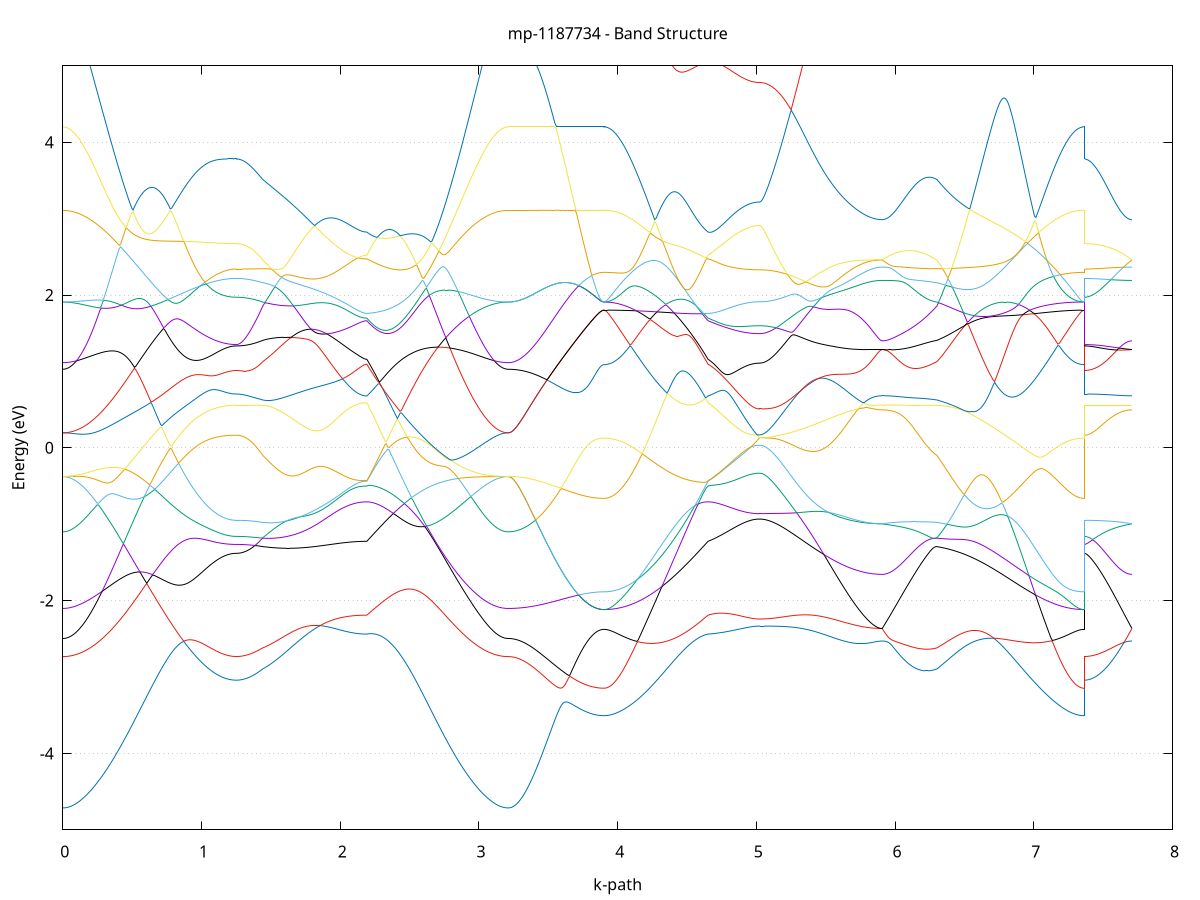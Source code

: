 set title 'mp-1187734 - Band Structure'
set xlabel 'k-path'
set ylabel 'Energy (eV)'
set grid y
set yrange [-5:5]
set terminal png size 800,600
set output 'mp-1187734_bands_gnuplot.png'
plot '-' using 1:2 with lines notitle, '-' using 1:2 with lines notitle, '-' using 1:2 with lines notitle, '-' using 1:2 with lines notitle, '-' using 1:2 with lines notitle, '-' using 1:2 with lines notitle, '-' using 1:2 with lines notitle, '-' using 1:2 with lines notitle, '-' using 1:2 with lines notitle, '-' using 1:2 with lines notitle, '-' using 1:2 with lines notitle, '-' using 1:2 with lines notitle, '-' using 1:2 with lines notitle, '-' using 1:2 with lines notitle, '-' using 1:2 with lines notitle, '-' using 1:2 with lines notitle, '-' using 1:2 with lines notitle, '-' using 1:2 with lines notitle, '-' using 1:2 with lines notitle, '-' using 1:2 with lines notitle, '-' using 1:2 with lines notitle, '-' using 1:2 with lines notitle, '-' using 1:2 with lines notitle, '-' using 1:2 with lines notitle, '-' using 1:2 with lines notitle, '-' using 1:2 with lines notitle, '-' using 1:2 with lines notitle, '-' using 1:2 with lines notitle, '-' using 1:2 with lines notitle, '-' using 1:2 with lines notitle, '-' using 1:2 with lines notitle, '-' using 1:2 with lines notitle, '-' using 1:2 with lines notitle, '-' using 1:2 with lines notitle, '-' using 1:2 with lines notitle, '-' using 1:2 with lines notitle, '-' using 1:2 with lines notitle, '-' using 1:2 with lines notitle, '-' using 1:2 with lines notitle, '-' using 1:2 with lines notitle, '-' using 1:2 with lines notitle, '-' using 1:2 with lines notitle, '-' using 1:2 with lines notitle, '-' using 1:2 with lines notitle, '-' using 1:2 with lines notitle, '-' using 1:2 with lines notitle, '-' using 1:2 with lines notitle, '-' using 1:2 with lines notitle, '-' using 1:2 with lines notitle, '-' using 1:2 with lines notitle, '-' using 1:2 with lines notitle, '-' using 1:2 with lines notitle, '-' using 1:2 with lines notitle, '-' using 1:2 with lines notitle, '-' using 1:2 with lines notitle, '-' using 1:2 with lines notitle, '-' using 1:2 with lines notitle, '-' using 1:2 with lines notitle, '-' using 1:2 with lines notitle, '-' using 1:2 with lines notitle, '-' using 1:2 with lines notitle, '-' using 1:2 with lines notitle, '-' using 1:2 with lines notitle, '-' using 1:2 with lines notitle
0.000000 -38.217373
0.009931 -38.217373
0.019863 -38.217373
0.029794 -38.217473
0.039725 -38.217473
0.049656 -38.217573
0.059588 -38.217673
0.069519 -38.217873
0.079450 -38.217973
0.089382 -38.218173
0.099313 -38.218373
0.109244 -38.218573
0.119176 -38.218873
0.129107 -38.219073
0.139038 -38.219373
0.148969 -38.219673
0.158901 -38.219973
0.168832 -38.220273
0.178763 -38.220673
0.188695 -38.220973
0.198626 -38.221373
0.208557 -38.221773
0.218488 -38.222273
0.228420 -38.222673
0.238351 -38.223173
0.248282 -38.223673
0.258214 -38.224173
0.268145 -38.224673
0.278076 -38.225173
0.288008 -38.225673
0.297939 -38.226273
0.307870 -38.226873
0.317801 -38.227473
0.327733 -38.228073
0.337664 -38.228673
0.347595 -38.229273
0.357527 -38.229973
0.367458 -38.230673
0.377389 -38.231273
0.387320 -38.231973
0.397252 -38.232673
0.407183 -38.233373
0.417114 -38.234173
0.427046 -38.234873
0.436977 -38.235673
0.446908 -38.236373
0.456839 -38.237173
0.466771 -38.237973
0.476702 -38.238773
0.486633 -38.239573
0.496565 -38.240373
0.506496 -38.241173
0.516427 -38.241973
0.526359 -38.242773
0.536290 -38.243573
0.546221 -38.244473
0.556152 -38.245273
0.566084 -38.246173
0.576015 -38.246973
0.585946 -38.247873
0.595878 -38.248673
0.605809 -38.249573
0.615740 -38.250473
0.625671 -38.251273
0.635603 -38.252173
0.645534 -38.253073
0.655465 -38.253873
0.665397 -38.254773
0.675328 -38.255573
0.685259 -38.256473
0.695191 -38.257373
0.705122 -38.258173
0.715053 -38.259073
0.724984 -38.259873
0.734916 -38.260773
0.744847 -38.261573
0.754778 -38.262373
0.764710 -38.263173
0.774641 -38.264073
0.784572 -38.264873
0.794503 -38.265673
0.804435 -38.266473
0.814366 -38.267273
0.824297 -38.267973
0.834229 -38.268773
0.844160 -38.269573
0.854091 -38.270273
0.864022 -38.270973
0.873954 -38.271773
0.883885 -38.272473
0.893816 -38.273173
0.903748 -38.273773
0.913679 -38.274473
0.923610 -38.275173
0.933542 -38.275773
0.943473 -38.276373
0.953404 -38.276973
0.963335 -38.277573
0.973267 -38.278173
0.983198 -38.278773
0.993129 -38.279273
1.003061 -38.279873
1.012992 -38.280373
1.022923 -38.280773
1.032854 -38.281273
1.042786 -38.281773
1.052717 -38.282173
1.062648 -38.282573
1.072580 -38.282973
1.082511 -38.283373
1.092442 -38.283773
1.102374 -38.284073
1.112305 -38.284373
1.122236 -38.284673
1.132167 -38.284973
1.142099 -38.285173
1.152030 -38.285473
1.161961 -38.285673
1.171893 -38.285873
1.181824 -38.285973
1.191755 -38.286173
1.201686 -38.286273
1.211618 -38.286373
1.221549 -38.286473
1.231480 -38.286473
1.241412 -38.286573
1.251343 -38.286573
1.251343 -38.286573
1.260864 -38.286573
1.270385 -38.286573
1.279906 -38.286573
1.289427 -38.286573
1.298948 -38.286573
1.308470 -38.286573
1.317991 -38.286573
1.327512 -38.286573
1.337033 -38.286573
1.346554 -38.286573
1.356075 -38.286573
1.365596 -38.286673
1.375117 -38.286673
1.384638 -38.286673
1.394160 -38.286673
1.403681 -38.286673
1.413202 -38.286673
1.422723 -38.286673
1.432244 -38.286673
1.441765 -38.286573
1.441765 -38.286573
1.451636 -38.286573
1.461507 -38.286573
1.471378 -38.286573
1.481249 -38.286473
1.491119 -38.286373
1.500990 -38.286273
1.510861 -38.286273
1.520732 -38.286073
1.530603 -38.285973
1.540474 -38.285873
1.550344 -38.285773
1.560215 -38.285573
1.570086 -38.285473
1.579957 -38.285273
1.589828 -38.285073
1.599699 -38.284973
1.609570 -38.284773
1.619440 -38.284573
1.629311 -38.284373
1.639182 -38.284173
1.649053 -38.283973
1.658924 -38.283773
1.668795 -38.283573
1.678665 -38.283373
1.688536 -38.283273
1.698407 -38.283073
1.708278 -38.282873
1.718149 -38.282673
1.728020 -38.282473
1.737890 -38.282373
1.747761 -38.282173
1.757632 -38.282073
1.767503 -38.281873
1.777374 -38.281773
1.787245 -38.281673
1.797116 -38.281473
1.806986 -38.281373
1.816857 -38.281273
1.826728 -38.281173
1.836599 -38.281073
1.846470 -38.280973
1.856341 -38.280973
1.866211 -38.280873
1.876082 -38.280773
1.885953 -38.280773
1.895824 -38.280673
1.905695 -38.280673
1.915566 -38.280673
1.925437 -38.280573
1.935307 -38.280573
1.945178 -38.280573
1.955049 -38.280573
1.964920 -38.280473
1.974791 -38.280473
1.984662 -38.280473
1.994532 -38.280473
2.004403 -38.280473
2.014274 -38.280473
2.024145 -38.280473
2.034016 -38.280473
2.043887 -38.280473
2.053758 -38.280473
2.063628 -38.280473
2.073499 -38.280573
2.083370 -38.280573
2.093241 -38.280573
2.103112 -38.280573
2.112983 -38.280573
2.122853 -38.280573
2.132724 -38.280573
2.142595 -38.280573
2.152466 -38.280573
2.162337 -38.280573
2.172208 -38.280573
2.182078 -38.280573
2.191949 -38.280573
2.191949 -38.280573
2.201944 -38.280773
2.211939 -38.280973
2.221934 -38.281173
2.231929 -38.281373
2.241924 -38.281473
2.251919 -38.281473
2.261914 -38.281573
2.271909 -38.281573
2.281904 -38.281573
2.291899 -38.281473
2.301893 -38.281373
2.311888 -38.281273
2.321883 -38.281073
2.331878 -38.280973
2.341873 -38.280673
2.351868 -38.280473
2.361863 -38.280173
2.371858 -38.279873
2.381853 -38.279473
2.391848 -38.279173
2.401843 -38.278673
2.411838 -38.278273
2.421832 -38.277773
2.431827 -38.277273
2.441822 -38.276773
2.451817 -38.276173
2.461812 -38.275573
2.471807 -38.274973
2.481802 -38.274373
2.491797 -38.273673
2.501792 -38.272973
2.511787 -38.272173
2.521782 -38.271473
2.531777 -38.270673
2.541772 -38.269873
2.551766 -38.269073
2.561761 -38.268173
2.571756 -38.267273
2.581751 -38.266473
2.591746 -38.265473
2.601741 -38.264573
2.611736 -38.263673
2.621731 -38.262673
2.631726 -38.261673
2.641721 -38.260673
2.651716 -38.259673
2.661711 -38.258673
2.671706 -38.257673
2.681700 -38.256573
2.691695 -38.255573
2.701690 -38.254473
2.711685 -38.253473
2.721680 -38.252373
2.731675 -38.251273
2.741670 -38.250273
2.751665 -38.249173
2.761660 -38.248073
2.771655 -38.246973
2.781650 -38.245973
2.791645 -38.244873
2.801640 -38.243773
2.811634 -38.242773
2.821629 -38.241673
2.831624 -38.240673
2.841619 -38.239573
2.851614 -38.238573
2.861609 -38.237573
2.871604 -38.236573
2.881599 -38.235573
2.891594 -38.234573
2.901589 -38.233673
2.911584 -38.232673
2.921579 -38.231773
2.931573 -38.230873
2.941568 -38.229973
2.951563 -38.229173
2.961558 -38.228373
2.971553 -38.227473
2.981548 -38.226773
2.991543 -38.225973
3.001538 -38.225273
3.011533 -38.224573
3.021528 -38.223873
3.031523 -38.223173
3.041518 -38.222573
3.051512 -38.222073
3.061507 -38.221473
3.071502 -38.220973
3.081497 -38.220473
3.091492 -38.219973
3.101487 -38.219573
3.111482 -38.219173
3.121477 -38.218873
3.131472 -38.218573
3.141467 -38.218273
3.151462 -38.217973
3.161457 -38.217773
3.171452 -38.217673
3.181446 -38.217473
3.191441 -38.217373
3.201436 -38.217373
3.211431 -38.217373
3.211431 -38.217373
3.221293 -38.217373
3.231155 -38.217373
3.241017 -38.217473
3.250879 -38.217573
3.260741 -38.217673
3.270603 -38.217873
3.280465 -38.218073
3.290327 -38.218273
3.300189 -38.218573
3.310051 -38.218773
3.319913 -38.219073
3.329775 -38.219473
3.339637 -38.219773
3.349499 -38.220173
3.359361 -38.220573
3.369223 -38.220973
3.379085 -38.221373
3.388947 -38.221773
3.398809 -38.222273
3.408671 -38.222773
3.418533 -38.223273
3.428395 -38.223773
3.438257 -38.224273
3.448119 -38.224873
3.457981 -38.225373
3.467843 -38.225873
3.477705 -38.226473
3.487567 -38.227073
3.497429 -38.227573
3.507291 -38.228173
3.517153 -38.228773
3.527015 -38.229373
3.536876 -38.229873
3.546738 -38.230473
3.556600 -38.231073
3.566462 -38.231573
3.576324 -38.232173
3.586186 -38.232773
3.596048 -38.233273
3.605910 -38.233773
3.615772 -38.234373
3.625634 -38.234873
3.635496 -38.235373
3.645358 -38.235873
3.655220 -38.236373
3.665082 -38.236873
3.674944 -38.237273
3.684806 -38.237773
3.694668 -38.238173
3.704530 -38.238573
3.714392 -38.238973
3.724254 -38.239373
3.734116 -38.239773
3.743978 -38.240073
3.753840 -38.240473
3.763702 -38.240773
3.773564 -38.241073
3.783426 -38.241273
3.793288 -38.241573
3.803150 -38.241773
3.813012 -38.241973
3.822874 -38.242173
3.832736 -38.242373
3.842598 -38.242473
3.852460 -38.242573
3.862322 -38.242673
3.872184 -38.242773
3.882046 -38.242873
3.891908 -38.242873
3.901770 -38.242873
3.901770 -38.242873
3.911640 -38.242873
3.921511 -38.242973
3.931382 -38.242973
3.941253 -38.243073
3.951124 -38.243173
3.960995 -38.243273
3.970866 -38.243373
3.980736 -38.243573
3.990607 -38.243773
4.000478 -38.243973
4.010349 -38.244173
4.020220 -38.244373
4.030091 -38.244673
4.039961 -38.244973
4.049832 -38.245273
4.059703 -38.245573
4.069574 -38.245873
4.079445 -38.246273
4.089316 -38.246673
4.099187 -38.247073
4.109057 -38.247573
4.118928 -38.247973
4.128799 -38.248473
4.138670 -38.248973
4.148541 -38.249473
4.158412 -38.249973
4.168282 -38.250573
4.178153 -38.251173
4.188024 -38.251673
4.197895 -38.252373
4.207766 -38.252973
4.217637 -38.253573
4.227508 -38.254273
4.237378 -38.254873
4.247249 -38.255573
4.257120 -38.256273
4.266991 -38.256973
4.276862 -38.257673
4.286733 -38.258373
4.296603 -38.259073
4.306474 -38.259873
4.316345 -38.260573
4.326216 -38.261373
4.336087 -38.262073
4.345958 -38.262773
4.355828 -38.263573
4.365699 -38.264273
4.375570 -38.265073
4.385441 -38.265773
4.395312 -38.266573
4.405183 -38.267273
4.415054 -38.267973
4.424924 -38.268673
4.434795 -38.269373
4.444666 -38.270073
4.454537 -38.270773
4.464408 -38.271473
4.474279 -38.272173
4.484149 -38.272773
4.494020 -38.273373
4.503891 -38.273973
4.513762 -38.274573
4.523633 -38.275173
4.533504 -38.275773
4.543375 -38.276273
4.553245 -38.276773
4.563116 -38.277273
4.572987 -38.277773
4.582858 -38.278173
4.592729 -38.278673
4.602600 -38.278973
4.612470 -38.279373
4.622341 -38.279773
4.632212 -38.280073
4.642083 -38.280373
4.651954 -38.280573
4.651954 -38.280573
4.661704 -38.280673
4.671454 -38.280773
4.681204 -38.280773
4.690954 -38.280873
4.700704 -38.280973
4.710454 -38.280973
4.720204 -38.281073
4.729954 -38.281073
4.739704 -38.281173
4.749454 -38.281173
4.759205 -38.281273
4.768955 -38.281273
4.778705 -38.281273
4.788455 -38.281373
4.798205 -38.281373
4.807955 -38.281373
4.817705 -38.281473
4.827455 -38.281473
4.837205 -38.281473
4.846955 -38.281473
4.856705 -38.281473
4.866455 -38.281573
4.876205 -38.281573
4.885955 -38.281573
4.895705 -38.281573
4.905456 -38.281573
4.915206 -38.281573
4.924956 -38.281573
4.934706 -38.281573
4.944456 -38.281673
4.954206 -38.281673
4.963956 -38.281673
4.973706 -38.281673
4.983456 -38.281673
4.993206 -38.281673
5.002956 -38.281673
5.012706 -38.281673
5.022456 -38.281673
5.022456 -38.281673
5.032398 -38.281673
5.042340 -38.281673
5.052282 -38.281573
5.062224 -38.281573
5.072166 -38.281573
5.082108 -38.281473
5.092050 -38.281473
5.101992 -38.281373
5.111934 -38.281373
5.121876 -38.281273
5.131818 -38.281173
5.141760 -38.281073
5.151702 -38.280973
5.161644 -38.280873
5.171585 -38.280773
5.181527 -38.280673
5.191469 -38.280573
5.201411 -38.280373
5.211353 -38.280273
5.221295 -38.280173
5.231237 -38.279973
5.241179 -38.279773
5.251121 -38.279673
5.261063 -38.279473
5.271005 -38.279273
5.280947 -38.279173
5.290889 -38.278973
5.300831 -38.278773
5.310773 -38.278573
5.320715 -38.278373
5.330657 -38.278173
5.340599 -38.277973
5.350540 -38.277773
5.360482 -38.277573
5.370424 -38.277373
5.380366 -38.277173
5.390308 -38.276873
5.400250 -38.276673
5.410192 -38.276473
5.420134 -38.276273
5.430076 -38.276073
5.440018 -38.275773
5.449960 -38.275573
5.459902 -38.275373
5.469844 -38.275173
5.479786 -38.274873
5.489728 -38.274673
5.499670 -38.274473
5.509612 -38.274173
5.519554 -38.273973
5.529495 -38.273773
5.539437 -38.273573
5.549379 -38.273373
5.559321 -38.273073
5.569263 -38.272873
5.579205 -38.272673
5.589147 -38.272473
5.599089 -38.272273
5.609031 -38.272073
5.618973 -38.271873
5.628915 -38.271673
5.638857 -38.271473
5.648799 -38.271273
5.658741 -38.271073
5.668683 -38.270873
5.678625 -38.270773
5.688567 -38.270573
5.698509 -38.270373
5.708450 -38.270273
5.718392 -38.270073
5.728334 -38.269973
5.738276 -38.269773
5.748218 -38.269673
5.758160 -38.269473
5.768102 -38.269373
5.778044 -38.269273
5.787986 -38.269173
5.797928 -38.269073
5.807870 -38.268973
5.817812 -38.268873
5.827754 -38.268773
5.837696 -38.268773
5.847638 -38.268673
5.857580 -38.268673
5.867522 -38.268573
5.877464 -38.268573
5.887405 -38.268573
5.897347 -38.268573
5.907289 -38.268573
5.907289 -38.268573
5.917145 -38.269273
5.927000 -38.269973
5.936855 -38.270673
5.946710 -38.271473
5.956566 -38.272173
5.966421 -38.272873
5.976276 -38.273573
5.986132 -38.274273
5.995987 -38.274973
6.005842 -38.275573
6.015697 -38.276273
6.025553 -38.276873
6.035408 -38.277473
6.045263 -38.278173
6.055119 -38.278773
6.064974 -38.279273
6.074829 -38.279873
6.084684 -38.280373
6.094540 -38.280973
6.104395 -38.281473
6.114250 -38.281973
6.124105 -38.282373
6.133961 -38.282873
6.143816 -38.283273
6.153671 -38.283673
6.163527 -38.284073
6.173382 -38.284373
6.183237 -38.284773
6.193092 -38.285073
6.202948 -38.285273
6.212803 -38.285573
6.222658 -38.285773
6.232514 -38.285973
6.242369 -38.286173
6.252224 -38.286273
6.262079 -38.286473
6.271935 -38.286473
6.281790 -38.286573
6.291645 -38.286573
6.301500 -38.286573
6.301500 -38.286573
6.311416 -38.286573
6.321331 -38.286573
6.331246 -38.286573
6.341161 -38.286473
6.351076 -38.286473
6.360991 -38.286373
6.370907 -38.286373
6.380822 -38.286273
6.390737 -38.286173
6.400652 -38.286073
6.410567 -38.285973
6.420482 -38.285873
6.430397 -38.285773
6.440313 -38.285673
6.450228 -38.285473
6.460143 -38.285373
6.470058 -38.285173
6.479973 -38.284973
6.489888 -38.284773
6.499803 -38.284573
6.509719 -38.284373
6.519634 -38.284173
6.529549 -38.283873
6.539464 -38.283673
6.549379 -38.283373
6.559294 -38.283073
6.569209 -38.282773
6.579125 -38.282473
6.589040 -38.282073
6.598955 -38.281773
6.608870 -38.281373
6.618785 -38.280973
6.628700 -38.280573
6.638615 -38.280173
6.648531 -38.279773
6.658446 -38.279373
6.668361 -38.278873
6.678276 -38.278473
6.688191 -38.277973
6.698106 -38.277473
6.708021 -38.276973
6.717937 -38.276473
6.727852 -38.275873
6.737767 -38.275373
6.747682 -38.274773
6.757597 -38.274173
6.767512 -38.273673
6.777427 -38.273073
6.787343 -38.272473
6.797258 -38.271873
6.807173 -38.271173
6.817088 -38.270573
6.827003 -38.269973
6.836918 -38.269273
6.846834 -38.268673
6.856749 -38.267973
6.866664 -38.267373
6.876579 -38.266673
6.886494 -38.265973
6.896409 -38.265273
6.906324 -38.264573
6.916240 -38.263973
6.926155 -38.263273
6.936070 -38.262573
6.945985 -38.261873
6.955900 -38.261173
6.965815 -38.260473
6.975730 -38.259773
6.985646 -38.259073
6.995561 -38.258373
7.005476 -38.257673
7.015391 -38.257073
7.025306 -38.256373
7.035221 -38.255673
7.045136 -38.255073
7.055052 -38.254373
7.064967 -38.253773
7.074882 -38.253173
7.084797 -38.252573
7.094712 -38.251973
7.104627 -38.251373
7.114542 -38.250773
7.124458 -38.250173
7.134373 -38.249673
7.144288 -38.249073
7.154203 -38.248573
7.164118 -38.248073
7.174033 -38.247573
7.183948 -38.247173
7.193864 -38.246673
7.203779 -38.246273
7.213694 -38.245873
7.223609 -38.245573
7.233524 -38.245173
7.243439 -38.244873
7.253355 -38.244573
7.263270 -38.244273
7.273185 -38.243973
7.283100 -38.243773
7.293015 -38.243573
7.302930 -38.243373
7.312845 -38.243273
7.322761 -38.243073
7.332676 -38.242973
7.342591 -38.242973
7.352506 -38.242873
7.362421 -38.242873
7.362421 -38.286573
7.372283 -38.286473
7.382145 -38.286473
7.392007 -38.286373
7.401869 -38.286273
7.411731 -38.286073
7.421593 -38.285873
7.431455 -38.285673
7.441317 -38.285473
7.451179 -38.285173
7.461041 -38.284773
7.470903 -38.284473
7.480765 -38.284073
7.490627 -38.283673
7.500489 -38.283173
7.510351 -38.282673
7.520213 -38.282173
7.530075 -38.281673
7.539937 -38.281073
7.549799 -38.280573
7.559661 -38.279873
7.569523 -38.279273
7.579385 -38.278573
7.589247 -38.277973
7.599109 -38.277273
7.608971 -38.276473
7.618833 -38.275773
7.628694 -38.274973
7.638556 -38.274273
7.648418 -38.273473
7.658280 -38.272673
7.668142 -38.271873
7.678004 -38.271073
7.687866 -38.270173
7.697728 -38.269373
7.707590 -38.268573
e
0.000000 -38.217373
0.009931 -38.217373
0.019863 -38.217373
0.029794 -38.217373
0.039725 -38.217473
0.049656 -38.217473
0.059588 -38.217573
0.069519 -38.217673
0.079450 -38.217773
0.089382 -38.217873
0.099313 -38.217973
0.109244 -38.218073
0.119176 -38.218273
0.129107 -38.218373
0.139038 -38.218573
0.148969 -38.218773
0.158901 -38.218973
0.168832 -38.219173
0.178763 -38.219373
0.188695 -38.219573
0.198626 -38.219773
0.208557 -38.220073
0.218488 -38.220273
0.228420 -38.220573
0.238351 -38.220873
0.248282 -38.221173
0.258214 -38.221473
0.268145 -38.221773
0.278076 -38.222073
0.288008 -38.222373
0.297939 -38.222673
0.307870 -38.223073
0.317801 -38.223373
0.327733 -38.223673
0.337664 -38.224073
0.347595 -38.224473
0.357527 -38.224773
0.367458 -38.225173
0.377389 -38.225573
0.387320 -38.225873
0.397252 -38.226273
0.407183 -38.226673
0.417114 -38.227073
0.427046 -38.227473
0.436977 -38.227873
0.446908 -38.228273
0.456839 -38.228673
0.466771 -38.229073
0.476702 -38.229473
0.486633 -38.229973
0.496565 -38.230373
0.506496 -38.230773
0.516427 -38.231173
0.526359 -38.231573
0.536290 -38.231973
0.546221 -38.232373
0.556152 -38.232873
0.566084 -38.233273
0.576015 -38.233673
0.585946 -38.234073
0.595878 -38.234473
0.605809 -38.234873
0.615740 -38.235273
0.625671 -38.235673
0.635603 -38.236073
0.645534 -38.236473
0.655465 -38.236873
0.665397 -38.237273
0.675328 -38.237673
0.685259 -38.238073
0.695191 -38.238373
0.705122 -38.238773
0.715053 -38.239173
0.724984 -38.239473
0.734916 -38.239873
0.744847 -38.240173
0.754778 -38.240573
0.764710 -38.240873
0.774641 -38.241273
0.784572 -38.241573
0.794503 -38.241873
0.804435 -38.242173
0.814366 -38.242473
0.824297 -38.242873
0.834229 -38.243173
0.844160 -38.243373
0.854091 -38.243673
0.864022 -38.243973
0.873954 -38.244273
0.883885 -38.244473
0.893816 -38.244773
0.903748 -38.244973
0.913679 -38.245273
0.923610 -38.245473
0.933542 -38.245673
0.943473 -38.245873
0.953404 -38.246173
0.963335 -38.246373
0.973267 -38.246573
0.983198 -38.246673
0.993129 -38.246873
1.003061 -38.247073
1.012992 -38.247273
1.022923 -38.247373
1.032854 -38.247573
1.042786 -38.247673
1.052717 -38.247773
1.062648 -38.247873
1.072580 -38.248073
1.082511 -38.248173
1.092442 -38.248273
1.102374 -38.248273
1.112305 -38.248373
1.122236 -38.248473
1.132167 -38.248573
1.142099 -38.248573
1.152030 -38.248673
1.161961 -38.248673
1.171893 -38.248773
1.181824 -38.248773
1.191755 -38.248873
1.201686 -38.248873
1.211618 -38.248873
1.221549 -38.248873
1.231480 -38.248873
1.241412 -38.248873
1.251343 -38.248873
1.251343 -38.248873
1.260864 -38.248873
1.270385 -38.248873
1.279906 -38.248873
1.289427 -38.248873
1.298948 -38.248873
1.308470 -38.248773
1.317991 -38.248773
1.327512 -38.248673
1.337033 -38.248573
1.346554 -38.248573
1.356075 -38.248473
1.365596 -38.248373
1.375117 -38.248273
1.384638 -38.248173
1.394160 -38.248073
1.403681 -38.247873
1.413202 -38.247773
1.422723 -38.247673
1.432244 -38.247573
1.441765 -38.247373
1.441765 -38.247373
1.451636 -38.247273
1.461507 -38.247173
1.471378 -38.246973
1.481249 -38.246873
1.491119 -38.246673
1.500990 -38.246573
1.510861 -38.246373
1.520732 -38.246173
1.530603 -38.246073
1.540474 -38.245873
1.550344 -38.245573
1.560215 -38.245373
1.570086 -38.245173
1.579957 -38.244873
1.589828 -38.244673
1.599699 -38.244373
1.609570 -38.244073
1.619440 -38.243773
1.629311 -38.243473
1.639182 -38.243073
1.649053 -38.242673
1.658924 -38.242373
1.668795 -38.241973
1.678665 -38.241573
1.688536 -38.241073
1.698407 -38.240673
1.708278 -38.240173
1.718149 -38.239673
1.728020 -38.239173
1.737890 -38.238673
1.747761 -38.238173
1.757632 -38.237573
1.767503 -38.237073
1.777374 -38.236473
1.787245 -38.235873
1.797116 -38.235273
1.806986 -38.234673
1.816857 -38.234073
1.826728 -38.233473
1.836599 -38.232773
1.846470 -38.232173
1.856341 -38.231473
1.866211 -38.230873
1.876082 -38.230273
1.885953 -38.229573
1.895824 -38.228973
1.905695 -38.228273
1.915566 -38.227673
1.925437 -38.227073
1.935307 -38.226373
1.945178 -38.225773
1.955049 -38.225173
1.964920 -38.224673
1.974791 -38.224073
1.984662 -38.223473
1.994532 -38.222973
2.004403 -38.222473
2.014274 -38.221973
2.024145 -38.221473
2.034016 -38.220973
2.043887 -38.220573
2.053758 -38.220173
2.063628 -38.219773
2.073499 -38.219373
2.083370 -38.219073
2.093241 -38.218673
2.103112 -38.218373
2.112983 -38.218173
2.122853 -38.217973
2.132724 -38.217773
2.142595 -38.217573
2.152466 -38.217473
2.162337 -38.217273
2.172208 -38.217273
2.182078 -38.217173
2.191949 -38.217173
2.191949 -38.217173
2.201944 -38.216973
2.211939 -38.216673
2.221934 -38.216473
2.231929 -38.216273
2.241924 -38.216073
2.251919 -38.215873
2.261914 -38.215673
2.271909 -38.215473
2.281904 -38.215373
2.291899 -38.215173
2.301893 -38.214973
2.311888 -38.214873
2.321883 -38.214673
2.331878 -38.214573
2.341873 -38.214473
2.351868 -38.214373
2.361863 -38.214273
2.371858 -38.214173
2.381853 -38.214073
2.391848 -38.213973
2.401843 -38.213873
2.411838 -38.213773
2.421832 -38.213773
2.431827 -38.213673
2.441822 -38.213673
2.451817 -38.213573
2.461812 -38.213573
2.471807 -38.213473
2.481802 -38.213473
2.491797 -38.213473
2.501792 -38.213473
2.511787 -38.213473
2.521782 -38.213473
2.531777 -38.213473
2.541772 -38.213473
2.551766 -38.213473
2.561761 -38.213473
2.571756 -38.213473
2.581751 -38.213573
2.591746 -38.213573
2.601741 -38.213573
2.611736 -38.213673
2.621731 -38.213673
2.631726 -38.213773
2.641721 -38.213773
2.651716 -38.213873
2.661711 -38.213873
2.671706 -38.213973
2.681700 -38.214073
2.691695 -38.214073
2.701690 -38.214173
2.711685 -38.214273
2.721680 -38.214273
2.731675 -38.214373
2.741670 -38.214473
2.751665 -38.214573
2.761660 -38.214673
2.771655 -38.214673
2.781650 -38.214773
2.791645 -38.214873
2.801640 -38.214973
2.811634 -38.215073
2.821629 -38.215173
2.831624 -38.215273
2.841619 -38.215273
2.851614 -38.215373
2.861609 -38.215473
2.871604 -38.215573
2.881599 -38.215673
2.891594 -38.215773
2.901589 -38.215873
2.911584 -38.215873
2.921579 -38.215973
2.931573 -38.216073
2.941568 -38.216173
2.951563 -38.216273
2.961558 -38.216273
2.971553 -38.216373
2.981548 -38.216473
2.991543 -38.216573
3.001538 -38.216573
3.011533 -38.216673
3.021528 -38.216773
3.031523 -38.216773
3.041518 -38.216873
3.051512 -38.216873
3.061507 -38.216973
3.071502 -38.216973
3.081497 -38.217073
3.091492 -38.217073
3.101487 -38.217173
3.111482 -38.217173
3.121477 -38.217173
3.131472 -38.217273
3.141467 -38.217273
3.151462 -38.217273
3.161457 -38.217273
3.171452 -38.217273
3.181446 -38.217373
3.191441 -38.217373
3.201436 -38.217373
3.211431 -38.217373
3.211431 -38.217373
3.221293 -38.217373
3.231155 -38.217373
3.241017 -38.217473
3.250879 -38.217573
3.260741 -38.217673
3.270603 -38.217873
3.280465 -38.218073
3.290327 -38.218273
3.300189 -38.218573
3.310051 -38.218773
3.319913 -38.219073
3.329775 -38.219473
3.339637 -38.219773
3.349499 -38.220173
3.359361 -38.220573
3.369223 -38.220973
3.379085 -38.221373
3.388947 -38.221773
3.398809 -38.222273
3.408671 -38.222773
3.418533 -38.223273
3.428395 -38.223773
3.438257 -38.224273
3.448119 -38.224873
3.457981 -38.225373
3.467843 -38.225873
3.477705 -38.226473
3.487567 -38.227073
3.497429 -38.227573
3.507291 -38.228173
3.517153 -38.228773
3.527015 -38.229373
3.536876 -38.229873
3.546738 -38.230473
3.556600 -38.231073
3.566462 -38.231573
3.576324 -38.232173
3.586186 -38.232773
3.596048 -38.233273
3.605910 -38.233773
3.615772 -38.234373
3.625634 -38.234873
3.635496 -38.235373
3.645358 -38.235873
3.655220 -38.236373
3.665082 -38.236873
3.674944 -38.237273
3.684806 -38.237773
3.694668 -38.238173
3.704530 -38.238573
3.714392 -38.238973
3.724254 -38.239373
3.734116 -38.239773
3.743978 -38.240073
3.753840 -38.240473
3.763702 -38.240773
3.773564 -38.241073
3.783426 -38.241273
3.793288 -38.241573
3.803150 -38.241773
3.813012 -38.241973
3.822874 -38.242173
3.832736 -38.242373
3.842598 -38.242473
3.852460 -38.242573
3.862322 -38.242673
3.872184 -38.242773
3.882046 -38.242873
3.891908 -38.242873
3.901770 -38.242873
3.901770 -38.242873
3.911640 -38.242873
3.921511 -38.242873
3.931382 -38.242773
3.941253 -38.242673
3.951124 -38.242673
3.960995 -38.242473
3.970866 -38.242373
3.980736 -38.242273
3.990607 -38.242073
4.000478 -38.241873
4.010349 -38.241673
4.020220 -38.241473
4.030091 -38.241173
4.039961 -38.240973
4.049832 -38.240673
4.059703 -38.240373
4.069574 -38.240073
4.079445 -38.239773
4.089316 -38.239373
4.099187 -38.239073
4.109057 -38.238673
4.118928 -38.238373
4.128799 -38.237973
4.138670 -38.237573
4.148541 -38.237173
4.158412 -38.236773
4.168282 -38.236373
4.178153 -38.235873
4.188024 -38.235473
4.197895 -38.235073
4.207766 -38.234573
4.217637 -38.234173
4.227508 -38.233673
4.237378 -38.233273
4.247249 -38.232773
4.257120 -38.232273
4.266991 -38.231873
4.276862 -38.231373
4.286733 -38.230973
4.296603 -38.230473
4.306474 -38.229973
4.316345 -38.229573
4.326216 -38.229073
4.336087 -38.228673
4.345958 -38.228173
4.355828 -38.227773
4.365699 -38.227273
4.375570 -38.226873
4.385441 -38.226473
4.395312 -38.225973
4.405183 -38.225573
4.415054 -38.225173
4.424924 -38.224773
4.434795 -38.224373
4.444666 -38.223973
4.454537 -38.223573
4.464408 -38.223173
4.474279 -38.222773
4.484149 -38.222373
4.494020 -38.222073
4.503891 -38.221673
4.513762 -38.221273
4.523633 -38.220973
4.533504 -38.220573
4.543375 -38.220273
4.553245 -38.219973
4.563116 -38.219673
4.572987 -38.219373
4.582858 -38.219073
4.592729 -38.218773
4.602600 -38.218473
4.612470 -38.218173
4.622341 -38.217973
4.632212 -38.217673
4.642083 -38.217373
4.651954 -38.217173
4.651954 -38.217173
4.661704 -38.217073
4.671454 -38.216973
4.681204 -38.216873
4.690954 -38.216773
4.700704 -38.216773
4.710454 -38.216673
4.720204 -38.216573
4.729954 -38.216473
4.739704 -38.216373
4.749454 -38.216273
4.759205 -38.216173
4.768955 -38.216073
4.778705 -38.215973
4.788455 -38.215873
4.798205 -38.215773
4.807955 -38.215673
4.817705 -38.215673
4.827455 -38.215573
4.837205 -38.215473
4.846955 -38.215373
4.856705 -38.215373
4.866455 -38.215273
4.876205 -38.215173
4.885955 -38.215173
4.895705 -38.215073
4.905456 -38.214973
4.915206 -38.214973
4.924956 -38.214873
4.934706 -38.214873
4.944456 -38.214773
4.954206 -38.214773
4.963956 -38.214773
4.973706 -38.214773
4.983456 -38.214673
4.993206 -38.214673
5.002956 -38.214673
5.012706 -38.214673
5.022456 -38.214673
5.022456 -38.214673
5.032398 -38.214673
5.042340 -38.214773
5.052282 -38.214873
5.062224 -38.214973
5.072166 -38.215173
5.082108 -38.215373
5.092050 -38.215573
5.101992 -38.215873
5.111934 -38.216173
5.121876 -38.216573
5.131818 -38.216973
5.141760 -38.217373
5.151702 -38.217773
5.161644 -38.218273
5.171585 -38.218773
5.181527 -38.219373
5.191469 -38.219973
5.201411 -38.220573
5.211353 -38.221173
5.221295 -38.221873
5.231237 -38.222573
5.241179 -38.223273
5.251121 -38.224073
5.261063 -38.224773
5.271005 -38.225573
5.280947 -38.226373
5.290889 -38.227273
5.300831 -38.228073
5.310773 -38.228973
5.320715 -38.229873
5.330657 -38.230773
5.340599 -38.231673
5.350540 -38.232573
5.360482 -38.233573
5.370424 -38.234473
5.380366 -38.235473
5.390308 -38.236373
5.400250 -38.237373
5.410192 -38.238373
5.420134 -38.239273
5.430076 -38.240273
5.440018 -38.241273
5.449960 -38.242273
5.459902 -38.243173
5.469844 -38.244173
5.479786 -38.245173
5.489728 -38.246073
5.499670 -38.247073
5.509612 -38.247973
5.519554 -38.248973
5.529495 -38.249873
5.539437 -38.250773
5.549379 -38.251673
5.559321 -38.252573
5.569263 -38.253373
5.579205 -38.254273
5.589147 -38.255073
5.599089 -38.255873
5.609031 -38.256673
5.618973 -38.257373
5.628915 -38.258173
5.638857 -38.258873
5.648799 -38.259573
5.658741 -38.260273
5.668683 -38.260873
5.678625 -38.261473
5.688567 -38.262173
5.698509 -38.262673
5.708450 -38.263273
5.718392 -38.263773
5.728334 -38.264273
5.738276 -38.264673
5.748218 -38.265173
5.758160 -38.265573
5.768102 -38.265973
5.778044 -38.266273
5.787986 -38.266673
5.797928 -38.266973
5.807870 -38.267173
5.817812 -38.267473
5.827754 -38.267673
5.837696 -38.267873
5.847638 -38.268073
5.857580 -38.268173
5.867522 -38.268273
5.877464 -38.268373
5.887405 -38.268473
5.897347 -38.268473
5.907289 -38.268573
5.907289 -38.268573
5.917145 -38.267773
5.927000 -38.267073
5.936855 -38.266273
5.946710 -38.265573
5.956566 -38.264773
5.966421 -38.264073
5.976276 -38.263273
5.986132 -38.262573
5.995987 -38.261773
6.005842 -38.261073
6.015697 -38.260373
6.025553 -38.259673
6.035408 -38.258973
6.045263 -38.258273
6.055119 -38.257573
6.064974 -38.256873
6.074829 -38.256173
6.084684 -38.255573
6.094540 -38.254973
6.104395 -38.254373
6.114250 -38.253773
6.124105 -38.253173
6.133961 -38.252673
6.143816 -38.252173
6.153671 -38.251673
6.163527 -38.251173
6.173382 -38.250673
6.183237 -38.250273
6.193092 -38.249873
6.202948 -38.249573
6.212803 -38.249173
6.222658 -38.248873
6.232514 -38.248573
6.242369 -38.248373
6.252224 -38.248073
6.262079 -38.247873
6.271935 -38.247773
6.281790 -38.247573
6.291645 -38.247473
6.301500 -38.247373
6.301500 -38.247373
6.311416 -38.247173
6.321331 -38.247073
6.331246 -38.246873
6.341161 -38.246673
6.351076 -38.246473
6.360991 -38.246273
6.370907 -38.246073
6.380822 -38.245873
6.390737 -38.245673
6.400652 -38.245473
6.410567 -38.245273
6.420482 -38.245073
6.430397 -38.244773
6.440313 -38.244573
6.450228 -38.244373
6.460143 -38.244073
6.470058 -38.243873
6.479973 -38.243573
6.489888 -38.243373
6.499803 -38.243073
6.509719 -38.242773
6.519634 -38.242573
6.529549 -38.242273
6.539464 -38.241973
6.549379 -38.241773
6.559294 -38.241473
6.569209 -38.241173
6.579125 -38.240973
6.589040 -38.240673
6.598955 -38.240373
6.608870 -38.240173
6.618785 -38.239873
6.628700 -38.239573
6.638615 -38.239373
6.648531 -38.239073
6.658446 -38.238773
6.668361 -38.238573
6.678276 -38.238273
6.688191 -38.238073
6.698106 -38.237773
6.708021 -38.237573
6.717937 -38.237373
6.727852 -38.237073
6.737767 -38.236873
6.747682 -38.236673
6.757597 -38.236473
6.767512 -38.236273
6.777427 -38.236073
6.787343 -38.235873
6.797258 -38.235673
6.807173 -38.235573
6.817088 -38.235373
6.827003 -38.235273
6.836918 -38.235073
6.846834 -38.234973
6.856749 -38.234873
6.866664 -38.234773
6.876579 -38.234673
6.886494 -38.234673
6.896409 -38.234573
6.906324 -38.234573
6.916240 -38.234473
6.926155 -38.234473
6.936070 -38.234473
6.945985 -38.234473
6.955900 -38.234473
6.965815 -38.234573
6.975730 -38.234673
6.985646 -38.234673
6.995561 -38.234773
7.005476 -38.234873
7.015391 -38.235073
7.025306 -38.235173
7.035221 -38.235373
7.045136 -38.235573
7.055052 -38.235673
7.064967 -38.235973
7.074882 -38.236173
7.084797 -38.236373
7.094712 -38.236673
7.104627 -38.236873
7.114542 -38.237173
7.124458 -38.237473
7.134373 -38.237773
7.144288 -38.238073
7.154203 -38.238373
7.164118 -38.238673
7.174033 -38.238973
7.183948 -38.239273
7.193864 -38.239573
7.203779 -38.239973
7.213694 -38.240273
7.223609 -38.240573
7.233524 -38.240773
7.243439 -38.241073
7.253355 -38.241373
7.263270 -38.241573
7.273185 -38.241873
7.283100 -38.242073
7.293015 -38.242273
7.302930 -38.242373
7.312845 -38.242573
7.322761 -38.242673
7.332676 -38.242773
7.342591 -38.242873
7.352506 -38.242873
7.362421 -38.242873
7.362421 -38.248873
7.372283 -38.248973
7.382145 -38.248973
7.392007 -38.249073
7.401869 -38.249273
7.411731 -38.249473
7.421593 -38.249673
7.431455 -38.249973
7.441317 -38.250273
7.451179 -38.250573
7.461041 -38.250973
7.470903 -38.251373
7.480765 -38.251773
7.490627 -38.252273
7.500489 -38.252773
7.510351 -38.253373
7.520213 -38.253973
7.530075 -38.254573
7.539937 -38.255173
7.549799 -38.255873
7.559661 -38.256473
7.569523 -38.257173
7.579385 -38.257973
7.589247 -38.258673
7.599109 -38.259473
7.608971 -38.260273
7.618833 -38.261073
7.628694 -38.261873
7.638556 -38.262673
7.648418 -38.263473
7.658280 -38.264273
7.668142 -38.265173
7.678004 -38.265973
7.687866 -38.266873
7.697728 -38.267673
7.707590 -38.268573
e
0.000000 -38.089673
0.009931 -38.089673
0.019863 -38.089673
0.029794 -38.089673
0.039725 -38.089673
0.049656 -38.089673
0.059588 -38.089673
0.069519 -38.089673
0.079450 -38.089773
0.089382 -38.089773
0.099313 -38.089873
0.109244 -38.089973
0.119176 -38.090073
0.129107 -38.090173
0.139038 -38.090373
0.148969 -38.090573
0.158901 -38.090773
0.168832 -38.091073
0.178763 -38.091473
0.188695 -38.091773
0.198626 -38.092273
0.208557 -38.092673
0.218488 -38.093273
0.228420 -38.093873
0.238351 -38.094473
0.248282 -38.095173
0.258214 -38.095973
0.268145 -38.096773
0.278076 -38.097573
0.288008 -38.098573
0.297939 -38.099473
0.307870 -38.100473
0.317801 -38.101573
0.327733 -38.102673
0.337664 -38.103773
0.347595 -38.104973
0.357527 -38.106273
0.367458 -38.107473
0.377389 -38.108773
0.387320 -38.110173
0.397252 -38.111573
0.407183 -38.112973
0.417114 -38.114373
0.427046 -38.115873
0.436977 -38.117373
0.446908 -38.118873
0.456839 -38.120373
0.466771 -38.121973
0.476702 -38.123573
0.486633 -38.125173
0.496565 -38.126773
0.506496 -38.128473
0.516427 -38.130073
0.526359 -38.131773
0.536290 -38.133473
0.546221 -38.135173
0.556152 -38.136873
0.566084 -38.138573
0.576015 -38.140273
0.585946 -38.141973
0.595878 -38.143773
0.605809 -38.145473
0.615740 -38.147173
0.625671 -38.148973
0.635603 -38.150673
0.645534 -38.152373
0.655465 -38.154173
0.665397 -38.155873
0.675328 -38.157573
0.685259 -38.159373
0.695191 -38.161073
0.705122 -38.162773
0.715053 -38.164473
0.724984 -38.166173
0.734916 -38.167773
0.744847 -38.169473
0.754778 -38.171073
0.764710 -38.172773
0.774641 -38.174373
0.784572 -38.175973
0.794503 -38.177573
0.804435 -38.179073
0.814366 -38.180673
0.824297 -38.182173
0.834229 -38.183673
0.844160 -38.185173
0.854091 -38.186673
0.864022 -38.188073
0.873954 -38.189473
0.883885 -38.190873
0.893816 -38.192173
0.903748 -38.193573
0.913679 -38.194873
0.923610 -38.196073
0.933542 -38.197373
0.943473 -38.198573
0.953404 -38.199773
0.963335 -38.200873
0.973267 -38.201973
0.983198 -38.203073
0.993129 -38.204173
1.003061 -38.205173
1.012992 -38.206073
1.022923 -38.207073
1.032854 -38.207973
1.042786 -38.208873
1.052717 -38.209673
1.062648 -38.210473
1.072580 -38.211273
1.082511 -38.211973
1.092442 -38.212573
1.102374 -38.213273
1.112305 -38.213873
1.122236 -38.214473
1.132167 -38.214973
1.142099 -38.215473
1.152030 -38.215873
1.161961 -38.216273
1.171893 -38.216673
1.181824 -38.216973
1.191755 -38.217173
1.201686 -38.217473
1.211618 -38.217673
1.221549 -38.217773
1.231480 -38.217873
1.241412 -38.217973
1.251343 -38.217973
1.251343 -38.217973
1.260864 -38.217873
1.270385 -38.217573
1.279906 -38.216973
1.289427 -38.216273
1.298948 -38.215273
1.308470 -38.214073
1.317991 -38.212673
1.327512 -38.211073
1.337033 -38.209273
1.346554 -38.207273
1.356075 -38.205073
1.365596 -38.202573
1.375117 -38.199973
1.384638 -38.197073
1.394160 -38.194073
1.403681 -38.190773
1.413202 -38.187373
1.422723 -38.183673
1.432244 -38.179873
1.441765 -38.175873
1.441765 -38.175873
1.451636 -38.172773
1.461507 -38.169573
1.471378 -38.166973
1.481249 -38.165773
1.491119 -38.164473
1.500990 -38.163073
1.510861 -38.161573
1.520732 -38.159873
1.530603 -38.157973
1.540474 -38.156073
1.550344 -38.153973
1.560215 -38.151673
1.570086 -38.149373
1.579957 -38.146873
1.589828 -38.144273
1.599699 -38.141473
1.609570 -38.138673
1.619440 -38.135673
1.629311 -38.132573
1.639182 -38.129373
1.649053 -38.126073
1.658924 -38.122573
1.668795 -38.118973
1.678665 -38.115273
1.688536 -38.111473
1.698407 -38.107573
1.708278 -38.103573
1.718149 -38.099373
1.728020 -38.095173
1.737890 -38.090773
1.747761 -38.086373
1.757632 -38.081773
1.767503 -38.077073
1.777374 -38.072273
1.787245 -38.067373
1.797116 -38.062473
1.806986 -38.057373
1.816857 -38.052173
1.826728 -38.046873
1.836599 -38.041573
1.846470 -38.036073
1.856341 -38.030573
1.866211 -38.024873
1.876082 -38.019173
1.885953 -38.013373
1.895824 -38.007473
1.905695 -38.001473
1.915566 -37.995473
1.925437 -37.989273
1.935307 -37.983073
1.945178 -37.976873
1.955049 -37.970473
1.964920 -37.964073
1.974791 -37.957573
1.984662 -37.950973
1.994532 -37.944373
2.004403 -37.937673
2.014274 -37.930973
2.024145 -37.926273
2.034016 -37.924973
2.043887 -37.923773
2.053758 -37.922773
2.063628 -37.921873
2.073499 -37.921073
2.083370 -37.920373
2.093241 -37.919773
2.103112 -37.919173
2.112983 -37.918773
2.122853 -37.918373
2.132724 -37.917973
2.142595 -37.917773
2.152466 -37.917473
2.162337 -37.917373
2.172208 -37.917273
2.182078 -37.917173
2.191949 -37.917173
2.191949 -37.917173
2.201944 -37.919673
2.211939 -37.922273
2.221934 -37.924873
2.231929 -37.927473
2.241924 -37.930073
2.251919 -37.932773
2.261914 -37.935473
2.271909 -37.938173
2.281904 -37.940873
2.291899 -37.943573
2.301893 -37.946273
2.311888 -37.948973
2.321883 -37.951773
2.331878 -37.954473
2.341873 -37.957173
2.351868 -37.959973
2.361863 -37.962673
2.371858 -37.965473
2.381853 -37.968173
2.391848 -37.970973
2.401843 -37.973673
2.411838 -37.976373
2.421832 -37.979173
2.431827 -37.981873
2.441822 -37.984573
2.451817 -37.987273
2.461812 -37.989973
2.471807 -37.992673
2.481802 -37.995273
2.491797 -37.997973
2.501792 -38.000573
2.511787 -38.003173
2.521782 -38.005773
2.531777 -38.008273
2.541772 -38.010873
2.551766 -38.013373
2.561761 -38.015873
2.571756 -38.018373
2.581751 -38.020773
2.591746 -38.023173
2.601741 -38.025573
2.611736 -38.027873
2.621731 -38.030173
2.631726 -38.032473
2.641721 -38.034773
2.651716 -38.036973
2.661711 -38.039173
2.671706 -38.041273
2.681700 -38.043373
2.691695 -38.045473
2.701690 -38.047473
2.711685 -38.049473
2.721680 -38.051373
2.731675 -38.053273
2.741670 -38.055173
2.751665 -38.056973
2.761660 -38.058673
2.771655 -38.060473
2.781650 -38.062073
2.791645 -38.063773
2.801640 -38.065273
2.811634 -38.066873
2.821629 -38.068373
2.831624 -38.069773
2.841619 -38.071173
2.851614 -38.072473
2.861609 -38.073773
2.871604 -38.074973
2.881599 -38.076173
2.891594 -38.077273
2.901589 -38.078373
2.911584 -38.079373
2.921579 -38.080373
2.931573 -38.081273
2.941568 -38.082073
2.951563 -38.082873
2.961558 -38.083673
2.971553 -38.084373
2.981548 -38.085073
2.991543 -38.085673
3.001538 -38.086173
3.011533 -38.086673
3.021528 -38.087173
3.031523 -38.087573
3.041518 -38.087973
3.051512 -38.088273
3.061507 -38.088573
3.071502 -38.088773
3.081497 -38.088973
3.091492 -38.089173
3.101487 -38.089273
3.111482 -38.089373
3.121477 -38.089473
3.131472 -38.089573
3.141467 -38.089573
3.151462 -38.089673
3.161457 -38.089673
3.171452 -38.089673
3.181446 -38.089673
3.191441 -38.089673
3.201436 -38.089673
3.211431 -38.089673
3.211431 -38.089673
3.221293 -38.089573
3.231155 -38.089473
3.241017 -38.089273
3.250879 -38.088873
3.260741 -38.088473
3.270603 -38.087973
3.280465 -38.087373
3.290327 -38.086773
3.300189 -38.085973
3.310051 -38.085073
3.319913 -38.084173
3.329775 -38.083073
3.339637 -38.081973
3.349499 -38.080773
3.359361 -38.079373
3.369223 -38.078073
3.379085 -38.076573
3.388947 -38.074973
3.398809 -38.073373
3.408671 -38.071573
3.418533 -38.069773
3.428395 -38.067873
3.438257 -38.065973
3.448119 -38.063873
3.457981 -38.061773
3.467843 -38.059573
3.477705 -38.057273
3.487567 -38.054873
3.497429 -38.052473
3.507291 -38.049973
3.517153 -38.047473
3.527015 -38.044773
3.536876 -38.042973
3.546738 -38.042373
3.556600 -38.041773
3.566462 -38.041173
3.576324 -38.040573
3.586186 -38.039973
3.596048 -38.039373
3.605910 -38.038773
3.615772 -38.038173
3.625634 -38.037673
3.635496 -38.037073
3.645358 -38.036573
3.655220 -38.036073
3.665082 -38.035473
3.674944 -38.034973
3.684806 -38.034573
3.694668 -38.034073
3.704530 -38.033573
3.714392 -38.033173
3.724254 -38.032773
3.734116 -38.032373
3.743978 -38.031973
3.753840 -38.031673
3.763702 -38.031273
3.773564 -38.030973
3.783426 -38.030673
3.793288 -38.030373
3.803150 -38.030173
3.813012 -38.029973
3.822874 -38.029773
3.832736 -38.029573
3.842598 -38.029373
3.852460 -38.029273
3.862322 -38.029173
3.872184 -38.029073
3.882046 -38.028973
3.891908 -38.028973
3.901770 -38.028973
3.901770 -38.028973
3.911640 -38.028973
3.921511 -38.028873
3.931382 -38.028673
3.941253 -38.028473
3.951124 -38.028273
3.960995 -38.027973
3.970866 -38.027573
3.980736 -38.027073
3.990607 -38.026573
4.000478 -38.026073
4.010349 -38.025473
4.020220 -38.024773
4.030091 -38.023973
4.039961 -38.023173
4.049832 -38.022273
4.059703 -38.021373
4.069574 -38.020373
4.079445 -38.019273
4.089316 -38.018073
4.099187 -38.016773
4.109057 -38.015473
4.118928 -38.014073
4.128799 -38.012573
4.138670 -38.011073
4.148541 -38.009473
4.158412 -38.007673
4.168282 -38.005873
4.178153 -38.003973
4.188024 -38.002073
4.197895 -37.999973
4.207766 -37.997873
4.217637 -37.995673
4.227508 -37.993373
4.237378 -37.990973
4.247249 -37.988473
4.257120 -37.985873
4.266991 -37.983173
4.276862 -37.980473
4.286733 -37.977573
4.296603 -37.974673
4.306474 -37.971673
4.316345 -37.968573
4.326216 -37.965373
4.336087 -37.962173
4.345958 -37.958773
4.355828 -37.955373
4.365699 -37.951873
4.375570 -37.948273
4.385441 -37.944573
4.395312 -37.940773
4.405183 -37.936973
4.415054 -37.933073
4.424924 -37.929073
4.434795 -37.924973
4.444666 -37.920873
4.454537 -37.916673
4.464408 -37.912373
4.474279 -37.908073
4.484149 -37.903673
4.494020 -37.899173
4.503891 -37.894673
4.513762 -37.890173
4.523633 -37.887173
4.533504 -37.889273
4.543375 -37.891373
4.553245 -37.893573
4.563116 -37.895773
4.572987 -37.897973
4.582858 -37.900273
4.592729 -37.902573
4.602600 -37.904973
4.612470 -37.907273
4.622341 -37.909773
4.632212 -37.912173
4.642083 -37.914673
4.651954 -37.917173
4.651954 -37.917173
4.661704 -37.918073
4.671454 -37.919073
4.681204 -37.920173
4.690954 -37.921273
4.700704 -37.922373
4.710454 -37.923473
4.720204 -37.924673
4.729954 -37.925773
4.739704 -37.926973
4.749454 -37.928073
4.759205 -37.929173
4.768955 -37.930273
4.778705 -37.931373
4.788455 -37.932473
4.798205 -37.933473
4.807955 -37.934473
4.817705 -37.935473
4.827455 -37.936373
4.837205 -37.937273
4.846955 -37.938073
4.856705 -37.938873
4.866455 -37.939673
4.876205 -37.940373
4.885955 -37.941073
4.895705 -37.941673
4.905456 -37.942273
4.915206 -37.942873
4.924956 -37.943373
4.934706 -37.943773
4.944456 -37.944173
4.954206 -37.944573
4.963956 -37.944873
4.973706 -37.945173
4.983456 -37.945373
4.993206 -37.945573
5.002956 -37.945673
5.012706 -37.945673
5.022456 -37.945773
5.022456 -37.945773
5.032398 -37.945773
5.042340 -37.945973
5.052282 -37.946173
5.062224 -37.946573
5.072166 -37.946973
5.082108 -37.947573
5.092050 -37.948273
5.101992 -37.949073
5.111934 -37.949973
5.121876 -37.951073
5.131818 -37.952373
5.141760 -37.953773
5.151702 -37.955373
5.161644 -37.957173
5.171585 -37.959173
5.181527 -37.961473
5.191469 -37.963873
5.201411 -37.966573
5.211353 -37.969573
5.221295 -37.972673
5.231237 -37.976073
5.241179 -37.979673
5.251121 -37.983573
5.261063 -37.987673
5.271005 -37.991873
5.280947 -37.996373
5.290889 -38.000973
5.300831 -38.005673
5.310773 -38.010573
5.320715 -38.015573
5.330657 -38.020673
5.340599 -38.025873
5.350540 -38.031073
5.360482 -38.036373
5.370424 -38.041673
5.380366 -38.046973
5.390308 -38.052373
5.400250 -38.057673
5.410192 -38.063073
5.420134 -38.068373
5.430076 -38.073673
5.440018 -38.078873
5.449960 -38.084173
5.459902 -38.089273
5.469844 -38.094473
5.479786 -38.099473
5.489728 -38.104473
5.499670 -38.109373
5.509612 -38.114273
5.519554 -38.119073
5.529495 -38.123773
5.539437 -38.128373
5.549379 -38.132873
5.559321 -38.137273
5.569263 -38.141673
5.579205 -38.145873
5.589147 -38.149973
5.599089 -38.154073
5.609031 -38.157973
5.618973 -38.161773
5.628915 -38.165473
5.638857 -38.169073
5.648799 -38.172573
5.658741 -38.175973
5.668683 -38.179173
5.678625 -38.182373
5.688567 -38.185373
5.698509 -38.188173
5.708450 -38.190973
5.718392 -38.193573
5.728334 -38.196173
5.738276 -38.198473
5.748218 -38.200773
5.758160 -38.202873
5.768102 -38.204873
5.778044 -38.206773
5.787986 -38.208473
5.797928 -38.210073
5.807870 -38.211473
5.817812 -38.212773
5.827754 -38.213973
5.837696 -38.215073
5.847638 -38.215973
5.857580 -38.216673
5.867522 -38.217373
5.877464 -38.217873
5.887405 -38.218173
5.897347 -38.218373
5.907289 -38.218473
5.907289 -38.218473
5.917145 -38.218473
5.927000 -38.218373
5.936855 -38.218273
5.946710 -38.218173
5.956566 -38.217973
5.966421 -38.217773
5.976276 -38.217473
5.986132 -38.217173
5.995987 -38.216873
6.005842 -38.216373
6.015697 -38.215973
6.025553 -38.215373
6.035408 -38.214873
6.045263 -38.214173
6.055119 -38.213473
6.064974 -38.212773
6.074829 -38.211973
6.084684 -38.211073
6.094540 -38.210073
6.104395 -38.209073
6.114250 -38.208073
6.124105 -38.206873
6.133961 -38.205673
6.143816 -38.204473
6.153671 -38.203173
6.163527 -38.201773
6.173382 -38.200273
6.183237 -38.198773
6.193092 -38.197173
6.202948 -38.195473
6.212803 -38.193773
6.222658 -38.191973
6.232514 -38.190173
6.242369 -38.188273
6.252224 -38.186273
6.262079 -38.184273
6.271935 -38.182173
6.281790 -38.180073
6.291645 -38.177973
6.301500 -38.175873
6.301500 -38.175873
6.311416 -38.171473
6.321331 -38.167673
6.331246 -38.166573
6.341161 -38.165473
6.351076 -38.164373
6.360991 -38.163173
6.370907 -38.162073
6.380822 -38.160773
6.390737 -38.159573
6.400652 -38.158273
6.410567 -38.156873
6.420482 -38.155573
6.430397 -38.154173
6.440313 -38.152773
6.450228 -38.151273
6.460143 -38.149873
6.470058 -38.148373
6.479973 -38.146873
6.489888 -38.145273
6.499803 -38.143673
6.509719 -38.142173
6.519634 -38.140473
6.529549 -38.138873
6.539464 -38.137273
6.549379 -38.135573
6.559294 -38.133873
6.569209 -38.132173
6.579125 -38.130473
6.589040 -38.128773
6.598955 -38.127073
6.608870 -38.125273
6.618785 -38.123573
6.628700 -38.121773
6.638615 -38.119973
6.648531 -38.118273
6.658446 -38.116473
6.668361 -38.114673
6.678276 -38.112873
6.688191 -38.111073
6.698106 -38.109273
6.708021 -38.107473
6.717937 -38.105673
6.727852 -38.103873
6.737767 -38.102073
6.747682 -38.100273
6.757597 -38.098473
6.767512 -38.096673
6.777427 -38.094873
6.787343 -38.093073
6.797258 -38.091273
6.807173 -38.089573
6.817088 -38.087773
6.827003 -38.086073
6.836918 -38.084273
6.846834 -38.082573
6.856749 -38.080873
6.866664 -38.079173
6.876579 -38.077473
6.886494 -38.075773
6.896409 -38.074173
6.906324 -38.072573
6.916240 -38.070873
6.926155 -38.069273
6.936070 -38.067773
6.945985 -38.066173
6.955900 -38.064573
6.965815 -38.063073
6.975730 -38.061573
6.985646 -38.060173
6.995561 -38.058673
7.005476 -38.057273
7.015391 -38.055873
7.025306 -38.054473
7.035221 -38.053173
7.045136 -38.051773
7.055052 -38.050573
7.064967 -38.049273
7.074882 -38.048073
7.084797 -38.046873
7.094712 -38.045673
7.104627 -38.044573
7.114542 -38.043473
7.124458 -38.042373
7.134373 -38.041373
7.144288 -38.040373
7.154203 -38.039373
7.164118 -38.038473
7.174033 -38.037573
7.183948 -38.036673
7.193864 -38.035873
7.203779 -38.035173
7.213694 -38.034373
7.223609 -38.033773
7.233524 -38.033073
7.243439 -38.032473
7.253355 -38.031973
7.263270 -38.031473
7.273185 -38.030973
7.283100 -38.030573
7.293015 -38.030173
7.302930 -38.029873
7.312845 -38.029573
7.322761 -38.029373
7.332676 -38.029173
7.342591 -38.029073
7.352506 -38.028973
7.362421 -38.028973
7.362421 -38.217973
7.372283 -38.217973
7.382145 -38.217973
7.392007 -38.217973
7.401869 -38.217973
7.411731 -38.217973
7.421593 -38.217973
7.431455 -38.217973
7.441317 -38.218073
7.451179 -38.218073
7.461041 -38.218073
7.470903 -38.218073
7.480765 -38.218073
7.490627 -38.218073
7.500489 -38.218173
7.510351 -38.218173
7.520213 -38.218173
7.530075 -38.218173
7.539937 -38.218273
7.549799 -38.218273
7.559661 -38.218273
7.569523 -38.218273
7.579385 -38.218273
7.589247 -38.218373
7.599109 -38.218373
7.608971 -38.218373
7.618833 -38.218373
7.628694 -38.218373
7.638556 -38.218473
7.648418 -38.218473
7.658280 -38.218473
7.668142 -38.218473
7.678004 -38.218473
7.687866 -38.218473
7.697728 -38.218473
7.707590 -38.218473
e
0.000000 -38.056373
0.009931 -38.056373
0.019863 -38.056373
0.029794 -38.056373
0.039725 -38.056373
0.049656 -38.056373
0.059588 -38.056273
0.069519 -38.056273
0.079450 -38.056173
0.089382 -38.056073
0.099313 -38.055973
0.109244 -38.055873
0.119176 -38.055673
0.129107 -38.055473
0.139038 -38.055273
0.148969 -38.054973
0.158901 -38.054673
0.168832 -38.054373
0.178763 -38.053973
0.188695 -38.053473
0.198626 -38.052973
0.208557 -38.052373
0.218488 -38.051673
0.228420 -38.050973
0.238351 -38.050273
0.248282 -38.049373
0.258214 -38.048473
0.268145 -38.047573
0.278076 -38.046573
0.288008 -38.045473
0.297939 -38.044273
0.307870 -38.043073
0.317801 -38.041873
0.327733 -38.040473
0.337664 -38.039173
0.347595 -38.037673
0.357527 -38.036273
0.367458 -38.034673
0.377389 -38.033173
0.387320 -38.031473
0.397252 -38.029773
0.407183 -38.028073
0.417114 -38.026373
0.427046 -38.024473
0.436977 -38.022673
0.446908 -38.020773
0.456839 -38.018873
0.466771 -38.016873
0.476702 -38.014873
0.486633 -38.012773
0.496565 -38.010673
0.506496 -38.008573
0.516427 -38.006473
0.526359 -38.004273
0.536290 -38.002073
0.546221 -37.999773
0.556152 -37.997473
0.566084 -37.995173
0.576015 -37.992873
0.585946 -37.990473
0.595878 -37.988173
0.605809 -37.985773
0.615740 -37.983273
0.625671 -37.980873
0.635603 -37.978373
0.645534 -37.975873
0.655465 -37.973373
0.665397 -37.970773
0.675328 -37.968273
0.685259 -37.965673
0.695191 -37.963073
0.705122 -37.960473
0.715053 -37.957873
0.724984 -37.955173
0.734916 -37.952573
0.744847 -37.949873
0.754778 -37.947273
0.764710 -37.944573
0.774641 -37.941873
0.784572 -37.939173
0.794503 -37.939873
0.804435 -37.949173
0.814366 -37.958273
0.824297 -37.967273
0.834229 -37.976173
0.844160 -37.984973
0.854091 -37.993573
0.864022 -38.002073
0.873954 -38.010373
0.883885 -38.018573
0.893816 -38.026573
0.903748 -38.034373
0.913679 -38.042073
0.923610 -38.049573
0.933542 -38.056973
0.943473 -38.064073
0.953404 -38.071073
0.963335 -38.077873
0.973267 -38.084473
0.983198 -38.090873
0.993129 -38.096973
1.003061 -38.102973
1.012992 -38.108773
1.022923 -38.114373
1.032854 -38.119673
1.042786 -38.124873
1.052717 -38.129773
1.062648 -38.134473
1.072580 -38.138973
1.082511 -38.143173
1.092442 -38.147173
1.102374 -38.150973
1.112305 -38.154573
1.122236 -38.157873
1.132167 -38.160973
1.142099 -38.163873
1.152030 -38.166473
1.161961 -38.168773
1.171893 -38.170973
1.181824 -38.172773
1.191755 -38.174473
1.201686 -38.175773
1.211618 -38.176973
1.221549 -38.177873
1.231480 -38.178473
1.241412 -38.178873
1.251343 -38.178973
1.251343 -38.178973
1.260864 -38.178973
1.270385 -38.178873
1.279906 -38.178773
1.289427 -38.178573
1.298948 -38.178373
1.308470 -38.178073
1.317991 -38.177773
1.327512 -38.177373
1.337033 -38.176973
1.346554 -38.176573
1.356075 -38.176073
1.365596 -38.175473
1.375117 -38.174873
1.384638 -38.174273
1.394160 -38.173573
1.403681 -38.172873
1.413202 -38.172073
1.422723 -38.171273
1.432244 -38.170473
1.441765 -38.169573
1.441765 -38.169573
1.451636 -38.168873
1.461507 -38.167973
1.471378 -38.166273
1.481249 -38.162873
1.491119 -38.159273
1.500990 -38.155673
1.510861 -38.151873
1.520732 -38.147973
1.530603 -38.144073
1.540474 -38.139973
1.550344 -38.135773
1.560215 -38.131473
1.570086 -38.127173
1.579957 -38.122673
1.589828 -38.118073
1.599699 -38.113473
1.609570 -38.108773
1.619440 -38.103973
1.629311 -38.099073
1.639182 -38.094073
1.649053 -38.089073
1.658924 -38.083973
1.668795 -38.078773
1.678665 -38.073573
1.688536 -38.068373
1.698407 -38.063073
1.708278 -38.057673
1.718149 -38.052273
1.728020 -38.046873
1.737890 -38.041473
1.747761 -38.035973
1.757632 -38.030573
1.767503 -38.025173
1.777374 -38.019773
1.787245 -38.014373
1.797116 -38.008973
1.806986 -38.003673
1.816857 -37.998473
1.826728 -37.993373
1.836599 -37.988273
1.846470 -37.983373
1.856341 -37.978473
1.866211 -37.973873
1.876082 -37.969273
1.885953 -37.964973
1.895824 -37.960773
1.905695 -37.956873
1.915566 -37.953073
1.925437 -37.949573
1.935307 -37.946273
1.945178 -37.943173
1.955049 -37.940373
1.964920 -37.937673
1.974791 -37.935273
1.984662 -37.933173
1.994532 -37.931173
2.004403 -37.929373
2.014274 -37.927773
2.024145 -37.924173
2.034016 -37.917373
2.043887 -37.910473
2.053758 -37.903573
2.063628 -37.896673
2.073499 -37.889673
2.083370 -37.882773
2.093241 -37.875773
2.103112 -37.868873
2.112983 -37.862073
2.122853 -37.855573
2.132724 -37.849573
2.142595 -37.844873
2.152466 -37.842173
2.162337 -37.840873
2.172208 -37.840373
2.182078 -37.840173
2.191949 -37.840073
2.191949 -37.840073
2.201944 -37.837973
2.211939 -37.835873
2.221934 -37.833873
2.231929 -37.831973
2.241924 -37.829973
2.251919 -37.828073
2.261914 -37.826273
2.271909 -37.824373
2.281904 -37.822573
2.291899 -37.820773
2.301893 -37.818973
2.311888 -37.817173
2.321883 -37.815373
2.331878 -37.813673
2.341873 -37.811973
2.351868 -37.810273
2.361863 -37.808573
2.371858 -37.806873
2.381853 -37.805173
2.391848 -37.806073
2.401843 -37.809473
2.411838 -37.812973
2.421832 -37.816573
2.431827 -37.820273
2.441822 -37.824073
2.451817 -37.827973
2.461812 -37.831973
2.471807 -37.836073
2.481802 -37.840173
2.491797 -37.844373
2.501792 -37.848573
2.511787 -37.852773
2.521782 -37.857073
2.531777 -37.861373
2.541772 -37.865773
2.551766 -37.870073
2.561761 -37.874473
2.571756 -37.878773
2.581751 -37.883173
2.591746 -37.887473
2.601741 -37.891773
2.611736 -37.896173
2.621731 -37.900473
2.631726 -37.904673
2.641721 -37.908973
2.651716 -37.913173
2.661711 -37.917373
2.671706 -37.921573
2.681700 -37.925673
2.691695 -37.929773
2.701690 -37.933873
2.711685 -37.937873
2.721680 -37.941873
2.731675 -37.945773
2.741670 -37.949673
2.751665 -37.953473
2.761660 -37.957273
2.771655 -37.960973
2.781650 -37.964673
2.791645 -37.968273
2.801640 -37.971873
2.811634 -37.975473
2.821629 -37.978873
2.831624 -37.982273
2.841619 -37.985673
2.851614 -37.988973
2.861609 -37.992173
2.871604 -37.995673
2.881599 -37.999073
2.891594 -38.002473
2.901589 -38.005673
2.911584 -38.008873
2.921579 -38.011873
2.931573 -38.014873
2.941568 -38.017673
2.951563 -38.020473
2.961558 -38.023173
2.971553 -38.025773
2.981548 -38.028173
2.991543 -38.030573
3.001538 -38.032873
3.011533 -38.034973
3.021528 -38.037073
3.031523 -38.039073
3.041518 -38.040873
3.051512 -38.042673
3.061507 -38.044273
3.071502 -38.045873
3.081497 -38.047273
3.091492 -38.048673
3.101487 -38.049873
3.111482 -38.050973
3.121477 -38.052073
3.131472 -38.052973
3.141467 -38.053773
3.151462 -38.054473
3.161457 -38.055073
3.171452 -38.055573
3.181446 -38.055873
3.191441 -38.056173
3.201436 -38.056373
3.211431 -38.056373
3.211431 -38.056373
3.221293 -38.056373
3.231155 -38.056373
3.241017 -38.056273
3.250879 -38.056173
3.260741 -38.055973
3.270603 -38.055773
3.280465 -38.055573
3.290327 -38.055373
3.300189 -38.055173
3.310051 -38.054873
3.319913 -38.054473
3.329775 -38.054173
3.339637 -38.053773
3.349499 -38.053373
3.359361 -38.052973
3.369223 -38.052573
3.379085 -38.052073
3.388947 -38.051573
3.398809 -38.051173
3.408671 -38.050573
3.418533 -38.050073
3.428395 -38.049573
3.438257 -38.048973
3.448119 -38.048373
3.457981 -38.047873
3.467843 -38.047273
3.477705 -38.046673
3.487567 -38.046073
3.497429 -38.045473
3.507291 -38.044873
3.517153 -38.044273
3.527015 -38.043573
3.536876 -38.042973
3.546738 -38.042373
3.556600 -38.041773
3.566462 -38.041173
3.576324 -38.040573
3.586186 -38.039973
3.596048 -38.039373
3.605910 -38.038773
3.615772 -38.038173
3.625634 -38.037673
3.635496 -38.037073
3.645358 -38.036573
3.655220 -38.036073
3.665082 -38.035473
3.674944 -38.034973
3.684806 -38.034573
3.694668 -38.034073
3.704530 -38.033573
3.714392 -38.033173
3.724254 -38.032773
3.734116 -38.032373
3.743978 -38.031973
3.753840 -38.031673
3.763702 -38.031273
3.773564 -38.030973
3.783426 -38.030673
3.793288 -38.030373
3.803150 -38.030173
3.813012 -38.029973
3.822874 -38.029773
3.832736 -38.029573
3.842598 -38.029373
3.852460 -38.029273
3.862322 -38.029173
3.872184 -38.029073
3.882046 -38.028973
3.891908 -38.028973
3.901770 -38.028973
3.901770 -38.028973
3.911640 -38.028873
3.921511 -38.028773
3.931382 -38.028573
3.941253 -38.028273
3.951124 -38.027873
3.960995 -38.027373
3.970866 -38.026773
3.980736 -38.026073
3.990607 -38.025373
4.000478 -38.024573
4.010349 -38.023573
4.020220 -38.022573
4.030091 -38.021473
4.039961 -38.020273
4.049832 -38.018973
4.059703 -38.017573
4.069574 -38.016073
4.079445 -38.014573
4.089316 -38.012873
4.099187 -38.011173
4.109057 -38.009373
4.118928 -38.007373
4.128799 -38.005373
4.138670 -38.003273
4.148541 -38.001073
4.158412 -37.998773
4.168282 -37.996473
4.178153 -37.993973
4.188024 -37.991473
4.197895 -37.988773
4.207766 -37.986073
4.217637 -37.983273
4.227508 -37.980373
4.237378 -37.977373
4.247249 -37.974273
4.257120 -37.971073
4.266991 -37.967773
4.276862 -37.964473
4.286733 -37.961073
4.296603 -37.957473
4.306474 -37.953873
4.316345 -37.950273
4.326216 -37.946473
4.336087 -37.942573
4.345958 -37.938673
4.355828 -37.934673
4.365699 -37.930573
4.375570 -37.926373
4.385441 -37.922173
4.395312 -37.917873
4.405183 -37.913473
4.415054 -37.908973
4.424924 -37.904373
4.434795 -37.899773
4.444666 -37.895073
4.454537 -37.890373
4.464408 -37.885573
4.474279 -37.880673
4.484149 -37.879273
4.494020 -37.881173
4.503891 -37.883073
4.513762 -37.885073
4.523633 -37.885673
4.533504 -37.881073
4.543375 -37.876573
4.553245 -37.872073
4.563116 -37.867673
4.572987 -37.863473
4.582858 -37.859473
4.592729 -37.855873
4.602600 -37.852573
4.612470 -37.849673
4.622341 -37.846973
4.632212 -37.844573
4.642083 -37.842273
4.651954 -37.840073
4.651954 -37.840073
4.661704 -37.839273
4.671454 -37.838573
4.681204 -37.837873
4.690954 -37.837173
4.700704 -37.836573
4.710454 -37.835973
4.720204 -37.835473
4.729954 -37.834973
4.739704 -37.834573
4.749454 -37.834273
4.759205 -37.833973
4.768955 -37.833773
4.778705 -37.833573
4.788455 -37.833373
4.798205 -37.833273
4.807955 -37.833273
4.817705 -37.833273
4.827455 -37.833273
4.837205 -37.833273
4.846955 -37.833373
4.856705 -37.833473
4.866455 -37.833573
4.876205 -37.833673
4.885955 -37.833773
4.895705 -37.833873
4.905456 -37.834073
4.915206 -37.834173
4.924956 -37.834273
4.934706 -37.834373
4.944456 -37.834473
4.954206 -37.834573
4.963956 -37.834673
4.973706 -37.834773
4.983456 -37.834873
4.993206 -37.834873
5.002956 -37.834973
5.012706 -37.834973
5.022456 -37.834973
5.022456 -37.834973
5.032398 -37.834973
5.042340 -37.834973
5.052282 -37.834873
5.062224 -37.834873
5.072166 -37.834773
5.082108 -37.834673
5.092050 -37.834573
5.101992 -37.834473
5.111934 -37.834273
5.121876 -37.834173
5.131818 -37.833973
5.141760 -37.833873
5.151702 -37.833673
5.161644 -37.833773
5.171585 -37.838073
5.181527 -37.845473
5.191469 -37.853073
5.201411 -37.860673
5.211353 -37.868173
5.221295 -37.875673
5.231237 -37.883173
5.241179 -37.890573
5.251121 -37.897973
5.261063 -37.905273
5.271005 -37.912573
5.280947 -37.919773
5.290889 -37.926973
5.300831 -37.934073
5.310773 -37.941173
5.320715 -37.948173
5.330657 -37.955073
5.340599 -37.961873
5.350540 -37.968673
5.360482 -37.975373
5.370424 -37.981973
5.380366 -37.988573
5.390308 -37.995073
5.400250 -38.001373
5.410192 -38.007673
5.420134 -38.013973
5.430076 -38.020073
5.440018 -38.026073
5.449960 -38.032073
5.459902 -38.037873
5.469844 -38.043673
5.479786 -38.049273
5.489728 -38.054873
5.499670 -38.060373
5.509612 -38.065673
5.519554 -38.070973
5.529495 -38.076073
5.539437 -38.081073
5.549379 -38.086073
5.559321 -38.090873
5.569263 -38.095573
5.579205 -38.100173
5.589147 -38.104673
5.599089 -38.108973
5.609031 -38.113173
5.618973 -38.117373
5.628915 -38.121373
5.638857 -38.125173
5.648799 -38.128973
5.658741 -38.132573
5.668683 -38.136073
5.678625 -38.139473
5.688567 -38.142673
5.698509 -38.145773
5.708450 -38.148773
5.718392 -38.151573
5.728334 -38.154273
5.738276 -38.156873
5.748218 -38.159273
5.758160 -38.161573
5.768102 -38.163673
5.778044 -38.165673
5.787986 -38.167573
5.797928 -38.169273
5.807870 -38.170873
5.817812 -38.172273
5.827754 -38.173573
5.837696 -38.174673
5.847638 -38.175673
5.857580 -38.176473
5.867522 -38.177173
5.877464 -38.177673
5.887405 -38.178073
5.897347 -38.178373
5.907289 -38.178373
5.907289 -38.178373
5.917145 -38.178373
5.927000 -38.178373
5.936855 -38.178273
5.946710 -38.178173
5.956566 -38.178073
5.966421 -38.177873
5.976276 -38.177773
5.986132 -38.177573
5.995987 -38.177373
6.005842 -38.177173
6.015697 -38.176873
6.025553 -38.176673
6.035408 -38.176473
6.045263 -38.176173
6.055119 -38.175973
6.064974 -38.175673
6.074829 -38.175473
6.084684 -38.175173
6.094540 -38.174873
6.104395 -38.174673
6.114250 -38.174373
6.124105 -38.174073
6.133961 -38.173873
6.143816 -38.173573
6.153671 -38.173273
6.163527 -38.173073
6.173382 -38.172773
6.183237 -38.172573
6.193092 -38.172273
6.202948 -38.172073
6.212803 -38.171873
6.222658 -38.171573
6.232514 -38.171373
6.242369 -38.171173
6.252224 -38.170973
6.262079 -38.170773
6.271935 -38.170473
6.281790 -38.170273
6.291645 -38.169973
6.301500 -38.169573
6.301500 -38.169573
6.311416 -38.168673
6.321331 -38.166873
6.331246 -38.162073
6.341161 -38.157173
6.351076 -38.151973
6.360991 -38.146673
6.370907 -38.141173
6.380822 -38.135473
6.390737 -38.129673
6.400652 -38.123673
6.410567 -38.117473
6.420482 -38.111173
6.430397 -38.104773
6.440313 -38.098173
6.450228 -38.091473
6.460143 -38.084673
6.470058 -38.077773
6.479973 -38.070773
6.489888 -38.063673
6.499803 -38.056473
6.509719 -38.049173
6.519634 -38.041873
6.529549 -38.034573
6.539464 -38.027173
6.549379 -38.019773
6.559294 -38.012373
6.569209 -38.004973
6.579125 -37.997673
6.589040 -37.990373
6.598955 -37.983073
6.608870 -37.975973
6.618785 -37.968873
6.628700 -37.961973
6.638615 -37.955173
6.648531 -37.948573
6.658446 -37.942173
6.668361 -37.935973
6.678276 -37.929973
6.688191 -37.924173
6.698106 -37.918673
6.708021 -37.913373
6.717937 -37.908373
6.727852 -37.903673
6.737767 -37.899173
6.747682 -37.895073
6.757597 -37.891173
6.767512 -37.887473
6.777427 -37.884073
6.787343 -37.880873
6.797258 -37.877973
6.807173 -37.875173
6.817088 -37.875273
6.827003 -37.877073
6.836918 -37.878873
6.846834 -37.880673
6.856749 -37.882473
6.866664 -37.884273
6.876579 -37.886073
6.886494 -37.887873
6.896409 -37.889673
6.906324 -37.891373
6.916240 -37.893073
6.926155 -37.894873
6.936070 -37.896573
6.945985 -37.898273
6.955900 -37.899973
6.965815 -37.901673
6.975730 -37.903273
6.985646 -37.904973
6.995561 -37.906573
7.005476 -37.908173
7.015391 -37.909773
7.025306 -37.913873
7.035221 -37.920473
7.045136 -37.926873
7.055052 -37.933073
7.064967 -37.939173
7.074882 -37.945073
7.084797 -37.950673
7.094712 -37.956173
7.104627 -37.961473
7.114542 -37.966573
7.124458 -37.971573
7.134373 -37.976273
7.144288 -37.980773
7.154203 -37.985073
7.164118 -37.989173
7.174033 -37.993073
7.183948 -37.996773
7.193864 -38.000273
7.203779 -38.003573
7.213694 -38.006673
7.223609 -38.009573
7.233524 -38.012273
7.243439 -38.014773
7.253355 -38.016973
7.263270 -38.019073
7.273185 -38.020973
7.283100 -38.022673
7.293015 -38.024173
7.302930 -38.025373
7.312845 -38.026473
7.322761 -38.027373
7.332676 -38.028073
7.342591 -38.028573
7.352506 -38.028873
7.362421 -38.028973
7.362421 -38.178973
7.372283 -38.178973
7.382145 -38.178973
7.392007 -38.178973
7.401869 -38.178973
7.411731 -38.178973
7.421593 -38.178873
7.431455 -38.178873
7.441317 -38.178873
7.451179 -38.178873
7.461041 -38.178873
7.470903 -38.178873
7.480765 -38.178773
7.490627 -38.178773
7.500489 -38.178773
7.510351 -38.178773
7.520213 -38.178673
7.530075 -38.178673
7.539937 -38.178673
7.549799 -38.178673
7.559661 -38.178573
7.569523 -38.178573
7.579385 -38.178573
7.589247 -38.178573
7.599109 -38.178573
7.608971 -38.178473
7.618833 -38.178473
7.628694 -38.178473
7.638556 -38.178473
7.648418 -38.178473
7.658280 -38.178473
7.668142 -38.178473
7.678004 -38.178373
7.687866 -38.178373
7.697728 -38.178373
7.707590 -38.178373
e
0.000000 -38.056373
0.009931 -38.056273
0.019863 -38.055973
0.029794 -38.055373
0.039725 -38.054473
0.049656 -38.053473
0.059588 -38.052173
0.069519 -38.050673
0.079450 -38.048873
0.089382 -38.046873
0.099313 -38.044673
0.109244 -38.042273
0.119176 -38.039573
0.129107 -38.036673
0.139038 -38.033573
0.148969 -38.030173
0.158901 -38.026673
0.168832 -38.022873
0.178763 -38.018873
0.188695 -38.014673
0.198626 -38.010173
0.208557 -38.005573
0.218488 -38.000773
0.228420 -37.995673
0.238351 -37.990473
0.248282 -37.984973
0.258214 -37.979373
0.268145 -37.973573
0.278076 -37.967473
0.288008 -37.961273
0.297939 -37.954873
0.307870 -37.948373
0.317801 -37.941573
0.327733 -37.934673
0.337664 -37.927573
0.347595 -37.920373
0.357527 -37.912973
0.367458 -37.905373
0.377389 -37.897673
0.387320 -37.889873
0.397252 -37.881873
0.407183 -37.873673
0.417114 -37.865473
0.427046 -37.857073
0.436977 -37.848573
0.446908 -37.839973
0.456839 -37.831173
0.466771 -37.822373
0.476702 -37.813373
0.486633 -37.804373
0.496565 -37.795173
0.506496 -37.785973
0.516427 -37.776673
0.526359 -37.767373
0.536290 -37.758773
0.546221 -37.759473
0.556152 -37.760173
0.566084 -37.760873
0.576015 -37.761573
0.585946 -37.762273
0.595878 -37.762973
0.605809 -37.763773
0.615740 -37.764473
0.625671 -37.769573
0.635603 -37.780073
0.645534 -37.790373
0.655465 -37.800773
0.665397 -37.811073
0.675328 -37.821373
0.685259 -37.831673
0.695191 -37.841873
0.705122 -37.851973
0.715053 -37.862073
0.724984 -37.872173
0.734916 -37.882073
0.744847 -37.891973
0.754778 -37.901673
0.764710 -37.911373
0.774641 -37.920973
0.784572 -37.930473
0.794503 -37.936473
0.804435 -37.933773
0.814366 -37.931073
0.824297 -37.928273
0.834229 -37.925573
0.844160 -37.922873
0.854091 -37.920173
0.864022 -37.917373
0.873954 -37.914673
0.883885 -37.911973
0.893816 -37.909173
0.903748 -37.906473
0.913679 -37.903773
0.923610 -37.901073
0.933542 -37.898273
0.943473 -37.895573
0.953404 -37.892873
0.963335 -37.890273
0.973267 -37.887573
0.983198 -37.884873
0.993129 -37.882273
1.003061 -37.879573
1.012992 -37.876973
1.022923 -37.874373
1.032854 -37.871773
1.042786 -37.869273
1.052717 -37.866673
1.062648 -37.864173
1.072580 -37.861673
1.082511 -37.859173
1.092442 -37.856773
1.102374 -37.854373
1.112305 -37.852073
1.122236 -37.849773
1.132167 -37.847573
1.142099 -37.845373
1.152030 -37.843273
1.161961 -37.841273
1.171893 -37.839373
1.181824 -37.837673
1.191755 -37.835973
1.201686 -37.834573
1.211618 -37.833273
1.221549 -37.832273
1.231480 -37.831473
1.241412 -37.831073
1.251343 -37.830873
1.251343 -37.830873
1.260864 -37.830873
1.270385 -37.830773
1.279906 -37.830773
1.289427 -37.830673
1.298948 -37.830573
1.308470 -37.830373
1.317991 -37.830173
1.327512 -37.829973
1.337033 -37.829773
1.346554 -37.829473
1.356075 -37.829273
1.365596 -37.828973
1.375117 -37.828573
1.384638 -37.828273
1.394160 -37.827873
1.403681 -37.827473
1.413202 -37.826973
1.422723 -37.826573
1.432244 -37.826073
1.441765 -37.825573
1.441765 -37.825573
1.451636 -37.825173
1.461507 -37.825073
1.471378 -37.824973
1.481249 -37.825073
1.491119 -37.825273
1.500990 -37.825673
1.510861 -37.826073
1.520732 -37.826473
1.530603 -37.827073
1.540474 -37.827673
1.550344 -37.828273
1.560215 -37.828973
1.570086 -37.829673
1.579957 -37.830373
1.589828 -37.831173
1.599699 -37.831873
1.609570 -37.832573
1.619440 -37.833373
1.629311 -37.834073
1.639182 -37.834773
1.649053 -37.835473
1.658924 -37.836073
1.668795 -37.836773
1.678665 -37.837373
1.688536 -37.837873
1.698407 -37.838473
1.708278 -37.838973
1.718149 -37.839373
1.728020 -37.839773
1.737890 -37.840073
1.747761 -37.840273
1.757632 -37.840473
1.767503 -37.840573
1.777374 -37.840573
1.787245 -37.840473
1.797116 -37.840373
1.806986 -37.840073
1.816857 -37.839673
1.826728 -37.839173
1.836599 -37.838473
1.846470 -37.837673
1.856341 -37.836673
1.866211 -37.835573
1.876082 -37.834273
1.885953 -37.832873
1.895824 -37.831173
1.905695 -37.829273
1.915566 -37.829773
1.925437 -37.830273
1.935307 -37.830873
1.945178 -37.831373
1.955049 -37.831773
1.964920 -37.832273
1.974791 -37.832673
1.984662 -37.833173
1.994532 -37.833573
2.004403 -37.833973
2.014274 -37.834373
2.024145 -37.834673
2.034016 -37.834973
2.043887 -37.835273
2.053758 -37.835573
2.063628 -37.835773
2.073499 -37.836073
2.083370 -37.836173
2.093241 -37.836273
2.103112 -37.836273
2.112983 -37.836173
2.122853 -37.835873
2.132724 -37.834873
2.142595 -37.832773
2.152466 -37.828873
2.162337 -37.823673
2.172208 -37.818473
2.182078 -37.814273
2.191949 -37.812573
2.191949 -37.812573
2.201944 -37.807173
2.211939 -37.801673
2.221934 -37.796073
2.231929 -37.790373
2.241924 -37.784573
2.251919 -37.778773
2.261914 -37.775673
2.271909 -37.777173
2.281904 -37.778773
2.291899 -37.780473
2.301893 -37.782373
2.311888 -37.784373
2.321883 -37.786573
2.331878 -37.788873
2.341873 -37.791373
2.351868 -37.793973
2.361863 -37.796773
2.371858 -37.799773
2.381853 -37.802873
2.391848 -37.803573
2.401843 -37.801973
2.411838 -37.800373
2.421832 -37.798773
2.431827 -37.797173
2.441822 -37.795573
2.451817 -37.794073
2.461812 -37.792573
2.471807 -37.797373
2.481802 -37.803373
2.491797 -37.809373
2.501792 -37.815373
2.511787 -37.821273
2.521782 -37.827173
2.531777 -37.833073
2.541772 -37.838873
2.551766 -37.844573
2.561761 -37.850273
2.571756 -37.855973
2.581751 -37.861573
2.591746 -37.867173
2.601741 -37.872673
2.611736 -37.878073
2.621731 -37.883473
2.631726 -37.888873
2.641721 -37.894073
2.651716 -37.899373
2.661711 -37.904473
2.671706 -37.909573
2.681700 -37.914573
2.691695 -37.919573
2.701690 -37.924473
2.711685 -37.929273
2.721680 -37.933973
2.731675 -37.938673
2.741670 -37.943273
2.751665 -37.947773
2.761660 -37.952173
2.771655 -37.956573
2.781650 -37.960873
2.791645 -37.965073
2.801640 -37.969173
2.811634 -37.973273
2.821629 -37.977173
2.831624 -37.981073
2.841619 -37.984873
2.851614 -37.988573
2.861609 -37.992173
2.871604 -37.995373
2.881599 -37.998473
2.891594 -38.001573
2.901589 -38.004473
2.911584 -38.007473
2.921579 -38.010273
2.931573 -38.013073
2.941568 -38.015773
2.951563 -38.018373
2.961558 -38.020973
2.971553 -38.023473
2.981548 -38.025873
2.991543 -38.028273
3.001538 -38.030573
3.011533 -38.032773
3.021528 -38.034873
3.031523 -38.036873
3.041518 -38.038873
3.051512 -38.040673
3.061507 -38.042473
3.071502 -38.044173
3.081497 -38.045773
3.091492 -38.047273
3.101487 -38.048673
3.111482 -38.049973
3.121477 -38.051173
3.131472 -38.052173
3.141467 -38.053173
3.151462 -38.053973
3.161457 -38.054773
3.171452 -38.055273
3.181446 -38.055773
3.191441 -38.056173
3.201436 -38.056373
3.211431 -38.056373
3.211431 -38.056373
3.221293 -38.056373
3.231155 -38.056373
3.241017 -38.056273
3.250879 -38.056173
3.260741 -38.055973
3.270603 -38.055773
3.280465 -38.055573
3.290327 -38.055373
3.300189 -38.055173
3.310051 -38.054873
3.319913 -38.054473
3.329775 -38.054173
3.339637 -38.053773
3.349499 -38.053373
3.359361 -38.052973
3.369223 -38.052573
3.379085 -38.052073
3.388947 -38.051573
3.398809 -38.051173
3.408671 -38.050573
3.418533 -38.050073
3.428395 -38.049573
3.438257 -38.048973
3.448119 -38.048373
3.457981 -38.047873
3.467843 -38.047273
3.477705 -38.046673
3.487567 -38.046073
3.497429 -38.045473
3.507291 -38.044873
3.517153 -38.044273
3.527015 -38.043573
3.536876 -38.042073
3.546738 -38.039373
3.556600 -38.036573
3.566462 -38.033673
3.576324 -38.030773
3.586186 -38.027773
3.596048 -38.024773
3.605910 -38.021673
3.615772 -38.018573
3.625634 -38.015373
3.635496 -38.012173
3.645358 -38.008873
3.655220 -38.005673
3.665082 -38.002373
3.674944 -37.999073
3.684806 -37.995673
3.694668 -37.992373
3.704530 -37.988973
3.714392 -37.985673
3.724254 -37.982373
3.734116 -37.978973
3.743978 -37.975773
3.753840 -37.972473
3.763702 -37.969273
3.773564 -37.966173
3.783426 -37.963073
3.793288 -37.960173
3.803150 -37.957273
3.813012 -37.954573
3.822874 -37.952073
3.832736 -37.949673
3.842598 -37.947573
3.852460 -37.945673
3.862322 -37.944173
3.872184 -37.942873
3.882046 -37.941973
3.891908 -37.941373
3.901770 -37.941173
3.901770 -37.941173
3.911640 -37.941173
3.921511 -37.941073
3.931382 -37.940873
3.941253 -37.940673
3.951124 -37.940473
3.960995 -37.940073
3.970866 -37.939773
3.980736 -37.939273
3.990607 -37.938773
4.000478 -37.938273
4.010349 -37.937673
4.020220 -37.936973
4.030091 -37.936273
4.039961 -37.935473
4.049832 -37.934673
4.059703 -37.933873
4.069574 -37.932873
4.079445 -37.931973
4.089316 -37.930973
4.099187 -37.929873
4.109057 -37.928873
4.118928 -37.927673
4.128799 -37.926573
4.138670 -37.925373
4.148541 -37.924073
4.158412 -37.922773
4.168282 -37.921473
4.178153 -37.920173
4.188024 -37.918773
4.197895 -37.917373
4.207766 -37.915873
4.217637 -37.914473
4.227508 -37.912973
4.237378 -37.911373
4.247249 -37.909873
4.257120 -37.908273
4.266991 -37.906673
4.276862 -37.905073
4.286733 -37.903473
4.296603 -37.901773
4.306474 -37.900073
4.316345 -37.898373
4.326216 -37.896673
4.336087 -37.894973
4.345958 -37.893173
4.355828 -37.891473
4.365699 -37.889673
4.375570 -37.887873
4.385441 -37.886073
4.395312 -37.884273
4.405183 -37.882373
4.415054 -37.880573
4.424924 -37.878673
4.434795 -37.876873
4.444666 -37.874973
4.454537 -37.873773
4.464408 -37.875573
4.474279 -37.877373
4.484149 -37.875673
4.494020 -37.870673
4.503891 -37.865573
4.513762 -37.861173
4.523633 -37.859073
4.533504 -37.856973
4.543375 -37.854673
4.553245 -37.852373
4.563116 -37.849773
4.572987 -37.846973
4.582858 -37.843973
4.592729 -37.840473
4.602600 -37.836573
4.612470 -37.832373
4.622341 -37.827773
4.632212 -37.822873
4.642083 -37.817873
4.651954 -37.812573
4.651954 -37.812573
4.661704 -37.810673
4.671454 -37.808773
4.681204 -37.806773
4.690954 -37.804873
4.700704 -37.802873
4.710454 -37.800873
4.720204 -37.798973
4.729954 -37.796973
4.739704 -37.795173
4.749454 -37.793273
4.759205 -37.791573
4.768955 -37.789873
4.778705 -37.788273
4.788455 -37.786673
4.798205 -37.785273
4.807955 -37.784073
4.817705 -37.782873
4.827455 -37.781773
4.837205 -37.780773
4.846955 -37.779873
4.856705 -37.779073
4.866455 -37.778373
4.876205 -37.777773
4.885955 -37.777173
4.895705 -37.776573
4.905456 -37.776073
4.915206 -37.775673
4.924956 -37.775273
4.934706 -37.774973
4.944456 -37.774673
4.954206 -37.774373
4.963956 -37.774173
4.973706 -37.773973
4.983456 -37.773773
4.993206 -37.773673
5.002956 -37.773573
5.012706 -37.773473
5.022456 -37.773473
5.022456 -37.773473
5.032398 -37.773873
5.042340 -37.775173
5.052282 -37.777173
5.062224 -37.779773
5.072166 -37.782973
5.082108 -37.786673
5.092050 -37.790673
5.101992 -37.794873
5.111934 -37.799273
5.121876 -37.803873
5.131818 -37.808373
5.141760 -37.814473
5.151702 -37.822173
5.161644 -37.829473
5.171585 -37.832673
5.181527 -37.832673
5.191469 -37.834073
5.201411 -37.837673
5.211353 -37.841173
5.221295 -37.844373
5.231237 -37.847273
5.241179 -37.849973
5.251121 -37.852373
5.261063 -37.854573
5.271005 -37.856473
5.280947 -37.858173
5.290889 -37.859573
5.300831 -37.860873
5.310773 -37.861973
5.320715 -37.862773
5.330657 -37.863573
5.340599 -37.864073
5.350540 -37.864473
5.360482 -37.864773
5.370424 -37.864973
5.380366 -37.864973
5.390308 -37.864873
5.400250 -37.864773
5.410192 -37.864473
5.420134 -37.864173
5.430076 -37.863773
5.440018 -37.863273
5.449960 -37.862673
5.459902 -37.862073
5.469844 -37.861373
5.479786 -37.860673
5.489728 -37.859873
5.499670 -37.859073
5.509612 -37.858173
5.519554 -37.857273
5.529495 -37.856273
5.539437 -37.855273
5.549379 -37.854273
5.559321 -37.853173
5.569263 -37.852073
5.579205 -37.850973
5.589147 -37.849873
5.599089 -37.848673
5.609031 -37.847473
5.618973 -37.846173
5.628915 -37.844973
5.638857 -37.843673
5.648799 -37.842373
5.658741 -37.841073
5.668683 -37.839673
5.678625 -37.838373
5.688567 -37.836973
5.698509 -37.835573
5.708450 -37.834273
5.718392 -37.832873
5.728334 -37.831473
5.738276 -37.830073
5.748218 -37.828573
5.758160 -37.827173
5.768102 -37.825773
5.778044 -37.824373
5.787986 -37.822973
5.797928 -37.821573
5.807870 -37.820173
5.817812 -37.818873
5.827754 -37.817573
5.837696 -37.816273
5.847638 -37.815073
5.857580 -37.813973
5.867522 -37.812973
5.877464 -37.812173
5.887405 -37.811473
5.897347 -37.811073
5.907289 -37.810973
5.907289 -37.810973
5.917145 -37.811673
5.927000 -37.812473
5.936855 -37.813173
5.946710 -37.813873
5.956566 -37.814673
5.966421 -37.815373
5.976276 -37.816073
5.986132 -37.816773
5.995987 -37.817373
6.005842 -37.818073
6.015697 -37.818673
6.025553 -37.819373
6.035408 -37.819973
6.045263 -37.820573
6.055119 -37.821073
6.064974 -37.821673
6.074829 -37.822173
6.084684 -37.822673
6.094540 -37.823173
6.104395 -37.823573
6.114250 -37.823973
6.124105 -37.824373
6.133961 -37.824773
6.143816 -37.825073
6.153671 -37.825373
6.163527 -37.825673
6.173382 -37.825873
6.183237 -37.826073
6.193092 -37.826173
6.202948 -37.826373
6.212803 -37.826373
6.222658 -37.826473
6.232514 -37.826473
6.242369 -37.826473
6.252224 -37.826373
6.262079 -37.826273
6.271935 -37.826173
6.281790 -37.825973
6.291645 -37.825773
6.301500 -37.825573
6.301500 -37.825573
6.311416 -37.824973
6.321331 -37.824373
6.331246 -37.823773
6.341161 -37.823173
6.351076 -37.822473
6.360991 -37.821773
6.370907 -37.821073
6.380822 -37.820373
6.390737 -37.819573
6.400652 -37.818773
6.410567 -37.817973
6.420482 -37.817173
6.430397 -37.816373
6.440313 -37.815473
6.450228 -37.815173
6.460143 -37.816373
6.470058 -37.817673
6.479973 -37.818973
6.489888 -37.820373
6.499803 -37.821773
6.509719 -37.823173
6.519634 -37.824573
6.529549 -37.826073
6.539464 -37.827473
6.549379 -37.828973
6.559294 -37.830573
6.569209 -37.832073
6.579125 -37.833673
6.589040 -37.835273
6.598955 -37.836873
6.608870 -37.838473
6.618785 -37.840073
6.628700 -37.841773
6.638615 -37.843473
6.648531 -37.845073
6.658446 -37.846773
6.668361 -37.848573
6.678276 -37.850273
6.688191 -37.851973
6.698106 -37.853773
6.708021 -37.855473
6.717937 -37.857273
6.727852 -37.859073
6.737767 -37.860873
6.747682 -37.862673
6.757597 -37.864473
6.767512 -37.866273
6.777427 -37.868073
6.787343 -37.869873
6.797258 -37.871673
6.807173 -37.873473
6.817088 -37.872673
6.827003 -37.870273
6.836918 -37.868173
6.846834 -37.866073
6.856749 -37.864273
6.866664 -37.862473
6.876579 -37.860873
6.886494 -37.859373
6.896409 -37.858073
6.906324 -37.856773
6.916240 -37.855573
6.926155 -37.854473
6.936070 -37.853373
6.945985 -37.855273
6.955900 -37.863173
6.965815 -37.870873
6.975730 -37.878373
6.985646 -37.885773
6.995561 -37.893073
7.005476 -37.900173
7.015391 -37.907073
7.025306 -37.911273
7.035221 -37.912873
7.045136 -37.914373
7.055052 -37.915773
7.064967 -37.917273
7.074882 -37.918673
7.084797 -37.920073
7.094712 -37.921373
7.104627 -37.922673
7.114542 -37.923973
7.124458 -37.925273
7.134373 -37.926473
7.144288 -37.927673
7.154203 -37.928773
7.164118 -37.929873
7.174033 -37.930873
7.183948 -37.931873
7.193864 -37.932873
7.203779 -37.933773
7.213694 -37.934673
7.223609 -37.935473
7.233524 -37.936273
7.243439 -37.936973
7.253355 -37.937573
7.263270 -37.938173
7.273185 -37.938773
7.283100 -37.939273
7.293015 -37.939673
7.302930 -37.940073
7.312845 -37.940473
7.322761 -37.940673
7.332676 -37.940873
7.342591 -37.941073
7.352506 -37.941173
7.362421 -37.941173
7.362421 -37.830873
7.372283 -37.830873
7.382145 -37.830773
7.392007 -37.830673
7.401869 -37.830573
7.411731 -37.830373
7.421593 -37.830073
7.431455 -37.829873
7.441317 -37.829573
7.451179 -37.829173
7.461041 -37.828773
7.470903 -37.828373
7.480765 -37.827973
7.490627 -37.827473
7.500489 -37.826973
7.510351 -37.826373
7.520213 -37.825773
7.530075 -37.825173
7.539937 -37.824573
7.549799 -37.823873
7.559661 -37.823173
7.569523 -37.822473
7.579385 -37.821673
7.589247 -37.820973
7.599109 -37.820173
7.608971 -37.819373
7.618833 -37.818573
7.628694 -37.817773
7.638556 -37.816973
7.648418 -37.816073
7.658280 -37.815273
7.668142 -37.814373
7.678004 -37.813573
7.687866 -37.812673
7.697728 -37.811773
7.707590 -37.810973
e
0.000000 -37.736073
0.009931 -37.736073
0.019863 -37.736173
0.029794 -37.736173
0.039725 -37.736273
0.049656 -37.736273
0.059588 -37.736373
0.069519 -37.736573
0.079450 -37.736673
0.089382 -37.736873
0.099313 -37.736973
0.109244 -37.737173
0.119176 -37.737373
0.129107 -37.737673
0.139038 -37.737873
0.148969 -37.738173
0.158901 -37.738373
0.168832 -37.738673
0.178763 -37.739073
0.188695 -37.739373
0.198626 -37.739673
0.208557 -37.740073
0.218488 -37.740473
0.228420 -37.740873
0.238351 -37.741273
0.248282 -37.741673
0.258214 -37.742073
0.268145 -37.742573
0.278076 -37.742973
0.288008 -37.743473
0.297939 -37.743973
0.307870 -37.744473
0.317801 -37.744973
0.327733 -37.745573
0.337664 -37.746073
0.347595 -37.746673
0.357527 -37.747173
0.367458 -37.747773
0.377389 -37.748373
0.387320 -37.748973
0.397252 -37.749573
0.407183 -37.750173
0.417114 -37.750773
0.427046 -37.751473
0.436977 -37.752073
0.446908 -37.752773
0.456839 -37.753373
0.466771 -37.754073
0.476702 -37.754673
0.486633 -37.755373
0.496565 -37.756073
0.506496 -37.756773
0.516427 -37.757473
0.526359 -37.758073
0.536290 -37.757873
0.546221 -37.748373
0.556152 -37.738773
0.566084 -37.729173
0.576015 -37.719573
0.585946 -37.727973
0.595878 -37.738373
0.605809 -37.748773
0.615740 -37.759173
0.625671 -37.765173
0.635603 -37.765873
0.645534 -37.766573
0.655465 -37.767273
0.665397 -37.767973
0.675328 -37.768673
0.685259 -37.769373
0.695191 -37.769973
0.705122 -37.770673
0.715053 -37.771373
0.724984 -37.772073
0.734916 -37.772773
0.744847 -37.773373
0.754778 -37.774073
0.764710 -37.774673
0.774641 -37.775373
0.784572 -37.775973
0.794503 -37.776673
0.804435 -37.777273
0.814366 -37.777873
0.824297 -37.778473
0.834229 -37.779073
0.844160 -37.779673
0.854091 -37.780273
0.864022 -37.780773
0.873954 -37.781373
0.883885 -37.781873
0.893816 -37.782473
0.903748 -37.782973
0.913679 -37.783473
0.923610 -37.783973
0.933542 -37.784473
0.943473 -37.784973
0.953404 -37.785473
0.963335 -37.785873
0.973267 -37.786373
0.983198 -37.786773
0.993129 -37.787173
1.003061 -37.787573
1.012992 -37.787973
1.022923 -37.788373
1.032854 -37.788673
1.042786 -37.789073
1.052717 -37.789373
1.062648 -37.789673
1.072580 -37.789973
1.082511 -37.790273
1.092442 -37.790573
1.102374 -37.790773
1.112305 -37.791073
1.122236 -37.791273
1.132167 -37.791473
1.142099 -37.791673
1.152030 -37.791773
1.161961 -37.791973
1.171893 -37.792073
1.181824 -37.792273
1.191755 -37.792373
1.201686 -37.792473
1.211618 -37.792473
1.221549 -37.792573
1.231480 -37.792573
1.241412 -37.792673
1.251343 -37.792673
1.251343 -37.792673
1.260864 -37.792673
1.270385 -37.792673
1.279906 -37.792773
1.289427 -37.792973
1.298948 -37.793073
1.308470 -37.793273
1.317991 -37.793573
1.327512 -37.793873
1.337033 -37.794173
1.346554 -37.794473
1.356075 -37.794873
1.365596 -37.795273
1.375117 -37.795773
1.384638 -37.796273
1.394160 -37.796773
1.403681 -37.797373
1.413202 -37.797973
1.422723 -37.798573
1.432244 -37.799273
1.441765 -37.799973
1.441765 -37.799973
1.451636 -37.800473
1.461507 -37.801073
1.471378 -37.801573
1.481249 -37.802173
1.491119 -37.802673
1.500990 -37.803273
1.510861 -37.803873
1.520732 -37.804473
1.530603 -37.805073
1.540474 -37.805673
1.550344 -37.806273
1.560215 -37.806973
1.570086 -37.807573
1.579957 -37.808173
1.589828 -37.808873
1.599699 -37.809473
1.609570 -37.810073
1.619440 -37.810773
1.629311 -37.811473
1.639182 -37.812073
1.649053 -37.812773
1.658924 -37.813373
1.668795 -37.814073
1.678665 -37.814773
1.688536 -37.815373
1.698407 -37.816073
1.708278 -37.816773
1.718149 -37.817373
1.728020 -37.818073
1.737890 -37.818773
1.747761 -37.819373
1.757632 -37.820073
1.767503 -37.820773
1.777374 -37.821373
1.787245 -37.822073
1.797116 -37.822673
1.806986 -37.823273
1.816857 -37.823973
1.826728 -37.824573
1.836599 -37.825173
1.846470 -37.825773
1.856341 -37.826373
1.866211 -37.826973
1.876082 -37.827573
1.885953 -37.828173
1.895824 -37.828673
1.905695 -37.829273
1.915566 -37.827273
1.925437 -37.825073
1.935307 -37.822673
1.945178 -37.820073
1.955049 -37.817373
1.964920 -37.814473
1.974791 -37.811573
1.984662 -37.808473
1.994532 -37.805373
2.004403 -37.802273
2.014274 -37.799173
2.024145 -37.796073
2.034016 -37.793073
2.043887 -37.790173
2.053758 -37.787373
2.063628 -37.784773
2.073499 -37.782373
2.083370 -37.780073
2.093241 -37.778073
2.103112 -37.776173
2.112983 -37.774473
2.122853 -37.773073
2.132724 -37.771773
2.142595 -37.770773
2.152466 -37.769873
2.162337 -37.770973
2.172208 -37.776873
2.182078 -37.781373
2.191949 -37.783173
2.191949 -37.783173
2.201944 -37.777273
2.211939 -37.771373
2.221934 -37.770973
2.231929 -37.771973
2.241924 -37.773073
2.251919 -37.774373
2.261914 -37.772873
2.271909 -37.766873
2.281904 -37.760873
2.291899 -37.754873
2.301893 -37.748773
2.311888 -37.742673
2.321883 -37.736473
2.331878 -37.730373
2.341873 -37.724073
2.351868 -37.722973
2.361863 -37.729273
2.371858 -37.735573
2.381853 -37.741873
2.391848 -37.748073
2.401843 -37.754373
2.411838 -37.760573
2.421832 -37.766773
2.431827 -37.772973
2.441822 -37.779073
2.451817 -37.785173
2.461812 -37.791273
2.471807 -37.791073
2.481802 -37.789573
2.491797 -37.788073
2.501792 -37.786673
2.511787 -37.785173
2.521782 -37.783773
2.531777 -37.782373
2.541772 -37.780973
2.551766 -37.779673
2.561761 -37.778373
2.571756 -37.776973
2.581751 -37.775673
2.591746 -37.774473
2.601741 -37.773173
2.611736 -37.771973
2.621731 -37.770773
2.631726 -37.769573
2.641721 -37.768373
2.651716 -37.767173
2.661711 -37.766073
2.671706 -37.764973
2.681700 -37.763873
2.691695 -37.762873
2.701690 -37.761773
2.711685 -37.760773
2.721680 -37.759773
2.731675 -37.758773
2.741670 -37.757773
2.751665 -37.756873
2.761660 -37.755973
2.771655 -37.755073
2.781650 -37.754173
2.791645 -37.753273
2.801640 -37.752473
2.811634 -37.751673
2.821629 -37.750873
2.831624 -37.750173
2.841619 -37.749373
2.851614 -37.748673
2.861609 -37.747973
2.871604 -37.747273
2.881599 -37.746573
2.891594 -37.745973
2.901589 -37.745373
2.911584 -37.744773
2.921579 -37.744173
2.931573 -37.743573
2.941568 -37.743073
2.951563 -37.742573
2.961558 -37.742073
2.971553 -37.741573
2.981548 -37.741173
2.991543 -37.740673
3.001538 -37.740273
3.011533 -37.739873
3.021528 -37.739473
3.031523 -37.739173
3.041518 -37.738773
3.051512 -37.738473
3.061507 -37.738173
3.071502 -37.737973
3.081497 -37.737673
3.091492 -37.737473
3.101487 -37.737173
3.111482 -37.736973
3.121477 -37.736873
3.131472 -37.736673
3.141467 -37.736573
3.151462 -37.736373
3.161457 -37.736273
3.171452 -37.736273
3.181446 -37.736173
3.191441 -37.736173
3.201436 -37.736073
3.211431 -37.736073
3.211431 -37.736073
3.221293 -37.736073
3.231155 -37.736073
3.241017 -37.736073
3.250879 -37.736073
3.260741 -37.736073
3.270603 -37.736073
3.280465 -37.736073
3.290327 -37.736073
3.300189 -37.735973
3.310051 -37.735973
3.319913 -37.735973
3.329775 -37.735973
3.339637 -37.735973
3.349499 -37.735973
3.359361 -37.735973
3.369223 -37.735873
3.379085 -37.735873
3.388947 -37.735873
3.398809 -37.735873
3.408671 -37.735873
3.418533 -37.735773
3.428395 -37.735773
3.438257 -37.735773
3.448119 -37.735773
3.457981 -37.735673
3.467843 -37.735673
3.477705 -37.735673
3.487567 -37.735673
3.497429 -37.735573
3.507291 -37.735573
3.517153 -37.735573
3.527015 -37.735573
3.536876 -37.735473
3.546738 -37.737473
3.556600 -37.740473
3.566462 -37.743473
3.576324 -37.746573
3.586186 -37.749773
3.596048 -37.752973
3.605910 -37.756273
3.615772 -37.759573
3.625634 -37.762873
3.635496 -37.766273
3.645358 -37.769673
3.655220 -37.773073
3.665082 -37.776573
3.674944 -37.780073
3.684806 -37.783573
3.694668 -37.787073
3.704530 -37.790573
3.714392 -37.793973
3.724254 -37.797473
3.734116 -37.800973
3.743978 -37.804373
3.753840 -37.807673
3.763702 -37.810973
3.773564 -37.814273
3.783426 -37.817373
3.793288 -37.820473
3.803150 -37.823373
3.813012 -37.826173
3.822874 -37.828773
3.832736 -37.831173
3.842598 -37.833373
3.852460 -37.835173
3.862322 -37.836873
3.872184 -37.838173
3.882046 -37.839073
3.891908 -37.839673
3.901770 -37.839873
3.901770 -37.839873
3.911640 -37.839873
3.921511 -37.839873
3.931382 -37.839873
3.941253 -37.839973
3.951124 -37.839973
3.960995 -37.839973
3.970866 -37.840073
3.980736 -37.840173
3.990607 -37.840173
4.000478 -37.840273
4.010349 -37.840373
4.020220 -37.840573
4.030091 -37.840673
4.039961 -37.840773
4.049832 -37.840973
4.059703 -37.841073
4.069574 -37.841273
4.079445 -37.841473
4.089316 -37.841673
4.099187 -37.841973
4.109057 -37.842173
4.118928 -37.842473
4.128799 -37.842773
4.138670 -37.843073
4.148541 -37.843473
4.158412 -37.843873
4.168282 -37.844273
4.178153 -37.844673
4.188024 -37.845173
4.197895 -37.845573
4.207766 -37.846173
4.217637 -37.846673
4.227508 -37.847273
4.237378 -37.847973
4.247249 -37.848573
4.257120 -37.849373
4.266991 -37.850073
4.276862 -37.850873
4.286733 -37.851773
4.296603 -37.852673
4.306474 -37.853573
4.316345 -37.854573
4.326216 -37.855573
4.336087 -37.856673
4.345958 -37.857773
4.355828 -37.858973
4.365699 -37.860273
4.375570 -37.861573
4.385441 -37.862873
4.395312 -37.864273
4.405183 -37.865773
4.415054 -37.867273
4.424924 -37.868773
4.434795 -37.870473
4.444666 -37.872073
4.454537 -37.873073
4.464408 -37.871173
4.474279 -37.869173
4.484149 -37.867273
4.494020 -37.865273
4.503891 -37.863273
4.513762 -37.860473
4.523633 -37.855273
4.533504 -37.850073
4.543375 -37.844773
4.553245 -37.839373
4.563116 -37.833973
4.572987 -37.828473
4.582858 -37.822973
4.592729 -37.817473
4.602600 -37.811873
4.612470 -37.806173
4.622341 -37.800473
4.632212 -37.794773
4.642083 -37.788973
4.651954 -37.783173
4.651954 -37.783173
4.661704 -37.781173
4.671454 -37.779073
4.681204 -37.776973
4.690954 -37.774873
4.700704 -37.772773
4.710454 -37.770773
4.720204 -37.768673
4.729954 -37.768073
4.739704 -37.767573
4.749454 -37.767073
4.759205 -37.766373
4.768955 -37.765673
4.778705 -37.764773
4.788455 -37.763673
4.798205 -37.762573
4.807955 -37.761273
4.817705 -37.759973
4.827455 -37.758473
4.837205 -37.756973
4.846955 -37.755373
4.856705 -37.753773
4.866455 -37.752073
4.876205 -37.750373
4.885955 -37.748773
4.895705 -37.747073
4.905456 -37.745473
4.915206 -37.743973
4.924956 -37.742473
4.934706 -37.741073
4.944456 -37.739773
4.954206 -37.738573
4.963956 -37.737573
4.973706 -37.736573
4.983456 -37.735873
4.993206 -37.735273
5.002956 -37.734773
5.012706 -37.734473
5.022456 -37.734373
5.022456 -37.734373
5.032398 -37.736273
5.042340 -37.740873
5.052282 -37.746973
5.062224 -37.753873
5.072166 -37.761073
5.082108 -37.768473
5.092050 -37.776073
5.101992 -37.783673
5.111934 -37.791373
5.121876 -37.799073
5.131818 -37.806773
5.141760 -37.812973
5.151702 -37.817473
5.161644 -37.821873
5.171585 -37.826073
5.181527 -37.830173
5.191469 -37.832473
5.201411 -37.832273
5.211353 -37.831973
5.221295 -37.831673
5.231237 -37.831373
5.241179 -37.831073
5.251121 -37.830773
5.261063 -37.830373
5.271005 -37.830073
5.280947 -37.829673
5.290889 -37.829273
5.300831 -37.828973
5.310773 -37.828573
5.320715 -37.828173
5.330657 -37.827773
5.340599 -37.827373
5.350540 -37.826973
5.360482 -37.826573
5.370424 -37.826173
5.380366 -37.825773
5.390308 -37.825373
5.400250 -37.824873
5.410192 -37.824473
5.420134 -37.824073
5.430076 -37.823673
5.440018 -37.823173
5.449960 -37.822773
5.459902 -37.822373
5.469844 -37.821973
5.479786 -37.821573
5.489728 -37.821073
5.499670 -37.820673
5.509612 -37.820273
5.519554 -37.819873
5.529495 -37.819473
5.539437 -37.819073
5.549379 -37.818673
5.559321 -37.818273
5.569263 -37.817973
5.579205 -37.817573
5.589147 -37.817173
5.599089 -37.816873
5.609031 -37.816473
5.618973 -37.816173
5.628915 -37.815873
5.638857 -37.815473
5.648799 -37.815173
5.658741 -37.814873
5.668683 -37.814573
5.678625 -37.814273
5.688567 -37.814073
5.698509 -37.813773
5.708450 -37.813473
5.718392 -37.813273
5.728334 -37.813073
5.738276 -37.812773
5.748218 -37.812573
5.758160 -37.812373
5.768102 -37.812273
5.778044 -37.812073
5.787986 -37.811873
5.797928 -37.811773
5.807870 -37.811573
5.817812 -37.811473
5.827754 -37.811373
5.837696 -37.811273
5.847638 -37.811173
5.857580 -37.811173
5.867522 -37.811073
5.877464 -37.810973
5.887405 -37.810973
5.897347 -37.810973
5.907289 -37.810973
5.907289 -37.810973
5.917145 -37.810273
5.927000 -37.809573
5.936855 -37.809073
5.946710 -37.808573
5.956566 -37.808173
5.966421 -37.807773
5.976276 -37.807473
5.986132 -37.807173
5.995987 -37.806973
6.005842 -37.806773
6.015697 -37.806573
6.025553 -37.806373
6.035408 -37.806173
6.045263 -37.806073
6.055119 -37.805873
6.064974 -37.805673
6.074829 -37.805473
6.084684 -37.805273
6.094540 -37.805073
6.104395 -37.804873
6.114250 -37.804673
6.124105 -37.804373
6.133961 -37.804073
6.143816 -37.803873
6.153671 -37.803473
6.163527 -37.803173
6.173382 -37.802873
6.183237 -37.802473
6.193092 -37.802173
6.202948 -37.801773
6.212803 -37.801373
6.222658 -37.800973
6.232514 -37.800673
6.242369 -37.800273
6.252224 -37.799973
6.262079 -37.799773
6.271935 -37.799573
6.281790 -37.799573
6.291645 -37.799673
6.301500 -37.799973
6.301500 -37.799973
6.311416 -37.800773
6.321331 -37.801573
6.331246 -37.802373
6.341161 -37.803273
6.351076 -37.804173
6.360991 -37.805173
6.370907 -37.806073
6.380822 -37.807073
6.390737 -37.808173
6.400652 -37.809273
6.410567 -37.810373
6.420482 -37.811473
6.430397 -37.812673
6.440313 -37.813873
6.450228 -37.814573
6.460143 -37.813673
6.470058 -37.812773
6.479973 -37.811873
6.489888 -37.810873
6.499803 -37.809873
6.509719 -37.808873
6.519634 -37.807873
6.529549 -37.806873
6.539464 -37.805773
6.549379 -37.804773
6.559294 -37.803673
6.569209 -37.802573
6.579125 -37.801573
6.589040 -37.800473
6.598955 -37.799273
6.608870 -37.798173
6.618785 -37.797073
6.628700 -37.795873
6.638615 -37.794773
6.648531 -37.793573
6.658446 -37.792473
6.668361 -37.791273
6.678276 -37.790073
6.688191 -37.788873
6.698106 -37.787673
6.708021 -37.786473
6.717937 -37.785373
6.727852 -37.784173
6.737767 -37.782973
6.747682 -37.781773
6.757597 -37.780573
6.767512 -37.779373
6.777427 -37.778173
6.787343 -37.776973
6.797258 -37.775773
6.807173 -37.774573
6.817088 -37.773373
6.827003 -37.772273
6.836918 -37.771073
6.846834 -37.770073
6.856749 -37.779073
6.866664 -37.787973
6.876579 -37.796773
6.886494 -37.805473
6.896409 -37.814073
6.906324 -37.822573
6.916240 -37.830873
6.926155 -37.839173
6.936070 -37.847273
6.945985 -37.852473
6.955900 -37.851573
6.965815 -37.850673
6.975730 -37.849873
6.985646 -37.849173
6.995561 -37.848473
7.005476 -37.847873
7.015391 -37.847273
7.025306 -37.846673
7.035221 -37.846173
7.045136 -37.845673
7.055052 -37.845273
7.064967 -37.844873
7.074882 -37.844373
7.084797 -37.844073
7.094712 -37.843673
7.104627 -37.843373
7.114542 -37.843073
7.124458 -37.842773
7.134373 -37.842473
7.144288 -37.842273
7.154203 -37.841973
7.164118 -37.841773
7.174033 -37.841573
7.183948 -37.841373
7.193864 -37.841173
7.203779 -37.841073
7.213694 -37.840873
7.223609 -37.840773
7.233524 -37.840573
7.243439 -37.840473
7.253355 -37.840373
7.263270 -37.840273
7.273185 -37.840173
7.283100 -37.840173
7.293015 -37.840073
7.302930 -37.839973
7.312845 -37.839973
7.322761 -37.839973
7.332676 -37.839873
7.342591 -37.839873
7.352506 -37.839873
7.362421 -37.839873
7.362421 -37.792673
7.372283 -37.792673
7.382145 -37.792673
7.392007 -37.792773
7.401869 -37.792873
7.411731 -37.793073
7.421593 -37.793273
7.431455 -37.793473
7.441317 -37.793773
7.451179 -37.794073
7.461041 -37.794373
7.470903 -37.794773
7.480765 -37.795173
7.490627 -37.795573
7.500489 -37.796073
7.510351 -37.796473
7.520213 -37.797073
7.530075 -37.797573
7.539937 -37.798173
7.549799 -37.798773
7.559661 -37.799373
7.569523 -37.799973
7.579385 -37.800673
7.589247 -37.801373
7.599109 -37.802073
7.608971 -37.802873
7.618833 -37.803573
7.628694 -37.804373
7.638556 -37.805173
7.648418 -37.805973
7.658280 -37.806773
7.668142 -37.807573
7.678004 -37.808373
7.687866 -37.809273
7.697728 -37.810073
7.707590 -37.810973
e
0.000000 -37.683173
0.009931 -37.683173
0.019863 -37.683273
0.029794 -37.683273
0.039725 -37.683273
0.049656 -37.683273
0.059588 -37.683373
0.069519 -37.683373
0.079450 -37.683473
0.089382 -37.683573
0.099313 -37.683673
0.109244 -37.683773
0.119176 -37.683873
0.129107 -37.683973
0.139038 -37.684073
0.148969 -37.684173
0.158901 -37.684273
0.168832 -37.684473
0.178763 -37.684573
0.188695 -37.684773
0.198626 -37.684973
0.208557 -37.685173
0.218488 -37.685373
0.228420 -37.685573
0.238351 -37.685773
0.248282 -37.685973
0.258214 -37.686273
0.268145 -37.686473
0.278076 -37.686773
0.288008 -37.687073
0.297939 -37.687373
0.307870 -37.687673
0.317801 -37.687973
0.327733 -37.688373
0.337664 -37.688673
0.347595 -37.689073
0.357527 -37.689373
0.367458 -37.689773
0.377389 -37.690173
0.387320 -37.690673
0.397252 -37.691073
0.407183 -37.691573
0.417114 -37.691973
0.427046 -37.692473
0.436977 -37.692973
0.446908 -37.693473
0.456839 -37.694073
0.466771 -37.694573
0.476702 -37.695173
0.486633 -37.695773
0.496565 -37.696373
0.506496 -37.696973
0.516427 -37.697673
0.526359 -37.698373
0.536290 -37.699073
0.546221 -37.699773
0.556152 -37.700473
0.566084 -37.707173
0.576015 -37.717573
0.585946 -37.709873
0.595878 -37.703573
0.605809 -37.704373
0.615740 -37.705273
0.625671 -37.706073
0.635603 -37.706973
0.645534 -37.707973
0.655465 -37.708873
0.665397 -37.709773
0.675328 -37.710773
0.685259 -37.711773
0.695191 -37.712873
0.705122 -37.713873
0.715053 -37.714973
0.724984 -37.716073
0.734916 -37.717173
0.744847 -37.718273
0.754778 -37.719473
0.764710 -37.720673
0.774641 -37.721873
0.784572 -37.723073
0.794503 -37.724273
0.804435 -37.725573
0.814366 -37.726873
0.824297 -37.728173
0.834229 -37.729573
0.844160 -37.730973
0.854091 -37.732273
0.864022 -37.733773
0.873954 -37.735173
0.883885 -37.736573
0.893816 -37.738073
0.903748 -37.739573
0.913679 -37.741073
0.923610 -37.742673
0.933542 -37.744273
0.943473 -37.745873
0.953404 -37.747473
0.963335 -37.749073
0.973267 -37.750673
0.983198 -37.752373
0.993129 -37.754073
1.003061 -37.755773
1.012992 -37.757473
1.022923 -37.759273
1.032854 -37.760973
1.042786 -37.762773
1.052717 -37.764473
1.062648 -37.766273
1.072580 -37.768073
1.082511 -37.769873
1.092442 -37.771673
1.102374 -37.773473
1.112305 -37.775273
1.122236 -37.776973
1.132167 -37.778773
1.142099 -37.780473
1.152030 -37.782173
1.161961 -37.783773
1.171893 -37.785373
1.181824 -37.786873
1.191755 -37.788173
1.201686 -37.789473
1.211618 -37.790573
1.221549 -37.791473
1.231480 -37.792073
1.241412 -37.792473
1.251343 -37.792673
1.251343 -37.792673
1.260864 -37.792673
1.270385 -37.792573
1.279906 -37.792573
1.289427 -37.792573
1.298948 -37.792473
1.308470 -37.792473
1.317991 -37.792373
1.327512 -37.792273
1.337033 -37.792173
1.346554 -37.792073
1.356075 -37.791973
1.365596 -37.791873
1.375117 -37.791673
1.384638 -37.791573
1.394160 -37.791373
1.403681 -37.791173
1.413202 -37.790973
1.422723 -37.790773
1.432244 -37.790473
1.441765 -37.790273
1.441765 -37.790273
1.451636 -37.789973
1.461507 -37.789573
1.471378 -37.789073
1.481249 -37.788373
1.491119 -37.787573
1.500990 -37.786573
1.510861 -37.785573
1.520732 -37.784473
1.530603 -37.783273
1.540474 -37.782073
1.550344 -37.780773
1.560215 -37.779473
1.570086 -37.778073
1.579957 -37.776673
1.589828 -37.775273
1.599699 -37.773873
1.609570 -37.772373
1.619440 -37.770873
1.629311 -37.769373
1.639182 -37.767973
1.649053 -37.766473
1.658924 -37.764973
1.668795 -37.763473
1.678665 -37.761973
1.688536 -37.760473
1.698407 -37.758973
1.708278 -37.757473
1.718149 -37.755973
1.728020 -37.754473
1.737890 -37.753073
1.747761 -37.751573
1.757632 -37.750073
1.767503 -37.748573
1.777374 -37.747173
1.787245 -37.745673
1.797116 -37.744173
1.806986 -37.742673
1.816857 -37.741273
1.826728 -37.739773
1.836599 -37.738273
1.846470 -37.736773
1.856341 -37.735273
1.866211 -37.733673
1.876082 -37.732173
1.885953 -37.730573
1.895824 -37.728873
1.905695 -37.727273
1.915566 -37.725573
1.925437 -37.723773
1.935307 -37.721873
1.945178 -37.719973
1.955049 -37.717973
1.964920 -37.715873
1.974791 -37.713673
1.984662 -37.711273
1.994532 -37.708773
2.004403 -37.706073
2.014274 -37.703273
2.024145 -37.700173
2.034016 -37.696973
2.043887 -37.693473
2.053758 -37.690073
2.063628 -37.697673
2.073499 -37.705273
2.083370 -37.712873
2.093241 -37.720373
2.103112 -37.727973
2.112983 -37.735473
2.122853 -37.742873
2.132724 -37.750173
2.142595 -37.757373
2.152466 -37.764373
2.162337 -37.769173
2.172208 -37.768773
2.182078 -37.768473
2.191949 -37.768373
2.191949 -37.768373
2.201944 -37.769173
2.211939 -37.769973
2.221934 -37.765373
2.231929 -37.759373
2.241924 -37.753373
2.251919 -37.747273
2.261914 -37.741273
2.271909 -37.735173
2.281904 -37.728973
2.291899 -37.722873
2.301893 -37.716773
2.311888 -37.710573
2.321883 -37.704373
2.331878 -37.710373
2.341873 -37.716673
2.351868 -37.717873
2.361863 -37.711573
2.371858 -37.705273
2.381853 -37.698973
2.391848 -37.692673
2.401843 -37.686373
2.411838 -37.681473
2.421832 -37.682973
2.431827 -37.684273
2.441822 -37.685473
2.451817 -37.686473
2.461812 -37.687473
2.471807 -37.688273
2.481802 -37.689073
2.491797 -37.689673
2.501792 -37.690273
2.511787 -37.690673
2.521782 -37.691173
2.531777 -37.691473
2.541772 -37.691773
2.551766 -37.691973
2.561761 -37.692173
2.571756 -37.692373
2.581751 -37.692473
2.591746 -37.692473
2.601741 -37.692573
2.611736 -37.692473
2.621731 -37.692473
2.631726 -37.692473
2.641721 -37.692373
2.651716 -37.692273
2.661711 -37.692073
2.671706 -37.691973
2.681700 -37.691773
2.691695 -37.691673
2.701690 -37.691473
2.711685 -37.691273
2.721680 -37.691073
2.731675 -37.690873
2.741670 -37.690673
2.751665 -37.690473
2.761660 -37.690173
2.771655 -37.689973
2.781650 -37.689773
2.791645 -37.689473
2.801640 -37.689273
2.811634 -37.689073
2.821629 -37.688773
2.831624 -37.688573
2.841619 -37.688373
2.851614 -37.688073
2.861609 -37.687873
2.871604 -37.687673
2.881599 -37.687373
2.891594 -37.687173
2.901589 -37.686973
2.911584 -37.686773
2.921579 -37.686473
2.931573 -37.686273
2.941568 -37.686073
2.951563 -37.685873
2.961558 -37.685773
2.971553 -37.685573
2.981548 -37.685373
2.991543 -37.685173
3.001538 -37.684973
3.011533 -37.684873
3.021528 -37.684673
3.031523 -37.684573
3.041518 -37.684373
3.051512 -37.684273
3.061507 -37.684173
3.071502 -37.684073
3.081497 -37.683873
3.091492 -37.683773
3.101487 -37.683673
3.111482 -37.683673
3.121477 -37.683573
3.131472 -37.683473
3.141467 -37.683373
3.151462 -37.683373
3.161457 -37.683273
3.171452 -37.683273
3.181446 -37.683273
3.191441 -37.683273
3.201436 -37.683173
3.211431 -37.683173
3.211431 -37.683173
3.221293 -37.683273
3.231155 -37.683373
3.241017 -37.683673
3.250879 -37.683973
3.260741 -37.684473
3.270603 -37.684973
3.280465 -37.685673
3.290327 -37.686373
3.300189 -37.687273
3.310051 -37.688173
3.319913 -37.689173
3.329775 -37.690373
3.339637 -37.691573
3.349499 -37.692873
3.359361 -37.694373
3.369223 -37.695873
3.379085 -37.697473
3.388947 -37.699173
3.398809 -37.700973
3.408671 -37.702773
3.418533 -37.704773
3.428395 -37.706773
3.438257 -37.708973
3.448119 -37.711173
3.457981 -37.713473
3.467843 -37.715873
3.477705 -37.718273
3.487567 -37.720773
3.497429 -37.723373
3.507291 -37.726073
3.517153 -37.728773
3.527015 -37.731573
3.536876 -37.734473
3.546738 -37.735473
3.556600 -37.735473
3.566462 -37.735473
3.576324 -37.735373
3.586186 -37.735373
3.596048 -37.735373
3.605910 -37.735273
3.615772 -37.735273
3.625634 -37.735273
3.635496 -37.735273
3.645358 -37.735173
3.655220 -37.735173
3.665082 -37.735173
3.674944 -37.735173
3.684806 -37.735073
3.694668 -37.735073
3.704530 -37.735073
3.714392 -37.735073
3.724254 -37.734973
3.734116 -37.734973
3.743978 -37.734973
3.753840 -37.734973
3.763702 -37.734973
3.773564 -37.734873
3.783426 -37.734873
3.793288 -37.734873
3.803150 -37.734873
3.813012 -37.734873
3.822874 -37.734873
3.832736 -37.734873
3.842598 -37.734873
3.852460 -37.734773
3.862322 -37.734773
3.872184 -37.734773
3.882046 -37.734773
3.891908 -37.734773
3.901770 -37.734773
3.901770 -37.734773
3.911640 -37.734773
3.921511 -37.734873
3.931382 -37.734973
3.941253 -37.735073
3.951124 -37.735173
3.960995 -37.735373
3.970866 -37.735573
3.980736 -37.735773
3.990607 -37.735973
4.000478 -37.736273
4.010349 -37.736573
4.020220 -37.736873
4.030091 -37.737273
4.039961 -37.737673
4.049832 -37.738073
4.059703 -37.738473
4.069574 -37.738873
4.079445 -37.739373
4.089316 -37.739873
4.099187 -37.740373
4.109057 -37.740873
4.118928 -37.741473
4.128799 -37.741973
4.138670 -37.742573
4.148541 -37.743173
4.158412 -37.743673
4.168282 -37.744273
4.178153 -37.744973
4.188024 -37.745573
4.197895 -37.746173
4.207766 -37.746773
4.217637 -37.747373
4.227508 -37.748073
4.237378 -37.748673
4.247249 -37.749273
4.257120 -37.749873
4.266991 -37.750473
4.276862 -37.751173
4.286733 -37.751673
4.296603 -37.752273
4.306474 -37.752873
4.316345 -37.753473
4.326216 -37.753973
4.336087 -37.754573
4.345958 -37.755073
4.355828 -37.755573
4.365699 -37.756073
4.375570 -37.756573
4.385441 -37.756973
4.395312 -37.757473
4.405183 -37.757873
4.415054 -37.758273
4.424924 -37.758673
4.434795 -37.759073
4.444666 -37.759473
4.454537 -37.759773
4.464408 -37.760173
4.474279 -37.760573
4.484149 -37.760873
4.494020 -37.761173
4.503891 -37.761573
4.513762 -37.761873
4.523633 -37.762173
4.533504 -37.762573
4.543375 -37.762873
4.553245 -37.763273
4.563116 -37.763673
4.572987 -37.764073
4.582858 -37.764473
4.592729 -37.764873
4.602600 -37.765373
4.612470 -37.765873
4.622341 -37.766373
4.632212 -37.766973
4.642083 -37.767673
4.651954 -37.768373
4.651954 -37.768373
4.661704 -37.768573
4.671454 -37.768773
4.681204 -37.768873
4.690954 -37.768873
4.700704 -37.768773
4.710454 -37.768673
4.720204 -37.768373
4.729954 -37.766573
4.739704 -37.764473
4.749454 -37.762473
4.759205 -37.760373
4.768955 -37.758273
4.778705 -37.756273
4.788455 -37.754173
4.798205 -37.752073
4.807955 -37.750073
4.817705 -37.747973
4.827455 -37.745873
4.837205 -37.743873
4.846955 -37.741773
4.856705 -37.739773
4.866455 -37.737673
4.876205 -37.735573
4.885955 -37.733573
4.895705 -37.731473
4.905456 -37.729473
4.915206 -37.727373
4.924956 -37.725373
4.934706 -37.723273
4.944456 -37.721173
4.954206 -37.719173
4.963956 -37.717173
4.973706 -37.715073
4.983456 -37.713173
4.993206 -37.711173
5.002956 -37.709373
5.012706 -37.707873
5.022456 -37.707173
5.022456 -37.707173
5.032398 -37.707273
5.042340 -37.707473
5.052282 -37.707773
5.062224 -37.708073
5.072166 -37.708473
5.082108 -37.708873
5.092050 -37.709273
5.101992 -37.709673
5.111934 -37.710073
5.121876 -37.710473
5.131818 -37.710873
5.141760 -37.711273
5.151702 -37.711773
5.161644 -37.712173
5.171585 -37.712673
5.181527 -37.713173
5.191469 -37.713673
5.201411 -37.714173
5.211353 -37.714773
5.221295 -37.715273
5.231237 -37.715873
5.241179 -37.716473
5.251121 -37.717173
5.261063 -37.717773
5.271005 -37.718473
5.280947 -37.719173
5.290889 -37.719873
5.300831 -37.720673
5.310773 -37.721473
5.320715 -37.722273
5.330657 -37.723073
5.340599 -37.723973
5.350540 -37.724773
5.360482 -37.725673
5.370424 -37.726573
5.380366 -37.727573
5.390308 -37.728473
5.400250 -37.729473
5.410192 -37.730473
5.420134 -37.731573
5.430076 -37.732573
5.440018 -37.733673
5.449960 -37.734773
5.459902 -37.735873
5.469844 -37.736973
5.479786 -37.738073
5.489728 -37.739273
5.499670 -37.740473
5.509612 -37.741673
5.519554 -37.742873
5.529495 -37.744173
5.539437 -37.745373
5.549379 -37.746673
5.559321 -37.747973
5.569263 -37.749273
5.579205 -37.750573
5.589147 -37.751873
5.599089 -37.753273
5.609031 -37.754673
5.618973 -37.755973
5.628915 -37.757373
5.638857 -37.758773
5.648799 -37.760173
5.658741 -37.761573
5.668683 -37.763073
5.678625 -37.764473
5.688567 -37.765973
5.698509 -37.767373
5.708450 -37.768873
5.718392 -37.770273
5.728334 -37.771773
5.738276 -37.773273
5.748218 -37.774673
5.758160 -37.776173
5.768102 -37.777573
5.778044 -37.779073
5.787986 -37.780473
5.797928 -37.781973
5.807870 -37.783373
5.817812 -37.784673
5.827754 -37.786073
5.837696 -37.787273
5.847638 -37.788473
5.857580 -37.789673
5.867522 -37.790673
5.877464 -37.791473
5.887405 -37.792173
5.897347 -37.792573
5.907289 -37.792673
5.907289 -37.792673
5.917145 -37.792673
5.927000 -37.792573
5.936855 -37.792373
5.946710 -37.792173
5.956566 -37.791873
5.966421 -37.791573
5.976276 -37.791273
5.986132 -37.790873
5.995987 -37.790473
6.005842 -37.790073
6.015697 -37.789673
6.025553 -37.789273
6.035408 -37.788873
6.045263 -37.788573
6.055119 -37.788173
6.064974 -37.787873
6.074829 -37.787573
6.084684 -37.787373
6.094540 -37.787173
6.104395 -37.786973
6.114250 -37.786873
6.124105 -37.786773
6.133961 -37.786773
6.143816 -37.786773
6.153671 -37.786873
6.163527 -37.786973
6.173382 -37.787073
6.183237 -37.787273
6.193092 -37.787473
6.202948 -37.787773
6.212803 -37.788073
6.222658 -37.788373
6.232514 -37.788773
6.242369 -37.789073
6.252224 -37.789473
6.262079 -37.789773
6.271935 -37.790073
6.281790 -37.790273
6.291645 -37.790373
6.301500 -37.790273
6.301500 -37.790273
6.311416 -37.789973
6.321331 -37.789673
6.331246 -37.789373
6.341161 -37.788973
6.351076 -37.788573
6.360991 -37.788273
6.370907 -37.787773
6.380822 -37.787373
6.390737 -37.786873
6.400652 -37.786273
6.410567 -37.785773
6.420482 -37.785173
6.430397 -37.784473
6.440313 -37.783773
6.450228 -37.783073
6.460143 -37.782273
6.470058 -37.781373
6.479973 -37.780473
6.489888 -37.779473
6.499803 -37.778473
6.509719 -37.777273
6.519634 -37.776073
6.529549 -37.774773
6.539464 -37.773373
6.549379 -37.771873
6.559294 -37.770173
6.569209 -37.768373
6.579125 -37.766473
6.589040 -37.764373
6.598955 -37.762173
6.608870 -37.759673
6.618785 -37.757073
6.628700 -37.754273
6.638615 -37.751173
6.648531 -37.747873
6.658446 -37.744373
6.668361 -37.740573
6.678276 -37.736473
6.688191 -37.732073
6.698106 -37.727473
6.708021 -37.722473
6.717937 -37.717273
6.727852 -37.711673
6.737767 -37.705873
6.747682 -37.699773
6.757597 -37.693373
6.767512 -37.695573
6.777427 -37.705073
6.787343 -37.714573
6.797258 -37.723973
6.807173 -37.733273
6.817088 -37.742573
6.827003 -37.751873
6.836918 -37.760973
6.846834 -37.769973
6.856749 -37.768773
6.866664 -37.767673
6.876579 -37.766473
6.886494 -37.765373
6.896409 -37.764273
6.906324 -37.763173
6.916240 -37.762073
6.926155 -37.760973
6.936070 -37.759973
6.945985 -37.758873
6.955900 -37.757873
6.965815 -37.756873
6.975730 -37.755873
6.985646 -37.754873
6.995561 -37.753873
7.005476 -37.752973
7.015391 -37.752073
7.025306 -37.751173
7.035221 -37.750273
7.045136 -37.749373
7.055052 -37.748473
7.064967 -37.747673
7.074882 -37.746873
7.084797 -37.746073
7.094712 -37.745373
7.104627 -37.744573
7.114542 -37.743873
7.124458 -37.743173
7.134373 -37.742573
7.144288 -37.741873
7.154203 -37.741273
7.164118 -37.740673
7.174033 -37.740173
7.183948 -37.739573
7.193864 -37.739073
7.203779 -37.738573
7.213694 -37.738173
7.223609 -37.737673
7.233524 -37.737273
7.243439 -37.736973
7.253355 -37.736573
7.263270 -37.736273
7.273185 -37.735973
7.283100 -37.735773
7.293015 -37.735573
7.302930 -37.735373
7.312845 -37.735173
7.322761 -37.735073
7.332676 -37.734973
7.342591 -37.734873
7.352506 -37.734773
7.362421 -37.734773
7.362421 -37.792673
7.372283 -37.792673
7.382145 -37.792673
7.392007 -37.792673
7.401869 -37.792673
7.411731 -37.792673
7.421593 -37.792673
7.431455 -37.792673
7.441317 -37.792673
7.451179 -37.792673
7.461041 -37.792673
7.470903 -37.792673
7.480765 -37.792673
7.490627 -37.792673
7.500489 -37.792673
7.510351 -37.792673
7.520213 -37.792673
7.530075 -37.792673
7.539937 -37.792673
7.549799 -37.792673
7.559661 -37.792673
7.569523 -37.792673
7.579385 -37.792673
7.589247 -37.792673
7.599109 -37.792673
7.608971 -37.792673
7.618833 -37.792673
7.628694 -37.792673
7.638556 -37.792673
7.648418 -37.792673
7.658280 -37.792673
7.668142 -37.792673
7.678004 -37.792673
7.687866 -37.792673
7.697728 -37.792673
7.707590 -37.792673
e
0.000000 -37.342373
0.009931 -37.342473
0.019863 -37.342873
0.029794 -37.343573
0.039725 -37.344473
0.049656 -37.345773
0.059588 -37.347173
0.069519 -37.348973
0.079450 -37.350973
0.089382 -37.353273
0.099313 -37.355873
0.109244 -37.358673
0.119176 -37.361773
0.129107 -37.365073
0.139038 -37.368673
0.148969 -37.372473
0.158901 -37.376573
0.168832 -37.380973
0.178763 -37.385573
0.188695 -37.390373
0.198626 -37.395473
0.208557 -37.400773
0.218488 -37.406273
0.228420 -37.412073
0.238351 -37.417973
0.248282 -37.424173
0.258214 -37.430673
0.268145 -37.437273
0.278076 -37.444073
0.288008 -37.451073
0.297939 -37.458373
0.307870 -37.465773
0.317801 -37.473373
0.327733 -37.481173
0.337664 -37.489073
0.347595 -37.497273
0.357527 -37.505573
0.367458 -37.513973
0.377389 -37.522573
0.387320 -37.531373
0.397252 -37.540273
0.407183 -37.549273
0.417114 -37.558473
0.427046 -37.567673
0.436977 -37.577073
0.446908 -37.586673
0.456839 -37.596273
0.466771 -37.605973
0.476702 -37.615773
0.486633 -37.625673
0.496565 -37.635673
0.506496 -37.645673
0.516427 -37.655773
0.526359 -37.665973
0.536290 -37.676173
0.546221 -37.686473
0.556152 -37.696773
0.566084 -37.701173
0.576015 -37.701973
0.585946 -37.702773
0.595878 -37.700073
0.605809 -37.690373
0.615740 -37.680573
0.625671 -37.670773
0.635603 -37.660973
0.645534 -37.651173
0.655465 -37.641273
0.665397 -37.631473
0.675328 -37.621673
0.685259 -37.611973
0.695191 -37.602173
0.705122 -37.592473
0.715053 -37.582873
0.724984 -37.573173
0.734916 -37.563673
0.744847 -37.554073
0.754778 -37.544673
0.764710 -37.535273
0.774641 -37.525973
0.784572 -37.516773
0.794503 -37.507673
0.804435 -37.498573
0.814366 -37.489673
0.824297 -37.480773
0.834229 -37.472073
0.844160 -37.463473
0.854091 -37.454973
0.864022 -37.446573
0.873954 -37.438373
0.883885 -37.430273
0.893816 -37.422373
0.903748 -37.414573
0.913679 -37.406973
0.923610 -37.399473
0.933542 -37.392173
0.943473 -37.384973
0.953404 -37.378073
0.963335 -37.371273
0.973267 -37.364673
0.983198 -37.358273
0.993129 -37.351973
1.003061 -37.345973
1.012992 -37.340173
1.022923 -37.334573
1.032854 -37.329173
1.042786 -37.323973
1.052717 -37.318973
1.062648 -37.314273
1.072580 -37.309673
1.082511 -37.305373
1.092442 -37.301273
1.102374 -37.297473
1.112305 -37.293873
1.122236 -37.290473
1.132167 -37.287373
1.142099 -37.284473
1.152030 -37.281873
1.161961 -37.279473
1.171893 -37.277273
1.181824 -37.275373
1.191755 -37.273773
1.201686 -37.272373
1.211618 -37.271173
1.221549 -37.270273
1.231480 -37.269673
1.241412 -37.269273
1.251343 -37.269173
1.251343 -37.269173
1.260864 -37.269373
1.270385 -37.269673
1.279906 -37.270273
1.289427 -37.271073
1.298948 -37.272073
1.308470 -37.273373
1.317991 -37.274873
1.327512 -37.276673
1.337033 -37.278573
1.346554 -37.280773
1.356075 -37.283173
1.365596 -37.285773
1.375117 -37.288673
1.384638 -37.291773
1.394160 -37.295073
1.403681 -37.298573
1.413202 -37.302273
1.422723 -37.306273
1.432244 -37.310373
1.441765 -37.314773
1.441765 -37.314773
1.451636 -37.318073
1.461507 -37.321473
1.471378 -37.325073
1.481249 -37.328773
1.491119 -37.332573
1.500990 -37.336473
1.510861 -37.340473
1.520732 -37.344573
1.530603 -37.348873
1.540474 -37.353273
1.550344 -37.357673
1.560215 -37.362273
1.570086 -37.366973
1.579957 -37.371773
1.589828 -37.376673
1.599699 -37.381673
1.609570 -37.386673
1.619440 -37.391873
1.629311 -37.397173
1.639182 -37.402573
1.649053 -37.408073
1.658924 -37.413673
1.668795 -37.419273
1.678665 -37.425073
1.688536 -37.430873
1.698407 -37.436773
1.708278 -37.442873
1.718149 -37.448873
1.728020 -37.455073
1.737890 -37.461373
1.747761 -37.467673
1.757632 -37.474073
1.767503 -37.480573
1.777374 -37.487073
1.787245 -37.493673
1.797116 -37.500373
1.806986 -37.507073
1.816857 -37.513873
1.826728 -37.520773
1.836599 -37.527673
1.846470 -37.534673
1.856341 -37.541673
1.866211 -37.548773
1.876082 -37.555873
1.885953 -37.563073
1.895824 -37.570273
1.905695 -37.577573
1.915566 -37.584873
1.925437 -37.592173
1.935307 -37.599573
1.945178 -37.606973
1.955049 -37.614473
1.964920 -37.621973
1.974791 -37.629473
1.984662 -37.636973
1.994532 -37.644473
2.004403 -37.652073
2.014274 -37.659673
2.024145 -37.667273
2.034016 -37.674873
2.043887 -37.682473
2.053758 -37.689773
2.063628 -37.685873
2.073499 -37.681673
2.083370 -37.677273
2.093241 -37.672673
2.103112 -37.667773
2.112983 -37.662773
2.122853 -37.657473
2.132724 -37.652073
2.142595 -37.646573
2.152466 -37.640873
2.162337 -37.635273
2.172208 -37.629673
2.182078 -37.624773
2.191949 -37.622373
2.191949 -37.622373
2.201944 -37.628573
2.211939 -37.634773
2.221934 -37.640973
2.231929 -37.647273
2.241924 -37.653573
2.251919 -37.659873
2.261914 -37.666173
2.271909 -37.672473
2.281904 -37.678773
2.291899 -37.685073
2.301893 -37.691373
2.311888 -37.697773
2.321883 -37.704073
2.331878 -37.698173
2.341873 -37.691973
2.351868 -37.685873
2.361863 -37.679673
2.371858 -37.674173
2.381853 -37.676273
2.391848 -37.678173
2.401843 -37.679873
2.411838 -37.679973
2.421832 -37.673673
2.431827 -37.667273
2.441822 -37.660973
2.451817 -37.654573
2.461812 -37.648173
2.471807 -37.641873
2.481802 -37.635473
2.491797 -37.629073
2.501792 -37.622773
2.511787 -37.616473
2.521782 -37.610173
2.531777 -37.603873
2.541772 -37.597573
2.551766 -37.591273
2.561761 -37.585073
2.571756 -37.578873
2.581751 -37.572673
2.591746 -37.566573
2.601741 -37.560473
2.611736 -37.554373
2.621731 -37.548373
2.631726 -37.542373
2.641721 -37.536373
2.651716 -37.530473
2.661711 -37.524673
2.671706 -37.518873
2.681700 -37.513073
2.691695 -37.507373
2.701690 -37.501773
2.711685 -37.496173
2.721680 -37.490673
2.731675 -37.485273
2.741670 -37.479873
2.751665 -37.474573
2.761660 -37.469373
2.771655 -37.464273
2.781650 -37.459173
2.791645 -37.454173
2.801640 -37.449273
2.811634 -37.444473
2.821629 -37.439773
2.831624 -37.435173
2.841619 -37.430573
2.851614 -37.426173
2.861609 -37.421773
2.871604 -37.417473
2.881599 -37.413373
2.891594 -37.409273
2.901589 -37.405373
2.911584 -37.401473
2.921579 -37.397773
2.931573 -37.394073
2.941568 -37.390573
2.951563 -37.387173
2.961558 -37.383873
2.971553 -37.380673
2.981548 -37.377673
2.991543 -37.374673
3.001538 -37.371873
3.011533 -37.369173
3.021528 -37.366573
3.031523 -37.364173
3.041518 -37.361773
3.051512 -37.359573
3.061507 -37.357573
3.071502 -37.355573
3.081497 -37.353773
3.091492 -37.352073
3.101487 -37.350573
3.111482 -37.349173
3.121477 -37.347873
3.131472 -37.346673
3.141467 -37.345673
3.151462 -37.344773
3.161457 -37.344073
3.171452 -37.343473
3.181446 -37.342973
3.191441 -37.342573
3.201436 -37.342373
3.211431 -37.342373
3.211431 -37.342373
3.221293 -37.342373
3.231155 -37.342373
3.241017 -37.342373
3.250879 -37.342373
3.260741 -37.342373
3.270603 -37.342373
3.280465 -37.342373
3.290327 -37.342373
3.300189 -37.342373
3.310051 -37.342373
3.319913 -37.342373
3.329775 -37.342473
3.339637 -37.342473
3.349499 -37.342473
3.359361 -37.342473
3.369223 -37.342473
3.379085 -37.342573
3.388947 -37.342573
3.398809 -37.342573
3.408671 -37.342573
3.418533 -37.342573
3.428395 -37.342673
3.438257 -37.342673
3.448119 -37.342673
3.457981 -37.342773
3.467843 -37.342773
3.477705 -37.342773
3.487567 -37.342773
3.497429 -37.342873
3.507291 -37.342873
3.517153 -37.342873
3.527015 -37.342973
3.536876 -37.342973
3.546738 -37.342973
3.556600 -37.342973
3.566462 -37.343073
3.576324 -37.343073
3.586186 -37.343073
3.596048 -37.343173
3.605910 -37.343173
3.615772 -37.343173
3.625634 -37.343273
3.635496 -37.343273
3.645358 -37.343273
3.655220 -37.343273
3.665082 -37.343373
3.674944 -37.343373
3.684806 -37.343373
3.694668 -37.343473
3.704530 -37.343473
3.714392 -37.343473
3.724254 -37.343473
3.734116 -37.343473
3.743978 -37.343573
3.753840 -37.343573
3.763702 -37.343573
3.773564 -37.343573
3.783426 -37.343573
3.793288 -37.343573
3.803150 -37.343573
3.813012 -37.343673
3.822874 -37.343673
3.832736 -37.343673
3.842598 -37.343673
3.852460 -37.343673
3.862322 -37.343673
3.872184 -37.343673
3.882046 -37.343673
3.891908 -37.343673
3.901770 -37.343673
3.901770 -37.343673
3.911640 -37.343773
3.921511 -37.343973
3.931382 -37.344273
3.941253 -37.344673
3.951124 -37.345173
3.960995 -37.345873
3.970866 -37.346673
3.980736 -37.347573
3.990607 -37.348573
4.000478 -37.349673
4.010349 -37.350973
4.020220 -37.352273
4.030091 -37.353773
4.039961 -37.355373
4.049832 -37.357073
4.059703 -37.358973
4.069574 -37.360873
4.079445 -37.362973
4.089316 -37.365073
4.099187 -37.367373
4.109057 -37.369773
4.118928 -37.372273
4.128799 -37.374873
4.138670 -37.377573
4.148541 -37.380273
4.158412 -37.383173
4.168282 -37.386173
4.178153 -37.389273
4.188024 -37.392473
4.197895 -37.395773
4.207766 -37.399173
4.217637 -37.402673
4.227508 -37.406173
4.237378 -37.409873
4.247249 -37.413573
4.257120 -37.417373
4.266991 -37.421273
4.276862 -37.425273
4.286733 -37.429273
4.296603 -37.433473
4.306474 -37.437673
4.316345 -37.441873
4.326216 -37.446273
4.336087 -37.450673
4.345958 -37.455173
4.355828 -37.459673
4.365699 -37.464273
4.375570 -37.468873
4.385441 -37.473573
4.395312 -37.478373
4.405183 -37.483173
4.415054 -37.487973
4.424924 -37.492873
4.434795 -37.497773
4.444666 -37.502773
4.454537 -37.507773
4.464408 -37.512773
4.474279 -37.517773
4.484149 -37.523073
4.494020 -37.528573
4.503891 -37.534073
4.513762 -37.539673
4.523633 -37.545373
4.533504 -37.550973
4.543375 -37.556773
4.553245 -37.562573
4.563116 -37.568373
4.572987 -37.574273
4.582858 -37.580173
4.592729 -37.586073
4.602600 -37.592073
4.612470 -37.598073
4.622341 -37.604073
4.632212 -37.610173
4.642083 -37.616173
4.651954 -37.622373
4.651954 -37.622373
4.661704 -37.624573
4.671454 -37.626673
4.681204 -37.628873
4.690954 -37.631073
4.700704 -37.633273
4.710454 -37.635473
4.720204 -37.637673
4.729954 -37.639873
4.739704 -37.642073
4.749454 -37.644273
4.759205 -37.646473
4.768955 -37.648573
4.778705 -37.650773
4.788455 -37.652973
4.798205 -37.655073
4.807955 -37.657273
4.817705 -37.659473
4.827455 -37.661573
4.837205 -37.663773
4.846955 -37.665873
4.856705 -37.668073
4.866455 -37.670173
4.876205 -37.672373
4.885955 -37.674473
4.895705 -37.676573
4.905456 -37.678673
4.915206 -37.680873
4.924956 -37.682973
4.934706 -37.685073
4.944456 -37.687173
4.954206 -37.689273
4.963956 -37.691273
4.973706 -37.693373
4.983456 -37.695373
4.993206 -37.697273
5.002956 -37.699173
5.012706 -37.700673
5.022456 -37.701373
5.022456 -37.701373
5.032398 -37.699473
5.042340 -37.694873
5.052282 -37.688773
5.062224 -37.681973
5.072166 -37.674773
5.082108 -37.667373
5.092050 -37.659773
5.101992 -37.652173
5.111934 -37.644573
5.121876 -37.636873
5.131818 -37.629273
5.141760 -37.621573
5.151702 -37.613873
5.161644 -37.606273
5.171585 -37.598673
5.181527 -37.591073
5.191469 -37.583573
5.201411 -37.576073
5.211353 -37.568573
5.221295 -37.561173
5.231237 -37.553773
5.241179 -37.546473
5.251121 -37.539173
5.261063 -37.531973
5.271005 -37.524773
5.280947 -37.517673
5.290889 -37.510573
5.300831 -37.503673
5.310773 -37.496673
5.320715 -37.489873
5.330657 -37.483073
5.340599 -37.476373
5.350540 -37.469773
5.360482 -37.463173
5.370424 -37.456773
5.380366 -37.450373
5.390308 -37.444073
5.400250 -37.437873
5.410192 -37.431673
5.420134 -37.425673
5.430076 -37.419673
5.440018 -37.413873
5.449960 -37.408073
5.459902 -37.402473
5.469844 -37.396973
5.479786 -37.391473
5.489728 -37.386173
5.499670 -37.380973
5.509612 -37.375773
5.519554 -37.370773
5.529495 -37.365873
5.539437 -37.360973
5.549379 -37.356273
5.559321 -37.351673
5.569263 -37.347173
5.579205 -37.342773
5.589147 -37.338573
5.599089 -37.334373
5.609031 -37.330373
5.618973 -37.326473
5.628915 -37.322673
5.638857 -37.318973
5.648799 -37.315373
5.658741 -37.311973
5.668683 -37.308673
5.678625 -37.305473
5.688567 -37.302473
5.698509 -37.299573
5.708450 -37.296773
5.718392 -37.294073
5.728334 -37.291573
5.738276 -37.289173
5.748218 -37.286873
5.758160 -37.284773
5.768102 -37.282773
5.778044 -37.280873
5.787986 -37.279173
5.797928 -37.277573
5.807870 -37.276173
5.817812 -37.274773
5.827754 -37.273673
5.837696 -37.272573
5.847638 -37.271673
5.857580 -37.270873
5.867522 -37.270273
5.877464 -37.269773
5.887405 -37.269473
5.897347 -37.269273
5.907289 -37.269173
5.907289 -37.269173
5.917145 -37.269173
5.927000 -37.269273
5.936855 -37.269473
5.946710 -37.269673
5.956566 -37.269873
5.966421 -37.270273
5.976276 -37.270573
5.986132 -37.271073
5.995987 -37.271573
6.005842 -37.272073
6.015697 -37.272673
6.025553 -37.273373
6.035408 -37.274073
6.045263 -37.274873
6.055119 -37.275773
6.064974 -37.276673
6.074829 -37.277573
6.084684 -37.278573
6.094540 -37.279673
6.104395 -37.280773
6.114250 -37.281973
6.124105 -37.283173
6.133961 -37.284473
6.143816 -37.285873
6.153671 -37.287273
6.163527 -37.288673
6.173382 -37.290173
6.183237 -37.291773
6.193092 -37.293373
6.202948 -37.295073
6.212803 -37.296773
6.222658 -37.298573
6.232514 -37.300373
6.242369 -37.302273
6.252224 -37.304273
6.262079 -37.306273
6.271935 -37.308273
6.281790 -37.310373
6.291645 -37.312573
6.301500 -37.314773
6.301500 -37.314773
6.311416 -37.319473
6.321331 -37.324473
6.331246 -37.329573
6.341161 -37.334973
6.351076 -37.340573
6.360991 -37.346373
6.370907 -37.352373
6.380822 -37.358573
6.390737 -37.364973
6.400652 -37.371473
6.410567 -37.378273
6.420482 -37.385173
6.430397 -37.392273
6.440313 -37.399473
6.450228 -37.406973
6.460143 -37.414473
6.470058 -37.422173
6.479973 -37.430073
6.489888 -37.438073
6.499803 -37.446273
6.509719 -37.454473
6.519634 -37.462873
6.529549 -37.471473
6.539464 -37.480073
6.549379 -37.488773
6.559294 -37.497673
6.569209 -37.506573
6.579125 -37.515573
6.589040 -37.524673
6.598955 -37.533873
6.608870 -37.543073
6.618785 -37.552473
6.628700 -37.561773
6.638615 -37.571273
6.648531 -37.580673
6.658446 -37.590173
6.668361 -37.599773
6.678276 -37.609373
6.688191 -37.618873
6.698106 -37.628473
6.708021 -37.638173
6.717937 -37.647773
6.727852 -37.657373
6.737767 -37.666973
6.747682 -37.676573
6.757597 -37.686073
6.767512 -37.686773
6.777427 -37.679873
6.787343 -37.672773
6.797258 -37.665473
6.807173 -37.657973
6.817088 -37.650373
6.827003 -37.642573
6.836918 -37.634673
6.846834 -37.626673
6.856749 -37.618573
6.866664 -37.610373
6.876579 -37.602073
6.886494 -37.593873
6.896409 -37.585573
6.906324 -37.577173
6.916240 -37.568973
6.926155 -37.560673
6.936070 -37.552373
6.945985 -37.544173
6.955900 -37.536073
6.965815 -37.527973
6.975730 -37.519973
6.985646 -37.512073
6.995561 -37.504273
7.005476 -37.496573
7.015391 -37.488973
7.025306 -37.481573
7.035221 -37.474173
7.045136 -37.467073
7.055052 -37.459973
7.064967 -37.453073
7.074882 -37.446373
7.084797 -37.439873
7.094712 -37.433473
7.104627 -37.427273
7.114542 -37.421273
7.124458 -37.415373
7.134373 -37.409773
7.144288 -37.404373
7.154203 -37.399173
7.164118 -37.394173
7.174033 -37.389373
7.183948 -37.384773
7.193864 -37.380473
7.203779 -37.376273
7.213694 -37.372373
7.223609 -37.368773
7.233524 -37.365373
7.243439 -37.362173
7.253355 -37.359273
7.263270 -37.356573
7.273185 -37.354173
7.283100 -37.351973
7.293015 -37.350073
7.302930 -37.348373
7.312845 -37.346973
7.322761 -37.345773
7.332676 -37.344873
7.342591 -37.344173
7.352506 -37.343773
7.362421 -37.343673
7.362421 -37.269173
7.372283 -37.269173
7.382145 -37.269173
7.392007 -37.269173
7.401869 -37.269173
7.411731 -37.269173
7.421593 -37.269173
7.431455 -37.269173
7.441317 -37.269173
7.451179 -37.269173
7.461041 -37.269173
7.470903 -37.269173
7.480765 -37.269173
7.490627 -37.269173
7.500489 -37.269173
7.510351 -37.269173
7.520213 -37.269173
7.530075 -37.269173
7.539937 -37.269173
7.549799 -37.269173
7.559661 -37.269173
7.569523 -37.269173
7.579385 -37.269173
7.589247 -37.269173
7.599109 -37.269173
7.608971 -37.269173
7.618833 -37.269173
7.628694 -37.269173
7.638556 -37.269173
7.648418 -37.269173
7.658280 -37.269173
7.668142 -37.269173
7.678004 -37.269173
7.687866 -37.269173
7.697728 -37.269173
7.707590 -37.269173
e
0.000000 -37.342373
0.009931 -37.342273
0.019863 -37.342273
0.029794 -37.342273
0.039725 -37.342173
0.049656 -37.342073
0.059588 -37.341873
0.069519 -37.341773
0.079450 -37.341573
0.089382 -37.341373
0.099313 -37.341173
0.109244 -37.340973
0.119176 -37.340673
0.129107 -37.340473
0.139038 -37.340173
0.148969 -37.339873
0.158901 -37.339473
0.168832 -37.339173
0.178763 -37.338773
0.188695 -37.338373
0.198626 -37.337873
0.208557 -37.337473
0.218488 -37.336973
0.228420 -37.336573
0.238351 -37.336073
0.248282 -37.335473
0.258214 -37.334973
0.268145 -37.334373
0.278076 -37.333873
0.288008 -37.333273
0.297939 -37.332673
0.307870 -37.331973
0.317801 -37.331373
0.327733 -37.330673
0.337664 -37.330073
0.347595 -37.329373
0.357527 -37.328673
0.367458 -37.327973
0.377389 -37.327173
0.387320 -37.326473
0.397252 -37.325673
0.407183 -37.324973
0.417114 -37.324173
0.427046 -37.323373
0.436977 -37.322573
0.446908 -37.321773
0.456839 -37.320873
0.466771 -37.320073
0.476702 -37.319273
0.486633 -37.318373
0.496565 -37.317573
0.506496 -37.316673
0.516427 -37.315773
0.526359 -37.314973
0.536290 -37.314073
0.546221 -37.313173
0.556152 -37.312273
0.566084 -37.311373
0.576015 -37.310473
0.585946 -37.309573
0.595878 -37.308673
0.605809 -37.307773
0.615740 -37.306873
0.625671 -37.305873
0.635603 -37.304973
0.645534 -37.304073
0.655465 -37.303173
0.665397 -37.302273
0.675328 -37.301373
0.685259 -37.300473
0.695191 -37.299573
0.705122 -37.298673
0.715053 -37.297773
0.724984 -37.296873
0.734916 -37.295973
0.744847 -37.295173
0.754778 -37.294273
0.764710 -37.293373
0.774641 -37.292573
0.784572 -37.291673
0.794503 -37.290873
0.804435 -37.290073
0.814366 -37.289173
0.824297 -37.288373
0.834229 -37.287573
0.844160 -37.286873
0.854091 -37.286073
0.864022 -37.285273
0.873954 -37.284573
0.883885 -37.283773
0.893816 -37.283073
0.903748 -37.282373
0.913679 -37.281673
0.923610 -37.280973
0.933542 -37.280273
0.943473 -37.279673
0.953404 -37.279073
0.963335 -37.278373
0.973267 -37.277873
0.983198 -37.277273
0.993129 -37.276673
1.003061 -37.276173
1.012992 -37.275573
1.022923 -37.275073
1.032854 -37.274573
1.042786 -37.274173
1.052717 -37.273673
1.062648 -37.273273
1.072580 -37.272873
1.082511 -37.272473
1.092442 -37.272073
1.102374 -37.271773
1.112305 -37.271473
1.122236 -37.271173
1.132167 -37.270873
1.142099 -37.270573
1.152030 -37.270373
1.161961 -37.270173
1.171893 -37.269973
1.181824 -37.269773
1.191755 -37.269673
1.201686 -37.269473
1.211618 -37.269373
1.221549 -37.269273
1.231480 -37.269273
1.241412 -37.269273
1.251343 -37.269173
1.251343 -37.269173
1.260864 -37.269173
1.270385 -37.269173
1.279906 -37.269273
1.289427 -37.269273
1.298948 -37.269373
1.308470 -37.269573
1.317991 -37.269673
1.327512 -37.269873
1.337033 -37.269973
1.346554 -37.270173
1.356075 -37.270473
1.365596 -37.270673
1.375117 -37.270973
1.384638 -37.271273
1.394160 -37.271573
1.403681 -37.271873
1.413202 -37.272173
1.422723 -37.272573
1.432244 -37.272973
1.441765 -37.273373
1.441765 -37.273373
1.451636 -37.273773
1.461507 -37.274273
1.471378 -37.274873
1.481249 -37.275673
1.491119 -37.276573
1.500990 -37.277573
1.510861 -37.278773
1.520732 -37.280173
1.530603 -37.281573
1.540474 -37.283173
1.550344 -37.284873
1.560215 -37.286773
1.570086 -37.288773
1.579957 -37.290873
1.589828 -37.293073
1.599699 -37.295473
1.609570 -37.297973
1.619440 -37.300673
1.629311 -37.303373
1.639182 -37.306273
1.649053 -37.309273
1.658924 -37.312473
1.668795 -37.315773
1.678665 -37.319173
1.688536 -37.322673
1.698407 -37.326273
1.708278 -37.330073
1.718149 -37.333873
1.728020 -37.337873
1.737890 -37.341973
1.747761 -37.346173
1.757632 -37.350573
1.767503 -37.354973
1.777374 -37.359473
1.787245 -37.364173
1.797116 -37.368973
1.806986 -37.373773
1.816857 -37.378773
1.826728 -37.383773
1.836599 -37.388973
1.846470 -37.394273
1.856341 -37.399573
1.866211 -37.404973
1.876082 -37.410573
1.885953 -37.416173
1.895824 -37.421873
1.905695 -37.427673
1.915566 -37.433473
1.925437 -37.439473
1.935307 -37.445473
1.945178 -37.451573
1.955049 -37.457673
1.964920 -37.463873
1.974791 -37.470173
1.984662 -37.476473
1.994532 -37.482873
2.004403 -37.489373
2.014274 -37.495873
2.024145 -37.502373
2.034016 -37.508873
2.043887 -37.515473
2.053758 -37.522173
2.063628 -37.528773
2.073499 -37.535473
2.083370 -37.542173
2.093241 -37.548873
2.103112 -37.555473
2.112983 -37.562173
2.122853 -37.568873
2.132724 -37.575473
2.142595 -37.581973
2.152466 -37.588473
2.162337 -37.594673
2.172208 -37.600673
2.182078 -37.605873
2.191949 -37.608373
2.191949 -37.608373
2.201944 -37.613173
2.211939 -37.617773
2.221934 -37.622373
2.231929 -37.626873
2.241924 -37.631173
2.251919 -37.635473
2.261914 -37.639573
2.271909 -37.643473
2.281904 -37.647373
2.291899 -37.650973
2.301893 -37.654473
2.311888 -37.657873
2.321883 -37.660973
2.331878 -37.663973
2.341873 -37.666773
2.351868 -37.669473
2.361863 -37.671873
2.371858 -37.673473
2.381853 -37.667273
2.391848 -37.661073
2.401843 -37.654873
2.411838 -37.648673
2.421832 -37.642473
2.431827 -37.636373
2.441822 -37.630173
2.451817 -37.624073
2.461812 -37.617973
2.471807 -37.611873
2.481802 -37.605773
2.491797 -37.599773
2.501792 -37.593773
2.511787 -37.587773
2.521782 -37.581773
2.531777 -37.575873
2.541772 -37.569973
2.551766 -37.564073
2.561761 -37.558273
2.571756 -37.552473
2.581751 -37.546773
2.591746 -37.541073
2.601741 -37.535473
2.611736 -37.529873
2.621731 -37.524273
2.631726 -37.518773
2.641721 -37.513373
2.651716 -37.507973
2.661711 -37.502673
2.671706 -37.497373
2.681700 -37.492173
2.691695 -37.486973
2.701690 -37.481973
2.711685 -37.476973
2.721680 -37.471973
2.731675 -37.467073
2.741670 -37.462273
2.751665 -37.457573
2.761660 -37.452973
2.771655 -37.448373
2.781650 -37.443873
2.791645 -37.439473
2.801640 -37.435073
2.811634 -37.430873
2.821629 -37.426673
2.831624 -37.422573
2.841619 -37.418573
2.851614 -37.414673
2.861609 -37.410873
2.871604 -37.407173
2.881599 -37.403473
2.891594 -37.399973
2.901589 -37.396573
2.911584 -37.393173
2.921579 -37.389973
2.931573 -37.386773
2.941568 -37.383773
2.951563 -37.380773
2.961558 -37.377973
2.971553 -37.375173
2.981548 -37.372573
2.991543 -37.370073
3.001538 -37.367573
3.011533 -37.365273
3.021528 -37.363073
3.031523 -37.360973
3.041518 -37.358973
3.051512 -37.357073
3.061507 -37.355273
3.071502 -37.353673
3.081497 -37.352073
3.091492 -37.350673
3.101487 -37.349373
3.111482 -37.348073
3.121477 -37.347073
3.131472 -37.346073
3.141467 -37.345173
3.151462 -37.344373
3.161457 -37.343773
3.171452 -37.343273
3.181446 -37.342873
3.191441 -37.342573
3.201436 -37.342373
3.211431 -37.342373
3.211431 -37.342373
3.221293 -37.342373
3.231155 -37.342373
3.241017 -37.342373
3.250879 -37.342373
3.260741 -37.342373
3.270603 -37.342373
3.280465 -37.342373
3.290327 -37.342373
3.300189 -37.342373
3.310051 -37.342373
3.319913 -37.342373
3.329775 -37.342473
3.339637 -37.342473
3.349499 -37.342473
3.359361 -37.342473
3.369223 -37.342473
3.379085 -37.342573
3.388947 -37.342573
3.398809 -37.342573
3.408671 -37.342573
3.418533 -37.342573
3.428395 -37.342673
3.438257 -37.342673
3.448119 -37.342673
3.457981 -37.342773
3.467843 -37.342773
3.477705 -37.342773
3.487567 -37.342773
3.497429 -37.342873
3.507291 -37.342873
3.517153 -37.342873
3.527015 -37.342973
3.536876 -37.342973
3.546738 -37.342973
3.556600 -37.342973
3.566462 -37.343073
3.576324 -37.343073
3.586186 -37.343073
3.596048 -37.343173
3.605910 -37.343173
3.615772 -37.343173
3.625634 -37.343273
3.635496 -37.343273
3.645358 -37.343273
3.655220 -37.343273
3.665082 -37.343373
3.674944 -37.343373
3.684806 -37.343373
3.694668 -37.343473
3.704530 -37.343473
3.714392 -37.343473
3.724254 -37.343473
3.734116 -37.343473
3.743978 -37.343573
3.753840 -37.343573
3.763702 -37.343573
3.773564 -37.343573
3.783426 -37.343573
3.793288 -37.343573
3.803150 -37.343573
3.813012 -37.343673
3.822874 -37.343673
3.832736 -37.343673
3.842598 -37.343673
3.852460 -37.343673
3.862322 -37.343673
3.872184 -37.343673
3.882046 -37.343673
3.891908 -37.343673
3.901770 -37.343673
3.901770 -37.343673
3.911640 -37.343773
3.921511 -37.343873
3.931382 -37.344173
3.941253 -37.344573
3.951124 -37.345073
3.960995 -37.345773
3.970866 -37.346473
3.980736 -37.347373
3.990607 -37.348273
4.000478 -37.349373
4.010349 -37.350573
4.020220 -37.351873
4.030091 -37.353273
4.039961 -37.354773
4.049832 -37.356473
4.059703 -37.358173
4.069574 -37.360073
4.079445 -37.361973
4.089316 -37.364073
4.099187 -37.366173
4.109057 -37.368473
4.118928 -37.370873
4.128799 -37.373373
4.138670 -37.375973
4.148541 -37.378673
4.158412 -37.381473
4.168282 -37.384373
4.178153 -37.387373
4.188024 -37.390473
4.197895 -37.393673
4.207766 -37.396973
4.217637 -37.400273
4.227508 -37.403773
4.237378 -37.407373
4.247249 -37.411073
4.257120 -37.414773
4.266991 -37.418673
4.276862 -37.422573
4.286733 -37.426573
4.296603 -37.430673
4.306474 -37.434873
4.316345 -37.439173
4.326216 -37.443573
4.336087 -37.447973
4.345958 -37.452473
4.355828 -37.457073
4.365699 -37.461773
4.375570 -37.466473
4.385441 -37.471273
4.395312 -37.476173
4.405183 -37.481173
4.415054 -37.486173
4.424924 -37.491273
4.434795 -37.496373
4.444666 -37.501573
4.454537 -37.506873
4.464408 -37.512173
4.474279 -37.517573
4.484149 -37.522873
4.494020 -37.527973
4.503891 -37.533073
4.513762 -37.538173
4.523633 -37.543273
4.533504 -37.548473
4.543375 -37.553573
4.553245 -37.558673
4.563116 -37.563773
4.572987 -37.568873
4.582858 -37.573973
4.592729 -37.578973
4.602600 -37.584073
4.612470 -37.588973
4.622341 -37.593973
4.632212 -37.598773
4.642083 -37.603673
4.651954 -37.608373
4.651954 -37.608373
4.661704 -37.610073
4.671454 -37.611773
4.681204 -37.613573
4.690954 -37.615273
4.700704 -37.616973
4.710454 -37.618673
4.720204 -37.620473
4.729954 -37.622173
4.739704 -37.623973
4.749454 -37.625673
4.759205 -37.627473
4.768955 -37.629173
4.778705 -37.630973
4.788455 -37.632673
4.798205 -37.634373
4.807955 -37.636173
4.817705 -37.637873
4.827455 -37.639573
4.837205 -37.641273
4.846955 -37.642973
4.856705 -37.644573
4.866455 -37.646173
4.876205 -37.647773
4.885955 -37.649273
4.895705 -37.650773
4.905456 -37.652273
4.915206 -37.653573
4.924956 -37.654973
4.934706 -37.656173
4.944456 -37.657273
4.954206 -37.658373
4.963956 -37.659273
4.973706 -37.660073
4.983456 -37.660773
4.993206 -37.661273
5.002956 -37.661673
5.012706 -37.661973
5.022456 -37.661973
5.022456 -37.661973
5.032398 -37.661473
5.042340 -37.659873
5.052282 -37.657373
5.062224 -37.654073
5.072166 -37.650073
5.082108 -37.645473
5.092050 -37.640373
5.101992 -37.634873
5.111934 -37.629073
5.121876 -37.623073
5.131818 -37.616873
5.141760 -37.610473
5.151702 -37.603973
5.161644 -37.597373
5.171585 -37.590573
5.181527 -37.583873
5.191469 -37.577073
5.201411 -37.570173
5.211353 -37.563273
5.221295 -37.556373
5.231237 -37.549473
5.241179 -37.542673
5.251121 -37.535773
5.261063 -37.528873
5.271005 -37.522073
5.280947 -37.515273
5.290889 -37.508473
5.300831 -37.501773
5.310773 -37.495073
5.320715 -37.488373
5.330657 -37.481873
5.340599 -37.475273
5.350540 -37.468873
5.360482 -37.462473
5.370424 -37.456073
5.380366 -37.449773
5.390308 -37.443573
5.400250 -37.437473
5.410192 -37.431473
5.420134 -37.425473
5.430076 -37.419573
5.440018 -37.413773
5.449960 -37.408073
5.459902 -37.402373
5.469844 -37.396873
5.479786 -37.391373
5.489728 -37.385973
5.499670 -37.380773
5.509612 -37.375573
5.519554 -37.370573
5.529495 -37.365573
5.539437 -37.360773
5.549379 -37.356073
5.559321 -37.351373
5.569263 -37.346873
5.579205 -37.342573
5.589147 -37.338273
5.599089 -37.334173
5.609031 -37.330073
5.618973 -37.326173
5.628915 -37.322373
5.638857 -37.318773
5.648799 -37.315173
5.658741 -37.311773
5.668683 -37.308473
5.678625 -37.305273
5.688567 -37.302273
5.698509 -37.299373
5.708450 -37.296573
5.718392 -37.293973
5.728334 -37.291473
5.738276 -37.289073
5.748218 -37.286773
5.758160 -37.284673
5.768102 -37.282673
5.778044 -37.280873
5.787986 -37.279073
5.797928 -37.277573
5.807870 -37.276073
5.817812 -37.274773
5.827754 -37.273573
5.837696 -37.272573
5.847638 -37.271673
5.857580 -37.270873
5.867522 -37.270273
5.877464 -37.269773
5.887405 -37.269473
5.897347 -37.269273
5.907289 -37.269173
5.907289 -37.269173
5.917145 -37.269173
5.927000 -37.269173
5.936855 -37.269173
5.946710 -37.269173
5.956566 -37.269273
5.966421 -37.269273
5.976276 -37.269273
5.986132 -37.269373
5.995987 -37.269373
6.005842 -37.269473
6.015697 -37.269473
6.025553 -37.269573
6.035408 -37.269573
6.045263 -37.269673
6.055119 -37.269773
6.064974 -37.269873
6.074829 -37.269973
6.084684 -37.269973
6.094540 -37.270073
6.104395 -37.270273
6.114250 -37.270373
6.124105 -37.270473
6.133961 -37.270573
6.143816 -37.270673
6.153671 -37.270773
6.163527 -37.270973
6.173382 -37.271073
6.183237 -37.271273
6.193092 -37.271373
6.202948 -37.271573
6.212803 -37.271673
6.222658 -37.271873
6.232514 -37.272073
6.242369 -37.272173
6.252224 -37.272373
6.262079 -37.272573
6.271935 -37.272773
6.281790 -37.272973
6.291645 -37.273173
6.301500 -37.273373
6.301500 -37.273373
6.311416 -37.273773
6.321331 -37.274273
6.331246 -37.274773
6.341161 -37.275273
6.351076 -37.275773
6.360991 -37.276273
6.370907 -37.276873
6.380822 -37.277473
6.390737 -37.278073
6.400652 -37.278673
6.410567 -37.279273
6.420482 -37.279873
6.430397 -37.280573
6.440313 -37.281273
6.450228 -37.281973
6.460143 -37.282673
6.470058 -37.283373
6.479973 -37.284073
6.489888 -37.284873
6.499803 -37.285673
6.509719 -37.286373
6.519634 -37.287173
6.529549 -37.287973
6.539464 -37.288773
6.549379 -37.289673
6.559294 -37.290473
6.569209 -37.291273
6.579125 -37.292173
6.589040 -37.293073
6.598955 -37.293873
6.608870 -37.294773
6.618785 -37.295673
6.628700 -37.296573
6.638615 -37.297473
6.648531 -37.298373
6.658446 -37.299273
6.668361 -37.300173
6.678276 -37.301073
6.688191 -37.302073
6.698106 -37.302973
6.708021 -37.303873
6.717937 -37.304773
6.727852 -37.305773
6.737767 -37.306673
6.747682 -37.307573
6.757597 -37.308473
6.767512 -37.309473
6.777427 -37.310373
6.787343 -37.311273
6.797258 -37.312173
6.807173 -37.313073
6.817088 -37.314073
6.827003 -37.314973
6.836918 -37.315873
6.846834 -37.316773
6.856749 -37.317573
6.866664 -37.318473
6.876579 -37.319373
6.886494 -37.320273
6.896409 -37.321073
6.906324 -37.321973
6.916240 -37.322773
6.926155 -37.323573
6.936070 -37.324373
6.945985 -37.325273
6.955900 -37.325973
6.965815 -37.326773
6.975730 -37.327573
6.985646 -37.328373
6.995561 -37.329073
7.005476 -37.329773
7.015391 -37.330473
7.025306 -37.331173
7.035221 -37.331873
7.045136 -37.332573
7.055052 -37.333173
7.064967 -37.333873
7.074882 -37.334473
7.084797 -37.335073
7.094712 -37.335673
7.104627 -37.336173
7.114542 -37.336773
7.124458 -37.337273
7.134373 -37.337773
7.144288 -37.338273
7.154203 -37.338773
7.164118 -37.339173
7.174033 -37.339673
7.183948 -37.340073
7.193864 -37.340473
7.203779 -37.340773
7.213694 -37.341173
7.223609 -37.341473
7.233524 -37.341773
7.243439 -37.342073
7.253355 -37.342273
7.263270 -37.342573
7.273185 -37.342773
7.283100 -37.342973
7.293015 -37.343173
7.302930 -37.343273
7.312845 -37.343373
7.322761 -37.343473
7.332676 -37.343573
7.342591 -37.343673
7.352506 -37.343673
7.362421 -37.343673
7.362421 -37.269173
7.372283 -37.269173
7.382145 -37.269173
7.392007 -37.269173
7.401869 -37.269173
7.411731 -37.269173
7.421593 -37.269173
7.431455 -37.269173
7.441317 -37.269173
7.451179 -37.269173
7.461041 -37.269173
7.470903 -37.269173
7.480765 -37.269173
7.490627 -37.269173
7.500489 -37.269173
7.510351 -37.269173
7.520213 -37.269173
7.530075 -37.269173
7.539937 -37.269173
7.549799 -37.269173
7.559661 -37.269173
7.569523 -37.269173
7.579385 -37.269173
7.589247 -37.269173
7.599109 -37.269173
7.608971 -37.269173
7.618833 -37.269173
7.628694 -37.269173
7.638556 -37.269173
7.648418 -37.269173
7.658280 -37.269173
7.668142 -37.269173
7.678004 -37.269173
7.687866 -37.269173
7.697728 -37.269173
7.707590 -37.269173
e
0.000000 -19.190573
0.009931 -19.190373
0.019863 -19.189873
0.029794 -19.188973
0.039725 -19.187773
0.049656 -19.186273
0.059588 -19.184473
0.069519 -19.182273
0.079450 -19.179773
0.089382 -19.176873
0.099313 -19.173673
0.109244 -19.170173
0.119176 -19.166373
0.129107 -19.162273
0.139038 -19.157773
0.148969 -19.153073
0.158901 -19.147973
0.168832 -19.142673
0.178763 -19.137073
0.188695 -19.131073
0.198626 -19.124973
0.208557 -19.118473
0.218488 -19.111773
0.228420 -19.104773
0.238351 -19.097473
0.248282 -19.090073
0.258214 -19.082373
0.268145 -19.074373
0.278076 -19.066273
0.288008 -19.057873
0.297939 -19.049273
0.307870 -19.040573
0.317801 -19.031673
0.327733 -19.022573
0.337664 -19.013273
0.347595 -19.003873
0.357527 -18.994273
0.367458 -18.984573
0.377389 -18.974773
0.387320 -18.964873
0.397252 -18.954873
0.407183 -18.944773
0.417114 -18.934573
0.427046 -18.924273
0.436977 -18.913973
0.446908 -18.903673
0.456839 -18.893273
0.466771 -18.882873
0.476702 -18.872473
0.486633 -18.861973
0.496565 -18.851573
0.506496 -18.841173
0.516427 -18.830773
0.526359 -18.820473
0.536290 -18.810173
0.546221 -18.799973
0.556152 -18.789873
0.566084 -18.779773
0.576015 -18.769773
0.585946 -18.759873
0.595878 -18.750173
0.605809 -18.740473
0.615740 -18.730973
0.625671 -18.721573
0.635603 -18.712273
0.645534 -18.703173
0.655465 -18.694173
0.665397 -18.685373
0.675328 -18.676773
0.685259 -18.668273
0.695191 -18.659973
0.705122 -18.651873
0.715053 -18.643973
0.724984 -18.636173
0.734916 -18.628673
0.744847 -18.621373
0.754778 -18.614173
0.764710 -18.607273
0.774641 -18.600473
0.784572 -18.593973
0.794503 -18.587673
0.804435 -18.581473
0.814366 -18.575573
0.824297 -18.569873
0.834229 -18.564373
0.844160 -18.559073
0.854091 -18.553973
0.864022 -18.549073
0.873954 -18.544373
0.883885 -18.539873
0.893816 -18.535473
0.903748 -18.531373
0.913679 -18.527473
0.923610 -18.523673
0.933542 -18.520073
0.943473 -18.516673
0.953404 -18.513473
0.963335 -18.510373
0.973267 -18.507473
0.983198 -18.504773
0.993129 -18.502173
1.003061 -18.499673
1.012992 -18.497373
1.022923 -18.495273
1.032854 -18.493173
1.042786 -18.491273
1.052717 -18.489573
1.062648 -18.487873
1.072580 -18.486273
1.082511 -18.484873
1.092442 -18.483573
1.102374 -18.482373
1.112305 -18.481273
1.122236 -18.480173
1.132167 -18.479273
1.142099 -18.478373
1.152030 -18.477673
1.161961 -18.476973
1.171893 -18.476373
1.181824 -18.475873
1.191755 -18.475373
1.201686 -18.474973
1.211618 -18.474673
1.221549 -18.474473
1.231480 -18.474273
1.241412 -18.474173
1.251343 -18.474173
1.251343 -18.474173
1.260864 -18.474173
1.270385 -18.474273
1.279906 -18.474273
1.289427 -18.474473
1.298948 -18.474573
1.308470 -18.474773
1.317991 -18.474973
1.327512 -18.475273
1.337033 -18.475573
1.346554 -18.475873
1.356075 -18.476273
1.365596 -18.476773
1.375117 -18.477273
1.384638 -18.477773
1.394160 -18.478373
1.403681 -18.479073
1.413202 -18.479773
1.422723 -18.480573
1.432244 -18.481373
1.441765 -18.482373
1.441765 -18.482373
1.451636 -18.483073
1.461507 -18.483873
1.471378 -18.484773
1.481249 -18.485673
1.491119 -18.486673
1.500990 -18.487673
1.510861 -18.488773
1.520732 -18.489873
1.530603 -18.491073
1.540474 -18.492373
1.550344 -18.493673
1.560215 -18.494973
1.570086 -18.496273
1.579957 -18.497773
1.589828 -18.499173
1.599699 -18.500673
1.609570 -18.502173
1.619440 -18.503773
1.629311 -18.505373
1.639182 -18.506973
1.649053 -18.508573
1.658924 -18.510273
1.668795 -18.511873
1.678665 -18.513573
1.688536 -18.515373
1.698407 -18.517073
1.708278 -18.518773
1.718149 -18.520573
1.728020 -18.522373
1.737890 -18.524073
1.747761 -18.525873
1.757632 -18.527673
1.767503 -18.529373
1.777374 -18.531173
1.787245 -18.532973
1.797116 -18.534673
1.806986 -18.536373
1.816857 -18.538173
1.826728 -18.539873
1.836599 -18.541573
1.846470 -18.543173
1.856341 -18.544873
1.866211 -18.546473
1.876082 -18.548073
1.885953 -18.549673
1.895824 -18.551173
1.905695 -18.552773
1.915566 -18.554173
1.925437 -18.555673
1.935307 -18.557073
1.945178 -18.558473
1.955049 -18.559773
1.964920 -18.561073
1.974791 -18.562273
1.984662 -18.563473
1.994532 -18.564673
2.004403 -18.565773
2.014274 -18.566873
2.024145 -18.567873
2.034016 -18.568773
2.043887 -18.569673
2.053758 -18.570573
2.063628 -18.571373
2.073499 -18.572073
2.083370 -18.572773
2.093241 -18.573373
2.103112 -18.573973
2.112983 -18.574473
2.122853 -18.574973
2.132724 -18.575373
2.142595 -18.575673
2.152466 -18.575973
2.162337 -18.576173
2.172208 -18.576273
2.182078 -18.576373
2.191949 -18.576473
2.191949 -18.576473
2.201944 -18.572473
2.211939 -18.568773
2.221934 -18.565573
2.231929 -18.562673
2.241924 -18.560173
2.251919 -18.557973
2.261914 -18.556273
2.271909 -18.554973
2.281904 -18.553973
2.291899 -18.553473
2.301893 -18.553373
2.311888 -18.553573
2.321883 -18.554273
2.331878 -18.555373
2.341873 -18.556873
2.351868 -18.558773
2.361863 -18.561073
2.371858 -18.563773
2.381853 -18.566873
2.391848 -18.570373
2.401843 -18.574273
2.411838 -18.578573
2.421832 -18.583273
2.431827 -18.588273
2.441822 -18.593673
2.451817 -18.599373
2.461812 -18.605473
2.471807 -18.611973
2.481802 -18.618673
2.491797 -18.625773
2.501792 -18.633173
2.511787 -18.640873
2.521782 -18.648873
2.531777 -18.657173
2.541772 -18.665673
2.551766 -18.674473
2.561761 -18.683473
2.571756 -18.692773
2.581751 -18.702173
2.591746 -18.711873
2.601741 -18.721673
2.611736 -18.731673
2.621731 -18.741873
2.631726 -18.752173
2.641721 -18.762673
2.651716 -18.773273
2.661711 -18.783873
2.671706 -18.794673
2.681700 -18.805573
2.691695 -18.816473
2.701690 -18.827373
2.711685 -18.838373
2.721680 -18.849373
2.731675 -18.860373
2.741670 -18.871473
2.751665 -18.882373
2.761660 -18.893373
2.771655 -18.904273
2.781650 -18.915173
2.791645 -18.925973
2.801640 -18.936673
2.811634 -18.947273
2.821629 -18.957773
2.831624 -18.968173
2.841619 -18.978473
2.851614 -18.988573
2.861609 -18.998573
2.871604 -19.008373
2.881599 -19.017973
2.891594 -19.027473
2.901589 -19.036773
2.911584 -19.045873
2.921579 -19.054673
2.931573 -19.063373
2.941568 -19.071773
2.951563 -19.079973
2.961558 -19.087873
2.971553 -19.095573
2.981548 -19.103073
2.991543 -19.110173
3.001538 -19.117073
3.011533 -19.123673
3.021528 -19.130073
3.031523 -19.136073
3.041518 -19.141873
3.051512 -19.147273
3.061507 -19.152473
3.071502 -19.157273
3.081497 -19.161773
3.091492 -19.165973
3.101487 -19.169873
3.111482 -19.173473
3.121477 -19.176673
3.131472 -19.179573
3.141467 -19.182173
3.151462 -19.184373
3.161457 -19.186273
3.171452 -19.187773
3.181446 -19.188973
3.191441 -19.189873
3.201436 -19.190373
3.211431 -19.190573
3.211431 -19.190573
3.221293 -19.190473
3.231155 -19.190273
3.241017 -19.189973
3.250879 -19.189573
3.260741 -19.189073
3.270603 -19.188473
3.280465 -19.187673
3.290327 -19.186773
3.300189 -19.185873
3.310051 -19.184773
3.319913 -19.183573
3.329775 -19.182273
3.339637 -19.180873
3.349499 -19.179373
3.359361 -19.177773
3.369223 -19.176073
3.379085 -19.174273
3.388947 -19.172473
3.398809 -19.170473
3.408671 -19.168473
3.418533 -19.166373
3.428395 -19.164173
3.438257 -19.161973
3.448119 -19.159673
3.457981 -19.157373
3.467843 -19.154873
3.477705 -19.152473
3.487567 -19.149973
3.497429 -19.147373
3.507291 -19.144873
3.517153 -19.142173
3.527015 -19.139573
3.536876 -19.136973
3.546738 -19.134273
3.556600 -19.131573
3.566462 -19.128973
3.576324 -19.126273
3.586186 -19.123573
3.596048 -19.120973
3.605910 -19.118373
3.615772 -19.115773
3.625634 -19.113173
3.635496 -19.110573
3.645358 -19.108073
3.655220 -19.105673
3.665082 -19.103273
3.674944 -19.100873
3.684806 -19.098573
3.694668 -19.096373
3.704530 -19.094273
3.714392 -19.092173
3.724254 -19.090173
3.734116 -19.088273
3.743978 -19.086373
3.753840 -19.084673
3.763702 -19.083073
3.773564 -19.081473
3.783426 -19.080073
3.793288 -19.078673
3.803150 -19.077473
3.813012 -19.076273
3.822874 -19.075273
3.832736 -19.074373
3.842598 -19.073673
3.852460 -19.072973
3.862322 -19.072373
3.872184 -19.071973
3.882046 -19.071673
3.891908 -19.071473
3.901770 -19.071473
3.901770 -19.071473
3.911640 -19.071273
3.921511 -19.070873
3.931382 -19.070073
3.941253 -19.069073
3.951124 -19.067673
3.960995 -19.066073
3.970866 -19.064073
3.980736 -19.061873
3.990607 -19.059373
4.000478 -19.056573
4.010349 -19.053473
4.020220 -19.050073
4.030091 -19.046373
4.039961 -19.042473
4.049832 -19.038273
4.059703 -19.033773
4.069574 -19.029073
4.079445 -19.024073
4.089316 -19.018773
4.099187 -19.013273
4.109057 -19.007573
4.118928 -19.001573
4.128799 -18.995273
4.138670 -18.988873
4.148541 -18.982173
4.158412 -18.975273
4.168282 -18.968173
4.178153 -18.960973
4.188024 -18.953473
4.197895 -18.945773
4.207766 -18.937973
4.217637 -18.929973
4.227508 -18.921773
4.237378 -18.913473
4.247249 -18.904973
4.257120 -18.896373
4.266991 -18.887673
4.276862 -18.878873
4.286733 -18.869973
4.296603 -18.860873
4.306474 -18.851873
4.316345 -18.842673
4.326216 -18.833473
4.336087 -18.824173
4.345958 -18.814873
4.355828 -18.805573
4.365699 -18.796173
4.375570 -18.786873
4.385441 -18.777573
4.395312 -18.768273
4.405183 -18.758973
4.415054 -18.749773
4.424924 -18.740573
4.434795 -18.731573
4.444666 -18.722573
4.454537 -18.713673
4.464408 -18.704873
4.474279 -18.696273
4.484149 -18.687673
4.494020 -18.679373
4.503891 -18.671173
4.513762 -18.663173
4.523633 -18.655373
4.533504 -18.647773
4.543375 -18.640373
4.553245 -18.633173
4.563116 -18.626173
4.572987 -18.619573
4.582858 -18.613073
4.592729 -18.606973
4.602600 -18.601073
4.612470 -18.595573
4.622341 -18.590273
4.632212 -18.585373
4.642083 -18.580673
4.651954 -18.576473
4.651954 -18.576473
4.661704 -18.574973
4.671454 -18.573573
4.681204 -18.572273
4.690954 -18.571073
4.700704 -18.569873
4.710454 -18.568773
4.720204 -18.567673
4.729954 -18.566673
4.739704 -18.565673
4.749454 -18.564773
4.759205 -18.563973
4.768955 -18.563173
4.778705 -18.562373
4.788455 -18.561673
4.798205 -18.561073
4.807955 -18.560373
4.817705 -18.559873
4.827455 -18.559273
4.837205 -18.558773
4.846955 -18.558373
4.856705 -18.557873
4.866455 -18.557473
4.876205 -18.557173
4.885955 -18.556773
4.895705 -18.556473
4.905456 -18.556173
4.915206 -18.555973
4.924956 -18.555773
4.934706 -18.555473
4.944456 -18.555373
4.954206 -18.555173
4.963956 -18.555073
4.973706 -18.554973
4.983456 -18.554873
4.993206 -18.554773
5.002956 -18.554773
5.012706 -18.554673
5.022456 -18.554673
5.022456 -18.554673
5.032398 -18.554673
5.042340 -18.554573
5.052282 -18.554473
5.062224 -18.554273
5.072166 -18.554073
5.082108 -18.553773
5.092050 -18.553473
5.101992 -18.553173
5.111934 -18.552773
5.121876 -18.552273
5.131818 -18.551773
5.141760 -18.551273
5.151702 -18.550673
5.161644 -18.549973
5.171585 -18.549373
5.181527 -18.548573
5.191469 -18.547873
5.201411 -18.547073
5.211353 -18.546173
5.221295 -18.545273
5.231237 -18.544373
5.241179 -18.543473
5.251121 -18.542473
5.261063 -18.541373
5.271005 -18.540373
5.280947 -18.539273
5.290889 -18.538173
5.300831 -18.536973
5.310773 -18.535773
5.320715 -18.534573
5.330657 -18.533373
5.340599 -18.532073
5.350540 -18.530873
5.360482 -18.529573
5.370424 -18.528173
5.380366 -18.526873
5.390308 -18.525473
5.400250 -18.524173
5.410192 -18.522773
5.420134 -18.521373
5.430076 -18.519973
5.440018 -18.518573
5.449960 -18.517173
5.459902 -18.515773
5.469844 -18.514273
5.479786 -18.512873
5.489728 -18.511473
5.499670 -18.510073
5.509612 -18.508673
5.519554 -18.507273
5.529495 -18.505873
5.539437 -18.504473
5.549379 -18.503073
5.559321 -18.501673
5.569263 -18.500373
5.579205 -18.499073
5.589147 -18.497773
5.599089 -18.496473
5.609031 -18.495173
5.618973 -18.493873
5.628915 -18.492673
5.638857 -18.491473
5.648799 -18.490373
5.658741 -18.489173
5.668683 -18.488073
5.678625 -18.487073
5.688567 -18.485973
5.698509 -18.484973
5.708450 -18.484073
5.718392 -18.483073
5.728334 -18.482173
5.738276 -18.481373
5.748218 -18.480573
5.758160 -18.479773
5.768102 -18.479073
5.778044 -18.478473
5.787986 -18.477773
5.797928 -18.477273
5.807870 -18.476673
5.817812 -18.476173
5.827754 -18.475773
5.837696 -18.475373
5.847638 -18.475073
5.857580 -18.474773
5.867522 -18.474573
5.877464 -18.474373
5.887405 -18.474273
5.897347 -18.474173
5.907289 -18.474173
5.907289 -18.474173
5.917145 -18.474173
5.927000 -18.474173
5.936855 -18.474173
5.946710 -18.474273
5.956566 -18.474273
5.966421 -18.474373
5.976276 -18.474373
5.986132 -18.474473
5.995987 -18.474573
6.005842 -18.474673
6.015697 -18.474773
6.025553 -18.474873
6.035408 -18.474973
6.045263 -18.475173
6.055119 -18.475273
6.064974 -18.475473
6.074829 -18.475573
6.084684 -18.475773
6.094540 -18.475973
6.104395 -18.476073
6.114250 -18.476273
6.124105 -18.476473
6.133961 -18.476673
6.143816 -18.476973
6.153671 -18.477173
6.163527 -18.477373
6.173382 -18.477673
6.183237 -18.477973
6.193092 -18.478173
6.202948 -18.478473
6.212803 -18.478773
6.222658 -18.479173
6.232514 -18.479473
6.242369 -18.479773
6.252224 -18.480173
6.262079 -18.480573
6.271935 -18.480973
6.281790 -18.481373
6.291645 -18.481873
6.301500 -18.482373
6.301500 -18.482373
6.311416 -18.483373
6.321331 -18.484573
6.331246 -18.485773
6.341161 -18.487073
6.351076 -18.488573
6.360991 -18.490073
6.370907 -18.491773
6.380822 -18.493573
6.390737 -18.495473
6.400652 -18.497473
6.410567 -18.499573
6.420482 -18.501873
6.430397 -18.504373
6.440313 -18.506973
6.450228 -18.509673
6.460143 -18.512573
6.470058 -18.515573
6.479973 -18.518773
6.489888 -18.522173
6.499803 -18.525773
6.509719 -18.529473
6.519634 -18.533373
6.529549 -18.537373
6.539464 -18.541673
6.549379 -18.546073
6.559294 -18.550673
6.569209 -18.555473
6.579125 -18.560473
6.589040 -18.565573
6.598955 -18.570973
6.608870 -18.576473
6.618785 -18.582173
6.628700 -18.588073
6.638615 -18.594173
6.648531 -18.600473
6.658446 -18.606873
6.668361 -18.613473
6.678276 -18.620273
6.688191 -18.627273
6.698106 -18.634373
6.708021 -18.641573
6.717937 -18.649073
6.727852 -18.656573
6.737767 -18.664273
6.747682 -18.672173
6.757597 -18.680173
6.767512 -18.688273
6.777427 -18.696473
6.787343 -18.704773
6.797258 -18.713273
6.807173 -18.721773
6.817088 -18.730373
6.827003 -18.739073
6.836918 -18.747873
6.846834 -18.756673
6.856749 -18.765473
6.866664 -18.774473
6.876579 -18.783373
6.886494 -18.792373
6.896409 -18.801273
6.906324 -18.810273
6.916240 -18.819273
6.926155 -18.828273
6.936070 -18.837173
6.945985 -18.846073
6.955900 -18.854873
6.965815 -18.863673
6.975730 -18.872473
6.985646 -18.881073
6.995561 -18.889673
7.005476 -18.898073
7.015391 -18.906473
7.025306 -18.914673
7.035221 -18.922873
7.045136 -18.930873
7.055052 -18.938673
7.064967 -18.946373
7.074882 -18.953873
7.084797 -18.961273
7.094712 -18.968473
7.104627 -18.975473
7.114542 -18.982273
7.124458 -18.988873
7.134373 -18.995273
7.144288 -19.001473
7.154203 -19.007373
7.164118 -19.013173
7.174033 -19.018673
7.183948 -19.023873
7.193864 -19.028873
7.203779 -19.033573
7.213694 -19.038073
7.223609 -19.042273
7.233524 -19.046273
7.243439 -19.049973
7.253355 -19.053373
7.263270 -19.056473
7.273185 -19.059273
7.283100 -19.061773
7.293015 -19.064073
7.302930 -19.065973
7.312845 -19.067673
7.322761 -19.068973
7.332676 -19.070073
7.342591 -19.070873
7.352506 -19.071273
7.362421 -19.071473
7.362421 -18.474173
7.372283 -18.474173
7.382145 -18.474173
7.392007 -18.474173
7.401869 -18.474173
7.411731 -18.474173
7.421593 -18.474173
7.431455 -18.474173
7.441317 -18.474173
7.451179 -18.474173
7.461041 -18.474173
7.470903 -18.474173
7.480765 -18.474173
7.490627 -18.474173
7.500489 -18.474173
7.510351 -18.474173
7.520213 -18.474173
7.530075 -18.474173
7.539937 -18.474173
7.549799 -18.474173
7.559661 -18.474173
7.569523 -18.474173
7.579385 -18.474173
7.589247 -18.474173
7.599109 -18.474173
7.608971 -18.474173
7.618833 -18.474173
7.628694 -18.474173
7.638556 -18.474173
7.648418 -18.474173
7.658280 -18.474173
7.668142 -18.474173
7.678004 -18.474173
7.687866 -18.474173
7.697728 -18.474173
7.707590 -18.474173
e
0.000000 -7.450773
0.009931 -7.450773
0.019863 -7.450773
0.029794 -7.450673
0.039725 -7.450573
0.049656 -7.450473
0.059588 -7.450373
0.069519 -7.450273
0.079450 -7.450073
0.089382 -7.449873
0.099313 -7.449673
0.109244 -7.449473
0.119176 -7.449173
0.129107 -7.448873
0.139038 -7.448473
0.148969 -7.448173
0.158901 -7.447673
0.168832 -7.447273
0.178763 -7.446773
0.188695 -7.446173
0.198626 -7.445573
0.208557 -7.444973
0.218488 -7.444273
0.228420 -7.443573
0.238351 -7.442673
0.248282 -7.441873
0.258214 -7.440873
0.268145 -7.439873
0.278076 -7.438873
0.288008 -7.437673
0.297939 -7.436473
0.307870 -7.435173
0.317801 -7.433773
0.327733 -7.432273
0.337664 -7.430773
0.347595 -7.429073
0.357527 -7.427373
0.367458 -7.425573
0.377389 -7.431773
0.387320 -7.474873
0.397252 -7.517373
0.407183 -7.559373
0.417114 -7.600773
0.427046 -7.641473
0.436977 -7.681573
0.446908 -7.720873
0.456839 -7.759473
0.466771 -7.797373
0.476702 -7.834373
0.486633 -7.870573
0.496565 -7.905873
0.506496 -7.940273
0.516427 -7.973773
0.526359 -8.006473
0.536290 -8.038073
0.546221 -8.068773
0.556152 -8.098473
0.566084 -8.127173
0.576015 -8.154873
0.585946 -8.181573
0.595878 -8.207173
0.605809 -8.231773
0.615740 -8.255373
0.625671 -8.277873
0.635603 -8.299273
0.645534 -8.319673
0.655465 -8.338973
0.665397 -8.357273
0.675328 -8.374373
0.685259 -8.390473
0.695191 -8.405573
0.705122 -8.419573
0.715053 -8.432573
0.724984 -8.444473
0.734916 -8.455373
0.744847 -8.465273
0.754778 -8.474173
0.764710 -8.482073
0.774641 -8.488973
0.784572 -8.494973
0.794503 -8.499973
0.804435 -8.504173
0.814366 -8.507373
0.824297 -8.509773
0.834229 -8.511273
0.844160 -8.512073
0.854091 -8.511973
0.864022 -8.511173
0.873954 -8.509573
0.883885 -8.507373
0.893816 -8.504473
0.903748 -8.500973
0.913679 -8.496873
0.923610 -8.492173
0.933542 -8.487073
0.943473 -8.481373
0.953404 -8.475273
0.963335 -8.468873
0.973267 -8.461973
0.983198 -8.454873
0.993129 -8.447473
1.003061 -8.439873
1.012992 -8.432073
1.022923 -8.424173
1.032854 -8.416173
1.042786 -8.408173
1.052717 -8.400173
1.062648 -8.392173
1.072580 -8.384273
1.082511 -8.376573
1.092442 -8.368973
1.102374 -8.361573
1.112305 -8.354573
1.122236 -8.347773
1.132167 -8.341273
1.142099 -8.335273
1.152030 -8.329573
1.161961 -8.324373
1.171893 -8.319573
1.181824 -8.315373
1.191755 -8.311573
1.201686 -8.308373
1.211618 -8.305773
1.221549 -8.303673
1.231480 -8.302173
1.241412 -8.301273
1.251343 -8.300973
1.251343 -8.300973
1.260864 -8.300773
1.270385 -8.300273
1.279906 -8.299373
1.289427 -8.298073
1.298948 -8.296373
1.308470 -8.294373
1.317991 -8.291973
1.327512 -8.289173
1.337033 -8.286073
1.346554 -8.282573
1.356075 -8.278673
1.365596 -8.274373
1.375117 -8.269773
1.384638 -8.264773
1.394160 -8.259473
1.403681 -8.253773
1.413202 -8.247673
1.422723 -8.241173
1.432244 -8.234373
1.441765 -8.227173
1.441765 -8.227173
1.451636 -8.222273
1.461507 -8.218773
1.471378 -8.216873
1.481249 -8.216973
1.491119 -8.219373
1.500990 -8.223873
1.510861 -8.230573
1.520732 -8.239273
1.530603 -8.249573
1.540474 -8.261373
1.550344 -8.274473
1.560215 -8.288473
1.570086 -8.303373
1.579957 -8.318973
1.589828 -8.335273
1.599699 -8.351973
1.609570 -8.369173
1.619440 -8.386773
1.629311 -8.404573
1.639182 -8.422773
1.649053 -8.441073
1.658924 -8.459573
1.668795 -8.478273
1.678665 -8.496973
1.688536 -8.515873
1.698407 -8.534673
1.708278 -8.553573
1.718149 -8.572473
1.728020 -8.591273
1.737890 -8.610073
1.747761 -8.628673
1.757632 -8.647273
1.767503 -8.665673
1.777374 -8.683973
1.787245 -8.701973
1.797116 -8.719873
1.806986 -8.737573
1.816857 -8.754973
1.826728 -8.772173
1.836599 -8.789073
1.846470 -8.805773
1.856341 -8.822073
1.866211 -8.838073
1.876082 -8.853773
1.885953 -8.869173
1.895824 -8.884173
1.905695 -8.898773
1.915566 -8.912973
1.925437 -8.926773
1.935307 -8.940273
1.945178 -8.953273
1.955049 -8.965873
1.964920 -8.977973
1.974791 -8.989673
1.984662 -9.000973
1.994532 -9.011773
2.004403 -9.022073
2.014274 -9.031873
2.024145 -9.041173
2.034016 -9.050073
2.043887 -9.058373
2.053758 -9.066173
2.063628 -9.073473
2.073499 -9.080273
2.083370 -9.086573
2.093241 -9.092273
2.103112 -9.097473
2.112983 -9.102173
2.122853 -9.106273
2.132724 -9.109873
2.142595 -9.112873
2.152466 -9.115373
2.162337 -9.117273
2.172208 -9.118673
2.182078 -9.119473
2.191949 -9.119773
2.191949 -9.119773
2.201944 -9.139673
2.211939 -9.158173
2.221934 -9.175273
2.231929 -9.190873
2.241924 -9.205173
2.251919 -9.217873
2.261914 -9.229273
2.271909 -9.239073
2.281904 -9.247473
2.291899 -9.254473
2.301893 -9.259973
2.311888 -9.263973
2.321883 -9.266473
2.331878 -9.267573
2.341873 -9.267073
2.351868 -9.265173
2.361863 -9.261873
2.371858 -9.256973
2.381853 -9.250773
2.391848 -9.242973
2.401843 -9.233773
2.411838 -9.223173
2.421832 -9.211073
2.431827 -9.197573
2.441822 -9.182573
2.451817 -9.166273
2.461812 -9.148573
2.471807 -9.129473
2.481802 -9.108973
2.491797 -9.087173
2.501792 -9.063973
2.511787 -9.039473
2.521782 -9.013673
2.531777 -8.986673
2.541772 -8.958273
2.551766 -8.928673
2.561761 -8.897873
2.571756 -8.865773
2.581751 -8.832573
2.591746 -8.798173
2.601741 -8.762573
2.611736 -8.725973
2.621731 -8.688173
2.631726 -8.649373
2.641721 -8.609473
2.651716 -8.568573
2.661711 -8.526673
2.671706 -8.483773
2.681700 -8.439973
2.691695 -8.395273
2.701690 -8.349673
2.711685 -8.303273
2.721680 -8.255973
2.731675 -8.207973
2.741670 -8.159173
2.751665 -8.109673
2.761660 -8.059473
2.771655 -8.008673
2.781650 -7.957273
2.791645 -7.905273
2.801640 -7.852773
2.811634 -7.799873
2.821629 -7.746473
2.831624 -7.692673
2.841619 -7.638573
2.851614 -7.584173
2.861609 -7.529473
2.871604 -7.474673
2.881599 -7.448773
2.891594 -7.448473
2.901589 -7.448173
2.911584 -7.447873
2.921579 -7.447673
2.931573 -7.447573
2.941568 -7.447473
2.951563 -7.447473
2.961558 -7.447473
2.971553 -7.447473
2.981548 -7.447573
2.991543 -7.447673
3.001538 -7.447773
3.011533 -7.447973
3.021528 -7.448073
3.031523 -7.448273
3.041518 -7.448473
3.051512 -7.448673
3.061507 -7.448873
3.071502 -7.449073
3.081497 -7.449273
3.091492 -7.449473
3.101487 -7.449673
3.111482 -7.449773
3.121477 -7.449973
3.131472 -7.450173
3.141467 -7.450273
3.151462 -7.450373
3.161457 -7.450573
3.171452 -7.450573
3.181446 -7.450673
3.191441 -7.450773
3.201436 -7.450773
3.211431 -7.450773
3.211431 -7.450773
3.221293 -7.451773
3.231155 -7.454573
3.241017 -7.459273
3.250879 -7.465873
3.260741 -7.474173
3.270603 -7.484273
3.280465 -7.496073
3.290327 -7.509373
3.300189 -7.524273
3.310051 -7.540473
3.319913 -7.558073
3.329775 -7.576873
3.339637 -7.596773
3.349499 -7.617673
3.359361 -7.639473
3.369223 -7.662173
3.379085 -7.685573
3.388947 -7.709673
3.398809 -7.734273
3.408671 -7.759373
3.418533 -7.784873
3.428395 -7.810673
3.438257 -7.836773
3.448119 -7.862973
3.457981 -7.889373
3.467843 -7.915773
3.477705 -7.942173
3.487567 -7.968573
3.497429 -7.994873
3.507291 -8.020973
3.517153 -8.046873
3.527015 -8.072473
3.536876 -8.097873
3.546738 -8.122973
3.556600 -8.147673
3.566462 -8.171973
3.576324 -8.195973
3.586186 -8.219373
3.596048 -8.242373
3.605910 -8.264873
3.615772 -8.286773
3.625634 -8.308173
3.635496 -8.329073
3.645358 -8.349273
3.655220 -8.368873
3.665082 -8.387873
3.674944 -8.406173
3.684806 -8.423873
3.694668 -8.440873
3.704530 -8.457173
3.714392 -8.472773
3.724254 -8.487573
3.734116 -8.501673
3.743978 -8.515073
3.753840 -8.527673
3.763702 -8.539573
3.773564 -8.550573
3.783426 -8.560873
3.793288 -8.570373
3.803150 -8.579073
3.813012 -8.586973
3.822874 -8.593973
3.832736 -8.600273
3.842598 -8.605673
3.852460 -8.610273
3.862322 -8.614073
3.872184 -8.616973
3.882046 -8.619073
3.891908 -8.620273
3.901770 -8.620673
3.901770 -8.620673
3.911640 -8.620573
3.921511 -8.619973
3.931382 -8.618973
3.941253 -8.617673
3.951124 -8.615873
3.960995 -8.613773
3.970866 -8.611273
3.980736 -8.608473
3.990607 -8.605173
4.000478 -8.601573
4.010349 -8.597573
4.020220 -8.593173
4.030091 -8.588473
4.039961 -8.583373
4.049832 -8.577973
4.059703 -8.572173
4.069574 -8.566073
4.079445 -8.559573
4.089316 -8.552773
4.099187 -8.545573
4.109057 -8.538073
4.118928 -8.530273
4.128799 -8.522173
4.138670 -8.513773
4.148541 -8.504973
4.158412 -8.495973
4.168282 -8.486673
4.178153 -8.477073
4.188024 -8.467273
4.197895 -8.457073
4.207766 -8.446673
4.217637 -8.436073
4.227508 -8.425173
4.237378 -8.414073
4.247249 -8.402773
4.257120 -8.391173
4.266991 -8.379473
4.276862 -8.367473
4.286733 -8.355373
4.296603 -8.342973
4.306474 -8.330473
4.316345 -8.317873
4.326216 -8.305073
4.336087 -8.292073
4.345958 -8.278973
4.355828 -8.265773
4.365699 -8.252473
4.375570 -8.239073
4.385441 -8.225573
4.395312 -8.211973
4.405183 -8.229173
4.415054 -8.277473
4.424924 -8.324973
4.434795 -8.371473
4.444666 -8.417173
4.454537 -8.461773
4.464408 -8.505473
4.474279 -8.548173
4.484149 -8.589873
4.494020 -8.630473
4.503891 -8.669973
4.513762 -8.708373
4.523633 -8.745673
4.533504 -8.781873
4.543375 -8.816873
4.553245 -8.850673
4.563116 -8.883273
4.572987 -8.914673
4.582858 -8.944873
4.592729 -8.973673
4.602600 -9.001373
4.612470 -9.027673
4.622341 -9.052673
4.632212 -9.076373
4.642083 -9.098773
4.651954 -9.119773
4.651954 -9.119773
4.661704 -9.127073
4.671454 -9.134173
4.681204 -9.141273
4.690954 -9.148173
4.700704 -9.154973
4.710454 -9.161773
4.720204 -9.168273
4.729954 -9.174773
4.739704 -9.181073
4.749454 -9.187273
4.759205 -9.193273
4.768955 -9.199173
4.778705 -9.204873
4.788455 -9.210473
4.798205 -9.215773
4.807955 -9.220973
4.817705 -9.225973
4.827455 -9.230773
4.837205 -9.235473
4.846955 -9.239873
4.856705 -9.244073
4.866455 -9.248073
4.876205 -9.251873
4.885955 -9.255373
4.895705 -9.258773
4.905456 -9.261873
4.915206 -9.264673
4.924956 -9.267373
4.934706 -9.269773
4.944456 -9.271873
4.954206 -9.273773
4.963956 -9.275473
4.973706 -9.276873
4.983456 -9.277973
4.993206 -9.278873
5.002956 -9.279473
5.012706 -9.279873
5.022456 -9.279973
5.022456 -9.279973
5.032398 -9.279673
5.042340 -9.278873
5.052282 -9.277373
5.062224 -9.275273
5.072166 -9.272573
5.082108 -9.269273
5.092050 -9.265473
5.101992 -9.260973
5.111934 -9.255973
5.121876 -9.250373
5.131818 -9.244173
5.141760 -9.237373
5.151702 -9.230073
5.161644 -9.222173
5.171585 -9.213773
5.181527 -9.204773
5.191469 -9.195173
5.201411 -9.185073
5.211353 -9.174473
5.221295 -9.163373
5.231237 -9.151773
5.241179 -9.139573
5.251121 -9.126973
5.261063 -9.113773
5.271005 -9.100173
5.280947 -9.086173
5.290889 -9.071573
5.300831 -9.056673
5.310773 -9.041273
5.320715 -9.025473
5.330657 -9.009273
5.340599 -8.992673
5.350540 -8.975673
5.360482 -8.958373
5.370424 -8.940673
5.380366 -8.922673
5.390308 -8.904373
5.400250 -8.885773
5.410192 -8.866873
5.420134 -8.847773
5.430076 -8.828373
5.440018 -8.808773
5.449960 -8.789073
5.459902 -8.769073
5.469844 -8.748973
5.479786 -8.728673
5.489728 -8.708373
5.499670 -8.687973
5.509612 -8.667473
5.519554 -8.646873
5.529495 -8.626373
5.539437 -8.605873
5.549379 -8.585373
5.559321 -8.564973
5.569263 -8.544573
5.579205 -8.524373
5.589147 -8.504373
5.599089 -8.484573
5.609031 -8.464873
5.618973 -8.445473
5.628915 -8.426373
5.638857 -8.407573
5.648799 -8.389073
5.658741 -8.370873
5.668683 -8.353173
5.678625 -8.335873
5.688567 -8.319073
5.698509 -8.302673
5.708450 -8.286873
5.718392 -8.271573
5.728334 -8.256873
5.738276 -8.242773
5.748218 -8.229273
5.758160 -8.216473
5.768102 -8.204373
5.778044 -8.192973
5.787986 -8.182273
5.797928 -8.172373
5.807870 -8.163273
5.817812 -8.154973
5.827754 -8.147473
5.837696 -8.140773
5.847638 -8.134973
5.857580 -8.130073
5.867522 -8.125973
5.877464 -8.122873
5.887405 -8.120573
5.897347 -8.119273
5.907289 -8.118773
5.907289 -8.118773
5.917145 -8.126373
5.927000 -8.133773
5.936855 -8.141073
5.946710 -8.148173
5.956566 -8.155173
5.966421 -8.161873
5.976276 -8.168473
5.986132 -8.174873
5.995987 -8.180973
6.005842 -8.186973
6.015697 -8.192673
6.025553 -8.198073
6.035408 -8.203273
6.045263 -8.208273
6.055119 -8.212873
6.064974 -8.217273
6.074829 -8.221473
6.084684 -8.225273
6.094540 -8.228773
6.104395 -8.232073
6.114250 -8.234973
6.124105 -8.237573
6.133961 -8.239873
6.143816 -8.241773
6.153671 -8.243473
6.163527 -8.244773
6.173382 -8.245773
6.183237 -8.246373
6.193092 -8.246673
6.202948 -8.246673
6.212803 -8.246273
6.222658 -8.245573
6.232514 -8.244473
6.242369 -8.243073
6.252224 -8.241273
6.262079 -8.239173
6.271935 -8.236673
6.281790 -8.233873
6.291645 -8.230673
6.301500 -8.227173
6.301500 -8.227173
6.311416 -8.219273
6.321331 -8.210973
6.331246 -8.202273
6.341161 -8.193173
6.351076 -8.183673
6.360991 -8.173773
6.370907 -8.163473
6.380822 -8.152773
6.390737 -8.141673
6.400652 -8.130173
6.410567 -8.118273
6.420482 -8.106773
6.430397 -8.113273
6.440313 -8.119373
6.450228 -8.124973
6.460143 -8.130073
6.470058 -8.134573
6.479973 -8.138473
6.489888 -8.141673
6.499803 -8.144273
6.509719 -8.146073
6.519634 -8.147173
6.529549 -8.147573
6.539464 -8.147073
6.549379 -8.145773
6.559294 -8.143673
6.569209 -8.140673
6.579125 -8.136773
6.589040 -8.131873
6.598955 -8.126073
6.608870 -8.119373
6.618785 -8.111673
6.628700 -8.102973
6.638615 -8.093273
6.648531 -8.082473
6.658446 -8.070773
6.668361 -8.057973
6.678276 -8.044073
6.688191 -8.029173
6.698106 -8.013273
6.708021 -7.996273
6.717937 -7.978173
6.727852 -7.958973
6.737767 -7.953173
6.747682 -7.971473
6.757597 -7.989673
6.767512 -8.007773
6.777427 -8.025573
6.787343 -8.043373
6.797258 -8.060873
6.807173 -8.078273
6.817088 -8.095473
6.827003 -8.112573
6.836918 -8.129373
6.846834 -8.146073
6.856749 -8.162473
6.866664 -8.178673
6.876579 -8.194773
6.886494 -8.210573
6.896409 -8.226173
6.906324 -8.241473
6.916240 -8.256573
6.926155 -8.271473
6.936070 -8.286173
6.945985 -8.300473
6.955900 -8.314673
6.965815 -8.328473
6.975730 -8.342173
6.985646 -8.355473
6.995561 -8.368573
7.005476 -8.381373
7.015391 -8.393873
7.025306 -8.406073
7.035221 -8.417973
7.045136 -8.429573
7.055052 -8.440873
7.064967 -8.451873
7.074882 -8.462573
7.084797 -8.472973
7.094712 -8.483073
7.104627 -8.492773
7.114542 -8.502173
7.124458 -8.511273
7.134373 -8.519973
7.144288 -8.528373
7.154203 -8.536473
7.164118 -8.544173
7.174033 -8.551573
7.183948 -8.558573
7.193864 -8.565173
7.203779 -8.571473
7.213694 -8.577373
7.223609 -8.582873
7.233524 -8.588073
7.243439 -8.592873
7.253355 -8.597273
7.263270 -8.601373
7.273185 -8.604973
7.283100 -8.608273
7.293015 -8.611173
7.302930 -8.613773
7.312845 -8.615873
7.322761 -8.617573
7.332676 -8.618973
7.342591 -8.619973
7.352506 -8.620573
7.362421 -8.620673
7.362421 -8.300973
7.372283 -8.300873
7.382145 -8.300273
7.392007 -8.299473
7.401869 -8.298273
7.411731 -8.296673
7.421593 -8.294773
7.431455 -8.292573
7.441317 -8.290073
7.451179 -8.287173
7.461041 -8.283973
7.470903 -8.280373
7.480765 -8.276573
7.490627 -8.272373
7.500489 -8.267973
7.510351 -8.263173
7.520213 -8.258073
7.530075 -8.252773
7.539937 -8.247073
7.549799 -8.241273
7.559661 -8.235073
7.569523 -8.228673
7.579385 -8.221973
7.589247 -8.215073
7.599109 -8.207973
7.608971 -8.200673
7.618833 -8.193173
7.628694 -8.185473
7.638556 -8.177573
7.648418 -8.169573
7.658280 -8.161373
7.668142 -8.153073
7.678004 -8.144673
7.687866 -8.136073
7.697728 -8.127473
7.707590 -8.118773
e
0.000000 -6.140873
0.009931 -6.142373
0.019863 -6.146773
0.029794 -6.154173
0.039725 -6.164473
0.049656 -6.177473
0.059588 -6.193273
0.069519 -6.211673
0.079450 -6.232573
0.089382 -6.255873
0.099313 -6.281473
0.109244 -6.309173
0.119176 -6.338873
0.129107 -6.370473
0.139038 -6.403773
0.148969 -6.438673
0.158901 -6.475073
0.168832 -6.512873
0.178763 -6.551773
0.188695 -6.591773
0.198626 -6.632873
0.208557 -6.674673
0.218488 -6.717373
0.228420 -6.760673
0.238351 -6.804573
0.248282 -6.848873
0.258214 -6.893573
0.268145 -6.938573
0.278076 -6.983773
0.288008 -7.029073
0.297939 -7.074473
0.307870 -7.119873
0.317801 -7.165173
0.327733 -7.210273
0.337664 -7.255273
0.347595 -7.299873
0.357527 -7.344273
0.367458 -7.388273
0.377389 -7.423573
0.387320 -7.421573
0.397252 -7.419473
0.407183 -7.417173
0.417114 -7.414873
0.427046 -7.412373
0.436977 -7.409773
0.446908 -7.407073
0.456839 -7.404273
0.466771 -7.401373
0.476702 -7.398373
0.486633 -7.395173
0.496565 -7.391873
0.506496 -7.388473
0.516427 -7.384973
0.526359 -7.381273
0.536290 -7.377573
0.546221 -7.373673
0.556152 -7.369573
0.566084 -7.365473
0.576015 -7.361173
0.585946 -7.356773
0.595878 -7.352273
0.605809 -7.347573
0.615740 -7.342873
0.625671 -7.337973
0.635603 -7.332973
0.645534 -7.338573
0.655465 -7.357173
0.665397 -7.375473
0.675328 -7.393573
0.685259 -7.411273
0.695191 -7.428773
0.705122 -7.445873
0.715053 -7.462773
0.724984 -7.479273
0.734916 -7.495473
0.744847 -7.511373
0.754778 -7.527073
0.764710 -7.542373
0.774641 -7.557273
0.784572 -7.571973
0.794503 -7.586373
0.804435 -7.600373
0.814366 -7.614073
0.824297 -7.627473
0.834229 -7.640573
0.844160 -7.653373
0.854091 -7.665873
0.864022 -7.677973
0.873954 -7.689773
0.883885 -7.701273
0.893816 -7.712473
0.903748 -7.723373
0.913679 -7.733973
0.923610 -7.744173
0.933542 -7.754073
0.943473 -7.763773
0.953404 -7.773073
0.963335 -7.781973
0.973267 -7.790673
0.983198 -7.799073
0.993129 -7.807073
1.003061 -7.814873
1.012992 -7.822273
1.022923 -7.829373
1.032854 -7.836173
1.042786 -7.842673
1.052717 -7.848873
1.062648 -7.854773
1.072580 -7.860373
1.082511 -7.865673
1.092442 -7.870573
1.102374 -7.875273
1.112305 -7.879673
1.122236 -7.883673
1.132167 -7.887473
1.142099 -7.890873
1.152030 -7.894073
1.161961 -7.896873
1.171893 -7.899473
1.181824 -7.901673
1.191755 -7.903673
1.201686 -7.905273
1.211618 -7.906673
1.221549 -7.907673
1.231480 -7.908473
1.241412 -7.908873
1.251343 -7.909073
1.251343 -7.909073
1.260864 -7.909373
1.270385 -7.910173
1.279906 -7.911673
1.289427 -7.913673
1.298948 -7.916273
1.308470 -7.919373
1.317991 -7.923073
1.327512 -7.927273
1.337033 -7.931973
1.346554 -7.937073
1.356075 -7.942673
1.365596 -7.948673
1.375117 -7.955073
1.384638 -7.961873
1.394160 -7.968973
1.403681 -7.976373
1.413202 -7.983973
1.422723 -7.991873
1.432244 -7.999973
1.441765 -8.008173
1.441765 -8.008173
1.451636 -8.013673
1.461507 -8.017873
1.471378 -8.020273
1.481249 -8.020773
1.491119 -8.019073
1.500990 -8.014973
1.510861 -8.008773
1.520732 -8.000473
1.530603 -7.990373
1.540474 -7.978673
1.550344 -7.965673
1.560215 -7.951473
1.570086 -7.936373
1.579957 -7.920273
1.589828 -7.903373
1.599699 -7.885873
1.609570 -7.867673
1.619440 -7.848973
1.629311 -7.829673
1.639182 -7.809873
1.649053 -7.789673
1.658924 -7.768973
1.668795 -7.747973
1.678665 -7.726573
1.688536 -7.704873
1.698407 -7.682873
1.708278 -7.660573
1.718149 -7.638073
1.728020 -7.615373
1.737890 -7.592473
1.747761 -7.569373
1.757632 -7.547673
1.767503 -7.560073
1.777374 -7.572373
1.787245 -7.584473
1.797116 -7.596473
1.806986 -7.608273
1.816857 -7.619873
1.826728 -7.631273
1.836599 -7.642573
1.846470 -7.653573
1.856341 -7.664473
1.866211 -7.675073
1.876082 -7.685473
1.885953 -7.695573
1.895824 -7.705473
1.905695 -7.715073
1.915566 -7.724473
1.925437 -7.733573
1.935307 -7.742473
1.945178 -7.750973
1.955049 -7.759273
1.964920 -7.767273
1.974791 -7.774873
1.984662 -7.782273
1.994532 -7.789373
2.004403 -7.796073
2.014274 -7.802473
2.024145 -7.808573
2.034016 -7.814373
2.043887 -7.819873
2.053758 -7.824973
2.063628 -7.829773
2.073499 -7.834173
2.083370 -7.838273
2.093241 -7.841973
2.103112 -7.845373
2.112983 -7.848473
2.122853 -7.851073
2.132724 -7.853473
2.142595 -7.855473
2.152466 -7.857073
2.162337 -7.858273
2.172208 -7.859173
2.182078 -7.859773
2.191949 -7.859973
2.191949 -7.859973
2.201944 -7.847373
2.211939 -7.834973
2.221934 -7.822673
2.231929 -7.810573
2.241924 -7.798673
2.251919 -7.786873
2.261914 -7.775273
2.271909 -7.763973
2.281904 -7.752773
2.291899 -7.741773
2.301893 -7.730873
2.311888 -7.720273
2.321883 -7.709873
2.331878 -7.699673
2.341873 -7.689673
2.351868 -7.679973
2.361863 -7.670373
2.371858 -7.660973
2.381853 -7.651873
2.391848 -7.642973
2.401843 -7.634273
2.411838 -7.625773
2.421832 -7.617573
2.431827 -7.609473
2.441822 -7.601673
2.451817 -7.594173
2.461812 -7.586773
2.471807 -7.579573
2.481802 -7.572673
2.491797 -7.565973
2.501792 -7.559473
2.511787 -7.553273
2.521782 -7.547173
2.531777 -7.541373
2.541772 -7.535773
2.551766 -7.530373
2.561761 -7.525173
2.571756 -7.520173
2.581751 -7.515373
2.591746 -7.510773
2.601741 -7.506373
2.611736 -7.502273
2.621731 -7.498273
2.631726 -7.494473
2.641721 -7.490773
2.651716 -7.487373
2.661711 -7.484073
2.671706 -7.480973
2.681700 -7.478073
2.691695 -7.475373
2.701690 -7.472773
2.711685 -7.470373
2.721680 -7.468073
2.731675 -7.465973
2.741670 -7.463973
2.751665 -7.462073
2.761660 -7.460373
2.771655 -7.458873
2.781650 -7.457373
2.791645 -7.456073
2.801640 -7.454873
2.811634 -7.453773
2.821629 -7.452773
2.831624 -7.451873
2.841619 -7.451073
2.851614 -7.450373
2.861609 -7.449773
2.871604 -7.449273
2.881599 -7.419773
2.891594 -7.364773
2.901589 -7.309773
2.911584 -7.254773
2.921579 -7.200073
2.931573 -7.145473
2.941568 -7.091173
2.951563 -7.037173
2.961558 -6.983773
2.971553 -6.930773
2.981548 -6.878473
2.991543 -6.826873
3.001538 -6.776173
3.011533 -6.726373
3.021528 -6.677673
3.031523 -6.630173
3.041518 -6.583973
3.051512 -6.539173
3.061507 -6.495973
3.071502 -6.454473
3.081497 -6.414873
3.091492 -6.377373
3.101487 -6.341973
3.111482 -6.308973
3.121477 -6.278473
3.131472 -6.250673
3.141467 -6.225673
3.151462 -6.203673
3.161457 -6.184773
3.171452 -6.169173
3.181446 -6.156873
3.191441 -6.147973
3.201436 -6.142673
3.211431 -6.140873
3.211431 -6.140873
3.221293 -6.140773
3.231155 -6.140373
3.241017 -6.139773
3.250879 -6.138973
3.260741 -6.137873
3.270603 -6.136573
3.280465 -6.134973
3.290327 -6.133173
3.300189 -6.131173
3.310051 -6.128973
3.319913 -6.126473
3.329775 -6.123773
3.339637 -6.120873
3.349499 -6.117773
3.359361 -6.114473
3.369223 -6.110873
3.379085 -6.107173
3.388947 -6.103173
3.398809 -6.099073
3.408671 -6.094773
3.418533 -6.090273
3.428395 -6.085673
3.438257 -6.080773
3.448119 -6.075773
3.457981 -6.070673
3.467843 -6.065373
3.477705 -6.059973
3.487567 -6.054473
3.497429 -6.048873
3.507291 -6.043073
3.517153 -6.037273
3.527015 -6.031373
3.536876 -6.025373
3.546738 -6.019273
3.556600 -6.013173
3.566462 -6.006973
3.576324 -6.000773
3.586186 -5.994573
3.596048 -5.988373
3.605910 -5.982173
3.615772 -5.976073
3.625634 -5.969873
3.635496 -5.963773
3.645358 -5.957773
3.655220 -5.951773
3.665082 -5.945973
3.674944 -5.940173
3.684806 -5.934473
3.694668 -5.928973
3.704530 -5.923573
3.714392 -5.918373
3.724254 -5.913373
3.734116 -5.908473
3.743978 -5.903873
3.753840 -5.899373
3.763702 -5.895173
3.773564 -5.891173
3.783426 -5.887373
3.793288 -5.883973
3.803150 -5.880673
3.813012 -5.877773
3.822874 -5.875073
3.832736 -5.872773
3.842598 -5.870673
3.852460 -5.868873
3.862322 -5.867473
3.872184 -5.866273
3.882046 -5.865473
3.891908 -5.865073
3.901770 -5.864873
3.901770 -5.864873
3.911640 -5.866873
3.921511 -5.872873
3.931382 -5.882773
3.941253 -5.896573
3.951124 -5.914073
3.960995 -5.935173
3.970866 -5.959773
3.980736 -5.987573
3.990607 -6.018573
4.000478 -6.052373
4.010349 -6.088873
4.020220 -6.127873
4.030091 -6.169273
4.039961 -6.212673
4.049832 -6.258073
4.059703 -6.305273
4.069574 -6.354073
4.079445 -6.404273
4.089316 -6.455773
4.099187 -6.508373
4.109057 -6.562073
4.118928 -6.616673
4.128799 -6.671973
4.138670 -6.728073
4.148541 -6.784673
4.158412 -6.841673
4.168282 -6.899173
4.178153 -6.956973
4.188024 -7.014973
4.197895 -7.073073
4.207766 -7.131273
4.217637 -7.189573
4.227508 -7.247673
4.237378 -7.305773
4.247249 -7.363673
4.257120 -7.421373
4.266991 -7.478773
4.276862 -7.535773
4.286733 -7.592473
4.296603 -7.648773
4.306474 -7.704573
4.316345 -7.759973
4.326216 -7.814673
4.336087 -7.868973
4.345958 -7.922473
4.355828 -7.975473
4.365699 -8.027673
4.375570 -8.079173
4.385441 -8.129973
4.395312 -8.179973
4.405183 -8.198273
4.415054 -8.184573
4.424924 -8.170773
4.434795 -8.156973
4.444666 -8.143073
4.454537 -8.129173
4.464408 -8.115273
4.474279 -8.101373
4.484149 -8.087473
4.494020 -8.073573
4.503891 -8.059673
4.513762 -8.045873
4.523633 -8.032073
4.533504 -8.018273
4.543375 -8.004573
4.553245 -7.990973
4.563116 -7.977373
4.572987 -7.963973
4.582858 -7.950573
4.592729 -7.937273
4.602600 -7.924073
4.612470 -7.910973
4.622341 -7.898073
4.632212 -7.885173
4.642083 -7.872473
4.651954 -7.859973
4.651954 -7.859973
4.661704 -7.855273
4.671454 -7.850373
4.681204 -7.845273
4.690954 -7.839873
4.700704 -7.834273
4.710454 -7.828473
4.720204 -7.822473
4.729954 -7.816373
4.739704 -7.810073
4.749454 -7.803773
4.759205 -7.797373
4.768955 -7.790873
4.778705 -7.784373
4.788455 -7.777873
4.798205 -7.771373
4.807955 -7.764973
4.817705 -7.758573
4.827455 -7.752373
4.837205 -7.746273
4.846955 -7.740273
4.856705 -7.734473
4.866455 -7.728873
4.876205 -7.723473
4.885955 -7.718273
4.895705 -7.713373
4.905456 -7.708773
4.915206 -7.704373
4.924956 -7.700373
4.934706 -7.696773
4.944456 -7.693373
4.954206 -7.690373
4.963956 -7.687773
4.973706 -7.685573
4.983456 -7.683773
4.993206 -7.682373
5.002956 -7.681273
5.012706 -7.680673
5.022456 -7.680473
5.022456 -7.680473
5.032398 -7.680273
5.042340 -7.679773
5.052282 -7.678973
5.062224 -7.677773
5.072166 -7.676173
5.082108 -7.674273
5.092050 -7.672073
5.101992 -7.669473
5.111934 -7.666573
5.121876 -7.663373
5.131818 -7.659873
5.141760 -7.655973
5.151702 -7.651673
5.161644 -7.647173
5.171585 -7.642373
5.181527 -7.637173
5.191469 -7.631673
5.201411 -7.625873
5.211353 -7.619773
5.221295 -7.613473
5.231237 -7.606773
5.241179 -7.599773
5.251121 -7.592573
5.261063 -7.585073
5.271005 -7.577273
5.280947 -7.569273
5.290889 -7.560973
5.300831 -7.552373
5.310773 -7.543673
5.320715 -7.534673
5.330657 -7.525473
5.340599 -7.515973
5.350540 -7.506373
5.360482 -7.496573
5.370424 -7.486473
5.380366 -7.476273
5.390308 -7.465973
5.400250 -7.455473
5.410192 -7.445273
5.420134 -7.466873
5.430076 -7.488373
5.440018 -7.509773
5.449960 -7.531173
5.459902 -7.552473
5.469844 -7.573673
5.479786 -7.594773
5.489728 -7.615673
5.499670 -7.636373
5.509612 -7.656773
5.519554 -7.677073
5.529495 -7.697073
5.539437 -7.716773
5.549379 -7.736273
5.559321 -7.755373
5.569263 -7.774173
5.579205 -7.792573
5.589147 -7.810673
5.599089 -7.828373
5.609031 -7.845673
5.618973 -7.862573
5.628915 -7.878973
5.638857 -7.894973
5.648799 -7.910473
5.658741 -7.925573
5.668683 -7.940073
5.678625 -7.954173
5.688567 -7.967773
5.698509 -7.980773
5.708450 -7.993273
5.718392 -8.005173
5.728334 -8.016573
5.738276 -8.027473
5.748218 -8.037673
5.758160 -8.047373
5.768102 -8.056473
5.778044 -8.064973
5.787986 -8.072873
5.797928 -8.080073
5.807870 -8.086773
5.817812 -8.092873
5.827754 -8.098273
5.837696 -8.103073
5.847638 -8.107173
5.857580 -8.110773
5.867522 -8.113673
5.877464 -8.115873
5.887405 -8.117473
5.897347 -8.118473
5.907289 -8.118773
5.907289 -8.118773
5.917145 -8.111173
5.927000 -8.103773
5.936855 -8.096373
5.946710 -8.089173
5.956566 -8.082073
5.966421 -8.075173
5.976276 -8.068473
5.986132 -8.061973
5.995987 -8.055573
6.005842 -8.049473
6.015697 -8.043573
6.025553 -8.037873
6.035408 -8.032373
6.045263 -8.027173
6.055119 -8.022273
6.064974 -8.017573
6.074829 -8.013273
6.084684 -8.009173
6.094540 -8.005373
6.104395 -8.001873
6.114250 -7.998773
6.124105 -7.995973
6.133961 -7.993473
6.143816 -7.991373
6.153671 -7.989573
6.163527 -7.988173
6.173382 -7.987073
6.183237 -7.986373
6.193092 -7.986073
6.202948 -7.986173
6.212803 -7.986573
6.222658 -7.987473
6.232514 -7.988673
6.242369 -7.990273
6.252224 -7.992273
6.262079 -7.994673
6.271935 -7.997473
6.281790 -8.000673
6.291645 -8.004173
6.301500 -8.008173
6.301500 -8.008173
6.311416 -8.016773
6.321331 -8.025473
6.331246 -8.034273
6.341161 -8.042973
6.351076 -8.051673
6.360991 -8.060173
6.370907 -8.068573
6.380822 -8.076773
6.390737 -8.084773
6.400652 -8.092473
6.410567 -8.099773
6.420482 -8.105873
6.430397 -8.093173
6.440313 -8.080073
6.450228 -8.066573
6.460143 -8.052673
6.470058 -8.038373
6.479973 -8.023673
6.489888 -8.008473
6.499803 -7.992973
6.509719 -7.977073
6.519634 -7.960773
6.529549 -7.943973
6.539464 -7.926873
6.549379 -7.909373
6.559294 -7.891473
6.569209 -7.873173
6.579125 -7.854473
6.589040 -7.835373
6.598955 -7.815773
6.608870 -7.795873
6.618785 -7.775673
6.628700 -7.754973
6.638615 -7.763773
6.648531 -7.783073
6.658446 -7.802373
6.668361 -7.821573
6.678276 -7.840673
6.688191 -7.859673
6.698106 -7.878573
6.708021 -7.897373
6.717937 -7.916073
6.727852 -7.934673
6.737767 -7.938773
6.747682 -7.917473
6.757597 -7.895173
6.767512 -7.871773
6.777427 -7.847373
6.787343 -7.821873
6.797258 -7.795373
6.807173 -7.767873
6.817088 -7.739373
6.827003 -7.709873
6.836918 -7.679373
6.846834 -7.647873
6.856749 -7.615573
6.866664 -7.582273
6.876579 -7.548073
6.886494 -7.512973
6.896409 -7.477073
6.906324 -7.440373
6.916240 -7.402773
6.926155 -7.364573
6.936070 -7.325573
6.945985 -7.285873
6.955900 -7.245473
6.965815 -7.204473
6.975730 -7.162973
6.985646 -7.120873
6.995561 -7.078373
7.005476 -7.035373
7.015391 -6.991973
7.025306 -6.948273
7.035221 -6.904273
7.045136 -6.860073
7.055052 -6.815673
7.064967 -6.771273
7.074882 -6.726773
7.084797 -6.682373
7.094712 -6.638173
7.104627 -6.594073
7.114542 -6.550273
7.124458 -6.506973
7.134373 -6.464073
7.144288 -6.421673
7.154203 -6.380073
7.164118 -6.339173
7.174033 -6.299173
7.183948 -6.260273
7.193864 -6.222373
7.203779 -6.185773
7.213694 -6.150473
7.223609 -6.116673
7.233524 -6.084473
7.243439 -6.054073
7.253355 -6.025473
7.263270 -5.998873
7.273185 -5.974273
7.283100 -5.952073
7.293015 -5.932073
7.302930 -5.914573
7.312845 -5.899573
7.322761 -5.887173
7.332676 -5.877473
7.342591 -5.870473
7.352506 -5.866273
7.362421 -5.864873
7.362421 -7.909073
7.372283 -7.909273
7.382145 -7.909973
7.392007 -7.911073
7.401869 -7.912673
7.411731 -7.914673
7.421593 -7.917173
7.431455 -7.920073
7.441317 -7.923473
7.451179 -7.927173
7.461041 -7.931373
7.470903 -7.935873
7.480765 -7.940773
7.490627 -7.946073
7.500489 -7.951673
7.510351 -7.957673
7.520213 -7.963973
7.530075 -7.970573
7.539937 -7.977373
7.549799 -7.984573
7.559661 -7.991873
7.569523 -7.999473
7.579385 -8.007273
7.589247 -8.015273
7.599109 -8.023473
7.608971 -8.031773
7.618833 -8.040173
7.628694 -8.048773
7.638556 -8.057373
7.648418 -8.066073
7.658280 -8.074873
7.668142 -8.083673
7.678004 -8.092473
7.687866 -8.101273
7.697728 -8.110073
7.707590 -8.118773
e
0.000000 -6.140873
0.009931 -6.141473
0.019863 -6.143273
0.029794 -6.146173
0.039725 -6.150273
0.049656 -6.155473
0.059588 -6.161873
0.069519 -6.169373
0.079450 -6.177873
0.089382 -6.187473
0.099313 -6.198073
0.109244 -6.209673
0.119176 -6.222173
0.129107 -6.235673
0.139038 -6.249973
0.148969 -6.265073
0.158901 -6.281073
0.168832 -6.297673
0.178763 -6.315073
0.188695 -6.333173
0.198626 -6.351773
0.208557 -6.370973
0.218488 -6.390773
0.228420 -6.410973
0.238351 -6.431673
0.248282 -6.452873
0.258214 -6.474373
0.268145 -6.496173
0.278076 -6.518373
0.288008 -6.540773
0.297939 -6.563473
0.307870 -6.586273
0.317801 -6.609373
0.327733 -6.632573
0.337664 -6.655873
0.347595 -6.679373
0.357527 -6.702873
0.367458 -6.726373
0.377389 -6.749973
0.387320 -6.773573
0.397252 -6.797073
0.407183 -6.820673
0.417114 -6.844073
0.427046 -6.867473
0.436977 -6.890873
0.446908 -6.914073
0.456839 -6.937073
0.466771 -6.960073
0.476702 -6.982873
0.486633 -7.005573
0.496565 -7.027973
0.506496 -7.050273
0.516427 -7.072473
0.526359 -7.094373
0.536290 -7.115973
0.546221 -7.137473
0.556152 -7.158773
0.566084 -7.179773
0.576015 -7.200473
0.585946 -7.221073
0.595878 -7.241273
0.605809 -7.261273
0.615740 -7.281073
0.625671 -7.300473
0.635603 -7.319673
0.645534 -7.327873
0.655465 -7.322673
0.665397 -7.317273
0.675328 -7.311873
0.685259 -7.306373
0.695191 -7.300673
0.705122 -7.294973
0.715053 -7.289173
0.724984 -7.283273
0.734916 -7.277273
0.744847 -7.271173
0.754778 -7.264973
0.764710 -7.258773
0.774641 -7.252473
0.784572 -7.246173
0.794503 -7.239773
0.804435 -7.233373
0.814366 -7.226873
0.824297 -7.220373
0.834229 -7.213873
0.844160 -7.207373
0.854091 -7.200773
0.864022 -7.194273
0.873954 -7.187773
0.883885 -7.181173
0.893816 -7.174673
0.903748 -7.168273
0.913679 -7.161873
0.923610 -7.155473
0.933542 -7.149173
0.943473 -7.142873
0.953404 -7.136673
0.963335 -7.130673
0.973267 -7.124673
0.983198 -7.118773
0.993129 -7.112973
1.003061 -7.107373
1.012992 -7.101873
1.022923 -7.096473
1.032854 -7.091273
1.042786 -7.086173
1.052717 -7.081273
1.062648 -7.076573
1.072580 -7.071973
1.082511 -7.067673
1.092442 -7.063573
1.102374 -7.059573
1.112305 -7.055873
1.122236 -7.052373
1.132167 -7.049173
1.142099 -7.046173
1.152030 -7.043373
1.161961 -7.040773
1.171893 -7.038573
1.181824 -7.036473
1.191755 -7.034773
1.201686 -7.033273
1.211618 -7.031973
1.221549 -7.031073
1.231480 -7.030373
1.241412 -7.029973
1.251343 -7.029873
1.251343 -7.029873
1.260864 -7.030173
1.270385 -7.031273
1.279906 -7.032973
1.289427 -7.035473
1.298948 -7.038573
1.308470 -7.042373
1.317991 -7.046873
1.327512 -7.052073
1.337033 -7.057873
1.346554 -7.064373
1.356075 -7.071473
1.365596 -7.079173
1.375117 -7.087573
1.384638 -7.096473
1.394160 -7.105973
1.403681 -7.115973
1.413202 -7.126573
1.422723 -7.137773
1.432244 -7.149373
1.441765 -7.161473
1.441765 -7.161473
1.451636 -7.170773
1.461507 -7.180273
1.471378 -7.190173
1.481249 -7.200473
1.491119 -7.210973
1.500990 -7.221673
1.510861 -7.232773
1.520732 -7.244073
1.530603 -7.255573
1.540474 -7.267273
1.550344 -7.279273
1.560215 -7.291373
1.570086 -7.303673
1.579957 -7.316073
1.589828 -7.328673
1.599699 -7.341273
1.609570 -7.354073
1.619440 -7.366973
1.629311 -7.379873
1.639182 -7.392873
1.649053 -7.405873
1.658924 -7.418973
1.668795 -7.431973
1.678665 -7.445073
1.688536 -7.458073
1.698407 -7.471073
1.708278 -7.484073
1.718149 -7.496973
1.728020 -7.509773
1.737890 -7.522473
1.747761 -7.535073
1.757632 -7.546173
1.767503 -7.522773
1.777374 -7.499373
1.787245 -7.475973
1.797116 -7.452473
1.806986 -7.428973
1.816857 -7.405473
1.826728 -7.382073
1.836599 -7.358773
1.846470 -7.335573
1.856341 -7.312473
1.866211 -7.289673
1.876082 -7.266973
1.885953 -7.244573
1.895824 -7.222473
1.905695 -7.200573
1.915566 -7.179173
1.925437 -7.157973
1.935307 -7.137273
1.945178 -7.117073
1.955049 -7.097273
1.964920 -7.077873
1.974791 -7.059173
1.984662 -7.040973
1.994532 -7.023373
2.004403 -7.006373
2.014274 -6.990073
2.024145 -6.974473
2.034016 -6.959473
2.043887 -6.945373
2.053758 -6.931973
2.063628 -6.919373
2.073499 -6.907673
2.083370 -6.896673
2.093241 -6.886673
2.103112 -6.877473
2.112983 -6.869273
2.122853 -6.861973
2.132724 -6.855573
2.142595 -6.850173
2.152466 -6.845773
2.162337 -6.842273
2.172208 -6.839773
2.182078 -6.838273
2.191949 -6.837773
2.191949 -6.837773
2.201944 -6.845273
2.211939 -6.852273
2.221934 -6.858873
2.231929 -6.864973
2.241924 -6.870673
2.251919 -6.875973
2.261914 -6.880773
2.271909 -6.885073
2.281904 -6.888973
2.291899 -6.892373
2.301893 -6.895373
2.311888 -6.897873
2.321883 -6.899973
2.331878 -6.901573
2.341873 -6.902773
2.351868 -6.903473
2.361863 -6.903673
2.371858 -6.903473
2.381853 -6.902873
2.391848 -6.901773
2.401843 -6.900173
2.411838 -6.898173
2.421832 -6.895773
2.431827 -6.892873
2.441822 -6.889573
2.451817 -6.885873
2.461812 -6.881673
2.471807 -6.877073
2.481802 -6.872073
2.491797 -6.866673
2.501792 -6.860873
2.511787 -6.854573
2.521782 -6.847973
2.531777 -6.840973
2.541772 -6.833573
2.551766 -6.825773
2.561761 -6.817573
2.571756 -6.809073
2.581751 -6.800173
2.591746 -6.790973
2.601741 -6.781373
2.611736 -6.771473
2.621731 -6.761273
2.631726 -6.750773
2.641721 -6.739973
2.651716 -6.728873
2.661711 -6.717473
2.671706 -6.705773
2.681700 -6.693873
2.691695 -6.681673
2.701690 -6.669273
2.711685 -6.656673
2.721680 -6.643773
2.731675 -6.630773
2.741670 -6.617573
2.751665 -6.604273
2.761660 -6.590773
2.771655 -6.577073
2.781650 -6.563373
2.791645 -6.549473
2.801640 -6.535573
2.811634 -6.521573
2.821629 -6.507473
2.831624 -6.493473
2.841619 -6.479373
2.851614 -6.465273
2.861609 -6.451273
2.871604 -6.437273
2.881599 -6.423273
2.891594 -6.409473
2.901589 -6.395773
2.911584 -6.382173
2.921579 -6.368773
2.931573 -6.355473
2.941568 -6.342373
2.951563 -6.329573
2.961558 -6.316973
2.971553 -6.304673
2.981548 -6.292573
2.991543 -6.280873
3.001538 -6.269473
3.011533 -6.258473
3.021528 -6.247773
3.031523 -6.237473
3.041518 -6.227673
3.051512 -6.218273
3.061507 -6.209273
3.071502 -6.200773
3.081497 -6.192873
3.091492 -6.185373
3.101487 -6.178473
3.111482 -6.172073
3.121477 -6.166173
3.131472 -6.160973
3.141467 -6.156273
3.151462 -6.152273
3.161457 -6.148773
3.171452 -6.145973
3.181446 -6.143773
3.191441 -6.142173
3.201436 -6.141173
3.211431 -6.140873
3.211431 -6.140873
3.221293 -6.140773
3.231155 -6.140373
3.241017 -6.139773
3.250879 -6.138973
3.260741 -6.137873
3.270603 -6.136573
3.280465 -6.134973
3.290327 -6.133173
3.300189 -6.131173
3.310051 -6.128973
3.319913 -6.126473
3.329775 -6.123773
3.339637 -6.120873
3.349499 -6.117773
3.359361 -6.114473
3.369223 -6.110873
3.379085 -6.107173
3.388947 -6.103173
3.398809 -6.099073
3.408671 -6.094773
3.418533 -6.090273
3.428395 -6.085673
3.438257 -6.080773
3.448119 -6.075773
3.457981 -6.070673
3.467843 -6.065373
3.477705 -6.059973
3.487567 -6.054473
3.497429 -6.048873
3.507291 -6.043073
3.517153 -6.037273
3.527015 -6.031373
3.536876 -6.025373
3.546738 -6.019273
3.556600 -6.013173
3.566462 -6.006973
3.576324 -6.000773
3.586186 -5.994573
3.596048 -5.988373
3.605910 -5.982173
3.615772 -5.976073
3.625634 -5.969873
3.635496 -5.963773
3.645358 -5.957773
3.655220 -5.951773
3.665082 -5.945973
3.674944 -5.940173
3.684806 -5.934473
3.694668 -5.928973
3.704530 -5.923573
3.714392 -5.918373
3.724254 -5.913373
3.734116 -5.908473
3.743978 -5.903873
3.753840 -5.899373
3.763702 -5.895173
3.773564 -5.891173
3.783426 -5.887373
3.793288 -5.883973
3.803150 -5.880673
3.813012 -5.877773
3.822874 -5.875073
3.832736 -5.872773
3.842598 -5.870673
3.852460 -5.868873
3.862322 -5.867473
3.872184 -5.866273
3.882046 -5.865473
3.891908 -5.865073
3.901770 -5.864873
3.901770 -5.864873
3.911640 -5.865273
3.921511 -5.866473
3.931382 -5.868473
3.941253 -5.871273
3.951124 -5.874873
3.960995 -5.879273
3.970866 -5.884373
3.980736 -5.890373
3.990607 -5.896973
4.000478 -5.904373
4.010349 -5.912373
4.020220 -5.921173
4.030091 -5.930573
4.039961 -5.940673
4.049832 -5.951373
4.059703 -5.962673
4.069574 -5.974473
4.079445 -5.986873
4.089316 -5.999773
4.099187 -6.013273
4.109057 -6.027073
4.118928 -6.041373
4.128799 -6.056173
4.138670 -6.071173
4.148541 -6.086673
4.158412 -6.102473
4.168282 -6.118573
4.178153 -6.134873
4.188024 -6.151473
4.197895 -6.168273
4.207766 -6.185273
4.217637 -6.202473
4.227508 -6.219773
4.237378 -6.237173
4.247249 -6.254773
4.257120 -6.272273
4.266991 -6.289973
4.276862 -6.307673
4.286733 -6.325273
4.296603 -6.342973
4.306474 -6.360573
4.316345 -6.378173
4.326216 -6.395673
4.336087 -6.413073
4.345958 -6.430273
4.355828 -6.447473
4.365699 -6.464473
4.375570 -6.481273
4.385441 -6.497973
4.395312 -6.514473
4.405183 -6.530673
4.415054 -6.546773
4.424924 -6.562573
4.434795 -6.578073
4.444666 -6.593373
4.454537 -6.608473
4.464408 -6.623173
4.474279 -6.637673
4.484149 -6.651773
4.494020 -6.665673
4.503891 -6.679173
4.513762 -6.692273
4.523633 -6.705173
4.533504 -6.717673
4.543375 -6.729773
4.553245 -6.741573
4.563116 -6.752973
4.572987 -6.763973
4.582858 -6.774573
4.592729 -6.784873
4.602600 -6.794673
4.612470 -6.804173
4.622341 -6.813173
4.632212 -6.821773
4.642083 -6.829973
4.651954 -6.837773
4.651954 -6.837773
4.661704 -6.840473
4.671454 -6.843173
4.681204 -6.845873
4.690954 -6.848573
4.700704 -6.851173
4.710454 -6.853773
4.720204 -6.856273
4.729954 -6.858773
4.739704 -6.861273
4.749454 -6.863673
4.759205 -6.866073
4.768955 -6.868373
4.778705 -6.870673
4.788455 -6.872873
4.798205 -6.874973
4.807955 -6.877073
4.817705 -6.879073
4.827455 -6.881073
4.837205 -6.882873
4.846955 -6.884673
4.856705 -6.886373
4.866455 -6.887973
4.876205 -6.889573
4.885955 -6.890973
4.895705 -6.892373
4.905456 -6.893573
4.915206 -6.894773
4.924956 -6.895873
4.934706 -6.896873
4.944456 -6.897773
4.954206 -6.898473
4.963956 -6.899173
4.973706 -6.899773
4.983456 -6.900273
4.993206 -6.900573
5.002956 -6.900873
5.012706 -6.900973
5.022456 -6.901073
5.022456 -6.901073
5.032398 -6.901573
5.042340 -6.902873
5.052282 -6.905173
5.062224 -6.908373
5.072166 -6.912473
5.082108 -6.917473
5.092050 -6.923373
5.101992 -6.930073
5.111934 -6.937673
5.121876 -6.946173
5.131818 -6.955373
5.141760 -6.965473
5.151702 -6.976273
5.161644 -6.987973
5.171585 -7.000273
5.181527 -7.013373
5.191469 -7.027073
5.201411 -7.041473
5.211353 -7.056573
5.221295 -7.072173
5.231237 -7.088473
5.241179 -7.105173
5.251121 -7.122473
5.261063 -7.140273
5.271005 -7.158573
5.280947 -7.177273
5.290889 -7.196373
5.300831 -7.215773
5.310773 -7.235573
5.320715 -7.255673
5.330657 -7.276073
5.340599 -7.296673
5.350540 -7.317473
5.360482 -7.338473
5.370424 -7.359673
5.380366 -7.380973
5.390308 -7.402373
5.400250 -7.423773
5.410192 -7.444773
5.420134 -7.433973
5.430076 -7.423073
5.440018 -7.412073
5.449960 -7.400973
5.459902 -7.389773
5.469844 -7.378473
5.479786 -7.367173
5.489728 -7.355773
5.499670 -7.344373
5.509612 -7.332973
5.519554 -7.321573
5.529495 -7.310173
5.539437 -7.298773
5.549379 -7.287373
5.559321 -7.276073
5.569263 -7.264873
5.579205 -7.253773
5.589147 -7.242673
5.599089 -7.231773
5.609031 -7.220973
5.618973 -7.210373
5.628915 -7.199873
5.638857 -7.189573
5.648799 -7.179473
5.658741 -7.169673
5.668683 -7.159973
5.678625 -7.150573
5.688567 -7.141473
5.698509 -7.132573
5.708450 -7.124073
5.718392 -7.115773
5.728334 -7.107873
5.738276 -7.100273
5.748218 -7.092973
5.758160 -7.086173
5.768102 -7.079673
5.778044 -7.073473
5.787986 -7.067773
5.797928 -7.062473
5.807870 -7.057673
5.817812 -7.053173
5.827754 -7.049173
5.837696 -7.045673
5.847638 -7.042573
5.857580 -7.039973
5.867522 -7.037773
5.877464 -7.036073
5.887405 -7.034873
5.897347 -7.034173
5.907289 -7.033973
5.907289 -7.033973
5.917145 -7.033973
5.927000 -7.034173
5.936855 -7.034373
5.946710 -7.034773
5.956566 -7.035273
5.966421 -7.035973
5.976276 -7.036673
5.986132 -7.037673
5.995987 -7.038673
6.005842 -7.039973
6.015697 -7.041373
6.025553 -7.042873
6.035408 -7.044673
6.045263 -7.046573
6.055119 -7.048673
6.064974 -7.050973
6.074829 -7.053473
6.084684 -7.056173
6.094540 -7.059073
6.104395 -7.062173
6.114250 -7.065473
6.124105 -7.068973
6.133961 -7.072673
6.143816 -7.076573
6.153671 -7.080673
6.163527 -7.084973
6.173382 -7.089473
6.183237 -7.094173
6.193092 -7.099073
6.202948 -7.104073
6.212803 -7.109273
6.222658 -7.114573
6.232514 -7.120073
6.242369 -7.125673
6.252224 -7.131373
6.262079 -7.137273
6.271935 -7.143173
6.281790 -7.149273
6.291645 -7.155373
6.301500 -7.161473
6.301500 -7.161473
6.311416 -7.174673
6.321331 -7.188273
6.331246 -7.202273
6.341161 -7.216873
6.351076 -7.231773
6.360991 -7.247173
6.370907 -7.262873
6.380822 -7.278973
6.390737 -7.295373
6.400652 -7.312173
6.410567 -7.329173
6.420482 -7.346473
6.430397 -7.364073
6.440313 -7.381873
6.450228 -7.399973
6.460143 -7.418173
6.470058 -7.436673
6.479973 -7.455273
6.489888 -7.473973
6.499803 -7.492873
6.509719 -7.511873
6.519634 -7.530973
6.529549 -7.550273
6.539464 -7.569473
6.549379 -7.588873
6.559294 -7.608273
6.569209 -7.627673
6.579125 -7.647173
6.589040 -7.666673
6.598955 -7.686073
6.608870 -7.705573
6.618785 -7.724973
6.628700 -7.744373
6.638615 -7.733873
6.648531 -7.712373
6.658446 -7.690573
6.668361 -7.668273
6.678276 -7.645673
6.688191 -7.622673
6.698106 -7.599273
6.708021 -7.575473
6.717937 -7.551373
6.727852 -7.526773
6.737767 -7.501873
6.747682 -7.476673
6.757597 -7.451073
6.767512 -7.425073
6.777427 -7.398673
6.787343 -7.371973
6.797258 -7.344973
6.807173 -7.317573
6.817088 -7.289873
6.827003 -7.261773
6.836918 -7.233473
6.846834 -7.204773
6.856749 -7.175773
6.866664 -7.146473
6.876579 -7.116873
6.886494 -7.086973
6.896409 -7.056773
6.906324 -7.026373
6.916240 -6.995673
6.926155 -6.964773
6.936070 -6.933673
6.945985 -6.902373
6.955900 -6.870773
6.965815 -6.839073
6.975730 -6.807173
6.985646 -6.775073
6.995561 -6.742973
7.005476 -6.710673
7.015391 -6.678373
7.025306 -6.645973
7.035221 -6.613573
7.045136 -6.581073
7.055052 -6.548673
7.064967 -6.516373
7.074882 -6.484173
7.084797 -6.452073
7.094712 -6.420173
7.104627 -6.388573
7.114542 -6.357173
7.124458 -6.326073
7.134373 -6.295373
7.144288 -6.265073
7.154203 -6.235373
7.164118 -6.206173
7.174033 -6.177573
7.183948 -6.149673
7.193864 -6.122673
7.203779 -6.096373
7.213694 -6.071173
7.223609 -6.046873
7.233524 -6.023773
7.243439 -6.001873
7.253355 -5.981273
7.263270 -5.962073
7.273185 -5.944373
7.283100 -5.928173
7.293015 -5.913773
7.302930 -5.901073
7.312845 -5.890173
7.322761 -5.881073
7.332676 -5.874073
7.342591 -5.868973
7.352506 -5.865873
7.362421 -5.864873
7.362421 -7.029873
7.372283 -7.029873
7.382145 -7.029873
7.392007 -7.029873
7.401869 -7.029973
7.411731 -7.030073
7.421593 -7.030073
7.431455 -7.030173
7.441317 -7.030373
7.451179 -7.030473
7.461041 -7.030573
7.470903 -7.030773
7.480765 -7.030873
7.490627 -7.031073
7.500489 -7.031273
7.510351 -7.031473
7.520213 -7.031573
7.530075 -7.031773
7.539937 -7.031973
7.549799 -7.032173
7.559661 -7.032373
7.569523 -7.032473
7.579385 -7.032673
7.589247 -7.032873
7.599109 -7.032973
7.608971 -7.033173
7.618833 -7.033273
7.628694 -7.033473
7.638556 -7.033573
7.648418 -7.033673
7.658280 -7.033773
7.668142 -7.033773
7.678004 -7.033873
7.687866 -7.033873
7.697728 -7.033973
7.707590 -7.033973
e
0.000000 -4.714173
0.009931 -4.713473
0.019863 -4.711573
0.029794 -4.708373
0.039725 -4.703873
0.049656 -4.698173
0.059588 -4.691273
0.069519 -4.683273
0.079450 -4.674073
0.089382 -4.663873
0.099313 -4.652573
0.109244 -4.640373
0.119176 -4.627173
0.129107 -4.613073
0.139038 -4.598073
0.148969 -4.582273
0.158901 -4.565673
0.168832 -4.548273
0.178763 -4.530173
0.188695 -4.511273
0.198626 -4.491673
0.208557 -4.471373
0.218488 -4.450373
0.228420 -4.428673
0.238351 -4.406373
0.248282 -4.383373
0.258214 -4.359873
0.268145 -4.335573
0.278076 -4.310773
0.288008 -4.285373
0.297939 -4.259473
0.307870 -4.232873
0.317801 -4.205773
0.327733 -4.178073
0.337664 -4.149973
0.347595 -4.121273
0.357527 -4.091973
0.367458 -4.062373
0.377389 -4.032173
0.387320 -4.001573
0.397252 -3.970473
0.407183 -3.938973
0.417114 -3.907073
0.427046 -3.874873
0.436977 -3.842173
0.446908 -3.809173
0.456839 -3.775873
0.466771 -3.742173
0.476702 -3.708273
0.486633 -3.674073
0.496565 -3.639673
0.506496 -3.605073
0.516427 -3.570173
0.526359 -3.535173
0.536290 -3.500073
0.546221 -3.464773
0.556152 -3.429373
0.566084 -3.393973
0.576015 -3.358573
0.585946 -3.323073
0.595878 -3.287673
0.605809 -3.252373
0.615740 -3.217173
0.625671 -3.182073
0.635603 -3.147173
0.645534 -3.112473
0.655465 -3.078073
0.665397 -3.043973
0.675328 -3.010273
0.685259 -2.976973
0.695191 -2.944173
0.705122 -2.911873
0.715053 -2.880173
0.724984 -2.849173
0.734916 -2.818873
0.744847 -2.789473
0.754778 -2.760973
0.764710 -2.733473
0.774641 -2.707173
0.784572 -2.682073
0.794503 -2.658373
0.804435 -2.636073
0.814366 -2.615473
0.824297 -2.596473
0.834229 -2.579273
0.844160 -2.564073
0.854091 -2.550673
0.864022 -2.539473
0.873954 -2.537773
0.883885 -2.561673
0.893816 -2.585173
0.903748 -2.608273
0.913679 -2.630973
0.923610 -2.653073
0.933542 -2.674773
0.943473 -2.695973
0.953404 -2.716673
0.963335 -2.736873
0.973267 -2.756473
0.983198 -2.775473
0.993129 -2.793973
1.003061 -2.811973
1.012992 -2.829273
1.022923 -2.845973
1.032854 -2.862073
1.042786 -2.877573
1.052717 -2.892473
1.062648 -2.906573
1.072580 -2.920173
1.082511 -2.932973
1.092442 -2.945173
1.102374 -2.956673
1.112305 -2.967473
1.122236 -2.977573
1.132167 -2.986973
1.142099 -2.995573
1.152030 -3.003573
1.161961 -3.010773
1.171893 -3.017173
1.181824 -3.022873
1.191755 -3.027773
1.201686 -3.031973
1.211618 -3.035473
1.221549 -3.038173
1.231480 -3.040073
1.241412 -3.041173
1.251343 -3.041573
1.251343 -3.041573
1.260864 -3.041173
1.270385 -3.039973
1.279906 -3.037873
1.289427 -3.035073
1.298948 -3.031473
1.308470 -3.026973
1.317991 -3.021773
1.327512 -3.015873
1.337033 -3.009173
1.346554 -3.001773
1.356075 -2.993673
1.365596 -2.984873
1.375117 -2.975473
1.384638 -2.965473
1.394160 -2.954773
1.403681 -2.943673
1.413202 -2.931973
1.422723 -2.919773
1.432244 -2.907073
1.441765 -2.894073
1.441765 -2.894073
1.451636 -2.884073
1.461507 -2.873573
1.471378 -2.862573
1.481249 -2.851073
1.491119 -2.839173
1.500990 -2.826773
1.510861 -2.813973
1.520732 -2.800873
1.530603 -2.787373
1.540474 -2.773473
1.550344 -2.759373
1.560215 -2.744973
1.570086 -2.730273
1.579957 -2.715473
1.589828 -2.700373
1.599699 -2.685173
1.609570 -2.669873
1.619440 -2.654473
1.629311 -2.638973
1.639182 -2.623473
1.649053 -2.607873
1.658924 -2.592373
1.668795 -2.576973
1.678665 -2.561573
1.688536 -2.546273
1.698407 -2.531073
1.708278 -2.516073
1.718149 -2.501273
1.728020 -2.486673
1.737890 -2.472373
1.747761 -2.458273
1.757632 -2.444473
1.767503 -2.430973
1.777374 -2.417773
1.787245 -2.404973
1.797116 -2.392473
1.806986 -2.380373
1.816857 -2.368673
1.826728 -2.357373
1.836599 -2.346473
1.846470 -2.335973
1.856341 -2.327573
1.866211 -2.329573
1.876082 -2.332073
1.885953 -2.334973
1.895824 -2.338173
1.905695 -2.341673
1.915566 -2.345473
1.925437 -2.349573
1.935307 -2.353873
1.945178 -2.358273
1.955049 -2.362873
1.964920 -2.367573
1.974791 -2.372273
1.984662 -2.376973
1.994532 -2.381773
2.004403 -2.386373
2.014274 -2.391073
2.024145 -2.395573
2.034016 -2.399973
2.043887 -2.404273
2.053758 -2.408373
2.063628 -2.412273
2.073499 -2.415873
2.083370 -2.419373
2.093241 -2.422573
2.103112 -2.425573
2.112983 -2.428173
2.122853 -2.430573
2.132724 -2.432673
2.142595 -2.434473
2.152466 -2.435973
2.162337 -2.437073
2.172208 -2.437873
2.182078 -2.438373
2.191949 -2.438573
2.191949 -2.438573
2.201944 -2.435573
2.211939 -2.433673
2.221934 -2.432973
2.231929 -2.433473
2.241924 -2.435273
2.251919 -2.438273
2.261914 -2.442473
2.271909 -2.447973
2.281904 -2.454673
2.291899 -2.462673
2.301893 -2.471973
2.311888 -2.482573
2.321883 -2.494373
2.331878 -2.507473
2.341873 -2.521873
2.351868 -2.537473
2.361863 -2.554373
2.371858 -2.572373
2.381853 -2.591673
2.391848 -2.612173
2.401843 -2.633673
2.411838 -2.656473
2.421832 -2.680173
2.431827 -2.705073
2.441822 -2.730873
2.451817 -2.757773
2.461812 -2.785473
2.471807 -2.814173
2.481802 -2.843573
2.491797 -2.873873
2.501792 -2.904873
2.511787 -2.936473
2.521782 -2.968873
2.531777 -3.001773
2.541772 -3.035173
2.551766 -3.069073
2.561761 -3.103373
2.571756 -3.138173
2.581751 -3.173173
2.591746 -3.208473
2.601741 -3.244073
2.611736 -3.279873
2.621731 -3.315773
2.631726 -3.351773
2.641721 -3.387773
2.651716 -3.423873
2.661711 -3.459873
2.671706 -3.495873
2.681700 -3.531773
2.691695 -3.567473
2.701690 -3.603073
2.711685 -3.638373
2.721680 -3.673473
2.731675 -3.708373
2.741670 -3.742973
2.751665 -3.777173
2.761660 -3.811073
2.771655 -3.844573
2.781650 -3.877773
2.791645 -3.910473
2.801640 -3.942773
2.811634 -3.974573
2.821629 -4.005873
2.831624 -4.036773
2.841619 -4.067173
2.851614 -4.096973
2.861609 -4.126273
2.871604 -4.154973
2.881599 -4.183173
2.891594 -4.210773
2.901589 -4.237773
2.911584 -4.264173
2.921579 -4.289973
2.931573 -4.315173
2.941568 -4.339773
2.951563 -4.363673
2.961558 -4.387073
2.971553 -4.409673
2.981548 -4.431673
2.991543 -4.452973
3.001538 -4.473673
3.011533 -4.493673
3.021528 -4.512973
3.031523 -4.531573
3.041518 -4.549373
3.051512 -4.566573
3.061507 -4.582873
3.071502 -4.598473
3.081497 -4.613273
3.091492 -4.627173
3.101487 -4.640273
3.111482 -4.652473
3.121477 -4.663673
3.131472 -4.673873
3.141467 -4.683073
3.151462 -4.691073
3.161457 -4.698073
3.171452 -4.703773
3.181446 -4.708273
3.191441 -4.711573
3.201436 -4.713473
3.211431 -4.714173
3.211431 -4.714173
3.221293 -4.712773
3.231155 -4.708473
3.241017 -4.701373
3.250879 -4.691573
3.260741 -4.678973
3.270603 -4.663673
3.280465 -4.645873
3.290327 -4.625473
3.300189 -4.602673
3.310051 -4.577573
3.319913 -4.550373
3.329775 -4.520973
3.339637 -4.489573
3.349499 -4.456273
3.359361 -4.421273
3.369223 -4.384573
3.379085 -4.346273
3.388947 -4.306673
3.398809 -4.265673
3.408671 -4.223473
3.418533 -4.180173
3.428395 -4.135773
3.438257 -4.090573
3.448119 -4.044573
3.457981 -3.997873
3.467843 -3.950573
3.477705 -3.902773
3.487567 -3.854573
3.497429 -3.806273
3.507291 -3.757673
3.517153 -3.709273
3.527015 -3.660973
3.536876 -3.613173
3.546738 -3.566073
3.556600 -3.520173
3.566462 -3.475973
3.576324 -3.434373
3.586186 -3.396973
3.596048 -3.365773
3.605910 -3.343173
3.615772 -3.330273
3.625634 -3.325973
3.635496 -3.327773
3.645358 -3.333473
3.655220 -3.341373
3.665082 -3.350573
3.674944 -3.360573
3.684806 -3.370873
3.694668 -3.381273
3.704530 -3.391573
3.714392 -3.401773
3.724254 -3.411673
3.734116 -3.421273
3.743978 -3.430473
3.753840 -3.439173
3.763702 -3.447573
3.773564 -3.455373
3.783426 -3.462673
3.793288 -3.469573
3.803150 -3.475773
3.813012 -3.481473
3.822874 -3.486673
3.832736 -3.491173
3.842598 -3.495173
3.852460 -3.498573
3.862322 -3.501273
3.872184 -3.503473
3.882046 -3.504973
3.891908 -3.505973
3.901770 -3.506273
3.901770 -3.506273
3.911640 -3.505773
3.921511 -3.504373
3.931382 -3.501973
3.941253 -3.498773
3.951124 -3.494773
3.960995 -3.489873
3.970866 -3.484273
3.980736 -3.477973
3.990607 -3.470973
4.000478 -3.463473
4.010349 -3.455273
4.020220 -3.446573
4.030091 -3.437273
4.039961 -3.427473
4.049832 -3.417173
4.059703 -3.406273
4.069574 -3.394973
4.079445 -3.383173
4.089316 -3.370873
4.099187 -3.358073
4.109057 -3.344773
4.118928 -3.330973
4.128799 -3.316773
4.138670 -3.302073
4.148541 -3.286973
4.158412 -3.271373
4.168282 -3.255373
4.178153 -3.238973
4.188024 -3.222173
4.197895 -3.204973
4.207766 -3.187373
4.217637 -3.169373
4.227508 -3.151073
4.237378 -3.132373
4.247249 -3.113473
4.257120 -3.094273
4.266991 -3.074773
4.276862 -3.054973
4.286733 -3.034973
4.296603 -3.014873
4.306474 -2.994473
4.316345 -2.973973
4.326216 -2.953373
4.336087 -2.932673
4.345958 -2.911873
4.355828 -2.891073
4.365699 -2.870373
4.375570 -2.849573
4.385441 -2.828873
4.395312 -2.808273
4.405183 -2.787873
4.415054 -2.767573
4.424924 -2.747573
4.434795 -2.727773
4.444666 -2.708273
4.454537 -2.689073
4.464408 -2.670273
4.474279 -2.651873
4.484149 -2.633973
4.494020 -2.616573
4.503891 -2.599673
4.513762 -2.583373
4.523633 -2.567673
4.533504 -2.552673
4.543375 -2.538373
4.553245 -2.524873
4.563116 -2.512073
4.572987 -2.500173
4.582858 -2.489073
4.592729 -2.478873
4.602600 -2.469673
4.612470 -2.461373
4.622341 -2.454073
4.632212 -2.447873
4.642083 -2.442673
4.651954 -2.438573
4.651954 -2.438573
4.661704 -2.437173
4.671454 -2.435673
4.681204 -2.433973
4.690954 -2.432173
4.700704 -2.430173
4.710454 -2.427973
4.720204 -2.425673
4.729954 -2.423173
4.739704 -2.420573
4.749454 -2.417873
4.759205 -2.414973
4.768955 -2.411973
4.778705 -2.408873
4.788455 -2.405673
4.798205 -2.402373
4.807955 -2.398973
4.817705 -2.395573
4.827455 -2.391973
4.837205 -2.388373
4.846955 -2.384773
4.856705 -2.381073
4.866455 -2.377273
4.876205 -2.373573
4.885955 -2.369773
4.895705 -2.366073
4.905456 -2.362373
4.915206 -2.358773
4.924956 -2.355173
4.934706 -2.351773
4.944456 -2.348473
4.954206 -2.345373
4.963956 -2.342473
4.973706 -2.339873
4.983456 -2.337673
4.993206 -2.335773
5.002956 -2.334473
5.012706 -2.333573
5.022456 -2.333273
5.022456 -2.333273
5.032398 -2.333373
5.042340 -2.333373
5.052282 -2.333373
5.062224 -2.333473
5.072166 -2.333573
5.082108 -2.333673
5.092050 -2.333873
5.101992 -2.334073
5.111934 -2.334273
5.121876 -2.334573
5.131818 -2.334873
5.141760 -2.335273
5.151702 -2.335773
5.161644 -2.336273
5.171585 -2.336973
5.181527 -2.337673
5.191469 -2.338473
5.201411 -2.339373
5.211353 -2.340473
5.221295 -2.341673
5.231237 -2.342973
5.241179 -2.344473
5.251121 -2.346073
5.261063 -2.347873
5.271005 -2.349873
5.280947 -2.351973
5.290889 -2.354373
5.300831 -2.356873
5.310773 -2.359673
5.320715 -2.362573
5.330657 -2.365773
5.340599 -2.369173
5.350540 -2.372773
5.360482 -2.376573
5.370424 -2.380573
5.380366 -2.384873
5.390308 -2.389373
5.400250 -2.393973
5.410192 -2.398873
5.420134 -2.403973
5.430076 -2.409173
5.440018 -2.414573
5.449960 -2.420173
5.459902 -2.425873
5.469844 -2.431773
5.479786 -2.437773
5.489728 -2.443873
5.499670 -2.449973
5.509612 -2.456173
5.519554 -2.462473
5.529495 -2.468773
5.539437 -2.475073
5.549379 -2.481273
5.559321 -2.487473
5.569263 -2.493573
5.579205 -2.499673
5.589147 -2.505573
5.599089 -2.511273
5.609031 -2.516873
5.618973 -2.522273
5.628915 -2.527373
5.638857 -2.532273
5.648799 -2.536973
5.658741 -2.541273
5.668683 -2.545173
5.678625 -2.548873
5.688567 -2.552073
5.698509 -2.554973
5.708450 -2.557373
5.718392 -2.559373
5.728334 -2.560873
5.738276 -2.561973
5.748218 -2.562573
5.758160 -2.562573
5.768102 -2.562173
5.778044 -2.561273
5.787986 -2.559973
5.797928 -2.558073
5.807870 -2.555773
5.817812 -2.553073
5.827754 -2.550073
5.837696 -2.546773
5.847638 -2.543373
5.857580 -2.539873
5.867522 -2.536573
5.877464 -2.533673
5.887405 -2.531373
5.897347 -2.529873
5.907289 -2.529373
5.907289 -2.529373
5.917145 -2.529973
5.927000 -2.531973
5.936855 -2.535673
5.946710 -2.541973
5.956566 -2.552173
5.966421 -2.566973
5.976276 -2.585873
5.986132 -2.606973
5.995987 -2.629073
6.005842 -2.651173
6.015697 -2.673073
6.025553 -2.694473
6.035408 -2.715173
6.045263 -2.735173
6.055119 -2.754173
6.064974 -2.772373
6.074829 -2.789673
6.084684 -2.805873
6.094540 -2.821073
6.104395 -2.835273
6.114250 -2.848473
6.124105 -2.860473
6.133961 -2.871473
6.143816 -2.881273
6.153671 -2.890073
6.163527 -2.897673
6.173382 -2.904173
6.183237 -2.909573
6.193092 -2.913873
6.202948 -2.917073
6.212803 -2.919273
6.222658 -2.920273
6.232514 -2.920273
6.242369 -2.919273
6.252224 -2.917273
6.262079 -2.914373
6.271935 -2.910573
6.281790 -2.905873
6.291645 -2.900373
6.301500 -2.894073
6.301500 -2.894073
6.311416 -2.880073
6.321331 -2.865773
6.331246 -2.851073
6.341161 -2.836173
6.351076 -2.821073
6.360991 -2.805773
6.370907 -2.790473
6.380822 -2.774973
6.390737 -2.759573
6.400652 -2.744173
6.410567 -2.728873
6.420482 -2.713773
6.430397 -2.698873
6.440313 -2.684273
6.450228 -2.669873
6.460143 -2.655873
6.470058 -2.642273
6.479973 -2.629173
6.489888 -2.616473
6.499803 -2.604373
6.509719 -2.592773
6.519634 -2.581773
6.529549 -2.571373
6.539464 -2.561573
6.549379 -2.552473
6.559294 -2.544073
6.569209 -2.536273
6.579125 -2.529173
6.589040 -2.522673
6.598955 -2.516973
6.608870 -2.511773
6.618785 -2.507373
6.628700 -2.503473
6.638615 -2.500273
6.648531 -2.497573
6.658446 -2.495473
6.668361 -2.493973
6.678276 -2.492873
6.688191 -2.492273
6.698106 -2.492173
6.708021 -2.492473
6.717937 -2.501673
6.727852 -2.516773
6.737767 -2.532673
6.747682 -2.549173
6.757597 -2.566373
6.767512 -2.584073
6.777427 -2.602373
6.787343 -2.621073
6.797258 -2.640173
6.807173 -2.659673
6.817088 -2.679473
6.827003 -2.699573
6.836918 -2.719873
6.846834 -2.740373
6.856749 -2.761073
6.866664 -2.781873
6.876579 -2.802673
6.886494 -2.823573
6.896409 -2.844573
6.906324 -2.865473
6.916240 -2.886373
6.926155 -2.907173
6.936070 -2.927873
6.945985 -2.948473
6.955900 -2.968973
6.965815 -2.989373
6.975730 -3.009473
6.985646 -3.029473
6.995561 -3.049273
7.005476 -3.068873
7.015391 -3.088173
7.025306 -3.107373
7.035221 -3.126173
7.045136 -3.144773
7.055052 -3.163073
7.064967 -3.181173
7.074882 -3.198873
7.084797 -3.216273
7.094712 -3.233373
7.104627 -3.250173
7.114542 -3.266673
7.124458 -3.282673
7.134373 -3.298373
7.144288 -3.313773
7.154203 -3.328673
7.164118 -3.343173
7.174033 -3.357273
7.183948 -3.370873
7.193864 -3.384073
7.203779 -3.396773
7.213694 -3.408873
7.223609 -3.420473
7.233524 -3.431473
7.243439 -3.441873
7.253355 -3.451573
7.263270 -3.460673
7.273185 -3.468973
7.283100 -3.476573
7.293015 -3.483373
7.302930 -3.489273
7.312845 -3.494373
7.322761 -3.498673
7.332676 -3.501973
7.342591 -3.504273
7.352506 -3.505773
7.362421 -3.506273
7.362421 -3.041573
7.372283 -3.040973
7.382145 -3.038973
7.392007 -3.035773
7.401869 -3.031273
7.411731 -3.025473
7.421593 -3.018473
7.431455 -3.010173
7.441317 -3.000673
7.451179 -2.989873
7.461041 -2.977873
7.470903 -2.964773
7.480765 -2.950473
7.490627 -2.934973
7.500489 -2.918373
7.510351 -2.900673
7.520213 -2.881873
7.530075 -2.862073
7.539937 -2.841273
7.549799 -2.819473
7.559661 -2.796673
7.569523 -2.772973
7.579385 -2.748373
7.589247 -2.722973
7.599109 -2.696773
7.608971 -2.669673
7.618833 -2.641973
7.628694 -2.613473
7.638556 -2.584373
7.648418 -2.554573
7.658280 -2.542873
7.668142 -2.538173
7.678004 -2.534373
7.687866 -2.531673
7.697728 -2.529973
7.707590 -2.529373
e
0.000000 -2.732973
0.009931 -2.732673
0.019863 -2.731773
0.029794 -2.730373
0.039725 -2.728273
0.049656 -2.725673
0.059588 -2.722473
0.069519 -2.718673
0.079450 -2.714273
0.089382 -2.709273
0.099313 -2.703773
0.109244 -2.697673
0.119176 -2.690973
0.129107 -2.683673
0.139038 -2.675873
0.148969 -2.667473
0.158901 -2.658473
0.168832 -2.648973
0.178763 -2.638873
0.188695 -2.628173
0.198626 -2.616973
0.208557 -2.605273
0.218488 -2.592973
0.228420 -2.580073
0.238351 -2.566673
0.248282 -2.552773
0.258214 -2.538373
0.268145 -2.523373
0.278076 -2.507973
0.288008 -2.491973
0.297939 -2.475473
0.307870 -2.458473
0.317801 -2.440973
0.327733 -2.423073
0.337664 -2.404673
0.347595 -2.385773
0.357527 -2.366373
0.367458 -2.346573
0.377389 -2.326373
0.387320 -2.305673
0.397252 -2.284673
0.407183 -2.263173
0.417114 -2.241273
0.427046 -2.218973
0.436977 -2.196373
0.446908 -2.173373
0.456839 -2.150073
0.466771 -2.126473
0.476702 -2.102473
0.486633 -2.078273
0.496565 -2.053673
0.506496 -2.028873
0.516427 -2.003873
0.526359 -1.978673
0.536290 -1.953273
0.546221 -1.927673
0.556152 -1.901873
0.566084 -1.875973
0.576015 -1.849973
0.585946 -1.823973
0.595878 -1.797873
0.605809 -1.778473
0.615740 -1.808973
0.625671 -1.839473
0.635603 -1.869773
0.645534 -1.900073
0.655465 -1.930173
0.665397 -1.960073
0.675328 -1.989973
0.685259 -2.019673
0.695191 -2.049173
0.705122 -2.078473
0.715053 -2.107573
0.724984 -2.136573
0.734916 -2.165273
0.744847 -2.193773
0.754778 -2.221973
0.764710 -2.249973
0.774641 -2.277773
0.784572 -2.305173
0.794503 -2.332373
0.804435 -2.359273
0.814366 -2.385773
0.824297 -2.412073
0.834229 -2.437873
0.844160 -2.463473
0.854091 -2.488573
0.864022 -2.513373
0.873954 -2.530173
0.883885 -2.522973
0.893816 -2.517673
0.903748 -2.514373
0.913679 -2.512873
0.923610 -2.513073
0.933542 -2.514773
0.943473 -2.517973
0.953404 -2.522373
0.963335 -2.527873
0.973267 -2.534473
0.983198 -2.541773
0.993129 -2.549873
1.003061 -2.558573
1.012992 -2.567673
1.022923 -2.577173
1.032854 -2.586873
1.042786 -2.596773
1.052717 -2.606773
1.062648 -2.616773
1.072580 -2.626773
1.082511 -2.636473
1.092442 -2.646073
1.102374 -2.655373
1.112305 -2.664373
1.122236 -2.672873
1.132167 -2.681073
1.142099 -2.688773
1.152030 -2.695873
1.161961 -2.702473
1.171893 -2.708473
1.181824 -2.713873
1.191755 -2.718573
1.201686 -2.722573
1.211618 -2.725873
1.221549 -2.728473
1.231480 -2.730373
1.241412 -2.731473
1.251343 -2.731873
1.251343 -2.731873
1.260864 -2.731573
1.270385 -2.730573
1.279906 -2.728973
1.289427 -2.726773
1.298948 -2.723973
1.308470 -2.720473
1.317991 -2.716473
1.327512 -2.711873
1.337033 -2.706673
1.346554 -2.700973
1.356075 -2.694673
1.365596 -2.687973
1.375117 -2.680673
1.384638 -2.672973
1.394160 -2.664873
1.403681 -2.656373
1.413202 -2.647473
1.422723 -2.638273
1.432244 -2.628773
1.441765 -2.618873
1.441765 -2.618873
1.451636 -2.611373
1.461507 -2.603473
1.471378 -2.595173
1.481249 -2.586473
1.491119 -2.577373
1.500990 -2.567973
1.510861 -2.558373
1.520732 -2.548473
1.530603 -2.538373
1.540474 -2.528073
1.550344 -2.517573
1.560215 -2.507073
1.570086 -2.496473
1.579957 -2.485773
1.589828 -2.475173
1.599699 -2.464673
1.609570 -2.454173
1.619440 -2.443873
1.629311 -2.433773
1.639182 -2.423873
1.649053 -2.414273
1.658924 -2.404973
1.668795 -2.395973
1.678665 -2.387473
1.688536 -2.379373
1.698407 -2.371673
1.708278 -2.364473
1.718149 -2.357873
1.728020 -2.351773
1.737890 -2.346273
1.747761 -2.341373
1.757632 -2.337073
1.767503 -2.333473
1.777374 -2.330373
1.787245 -2.327973
1.797116 -2.326173
1.806986 -2.324973
1.816857 -2.324373
1.826728 -2.324373
1.836599 -2.324973
1.846470 -2.325973
1.856341 -2.325873
1.866211 -2.316173
1.876082 -2.306973
1.885953 -2.298173
1.895824 -2.289873
1.905695 -2.281873
1.915566 -2.274373
1.925437 -2.267273
1.935307 -2.260473
1.945178 -2.254173
1.955049 -2.248273
1.964920 -2.242673
1.974791 -2.237473
1.984662 -2.232673
1.994532 -2.228073
2.004403 -2.223873
2.014274 -2.220073
2.024145 -2.216473
2.034016 -2.213173
2.043887 -2.210173
2.053758 -2.207373
2.063628 -2.204873
2.073499 -2.202573
2.083370 -2.200473
2.093241 -2.198673
2.103112 -2.197073
2.112983 -2.195573
2.122853 -2.194373
2.132724 -2.193273
2.142595 -2.192373
2.152466 -2.191673
2.162337 -2.191073
2.172208 -2.190673
2.182078 -2.190473
2.191949 -2.190373
2.191949 -2.190373
2.201944 -2.174873
2.211939 -2.159373
2.221934 -2.143773
2.231929 -2.128173
2.241924 -2.112673
2.251919 -2.097273
2.261914 -2.081873
2.271909 -2.066673
2.281904 -2.051673
2.291899 -2.036873
2.301893 -2.022273
2.311888 -2.007973
2.321883 -1.993973
2.331878 -1.980273
2.341873 -1.967073
2.351868 -1.954273
2.361863 -1.941973
2.371858 -1.930173
2.381853 -1.918873
2.391848 -1.908273
2.401843 -1.898373
2.411838 -1.889173
2.421832 -1.880773
2.431827 -1.873173
2.441822 -1.866473
2.451817 -1.860773
2.461812 -1.855973
2.471807 -1.852373
2.481802 -1.849773
2.491797 -1.848373
2.501792 -1.848273
2.511787 -1.849273
2.521782 -1.851673
2.531777 -1.855273
2.541772 -1.860273
2.551766 -1.866473
2.561761 -1.873973
2.571756 -1.882673
2.581751 -1.892673
2.591746 -1.903773
2.601741 -1.915973
2.611736 -1.929173
2.621731 -1.943373
2.631726 -1.958373
2.641721 -1.974173
2.651716 -1.990773
2.661711 -2.007973
2.671706 -2.025673
2.681700 -2.043973
2.691695 -2.062673
2.701690 -2.081673
2.711685 -2.100973
2.721680 -2.120473
2.731675 -2.140173
2.741670 -2.160073
2.751665 -2.179973
2.761660 -2.199873
2.771655 -2.219773
2.781650 -2.239573
2.791645 -2.259373
2.801640 -2.278973
2.811634 -2.298373
2.821629 -2.317673
2.831624 -2.336673
2.841619 -2.355373
2.851614 -2.373873
2.861609 -2.392073
2.871604 -2.409873
2.881599 -2.427373
2.891594 -2.444573
2.901589 -2.461273
2.911584 -2.477673
2.921579 -2.493673
2.931573 -2.509173
2.941568 -2.524273
2.951563 -2.538873
2.961558 -2.553073
2.971553 -2.566773
2.981548 -2.579973
2.991543 -2.592673
3.001538 -2.604873
3.011533 -2.616473
3.021528 -2.627673
3.031523 -2.638273
3.041518 -2.648373
3.051512 -2.657873
3.061507 -2.666873
3.071502 -2.675373
3.081497 -2.683173
3.091492 -2.690573
3.101487 -2.697273
3.111482 -2.703473
3.121477 -2.709073
3.131472 -2.714073
3.141467 -2.718473
3.151462 -2.722273
3.161457 -2.725573
3.171452 -2.728273
3.181446 -2.730273
3.191441 -2.731773
3.201436 -2.732673
3.211431 -2.732973
3.211431 -2.732973
3.221293 -2.733473
3.231155 -2.734773
3.241017 -2.737173
3.250879 -2.740373
3.260741 -2.744473
3.270603 -2.749473
3.280465 -2.755373
3.290327 -2.762073
3.300189 -2.769573
3.310051 -2.777873
3.319913 -2.786973
3.329775 -2.796773
3.339637 -2.807273
3.349499 -2.818473
3.359361 -2.830273
3.369223 -2.842673
3.379085 -2.855573
3.388947 -2.868973
3.398809 -2.882773
3.408671 -2.897073
3.418533 -2.911773
3.428395 -2.926673
3.438257 -2.941973
3.448119 -2.957373
3.457981 -2.973073
3.467843 -2.988773
3.477705 -3.004673
3.487567 -3.020473
3.497429 -3.036173
3.507291 -3.051773
3.517153 -3.067173
3.527015 -3.082073
3.536876 -3.096473
3.546738 -3.110073
3.556600 -3.122473
3.566462 -3.133173
3.576324 -3.141273
3.586186 -3.145473
3.596048 -3.143573
3.605910 -3.133273
3.615772 -3.113673
3.625634 -3.085773
3.635496 -3.052173
3.645358 -3.015273
3.655220 -2.990173
3.665082 -3.001773
3.674944 -3.012973
3.684806 -3.023873
3.694668 -3.034273
3.704530 -3.044373
3.714392 -3.053973
3.724254 -3.063273
3.734116 -3.071973
3.743978 -3.080373
3.753840 -3.088173
3.763702 -3.095673
3.773564 -3.102573
3.783426 -3.108973
3.793288 -3.114973
3.803150 -3.120473
3.813012 -3.125373
3.822874 -3.129873
3.832736 -3.133773
3.842598 -3.137173
3.852460 -3.140073
3.862322 -3.142473
3.872184 -3.144373
3.882046 -3.145673
3.891908 -3.146473
3.901770 -3.146673
3.901770 -3.146673
3.911640 -3.145373
3.921511 -3.141273
3.931382 -3.134473
3.941253 -3.125073
3.951124 -3.112973
3.960995 -3.098473
3.970866 -3.081573
3.980736 -3.062273
3.990607 -3.040873
4.000478 -3.017373
4.010349 -2.991973
4.020220 -2.964873
4.030091 -2.936173
4.039961 -2.905973
4.049832 -2.874473
4.059703 -2.841773
4.069574 -2.808073
4.079445 -2.773473
4.089316 -2.737973
4.099187 -2.701773
4.109057 -2.664873
4.118928 -2.627473
4.128799 -2.589573
4.138670 -2.551273
4.148541 -2.538873
4.158412 -2.543073
4.168282 -2.546773
4.178153 -2.550073
4.188024 -2.552973
4.197895 -2.555373
4.207766 -2.557273
4.217637 -2.558773
4.227508 -2.559773
4.237378 -2.560373
4.247249 -2.560373
4.257120 -2.560073
4.266991 -2.559173
4.276862 -2.557873
4.286733 -2.555973
4.296603 -2.553673
4.306474 -2.550973
4.316345 -2.547673
4.326216 -2.543973
4.336087 -2.539773
4.345958 -2.535073
4.355828 -2.529973
4.365699 -2.524273
4.375570 -2.518173
4.385441 -2.511673
4.395312 -2.504673
4.405183 -2.497173
4.415054 -2.489273
4.424924 -2.480873
4.434795 -2.472073
4.444666 -2.462873
4.454537 -2.453173
4.464408 -2.443173
4.474279 -2.432673
4.484149 -2.421773
4.494020 -2.410573
4.503891 -2.398873
4.513762 -2.386973
4.523633 -2.374573
4.533504 -2.361973
4.543375 -2.348973
4.553245 -2.335673
4.563116 -2.322173
4.572987 -2.308273
4.582858 -2.294173
4.592729 -2.279873
4.602600 -2.265373
4.612470 -2.250673
4.622341 -2.235773
4.632212 -2.220773
4.642083 -2.205673
4.651954 -2.190373
4.651954 -2.190373
4.661704 -2.185173
4.671454 -2.180573
4.681204 -2.176573
4.690954 -2.173073
4.700704 -2.170173
4.710454 -2.167873
4.720204 -2.166173
4.729954 -2.164973
4.739704 -2.164273
4.749454 -2.164073
4.759205 -2.164373
4.768955 -2.165173
4.778705 -2.166373
4.788455 -2.167973
4.798205 -2.169973
4.807955 -2.172273
4.817705 -2.174973
4.827455 -2.177873
4.837205 -2.181073
4.846955 -2.184473
4.856705 -2.188173
4.866455 -2.191973
4.876205 -2.195873
4.885955 -2.199873
4.895705 -2.203973
4.905456 -2.208073
4.915206 -2.212073
4.924956 -2.216073
4.934706 -2.219973
4.944456 -2.223773
4.954206 -2.227273
4.963956 -2.230573
4.973706 -2.233573
4.983456 -2.236073
4.993206 -2.238173
5.002956 -2.239673
5.012706 -2.240673
5.022456 -2.240973
5.022456 -2.240973
5.032398 -2.240873
5.042340 -2.240473
5.052282 -2.239973
5.062224 -2.239173
5.072166 -2.238173
5.082108 -2.236973
5.092050 -2.235573
5.101992 -2.233973
5.111934 -2.232173
5.121876 -2.230273
5.131818 -2.228273
5.141760 -2.226073
5.151702 -2.223673
5.161644 -2.221273
5.171585 -2.218773
5.181527 -2.216273
5.191469 -2.213673
5.201411 -2.211073
5.211353 -2.208573
5.221295 -2.205973
5.231237 -2.203573
5.241179 -2.201073
5.251121 -2.198873
5.261063 -2.196673
5.271005 -2.194673
5.280947 -2.192773
5.290889 -2.191073
5.300831 -2.189673
5.310773 -2.188473
5.320715 -2.187473
5.330657 -2.186773
5.340599 -2.186273
5.350540 -2.186173
5.360482 -2.186273
5.370424 -2.186673
5.380366 -2.187373
5.390308 -2.188473
5.400250 -2.189773
5.410192 -2.191473
5.420134 -2.193373
5.430076 -2.195573
5.440018 -2.198073
5.449960 -2.200873
5.459902 -2.203973
5.469844 -2.207273
5.479786 -2.210773
5.489728 -2.214573
5.499670 -2.218573
5.509612 -2.222673
5.519554 -2.227073
5.529495 -2.231573
5.539437 -2.236173
5.549379 -2.240973
5.559321 -2.245773
5.569263 -2.250673
5.579205 -2.255673
5.589147 -2.260773
5.599089 -2.265773
5.609031 -2.270873
5.618973 -2.275973
5.628915 -2.280973
5.638857 -2.285973
5.648799 -2.290973
5.658741 -2.295873
5.668683 -2.300673
5.678625 -2.305373
5.688567 -2.310073
5.698509 -2.314473
5.708450 -2.318873
5.718392 -2.323073
5.728334 -2.327173
5.738276 -2.331073
5.748218 -2.334773
5.758160 -2.338273
5.768102 -2.341673
5.778044 -2.344773
5.787986 -2.347773
5.797928 -2.350473
5.807870 -2.352973
5.817812 -2.355273
5.827754 -2.357373
5.837696 -2.359173
5.847638 -2.360773
5.857580 -2.362173
5.867522 -2.363273
5.877464 -2.364073
5.887405 -2.364773
5.897347 -2.365073
5.907289 -2.365273
5.907289 -2.365273
5.917145 -2.393473
5.927000 -2.420673
5.936855 -2.446373
5.946710 -2.469573
5.956566 -2.488973
5.966421 -2.503773
5.976276 -2.514473
5.986132 -2.522773
5.995987 -2.529773
6.005842 -2.536273
6.015697 -2.542573
6.025553 -2.548773
6.035408 -2.554973
6.045263 -2.561273
6.055119 -2.567473
6.064974 -2.573573
6.074829 -2.579673
6.084684 -2.585573
6.094540 -2.591373
6.104395 -2.596873
6.114250 -2.602173
6.124105 -2.607273
6.133961 -2.611973
6.143816 -2.616373
6.153671 -2.620373
6.163527 -2.624073
6.173382 -2.627273
6.183237 -2.629973
6.193092 -2.632273
6.202948 -2.633973
6.212803 -2.635273
6.222658 -2.635973
6.232514 -2.636073
6.242369 -2.635573
6.252224 -2.634573
6.262079 -2.632773
6.271935 -2.630373
6.281790 -2.627273
6.291645 -2.623473
6.301500 -2.618873
6.301500 -2.618873
6.311416 -2.608473
6.321331 -2.597773
6.331246 -2.586873
6.341161 -2.575873
6.351076 -2.564673
6.360991 -2.553473
6.370907 -2.542273
6.380822 -2.531073
6.390737 -2.519973
6.400652 -2.508973
6.410567 -2.498173
6.420482 -2.487573
6.430397 -2.477273
6.440313 -2.467173
6.450228 -2.457573
6.460143 -2.448373
6.470058 -2.439573
6.479973 -2.431373
6.489888 -2.423773
6.499803 -2.416773
6.509719 -2.410473
6.519634 -2.404873
6.529549 -2.400173
6.539464 -2.396273
6.549379 -2.393273
6.559294 -2.391273
6.569209 -2.390173
6.579125 -2.390173
6.589040 -2.391273
6.598955 -2.393373
6.608870 -2.396573
6.618785 -2.400873
6.628700 -2.406273
6.638615 -2.412773
6.648531 -2.420373
6.658446 -2.428973
6.668361 -2.438673
6.678276 -2.449473
6.688191 -2.461173
6.698106 -2.473773
6.708021 -2.487273
6.717937 -2.493173
6.727852 -2.494173
6.737767 -2.495573
6.747682 -2.497173
6.757597 -2.499073
6.767512 -2.501173
6.777427 -2.503473
6.787343 -2.505973
6.797258 -2.508673
6.807173 -2.511373
6.817088 -2.514173
6.827003 -2.517073
6.836918 -2.519973
6.846834 -2.522873
6.856749 -2.525773
6.866664 -2.528573
6.876579 -2.531373
6.886494 -2.533973
6.896409 -2.536573
6.906324 -2.538973
6.916240 -2.541273
6.926155 -2.543373
6.936070 -2.545273
6.945985 -2.546973
6.955900 -2.548473
6.965815 -2.549673
6.975730 -2.550673
6.985646 -2.551373
6.995561 -2.551873
7.005476 -2.551973
7.015391 -2.551873
7.025306 -2.551373
7.035221 -2.550573
7.045136 -2.549373
7.055052 -2.547873
7.064967 -2.546073
7.074882 -2.543873
7.084797 -2.541273
7.094712 -2.538273
7.104627 -2.534973
7.114542 -2.531273
7.124458 -2.527173
7.134373 -2.536673
7.144288 -2.581673
7.154203 -2.625573
7.164118 -2.668273
7.174033 -2.709873
7.183948 -2.750173
7.193864 -2.789073
7.203779 -2.826473
7.213694 -2.862273
7.223609 -2.896473
7.233524 -2.928873
7.243439 -2.959373
7.253355 -2.987973
7.263270 -3.014473
7.273185 -3.038773
7.283100 -3.060873
7.293015 -3.080573
7.302930 -3.097873
7.312845 -3.112673
7.322761 -3.124773
7.332676 -3.134373
7.342591 -3.141173
7.352506 -3.145373
7.362421 -3.146673
7.362421 -2.731873
7.372283 -2.731573
7.382145 -2.730573
7.392007 -2.729073
7.401869 -2.726873
7.411731 -2.724073
7.421593 -2.720673
7.431455 -2.716673
7.441317 -2.712073
7.451179 -2.706973
7.461041 -2.701373
7.470903 -2.695173
7.480765 -2.688473
7.490627 -2.681373
7.500489 -2.673873
7.510351 -2.665973
7.520213 -2.657773
7.530075 -2.649173
7.539937 -2.640373
7.549799 -2.631473
7.559661 -2.622373
7.569523 -2.613273
7.579385 -2.604173
7.589247 -2.595173
7.599109 -2.586373
7.608971 -2.577773
7.618833 -2.569673
7.628694 -2.561973
7.638556 -2.554873
7.648418 -2.548473
7.658280 -2.524273
7.668142 -2.493373
7.678004 -2.461973
7.687866 -2.430073
7.697728 -2.397873
7.707590 -2.365273
e
0.000000 -2.495873
0.009931 -2.494973
0.019863 -2.492373
0.029794 -2.487873
0.039725 -2.481673
0.049656 -2.473773
0.059588 -2.464073
0.069519 -2.452773
0.079450 -2.439773
0.089382 -2.425073
0.099313 -2.408873
0.109244 -2.391073
0.119176 -2.371773
0.129107 -2.351073
0.139038 -2.328873
0.148969 -2.305373
0.158901 -2.280473
0.168832 -2.254373
0.178763 -2.227073
0.188695 -2.198573
0.198626 -2.168973
0.208557 -2.138273
0.218488 -2.106673
0.228420 -2.074073
0.238351 -2.040573
0.248282 -2.006173
0.258214 -1.971073
0.268145 -1.935173
0.278076 -1.898573
0.288008 -1.872773
0.297939 -1.860273
0.307870 -1.847573
0.317801 -1.834873
0.327733 -1.822173
0.337664 -1.809473
0.347595 -1.796873
0.357527 -1.784273
0.367458 -1.771773
0.377389 -1.759473
0.387320 -1.747273
0.397252 -1.735473
0.407183 -1.723873
0.417114 -1.712573
0.427046 -1.701773
0.436977 -1.691473
0.446908 -1.681573
0.456839 -1.672373
0.466771 -1.663773
0.476702 -1.655873
0.486633 -1.648673
0.496565 -1.642373
0.506496 -1.636973
0.516427 -1.632473
0.526359 -1.628873
0.536290 -1.626273
0.546221 -1.624673
0.556152 -1.624773
0.566084 -1.655573
0.576015 -1.686373
0.585946 -1.717173
0.595878 -1.747873
0.605809 -1.771773
0.615740 -1.745673
0.625671 -1.719573
0.635603 -1.693673
0.645534 -1.667873
0.655465 -1.667373
0.665397 -1.675573
0.675328 -1.684073
0.685259 -1.692873
0.695191 -1.701973
0.705122 -1.711173
0.715053 -1.720473
0.724984 -1.729673
0.734916 -1.738773
0.744847 -1.747673
0.754778 -1.756173
0.764710 -1.764273
0.774641 -1.771773
0.784572 -1.778573
0.794503 -1.784573
0.804435 -1.789573
0.814366 -1.793573
0.824297 -1.796473
0.834229 -1.797973
0.844160 -1.798073
0.854091 -1.796773
0.864022 -1.793973
0.873954 -1.789673
0.883885 -1.783773
0.893816 -1.776473
0.903748 -1.767673
0.913679 -1.757673
0.923610 -1.746373
0.933542 -1.733973
0.943473 -1.720673
0.953404 -1.706673
0.963335 -1.691873
0.973267 -1.676673
0.983198 -1.661073
0.993129 -1.645173
1.003061 -1.629073
1.012992 -1.613073
1.022923 -1.597073
1.032854 -1.581173
1.042786 -1.565573
1.052717 -1.550273
1.062648 -1.535373
1.072580 -1.520873
1.082511 -1.506873
1.092442 -1.493373
1.102374 -1.480573
1.112305 -1.468373
1.122236 -1.456773
1.132167 -1.445973
1.142099 -1.435873
1.152030 -1.426573
1.161961 -1.418073
1.171893 -1.410373
1.181824 -1.403573
1.191755 -1.397573
1.201686 -1.392573
1.211618 -1.388373
1.221549 -1.385173
1.231480 -1.382773
1.241412 -1.381373
1.251343 -1.380973
1.251343 -1.380973
1.260864 -1.380473
1.270385 -1.378873
1.279906 -1.376273
1.289427 -1.372673
1.298948 -1.367973
1.308470 -1.362273
1.317991 -1.355573
1.327512 -1.347873
1.337033 -1.339073
1.346554 -1.329273
1.356075 -1.318473
1.365596 -1.306773
1.375117 -1.293973
1.384638 -1.280173
1.394160 -1.280373
1.403681 -1.282573
1.413202 -1.284973
1.422723 -1.287473
1.432244 -1.290173
1.441765 -1.293073
1.441765 -1.293073
1.451636 -1.295173
1.461507 -1.297273
1.471378 -1.299173
1.481249 -1.301073
1.491119 -1.302873
1.500990 -1.304573
1.510861 -1.306073
1.520732 -1.307573
1.530603 -1.308873
1.540474 -1.310073
1.550344 -1.311173
1.560215 -1.312173
1.570086 -1.312973
1.579957 -1.313673
1.589828 -1.314273
1.599699 -1.314673
1.609570 -1.314973
1.619440 -1.315073
1.629311 -1.315073
1.639182 -1.314973
1.649053 -1.314673
1.658924 -1.314373
1.668795 -1.313773
1.678665 -1.313173
1.688536 -1.312373
1.698407 -1.311473
1.708278 -1.310473
1.718149 -1.309373
1.728020 -1.308173
1.737890 -1.306773
1.747761 -1.305373
1.757632 -1.303773
1.767503 -1.302073
1.777374 -1.300373
1.787245 -1.298573
1.797116 -1.296573
1.806986 -1.294573
1.816857 -1.292573
1.826728 -1.290373
1.836599 -1.288173
1.846470 -1.285973
1.856341 -1.283573
1.866211 -1.281273
1.876082 -1.278873
1.885953 -1.276473
1.895824 -1.273973
1.905695 -1.271473
1.915566 -1.268973
1.925437 -1.266473
1.935307 -1.263973
1.945178 -1.261573
1.955049 -1.259073
1.964920 -1.256673
1.974791 -1.254273
1.984662 -1.251873
1.994532 -1.249573
2.004403 -1.247273
2.014274 -1.245173
2.024145 -1.242973
2.034016 -1.240973
2.043887 -1.239073
2.053758 -1.237173
2.063628 -1.235373
2.073499 -1.233773
2.083370 -1.232173
2.093241 -1.230773
2.103112 -1.229473
2.112983 -1.228273
2.122853 -1.227273
2.132724 -1.226373
2.142595 -1.225573
2.152466 -1.224873
2.162337 -1.224373
2.172208 -1.224073
2.182078 -1.223873
2.191949 -1.223773
2.191949 -1.223773
2.201944 -1.203973
2.211939 -1.184173
2.221934 -1.164473
2.231929 -1.144773
2.241924 -1.125073
2.251919 -1.105473
2.261914 -1.085873
2.271909 -1.066473
2.281904 -1.047073
2.291899 -1.027873
2.301893 -1.008673
2.311888 -0.989673
2.321883 -0.970873
2.331878 -0.952173
2.341873 -0.933673
2.351868 -0.915273
2.361863 -0.897173
2.371858 -0.879273
2.381853 -0.861573
2.391848 -0.869773
2.401843 -0.882573
2.411838 -0.895373
2.421832 -0.907973
2.431827 -0.920573
2.441822 -0.932773
2.451817 -0.944773
2.461812 -0.956273
2.471807 -0.967273
2.481802 -0.977673
2.491797 -0.987373
2.501792 -0.996373
2.511787 -1.004373
2.521782 -1.011573
2.531777 -1.017773
2.541772 -1.022973
2.551766 -1.027073
2.561761 -1.030173
2.571756 -1.032173
2.581751 -1.032973
2.591746 -1.032873
2.601741 -1.031573
2.611736 -1.035173
2.621731 -1.061373
2.631726 -1.088173
2.641721 -1.115573
2.651716 -1.143673
2.661711 -1.172273
2.671706 -1.201273
2.681700 -1.230773
2.691695 -1.260673
2.701690 -1.290873
2.711685 -1.321373
2.721680 -1.352073
2.731675 -1.382873
2.741670 -1.413873
2.751665 -1.444973
2.761660 -1.476173
2.771655 -1.507273
2.781650 -1.538473
2.791645 -1.569573
2.801640 -1.600573
2.811634 -1.631473
2.821629 -1.662273
2.831624 -1.692873
2.841619 -1.723373
2.851614 -1.753673
2.861609 -1.783773
2.871604 -1.813673
2.881599 -1.843273
2.891594 -1.872673
2.901589 -1.901873
2.911584 -1.930673
2.921579 -1.959273
2.931573 -1.987573
2.941568 -2.015573
2.951563 -2.043173
2.961558 -2.070473
2.971553 -2.097373
2.981548 -2.123873
2.991543 -2.149973
3.001538 -2.175473
3.011533 -2.200573
3.021528 -2.225073
3.031523 -2.249073
3.041518 -2.272273
3.051512 -2.294773
3.061507 -2.316573
3.071502 -2.337473
3.081497 -2.357373
3.091492 -2.376373
3.101487 -2.394173
3.111482 -2.410873
3.121477 -2.426273
3.131472 -2.440373
3.141467 -2.452973
3.151462 -2.464173
3.161457 -2.473673
3.171452 -2.481573
3.181446 -2.487873
3.191441 -2.492273
3.201436 -2.494973
3.211431 -2.495873
3.211431 -2.495873
3.221293 -2.496273
3.231155 -2.497573
3.241017 -2.499673
3.250879 -2.502573
3.260741 -2.506373
3.270603 -2.510873
3.280465 -2.516173
3.290327 -2.522273
3.300189 -2.529073
3.310051 -2.536573
3.319913 -2.544773
3.329775 -2.553673
3.339637 -2.563173
3.349499 -2.573273
3.359361 -2.583873
3.369223 -2.594973
3.379085 -2.606673
3.388947 -2.618773
3.398809 -2.631273
3.408671 -2.644073
3.418533 -2.657373
3.428395 -2.670873
3.438257 -2.684573
3.448119 -2.698573
3.457981 -2.712773
3.467843 -2.727173
3.477705 -2.741673
3.487567 -2.756173
3.497429 -2.770873
3.507291 -2.785473
3.517153 -2.800173
3.527015 -2.814773
3.536876 -2.829373
3.546738 -2.843773
3.556600 -2.858173
3.566462 -2.872373
3.576324 -2.886373
3.586186 -2.900273
3.596048 -2.913873
3.605910 -2.927273
3.615772 -2.940473
3.625634 -2.953373
3.635496 -2.965973
3.645358 -2.978173
3.655220 -2.976573
3.665082 -2.937173
3.674944 -2.897673
3.684806 -2.858573
3.694668 -2.820173
3.704530 -2.782673
3.714392 -2.746173
3.724254 -2.710873
3.734116 -2.676973
3.743978 -2.644473
3.753840 -2.613573
3.763702 -2.584273
3.773564 -2.556573
3.783426 -2.530773
3.793288 -2.506673
3.803150 -2.484573
3.813012 -2.464373
3.822874 -2.446173
3.832736 -2.430073
3.842598 -2.415973
3.852460 -2.403973
3.862322 -2.394173
3.872184 -2.386473
3.882046 -2.380973
3.891908 -2.377673
3.901770 -2.376573
3.901770 -2.376573
3.911640 -2.377373
3.921511 -2.379773
3.931382 -2.383573
3.941253 -2.388673
3.951124 -2.394873
3.960995 -2.401773
3.970866 -2.409373
3.980736 -2.417373
3.990607 -2.425673
4.000478 -2.434173
4.010349 -2.442673
4.020220 -2.451173
4.030091 -2.459573
4.039961 -2.467873
4.049832 -2.475873
4.059703 -2.483673
4.069574 -2.491173
4.079445 -2.498473
4.089316 -2.505373
4.099187 -2.511873
4.109057 -2.518073
4.118928 -2.523873
4.128799 -2.529273
4.138670 -2.534273
4.148541 -2.512673
4.158412 -2.473673
4.168282 -2.434373
4.178153 -2.394873
4.188024 -2.355173
4.197895 -2.315273
4.207766 -2.275173
4.217637 -2.234973
4.227508 -2.194673
4.237378 -2.154273
4.247249 -2.113773
4.257120 -2.073073
4.266991 -2.032373
4.276862 -1.991573
4.286733 -1.950773
4.296603 -1.909773
4.306474 -1.868773
4.316345 -1.827773
4.326216 -1.804773
4.336087 -1.790473
4.345958 -1.775873
4.355828 -1.760973
4.365699 -1.745873
4.375570 -1.730473
4.385441 -1.714873
4.395312 -1.698973
4.405183 -1.682873
4.415054 -1.666473
4.424924 -1.649873
4.434795 -1.633073
4.444666 -1.616073
4.454537 -1.598773
4.464408 -1.581373
4.474279 -1.563773
4.484149 -1.545973
4.494020 -1.527973
4.503891 -1.509773
4.513762 -1.491473
4.523633 -1.473073
4.533504 -1.454473
4.543375 -1.435673
4.553245 -1.416873
4.563116 -1.397873
4.572987 -1.378773
4.582858 -1.359673
4.592729 -1.340373
4.602600 -1.321073
4.612470 -1.301673
4.622341 -1.282273
4.632212 -1.262773
4.642083 -1.243273
4.651954 -1.223773
4.651954 -1.223773
4.661704 -1.216573
4.671454 -1.209073
4.681204 -1.201273
4.690954 -1.193173
4.700704 -1.184773
4.710454 -1.176073
4.720204 -1.167173
4.729954 -1.158073
4.739704 -1.148773
4.749454 -1.139273
4.759205 -1.129573
4.768955 -1.119773
4.778705 -1.109773
4.788455 -1.099773
4.798205 -1.089773
4.807955 -1.079673
4.817705 -1.069573
4.827455 -1.059473
4.837205 -1.049573
4.846955 -1.039773
4.856705 -1.030073
4.866455 -1.020573
4.876205 -1.011373
4.885955 -1.002373
4.895705 -0.993773
4.905456 -0.985573
4.915206 -0.977773
4.924956 -0.970473
4.934706 -0.963673
4.944456 -0.957373
4.954206 -0.951773
4.963956 -0.946773
4.973706 -0.942573
4.983456 -0.938973
4.993206 -0.936173
5.002956 -0.934173
5.012706 -0.932973
5.022456 -0.932573
5.022456 -0.932573
5.032398 -0.933073
5.042340 -0.934473
5.052282 -0.936773
5.062224 -0.939973
5.072166 -0.944073
5.082108 -0.948873
5.092050 -0.954473
5.101992 -0.960773
5.111934 -0.967673
5.121876 -0.975073
5.131818 -0.983173
5.141760 -0.991673
5.151702 -1.000773
5.161644 -1.010173
5.171585 -1.020073
5.181527 -1.030373
5.191469 -1.040873
5.201411 -1.051773
5.211353 -1.062873
5.221295 -1.074273
5.231237 -1.085873
5.241179 -1.097573
5.251121 -1.109573
5.261063 -1.121573
5.271005 -1.133773
5.280947 -1.146073
5.290889 -1.158473
5.300831 -1.170873
5.310773 -1.183273
5.320715 -1.195773
5.330657 -1.208173
5.340599 -1.220673
5.350540 -1.233173
5.360482 -1.245573
5.370424 -1.257873
5.380366 -1.270273
5.390308 -1.282473
5.400250 -1.294673
5.410192 -1.306773
5.420134 -1.318773
5.430076 -1.330673
5.440018 -1.342473
5.449960 -1.354073
5.459902 -1.365673
5.469844 -1.377073
5.479786 -1.388373
5.489728 -1.405573
5.499670 -1.435673
5.509612 -1.465773
5.519554 -1.495973
5.529495 -1.526173
5.539437 -1.556373
5.549379 -1.586573
5.559321 -1.616673
5.569263 -1.646673
5.579205 -1.676473
5.589147 -1.706273
5.599089 -1.735773
5.609031 -1.765073
5.618973 -1.794173
5.628915 -1.823073
5.638857 -1.851573
5.648799 -1.879773
5.658741 -1.907673
5.668683 -1.935173
5.678625 -1.962173
5.688567 -1.988773
5.698509 -2.014973
5.708450 -2.040573
5.718392 -2.065673
5.728334 -2.090073
5.738276 -2.113973
5.748218 -2.137273
5.758160 -2.159773
5.768102 -2.181573
5.778044 -2.202573
5.787986 -2.222773
5.797928 -2.242173
5.807870 -2.260473
5.817812 -2.277873
5.827754 -2.294073
5.837696 -2.309073
5.847638 -2.322773
5.857580 -2.334873
5.867522 -2.345273
5.877464 -2.353773
5.887405 -2.360073
5.897347 -2.363873
5.907289 -2.365273
5.907289 -2.365273
5.917145 -2.336373
5.927000 -2.307073
5.936855 -2.277573
5.946710 -2.247673
5.956566 -2.217573
5.966421 -2.187173
5.976276 -2.156673
5.986132 -2.125973
5.995987 -2.095173
6.005842 -2.064273
6.015697 -2.033373
6.025553 -2.002373
6.035408 -1.971473
6.045263 -1.940473
6.055119 -1.909673
6.064974 -1.878973
6.074829 -1.848373
6.084684 -1.817873
6.094540 -1.787673
6.104395 -1.757673
6.114250 -1.727873
6.124105 -1.698473
6.133961 -1.669273
6.143816 -1.640373
6.153671 -1.611873
6.163527 -1.583773
6.173382 -1.556073
6.183237 -1.528773
6.193092 -1.502073
6.202948 -1.475773
6.212803 -1.450073
6.222658 -1.425073
6.232514 -1.400773
6.242369 -1.377373
6.252224 -1.355273
6.262079 -1.334873
6.271935 -1.317073
6.281790 -1.303073
6.291645 -1.294773
6.301500 -1.293073
6.301500 -1.293073
6.311416 -1.296273
6.321331 -1.299573
6.331246 -1.303073
6.341161 -1.306773
6.351076 -1.310673
6.360991 -1.314773
6.370907 -1.319073
6.380822 -1.323473
6.390737 -1.328173
6.400652 -1.333073
6.410567 -1.338073
6.420482 -1.343373
6.430397 -1.348873
6.440313 -1.354573
6.450228 -1.360473
6.460143 -1.366573
6.470058 -1.372873
6.479973 -1.379373
6.489888 -1.386173
6.499803 -1.393073
6.509719 -1.400273
6.519634 -1.407573
6.529549 -1.415173
6.539464 -1.422973
6.549379 -1.430973
6.559294 -1.439073
6.569209 -1.447473
6.579125 -1.456073
6.589040 -1.464873
6.598955 -1.473873
6.608870 -1.482973
6.618785 -1.492373
6.628700 -1.501873
6.638615 -1.511573
6.648531 -1.521373
6.658446 -1.531373
6.668361 -1.541573
6.678276 -1.551873
6.688191 -1.562373
6.698106 -1.572873
6.708021 -1.583673
6.717937 -1.594473
6.727852 -1.605373
6.737767 -1.616473
6.747682 -1.627573
6.757597 -1.638773
6.767512 -1.650073
6.777427 -1.661473
6.787343 -1.672873
6.797258 -1.684373
6.807173 -1.695873
6.817088 -1.707373
6.827003 -1.718973
6.836918 -1.730473
6.846834 -1.742073
6.856749 -1.753573
6.866664 -1.765073
6.876579 -1.776573
6.886494 -1.787973
6.896409 -1.799373
6.906324 -1.810673
6.916240 -1.821973
6.926155 -1.833073
6.936070 -1.844173
6.945985 -1.855173
6.955900 -1.865973
6.965815 -1.876673
6.975730 -1.887273
6.985646 -1.897773
6.995561 -1.908073
7.005476 -1.918173
7.015391 -1.940873
7.025306 -1.993073
7.035221 -2.045073
7.045136 -2.096773
7.055052 -2.147973
7.064967 -2.198773
7.074882 -2.249073
7.084797 -2.298773
7.094712 -2.347873
7.104627 -2.396273
7.114542 -2.443973
7.124458 -2.490773
7.134373 -2.522673
7.144288 -2.517773
7.154203 -2.512473
7.164118 -2.506873
7.174033 -2.500873
7.183948 -2.494573
7.193864 -2.487873
7.203779 -2.480873
7.213694 -2.473573
7.223609 -2.465973
7.233524 -2.458073
7.243439 -2.450073
7.253355 -2.441873
7.263270 -2.433573
7.273185 -2.425373
7.283100 -2.417173
7.293015 -2.409273
7.302930 -2.401773
7.312845 -2.394873
7.322761 -2.388773
7.332676 -2.383673
7.342591 -2.379773
7.352506 -2.377373
7.362421 -2.376573
7.362421 -1.380973
7.372283 -1.384473
7.382145 -1.394273
7.392007 -1.408673
7.401869 -1.426073
7.411731 -1.445873
7.421593 -1.467173
7.431455 -1.489973
7.441317 -1.513873
7.451179 -1.538873
7.461041 -1.564773
7.470903 -1.591573
7.480765 -1.619073
7.490627 -1.647473
7.500489 -1.676473
7.510351 -1.706173
7.520213 -1.736373
7.530075 -1.767273
7.539937 -1.798573
7.549799 -1.830373
7.559661 -1.862673
7.569523 -1.895273
7.579385 -1.928273
7.589247 -1.961473
7.599109 -1.994973
7.608971 -2.028673
7.618833 -2.062473
7.628694 -2.096373
7.638556 -2.130273
7.648418 -2.164173
7.658280 -2.198073
7.668142 -2.231873
7.678004 -2.265573
7.687866 -2.299073
7.697728 -2.332273
7.707590 -2.365273
e
0.000000 -2.102673
0.009931 -2.102273
0.019863 -2.101173
0.029794 -2.099373
0.039725 -2.096773
0.049656 -2.093573
0.059588 -2.089573
0.069519 -2.084973
0.079450 -2.079773
0.089382 -2.073973
0.099313 -2.067573
0.109244 -2.060673
0.119176 -2.053173
0.129107 -2.045273
0.139038 -2.036873
0.148969 -2.028073
0.158901 -2.018873
0.168832 -2.009273
0.178763 -1.999273
0.188695 -1.989073
0.198626 -1.978473
0.208557 -1.967673
0.218488 -1.956473
0.228420 -1.945173
0.238351 -1.933573
0.248282 -1.921773
0.258214 -1.909773
0.268145 -1.897573
0.278076 -1.885273
0.288008 -1.861373
0.297939 -1.823573
0.307870 -1.785273
0.317801 -1.746373
0.327733 -1.707073
0.337664 -1.667273
0.347595 -1.627173
0.357527 -1.586773
0.367458 -1.546073
0.377389 -1.505073
0.387320 -1.463873
0.397252 -1.422473
0.407183 -1.380973
0.417114 -1.339373
0.427046 -1.297773
0.436977 -1.256273
0.446908 -1.286573
0.456839 -1.316973
0.466771 -1.347573
0.476702 -1.378173
0.486633 -1.408873
0.496565 -1.439673
0.506496 -1.470473
0.516427 -1.501273
0.526359 -1.532173
0.536290 -1.563073
0.546221 -1.593873
0.556152 -1.624073
0.566084 -1.624473
0.576015 -1.625873
0.585946 -1.628173
0.595878 -1.631473
0.605809 -1.635573
0.615740 -1.640573
0.625671 -1.646273
0.635603 -1.652673
0.645534 -1.659773
0.655465 -1.642173
0.665397 -1.616673
0.675328 -1.591473
0.685259 -1.566573
0.695191 -1.541973
0.705122 -1.517773
0.715053 -1.493973
0.724984 -1.470673
0.734916 -1.447873
0.744847 -1.425773
0.754778 -1.404273
0.764710 -1.383373
0.774641 -1.363373
0.784572 -1.344073
0.794503 -1.325773
0.804435 -1.308373
0.814366 -1.291873
0.824297 -1.276473
0.834229 -1.262173
0.844160 -1.248973
0.854091 -1.236973
0.864022 -1.226173
0.873954 -1.216573
0.883885 -1.208273
0.893816 -1.201173
0.903748 -1.195273
0.913679 -1.190673
0.923610 -1.187173
0.933542 -1.184873
0.943473 -1.183573
0.953404 -1.183273
0.963335 -1.183973
0.973267 -1.185373
0.983198 -1.187473
0.993129 -1.190173
1.003061 -1.193473
1.012992 -1.197073
1.022923 -1.200973
1.032854 -1.205173
1.042786 -1.209473
1.052717 -1.213873
1.062648 -1.218273
1.072580 -1.222673
1.082511 -1.226973
1.092442 -1.231073
1.102374 -1.235073
1.112305 -1.238873
1.122236 -1.242373
1.132167 -1.245673
1.142099 -1.248773
1.152030 -1.251573
1.161961 -1.254073
1.171893 -1.256373
1.181824 -1.258273
1.191755 -1.259973
1.201686 -1.261373
1.211618 -1.262573
1.221549 -1.263473
1.231480 -1.264073
1.241412 -1.264473
1.251343 -1.264573
1.251343 -1.264573
1.260864 -1.264673
1.270385 -1.264873
1.279906 -1.265173
1.289427 -1.265673
1.298948 -1.266273
1.308470 -1.267073
1.317991 -1.267973
1.327512 -1.268973
1.337033 -1.270173
1.346554 -1.271573
1.356075 -1.272973
1.365596 -1.274573
1.375117 -1.276373
1.384638 -1.278273
1.394160 -1.265373
1.403681 -1.249673
1.413202 -1.232973
1.422723 -1.215373
1.432244 -1.196773
1.441765 -1.182473
1.441765 -1.182473
1.451636 -1.183473
1.461507 -1.184273
1.471378 -1.184773
1.481249 -1.184973
1.491119 -1.184873
1.500990 -1.184473
1.510861 -1.183873
1.520732 -1.182973
1.530603 -1.181773
1.540474 -1.180273
1.550344 -1.178473
1.560215 -1.176473
1.570086 -1.174173
1.579957 -1.171673
1.589828 -1.168773
1.599699 -1.165673
1.609570 -1.162273
1.619440 -1.158573
1.629311 -1.154573
1.639182 -1.150273
1.649053 -1.145773
1.658924 -1.140873
1.668795 -1.135573
1.678665 -1.130073
1.688536 -1.124173
1.698407 -1.117973
1.708278 -1.111473
1.718149 -1.104573
1.728020 -1.097373
1.737890 -1.089773
1.747761 -1.081773
1.757632 -1.073473
1.767503 -1.064873
1.777374 -1.055873
1.787245 -1.046573
1.797116 -1.036873
1.806986 -1.026873
1.816857 -1.016573
1.826728 -1.005973
1.836599 -0.995073
1.846470 -0.983873
1.856341 -0.972573
1.866211 -0.960973
1.876082 -0.949273
1.885953 -0.937373
1.895824 -0.925373
1.905695 -0.913373
1.915566 -0.901373
1.925437 -0.889473
1.935307 -0.877573
1.945178 -0.865873
1.955049 -0.854373
1.964920 -0.843073
1.974791 -0.832073
1.984662 -0.821373
1.994532 -0.811073
2.004403 -0.801173
2.014274 -0.791773
2.024145 -0.782773
2.034016 -0.774173
2.043887 -0.766173
2.053758 -0.758573
2.063628 -0.751573
2.073499 -0.744973
2.083370 -0.738973
2.093241 -0.733473
2.103112 -0.728573
2.112983 -0.724073
2.122853 -0.720173
2.132724 -0.716773
2.142595 -0.713873
2.152466 -0.711573
2.162337 -0.709773
2.172208 -0.708373
2.182078 -0.707673
2.191949 -0.707373
2.191949 -0.707373
2.201944 -0.708173
2.211939 -0.710073
2.221934 -0.712973
2.231929 -0.716773
2.241924 -0.721473
2.251919 -0.726973
2.261914 -0.733373
2.271909 -0.740573
2.281904 -0.748473
2.291899 -0.756973
2.301893 -0.766173
2.311888 -0.775973
2.321883 -0.786373
2.331878 -0.797273
2.341873 -0.808573
2.351868 -0.820273
2.361863 -0.832273
2.371858 -0.844573
2.381853 -0.857173
2.391848 -0.844173
2.401843 -0.826973
2.411838 -0.809973
2.421832 -0.793373
2.431827 -0.776973
2.441822 -0.760873
2.451817 -0.745173
2.461812 -0.729673
2.471807 -0.744873
2.481802 -0.761473
2.491797 -0.778573
2.501792 -0.796173
2.511787 -0.814373
2.521782 -0.833273
2.531777 -0.852773
2.541772 -0.872873
2.551766 -0.893873
2.561761 -0.915473
2.571756 -0.937873
2.581751 -0.961073
2.591746 -0.985073
2.601741 -1.009773
2.611736 -1.029373
2.621731 -1.026073
2.631726 -1.053073
2.641721 -1.085073
2.651716 -1.116673
2.661711 -1.147873
2.671706 -1.178673
2.681700 -1.209073
2.691695 -1.239073
2.701690 -1.268773
2.711685 -1.297973
2.721680 -1.326673
2.731675 -1.355073
2.741670 -1.382973
2.751665 -1.410573
2.761660 -1.437573
2.771655 -1.464273
2.781650 -1.490473
2.791645 -1.516173
2.801640 -1.541473
2.811634 -1.566373
2.821629 -1.590773
2.831624 -1.614673
2.841619 -1.638073
2.851614 -1.661073
2.861609 -1.683573
2.871604 -1.705573
2.881599 -1.727073
2.891594 -1.748073
2.901589 -1.768573
2.911584 -1.788473
2.921579 -1.807973
2.931573 -1.826873
2.941568 -1.845273
2.951563 -1.863073
2.961558 -1.880273
2.971553 -1.896973
2.981548 -1.913073
2.991543 -1.928673
3.001538 -1.943573
3.011533 -1.957873
3.021528 -1.971573
3.031523 -1.984673
3.041518 -1.997073
3.051512 -2.008873
3.061507 -2.019973
3.071502 -2.030473
3.081497 -2.040273
3.091492 -2.049373
3.101487 -2.057773
3.111482 -2.065473
3.121477 -2.072473
3.131472 -2.078773
3.141467 -2.084373
3.151462 -2.089173
3.161457 -2.093273
3.171452 -2.096673
3.181446 -2.099273
3.191441 -2.101173
3.201436 -2.102273
3.211431 -2.102673
3.211431 -2.102673
3.221293 -2.102573
3.231155 -2.102273
3.241017 -2.101873
3.250879 -2.101173
3.260741 -2.100373
3.270603 -2.099373
3.280465 -2.098173
3.290327 -2.096773
3.300189 -2.095273
3.310051 -2.093573
3.319913 -2.091673
3.329775 -2.089573
3.339637 -2.087373
3.349499 -2.084973
3.359361 -2.082473
3.369223 -2.079773
3.379085 -2.076873
3.388947 -2.073873
3.398809 -2.070673
3.408671 -2.067373
3.418533 -2.063873
3.428395 -2.060273
3.438257 -2.056573
3.448119 -2.052773
3.457981 -2.048773
3.467843 -2.044673
3.477705 -2.040573
3.487567 -2.036273
3.497429 -2.031873
3.507291 -2.027373
3.517153 -2.022873
3.527015 -2.018273
3.536876 -2.013573
3.546738 -2.008873
3.556600 -2.004073
3.566462 -1.999273
3.576324 -1.994373
3.586186 -1.989473
3.596048 -1.984673
3.605910 -1.979773
3.615772 -1.974873
3.625634 -1.969973
3.635496 -1.965173
3.645358 -1.960373
3.655220 -1.955573
3.665082 -1.950973
3.674944 -1.946373
3.684806 -1.941773
3.694668 -1.937373
3.704530 -1.933073
3.714392 -1.928873
3.724254 -1.936073
3.734116 -1.955073
3.743978 -1.973173
3.753840 -1.990273
3.763702 -2.006373
3.773564 -2.021373
3.783426 -2.035373
3.793288 -2.048373
3.803150 -2.060173
3.813012 -2.070973
3.822874 -2.080573
3.832736 -2.089173
3.842598 -2.096573
3.852460 -2.102873
3.862322 -2.108073
3.872184 -2.112073
3.882046 -2.114973
3.891908 -2.116673
3.901770 -2.117273
3.901770 -2.117273
3.911640 -2.117173
3.921511 -2.116573
3.931382 -2.115773
3.941253 -2.114573
3.951124 -2.113073
3.960995 -2.111173
3.970866 -2.108973
3.980736 -2.106473
3.990607 -2.103573
4.000478 -2.100273
4.010349 -2.096773
4.020220 -2.092773
4.030091 -2.088573
4.039961 -2.083973
4.049832 -2.078973
4.059703 -2.073673
4.069574 -2.068073
4.079445 -2.062073
4.089316 -2.055773
4.099187 -2.049173
4.109057 -2.042173
4.118928 -2.034773
4.128799 -2.027073
4.138670 -2.019073
4.148541 -2.010673
4.158412 -2.001973
4.168282 -1.992973
4.178153 -1.983573
4.188024 -1.973873
4.197895 -1.963873
4.207766 -1.953573
4.217637 -1.942873
4.227508 -1.931873
4.237378 -1.920473
4.247249 -1.908873
4.257120 -1.896973
4.266991 -1.884673
4.276862 -1.872073
4.286733 -1.859173
4.296603 -1.846073
4.306474 -1.832573
4.316345 -1.818873
4.326216 -1.786673
4.336087 -1.745473
4.345958 -1.704173
4.355828 -1.662873
4.365699 -1.621573
4.375570 -1.580173
4.385441 -1.538773
4.395312 -1.497373
4.405183 -1.455873
4.415054 -1.414473
4.424924 -1.372973
4.434795 -1.331573
4.444666 -1.290073
4.454537 -1.248673
4.464408 -1.207373
4.474279 -1.166073
4.484149 -1.124973
4.494020 -1.083873
4.503891 -1.042973
4.513762 -1.002173
4.523633 -0.961573
4.533504 -0.921173
4.543375 -0.881073
4.553245 -0.841173
4.563116 -0.801673
4.572987 -0.762573
4.582858 -0.732773
4.592729 -0.725573
4.602600 -0.719673
4.612470 -0.714973
4.622341 -0.711373
4.632212 -0.708973
4.642083 -0.707573
4.651954 -0.707373
4.651954 -0.707373
4.661704 -0.707973
4.671454 -0.709373
4.681204 -0.711573
4.690954 -0.714373
4.700704 -0.717873
4.710454 -0.721773
4.720204 -0.726073
4.729954 -0.730873
4.739704 -0.735873
4.749454 -0.741273
4.759205 -0.746973
4.768955 -0.752773
4.778705 -0.758773
4.788455 -0.764873
4.798205 -0.771073
4.807955 -0.777273
4.817705 -0.783573
4.827455 -0.789673
4.837205 -0.795773
4.846955 -0.801773
4.856705 -0.807673
4.866455 -0.813273
4.876205 -0.818773
4.885955 -0.823973
4.895705 -0.828873
4.905456 -0.833573
4.915206 -0.837973
4.924956 -0.841973
4.934706 -0.845673
4.944456 -0.849073
4.954206 -0.852073
4.963956 -0.854673
4.973706 -0.856873
4.983456 -0.858773
4.993206 -0.860173
5.002956 -0.861173
5.012706 -0.861773
5.022456 -0.861973
5.022456 -0.861973
5.032398 -0.861973
5.042340 -0.861773
5.052282 -0.861573
5.062224 -0.861273
5.072166 -0.860873
5.082108 -0.860473
5.092050 -0.860173
5.101992 -0.859773
5.111934 -0.859473
5.121876 -0.859173
5.131818 -0.858873
5.141760 -0.858573
5.151702 -0.858373
5.161644 -0.858073
5.171585 -0.857873
5.181527 -0.857573
5.191469 -0.857273
5.201411 -0.856873
5.211353 -0.856473
5.221295 -0.855973
5.231237 -0.855373
5.241179 -0.854673
5.251121 -0.853873
5.261063 -0.853073
5.271005 -0.852073
5.280947 -0.850973
5.290889 -0.850673
5.300831 -0.875773
5.310773 -0.901173
5.320715 -0.926773
5.330657 -0.952673
5.340599 -0.978873
5.350540 -1.005373
5.360482 -1.032173
5.370424 -1.059273
5.380366 -1.086673
5.390308 -1.114373
5.400250 -1.142373
5.410192 -1.170673
5.420134 -1.199273
5.430076 -1.228173
5.440018 -1.257273
5.449960 -1.286573
5.459902 -1.316073
5.469844 -1.345773
5.479786 -1.375573
5.489728 -1.399473
5.499670 -1.410473
5.509612 -1.421273
5.519554 -1.431873
5.529495 -1.442373
5.539437 -1.452673
5.549379 -1.462773
5.559321 -1.472673
5.569263 -1.482373
5.579205 -1.491773
5.589147 -1.501073
5.599089 -1.510173
5.609031 -1.518973
5.618973 -1.527573
5.628915 -1.535873
5.638857 -1.544073
5.648799 -1.551873
5.658741 -1.559473
5.668683 -1.566873
5.678625 -1.573973
5.688567 -1.580773
5.698509 -1.587373
5.708450 -1.593573
5.718392 -1.599573
5.728334 -1.605373
5.738276 -1.610773
5.748218 -1.615873
5.758160 -1.620773
5.768102 -1.625273
5.778044 -1.629473
5.787986 -1.633473
5.797928 -1.637073
5.807870 -1.640373
5.817812 -1.643373
5.827754 -1.646073
5.837696 -1.648473
5.847638 -1.650573
5.857580 -1.652373
5.867522 -1.653773
5.877464 -1.654873
5.887405 -1.655673
5.897347 -1.656173
5.907289 -1.656373
5.907289 -1.656373
5.917145 -1.655473
5.927000 -1.653073
5.936855 -1.649073
5.946710 -1.643473
5.956566 -1.636373
5.966421 -1.627873
5.976276 -1.617973
5.986132 -1.606773
5.995987 -1.594373
6.005842 -1.580973
6.015697 -1.566473
6.025553 -1.551173
6.035408 -1.535073
6.045263 -1.518273
6.055119 -1.500973
6.064974 -1.483073
6.074829 -1.464973
6.084684 -1.446573
6.094540 -1.427973
6.104395 -1.409373
6.114250 -1.390773
6.124105 -1.372473
6.133961 -1.354373
6.143816 -1.336673
6.153671 -1.319473
6.163527 -1.302873
6.173382 -1.286873
6.183237 -1.271773
6.193092 -1.257573
6.202948 -1.244373
6.212803 -1.232173
6.222658 -1.221173
6.232514 -1.211473
6.242369 -1.203073
6.252224 -1.196073
6.262079 -1.190473
6.271935 -1.186373
6.281790 -1.186173
6.291645 -1.184573
6.301500 -1.182473
6.301500 -1.182473
6.311416 -1.184173
6.321331 -1.185773
6.331246 -1.187373
6.341161 -1.188873
6.351076 -1.190173
6.360991 -1.191473
6.370907 -1.192573
6.380822 -1.193573
6.390737 -1.194473
6.400652 -1.195173
6.410567 -1.195773
6.420482 -1.196273
6.430397 -1.196673
6.440313 -1.196973
6.450228 -1.197373
6.460143 -1.197773
6.470058 -1.198273
6.479973 -1.198973
6.489888 -1.199973
6.499803 -1.201473
6.509719 -1.203373
6.519634 -1.205773
6.529549 -1.208873
6.539464 -1.212573
6.549379 -1.216973
6.559294 -1.222073
6.569209 -1.227873
6.579125 -1.234173
6.589040 -1.241173
6.598955 -1.248673
6.608870 -1.256673
6.618785 -1.265073
6.628700 -1.273973
6.638615 -1.283273
6.648531 -1.292873
6.658446 -1.302773
6.668361 -1.313073
6.678276 -1.323573
6.688191 -1.334273
6.698106 -1.345273
6.708021 -1.356473
6.717937 -1.367773
6.727852 -1.379373
6.737767 -1.391073
6.747682 -1.402873
6.757597 -1.414873
6.767512 -1.426873
6.777427 -1.439073
6.787343 -1.451273
6.797258 -1.463573
6.807173 -1.475973
6.817088 -1.488373
6.827003 -1.500773
6.836918 -1.513273
6.846834 -1.525673
6.856749 -1.538173
6.866664 -1.550573
6.876579 -1.562973
6.886494 -1.575373
6.896409 -1.587673
6.906324 -1.599973
6.916240 -1.612173
6.926155 -1.624373
6.936070 -1.636373
6.945985 -1.648273
6.955900 -1.660173
6.965815 -1.677073
6.975730 -1.729973
6.985646 -1.782873
6.995561 -1.835673
7.005476 -1.888373
7.015391 -1.928173
7.025306 -1.937973
7.035221 -1.947573
7.045136 -1.956973
7.055052 -1.966173
7.064967 -1.975173
7.074882 -1.983973
7.084797 -1.992473
7.094712 -2.000773
7.104627 -2.008873
7.114542 -2.016673
7.124458 -2.024273
7.134373 -2.031573
7.144288 -2.038673
7.154203 -2.045373
7.164118 -2.051973
7.174033 -2.058173
7.183948 -2.064073
7.193864 -2.069673
7.203779 -2.075073
7.213694 -2.080073
7.223609 -2.084773
7.233524 -2.089273
7.243439 -2.093373
7.253355 -2.097173
7.263270 -2.100573
7.273185 -2.103773
7.283100 -2.106573
7.293015 -2.109073
7.302930 -2.111273
7.312845 -2.113073
7.322761 -2.114573
7.332676 -2.115773
7.342591 -2.116573
7.352506 -2.117173
7.362421 -2.117273
7.362421 -1.264573
7.372283 -1.261873
7.382145 -1.254473
7.392007 -1.243973
7.401869 -1.232073
7.411731 -1.219373
7.421593 -1.206573
7.431455 -1.211773
7.441317 -1.226673
7.451179 -1.242973
7.461041 -1.260473
7.470903 -1.279073
7.480765 -1.298573
7.490627 -1.318873
7.500489 -1.339673
7.510351 -1.360873
7.520213 -1.382373
7.530075 -1.403873
7.539937 -1.425473
7.549799 -1.446873
7.559661 -1.467873
7.569523 -1.488473
7.579385 -1.508573
7.589247 -1.527873
7.599109 -1.546273
7.608971 -1.563773
7.618833 -1.580073
7.628694 -1.595173
7.638556 -1.608873
7.648418 -1.620973
7.658280 -1.631573
7.668142 -1.640373
7.678004 -1.647273
7.687866 -1.652273
7.697728 -1.655273
7.707590 -1.656373
e
0.000000 -1.099473
0.009931 -1.098673
0.019863 -1.096373
0.029794 -1.092473
0.039725 -1.087073
0.049656 -1.080173
0.059588 -1.071873
0.069519 -1.062173
0.079450 -1.051173
0.089382 -1.038973
0.099313 -1.025573
0.109244 -1.011073
0.119176 -0.995573
0.129107 -0.979273
0.139038 -0.962173
0.148969 -0.944273
0.158901 -0.925873
0.168832 -0.906873
0.178763 -0.887473
0.188695 -0.867673
0.198626 -0.847673
0.208557 -0.827473
0.218488 -0.807173
0.228420 -0.786873
0.238351 -0.766673
0.248282 -0.746573
0.258214 -0.749273
0.268145 -0.774473
0.278076 -0.800073
0.288008 -0.826173
0.297939 -0.852773
0.307870 -0.879673
0.317801 -0.906973
0.327733 -0.934673
0.337664 -0.962673
0.347595 -0.990973
0.357527 -1.019473
0.367458 -1.048373
0.377389 -1.077473
0.387320 -1.106773
0.397252 -1.136373
0.407183 -1.166073
0.417114 -1.195973
0.427046 -1.225973
0.436977 -1.255973
0.446908 -1.214273
0.456839 -1.172573
0.466771 -1.130973
0.476702 -1.089473
0.486633 -1.047973
0.496565 -1.006773
0.506496 -0.965673
0.516427 -0.924673
0.526359 -0.884073
0.536290 -0.843573
0.546221 -0.803473
0.556152 -0.763573
0.566084 -0.724073
0.576015 -0.684873
0.585946 -0.646073
0.595878 -0.631473
0.605809 -0.620973
0.615740 -0.609473
0.625671 -0.596873
0.635603 -0.583273
0.645534 -0.568773
0.655465 -0.553473
0.665397 -0.547673
0.675328 -0.563973
0.685259 -0.580473
0.695191 -0.596973
0.705122 -0.613473
0.715053 -0.630073
0.724984 -0.646673
0.734916 -0.663173
0.744847 -0.679573
0.754778 -0.695973
0.764710 -0.712173
0.774641 -0.728273
0.784572 -0.744173
0.794503 -0.759873
0.804435 -0.775273
0.814366 -0.790473
0.824297 -0.805373
0.834229 -0.819973
0.844160 -0.834273
0.854091 -0.848173
0.864022 -0.861773
0.873954 -0.874873
0.883885 -0.887673
0.893816 -0.899973
0.903748 -0.911873
0.913679 -0.923373
0.923610 -0.934573
0.933542 -0.945273
0.943473 -0.955673
0.953404 -0.965773
0.963335 -0.975473
0.973267 -0.985073
0.983198 -0.994373
0.993129 -1.003473
1.003061 -1.012373
1.012992 -1.021273
1.022923 -1.029973
1.032854 -1.038573
1.042786 -1.047073
1.052717 -1.055473
1.062648 -1.063773
1.072580 -1.071973
1.082511 -1.079873
1.092442 -1.087673
1.102374 -1.095273
1.112305 -1.102573
1.122236 -1.109673
1.132167 -1.116373
1.142099 -1.122773
1.152030 -1.128673
1.161961 -1.134273
1.171893 -1.139273
1.181824 -1.143873
1.191755 -1.147873
1.201686 -1.151373
1.211618 -1.154173
1.221549 -1.156473
1.231480 -1.158073
1.241412 -1.159073
1.251343 -1.159373
1.251343 -1.159373
1.260864 -1.159473
1.270385 -1.159673
1.279906 -1.160073
1.289427 -1.160573
1.298948 -1.161273
1.308470 -1.162073
1.317991 -1.162973
1.327512 -1.164073
1.337033 -1.165173
1.346554 -1.166473
1.356075 -1.167773
1.365596 -1.169273
1.375117 -1.170773
1.384638 -1.172373
1.394160 -1.173973
1.403681 -1.175673
1.413202 -1.177373
1.422723 -1.179073
1.432244 -1.180773
1.441765 -1.177373
1.441765 -1.177373
1.451636 -1.162673
1.461507 -1.148173
1.471378 -1.133673
1.481249 -1.119273
1.491119 -1.105073
1.500990 -1.090973
1.510861 -1.077073
1.520732 -1.063373
1.530603 -1.050073
1.540474 -1.037073
1.550344 -1.024373
1.560215 -1.012173
1.570086 -1.000473
1.579957 -0.989373
1.589828 -0.978873
1.599699 -0.968973
1.609570 -0.959773
1.619440 -0.954773
1.629311 -0.950373
1.639182 -0.945673
1.649053 -0.940673
1.658924 -0.935373
1.668795 -0.929773
1.678665 -0.923873
1.688536 -0.917773
1.698407 -0.911273
1.708278 -0.904673
1.718149 -0.901473
1.728020 -0.898373
1.737890 -0.895173
1.747761 -0.891773
1.757632 -0.888073
1.767503 -0.883973
1.777374 -0.879473
1.787245 -0.874473
1.797116 -0.868973
1.806986 -0.862773
1.816857 -0.856073
1.826728 -0.848673
1.836599 -0.840673
1.846470 -0.831973
1.856341 -0.822773
1.866211 -0.812873
1.876082 -0.802473
1.885953 -0.791473
1.895824 -0.779973
1.905695 -0.768073
1.915566 -0.755673
1.925437 -0.742973
1.935307 -0.729973
1.945178 -0.716773
1.955049 -0.703273
1.964920 -0.689773
1.974791 -0.676073
1.984662 -0.662473
1.994532 -0.648873
2.004403 -0.635473
2.014274 -0.622273
2.024145 -0.609373
2.034016 -0.596873
2.043887 -0.584773
2.053758 -0.573173
2.063628 -0.562273
2.073499 -0.552073
2.083370 -0.542673
2.093241 -0.534073
2.103112 -0.526473
2.112983 -0.519973
2.122853 -0.514473
2.132724 -0.510073
2.142595 -0.506673
2.152466 -0.504173
2.162337 -0.502473
2.172208 -0.501373
2.182078 -0.500673
2.191949 -0.500473
2.191949 -0.500473
2.201944 -0.492773
2.211939 -0.490973
2.221934 -0.491973
2.231929 -0.494473
2.241924 -0.498073
2.251919 -0.502373
2.261914 -0.507473
2.271909 -0.513173
2.281904 -0.519473
2.291899 -0.526473
2.301893 -0.534073
2.311888 -0.542373
2.321883 -0.551173
2.331878 -0.560573
2.341873 -0.570573
2.351868 -0.581173
2.361863 -0.592273
2.371858 -0.603873
2.381853 -0.615973
2.391848 -0.628573
2.401843 -0.641573
2.411838 -0.655073
2.421832 -0.668973
2.431827 -0.683273
2.441822 -0.698073
2.451817 -0.713173
2.461812 -0.728773
2.471807 -0.714573
2.481802 -0.699773
2.491797 -0.685273
2.501792 -0.671173
2.511787 -0.657373
2.521782 -0.676973
2.531777 -0.712873
2.541772 -0.748473
2.551766 -0.783673
2.561761 -0.818673
2.571756 -0.853173
2.581751 -0.887473
2.591746 -0.921273
2.601741 -0.954773
2.611736 -0.987873
2.621731 -1.020673
2.631726 -1.021973
2.641721 -1.016873
2.651716 -1.010973
2.661711 -1.004173
2.671706 -0.996673
2.681700 -0.988473
2.691695 -0.979673
2.701690 -0.970173
2.711685 -0.960073
2.721680 -0.949473
2.731675 -0.938373
2.741670 -0.926773
2.751665 -0.914673
2.761660 -0.902173
2.771655 -0.889373
2.781650 -0.876173
2.791645 -0.862673
2.801640 -0.848873
2.811634 -0.834773
2.821629 -0.820473
2.831624 -0.805873
2.841619 -0.791173
2.851614 -0.776173
2.861609 -0.761173
2.871604 -0.745973
2.881599 -0.730673
2.891594 -0.715273
2.901589 -0.699873
2.911584 -0.684373
2.921579 -0.668973
2.931573 -0.653573
2.941568 -0.638273
2.951563 -0.661973
2.961558 -0.688673
2.971553 -0.715173
2.981548 -0.741473
2.991543 -0.767373
3.001538 -0.792873
3.011533 -0.817873
3.021528 -0.842273
3.031523 -0.865973
3.041518 -0.888973
3.051512 -0.911173
3.061507 -0.932373
3.071502 -0.952673
3.081497 -0.971873
3.091492 -0.989873
3.101487 -1.006773
3.111482 -1.022373
3.121477 -1.036673
3.131472 -1.049573
3.141467 -1.061173
3.151462 -1.071173
3.161457 -1.079773
3.171452 -1.086873
3.181446 -1.092373
3.191441 -1.096273
3.201436 -1.098673
3.211431 -1.099473
3.211431 -1.099473
3.221293 -1.099073
3.231155 -1.097873
3.241017 -1.095873
3.250879 -1.093173
3.260741 -1.089573
3.270603 -1.085273
3.280465 -1.080173
3.290327 -1.074273
3.300189 -1.067573
3.310051 -1.060173
3.319913 -1.051873
3.329775 -1.042973
3.339637 -1.033273
3.349499 -1.022773
3.359361 -1.011573
3.369223 -0.999573
3.379085 -0.986873
3.388947 -0.973373
3.398809 -0.959173
3.408671 -0.947173
3.418533 -0.984573
3.428395 -1.021873
3.438257 -1.059173
3.448119 -1.096173
3.457981 -1.133073
3.467843 -1.169673
3.477705 -1.205973
3.487567 -1.242073
3.497429 -1.277673
3.507291 -1.312973
3.517153 -1.347873
3.527015 -1.382273
3.536876 -1.416273
3.546738 -1.449773
3.556600 -1.482673
3.566462 -1.515073
3.576324 -1.546773
3.586186 -1.577973
3.596048 -1.608473
3.605910 -1.638373
3.615772 -1.667573
3.625634 -1.695973
3.635496 -1.723773
3.645358 -1.750673
3.655220 -1.776873
3.665082 -1.802173
3.674944 -1.826673
3.684806 -1.850373
3.694668 -1.873173
3.704530 -1.895073
3.714392 -1.915973
3.724254 -1.936073
3.734116 -1.955073
3.743978 -1.973173
3.753840 -1.990273
3.763702 -2.006373
3.773564 -2.021373
3.783426 -2.035373
3.793288 -2.048373
3.803150 -2.060173
3.813012 -2.070973
3.822874 -2.080573
3.832736 -2.089173
3.842598 -2.096573
3.852460 -2.102873
3.862322 -2.108073
3.872184 -2.112073
3.882046 -2.114973
3.891908 -2.116673
3.901770 -2.117273
3.901770 -2.117273
3.911640 -2.116073
3.921511 -2.112473
3.931382 -2.106673
3.941253 -2.098673
3.951124 -2.088973
3.960995 -2.077573
3.970866 -2.064773
3.980736 -2.050773
3.990607 -2.035573
4.000478 -2.019473
4.010349 -2.002573
4.020220 -1.984873
4.030091 -1.966473
4.039961 -1.947473
4.049832 -1.927873
4.059703 -1.907673
4.069574 -1.886973
4.079445 -1.865873
4.089316 -1.844273
4.099187 -1.822373
4.109057 -1.799973
4.118928 -1.777173
4.128799 -1.754073
4.138670 -1.730673
4.148541 -1.713573
4.158412 -1.699773
4.168282 -1.685473
4.178153 -1.670773
4.188024 -1.655473
4.197895 -1.639673
4.207766 -1.623473
4.217637 -1.606673
4.227508 -1.589473
4.237378 -1.571673
4.247249 -1.553473
4.257120 -1.534773
4.266991 -1.515673
4.276862 -1.495973
4.286733 -1.475873
4.296603 -1.455273
4.306474 -1.434273
4.316345 -1.412773
4.326216 -1.390773
4.336087 -1.368373
4.345958 -1.345473
4.355828 -1.322173
4.365699 -1.298373
4.375570 -1.274173
4.385441 -1.249573
4.395312 -1.224473
4.405183 -1.198973
4.415054 -1.173073
4.424924 -1.146673
4.434795 -1.119873
4.444666 -1.092673
4.454537 -1.065073
4.464408 -1.037173
4.474279 -1.008773
4.484149 -0.979973
4.494020 -0.950773
4.503891 -0.921173
4.513762 -0.891273
4.523633 -0.860973
4.533504 -0.830273
4.543375 -0.799173
4.553245 -0.767773
4.563116 -0.750673
4.572987 -0.741073
4.582858 -0.723973
4.592729 -0.685873
4.602600 -0.648573
4.612470 -0.612173
4.622341 -0.577373
4.632212 -0.545073
4.642083 -0.518073
4.651954 -0.500473
4.651954 -0.500473
4.661704 -0.496573
4.671454 -0.493473
4.681204 -0.490873
4.690954 -0.488673
4.700704 -0.486673
4.710454 -0.484573
4.720204 -0.482373
4.729954 -0.479873
4.739704 -0.477073
4.749454 -0.473873
4.759205 -0.470373
4.768955 -0.466373
4.778705 -0.461973
4.788455 -0.457273
4.798205 -0.452073
4.807955 -0.446573
4.817705 -0.440673
4.827455 -0.434473
4.837205 -0.428073
4.846955 -0.421473
4.856705 -0.414573
4.866455 -0.407673
4.876205 -0.400673
4.885955 -0.393673
4.895705 -0.386773
4.905456 -0.379973
4.915206 -0.373373
4.924956 -0.366973
4.934706 -0.360973
4.944456 -0.355473
4.954206 -0.350273
4.963956 -0.345773
4.973706 -0.341773
4.983456 -0.338473
4.993206 -0.335773
5.002956 -0.333873
5.012706 -0.332773
5.022456 -0.332373
5.022456 -0.332373
5.032398 -0.333873
5.042340 -0.338573
5.052282 -0.346073
5.062224 -0.356173
5.072166 -0.368673
5.082108 -0.383073
5.092050 -0.399273
5.101992 -0.416873
5.111934 -0.435673
5.121876 -0.455373
5.131818 -0.475973
5.141760 -0.497173
5.151702 -0.518873
5.161644 -0.541073
5.171585 -0.563573
5.181527 -0.586473
5.191469 -0.609573
5.201411 -0.632873
5.211353 -0.656373
5.221295 -0.680073
5.231237 -0.703973
5.241179 -0.727973
5.251121 -0.752173
5.261063 -0.776473
5.271005 -0.800973
5.280947 -0.825673
5.290889 -0.849773
5.300831 -0.848473
5.310773 -0.846973
5.320715 -0.845573
5.330657 -0.843973
5.340599 -0.842473
5.350540 -0.840873
5.360482 -0.839273
5.370424 -0.837773
5.380366 -0.836273
5.390308 -0.834973
5.400250 -0.833873
5.410192 -0.832873
5.420134 -0.832173
5.430076 -0.831773
5.440018 -0.831673
5.449960 -0.831973
5.459902 -0.832573
5.469844 -0.833573
5.479786 -0.834973
5.489728 -0.836773
5.499670 -0.838973
5.509612 -0.841573
5.519554 -0.844573
5.529495 -0.852573
5.539437 -0.861373
5.549379 -0.869773
5.559321 -0.877773
5.569263 -0.885373
5.579205 -0.892573
5.589147 -0.899373
5.599089 -0.905873
5.609031 -0.912073
5.618973 -0.917973
5.628915 -0.923573
5.638857 -0.928973
5.648799 -0.933973
5.658741 -0.938773
5.668683 -0.943373
5.678625 -0.947773
5.688567 -0.951873
5.698509 -0.955773
5.708450 -0.959473
5.718392 -0.962973
5.728334 -0.966273
5.738276 -0.969373
5.748218 -0.972273
5.758160 -0.974973
5.768102 -0.977573
5.778044 -0.979873
5.787986 -0.982073
5.797928 -0.984073
5.807870 -0.985873
5.817812 -0.987573
5.827754 -0.989073
5.837696 -0.990373
5.847638 -0.991473
5.857580 -0.992473
5.867522 -0.993173
5.877464 -0.993773
5.887405 -0.994273
5.897347 -0.994473
5.907289 -0.994573
5.907289 -0.994573
5.917145 -0.997373
5.927000 -1.000073
5.936855 -1.002773
5.946710 -1.005573
5.956566 -1.008273
5.966421 -1.010973
5.976276 -1.013773
5.986132 -1.016673
5.995987 -1.019573
6.005842 -1.022573
6.015697 -1.025673
6.025553 -1.028873
6.035408 -1.032173
6.045263 -1.035673
6.055119 -1.039373
6.064974 -1.043273
6.074829 -1.047273
6.084684 -1.051573
6.094540 -1.056073
6.104395 -1.060873
6.114250 -1.065973
6.124105 -1.071273
6.133961 -1.076973
6.143816 -1.082973
6.153671 -1.089273
6.163527 -1.095973
6.173382 -1.103073
6.183237 -1.110473
6.193092 -1.118173
6.202948 -1.126273
6.212803 -1.134673
6.222658 -1.143273
6.232514 -1.152073
6.242369 -1.160773
6.252224 -1.169273
6.262079 -1.176973
6.271935 -1.183073
6.281790 -1.183573
6.291645 -1.182273
6.301500 -1.177373
6.301500 -1.177373
6.311416 -1.156073
6.321331 -1.133873
6.331246 -1.110673
6.341161 -1.086573
6.351076 -1.061573
6.360991 -1.035773
6.370907 -1.009073
6.380822 -1.002973
6.390737 -1.006673
6.400652 -1.010473
6.410567 -1.014173
6.420482 -1.017873
6.430397 -1.021473
6.440313 -1.024873
6.450228 -1.027973
6.460143 -1.030873
6.470058 -1.033273
6.479973 -1.035173
6.489888 -1.036473
6.499803 -1.037073
6.509719 -1.036873
6.519634 -1.035773
6.529549 -1.033773
6.539464 -1.030873
6.549379 -1.026873
6.559294 -1.022073
6.569209 -1.016273
6.579125 -1.009673
6.589040 -1.002373
6.598955 -0.994473
6.608870 -0.985973
6.618785 -0.977073
6.628700 -0.967773
6.638615 -0.958373
6.648531 -0.948773
6.658446 -0.939273
6.668361 -0.929973
6.678276 -0.920973
6.688191 -0.912373
6.698106 -0.904273
6.708021 -0.896973
6.717937 -0.890373
6.727852 -0.884873
6.737767 -0.880473
6.747682 -0.877273
6.757597 -0.875373
6.767512 -0.875073
6.777427 -0.876173
6.787343 -0.879073
6.797258 -0.883573
6.807173 -0.889873
6.817088 -0.917173
6.827003 -0.963873
6.836918 -1.011373
6.846834 -1.059673
6.856749 -1.108673
6.866664 -1.158373
6.876579 -1.208573
6.886494 -1.259273
6.896409 -1.310573
6.906324 -1.362173
6.916240 -1.414073
6.926155 -1.466273
6.936070 -1.518773
6.945985 -1.571473
6.955900 -1.624273
6.965815 -1.671873
6.975730 -1.683473
6.985646 -1.694973
6.995561 -1.706373
7.005476 -1.717673
7.015391 -1.728773
7.025306 -1.739673
7.035221 -1.750573
7.045136 -1.761273
7.055052 -1.771773
7.064967 -1.782273
7.074882 -1.792573
7.084797 -1.802873
7.094712 -1.812973
7.104627 -1.823073
7.114542 -1.833173
7.124458 -1.843373
7.134373 -1.853573
7.144288 -1.863873
7.154203 -1.874473
7.164118 -1.885373
7.174033 -1.896773
7.183948 -1.908673
7.193864 -1.921173
7.203779 -1.934273
7.213694 -1.948073
7.223609 -1.962473
7.233524 -1.977273
7.243439 -1.992373
7.253355 -2.007673
7.263270 -2.022773
7.273185 -2.037573
7.283100 -2.051773
7.293015 -2.065273
7.302930 -2.077673
7.312845 -2.088973
7.322761 -2.098673
7.332676 -2.106573
7.342591 -2.112473
7.352506 -2.116073
7.362421 -2.117273
7.362421 -1.159373
7.372283 -1.160573
7.382145 -1.163973
7.392007 -1.169473
7.401869 -1.177173
7.411731 -1.186873
7.421593 -1.198473
7.431455 -1.193873
7.441317 -1.181373
7.451179 -1.169373
7.461041 -1.157773
7.470903 -1.146673
7.480765 -1.135973
7.490627 -1.125773
7.500489 -1.116073
7.510351 -1.106773
7.520213 -1.097973
7.530075 -1.089673
7.539937 -1.081673
7.549799 -1.074173
7.559661 -1.066973
7.569523 -1.060173
7.579385 -1.053673
7.589247 -1.047573
7.599109 -1.041773
7.608971 -1.036273
7.618833 -1.031073
7.628694 -1.026073
7.638556 -1.021373
7.648418 -1.016973
7.658280 -1.012673
7.668142 -1.008673
7.678004 -1.004873
7.687866 -1.001273
7.697728 -0.997873
7.707590 -0.994573
e
0.000000 -0.376573
0.009931 -0.377273
0.019863 -0.379173
0.029794 -0.382373
0.039725 -0.386873
0.049656 -0.392673
0.059588 -0.399673
0.069519 -0.407873
0.079450 -0.417273
0.089382 -0.427873
0.099313 -0.439573
0.109244 -0.452273
0.119176 -0.466173
0.129107 -0.480973
0.139038 -0.496873
0.148969 -0.513573
0.158901 -0.531273
0.168832 -0.549773
0.178763 -0.569173
0.188695 -0.589273
0.198626 -0.610173
0.208557 -0.631773
0.218488 -0.654073
0.228420 -0.677073
0.238351 -0.700573
0.248282 -0.724673
0.258214 -0.726673
0.268145 -0.707273
0.278076 -0.688273
0.288008 -0.670173
0.297939 -0.652973
0.307870 -0.637373
0.317801 -0.623773
0.327733 -0.612973
0.337664 -0.605373
0.347595 -0.601273
0.357527 -0.600573
0.367458 -0.602673
0.377389 -0.606673
0.387320 -0.612073
0.397252 -0.618273
0.407183 -0.624973
0.417114 -0.631773
0.427046 -0.638473
0.436977 -0.644973
0.446908 -0.651073
0.456839 -0.656573
0.466771 -0.661373
0.476702 -0.665473
0.486633 -0.668673
0.496565 -0.670973
0.506496 -0.672273
0.516427 -0.672473
0.526359 -0.671573
0.536290 -0.669473
0.546221 -0.666173
0.556152 -0.661673
0.566084 -0.655873
0.576015 -0.648973
0.585946 -0.640773
0.595878 -0.607573
0.605809 -0.569573
0.615740 -0.531973
0.625671 -0.494873
0.635603 -0.499673
0.645534 -0.515473
0.655465 -0.531473
0.665397 -0.537273
0.675328 -0.520373
0.685259 -0.502873
0.695191 -0.484673
0.705122 -0.466073
0.715053 -0.446873
0.724984 -0.427273
0.734916 -0.407373
0.744847 -0.387173
0.754778 -0.366773
0.764710 -0.346173
0.774641 -0.325473
0.784572 -0.304773
0.794503 -0.283973
0.804435 -0.263373
0.814366 -0.242773
0.824297 -0.222373
0.834229 -0.202173
0.844160 -0.233973
0.854091 -0.267873
0.864022 -0.301073
0.873954 -0.333473
0.883885 -0.365173
0.893816 -0.395973
0.903748 -0.426073
0.913679 -0.455373
0.923610 -0.483873
0.933542 -0.511473
0.943473 -0.538373
0.953404 -0.564373
0.963335 -0.589473
0.973267 -0.613873
0.983198 -0.637373
0.993129 -0.659973
1.003061 -0.681773
1.012992 -0.702773
1.022923 -0.722773
1.032854 -0.742073
1.042786 -0.760473
1.052717 -0.777973
1.062648 -0.794673
1.072580 -0.810473
1.082511 -0.825373
1.092442 -0.839473
1.102374 -0.852773
1.112305 -0.865173
1.122236 -0.876673
1.132167 -0.887373
1.142099 -0.897173
1.152030 -0.906073
1.161961 -0.914173
1.171893 -0.921473
1.181824 -0.927873
1.191755 -0.933373
1.201686 -0.938073
1.211618 -0.941973
1.221549 -0.944873
1.231480 -0.947073
1.241412 -0.948273
1.251343 -0.948773
1.251343 -0.948773
1.260864 -0.948773
1.270385 -0.948973
1.279906 -0.949373
1.289427 -0.949773
1.298948 -0.950373
1.308470 -0.951173
1.317991 -0.951973
1.327512 -0.952973
1.337033 -0.954173
1.346554 -0.955473
1.356075 -0.956873
1.365596 -0.958373
1.375117 -0.960073
1.384638 -0.961973
1.394160 -0.963973
1.403681 -0.966073
1.413202 -0.968373
1.422723 -0.970773
1.432244 -0.973273
1.441765 -0.975973
1.441765 -0.975973
1.451636 -0.977873
1.461507 -0.979273
1.471378 -0.980473
1.481249 -0.981173
1.491119 -0.981573
1.500990 -0.981673
1.510861 -0.981273
1.520732 -0.980673
1.530603 -0.979573
1.540474 -0.978173
1.550344 -0.976473
1.560215 -0.974373
1.570086 -0.971973
1.579957 -0.969173
1.589828 -0.966073
1.599699 -0.962673
1.609570 -0.958873
1.619440 -0.951273
1.629311 -0.943473
1.639182 -0.936573
1.649053 -0.930273
1.658924 -0.924673
1.668795 -0.919773
1.678665 -0.915373
1.688536 -0.911473
1.698407 -0.907873
1.708278 -0.904573
1.718149 -0.897673
1.728020 -0.890473
1.737890 -0.882973
1.747761 -0.875373
1.757632 -0.867473
1.767503 -0.859273
1.777374 -0.850973
1.787245 -0.842373
1.797116 -0.833673
1.806986 -0.824673
1.816857 -0.815573
1.826728 -0.806173
1.836599 -0.796673
1.846470 -0.786873
1.856341 -0.776973
1.866211 -0.766873
1.876082 -0.756473
1.885953 -0.745973
1.895824 -0.735273
1.905695 -0.724373
1.915566 -0.713173
1.925437 -0.701873
1.935307 -0.690273
1.945178 -0.678473
1.955049 -0.666473
1.964920 -0.654273
1.974791 -0.641873
1.984662 -0.629373
1.994532 -0.616673
2.004403 -0.603873
2.014274 -0.590973
2.024145 -0.578173
2.034016 -0.565373
2.043887 -0.552673
2.053758 -0.540173
2.063628 -0.527973
2.073499 -0.516173
2.083370 -0.504773
2.093241 -0.493973
2.103112 -0.483773
2.112983 -0.474273
2.122853 -0.465673
2.132724 -0.458073
2.142595 -0.451373
2.152466 -0.445873
2.162337 -0.441473
2.172208 -0.438273
2.182078 -0.436373
2.191949 -0.435673
2.191949 -0.435673
2.201944 -0.404573
2.211939 -0.375173
2.221934 -0.344073
2.231929 -0.312573
2.241924 -0.281373
2.251919 -0.250673
2.261914 -0.220773
2.271909 -0.191773
2.281904 -0.163673
2.291899 -0.136673
2.301893 -0.110673
2.311888 -0.085873
2.321883 -0.062273
2.331878 -0.039773
2.341873 -0.018673
2.351868 -0.026073
2.361863 -0.065873
2.371858 -0.105473
2.381853 -0.145073
2.391848 -0.184473
2.401843 -0.223673
2.411838 -0.262773
2.421832 -0.301673
2.431827 -0.340373
2.441822 -0.378873
2.451817 -0.417073
2.461812 -0.454973
2.471807 -0.492773
2.481802 -0.530173
2.491797 -0.567273
2.501792 -0.604173
2.511787 -0.640673
2.521782 -0.643973
2.531777 -0.630973
2.541772 -0.618273
2.551766 -0.605973
2.561761 -0.594073
2.571756 -0.582573
2.581751 -0.571373
2.591746 -0.560673
2.601741 -0.550273
2.611736 -0.540273
2.621731 -0.530573
2.631726 -0.521373
2.641721 -0.512473
2.651716 -0.503973
2.661711 -0.495873
2.671706 -0.488073
2.681700 -0.480573
2.691695 -0.473573
2.701690 -0.466773
2.711685 -0.460373
2.721680 -0.454273
2.731675 -0.448573
2.741670 -0.443073
2.751665 -0.437973
2.761660 -0.433073
2.771655 -0.428573
2.781650 -0.424273
2.791645 -0.420273
2.801640 -0.416473
2.811634 -0.412973
2.821629 -0.409673
2.831624 -0.406573
2.841619 -0.403773
2.851614 -0.401673
2.861609 -0.425973
2.871604 -0.450973
2.881599 -0.476373
2.891594 -0.502273
2.901589 -0.528473
2.911584 -0.554973
2.921579 -0.581573
2.931573 -0.608373
2.941568 -0.635173
2.951563 -0.623073
2.961558 -0.607973
2.971553 -0.593073
2.981548 -0.578273
2.991543 -0.563773
3.001538 -0.549573
3.011533 -0.535573
3.021528 -0.521973
3.031523 -0.508673
3.041518 -0.495873
3.051512 -0.483473
3.061507 -0.471573
3.071502 -0.460273
3.081497 -0.449473
3.091492 -0.439273
3.101487 -0.429673
3.111482 -0.420873
3.121477 -0.412673
3.131472 -0.405273
3.141467 -0.398673
3.151462 -0.392973
3.161457 -0.387973
3.171452 -0.383873
3.181446 -0.380673
3.191441 -0.378373
3.201436 -0.377073
3.211431 -0.376573
3.211431 -0.376573
3.221293 -0.379373
3.231155 -0.387573
3.241017 -0.400773
3.250879 -0.418473
3.260741 -0.439873
3.270603 -0.464573
3.280465 -0.491773
3.290327 -0.521273
3.300189 -0.552373
3.310051 -0.584973
3.319913 -0.618773
3.329775 -0.653373
3.339637 -0.688773
3.349499 -0.724773
3.359361 -0.761273
3.369223 -0.798073
3.379085 -0.835173
3.388947 -0.872373
3.398809 -0.909773
3.408671 -0.947173
3.418533 -0.984573
3.428395 -1.021873
3.438257 -1.059173
3.448119 -1.096173
3.457981 -1.133073
3.467843 -1.169673
3.477705 -1.205973
3.487567 -1.242073
3.497429 -1.277673
3.507291 -1.312973
3.517153 -1.347873
3.527015 -1.382273
3.536876 -1.416273
3.546738 -1.449773
3.556600 -1.482673
3.566462 -1.515073
3.576324 -1.546773
3.586186 -1.577973
3.596048 -1.608473
3.605910 -1.638373
3.615772 -1.667573
3.625634 -1.695973
3.635496 -1.723773
3.645358 -1.750673
3.655220 -1.776873
3.665082 -1.802173
3.674944 -1.826673
3.684806 -1.850373
3.694668 -1.873173
3.704530 -1.895073
3.714392 -1.915973
3.724254 -1.924773
3.734116 -1.920873
3.743978 -1.917073
3.753840 -1.913473
3.763702 -1.909973
3.773564 -1.906773
3.783426 -1.903673
3.793288 -1.900773
3.803150 -1.898173
3.813012 -1.895773
3.822874 -1.893573
3.832736 -1.891573
3.842598 -1.889873
3.852460 -1.888473
3.862322 -1.887273
3.872184 -1.886373
3.882046 -1.885673
3.891908 -1.885273
3.901770 -1.885073
3.901770 -1.885073
3.911640 -1.884873
3.921511 -1.883973
3.931382 -1.882573
3.941253 -1.880673
3.951124 -1.878173
3.960995 -1.875073
3.970866 -1.871473
3.980736 -1.867273
3.990607 -1.862573
4.000478 -1.857273
4.010349 -1.851373
4.020220 -1.845073
4.030091 -1.838073
4.039961 -1.830673
4.049832 -1.822673
4.059703 -1.814073
4.069574 -1.805073
4.079445 -1.795473
4.089316 -1.785273
4.099187 -1.774673
4.109057 -1.763473
4.118928 -1.751773
4.128799 -1.739573
4.138670 -1.726773
4.148541 -1.706873
4.158412 -1.682773
4.168282 -1.658473
4.178153 -1.633773
4.188024 -1.608973
4.197895 -1.583873
4.207766 -1.558473
4.217637 -1.532973
4.227508 -1.507273
4.237378 -1.481473
4.247249 -1.455473
4.257120 -1.429273
4.266991 -1.403073
4.276862 -1.376773
4.286733 -1.350473
4.296603 -1.324173
4.306474 -1.297773
4.316345 -1.271473
4.326216 -1.245273
4.336087 -1.219073
4.345958 -1.193073
4.355828 -1.167273
4.365699 -1.141673
4.375570 -1.116273
4.385441 -1.091173
4.395312 -1.066473
4.405183 -1.042173
4.415054 -1.018273
4.424924 -0.994873
4.434795 -0.972073
4.444666 -0.949773
4.454537 -0.928273
4.464408 -0.907373
4.474279 -0.887273
4.484149 -0.868073
4.494020 -0.849773
4.503891 -0.832373
4.513762 -0.815973
4.523633 -0.800673
4.533504 -0.786473
4.543375 -0.773373
4.553245 -0.761373
4.563116 -0.736073
4.572987 -0.703973
4.582858 -0.671473
4.592729 -0.638773
4.602600 -0.605673
4.612470 -0.572273
4.622341 -0.538573
4.632212 -0.504573
4.642083 -0.470273
4.651954 -0.435673
4.651954 -0.435673
4.661704 -0.423073
4.671454 -0.411273
4.681204 -0.400373
4.690954 -0.388473
4.700704 -0.375873
4.710454 -0.362673
4.720204 -0.348973
4.729954 -0.335173
4.739704 -0.321073
4.749454 -0.306773
4.759205 -0.292473
4.768955 -0.278173
4.778705 -0.263773
4.788455 -0.249373
4.798205 -0.235073
4.807955 -0.220673
4.817705 -0.206373
4.827455 -0.192073
4.837205 -0.177873
4.846955 -0.163573
4.856705 -0.149373
4.866455 -0.135073
4.876205 -0.120673
4.885955 -0.106273
4.895705 -0.091673
4.905456 -0.076973
4.915206 -0.062073
4.924956 -0.046873
4.934706 -0.031373
4.944456 -0.015473
4.954206 0.000827
4.963956 0.013627
4.973706 0.020227
4.983456 0.025427
4.993206 0.029227
5.002956 0.031827
5.012706 0.033327
5.022456 0.033827
5.022456 0.033827
5.032398 0.032627
5.042340 0.029027
5.052282 0.023127
5.062224 0.015027
5.072166 0.004827
5.082108 -0.007373
5.092050 -0.021173
5.101992 -0.036573
5.111934 -0.053373
5.121876 -0.071373
5.131818 -0.090573
5.141760 -0.110673
5.151702 -0.131773
5.161644 -0.153473
5.171585 -0.175973
5.181527 -0.198873
5.191469 -0.222373
5.201411 -0.246173
5.211353 -0.270173
5.221295 -0.294473
5.231237 -0.318873
5.241179 -0.343273
5.251121 -0.367673
5.261063 -0.391873
5.271005 -0.415973
5.280947 -0.439873
5.290889 -0.463373
5.300831 -0.486573
5.310773 -0.509273
5.320715 -0.531473
5.330657 -0.553273
5.340599 -0.574373
5.350540 -0.594973
5.360482 -0.614873
5.370424 -0.634173
5.380366 -0.652773
5.390308 -0.670573
5.400250 -0.687773
5.410192 -0.704273
5.420134 -0.720073
5.430076 -0.735273
5.440018 -0.749673
5.449960 -0.763473
5.459902 -0.776673
5.469844 -0.789173
5.479786 -0.801073
5.489728 -0.812473
5.499670 -0.823273
5.509612 -0.833473
5.519554 -0.843273
5.529495 -0.847973
5.539437 -0.851673
5.549379 -0.855773
5.559321 -0.860073
5.569263 -0.864673
5.579205 -0.869473
5.589147 -0.874573
5.599089 -0.879773
5.609031 -0.885073
5.618973 -0.890473
5.628915 -0.895973
5.638857 -0.901473
5.648799 -0.907073
5.658741 -0.912573
5.668683 -0.918073
5.678625 -0.923573
5.688567 -0.928873
5.698509 -0.934073
5.708450 -0.939173
5.718392 -0.944173
5.728334 -0.948973
5.738276 -0.953573
5.748218 -0.958073
5.758160 -0.962273
5.768102 -0.966273
5.778044 -0.970073
5.787986 -0.973573
5.797928 -0.976873
5.807870 -0.979873
5.817812 -0.982573
5.827754 -0.985073
5.837696 -0.987273
5.847638 -0.989273
5.857580 -0.990873
5.867522 -0.992173
5.877464 -0.993273
5.887405 -0.993973
5.897347 -0.994473
5.907289 -0.994573
5.907289 -0.994573
5.917145 -0.991873
5.927000 -0.989373
5.936855 -0.987073
5.946710 -0.984873
5.956566 -0.982873
5.966421 -0.980973
5.976276 -0.979273
5.986132 -0.977773
5.995987 -0.976273
6.005842 -0.974973
6.015697 -0.973873
6.025553 -0.972773
6.035408 -0.971873
6.045263 -0.971073
6.055119 -0.970273
6.064974 -0.969673
6.074829 -0.969173
6.084684 -0.968773
6.094540 -0.968373
6.104395 -0.968173
6.114250 -0.967973
6.124105 -0.967873
6.133961 -0.967773
6.143816 -0.967773
6.153671 -0.967873
6.163527 -0.967973
6.173382 -0.968173
6.183237 -0.968373
6.193092 -0.968573
6.202948 -0.968873
6.212803 -0.969173
6.222658 -0.969573
6.232514 -0.970073
6.242369 -0.970573
6.252224 -0.971173
6.262079 -0.971773
6.271935 -0.972673
6.281790 -0.973573
6.291645 -0.974673
6.301500 -0.975973
6.301500 -0.975973
6.311416 -0.978973
6.321331 -0.981973
6.331246 -0.985273
6.341161 -0.988573
6.351076 -0.991973
6.360991 -0.995573
6.370907 -0.999173
6.380822 -0.981573
6.390737 -0.953373
6.400652 -0.924373
6.410567 -0.894673
6.420482 -0.864473
6.430397 -0.833673
6.440313 -0.802373
6.450228 -0.770673
6.460143 -0.738673
6.470058 -0.706573
6.479973 -0.674273
6.489888 -0.642173
6.499803 -0.615573
6.509719 -0.636173
6.519634 -0.655773
6.529549 -0.674273
6.539464 -0.691673
6.549379 -0.707873
6.559294 -0.722773
6.569209 -0.736473
6.579125 -0.748773
6.589040 -0.759773
6.598955 -0.769373
6.608870 -0.777473
6.618785 -0.784273
6.628700 -0.789473
6.638615 -0.793373
6.648531 -0.795773
6.658446 -0.796773
6.668361 -0.796373
6.678276 -0.794673
6.688191 -0.791573
6.698106 -0.787173
6.708021 -0.781573
6.717937 -0.774873
6.727852 -0.766973
6.737767 -0.757973
6.747682 -0.747973
6.757597 -0.736973
6.767512 -0.725073
6.777427 -0.740673
6.787343 -0.783073
6.797258 -0.826673
6.807173 -0.871473
6.817088 -0.897873
6.827003 -0.907673
6.836918 -0.919273
6.846834 -0.932573
6.856749 -0.947473
6.866664 -0.963973
6.876579 -0.981873
6.886494 -1.001173
6.896409 -1.021773
6.906324 -1.043573
6.916240 -1.066373
6.926155 -1.090173
6.936070 -1.114773
6.945985 -1.140173
6.955900 -1.166073
6.965815 -1.192573
6.975730 -1.219573
6.985646 -1.246873
6.995561 -1.274473
7.005476 -1.302173
7.015391 -1.330073
7.025306 -1.358073
7.035221 -1.385973
7.045136 -1.413873
7.055052 -1.441573
7.064967 -1.469073
7.074882 -1.496273
7.084797 -1.523173
7.094712 -1.549773
7.104627 -1.575773
7.114542 -1.601373
7.124458 -1.626273
7.134373 -1.650473
7.144288 -1.673773
7.154203 -1.696273
7.164118 -1.717673
7.174033 -1.737773
7.183948 -1.756673
7.193864 -1.774073
7.203779 -1.789873
7.213694 -1.804173
7.223609 -1.816873
7.233524 -1.828073
7.243439 -1.837873
7.253355 -1.846473
7.263270 -1.853873
7.273185 -1.860373
7.283100 -1.865873
7.293015 -1.870673
7.302930 -1.874573
7.312845 -1.877873
7.322761 -1.880573
7.332676 -1.882573
7.342591 -1.883973
7.352506 -1.884873
7.362421 -1.885073
7.362421 -0.948773
7.372283 -0.948773
7.382145 -0.948873
7.392007 -0.949073
7.401869 -0.949273
7.411731 -0.949573
7.421593 -0.949873
7.431455 -0.950273
7.441317 -0.950773
7.451179 -0.951273
7.461041 -0.951873
7.470903 -0.952573
7.480765 -0.953273
7.490627 -0.954073
7.500489 -0.954973
7.510351 -0.955973
7.520213 -0.956973
7.530075 -0.958073
7.539937 -0.959273
7.549799 -0.960573
7.559661 -0.961873
7.569523 -0.963273
7.579385 -0.964873
7.589247 -0.966473
7.599109 -0.968173
7.608971 -0.969973
7.618833 -0.971873
7.628694 -0.973873
7.638556 -0.976073
7.648418 -0.978273
7.658280 -0.980673
7.668142 -0.983173
7.678004 -0.985773
7.687866 -0.988573
7.697728 -0.991473
7.707590 -0.994573
e
0.000000 -0.376573
0.009931 -0.376373
0.019863 -0.375773
0.029794 -0.374873
0.039725 -0.373573
0.049656 -0.372673
0.059588 -0.372373
0.069519 -0.372073
0.079450 -0.371873
0.089382 -0.371873
0.099313 -0.371973
0.109244 -0.372273
0.119176 -0.372873
0.129107 -0.373773
0.139038 -0.375073
0.148969 -0.376773
0.158901 -0.378973
0.168832 -0.381673
0.178763 -0.384973
0.188695 -0.388773
0.198626 -0.393073
0.208557 -0.397973
0.218488 -0.403273
0.228420 -0.409073
0.238351 -0.415373
0.248282 -0.421873
0.258214 -0.428573
0.268145 -0.435373
0.278076 -0.441973
0.288008 -0.448273
0.297939 -0.453773
0.307870 -0.458073
0.317801 -0.460573
0.327733 -0.460473
0.337664 -0.457173
0.347595 -0.450373
0.357527 -0.440073
0.367458 -0.427073
0.377389 -0.411773
0.387320 -0.394873
0.397252 -0.376873
0.407183 -0.357873
0.417114 -0.338373
0.427046 -0.318273
0.436977 -0.297873
0.446908 -0.279973
0.456839 -0.286173
0.466771 -0.293073
0.476702 -0.300673
0.486633 -0.308973
0.496565 -0.317973
0.506496 -0.327573
0.516427 -0.337773
0.526359 -0.348673
0.536290 -0.360073
0.546221 -0.372073
0.556152 -0.384573
0.566084 -0.397573
0.576015 -0.410973
0.585946 -0.424873
0.595878 -0.439173
0.605809 -0.453873
0.615740 -0.468873
0.625671 -0.484173
0.635603 -0.458173
0.645534 -0.421973
0.655465 -0.386373
0.665397 -0.351173
0.675328 -0.316573
0.685259 -0.282573
0.695191 -0.249173
0.705122 -0.216273
0.715053 -0.184073
0.724984 -0.152573
0.734916 -0.121573
0.744847 -0.091373
0.754778 -0.061773
0.764710 -0.032873
0.774641 -0.004673
0.784572 -0.016073
0.794503 -0.053973
0.804435 -0.091373
0.814366 -0.127973
0.824297 -0.164073
0.834229 -0.199373
0.844160 -0.182273
0.854091 -0.162773
0.864022 -0.143573
0.873954 -0.124773
0.883885 -0.106473
0.893816 -0.088673
0.903748 -0.071373
0.913679 -0.054673
0.923610 -0.038673
0.933542 -0.023173
0.943473 -0.008473
0.953404 0.005627
0.963335 0.019027
0.973267 0.031727
0.983198 0.043727
0.993129 0.055027
1.003061 0.065527
1.012992 0.075427
1.022923 0.084627
1.032854 0.093227
1.042786 0.101127
1.052717 0.108427
1.062648 0.115227
1.072580 0.121327
1.082511 0.127027
1.092442 0.132127
1.102374 0.136727
1.112305 0.140927
1.122236 0.144627
1.132167 0.148027
1.142099 0.151027
1.152030 0.153627
1.161961 0.155927
1.171893 0.157927
1.181824 0.159627
1.191755 0.161127
1.201686 0.162327
1.211618 0.163227
1.221549 0.164027
1.231480 0.164527
1.241412 0.164827
1.251343 0.164927
1.251343 0.164927
1.260864 0.164327
1.270385 0.162427
1.279906 0.159227
1.289427 0.154727
1.298948 0.148827
1.308470 0.141627
1.317991 0.132927
1.327512 0.122827
1.337033 0.111327
1.346554 0.098427
1.356075 0.084027
1.365596 0.068327
1.375117 0.051227
1.384638 0.032927
1.394160 0.013427
1.403681 -0.007273
1.413202 -0.028873
1.422723 -0.051373
1.432244 -0.074673
1.441765 -0.098773
1.441765 -0.098773
1.451636 -0.116673
1.461507 -0.134773
1.471378 -0.152873
1.481249 -0.170873
1.491119 -0.188673
1.500990 -0.206273
1.510861 -0.223473
1.520732 -0.240173
1.530603 -0.256373
1.540474 -0.271773
1.550344 -0.286473
1.560215 -0.300273
1.570086 -0.313073
1.579957 -0.324673
1.589828 -0.335173
1.599699 -0.344373
1.609570 -0.352073
1.619440 -0.358473
1.629311 -0.363273
1.639182 -0.366573
1.649053 -0.368273
1.658924 -0.368473
1.668795 -0.367173
1.678665 -0.364473
1.688536 -0.360473
1.698407 -0.355173
1.708278 -0.348873
1.718149 -0.341473
1.728020 -0.333373
1.737890 -0.324673
1.747761 -0.315573
1.757632 -0.306173
1.767503 -0.296673
1.777374 -0.287373
1.787245 -0.278473
1.797116 -0.270073
1.806986 -0.262573
1.816857 -0.255973
1.826728 -0.250473
1.836599 -0.246373
1.846470 -0.243673
1.856341 -0.242473
1.866211 -0.242673
1.876082 -0.244373
1.885953 -0.247473
1.895824 -0.251873
1.905695 -0.257273
1.915566 -0.263773
1.925437 -0.271073
1.935307 -0.279073
1.945178 -0.287673
1.955049 -0.296573
1.964920 -0.305873
1.974791 -0.315373
1.984662 -0.324873
1.994532 -0.334473
2.004403 -0.343873
2.014274 -0.353173
2.024145 -0.362173
2.034016 -0.370873
2.043887 -0.379173
2.053758 -0.386973
2.063628 -0.394373
2.073499 -0.401073
2.083370 -0.407173
2.093241 -0.412473
2.103112 -0.417073
2.112983 -0.420873
2.122853 -0.423773
2.132724 -0.425973
2.142595 -0.427473
2.152466 -0.428373
2.162337 -0.428773
2.172208 -0.428973
2.182078 -0.429073
2.191949 -0.429073
2.191949 -0.429073
2.201944 -0.400373
2.211939 -0.364873
2.221934 -0.329073
2.231929 -0.293073
2.241924 -0.256773
2.251919 -0.220273
2.261914 -0.183573
2.271909 -0.146673
2.281904 -0.109573
2.291899 -0.072373
2.301893 -0.034973
2.311888 0.002527
2.321883 0.040227
2.331878 0.053527
2.341873 0.013727
2.351868 0.001227
2.361863 0.019727
2.371858 0.037027
2.381853 0.052927
2.391848 0.067527
2.401843 0.080727
2.411838 0.092627
2.421832 0.103227
2.431827 0.112427
2.441822 0.120427
2.451817 0.127027
2.461812 0.132427
2.471807 0.136627
2.481802 0.139427
2.491797 0.117227
2.501792 0.087527
2.511787 0.058927
2.521782 0.031527
2.531777 0.005427
2.541772 -0.019473
2.551766 -0.042973
2.561761 -0.064973
2.571756 -0.085673
2.581751 -0.104773
2.591746 -0.122473
2.601741 -0.138673
2.611736 -0.153473
2.621731 -0.166773
2.631726 -0.178773
2.641721 -0.189373
2.651716 -0.198673
2.661711 -0.206773
2.671706 -0.213773
2.681700 -0.219673
2.691695 -0.224673
2.701690 -0.228773
2.711685 -0.232273
2.721680 -0.235273
2.731675 -0.238073
2.741670 -0.240973
2.751665 -0.244573
2.761660 -0.249473
2.771655 -0.256573
2.781650 -0.266473
2.791645 -0.279473
2.801640 -0.295373
2.811634 -0.313673
2.821629 -0.333773
2.831624 -0.355373
2.841619 -0.378073
2.851614 -0.401073
2.861609 -0.398673
2.871604 -0.396373
2.881599 -0.394373
2.891594 -0.392373
2.901589 -0.390673
2.911584 -0.389073
2.921579 -0.387573
2.931573 -0.386273
2.941568 -0.385073
2.951563 -0.383973
2.961558 -0.383073
2.971553 -0.382173
2.981548 -0.381373
2.991543 -0.380673
3.001538 -0.380073
3.011533 -0.379573
3.021528 -0.379073
3.031523 -0.378673
3.041518 -0.378273
3.051512 -0.377973
3.061507 -0.377773
3.071502 -0.377473
3.081497 -0.377373
3.091492 -0.377173
3.101487 -0.377073
3.111482 -0.376973
3.121477 -0.376873
3.131472 -0.376773
3.141467 -0.376673
3.151462 -0.376673
3.161457 -0.376673
3.171452 -0.376573
3.181446 -0.376573
3.191441 -0.376573
3.201436 -0.376573
3.211431 -0.376573
3.211431 -0.376573
3.221293 -0.379373
3.231155 -0.387573
3.241017 -0.400773
3.250879 -0.418473
3.260741 -0.439873
3.270603 -0.464573
3.280465 -0.491773
3.290327 -0.521273
3.300189 -0.552373
3.310051 -0.584973
3.319913 -0.618773
3.329775 -0.653373
3.339637 -0.688773
3.349499 -0.724773
3.359361 -0.761273
3.369223 -0.798073
3.379085 -0.835173
3.388947 -0.872373
3.398809 -0.909773
3.408671 -0.944273
3.418533 -0.928573
3.428395 -0.912173
3.438257 -0.895073
3.448119 -0.877173
3.457981 -0.858573
3.467843 -0.839173
3.477705 -0.819073
3.487567 -0.798173
3.497429 -0.776573
3.507291 -0.754173
3.517153 -0.731073
3.527015 -0.707273
3.536876 -0.682673
3.546738 -0.657373
3.556600 -0.631273
3.566462 -0.604473
3.576324 -0.576973
3.586186 -0.548873
3.596048 -0.533373
3.605910 -0.539873
3.615772 -0.546273
3.625634 -0.552673
3.635496 -0.558973
3.645358 -0.565173
3.655220 -0.571373
3.665082 -0.577473
3.674944 -0.583473
3.684806 -0.589373
3.694668 -0.595073
3.704530 -0.600673
3.714392 -0.606073
3.724254 -0.611273
3.734116 -0.616373
3.743978 -0.621173
3.753840 -0.625773
3.763702 -0.630173
3.773564 -0.634373
3.783426 -0.638273
3.793288 -0.641873
3.803150 -0.645173
3.813012 -0.648273
3.822874 -0.651073
3.832736 -0.653573
3.842598 -0.655673
3.852460 -0.657473
3.862322 -0.659073
3.872184 -0.660173
3.882046 -0.661073
3.891908 -0.661573
3.901770 -0.661773
3.901770 -0.661773
3.911640 -0.660873
3.921511 -0.658473
3.931382 -0.654373
3.941253 -0.648573
3.951124 -0.641173
3.960995 -0.632173
3.970866 -0.621673
3.980736 -0.609473
3.990607 -0.595673
4.000478 -0.580373
4.010349 -0.563573
4.020220 -0.545273
4.030091 -0.525373
4.039961 -0.504173
4.049832 -0.481473
4.059703 -0.457373
4.069574 -0.431873
4.079445 -0.405173
4.089316 -0.377073
4.099187 -0.347773
4.109057 -0.317173
4.118928 -0.285373
4.128799 -0.252473
4.138670 -0.218473
4.148541 -0.183373
4.158412 -0.147273
4.168282 -0.110173
4.178153 -0.079673
4.188024 -0.092373
4.197895 -0.105273
4.207766 -0.118173
4.217637 -0.131073
4.227508 -0.143973
4.237378 -0.156873
4.247249 -0.169773
4.257120 -0.182473
4.266991 -0.195073
4.276862 -0.207573
4.286733 -0.219973
4.296603 -0.232173
4.306474 -0.244073
4.316345 -0.255873
4.326216 -0.267373
4.336087 -0.278573
4.345958 -0.289573
4.355828 -0.300273
4.365699 -0.310673
4.375570 -0.320673
4.385441 -0.330373
4.395312 -0.339773
4.405183 -0.348773
4.415054 -0.357473
4.424924 -0.365773
4.434795 -0.373673
4.444666 -0.381173
4.454537 -0.388273
4.464408 -0.394973
4.474279 -0.401373
4.484149 -0.407273
4.494020 -0.412873
4.503891 -0.417973
4.513762 -0.422773
4.523633 -0.427273
4.533504 -0.431373
4.543375 -0.435173
4.553245 -0.438573
4.563116 -0.441673
4.572987 -0.444573
4.582858 -0.447073
4.592729 -0.449273
4.602600 -0.451073
4.612470 -0.452273
4.622341 -0.452373
4.632212 -0.450573
4.642083 -0.444073
4.651954 -0.429073
4.651954 -0.429073
4.661704 -0.420973
4.671454 -0.410273
4.681204 -0.397173
4.690954 -0.383773
4.700704 -0.370173
4.710454 -0.356273
4.720204 -0.342173
4.729954 -0.327873
4.739704 -0.313373
4.749454 -0.298673
4.759205 -0.283673
4.768955 -0.268573
4.778705 -0.253273
4.788455 -0.237873
4.798205 -0.222373
4.807955 -0.206673
4.817705 -0.190973
4.827455 -0.175173
4.837205 -0.159373
4.846955 -0.143673
4.856705 -0.127973
4.866455 -0.112373
4.876205 -0.097073
4.885955 -0.081973
4.895705 -0.067273
4.905456 -0.053073
4.915206 -0.039473
4.924956 -0.026673
4.934706 -0.014773
4.944456 -0.003973
4.954206 0.005527
4.963956 0.017527
4.973706 0.034827
4.983456 0.052627
4.993206 0.071027
5.002956 0.090027
5.012706 0.109727
5.022456 0.129927
5.022456 0.129927
5.032398 0.129927
5.042340 0.129827
5.052282 0.129827
5.062224 0.129627
5.072166 0.129327
5.082108 0.128827
5.092050 0.128027
5.101992 0.126927
5.111934 0.125327
5.121876 0.123227
5.131818 0.120627
5.141760 0.117427
5.151702 0.113627
5.161644 0.109127
5.171585 0.104027
5.181527 0.098227
5.191469 0.091927
5.201411 0.085127
5.211353 0.077727
5.221295 0.070027
5.231237 0.062027
5.241179 0.053727
5.251121 0.045327
5.261063 0.036727
5.271005 0.028227
5.280947 0.019727
5.290889 0.011327
5.300831 0.003327
5.310773 -0.004473
5.320715 -0.011873
5.330657 -0.018773
5.340599 -0.025173
5.350540 -0.030873
5.360482 -0.035873
5.370424 -0.040073
5.380366 -0.043373
5.390308 -0.045873
5.400250 -0.047273
5.410192 -0.047573
5.420134 -0.046773
5.430076 -0.044873
5.440018 -0.041673
5.449960 -0.037173
5.459902 -0.031373
5.469844 -0.024373
5.479786 -0.015873
5.489728 -0.006173
5.499670 0.004927
5.509612 0.017327
5.519554 0.030927
5.529495 0.045827
5.539437 0.061927
5.549379 0.079227
5.559321 0.097527
5.569263 0.116927
5.579205 0.137227
5.589147 0.158427
5.599089 0.180427
5.609031 0.203227
5.618973 0.226627
5.628915 0.250627
5.638857 0.275027
5.648799 0.299827
5.658741 0.324827
5.668683 0.350027
5.678625 0.375127
5.688567 0.400227
5.698509 0.424927
5.708450 0.449227
5.718392 0.472927
5.728334 0.495827
5.738276 0.511127
5.748218 0.514727
5.758160 0.517927
5.768102 0.520627
5.778044 0.522527
5.787986 0.523727
5.797928 0.523727
5.807870 0.522527
5.817812 0.520027
5.827754 0.516727
5.837696 0.512927
5.847638 0.509127
5.857580 0.505627
5.867522 0.502527
5.877464 0.500127
5.887405 0.498327
5.897347 0.497227
5.907289 0.496827
5.907289 0.496827
5.917145 0.496627
5.927000 0.495827
5.936855 0.494627
5.946710 0.492727
5.956566 0.490427
5.966421 0.487327
5.976276 0.483627
5.986132 0.479027
5.995987 0.473627
6.005842 0.467127
6.015697 0.459627
6.025553 0.450827
6.035408 0.440627
6.045263 0.429027
6.055119 0.415927
6.064974 0.401227
6.074829 0.385027
6.084684 0.367227
6.094540 0.348027
6.104395 0.327527
6.114250 0.305827
6.124105 0.283127
6.133961 0.259627
6.143816 0.235427
6.153671 0.210827
6.163527 0.186027
6.173382 0.161127
6.183237 0.136227
6.193092 0.111727
6.202948 0.087727
6.212803 0.064327
6.222658 0.041627
6.232514 0.019927
6.242369 -0.000773
6.252224 -0.020373
6.262079 -0.038773
6.271935 -0.055873
6.281790 -0.071573
6.291645 -0.085873
6.301500 -0.098773
6.301500 -0.098773
6.311416 -0.124373
6.321331 -0.150673
6.331246 -0.177273
6.341161 -0.204373
6.351076 -0.231573
6.360991 -0.259073
6.370907 -0.286573
6.380822 -0.314073
6.390737 -0.341473
6.400652 -0.368673
6.410567 -0.395673
6.420482 -0.422373
6.430397 -0.448573
6.440313 -0.474373
6.450228 -0.499673
6.460143 -0.524373
6.470058 -0.548373
6.479973 -0.571573
6.489888 -0.593973
6.499803 -0.610273
6.509719 -0.578873
6.519634 -0.548173
6.529549 -0.518473
6.539464 -0.489973
6.549379 -0.463073
6.559294 -0.438273
6.569209 -0.415873
6.579125 -0.396273
6.589040 -0.379973
6.598955 -0.367273
6.608870 -0.358473
6.618785 -0.353773
6.628700 -0.353473
6.638615 -0.357273
6.648531 -0.365373
6.658446 -0.377273
6.668361 -0.392973
6.678276 -0.412173
6.688191 -0.434573
6.698106 -0.459773
6.708021 -0.487773
6.717937 -0.518073
6.727852 -0.550673
6.737767 -0.585273
6.747682 -0.621773
6.757597 -0.659873
6.767512 -0.699573
6.777427 -0.712373
6.787343 -0.698873
6.797258 -0.684573
6.807173 -0.669673
6.817088 -0.654073
6.827003 -0.637973
6.836918 -0.621273
6.846834 -0.604173
6.856749 -0.586573
6.866664 -0.568673
6.876579 -0.550473
6.886494 -0.531973
6.896409 -0.513273
6.906324 -0.494373
6.916240 -0.475373
6.926155 -0.456373
6.936070 -0.437273
6.945985 -0.418373
6.955900 -0.399573
6.965815 -0.381173
6.975730 -0.363073
6.985646 -0.345473
6.995561 -0.328773
7.005476 -0.313173
7.015391 -0.299073
7.025306 -0.287273
7.035221 -0.278273
7.045136 -0.273173
7.055052 -0.272273
7.064967 -0.275573
7.074882 -0.282573
7.084797 -0.292373
7.094712 -0.304373
7.104627 -0.317873
7.114542 -0.332673
7.124458 -0.348273
7.134373 -0.364573
7.144288 -0.381473
7.154203 -0.398773
7.164118 -0.416373
7.174033 -0.434073
7.183948 -0.451973
7.193864 -0.469873
7.203779 -0.487573
7.213694 -0.505173
7.223609 -0.522273
7.233524 -0.538973
7.243439 -0.555173
7.253355 -0.570573
7.263270 -0.585073
7.273185 -0.598673
7.283100 -0.611273
7.293015 -0.622573
7.302930 -0.632673
7.312845 -0.641373
7.322761 -0.648573
7.332676 -0.654273
7.342591 -0.658373
7.352506 -0.660873
7.362421 -0.661773
7.362421 0.164927
7.372283 0.165927
7.382145 0.168927
7.392007 0.173827
7.401869 0.180527
7.411731 0.189027
7.421593 0.199027
7.431455 0.210327
7.441317 0.222927
7.451179 0.236427
7.461041 0.250827
7.470903 0.265827
7.480765 0.281127
7.490627 0.296727
7.500489 0.312327
7.510351 0.327827
7.520213 0.343127
7.530075 0.357927
7.539937 0.372327
7.549799 0.386127
7.559661 0.399227
7.569523 0.411627
7.579385 0.423227
7.589247 0.434127
7.599109 0.444027
7.608971 0.453227
7.618833 0.461527
7.628694 0.468927
7.638556 0.475427
7.648418 0.481127
7.658280 0.485927
7.668142 0.489827
7.678004 0.492927
7.687866 0.495127
7.697728 0.496427
7.707590 0.496827
e
0.000000 -0.373573
0.009931 -0.373573
0.019863 -0.373473
0.029794 -0.373273
0.039725 -0.372973
0.049656 -0.371873
0.059588 -0.369773
0.069519 -0.367373
0.079450 -0.364673
0.089382 -0.361673
0.099313 -0.358273
0.109244 -0.354573
0.119176 -0.350673
0.129107 -0.346573
0.139038 -0.342173
0.148969 -0.337573
0.158901 -0.332773
0.168832 -0.327873
0.178763 -0.322873
0.188695 -0.317773
0.198626 -0.312673
0.208557 -0.307473
0.218488 -0.302373
0.228420 -0.297373
0.238351 -0.292373
0.248282 -0.287573
0.258214 -0.282973
0.268145 -0.278573
0.278076 -0.274373
0.288008 -0.270573
0.297939 -0.267073
0.307870 -0.263973
0.317801 -0.261373
0.327733 -0.259173
0.337664 -0.257473
0.347595 -0.256273
0.357527 -0.255673
0.367458 -0.255673
0.377389 -0.256373
0.387320 -0.257673
0.397252 -0.259673
0.407183 -0.262273
0.417114 -0.265673
0.427046 -0.269673
0.436977 -0.274473
0.446908 -0.277073
0.456839 -0.256073
0.466771 -0.234873
0.476702 -0.213473
0.486633 -0.191973
0.496565 -0.170273
0.506496 -0.148473
0.516427 -0.126673
0.526359 -0.104773
0.536290 -0.082873
0.546221 -0.060873
0.556152 -0.038973
0.566084 -0.017073
0.576015 0.004827
0.585946 0.026627
0.595878 0.048327
0.605809 0.069827
0.615740 0.091227
0.625671 0.112427
0.635603 0.133427
0.645534 0.154227
0.655465 0.174627
0.665397 0.194827
0.675328 0.214727
0.685259 0.234227
0.695191 0.253327
0.705122 0.272027
0.715053 0.264227
0.724984 0.222927
0.734916 0.181927
0.744847 0.141327
0.754778 0.101227
0.764710 0.061527
0.774641 0.022527
0.784572 0.022727
0.794503 0.049427
0.804435 0.075427
0.814366 0.100727
0.824297 0.125227
0.834229 0.148927
0.844160 0.171827
0.854091 0.194027
0.864022 0.215527
0.873954 0.236127
0.883885 0.256027
0.893816 0.275127
0.903748 0.293527
0.913679 0.311127
0.923610 0.328027
0.933542 0.344127
0.943473 0.359527
0.953404 0.374227
0.963335 0.388227
0.973267 0.401527
0.983198 0.414127
0.993129 0.426127
1.003061 0.437427
1.012992 0.448127
1.022923 0.458227
1.032854 0.467727
1.042786 0.476727
1.052717 0.485127
1.062648 0.492927
1.072580 0.500227
1.082511 0.507127
1.092442 0.513427
1.102374 0.519327
1.112305 0.524727
1.122236 0.529627
1.132167 0.534227
1.142099 0.538327
1.152030 0.542027
1.161961 0.545427
1.171893 0.548327
1.181824 0.550927
1.191755 0.553227
1.201686 0.555027
1.211618 0.556627
1.221549 0.557727
1.231480 0.558627
1.241412 0.559127
1.251343 0.559227
1.251343 0.559227
1.260864 0.559227
1.270385 0.559327
1.279906 0.559327
1.289427 0.559327
1.298948 0.559327
1.308470 0.559327
1.317991 0.559327
1.327512 0.559327
1.337033 0.559327
1.346554 0.559327
1.356075 0.559227
1.365596 0.559127
1.375117 0.558927
1.384638 0.558627
1.394160 0.558327
1.403681 0.557927
1.413202 0.557427
1.422723 0.556827
1.432244 0.556127
1.441765 0.555227
1.441765 0.555227
1.451636 0.554227
1.461507 0.552427
1.471378 0.549627
1.481249 0.545927
1.491119 0.541327
1.500990 0.535627
1.510861 0.529227
1.520732 0.522027
1.530603 0.514127
1.540474 0.505727
1.550344 0.496727
1.560215 0.487327
1.570086 0.477527
1.579957 0.467327
1.589828 0.456827
1.599699 0.445927
1.609570 0.434827
1.619440 0.423427
1.629311 0.411827
1.639182 0.400027
1.649053 0.388127
1.658924 0.376127
1.668795 0.364027
1.678665 0.351827
1.688536 0.339727
1.698407 0.327727
1.708278 0.315927
1.718149 0.304327
1.728020 0.292927
1.737890 0.282027
1.747761 0.271627
1.757632 0.261827
1.767503 0.252727
1.777374 0.244527
1.787245 0.237427
1.797116 0.231427
1.806986 0.226827
1.816857 0.223727
1.826728 0.222227
1.836599 0.222427
1.846470 0.224527
1.856341 0.228427
1.866211 0.234227
1.876082 0.241727
1.885953 0.250927
1.895824 0.261627
1.905695 0.273727
1.915566 0.287027
1.925437 0.301227
1.935307 0.316327
1.945178 0.332027
1.955049 0.348227
1.964920 0.364727
1.974791 0.381327
1.984662 0.397927
1.994532 0.414427
2.004403 0.430627
2.014274 0.446427
2.024145 0.461727
2.034016 0.476427
2.043887 0.490327
2.053758 0.503527
2.063628 0.515827
2.073499 0.527127
2.083370 0.537527
2.093241 0.547027
2.103112 0.555527
2.112983 0.563027
2.122853 0.569527
2.132724 0.575127
2.142595 0.579827
2.152466 0.583627
2.162337 0.586627
2.172208 0.588627
2.182078 0.589927
2.191949 0.590327
2.191949 0.590327
2.201944 0.554927
2.211939 0.518827
2.221934 0.482027
2.231929 0.444727
2.241924 0.406927
2.251919 0.368727
2.261914 0.330027
2.271909 0.291127
2.281904 0.251927
2.291899 0.212427
2.301893 0.172827
2.311888 0.133127
2.321883 0.093327
2.331878 0.077927
2.341873 0.115727
2.351868 0.153527
2.361863 0.191427
2.371858 0.229327
2.381853 0.267227
2.391848 0.305027
2.401843 0.342827
2.411838 0.380527
2.421832 0.349627
2.431827 0.314327
2.441822 0.279627
2.451817 0.245527
2.461812 0.212227
2.471807 0.179627
2.481802 0.148027
2.491797 0.141227
2.501792 0.141827
2.511787 0.141227
2.521782 0.139627
2.531777 0.136827
2.541772 0.133127
2.551766 0.128327
2.561761 0.122527
2.571756 0.115827
2.581751 0.108227
2.591746 0.099727
2.601741 0.090327
2.611736 0.080127
2.621731 0.069127
2.631726 0.057427
2.641721 0.045027
2.651716 0.031827
2.661711 0.018027
2.671706 0.003627
2.681700 -0.011273
2.691695 -0.026673
2.701690 -0.042473
2.711685 -0.058573
2.721680 -0.074873
2.731675 -0.090973
2.741670 -0.106673
2.751665 -0.121473
2.761660 -0.134773
2.771655 -0.145673
2.781650 -0.153573
2.791645 -0.158273
2.801640 -0.168373
2.811634 -0.180273
2.821629 -0.191773
2.831624 -0.202873
2.841619 -0.213673
2.851614 -0.224073
2.861609 -0.234173
2.871604 -0.243873
2.881599 -0.253173
2.891594 -0.262073
2.901589 -0.270673
2.911584 -0.278873
2.921579 -0.286773
2.931573 -0.294173
2.941568 -0.301273
2.951563 -0.307973
2.961558 -0.314373
2.971553 -0.320273
2.981548 -0.325873
2.991543 -0.331073
3.001538 -0.335973
3.011533 -0.340473
3.021528 -0.344573
3.031523 -0.348373
3.041518 -0.351873
3.051512 -0.355073
3.061507 -0.357873
3.071502 -0.360373
3.081497 -0.362673
3.091492 -0.364673
3.101487 -0.366373
3.111482 -0.367873
3.121477 -0.369073
3.131472 -0.370173
3.141467 -0.371073
3.151462 -0.371773
3.161457 -0.372373
3.171452 -0.372873
3.181446 -0.373173
3.191441 -0.373473
3.201436 -0.373573
3.211431 -0.373573
3.211431 -0.373573
3.221293 -0.373773
3.231155 -0.374073
3.241017 -0.374773
3.250879 -0.375673
3.260741 -0.376773
3.270603 -0.378173
3.280465 -0.379873
3.290327 -0.381773
3.300189 -0.383873
3.310051 -0.386273
3.319913 -0.388873
3.329775 -0.391673
3.339637 -0.394773
3.349499 -0.398073
3.359361 -0.401573
3.369223 -0.405373
3.379085 -0.409273
3.388947 -0.413473
3.398809 -0.417773
3.408671 -0.422273
3.418533 -0.427073
3.428395 -0.431973
3.438257 -0.436973
3.448119 -0.442173
3.457981 -0.447573
3.467843 -0.453073
3.477705 -0.458773
3.487567 -0.464573
3.497429 -0.470473
3.507291 -0.476473
3.517153 -0.482573
3.527015 -0.488773
3.536876 -0.494973
3.546738 -0.501273
3.556600 -0.507673
3.566462 -0.514073
3.576324 -0.520473
3.586186 -0.526973
3.596048 -0.519973
3.605910 -0.490473
3.615772 -0.460473
3.625634 -0.429773
3.635496 -0.398673
3.645358 -0.367173
3.655220 -0.335373
3.665082 -0.303273
3.674944 -0.271073
3.684806 -0.238973
3.694668 -0.207073
3.704530 -0.175673
3.714392 -0.144873
3.724254 -0.114873
3.734116 -0.086073
3.743978 -0.058573
3.753840 -0.032773
3.763702 -0.008773
3.773564 0.013127
3.783426 0.033027
3.793288 0.050627
3.803150 0.066027
3.813012 0.079427
3.822874 0.090727
3.832736 0.100127
3.842598 0.107827
3.852460 0.114127
3.862322 0.118927
3.872184 0.122527
3.882046 0.125027
3.891908 0.126527
3.901770 0.127027
3.901770 0.127027
3.911640 0.126727
3.921511 0.125927
3.931382 0.124527
3.941253 0.122627
3.951124 0.120127
3.960995 0.117127
3.970866 0.113527
3.980736 0.109327
3.990607 0.104527
4.000478 0.099127
4.010349 0.093227
4.020220 0.086727
4.030091 0.079627
4.039961 0.071927
4.049832 0.063827
4.059703 0.055027
4.069574 0.045827
4.079445 0.036227
4.089316 0.026127
4.099187 0.015527
4.109057 0.004627
4.118928 -0.006673
4.128799 -0.018173
4.138670 -0.030073
4.148541 -0.042173
4.158412 -0.054473
4.168282 -0.066973
4.178153 -0.072173
4.188024 -0.033273
4.197895 0.006527
4.207766 0.047127
4.217637 0.088427
4.227508 0.130527
4.237378 0.173127
4.247249 0.216427
4.257120 0.260227
4.266991 0.304327
4.276862 0.348927
4.286733 0.393727
4.296603 0.438827
4.306474 0.483927
4.316345 0.528927
4.326216 0.573827
4.336087 0.618327
4.345958 0.662227
4.355828 0.705327
4.365699 0.700827
4.375570 0.684727
4.385441 0.669427
4.395312 0.654927
4.405183 0.641327
4.415054 0.628627
4.424924 0.616827
4.434795 0.606027
4.444666 0.596227
4.454537 0.587527
4.464408 0.579927
4.474279 0.573527
4.484149 0.568327
4.494020 0.564327
4.503891 0.561627
4.513762 0.560227
4.523633 0.560127
4.533504 0.561427
4.543375 0.564127
4.553245 0.568227
4.563116 0.573627
4.572987 0.580427
4.582858 0.588527
4.592729 0.597927
4.602600 0.608627
4.612470 0.620527
4.622341 0.633527
4.632212 0.647727
4.642083 0.624527
4.651954 0.590327
4.651954 0.590327
4.661704 0.577527
4.671454 0.564127
4.681204 0.550127
4.690954 0.535527
4.700704 0.520627
4.710454 0.505227
4.720204 0.489627
4.729954 0.473727
4.739704 0.457627
4.749454 0.441427
4.759205 0.425127
4.768955 0.408827
4.778705 0.392527
4.788455 0.376327
4.798205 0.360327
4.807955 0.344427
4.817705 0.328827
4.827455 0.313527
4.837205 0.298627
4.846955 0.284127
4.856705 0.270127
4.866455 0.256727
4.876205 0.243927
4.885955 0.231827
4.895705 0.220527
4.905456 0.210227
4.915206 0.200827
4.924956 0.192527
4.934706 0.185427
4.944456 0.179527
4.954206 0.175027
4.963956 0.171827
4.973706 0.169827
4.983456 0.168827
4.993206 0.168527
5.002956 0.168627
5.012706 0.151027
5.022456 0.130227
5.022456 0.130227
5.032398 0.130227
5.042340 0.130627
5.052282 0.131427
5.062224 0.132827
5.072166 0.134827
5.082108 0.137127
5.092050 0.139827
5.101992 0.142627
5.111934 0.145727
5.121876 0.148927
5.131818 0.152127
5.141760 0.155627
5.151702 0.159127
5.161644 0.162827
5.171585 0.166527
5.181527 0.170527
5.191469 0.174527
5.201411 0.178827
5.211353 0.183127
5.221295 0.187627
5.231237 0.192327
5.241179 0.197127
5.251121 0.202127
5.261063 0.207227
5.271005 0.212527
5.280947 0.217927
5.290889 0.223527
5.300831 0.229227
5.310773 0.235027
5.320715 0.241027
5.330657 0.247127
5.340599 0.253327
5.350540 0.259627
5.360482 0.266127
5.370424 0.272627
5.380366 0.279327
5.390308 0.286027
5.400250 0.292927
5.410192 0.299827
5.420134 0.306827
5.430076 0.313827
5.440018 0.320927
5.449960 0.328127
5.459902 0.335227
5.469844 0.342427
5.479786 0.349727
5.489728 0.356927
5.499670 0.364227
5.509612 0.371427
5.519554 0.378627
5.529495 0.385827
5.539437 0.393027
5.549379 0.400127
5.559321 0.407127
5.569263 0.414127
5.579205 0.421027
5.589147 0.427827
5.599089 0.434527
5.609031 0.441127
5.618973 0.447627
5.628915 0.453927
5.638857 0.460127
5.648799 0.466127
5.658741 0.472027
5.668683 0.477727
5.678625 0.483227
5.688567 0.488427
5.698509 0.493527
5.708450 0.498327
5.718392 0.502927
5.728334 0.507227
5.738276 0.517727
5.748218 0.538527
5.758160 0.558027
5.768102 0.576127
5.778044 0.582227
5.787986 0.574427
5.797928 0.568127
5.807870 0.563527
5.817812 0.560727
5.827754 0.559227
5.837696 0.558727
5.847638 0.558727
5.857580 0.559027
5.867522 0.559427
5.877464 0.559827
5.887405 0.560127
5.897347 0.560327
5.907289 0.560427
5.907289 0.560427
5.917145 0.560427
5.927000 0.560327
5.936855 0.560227
5.946710 0.560127
5.956566 0.560027
5.966421 0.559927
5.976276 0.559727
5.986132 0.559627
5.995987 0.559427
6.005842 0.559327
6.015697 0.559127
6.025553 0.559027
6.035408 0.558927
6.045263 0.558727
6.055119 0.558627
6.064974 0.558527
6.074829 0.558427
6.084684 0.558327
6.094540 0.558227
6.104395 0.558227
6.114250 0.558127
6.124105 0.558127
6.133961 0.558027
6.143816 0.558027
6.153671 0.557927
6.163527 0.557927
6.173382 0.557927
6.183237 0.557827
6.193092 0.557727
6.202948 0.557727
6.212803 0.557627
6.222658 0.557427
6.232514 0.557327
6.242369 0.557127
6.252224 0.556927
6.262079 0.556727
6.271935 0.556427
6.281790 0.556027
6.291645 0.555627
6.301500 0.555227
6.301500 0.555227
6.311416 0.554127
6.321331 0.552827
6.331246 0.551427
6.341161 0.549727
6.351076 0.547727
6.360991 0.545527
6.370907 0.543127
6.380822 0.540327
6.390737 0.537327
6.400652 0.534027
6.410567 0.530327
6.420482 0.526327
6.430397 0.522127
6.440313 0.517627
6.450228 0.512827
6.460143 0.507827
6.470058 0.502627
6.479973 0.497427
6.489888 0.492127
6.499803 0.486527
6.509719 0.477527
6.519634 0.468327
6.529549 0.458927
6.539464 0.449427
6.549379 0.439727
6.559294 0.429927
6.569209 0.419927
6.579125 0.409827
6.589040 0.399527
6.598955 0.389227
6.608870 0.378727
6.618785 0.368027
6.628700 0.357327
6.638615 0.346427
6.648531 0.335427
6.658446 0.324427
6.668361 0.313227
6.678276 0.301927
6.688191 0.290627
6.698106 0.279127
6.708021 0.267627
6.717937 0.256027
6.727852 0.244327
6.737767 0.232627
6.747682 0.220727
6.757597 0.208927
6.767512 0.196927
6.777427 0.184927
6.787343 0.172827
6.797258 0.160727
6.807173 0.148527
6.817088 0.136227
6.827003 0.123927
6.836918 0.111527
6.846834 0.099127
6.856749 0.086627
6.866664 0.074127
6.876579 0.061627
6.886494 0.049027
6.896409 0.036327
6.906324 0.023627
6.916240 0.010927
6.926155 -0.001773
6.936070 -0.014473
6.945985 -0.027173
6.955900 -0.039773
6.965815 -0.052173
6.975730 -0.064473
6.985646 -0.076473
6.995561 -0.087873
7.005476 -0.098473
7.015391 -0.107973
7.025306 -0.115673
7.035221 -0.120973
7.045136 -0.122873
7.055052 -0.121173
7.064967 -0.115773
7.074882 -0.107473
7.084797 -0.096873
7.094712 -0.084873
7.104627 -0.072073
7.114542 -0.058773
7.124458 -0.045373
7.134373 -0.031973
7.144288 -0.018873
7.154203 -0.005973
7.164118 0.006427
7.174033 0.018327
7.183948 0.029727
7.193864 0.040527
7.203779 0.050727
7.213694 0.060327
7.223609 0.069327
7.233524 0.077527
7.243439 0.085127
7.253355 0.092127
7.263270 0.098327
7.273185 0.103927
7.283100 0.108927
7.293015 0.113227
7.302930 0.116927
7.312845 0.120027
7.322761 0.122627
7.332676 0.124527
7.342591 0.125927
7.352506 0.126727
7.362421 0.127027
7.362421 0.559227
7.372283 0.559227
7.382145 0.559227
7.392007 0.559327
7.401869 0.559327
7.411731 0.559327
7.421593 0.559327
7.431455 0.559327
7.441317 0.559427
7.451179 0.559427
7.461041 0.559527
7.470903 0.559527
7.480765 0.559527
7.490627 0.559627
7.500489 0.559627
7.510351 0.559727
7.520213 0.559727
7.530075 0.559827
7.539937 0.559827
7.549799 0.559927
7.559661 0.559927
7.569523 0.560027
7.579385 0.560027
7.589247 0.560127
7.599109 0.560127
7.608971 0.560227
7.618833 0.560227
7.628694 0.560227
7.638556 0.560327
7.648418 0.560327
7.658280 0.560327
7.668142 0.560327
7.678004 0.560327
7.687866 0.560427
7.697728 0.560427
7.707590 0.560427
e
0.000000 0.196327
0.009931 0.196127
0.019863 0.195527
0.029794 0.194627
0.039725 0.193427
0.049656 0.191927
0.059588 0.190227
0.069519 0.188327
0.079450 0.186427
0.089382 0.184527
0.099313 0.182727
0.109244 0.181127
0.119176 0.179727
0.129107 0.178727
0.139038 0.178127
0.148969 0.178027
0.158901 0.178527
0.168832 0.179627
0.178763 0.181327
0.188695 0.183627
0.198626 0.186727
0.208557 0.190427
0.218488 0.194727
0.228420 0.199727
0.238351 0.205327
0.248282 0.211527
0.258214 0.218227
0.268145 0.225427
0.278076 0.233127
0.288008 0.241227
0.297939 0.249627
0.307870 0.258327
0.317801 0.267327
0.327733 0.276527
0.337664 0.285927
0.347595 0.295527
0.357527 0.305227
0.367458 0.315027
0.377389 0.324927
0.387320 0.334927
0.397252 0.344927
0.407183 0.355027
0.417114 0.365127
0.427046 0.375227
0.436977 0.385327
0.446908 0.395427
0.456839 0.405527
0.466771 0.415727
0.476702 0.425827
0.486633 0.435927
0.496565 0.446127
0.506496 0.456327
0.516427 0.466527
0.526359 0.476727
0.536290 0.486927
0.546221 0.497327
0.556152 0.507627
0.566084 0.518127
0.576015 0.528627
0.585946 0.539227
0.595878 0.550027
0.605809 0.560927
0.615740 0.571927
0.625671 0.583127
0.635603 0.594427
0.645534 0.559427
0.655465 0.517127
0.665397 0.474727
0.675328 0.432327
0.685259 0.390027
0.695191 0.347827
0.705122 0.305927
0.715053 0.290327
0.724984 0.308227
0.734916 0.325627
0.744847 0.342627
0.754778 0.359227
0.764710 0.375427
0.774641 0.391127
0.784572 0.406527
0.794503 0.421527
0.804435 0.436227
0.814366 0.450527
0.824297 0.464627
0.834229 0.478527
0.844160 0.492227
0.854091 0.505727
0.864022 0.519127
0.873954 0.532327
0.883885 0.545527
0.893816 0.558727
0.903748 0.571827
0.913679 0.584927
0.923610 0.598027
0.933542 0.611127
0.943473 0.624227
0.953404 0.637227
0.963335 0.650227
0.973267 0.663027
0.983198 0.675627
0.993129 0.688027
1.003061 0.700027
1.012992 0.711527
1.022923 0.722327
1.032854 0.732227
1.042786 0.741127
1.052717 0.748727
1.062648 0.754827
1.072580 0.759127
1.082511 0.761627
1.092442 0.762227
1.102374 0.761127
1.112305 0.758627
1.122236 0.754827
1.132167 0.750227
1.142099 0.745027
1.152030 0.739527
1.161961 0.733927
1.171893 0.728527
1.181824 0.723327
1.191755 0.718627
1.201686 0.714527
1.211618 0.711027
1.221549 0.708227
1.231480 0.706127
1.241412 0.704927
1.251343 0.704527
1.251343 0.704527
1.260864 0.704127
1.270385 0.703127
1.279906 0.701427
1.289427 0.699027
1.298948 0.696127
1.308470 0.692627
1.317991 0.688727
1.327512 0.684527
1.337033 0.680027
1.346554 0.675427
1.356075 0.670627
1.365596 0.665727
1.375117 0.660927
1.384638 0.656027
1.394160 0.651127
1.403681 0.646327
1.413202 0.641427
1.422723 0.636627
1.432244 0.631627
1.441765 0.626627
1.441765 0.626627
1.451636 0.623327
1.461507 0.620827
1.471378 0.619327
1.481249 0.618827
1.491119 0.619227
1.500990 0.620627
1.510861 0.622727
1.520732 0.625527
1.530603 0.628927
1.540474 0.632827
1.550344 0.637027
1.560215 0.641627
1.570086 0.646527
1.579957 0.651627
1.589828 0.656927
1.599699 0.662427
1.609570 0.668127
1.619440 0.673827
1.629311 0.679727
1.639182 0.685627
1.649053 0.691627
1.658924 0.697627
1.668795 0.703627
1.678665 0.709627
1.688536 0.715627
1.698407 0.721627
1.708278 0.727627
1.718149 0.733527
1.728020 0.739327
1.737890 0.745127
1.747761 0.750827
1.757632 0.756427
1.767503 0.761927
1.777374 0.767427
1.787245 0.772727
1.797116 0.778027
1.806986 0.783227
1.816857 0.788327
1.826728 0.793327
1.836599 0.798327
1.846470 0.803227
1.856341 0.808127
1.866211 0.812927
1.876082 0.817827
1.885953 0.822627
1.895824 0.827527
1.905695 0.832527
1.915566 0.837527
1.925437 0.842727
1.935307 0.848027
1.945178 0.853627
1.955049 0.859427
1.964920 0.865527
1.974791 0.871927
1.984662 0.878727
1.994532 0.885927
2.004403 0.893527
2.014274 0.901727
2.024145 0.888627
2.034016 0.867727
2.043887 0.847527
2.053758 0.828127
2.063628 0.809527
2.073499 0.791827
2.083370 0.775127
2.093241 0.759427
2.103112 0.744927
2.112983 0.731727
2.122853 0.719727
2.132724 0.709227
2.142595 0.700127
2.152466 0.692627
2.162337 0.686727
2.172208 0.682427
2.182078 0.679927
2.191949 0.679027
2.191949 0.679027
2.201944 0.696227
2.211939 0.714327
2.221934 0.733027
2.231929 0.752427
2.241924 0.772427
2.251919 0.792827
2.261914 0.813527
2.271909 0.834527
2.281904 0.840427
2.291899 0.814227
2.301893 0.788327
2.311888 0.753427
2.321883 0.716727
2.331878 0.679927
2.341873 0.642927
2.351868 0.605827
2.361863 0.568727
2.371858 0.531627
2.381853 0.494727
2.391848 0.458027
2.401843 0.421527
2.411838 0.385327
2.421832 0.418127
2.431827 0.455527
2.441822 0.456527
2.451817 0.434727
2.461812 0.413127
2.471807 0.391727
2.481802 0.370627
2.491797 0.349627
2.501792 0.329027
2.511787 0.308527
2.521782 0.288327
2.531777 0.268327
2.541772 0.248627
2.551766 0.229127
2.561761 0.209827
2.571756 0.190927
2.581751 0.172127
2.591746 0.153627
2.601741 0.135427
2.611736 0.117427
2.621731 0.099727
2.631726 0.082327
2.641721 0.065227
2.651716 0.048327
2.661711 0.031727
2.671706 0.015427
2.681700 -0.000573
2.691695 -0.016273
2.701690 -0.031673
2.711685 -0.046773
2.721680 -0.061573
2.731675 -0.076073
2.741670 -0.090273
2.751665 -0.104073
2.761660 -0.117673
2.771655 -0.130873
2.781650 -0.143673
2.791645 -0.156273
2.801640 -0.159973
2.811634 -0.159173
2.821629 -0.156373
2.831624 -0.152073
2.841619 -0.146573
2.851614 -0.140173
2.861609 -0.132873
2.871604 -0.124873
2.881599 -0.116273
2.891594 -0.107173
2.901589 -0.097573
2.911584 -0.087473
2.921579 -0.077173
2.931573 -0.066373
2.941568 -0.055373
2.951563 -0.044073
2.961558 -0.032573
2.971553 -0.020873
2.981548 -0.008973
2.991543 0.003027
3.001538 0.015227
3.011533 0.027327
3.021528 0.039527
3.031523 0.051727
3.041518 0.063827
3.051512 0.075727
3.061507 0.087527
3.071502 0.099127
3.081497 0.110427
3.091492 0.121427
3.101487 0.131927
3.111482 0.141927
3.121477 0.151327
3.131472 0.160127
3.141467 0.168127
3.151462 0.175227
3.161457 0.181527
3.171452 0.186727
3.181446 0.190827
3.191441 0.193827
3.201436 0.195727
3.211431 0.196327
3.211431 0.196327
3.221293 0.198827
3.231155 0.206127
3.241017 0.217827
3.250879 0.233427
3.260741 0.252227
3.270603 0.273627
3.280465 0.297027
3.290327 0.322127
3.300189 0.348427
3.310051 0.375627
3.319913 0.403427
3.329775 0.431727
3.339637 0.460327
3.349499 0.489127
3.359361 0.517927
3.369223 0.546727
3.379085 0.575427
3.388947 0.604127
3.398809 0.632527
3.408671 0.660827
3.418533 0.688827
3.428395 0.716727
3.438257 0.744327
3.448119 0.771727
3.457981 0.798827
3.467843 0.825727
3.477705 0.852427
3.487567 0.878827
3.497429 0.882527
3.507291 0.872927
3.517153 0.863127
3.527015 0.853227
3.536876 0.843327
3.546738 0.833327
3.556600 0.823227
3.566462 0.813327
3.576324 0.803427
3.586186 0.793627
3.596048 0.784127
3.605910 0.774927
3.615772 0.766027
3.625634 0.757627
3.635496 0.749827
3.645358 0.742627
3.655220 0.736227
3.665082 0.730727
3.674944 0.726327
3.684806 0.723127
3.694668 0.721427
3.704530 0.721427
3.714392 0.723227
3.724254 0.727127
3.734116 0.733327
3.743978 0.742127
3.753840 0.753727
3.763702 0.768127
3.773564 0.785427
3.783426 0.805727
3.793288 0.828927
3.803150 0.854627
3.813012 0.882527
3.822874 0.912027
3.832736 0.942527
3.842598 0.973227
3.852460 1.002927
3.862322 1.030427
3.872184 1.054227
3.882046 1.072827
3.891908 1.084627
3.901770 1.088727
3.901770 1.088727
3.911640 1.089527
3.921511 1.091627
3.931382 1.095327
3.941253 1.100327
3.951124 1.106927
3.960995 1.114827
3.970866 1.124227
3.980736 1.135027
3.990607 1.147227
4.000478 1.160827
4.010349 1.175627
4.020220 1.191827
4.030091 1.209127
4.039961 1.227627
4.049832 1.247227
4.059703 1.267727
4.069574 1.289227
4.079445 1.311427
4.089316 1.334327
4.099187 1.319527
4.109057 1.292927
4.118928 1.266527
4.128799 1.240227
4.138670 1.214027
4.148541 1.188127
4.158412 1.162327
4.168282 1.136727
4.178153 1.111327
4.188024 1.086227
4.197895 1.061327
4.207766 1.036827
4.217637 1.012527
4.227508 0.988627
4.237378 0.965027
4.247249 0.941827
4.257120 0.918927
4.266991 0.896527
4.276862 0.874527
4.286733 0.853027
4.296603 0.832027
4.306474 0.811527
4.316345 0.791527
4.326216 0.772127
4.336087 0.753327
4.345958 0.735127
4.355828 0.717627
4.365699 0.747427
4.375570 0.788127
4.385441 0.826927
4.395312 0.863427
4.405183 0.897027
4.415054 0.927127
4.424924 0.953127
4.434795 0.974327
4.444666 0.990327
4.454537 1.001027
4.464408 1.006327
4.474279 1.006527
4.484149 1.002327
4.494020 0.994127
4.503891 0.982527
4.513762 0.967927
4.523633 0.950927
4.533504 0.931727
4.543375 0.910527
4.553245 0.887727
4.563116 0.863327
4.572987 0.837527
4.582858 0.810427
4.592729 0.782027
4.602600 0.752527
4.612470 0.722027
4.622341 0.690427
4.632212 0.657927
4.642083 0.662927
4.651954 0.679027
4.651954 0.679027
4.661704 0.685427
4.671454 0.692527
4.681204 0.700227
4.690954 0.708427
4.700704 0.716827
4.710454 0.725327
4.720204 0.733427
4.729954 0.740927
4.739704 0.747127
4.749454 0.751427
4.759205 0.752827
4.768955 0.750427
4.778705 0.743527
4.788455 0.731927
4.798205 0.715727
4.807955 0.695927
4.817705 0.673227
4.827455 0.648427
4.837205 0.622127
4.846955 0.594927
4.856705 0.567027
4.866455 0.538727
4.876205 0.510227
4.885955 0.481827
4.895705 0.453527
4.905456 0.425427
4.915206 0.397727
4.924956 0.370427
4.934706 0.343627
4.944456 0.317327
4.954206 0.291627
4.963956 0.266527
4.973706 0.242127
4.983456 0.218327
4.993206 0.195227
5.002956 0.172827
5.012706 0.168827
5.022456 0.168927
5.022456 0.168927
5.032398 0.170727
5.042340 0.175927
5.052282 0.184127
5.062224 0.194927
5.072166 0.208027
5.082108 0.223127
5.092050 0.239927
5.101992 0.258227
5.111934 0.277727
5.121876 0.298327
5.131818 0.319727
5.141760 0.341827
5.151702 0.364527
5.161644 0.387527
5.171585 0.410927
5.181527 0.434627
5.191469 0.458327
5.201411 0.482227
5.211353 0.506027
5.221295 0.529727
5.231237 0.553327
5.241179 0.576727
5.251121 0.599827
5.261063 0.622627
5.271005 0.645127
5.280947 0.667027
5.290889 0.688527
5.300831 0.709427
5.310773 0.729727
5.320715 0.749327
5.330657 0.764227
5.340599 0.778827
5.350540 0.793227
5.360482 0.807227
5.370424 0.820927
5.380366 0.834127
5.390308 0.846827
5.400250 0.858927
5.410192 0.870427
5.420134 0.881327
5.430076 0.891427
5.440018 0.900927
5.449960 0.907827
5.459902 0.910527
5.469844 0.911727
5.479786 0.911527
5.489728 0.909827
5.499670 0.906727
5.509612 0.902427
5.519554 0.896727
5.529495 0.889927
5.539437 0.882027
5.549379 0.873127
5.559321 0.863327
5.569263 0.852627
5.579205 0.841227
5.589147 0.829127
5.599089 0.816427
5.609031 0.803227
5.618973 0.789727
5.628915 0.775827
5.638857 0.761627
5.648799 0.747327
5.658741 0.732927
5.668683 0.718527
5.678625 0.704227
5.688567 0.690027
5.698509 0.676127
5.708450 0.662527
5.718392 0.649227
5.728334 0.636427
5.738276 0.624127
5.748218 0.612427
5.758160 0.601427
5.768102 0.591327
5.778044 0.592727
5.787986 0.607727
5.797928 0.621027
5.807870 0.632827
5.817812 0.643027
5.827754 0.651827
5.837696 0.659227
5.847638 0.665427
5.857580 0.670427
5.867522 0.674427
5.877464 0.677427
5.887405 0.679527
5.897347 0.680727
5.907289 0.681127
5.907289 0.681127
5.917145 0.681127
5.927000 0.680927
5.936855 0.680727
5.946710 0.680327
5.956566 0.679727
5.966421 0.678927
5.976276 0.677927
5.986132 0.676827
5.995987 0.675527
6.005842 0.674027
6.015697 0.672427
6.025553 0.670727
6.035408 0.668927
6.045263 0.667127
6.055119 0.665327
6.064974 0.663527
6.074829 0.661827
6.084684 0.660227
6.094540 0.658727
6.104395 0.657327
6.114250 0.656127
6.124105 0.654927
6.133961 0.653827
6.143816 0.652727
6.153671 0.651627
6.163527 0.650627
6.173382 0.649527
6.183237 0.648327
6.193092 0.647127
6.202948 0.645827
6.212803 0.644427
6.222658 0.642927
6.232514 0.641327
6.242369 0.639627
6.252224 0.637827
6.262079 0.635827
6.271935 0.633727
6.281790 0.631427
6.291645 0.629127
6.301500 0.626627
6.301500 0.626627
6.311416 0.621327
6.321331 0.615927
6.331246 0.610327
6.341161 0.604627
6.351076 0.598727
6.360991 0.592627
6.370907 0.586427
6.380822 0.579927
6.390737 0.573227
6.400652 0.566327
6.410567 0.559327
6.420482 0.552027
6.430397 0.544527
6.440313 0.536827
6.450228 0.528927
6.460143 0.520827
6.470058 0.512527
6.479973 0.504027
6.489888 0.495327
6.499803 0.487027
6.509719 0.482127
6.519634 0.477727
6.529549 0.474027
6.539464 0.471227
6.549379 0.469727
6.559294 0.469727
6.569209 0.471827
6.579125 0.476127
6.589040 0.483227
6.598955 0.493427
6.608870 0.506927
6.618785 0.524027
6.628700 0.544727
6.638615 0.569027
6.648531 0.596827
6.658446 0.627927
6.668361 0.662127
6.678276 0.699027
6.688191 0.738427
6.698106 0.780027
6.708021 0.823527
6.717937 0.856127
6.727852 0.828127
6.737767 0.802027
6.747682 0.777927
6.757597 0.756027
6.767512 0.736327
6.777427 0.718927
6.787343 0.703827
6.797258 0.691227
6.807173 0.681027
6.817088 0.673227
6.827003 0.667927
6.836918 0.664927
6.846834 0.664327
6.856749 0.666027
6.866664 0.669827
6.876579 0.675727
6.886494 0.683627
6.896409 0.693427
6.906324 0.704927
6.916240 0.718027
6.926155 0.732627
6.936070 0.748627
6.945985 0.765927
6.955900 0.784427
6.965815 0.803927
6.975730 0.824427
6.985646 0.845927
6.995561 0.868127
7.005476 0.891027
7.015391 0.914627
7.025306 0.938827
7.035221 0.963527
7.045136 0.988727
7.055052 1.014327
7.064967 1.040327
7.074882 1.066627
7.084797 1.093227
7.094712 1.120027
7.104627 1.147027
7.114542 1.174227
7.124458 1.201627
7.134373 1.229027
7.144288 1.256627
7.154203 1.284227
7.164118 1.311927
7.174033 1.339527
7.183948 1.331927
7.193864 1.306627
7.203779 1.282327
7.213694 1.259127
7.223609 1.237227
7.233524 1.216627
7.243439 1.197527
7.253355 1.179927
7.263270 1.163927
7.273185 1.149427
7.283100 1.136527
7.293015 1.125227
7.302930 1.115427
7.312845 1.107227
7.322761 1.100527
7.332676 1.095427
7.342591 1.091727
7.352506 1.089527
7.362421 1.088727
7.362421 0.704527
7.372283 0.704427
7.382145 0.704427
7.392007 0.704227
7.401869 0.704027
7.411731 0.703727
7.421593 0.703427
7.431455 0.703027
7.441317 0.702527
7.451179 0.702027
7.461041 0.701527
7.470903 0.700827
7.480765 0.700127
7.490627 0.699427
7.500489 0.698627
7.510351 0.697727
7.520213 0.696827
7.530075 0.695827
7.539937 0.694827
7.549799 0.693827
7.559661 0.692727
7.569523 0.691727
7.579385 0.690627
7.589247 0.689527
7.599109 0.688427
7.608971 0.687427
7.618833 0.686327
7.628694 0.685427
7.638556 0.684527
7.648418 0.683627
7.658280 0.682927
7.668142 0.682327
7.678004 0.681827
7.687866 0.681427
7.697728 0.681227
7.707590 0.681127
e
0.000000 0.196327
0.009931 0.196627
0.019863 0.197727
0.029794 0.199527
0.039725 0.202027
0.049656 0.205227
0.059588 0.209227
0.069519 0.213827
0.079450 0.219127
0.089382 0.225227
0.099313 0.232027
0.109244 0.239427
0.119176 0.247627
0.129107 0.256427
0.139038 0.266027
0.148969 0.276227
0.158901 0.287127
0.168832 0.298727
0.178763 0.311027
0.188695 0.323927
0.198626 0.337527
0.208557 0.351727
0.218488 0.366527
0.228420 0.382027
0.238351 0.398227
0.248282 0.414927
0.258214 0.432327
0.268145 0.450227
0.278076 0.468727
0.288008 0.487827
0.297939 0.507427
0.307870 0.527627
0.317801 0.548327
0.327733 0.569527
0.337664 0.591227
0.347595 0.613427
0.357527 0.636127
0.367458 0.659127
0.377389 0.682627
0.387320 0.706527
0.397252 0.730827
0.407183 0.755427
0.417114 0.780327
0.427046 0.805527
0.436977 0.831027
0.446908 0.856827
0.456839 0.882727
0.466771 0.908927
0.476702 0.935227
0.486633 0.961627
0.496565 0.988227
0.506496 1.014827
0.516427 1.041527
0.526359 1.022127
0.536290 0.989627
0.546221 0.955627
0.556152 0.920027
0.566084 0.883227
0.576015 0.845327
0.585946 0.806327
0.595878 0.766627
0.605809 0.726127
0.615740 0.685027
0.625671 0.643427
0.635603 0.601527
0.645534 0.606027
0.655465 0.617727
0.665397 0.629627
0.675328 0.641827
0.685259 0.654227
0.695191 0.666827
0.705122 0.679727
0.715053 0.692727
0.724984 0.706027
0.734916 0.719527
0.744847 0.733127
0.754778 0.746827
0.764710 0.760627
0.774641 0.774527
0.784572 0.788427
0.794503 0.802227
0.804435 0.815827
0.814366 0.829327
0.824297 0.842427
0.834229 0.855327
0.844160 0.867727
0.854091 0.879627
0.864022 0.890927
0.873954 0.901527
0.883885 0.911427
0.893816 0.920627
0.903748 0.928827
0.913679 0.936127
0.923610 0.942427
0.933542 0.947727
0.943473 0.951927
0.953404 0.955127
0.963335 0.957227
0.973267 0.958227
0.983198 0.958327
0.993129 0.957627
1.003061 0.956127
1.012992 0.953927
1.022923 0.951427
1.032854 0.948727
1.042786 0.946127
1.052717 0.944027
1.062648 0.942527
1.072580 0.942127
1.082511 0.942827
1.092442 0.944827
1.102374 0.948027
1.112305 0.952327
1.122236 0.957527
1.132167 0.963227
1.142099 0.969227
1.152030 0.975327
1.161961 0.981427
1.171893 0.987227
1.181824 0.992627
1.191755 0.997527
1.201686 1.001827
1.211618 1.005427
1.221549 1.008327
1.231480 1.010327
1.241412 1.011627
1.251343 1.012027
1.251343 1.012027
1.260864 1.011727
1.270385 1.010727
1.279906 1.009227
1.289427 1.007627
1.298948 1.006227
1.308470 1.005427
1.317991 1.005427
1.327512 1.006427
1.337033 1.008627
1.346554 1.012327
1.356075 1.017327
1.365596 1.023927
1.375117 1.032027
1.384638 1.041527
1.394160 1.052627
1.403681 1.065127
1.413202 1.078927
1.422723 1.094127
1.432244 1.110527
1.441765 1.128127
1.441765 1.128127
1.451636 1.141627
1.461507 1.155627
1.471378 1.169927
1.481249 1.184727
1.491119 1.199827
1.500990 1.215227
1.510861 1.230927
1.520732 1.246927
1.530603 1.263027
1.540474 1.279327
1.550344 1.295727
1.560215 1.312127
1.570086 1.328527
1.579957 1.344827
1.589828 1.360927
1.599699 1.376827
1.609570 1.392427
1.619440 1.407727
1.629311 1.422527
1.639182 1.436927
1.649053 1.444627
1.658924 1.443627
1.668795 1.442527
1.678665 1.441227
1.688536 1.439827
1.698407 1.438227
1.708278 1.436527
1.718149 1.434527
1.728020 1.432227
1.737890 1.429627
1.747761 1.426627
1.757632 1.423027
1.767503 1.418527
1.777374 1.412827
1.787245 1.405627
1.797116 1.396427
1.806986 1.384827
1.816857 1.370527
1.826728 1.353727
1.836599 1.334727
1.846470 1.313927
1.856341 1.291827
1.866211 1.268827
1.876082 1.245127
1.885953 1.221027
1.895824 1.196527
1.905695 1.171927
1.915566 1.147227
1.925437 1.122527
1.935307 1.097927
1.945178 1.073427
1.955049 1.049127
1.964920 1.025027
1.974791 1.001327
1.984662 0.977827
1.994532 0.954827
2.004403 0.932227
2.014274 0.910127
2.024145 0.910527
2.034016 0.919727
2.043887 0.929627
2.053758 0.940127
2.063628 0.951127
2.073499 0.962627
2.083370 0.974627
2.093241 0.987127
2.103112 0.999827
2.112983 1.012827
2.122853 1.025927
2.132724 1.038927
2.142595 1.051627
2.152466 1.063927
2.162337 1.075427
2.172208 1.085227
2.182078 1.092427
2.191949 1.095127
2.191949 1.095127
2.201944 1.065027
2.211939 1.035427
2.221934 1.006227
2.231929 0.977527
2.241924 0.949227
2.251919 0.921427
2.261914 0.894027
2.271909 0.867027
2.281904 0.855727
2.291899 0.825827
2.301893 0.789727
2.311888 0.762827
2.321883 0.737627
2.331878 0.712727
2.341873 0.688127
2.351868 0.663827
2.361863 0.639827
2.371858 0.616027
2.381853 0.592527
2.391848 0.569227
2.401843 0.546227
2.411838 0.523427
2.421832 0.500927
2.431827 0.478627
2.441822 0.492827
2.451817 0.529827
2.461812 0.566727
2.471807 0.603227
2.481802 0.639527
2.491797 0.675427
2.501792 0.710927
2.511787 0.746127
2.521782 0.780927
2.531777 0.815227
2.541772 0.849027
2.551766 0.882327
2.561761 0.915027
2.571756 0.947227
2.581751 0.978827
2.591746 1.009927
2.601741 1.040327
2.611736 1.070127
2.621731 1.099227
2.631726 1.127827
2.641721 1.155727
2.651716 1.182927
2.661711 1.209527
2.671706 1.235527
2.681700 1.260827
2.691695 1.285627
2.701690 1.309727
2.711685 1.317527
2.721680 1.317127
2.731675 1.316427
2.741670 1.315427
2.751665 1.314127
2.761660 1.312427
2.771655 1.310527
2.781650 1.308327
2.791645 1.302527
2.801640 1.258127
2.811634 1.214327
2.821629 1.170927
2.831624 1.128127
2.841619 1.085927
2.851614 1.044327
2.861609 1.003427
2.871604 0.963127
2.881599 0.923527
2.891594 0.884727
2.901589 0.846627
2.911584 0.809327
2.921579 0.772927
2.931573 0.737327
2.941568 0.702627
2.951563 0.668727
2.961558 0.635827
2.971553 0.603927
2.981548 0.573027
2.991543 0.543027
3.001538 0.514127
3.011533 0.486327
3.021528 0.459527
3.031523 0.433927
3.041518 0.409427
3.051512 0.386127
3.061507 0.364027
3.071502 0.343227
3.081497 0.323627
3.091492 0.305327
3.101487 0.288327
3.111482 0.272627
3.121477 0.258427
3.131472 0.245527
3.141467 0.234127
3.151462 0.224127
3.161457 0.215727
3.171452 0.208727
3.181446 0.203327
3.191441 0.199427
3.201436 0.197127
3.211431 0.196327
3.211431 0.196327
3.221293 0.198827
3.231155 0.206127
3.241017 0.217827
3.250879 0.233427
3.260741 0.252227
3.270603 0.273627
3.280465 0.297027
3.290327 0.322127
3.300189 0.348427
3.310051 0.375627
3.319913 0.403427
3.329775 0.431727
3.339637 0.460327
3.349499 0.489127
3.359361 0.517927
3.369223 0.546727
3.379085 0.575427
3.388947 0.604127
3.398809 0.632527
3.408671 0.660827
3.418533 0.688827
3.428395 0.716727
3.438257 0.744327
3.448119 0.771727
3.457981 0.798827
3.467843 0.825727
3.477705 0.852427
3.487567 0.878827
3.497429 0.905027
3.507291 0.931027
3.517153 0.956827
3.527015 0.982427
3.536876 1.007927
3.546738 1.033127
3.556600 1.058227
3.566462 1.083127
3.576324 1.107927
3.586186 1.132527
3.596048 1.157027
3.605910 1.181427
3.615772 1.205727
3.625634 1.229827
3.635496 1.253827
3.645358 1.277827
3.655220 1.301627
3.665082 1.325227
3.674944 1.348827
3.684806 1.372327
3.694668 1.395727
3.704530 1.418927
3.714392 1.442027
3.724254 1.465027
3.734116 1.487827
3.743978 1.510527
3.753840 1.533027
3.763702 1.555327
3.773564 1.577427
3.783426 1.599327
3.793288 1.620927
3.803150 1.642227
3.813012 1.663227
3.822874 1.683827
3.832736 1.704027
3.842598 1.723527
3.852460 1.742227
3.862322 1.759927
3.872184 1.775927
3.882046 1.789427
3.891908 1.798827
3.901770 1.802327
3.901770 1.802327
3.911640 1.796527
3.921511 1.781527
3.931382 1.761627
3.941253 1.739127
3.951124 1.715127
3.960995 1.690327
3.970866 1.664927
3.980736 1.639127
3.990607 1.613027
4.000478 1.586727
4.010349 1.560227
4.020220 1.533527
4.030091 1.506827
4.039961 1.480027
4.049832 1.453227
4.059703 1.426427
4.069574 1.399627
4.079445 1.372827
4.089316 1.346127
4.099187 1.357827
4.109057 1.381827
4.118928 1.406127
4.128799 1.430727
4.138670 1.455427
4.148541 1.480127
4.158412 1.504727
4.168282 1.529227
4.178153 1.553427
4.188024 1.577227
4.197895 1.600727
4.207766 1.623727
4.217637 1.646227
4.227508 1.668127
4.237378 1.677527
4.247249 1.664727
4.257120 1.651727
4.266991 1.638527
4.276862 1.625127
4.286733 1.611627
4.296603 1.598027
4.306474 1.584427
4.316345 1.570927
4.326216 1.557427
4.336087 1.544127
4.345958 1.531127
4.355828 1.518627
4.365699 1.506627
4.375570 1.495527
4.385441 1.485527
4.395312 1.476827
4.405183 1.469927
4.415054 1.465027
4.424924 1.462427
4.434795 1.462427
4.444666 1.464827
4.454537 1.469127
4.464408 1.474527
4.474279 1.479627
4.484149 1.483227
4.494020 1.483727
4.503891 1.480027
4.513762 1.471627
4.523633 1.458227
4.533504 1.440527
4.543375 1.418927
4.553245 1.394427
4.563116 1.367527
4.572987 1.339027
4.582858 1.309427
4.592729 1.279027
4.602600 1.248227
4.612470 1.217327
4.622341 1.186427
4.632212 1.155727
4.642083 1.125227
4.651954 1.095127
4.651954 1.095127
4.661704 1.084027
4.671454 1.072227
4.681204 1.059627
4.690954 1.046227
4.700704 1.032227
4.710454 1.017427
4.720204 1.002027
4.729954 0.985927
4.739704 0.969327
4.749454 0.952127
4.759205 0.934427
4.768955 0.916327
4.778705 0.897827
4.788455 0.878927
4.798205 0.859827
4.807955 0.840427
4.817705 0.820927
4.827455 0.801227
4.837205 0.781527
4.846955 0.761727
4.856705 0.742027
4.866455 0.722327
4.876205 0.702827
4.885955 0.683627
4.895705 0.664727
4.905456 0.646227
4.915206 0.628227
4.924956 0.610827
4.934706 0.594127
4.944456 0.578427
4.954206 0.563727
4.963956 0.550327
4.973706 0.538427
4.983456 0.528227
4.993206 0.520027
5.002956 0.513927
5.012706 0.510127
5.022456 0.508927
5.022456 0.508927
5.032398 0.508927
5.042340 0.509227
5.052282 0.509627
5.062224 0.510227
5.072166 0.511127
5.082108 0.512427
5.092050 0.514227
5.101992 0.516527
5.111934 0.519427
5.121876 0.523027
5.131818 0.527527
5.141760 0.532727
5.151702 0.538927
5.161644 0.545927
5.171585 0.553927
5.181527 0.562827
5.191469 0.572527
5.201411 0.583127
5.211353 0.594527
5.221295 0.606527
5.231237 0.619227
5.241179 0.632527
5.251121 0.646227
5.261063 0.660327
5.271005 0.674827
5.280947 0.689527
5.290889 0.704427
5.300831 0.719427
5.310773 0.734427
5.320715 0.749427
5.330657 0.768127
5.340599 0.786027
5.350540 0.803127
5.360482 0.819127
5.370424 0.834127
5.380366 0.848027
5.390308 0.860627
5.400250 0.872027
5.410192 0.882027
5.420134 0.890727
5.430076 0.897827
5.440018 0.903627
5.449960 0.909727
5.459902 0.917627
5.469844 0.924927
5.479786 0.931427
5.489728 0.937127
5.499670 0.942227
5.509612 0.946527
5.519554 0.950327
5.529495 0.953427
5.539437 0.955927
5.549379 0.957927
5.559321 0.959527
5.569263 0.960727
5.579205 0.961627
5.589147 0.962227
5.599089 0.962627
5.609031 0.962927
5.618973 0.963227
5.628915 0.963527
5.638857 0.963927
5.648799 0.964627
5.658741 0.965527
5.668683 0.966827
5.678625 0.968727
5.688567 0.971127
5.698509 0.974327
5.708450 0.978327
5.718392 0.983327
5.728334 0.989527
5.738276 0.996927
5.748218 1.005727
5.758160 1.016127
5.768102 1.028027
5.778044 1.041627
5.787986 1.056827
5.797928 1.073627
5.807870 1.092027
5.817812 1.111827
5.827754 1.132727
5.837696 1.154727
5.847638 1.177327
5.857580 1.200327
5.867522 1.223227
5.877464 1.245327
5.887405 1.265227
5.897347 1.280227
5.907289 1.286227
5.907289 1.286227
5.917145 1.284827
5.927000 1.282927
5.936855 1.276627
5.946710 1.267527
5.956566 1.255927
5.966421 1.242427
5.976276 1.227427
5.986132 1.211427
5.995987 1.194827
6.005842 1.177927
6.015697 1.161027
6.025553 1.144627
6.035408 1.128727
6.045263 1.113827
6.055119 1.100027
6.064974 1.087427
6.074829 1.076227
6.084684 1.066527
6.094540 1.058227
6.104395 1.051527
6.114250 1.046127
6.124105 1.042227
6.133961 1.039727
6.143816 1.038427
6.153671 1.038327
6.163527 1.039427
6.173382 1.041427
6.183237 1.044427
6.193092 1.048327
6.202948 1.053027
6.212803 1.058327
6.222658 1.064427
6.232514 1.071027
6.242369 1.078127
6.252224 1.085627
6.262079 1.093527
6.271935 1.101827
6.281790 1.110427
6.291645 1.119127
6.301500 1.128127
6.301500 1.128127
6.311416 1.147527
6.321331 1.168027
6.331246 1.189427
6.341161 1.211727
6.351076 1.234627
6.360991 1.258227
6.370907 1.282227
6.380822 1.306527
6.390737 1.331227
6.400652 1.355927
6.410567 1.380727
6.420482 1.405527
6.430397 1.430127
6.440313 1.454527
6.450228 1.478627
6.460143 1.502427
6.470058 1.525727
6.479973 1.548527
6.489888 1.570827
6.499803 1.592527
6.509719 1.607327
6.519634 1.617027
6.529549 1.606827
6.539464 1.562527
6.549379 1.518327
6.559294 1.474227
6.569209 1.430327
6.579125 1.386627
6.589040 1.343427
6.598955 1.300527
6.608870 1.258227
6.618785 1.216627
6.628700 1.175627
6.638615 1.135527
6.648531 1.096327
6.658446 1.058027
6.668361 1.021027
6.678276 0.985127
6.688191 0.950527
6.698106 0.917527
6.708021 0.886027
6.717937 0.868727
6.727852 0.915327
6.737767 0.963027
6.747682 1.011827
6.757597 1.061327
6.767512 1.111327
6.777427 1.161727
6.787343 1.212327
6.797258 1.262727
6.807173 1.312927
6.817088 1.362527
6.827003 1.411127
6.836918 1.458527
6.846834 1.504227
6.856749 1.547727
6.866664 1.588527
6.876579 1.625827
6.886494 1.659127
6.896409 1.688027
6.906324 1.712427
6.916240 1.732827
6.926155 1.743027
6.936070 1.744527
6.945985 1.746127
6.955900 1.747727
6.965815 1.749427
6.975730 1.751127
6.985646 1.752827
6.995561 1.754627
7.005476 1.750827
7.015391 1.734827
7.025306 1.717827
7.035221 1.699827
7.045136 1.680827
7.055052 1.660727
7.064967 1.639627
7.074882 1.617427
7.084797 1.594327
7.094712 1.570127
7.104627 1.545127
7.114542 1.519327
7.124458 1.492827
7.134373 1.466027
7.144288 1.438827
7.154203 1.411627
7.164118 1.384627
7.174033 1.357927
7.183948 1.367227
7.193864 1.394827
7.203779 1.422427
7.213694 1.449927
7.223609 1.477327
7.233524 1.504627
7.243439 1.531827
7.253355 1.558827
7.263270 1.585627
7.273185 1.612227
7.283100 1.638527
7.293015 1.664527
7.302930 1.690027
7.312845 1.714927
7.322761 1.738927
7.332676 1.761527
7.342591 1.781527
7.352506 1.796427
7.362421 1.802327
7.362421 1.012027
7.372283 1.012527
7.382145 1.013927
7.392007 1.016227
7.401869 1.019427
7.411731 1.023627
7.421593 1.028727
7.431455 1.034827
7.441317 1.041927
7.451179 1.050027
7.461041 1.059227
7.470903 1.069327
7.480765 1.080527
7.490627 1.092727
7.500489 1.105927
7.510351 1.120127
7.520213 1.135327
7.530075 1.151227
7.539937 1.168027
7.549799 1.185427
7.559661 1.203327
7.569523 1.221727
7.579385 1.240327
7.589247 1.258927
7.599109 1.277327
7.608971 1.280027
7.618833 1.279627
7.628694 1.279427
7.638556 1.279527
7.648418 1.279827
7.658280 1.280327
7.668142 1.281127
7.678004 1.282127
7.687866 1.283227
7.697728 1.284627
7.707590 1.286227
e
0.000000 1.028427
0.009931 1.029627
0.019863 1.033027
0.029794 1.038727
0.039725 1.046727
0.049656 1.057027
0.059588 1.069527
0.069519 1.084227
0.079450 1.101227
0.089382 1.120327
0.099313 1.139927
0.109244 1.144827
0.119176 1.150027
0.129107 1.155427
0.139038 1.161127
0.148969 1.167027
0.158901 1.173127
0.168832 1.179327
0.178763 1.185727
0.188695 1.192127
0.198626 1.198527
0.208557 1.204927
0.218488 1.211327
0.228420 1.217527
0.238351 1.223727
0.248282 1.229727
0.258214 1.235427
0.268145 1.240927
0.278076 1.246127
0.288008 1.251027
0.297939 1.255427
0.307870 1.259327
0.317801 1.262627
0.327733 1.265427
0.337664 1.267427
0.347595 1.268627
0.357527 1.268927
0.367458 1.268227
0.377389 1.266327
0.387320 1.263227
0.397252 1.258627
0.407183 1.252527
0.417114 1.244727
0.427046 1.235127
0.436977 1.223527
0.446908 1.209827
0.456839 1.194027
0.466771 1.176027
0.476702 1.155727
0.486633 1.133227
0.496565 1.108527
0.506496 1.081727
0.516427 1.052827
0.526359 1.068227
0.536290 1.094827
0.546221 1.121527
0.556152 1.148027
0.566084 1.174527
0.576015 1.200827
0.585946 1.226927
0.595878 1.252927
0.605809 1.278727
0.615740 1.304227
0.625671 1.329427
0.635603 1.354327
0.645534 1.379027
0.655465 1.403227
0.665397 1.427127
0.675328 1.450627
0.685259 1.473727
0.695191 1.496227
0.705122 1.518327
0.715053 1.539727
0.724984 1.560627
0.734916 1.544027
0.744847 1.512527
0.754778 1.481627
0.764710 1.451627
0.774641 1.422527
0.784572 1.394527
0.794503 1.367627
0.804435 1.342027
0.814366 1.317827
0.824297 1.294927
0.834229 1.273627
0.844160 1.253827
0.854091 1.235627
0.864022 1.219027
0.873954 1.204027
0.883885 1.190827
0.893816 1.179227
0.903748 1.169427
0.913679 1.161127
0.923610 1.154627
0.933542 1.149627
0.943473 1.146327
0.953404 1.144427
0.963335 1.144027
0.973267 1.145027
0.983198 1.147327
0.993129 1.150827
1.003061 1.155427
1.012992 1.161127
1.022923 1.167727
1.032854 1.175127
1.042786 1.183227
1.052717 1.191927
1.062648 1.201227
1.072580 1.210727
1.082511 1.220627
1.092442 1.230627
1.102374 1.240627
1.112305 1.250627
1.122236 1.260427
1.132167 1.269927
1.142099 1.279127
1.152030 1.287827
1.161961 1.296027
1.171893 1.303527
1.181824 1.310327
1.191755 1.316427
1.201686 1.321627
1.211618 1.326027
1.221549 1.329427
1.231480 1.331927
1.241412 1.333427
1.251343 1.333927
1.251343 1.333927
1.260864 1.334127
1.270385 1.334627
1.279906 1.335627
1.289427 1.336927
1.298948 1.338627
1.308470 1.340627
1.317991 1.343127
1.327512 1.345927
1.337033 1.349027
1.346554 1.352627
1.356075 1.356527
1.365596 1.360727
1.375117 1.365327
1.384638 1.370327
1.394160 1.375527
1.403681 1.381227
1.413202 1.387127
1.422723 1.393427
1.432244 1.400027
1.441765 1.406927
1.441765 1.406927
1.451636 1.411927
1.461507 1.416627
1.471378 1.420927
1.481249 1.424827
1.491119 1.428427
1.500990 1.431627
1.510861 1.434527
1.520732 1.437127
1.530603 1.439327
1.540474 1.441227
1.550344 1.442827
1.560215 1.444127
1.570086 1.445127
1.579957 1.445927
1.589828 1.446327
1.599699 1.446627
1.609570 1.446627
1.619440 1.446427
1.629311 1.445927
1.639182 1.445327
1.649053 1.450727
1.658924 1.463827
1.668795 1.476227
1.678665 1.487927
1.688536 1.498827
1.698407 1.508727
1.708278 1.517827
1.718149 1.525827
1.728020 1.532927
1.737890 1.538927
1.747761 1.543927
1.757632 1.547827
1.767503 1.550627
1.777374 1.552427
1.787245 1.553127
1.797116 1.541927
1.806986 1.527127
1.816857 1.515227
1.826728 1.506027
1.836599 1.499327
1.846470 1.494627
1.856341 1.491627
1.866211 1.490027
1.876082 1.489327
1.885953 1.489527
1.895824 1.490527
1.905695 1.489127
1.915566 1.479027
1.925437 1.468327
1.935307 1.457227
1.945178 1.445727
1.955049 1.433827
1.964920 1.421627
1.974791 1.409127
1.984662 1.396427
1.994532 1.383627
2.004403 1.370727
2.014274 1.357727
2.024145 1.344727
2.034016 1.331827
2.043887 1.318827
2.053758 1.306027
2.063628 1.293327
2.073499 1.280727
2.083370 1.268227
2.093241 1.256027
2.103112 1.243927
2.112983 1.231927
2.122853 1.220227
2.132724 1.208727
2.142595 1.197527
2.152466 1.186727
2.162337 1.176527
2.172208 1.167627
2.182078 1.161127
2.191949 1.158627
2.191949 1.158627
2.201944 1.127927
2.211939 1.096627
2.221934 1.064727
2.231929 1.032227
2.241924 0.999127
2.251919 0.965527
2.261914 0.931327
2.271909 0.896627
2.281904 0.861427
2.291899 0.877027
2.301893 0.898227
2.311888 0.919327
2.321883 0.940327
2.331878 0.961027
2.341873 0.981327
2.351868 1.001227
2.361863 1.020627
2.371858 1.039427
2.381853 1.057727
2.391848 1.075227
2.401843 1.092127
2.411838 1.108327
2.421832 1.123827
2.431827 1.138627
2.441822 1.152727
2.451817 1.166227
2.461812 1.179027
2.471807 1.191127
2.481802 1.202627
2.491797 1.213527
2.501792 1.223827
2.511787 1.233527
2.521782 1.242727
2.531777 1.251327
2.541772 1.259327
2.551766 1.266727
2.561761 1.273627
2.571756 1.279927
2.581751 1.285727
2.591746 1.291027
2.601741 1.295727
2.611736 1.299927
2.621731 1.303727
2.631726 1.306927
2.641721 1.309727
2.651716 1.312027
2.661711 1.313927
2.671706 1.315427
2.681700 1.316527
2.691695 1.317227
2.701690 1.317527
2.711685 1.333227
2.721680 1.356227
2.731675 1.378627
2.741670 1.400427
2.751665 1.421727
2.761660 1.438027
2.771655 1.392527
2.781650 1.347327
2.791645 1.305927
2.801640 1.303227
2.811634 1.300227
2.821629 1.297027
2.831624 1.293527
2.841619 1.289827
2.851614 1.285927
2.861609 1.281727
2.871604 1.277327
2.881599 1.272727
2.891594 1.267927
2.901589 1.262927
2.911584 1.257727
2.921579 1.252427
2.931573 1.246827
2.941568 1.241127
2.951563 1.235327
2.961558 1.229327
2.971553 1.223227
2.981548 1.217027
2.991543 1.210827
3.001538 1.204427
3.011533 1.198127
3.021528 1.191827
3.031523 1.185527
3.041518 1.179227
3.051512 1.173127
3.061507 1.167127
3.071502 1.161227
3.081497 1.155627
3.091492 1.150127
3.101487 1.145027
3.111482 1.138227
3.121477 1.118227
3.131472 1.100027
3.141467 1.083727
3.151462 1.069427
3.161457 1.057027
3.171452 1.046827
3.181446 1.038827
3.191441 1.033127
3.201436 1.029627
3.211431 1.028427
3.211431 1.028427
3.221293 1.028227
3.231155 1.027727
3.241017 1.026927
3.250879 1.025627
3.260741 1.024127
3.270603 1.022227
3.280465 1.019927
3.290327 1.017327
3.300189 1.014327
3.310051 1.011027
3.319913 1.007327
3.329775 1.003227
3.339637 0.998827
3.349499 0.994127
3.359361 0.988927
3.369223 0.983527
3.379085 0.977627
3.388947 0.971427
3.398809 0.964927
3.408671 0.958027
3.418533 0.950827
3.428395 0.943227
3.438257 0.935427
3.448119 0.927227
3.457981 0.918827
3.467843 0.910127
3.477705 0.901127
3.487567 0.891927
3.497429 0.905027
3.507291 0.931027
3.517153 0.956827
3.527015 0.982427
3.536876 1.007927
3.546738 1.033127
3.556600 1.058227
3.566462 1.083127
3.576324 1.107927
3.586186 1.132527
3.596048 1.157027
3.605910 1.181427
3.615772 1.205727
3.625634 1.229827
3.635496 1.253827
3.645358 1.277827
3.655220 1.301627
3.665082 1.325227
3.674944 1.348827
3.684806 1.372327
3.694668 1.395727
3.704530 1.418927
3.714392 1.442027
3.724254 1.465027
3.734116 1.487827
3.743978 1.510527
3.753840 1.533027
3.763702 1.555327
3.773564 1.577427
3.783426 1.599327
3.793288 1.620927
3.803150 1.642227
3.813012 1.663227
3.822874 1.683827
3.832736 1.704027
3.842598 1.723527
3.852460 1.742227
3.862322 1.759927
3.872184 1.775927
3.882046 1.789427
3.891908 1.798827
3.901770 1.802327
3.901770 1.802327
3.911640 1.802327
3.921511 1.802327
3.931382 1.802227
3.941253 1.802127
3.951124 1.801927
3.960995 1.801827
3.970866 1.801627
3.980736 1.801327
3.990607 1.801027
4.000478 1.800727
4.010349 1.800427
4.020220 1.800127
4.030091 1.799727
4.039961 1.799227
4.049832 1.798827
4.059703 1.798327
4.069574 1.797827
4.079445 1.797227
4.089316 1.796627
4.099187 1.796027
4.109057 1.795427
4.118928 1.794727
4.128799 1.794027
4.138670 1.790227
4.148541 1.780427
4.158412 1.770227
4.168282 1.759727
4.178153 1.748927
4.188024 1.737727
4.197895 1.726327
4.207766 1.714527
4.217637 1.702427
4.227508 1.690127
4.237378 1.689427
4.247249 1.710027
4.257120 1.729927
4.266991 1.749127
4.276862 1.767627
4.286733 1.779427
4.296603 1.778327
4.306474 1.777227
4.316345 1.776127
4.326216 1.775027
4.336087 1.773927
4.345958 1.772827
4.355828 1.771727
4.365699 1.770527
4.375570 1.769427
4.385441 1.768327
4.395312 1.767227
4.405183 1.766227
4.415054 1.750127
4.424924 1.730227
4.434795 1.709927
4.444666 1.689127
4.454537 1.668027
4.464408 1.646427
4.474279 1.624427
4.484149 1.602127
4.494020 1.579327
4.503891 1.556227
4.513762 1.532627
4.523633 1.508727
4.533504 1.484327
4.543375 1.459627
4.553245 1.434427
4.563116 1.408927
4.572987 1.382927
4.582858 1.356527
4.592729 1.329727
4.602600 1.302427
4.612470 1.274627
4.622341 1.246427
4.632212 1.217627
4.642083 1.188427
4.651954 1.158627
4.651954 1.158627
4.661704 1.147027
4.671454 1.133927
4.681204 1.119327
4.690954 1.103327
4.700704 1.086327
4.710454 1.068327
4.720204 1.049827
4.729954 1.031127
4.739704 1.012927
4.749454 0.995927
4.759205 0.981127
4.768955 0.969327
4.778705 0.961627
4.788455 0.958027
4.798205 0.958427
4.807955 0.962127
4.817705 0.968327
4.827455 0.976227
4.837205 0.985227
4.846955 0.994927
4.856705 1.005027
4.866455 1.015127
4.876205 1.025227
4.885955 1.035027
4.895705 1.044527
4.905456 1.053527
4.915206 1.061927
4.924956 1.069827
4.934706 1.077027
4.944456 1.083627
4.954206 1.089427
4.963956 1.094427
4.973706 1.098827
4.983456 1.102327
4.993206 1.105127
5.002956 1.107027
5.012706 1.108227
5.022456 1.108627
5.022456 1.108627
5.032398 1.109627
5.042340 1.112627
5.052282 1.117627
5.062224 1.124527
5.072166 1.133127
5.082108 1.143527
5.092050 1.155527
5.101992 1.169027
5.111934 1.183827
5.121876 1.199927
5.131818 1.217027
5.141760 1.235227
5.151702 1.254227
5.161644 1.274127
5.171585 1.294527
5.181527 1.315627
5.191469 1.337127
5.201411 1.359027
5.211353 1.381127
5.221295 1.403327
5.231237 1.425427
5.241179 1.446927
5.251121 1.466127
5.261063 1.478227
5.271005 1.479427
5.280947 1.475127
5.290889 1.469027
5.300831 1.462227
5.310773 1.455127
5.320715 1.447927
5.330657 1.440627
5.340599 1.433327
5.350540 1.426227
5.360482 1.419127
5.370424 1.412327
5.380366 1.405627
5.390308 1.399227
5.400250 1.393027
5.410192 1.387127
5.420134 1.381527
5.430076 1.376227
5.440018 1.371227
5.449960 1.366527
5.459902 1.362127
5.469844 1.357927
5.479786 1.353927
5.489728 1.350127
5.499670 1.346427
5.509612 1.342927
5.519554 1.339427
5.529495 1.336027
5.539437 1.332727
5.549379 1.329427
5.559321 1.326127
5.569263 1.322927
5.579205 1.319827
5.589147 1.316727
5.599089 1.313727
5.609031 1.310827
5.618973 1.308027
5.628915 1.305427
5.638857 1.303027
5.648799 1.300727
5.658741 1.298527
5.668683 1.296627
5.678625 1.294827
5.688567 1.293227
5.698509 1.291827
5.708450 1.290627
5.718392 1.289527
5.728334 1.288627
5.738276 1.287927
5.748218 1.287227
5.758160 1.286827
5.768102 1.286427
5.778044 1.286127
5.787986 1.285927
5.797928 1.285827
5.807870 1.285727
5.817812 1.285727
5.827754 1.285727
5.837696 1.285827
5.847638 1.285927
5.857580 1.285927
5.867522 1.286027
5.877464 1.286127
5.887405 1.286127
5.897347 1.286127
5.907289 1.286227
5.907289 1.286227
5.917145 1.286127
5.927000 1.283827
5.936855 1.283027
5.946710 1.282427
5.956566 1.282127
5.966421 1.282127
5.976276 1.282427
5.986132 1.282927
5.995987 1.283827
6.005842 1.284927
6.015697 1.286327
6.025553 1.288027
6.035408 1.290027
6.045263 1.292327
6.055119 1.294927
6.064974 1.297827
6.074829 1.301027
6.084684 1.304427
6.094540 1.308127
6.104395 1.312127
6.114250 1.316327
6.124105 1.320727
6.133961 1.325327
6.143816 1.330227
6.153671 1.335127
6.163527 1.340227
6.173382 1.345427
6.183237 1.350627
6.193092 1.355927
6.202948 1.361227
6.212803 1.366527
6.222658 1.371627
6.232514 1.376727
6.242369 1.381627
6.252224 1.386427
6.262079 1.390927
6.271935 1.395327
6.281790 1.399427
6.291645 1.403327
6.301500 1.406927
6.301500 1.406927
6.311416 1.414427
6.321331 1.422327
6.331246 1.430427
6.341161 1.438827
6.351076 1.447527
6.360991 1.456527
6.370907 1.465727
6.380822 1.475127
6.390737 1.484827
6.400652 1.494627
6.410567 1.504727
6.420482 1.514827
6.430397 1.525127
6.440313 1.535427
6.450228 1.545827
6.460143 1.556327
6.470058 1.566727
6.479973 1.577027
6.489888 1.587327
6.499803 1.597427
6.509719 1.613627
6.519634 1.634127
6.529549 1.626327
6.539464 1.635427
6.549379 1.644127
6.559294 1.652327
6.569209 1.660127
6.579125 1.667427
6.589040 1.674227
6.598955 1.680427
6.608870 1.686127
6.618785 1.691327
6.628700 1.696027
6.638615 1.700227
6.648531 1.703927
6.658446 1.707227
6.668361 1.710127
6.678276 1.712627
6.688191 1.714827
6.698106 1.716827
6.708021 1.718527
6.717937 1.720027
6.727852 1.721327
6.737767 1.722527
6.747682 1.723527
6.757597 1.724527
6.767512 1.725527
6.777427 1.726427
6.787343 1.727327
6.797258 1.728127
6.807173 1.729027
6.817088 1.729927
6.827003 1.730927
6.836918 1.731927
6.846834 1.732927
6.856749 1.733927
6.866664 1.735127
6.876579 1.736327
6.886494 1.737527
6.896409 1.738827
6.906324 1.740127
6.916240 1.741627
6.926155 1.749827
6.936070 1.764027
6.945985 1.776127
6.955900 1.786527
6.965815 1.795827
6.975730 1.793327
6.985646 1.780027
6.995561 1.765827
7.005476 1.756427
7.015391 1.758227
7.025306 1.760127
7.035221 1.761927
7.045136 1.763827
7.055052 1.765727
7.064967 1.767627
7.074882 1.769427
7.084797 1.771327
7.094712 1.773127
7.104627 1.774927
7.114542 1.776727
7.124458 1.778527
7.134373 1.780227
7.144288 1.781927
7.154203 1.783627
7.164118 1.785227
7.174033 1.786727
7.183948 1.788227
7.193864 1.789627
7.203779 1.791027
7.213694 1.792327
7.223609 1.793627
7.233524 1.794727
7.243439 1.795827
7.253355 1.796827
7.263270 1.797827
7.273185 1.798627
7.283100 1.799427
7.293015 1.800127
7.302930 1.800727
7.312845 1.801227
7.322761 1.801627
7.332676 1.801927
7.342591 1.802127
7.352506 1.802327
7.362421 1.802327
7.362421 1.333927
7.372283 1.333627
7.382145 1.332927
7.392007 1.331727
7.401869 1.330127
7.411731 1.328127
7.421593 1.325727
7.431455 1.323127
7.441317 1.320227
7.451179 1.317127
7.461041 1.314027
7.470903 1.310827
7.480765 1.307527
7.490627 1.304327
7.500489 1.301227
7.510351 1.298327
7.520213 1.295427
7.530075 1.292827
7.539937 1.290327
7.549799 1.288127
7.559661 1.286127
7.569523 1.284427
7.579385 1.282927
7.589247 1.281727
7.599109 1.280727
7.608971 1.295327
7.618833 1.305827
7.628694 1.303327
7.638556 1.300827
7.648418 1.298427
7.658280 1.296127
7.668142 1.293827
7.678004 1.291727
7.687866 1.289727
7.697728 1.287927
7.707590 1.286227
e
0.000000 1.114927
0.009931 1.115227
0.019863 1.116027
0.029794 1.117327
0.039725 1.119227
0.049656 1.121527
0.059588 1.124327
0.069519 1.127627
0.079450 1.131327
0.089382 1.135427
0.099313 1.141527
0.109244 1.164927
0.119176 1.190327
0.129107 1.217927
0.139038 1.247527
0.148969 1.279127
0.158901 1.312727
0.168832 1.348327
0.178763 1.385927
0.188695 1.425327
0.198626 1.466727
0.208557 1.509827
0.218488 1.554727
0.228420 1.601327
0.238351 1.649527
0.248282 1.699327
0.258214 1.750527
0.268145 1.803027
0.278076 1.829627
0.288008 1.828227
0.297939 1.827227
0.307870 1.826827
0.317801 1.826927
0.327733 1.827627
0.337664 1.829027
0.347595 1.831027
0.357527 1.833627
0.367458 1.836927
0.377389 1.840927
0.387320 1.845627
0.397252 1.850927
0.407183 1.856927
0.417114 1.863527
0.427046 1.864027
0.436977 1.857127
0.446908 1.850527
0.456839 1.844427
0.466771 1.838727
0.476702 1.833827
0.486633 1.829527
0.496565 1.826127
0.506496 1.823527
0.516427 1.821727
0.526359 1.820827
0.536290 1.820727
0.546221 1.821327
0.556152 1.822727
0.566084 1.824827
0.576015 1.827527
0.585946 1.830827
0.595878 1.834627
0.605809 1.838927
0.615740 1.843627
0.625671 1.848727
0.635603 1.851527
0.645534 1.825627
0.655465 1.797727
0.665397 1.768227
0.675328 1.737527
0.685259 1.705927
0.695191 1.673727
0.705122 1.641127
0.715053 1.608527
0.724984 1.576127
0.734916 1.580627
0.744847 1.599927
0.754778 1.618127
0.764710 1.635027
0.774641 1.650427
0.784572 1.663927
0.794503 1.674927
0.804435 1.683027
0.814366 1.687727
0.824297 1.688827
0.834229 1.686427
0.844160 1.681127
0.854091 1.673427
0.864022 1.664027
0.873954 1.653227
0.883885 1.641727
0.893816 1.629527
0.903748 1.617027
0.913679 1.604427
0.923610 1.591627
0.933542 1.579027
0.943473 1.566427
0.953404 1.554027
0.963335 1.541727
0.973267 1.529827
0.983198 1.518127
0.993129 1.506627
1.003061 1.495627
1.012992 1.484827
1.022923 1.474427
1.032854 1.464327
1.042786 1.454727
1.052717 1.445427
1.062648 1.436527
1.072580 1.428027
1.082511 1.420027
1.092442 1.412327
1.102374 1.405127
1.112305 1.398327
1.122236 1.392027
1.132167 1.386127
1.142099 1.380727
1.152030 1.375727
1.161961 1.371227
1.171893 1.367127
1.181824 1.363627
1.191755 1.360527
1.201686 1.357827
1.211618 1.355727
1.221549 1.354027
1.231480 1.352827
1.241412 1.352127
1.251343 1.351827
1.251343 1.351827
1.260864 1.353927
1.270385 1.360027
1.279906 1.369927
1.289427 1.383327
1.298948 1.399827
1.308470 1.419227
1.317991 1.440927
1.327512 1.464727
1.337033 1.490527
1.346554 1.517827
1.356075 1.546627
1.365596 1.576827
1.375117 1.608127
1.384638 1.640627
1.394160 1.674127
1.403681 1.708527
1.413202 1.744027
1.422723 1.780427
1.432244 1.817627
1.441765 1.855827
1.441765 1.855827
1.451636 1.884327
1.461507 1.899127
1.471378 1.895027
1.481249 1.891227
1.491119 1.887527
1.500990 1.884027
1.510861 1.880627
1.520732 1.877527
1.530603 1.874527
1.540474 1.871827
1.550344 1.869227
1.560215 1.866927
1.570086 1.864827
1.579957 1.863027
1.589828 1.861427
1.599699 1.860127
1.609570 1.859127
1.619440 1.858327
1.629311 1.857927
1.639182 1.857727
1.649053 1.857927
1.658924 1.858327
1.668795 1.843927
1.678665 1.819227
1.688536 1.794427
1.698407 1.769427
1.708278 1.744427
1.718149 1.719527
1.728020 1.694727
1.737890 1.670227
1.747761 1.646127
1.757632 1.622727
1.767503 1.600227
1.777374 1.578927
1.787245 1.559327
1.797116 1.552827
1.806986 1.551427
1.816857 1.549127
1.826728 1.545827
1.836599 1.541527
1.846470 1.536427
1.856341 1.530427
1.866211 1.523627
1.876082 1.516027
1.885953 1.507727
1.895824 1.498727
1.905695 1.492127
1.915566 1.494227
1.925437 1.496927
1.935307 1.500027
1.945178 1.503627
1.955049 1.507627
1.964920 1.511927
1.974791 1.516727
1.984662 1.521927
1.994532 1.527427
2.004403 1.533227
2.014274 1.539427
2.024145 1.545927
2.034016 1.552727
2.043887 1.559827
2.053758 1.567227
2.063628 1.574827
2.073499 1.582627
2.083370 1.590627
2.093241 1.598827
2.103112 1.607127
2.112983 1.615527
2.122853 1.623827
2.132724 1.632027
2.142595 1.639827
2.152466 1.647127
2.162337 1.653627
2.172208 1.658827
2.182078 1.662327
2.191949 1.663527
2.191949 1.663527
2.201944 1.643927
2.211939 1.625227
2.221934 1.607527
2.231929 1.590927
2.241924 1.575327
2.251919 1.561027
2.261914 1.547927
2.271909 1.536227
2.281904 1.525827
2.291899 1.516927
2.301893 1.509527
2.311888 1.503627
2.321883 1.499427
2.331878 1.496827
2.341873 1.496027
2.351868 1.496927
2.361863 1.499627
2.371858 1.504127
2.381853 1.510327
2.391848 1.518427
2.401843 1.528127
2.411838 1.539627
2.421832 1.552727
2.431827 1.567427
2.441822 1.583527
2.451817 1.601027
2.461812 1.619827
2.471807 1.639727
2.481802 1.660627
2.491797 1.682427
2.501792 1.704827
2.511787 1.727927
2.521782 1.751427
2.531777 1.775127
2.541772 1.798827
2.551766 1.822327
2.561761 1.845527
2.571756 1.868027
2.581751 1.889827
2.591746 1.910627
2.601741 1.930127
2.611736 1.948427
2.621731 1.965327
2.631726 1.980827
2.641721 1.994727
2.651716 1.951327
2.661711 1.904727
2.671706 1.857827
2.681700 1.810927
2.691695 1.763927
2.701690 1.716927
2.711685 1.670027
2.721680 1.623227
2.731675 1.576627
2.741670 1.530127
2.751665 1.484027
2.761660 1.442527
2.771655 1.462727
2.781650 1.482527
2.791645 1.501827
2.801640 1.520627
2.811634 1.538927
2.821629 1.556727
2.831624 1.574127
2.841619 1.591127
2.851614 1.607627
2.861609 1.623627
2.871604 1.639327
2.881599 1.654527
2.891594 1.669227
2.901589 1.683627
2.911584 1.697527
2.921579 1.711027
2.931573 1.717827
2.941568 1.678227
2.951563 1.639127
2.961558 1.600527
2.971553 1.562627
2.981548 1.525427
2.991543 1.489027
3.001538 1.453427
3.011533 1.418827
3.021528 1.385227
3.031523 1.352627
3.041518 1.321227
3.051512 1.290927
3.061507 1.261927
3.071502 1.234227
3.081497 1.208027
3.091492 1.183127
3.101487 1.159827
3.111482 1.140127
3.121477 1.135627
3.131472 1.131527
3.141467 1.127727
3.151462 1.124427
3.161457 1.121627
3.171452 1.119227
3.181446 1.117427
3.191441 1.116027
3.201436 1.115227
3.211431 1.114927
3.211431 1.114927
3.221293 1.115627
3.231155 1.117727
3.241017 1.121127
3.250879 1.125827
3.260741 1.131827
3.270603 1.139227
3.280465 1.147927
3.290327 1.157827
3.300189 1.168927
3.310051 1.181227
3.319913 1.194727
3.329775 1.209327
3.339637 1.225027
3.349499 1.241727
3.359361 1.259427
3.369223 1.278027
3.379085 1.297527
3.388947 1.317927
3.398809 1.339027
3.408671 1.360827
3.418533 1.383427
3.428395 1.406527
3.438257 1.430327
3.448119 1.454527
3.457981 1.479227
3.467843 1.504327
3.477705 1.529727
3.487567 1.555527
3.497429 1.581427
3.507291 1.607627
3.517153 1.633927
3.527015 1.660227
3.536876 1.686627
3.546738 1.712927
3.556600 1.739227
3.566462 1.765427
3.576324 1.791327
3.586186 1.817127
3.596048 1.842627
3.605910 1.867727
3.615772 1.892527
3.625634 1.916927
3.635496 1.940927
3.645358 1.964327
3.655220 1.987227
3.665082 2.009627
3.674944 2.031327
3.684806 2.052427
3.694668 2.072827
3.704530 2.092527
3.714392 2.111427
3.724254 2.119327
3.734116 2.110627
3.743978 2.101127
3.753840 2.091027
3.763702 2.080227
3.773564 2.068727
3.783426 2.056627
3.793288 2.044027
3.803150 2.030827
3.813012 2.017127
3.822874 2.003127
3.832736 1.988727
3.842598 1.974227
3.852460 1.959627
3.862322 1.945427
3.872184 1.932127
3.882046 1.920527
3.891908 1.912227
3.901770 1.909127
3.901770 1.909127
3.911640 1.908827
3.921511 1.908227
3.931382 1.907127
3.941253 1.905727
3.951124 1.903827
3.960995 1.901427
3.970866 1.898727
3.980736 1.895527
3.990607 1.892027
4.000478 1.888027
4.010349 1.883627
4.020220 1.878827
4.030091 1.873527
4.039961 1.867927
4.049832 1.861927
4.059703 1.855527
4.069574 1.848627
4.079445 1.841427
4.089316 1.833827
4.099187 1.825927
4.109057 1.817527
4.118928 1.808827
4.128799 1.799727
4.138670 1.793327
4.148541 1.792627
4.158412 1.791827
4.168282 1.791027
4.178153 1.790127
4.188024 1.789327
4.197895 1.788427
4.207766 1.787527
4.217637 1.786527
4.227508 1.785627
4.237378 1.784627
4.247249 1.783627
4.257120 1.782627
4.266991 1.781527
4.276862 1.780527
4.286733 1.785227
4.296603 1.802127
4.306474 1.818127
4.316345 1.833327
4.326216 1.847627
4.336087 1.860827
4.345958 1.871427
4.355828 1.860427
4.365699 1.843327
4.375570 1.825627
4.385441 1.807427
4.395312 1.788727
4.405183 1.769627
4.415054 1.765127
4.424924 1.764127
4.434795 1.763027
4.444666 1.762127
4.454537 1.761127
4.464408 1.760227
4.474279 1.759327
4.484149 1.758527
4.494020 1.757827
4.503891 1.757127
4.513762 1.756527
4.523633 1.755927
4.533504 1.755527
4.543375 1.755127
4.553245 1.754827
4.563116 1.754727
4.572987 1.754627
4.582858 1.754727
4.592729 1.754927
4.602600 1.755227
4.612470 1.748727
4.622341 1.726327
4.632212 1.704727
4.642083 1.683727
4.651954 1.663527
4.651954 1.663527
4.661704 1.656327
4.671454 1.649127
4.681204 1.641927
4.690954 1.634827
4.700704 1.627827
4.710454 1.620927
4.720204 1.614227
4.729954 1.607627
4.739704 1.601227
4.749454 1.595027
4.759205 1.588927
4.768955 1.583027
4.778705 1.577127
4.788455 1.571427
4.798205 1.565827
4.807955 1.560327
4.817705 1.554927
4.827455 1.549727
4.837205 1.544627
4.846955 1.539827
4.856705 1.535127
4.866455 1.530727
4.876205 1.526427
4.885955 1.522527
4.895705 1.518727
4.905456 1.515227
4.915206 1.512027
4.924956 1.509127
4.934706 1.506427
4.944456 1.504027
4.954206 1.501827
4.963956 1.500027
4.973706 1.498427
4.983456 1.497127
4.993206 1.496127
5.002956 1.495427
5.012706 1.495027
5.022456 1.494827
5.022456 1.494827
5.032398 1.495427
5.042340 1.497127
5.052282 1.500027
5.062224 1.503927
5.072166 1.509027
5.082108 1.515127
5.092050 1.522127
5.101992 1.530127
5.111934 1.538927
5.121876 1.548527
5.131818 1.558827
5.141760 1.569827
5.151702 1.565927
5.161644 1.561027
5.171585 1.555827
5.181527 1.550327
5.191469 1.544727
5.201411 1.538827
5.211353 1.532727
5.221295 1.526727
5.231237 1.520827
5.241179 1.515627
5.251121 1.512627
5.261063 1.516727
5.271005 1.531627
5.280947 1.551927
5.290889 1.574027
5.300831 1.596727
5.310773 1.619627
5.320715 1.642627
5.330657 1.665627
5.340599 1.688527
5.350540 1.711227
5.360482 1.733827
5.370424 1.756227
5.380366 1.778527
5.390308 1.800427
5.400250 1.822227
5.410192 1.843627
5.420134 1.842827
5.430076 1.837527
5.440018 1.832327
5.449960 1.827627
5.459902 1.823527
5.469844 1.820027
5.479786 1.817227
5.489728 1.815127
5.499670 1.813627
5.509612 1.812727
5.519554 1.812227
5.529495 1.812227
5.539437 1.812627
5.549379 1.813127
5.559321 1.813827
5.569263 1.814427
5.579205 1.815027
5.589147 1.815227
5.599089 1.815127
5.609031 1.814527
5.618973 1.813327
5.628915 1.811427
5.638857 1.808627
5.648799 1.805027
5.658741 1.800427
5.668683 1.794727
5.678625 1.787927
5.688567 1.780027
5.698509 1.771027
5.708450 1.760727
5.718392 1.749427
5.728334 1.736827
5.738276 1.723127
5.748218 1.708327
5.758160 1.692427
5.768102 1.675427
5.778044 1.657427
5.787986 1.638427
5.797928 1.618627
5.807870 1.597927
5.817812 1.576527
5.827754 1.554427
5.837696 1.531827
5.847638 1.508827
5.857580 1.485727
5.867522 1.462927
5.877464 1.441027
5.887405 1.421227
5.897347 1.406327
5.907289 1.400427
5.907289 1.400427
5.917145 1.401027
5.927000 1.402827
5.936855 1.406127
5.946710 1.410727
5.956566 1.416427
5.966421 1.423027
5.976276 1.430227
5.986132 1.438027
5.995987 1.446227
6.005842 1.454727
6.015697 1.463427
6.025553 1.472427
6.035408 1.481627
6.045263 1.491127
6.055119 1.500727
6.064974 1.510627
6.074829 1.520727
6.084684 1.531027
6.094540 1.541627
6.104395 1.552527
6.114250 1.563727
6.124105 1.575227
6.133961 1.587127
6.143816 1.599327
6.153671 1.611927
6.163527 1.625027
6.173382 1.638427
6.183237 1.652327
6.193092 1.666727
6.202948 1.681527
6.212803 1.696927
6.222658 1.712727
6.232514 1.729027
6.242369 1.745927
6.252224 1.763227
6.262079 1.780927
6.271935 1.799127
6.281790 1.817727
6.291645 1.836627
6.301500 1.855827
6.301500 1.855827
6.311416 1.896627
6.321331 1.894627
6.331246 1.887827
6.341161 1.880827
6.351076 1.873627
6.360991 1.866227
6.370907 1.858827
6.380822 1.851227
6.390737 1.843627
6.400652 1.835927
6.410567 1.828227
6.420482 1.820627
6.430397 1.813027
6.440313 1.805527
6.450228 1.798127
6.460143 1.790927
6.470058 1.783827
6.479973 1.777027
6.489888 1.770527
6.499803 1.739027
6.509719 1.695127
6.519634 1.651027
6.529549 1.653927
6.539464 1.672927
6.549379 1.691327
6.559294 1.709027
6.569209 1.725927
6.579125 1.727427
6.589040 1.724727
6.598955 1.722627
6.608870 1.720927
6.618785 1.719727
6.628700 1.719027
6.638615 1.718727
6.648531 1.719027
6.658446 1.719727
6.668361 1.720827
6.678276 1.722427
6.688191 1.724427
6.698106 1.726827
6.708021 1.729727
6.717937 1.732927
6.727852 1.736527
6.737767 1.740527
6.747682 1.744927
6.757597 1.749727
6.767512 1.754927
6.777427 1.760427
6.787343 1.766427
6.797258 1.772827
6.807173 1.779727
6.817088 1.787227
6.827003 1.795327
6.836918 1.804327
6.846834 1.814327
6.856749 1.825627
6.866664 1.838527
6.876579 1.853427
6.886494 1.870727
6.896409 1.871927
6.906324 1.864627
6.916240 1.856627
6.926155 1.847927
6.936070 1.838527
6.945985 1.828327
6.955900 1.817527
6.965815 1.805827
6.975730 1.804027
6.985646 1.811527
6.995561 1.818427
7.005476 1.824827
7.015391 1.830727
7.025306 1.836227
7.035221 1.841427
7.045136 1.846327
7.055052 1.850927
7.064967 1.855327
7.074882 1.859427
7.084797 1.863327
7.094712 1.867027
7.104627 1.870527
7.114542 1.873827
7.124458 1.876927
7.134373 1.879827
7.144288 1.882527
7.154203 1.885127
7.164118 1.887527
7.174033 1.889827
7.183948 1.891927
7.193864 1.893927
7.203779 1.895727
7.213694 1.897427
7.223609 1.899027
7.233524 1.900427
7.243439 1.901727
7.253355 1.902927
7.263270 1.904027
7.273185 1.905027
7.283100 1.905927
7.293015 1.906627
7.302930 1.907327
7.312845 1.907827
7.322761 1.908327
7.332676 1.908627
7.342591 1.908927
7.352506 1.909027
7.362421 1.909127
7.362421 1.351827
7.372283 1.351727
7.382145 1.351527
7.392007 1.351027
7.401869 1.350427
7.411731 1.349627
7.421593 1.348727
7.431455 1.347627
7.441317 1.346327
7.451179 1.344827
7.461041 1.343327
7.470903 1.341627
7.480765 1.339727
7.490627 1.337827
7.500489 1.335727
7.510351 1.333527
7.520213 1.331227
7.530075 1.328927
7.539937 1.326427
7.549799 1.323927
7.559661 1.321427
7.569523 1.318827
7.579385 1.316227
7.589247 1.313627
7.599109 1.311027
7.608971 1.308427
7.618833 1.312727
7.628694 1.329127
7.638556 1.344527
7.648418 1.358427
7.658280 1.370727
7.668142 1.381127
7.678004 1.389427
7.687866 1.395527
7.697728 1.399227
7.707590 1.400427
e
0.000000 1.908127
0.009931 1.907927
0.019863 1.907427
0.029794 1.906527
0.039725 1.905327
0.049656 1.903827
0.059588 1.901927
0.069519 1.899827
0.079450 1.897327
0.089382 1.894627
0.099313 1.891627
0.109244 1.888427
0.119176 1.884927
0.129107 1.881327
0.139038 1.877627
0.148969 1.873727
0.158901 1.869827
0.168832 1.865727
0.178763 1.861727
0.188695 1.857727
0.198626 1.853827
0.208557 1.849927
0.218488 1.846327
0.228420 1.842827
0.238351 1.839527
0.248282 1.836527
0.258214 1.833827
0.268145 1.831527
0.278076 1.856927
0.288008 1.911827
0.297939 1.930727
0.307870 1.928527
0.317801 1.925827
0.327733 1.922527
0.337664 1.918727
0.347595 1.914427
0.357527 1.909427
0.367458 1.904027
0.377389 1.898127
0.387320 1.891727
0.397252 1.885027
0.407183 1.878127
0.417114 1.871127
0.427046 1.870627
0.436977 1.878227
0.446908 1.886327
0.456839 1.894627
0.466771 1.903127
0.476702 1.911727
0.486633 1.920227
0.496565 1.928427
0.506496 1.936027
0.516427 1.942827
0.526359 1.948527
0.536290 1.952727
0.546221 1.955127
0.556152 1.955427
0.566084 1.953127
0.576015 1.948027
0.585946 1.939827
0.595878 1.928427
0.605809 1.913727
0.615740 1.895927
0.625671 1.875027
0.635603 1.854227
0.645534 1.860027
0.655465 1.866127
0.665397 1.872527
0.675328 1.879127
0.685259 1.885927
0.695191 1.892927
0.705122 1.900027
0.715053 1.907327
0.724984 1.914827
0.734916 1.922327
0.744847 1.929927
0.754778 1.937727
0.764710 1.933027
0.774641 1.919927
0.784572 1.908727
0.794503 1.899927
0.804435 1.894027
0.814366 1.891527
0.824297 1.892627
0.834229 1.897127
0.844160 1.904727
0.854091 1.914727
0.864022 1.926527
0.873954 1.939627
0.883885 1.953727
0.893816 1.968427
0.903748 1.983627
0.913679 1.999027
0.923610 2.014527
0.933542 2.030227
0.943473 2.045827
0.953404 2.061327
0.963335 2.076827
0.973267 2.092027
0.983198 2.107127
0.993129 2.120427
1.003061 2.127027
1.012992 2.133427
1.022923 2.139627
1.032854 2.145727
1.042786 2.129827
1.052717 2.111627
1.062648 2.094927
1.072580 2.079727
1.082511 2.065927
1.092442 2.053427
1.102374 2.042027
1.112305 2.031827
1.122236 2.022627
1.132167 2.014327
1.142099 2.007027
1.152030 2.000427
1.161961 1.994627
1.171893 1.989527
1.181824 1.985127
1.191755 1.981427
1.201686 1.978327
1.211618 1.975727
1.221549 1.973827
1.231480 1.972427
1.241412 1.971627
1.251343 1.971327
1.251343 1.971327
1.260864 1.971127
1.270385 1.970627
1.279906 1.969827
1.289427 1.968627
1.298948 1.967127
1.308470 1.965327
1.317991 1.963227
1.327512 1.960727
1.337033 1.957927
1.346554 1.954827
1.356075 1.951427
1.365596 1.947727
1.375117 1.943727
1.384638 1.939327
1.394160 1.934727
1.403681 1.929827
1.413202 1.924727
1.422723 1.919227
1.432244 1.913627
1.441765 1.907627
1.441765 1.907627
1.451636 1.903327
1.461507 1.913027
1.471378 1.941827
1.481249 1.970827
1.491119 1.999827
1.500990 2.028827
1.510861 2.057727
1.520732 2.086427
1.530603 2.107327
1.540474 2.096827
1.550344 2.084827
1.560215 2.071427
1.570086 2.056427
1.579957 2.039927
1.589828 2.022027
1.599699 2.002727
1.609570 1.982327
1.619440 1.960927
1.629311 1.938727
1.639182 1.915727
1.649053 1.892227
1.658924 1.868227
1.668795 1.859127
1.678665 1.860227
1.688536 1.861627
1.698407 1.863327
1.708278 1.865227
1.718149 1.867527
1.728020 1.869927
1.737890 1.872527
1.747761 1.875327
1.757632 1.878127
1.767503 1.881027
1.777374 1.883927
1.787245 1.886727
1.797116 1.889327
1.806986 1.891827
1.816857 1.894127
1.826728 1.896027
1.836599 1.897627
1.846470 1.898827
1.856341 1.899527
1.866211 1.899827
1.876082 1.899527
1.885953 1.898727
1.895824 1.897327
1.905695 1.895427
1.915566 1.892827
1.925437 1.889627
1.935307 1.885827
1.945178 1.881327
1.955049 1.876227
1.964920 1.870527
1.974791 1.864227
1.984662 1.857327
1.994532 1.849827
2.004403 1.841727
2.014274 1.833227
2.024145 1.824227
2.034016 1.814927
2.043887 1.805227
2.053758 1.795427
2.063628 1.785327
2.073499 1.775227
2.083370 1.765227
2.093241 1.755427
2.103112 1.745927
2.112983 1.736927
2.122853 1.728427
2.132724 1.720727
2.142595 1.713927
2.152466 1.708127
2.162337 1.703527
2.172208 1.700127
2.182078 1.698027
2.191949 1.697327
2.191949 1.697327
2.201944 1.677627
2.211939 1.658427
2.221934 1.640127
2.231929 1.622827
2.241924 1.606827
2.251919 1.592127
2.261914 1.579027
2.271909 1.567527
2.281904 1.557827
2.291899 1.549927
2.301893 1.544027
2.311888 1.540027
2.321883 1.538027
2.331878 1.537927
2.341873 1.539727
2.351868 1.543527
2.361863 1.549127
2.371858 1.556527
2.381853 1.565727
2.391848 1.576627
2.401843 1.589027
2.411838 1.602927
2.421832 1.618327
2.431827 1.635027
2.441822 1.653027
2.451817 1.672227
2.461812 1.692427
2.471807 1.713627
2.481802 1.735827
2.491797 1.758727
2.501792 1.782527
2.511787 1.806927
2.521782 1.831927
2.531777 1.857427
2.541772 1.883427
2.551766 1.909927
2.561761 1.936627
2.571756 1.963727
2.581751 1.990927
2.591746 2.018327
2.601741 2.045927
2.611736 2.073427
2.621731 2.089827
2.631726 2.044027
2.641721 1.997827
2.651716 2.007227
2.661711 2.018327
2.671706 2.028027
2.681700 2.036427
2.691695 2.043527
2.701690 2.049627
2.711685 2.054527
2.721680 2.058527
2.731675 2.061527
2.741670 2.063727
2.751665 2.065127
2.761660 2.065727
2.771655 2.065727
2.781650 2.065027
2.791645 2.063727
2.801640 2.061927
2.811634 2.059627
2.821629 2.056827
2.831624 2.053627
2.841619 2.050027
2.851614 2.040827
2.861609 2.000927
2.871604 1.960527
2.881599 1.920027
2.891594 1.879327
2.901589 1.838727
2.911584 1.798127
2.921579 1.757827
2.931573 1.724127
2.941568 1.736727
2.951563 1.748927
2.961558 1.760727
2.971553 1.772027
2.981548 1.782927
2.991543 1.793427
3.001538 1.803527
3.011533 1.813127
3.021528 1.822227
3.031523 1.830927
3.041518 1.839227
3.051512 1.847027
3.061507 1.854327
3.071502 1.861227
3.081497 1.867627
3.091492 1.873627
3.101487 1.879127
3.111482 1.884127
3.121477 1.888627
3.131472 1.892727
3.141467 1.896327
3.151462 1.899427
3.161457 1.902127
3.171452 1.904327
3.181446 1.905927
3.191441 1.907227
3.201436 1.907927
3.211431 1.908127
3.211431 1.908127
3.221293 1.908527
3.231155 1.909527
3.241017 1.911327
3.250879 1.913727
3.260741 1.916827
3.270603 1.920527
3.280465 1.924927
3.290327 1.930027
3.300189 1.935627
3.310051 1.941727
3.319913 1.948427
3.329775 1.955627
3.339637 1.963327
3.349499 1.971327
3.359361 1.979827
3.369223 1.988627
3.379085 1.997627
3.388947 2.006927
3.398809 2.016427
3.408671 2.026027
3.418533 2.035627
3.428395 2.045327
3.438257 2.054927
3.448119 2.064527
3.457981 2.073927
3.467843 2.083127
3.477705 2.092027
3.487567 2.100627
3.497429 2.108927
3.507291 2.116727
3.517153 2.124127
3.527015 2.130927
3.536876 2.137227
3.546738 2.143027
3.556600 2.148127
3.566462 2.152527
3.576324 2.156327
3.586186 2.159327
3.596048 2.161627
3.605910 2.163227
3.615772 2.163927
3.625634 2.163927
3.635496 2.163127
3.645358 2.161427
3.655220 2.159027
3.665082 2.155727
3.674944 2.151627
3.684806 2.146727
3.694668 2.141027
3.704530 2.134627
3.714392 2.127327
3.724254 2.119327
3.734116 2.110627
3.743978 2.101127
3.753840 2.091027
3.763702 2.080227
3.773564 2.068727
3.783426 2.056627
3.793288 2.044027
3.803150 2.030827
3.813012 2.017127
3.822874 2.003127
3.832736 1.988727
3.842598 1.974227
3.852460 1.959627
3.862322 1.945427
3.872184 1.932127
3.882046 1.920527
3.891908 1.912227
3.901770 1.909127
3.901770 1.909127
3.911640 1.909827
3.921511 1.912027
3.931382 1.915727
3.941253 1.920827
3.951124 1.927327
3.960995 1.935227
3.970866 1.944427
3.980736 1.954927
3.990607 1.966627
4.000478 1.979527
4.010349 1.993327
4.020220 2.007927
4.030091 2.023227
4.039961 2.038827
4.049832 2.054427
4.059703 2.069427
4.069574 2.083427
4.079445 2.095627
4.089316 2.105627
4.099187 2.113027
4.109057 2.117627
4.118928 2.119727
4.128799 2.119427
4.138670 2.117327
4.148541 2.113527
4.158412 2.108327
4.168282 2.102027
4.178153 2.094727
4.188024 2.086527
4.197895 2.077627
4.207766 2.068027
4.217637 2.057827
4.227508 2.046927
4.237378 2.035527
4.247249 2.023627
4.257120 2.011227
4.266991 1.998227
4.276862 1.984827
4.286733 1.970927
4.296603 1.956627
4.306474 1.941827
4.316345 1.926627
4.326216 1.911027
4.336087 1.895127
4.345958 1.880627
4.355828 1.886227
4.365699 1.896627
4.375570 1.906227
4.385441 1.914927
4.395312 1.922527
4.405183 1.929227
4.415054 1.934727
4.424924 1.939127
4.434795 1.942327
4.444666 1.944427
4.454537 1.945227
4.464408 1.944727
4.474279 1.942927
4.484149 1.939827
4.494020 1.935327
4.503891 1.929427
4.513762 1.922127
4.523633 1.913327
4.533504 1.903127
4.543375 1.891527
4.553245 1.878627
4.563116 1.864327
4.572987 1.843327
4.582858 1.819027
4.592729 1.795127
4.602600 1.771627
4.612470 1.755727
4.622341 1.756427
4.632212 1.737227
4.642083 1.717227
4.651954 1.697327
4.651954 1.697327
4.661704 1.690227
4.671454 1.682827
4.681204 1.675427
4.690954 1.667827
4.700704 1.660327
4.710454 1.652827
4.720204 1.645427
4.729954 1.638327
4.739704 1.631527
4.749454 1.625127
4.759205 1.619027
4.768955 1.613527
4.778705 1.608527
4.788455 1.604127
4.798205 1.600227
4.807955 1.596927
4.817705 1.594127
4.827455 1.591927
4.837205 1.590127
4.846955 1.588827
4.856705 1.587927
4.866455 1.587427
4.876205 1.587327
4.885955 1.587527
4.895705 1.587927
4.905456 1.588627
4.915206 1.589427
4.924956 1.590427
4.934706 1.591527
4.944456 1.592627
4.954206 1.593727
4.963956 1.594827
4.973706 1.595727
4.983456 1.596627
4.993206 1.597327
5.002956 1.597827
5.012706 1.598127
5.022456 1.598227
5.022456 1.598227
5.032398 1.598027
5.042340 1.597427
5.052282 1.596427
5.062224 1.595127
5.072166 1.593327
5.082108 1.591127
5.092050 1.588627
5.101992 1.585727
5.111934 1.582427
5.121876 1.578827
5.131818 1.574927
5.141760 1.570627
5.151702 1.581427
5.161644 1.593527
5.171585 1.606027
5.181527 1.618827
5.191469 1.632027
5.201411 1.645327
5.211353 1.658927
5.221295 1.672527
5.231237 1.686127
5.241179 1.699727
5.251121 1.713227
5.261063 1.726627
5.271005 1.739827
5.280947 1.752727
5.290889 1.765427
5.300831 1.777727
5.310773 1.789727
5.320715 1.801227
5.330657 1.812227
5.340599 1.822627
5.350540 1.832127
5.360482 1.840527
5.370424 1.847327
5.380366 1.851727
5.390308 1.853127
5.400250 1.851527
5.410192 1.847727
5.420134 1.864727
5.430076 1.885627
5.440018 1.906027
5.449960 1.926027
5.459902 1.945627
5.469844 1.964727
5.479786 1.971927
5.489728 1.978927
5.499670 1.985627
5.509612 1.992227
5.519554 1.998627
5.529495 2.004927
5.539437 2.011027
5.549379 2.016927
5.559321 2.022727
5.569263 2.028427
5.579205 2.034127
5.589147 2.039727
5.599089 2.045227
5.609031 2.050827
5.618973 2.056527
5.628915 2.062227
5.638857 2.068027
5.648799 2.073827
5.658741 2.079827
5.668683 2.085927
5.678625 2.092127
5.688567 2.098327
5.698509 2.104627
5.708450 2.111027
5.718392 2.117327
5.728334 2.123527
5.738276 2.129727
5.748218 2.135827
5.758160 2.141727
5.768102 2.147427
5.778044 2.153027
5.787986 2.158227
5.797928 2.163227
5.807870 2.167827
5.817812 2.172127
5.827754 2.176127
5.837696 2.179627
5.847638 2.182727
5.857580 2.185327
5.867522 2.187527
5.877464 2.189327
5.887405 2.190527
5.897347 2.191327
5.907289 2.191527
5.907289 2.191527
5.917145 2.191527
5.927000 2.191427
5.936855 2.191327
5.946710 2.191127
5.956566 2.190827
5.966421 2.190427
5.976276 2.189927
5.986132 2.189227
5.995987 2.188327
6.005842 2.187227
6.015697 2.185827
6.025553 2.183827
6.035408 2.181227
6.045263 2.177527
6.055119 2.172527
6.064974 2.165627
6.074829 2.156627
6.084684 2.145627
6.094540 2.133027
6.104395 2.119327
6.114250 2.105027
6.124105 2.090327
6.133961 2.075627
6.143816 2.060927
6.153671 2.046527
6.163527 2.032427
6.173382 2.018827
6.183237 2.005727
6.193092 1.993127
6.202948 1.981227
6.212803 1.970127
6.222658 1.959727
6.232514 1.950127
6.242369 1.941327
6.252224 1.933527
6.262079 1.926527
6.271935 1.920527
6.281790 1.915327
6.291645 1.911127
6.301500 1.907627
6.301500 1.907627
6.311416 1.901227
6.321331 1.938327
6.331246 1.981027
6.341161 2.024827
6.351076 2.069627
6.360991 2.115527
6.370907 2.124527
6.380822 2.119227
6.390737 2.114027
6.400652 2.108927
6.410567 2.103927
6.420482 2.073227
6.430397 2.033827
6.440313 1.993627
6.450228 1.952627
6.460143 1.910927
6.470058 1.868627
6.479973 1.825827
6.489888 1.782627
6.499803 1.764227
6.509719 1.758227
6.519634 1.752627
6.529549 1.747327
6.539464 1.742527
6.549379 1.738027
6.559294 1.734027
6.569209 1.730527
6.579125 1.742027
6.589040 1.757427
6.598955 1.772027
6.608870 1.785927
6.618785 1.799027
6.628700 1.811427
6.638615 1.822927
6.648531 1.833727
6.658446 1.843827
6.668361 1.853127
6.678276 1.861727
6.688191 1.869527
6.698106 1.876527
6.708021 1.882927
6.717937 1.888527
6.727852 1.893427
6.737767 1.897627
6.747682 1.901127
6.757597 1.903927
6.767512 1.905927
6.777427 1.907327
6.787343 1.908127
6.797258 1.908127
6.807173 1.907527
6.817088 1.906227
6.827003 1.904227
6.836918 1.901627
6.846834 1.898327
6.856749 1.894327
6.866664 1.889727
6.876579 1.884427
6.886494 1.878527
6.896409 1.890327
6.906324 1.912327
6.916240 1.935827
6.926155 1.960327
6.936070 1.984927
6.945985 2.008927
6.955900 2.031827
6.965815 2.053327
6.975730 2.073327
6.985646 2.091727
6.995561 2.108627
7.005476 2.124027
7.015391 2.138127
7.025306 2.150927
7.035221 2.162727
7.045136 2.173427
7.055052 2.183327
7.064967 2.192527
7.074882 2.200927
7.084797 2.208727
7.094712 2.215927
7.104627 2.222727
7.114542 2.229027
7.124458 2.234927
7.134373 2.240427
7.144288 2.239227
7.154203 2.204627
7.164118 2.172727
7.174033 2.143327
7.183948 2.116327
7.193864 2.091427
7.203779 2.068627
7.213694 2.047727
7.223609 2.028727
7.233524 2.011327
7.243439 1.995527
7.253355 1.981227
7.263270 1.968327
7.273185 1.956827
7.283100 1.946627
7.293015 1.937727
7.302930 1.930027
7.312845 1.923627
7.322761 1.918327
7.332676 1.914327
7.342591 1.911427
7.352506 1.909627
7.362421 1.909127
7.362421 1.971327
7.372283 1.972127
7.382145 1.974527
7.392007 1.978527
7.401869 1.983927
7.411731 1.990927
7.421593 1.999227
7.431455 2.008927
7.441317 2.019727
7.451179 2.031727
7.461041 2.044727
7.470903 2.058627
7.480765 2.073327
7.490627 2.088827
7.500489 2.104927
7.510351 2.121527
7.520213 2.138527
7.530075 2.155927
7.539937 2.173627
7.549799 2.191527
7.559661 2.200627
7.569523 2.199527
7.579385 2.198527
7.589247 2.197627
7.599109 2.196627
7.608971 2.195827
7.618833 2.195027
7.628694 2.194327
7.638556 2.193727
7.648418 2.193127
7.658280 2.192627
7.668142 2.192227
7.678004 2.191927
7.687866 2.191727
7.697728 2.191627
7.707590 2.191527
e
0.000000 1.908127
0.009931 1.908227
0.019863 1.908427
0.029794 1.908827
0.039725 1.909427
0.049656 1.910127
0.059588 1.911027
0.069519 1.912027
0.079450 1.913127
0.089382 1.914327
0.099313 1.915727
0.109244 1.917127
0.119176 1.918627
0.129107 1.920227
0.139038 1.921827
0.148969 1.923427
0.158901 1.925027
0.168832 1.926627
0.178763 1.928127
0.188695 1.929527
0.198626 1.930927
0.208557 1.932127
0.218488 1.933127
0.228420 1.933927
0.238351 1.934527
0.248282 1.934827
0.258214 1.934727
0.268145 1.934327
0.278076 1.933627
0.288008 1.932327
0.297939 1.967827
0.307870 2.024727
0.317801 2.082327
0.327733 2.140627
0.337664 2.199327
0.347595 2.258427
0.357527 2.317627
0.367458 2.376827
0.377389 2.435927
0.387320 2.494627
0.397252 2.552927
0.407183 2.610527
0.417114 2.631227
0.427046 2.611427
0.436977 2.591327
0.446908 2.571127
0.456839 2.550727
0.466771 2.530227
0.476702 2.509527
0.486633 2.488727
0.496565 2.467827
0.506496 2.446827
0.516427 2.425727
0.526359 2.404627
0.536290 2.383427
0.546221 2.362227
0.556152 2.341027
0.566084 2.319727
0.576015 2.298527
0.585946 2.277427
0.595878 2.256327
0.605809 2.235227
0.615740 2.214327
0.625671 2.193527
0.635603 2.172727
0.645534 2.152227
0.655465 2.131827
0.665397 2.111727
0.675328 2.091827
0.685259 2.072127
0.695191 2.052827
0.705122 2.033827
0.715053 2.015327
0.724984 1.997327
0.734916 1.979927
0.744847 1.963327
0.754778 1.947627
0.764710 1.945527
0.774641 1.953327
0.784572 1.961227
0.794503 1.969127
0.804435 1.977127
0.814366 1.985027
0.824297 1.993027
0.834229 2.001027
0.844160 2.008927
0.854091 2.016827
0.864022 2.024727
0.873954 2.032527
0.883885 2.040327
0.893816 2.048127
0.903748 2.055727
0.913679 2.063327
0.923610 2.070927
0.933542 2.078327
0.943473 2.085627
0.953404 2.092827
0.963335 2.099927
0.973267 2.106927
0.983198 2.113727
0.993129 2.121927
1.003061 2.136527
1.012992 2.150827
1.022923 2.164727
1.032854 2.149627
1.042786 2.151627
1.052717 2.157227
1.062648 2.162727
1.072580 2.168027
1.082511 2.173027
1.092442 2.177827
1.102374 2.182427
1.112305 2.186827
1.122236 2.190827
1.132167 2.194727
1.142099 2.198227
1.152030 2.201527
1.161961 2.204427
1.171893 2.207127
1.181824 2.209527
1.191755 2.211627
1.201686 2.213427
1.211618 2.214827
1.221549 2.216027
1.231480 2.216827
1.241412 2.217327
1.251343 2.217427
1.251343 2.217427
1.260864 2.217327
1.270385 2.216827
1.279906 2.216027
1.289427 2.214927
1.298948 2.213527
1.308470 2.211927
1.317991 2.209927
1.327512 2.207627
1.337033 2.205127
1.346554 2.202227
1.356075 2.199227
1.365596 2.195827
1.375117 2.192327
1.384638 2.188527
1.394160 2.184527
1.403681 2.180227
1.413202 2.175927
1.422723 2.171327
1.432244 2.166627
1.441765 2.161827
1.441765 2.161827
1.451636 2.158027
1.461507 2.153927
1.471378 2.149327
1.481249 2.144127
1.491119 2.138427
1.500990 2.132027
1.510861 2.124827
1.520732 2.116627
1.530603 2.114827
1.540474 2.142727
1.550344 2.169727
1.560215 2.195227
1.570086 2.218327
1.579957 2.229427
1.589828 2.218827
1.599699 2.209227
1.609570 2.200427
1.619440 2.192427
1.629311 2.185027
1.639182 2.178127
1.649053 2.171527
1.658924 2.165327
1.668795 2.159327
1.678665 2.153527
1.688536 2.147827
1.698407 2.142227
1.708278 2.136627
1.718149 2.131027
1.728020 2.125527
1.737890 2.119927
1.747761 2.114327
1.757632 2.108627
1.767503 2.102927
1.777374 2.097027
1.787245 2.091127
1.797116 2.085127
1.806986 2.078927
1.816857 2.072627
1.826728 2.066227
1.836599 2.059727
1.846470 2.053127
1.856341 2.046227
1.866211 2.039327
1.876082 2.032227
1.885953 2.024927
1.895824 2.017427
1.905695 2.009827
1.915566 2.002027
1.925437 1.994127
1.935307 1.985927
1.945178 1.977627
1.955049 1.969127
1.964920 1.960427
1.974791 1.951627
1.984662 1.942527
1.994532 1.933327
2.004403 1.923927
2.014274 1.914427
2.024145 1.904727
2.034016 1.894927
2.043887 1.884927
2.053758 1.874827
2.063628 1.864727
2.073499 1.854527
2.083370 1.844227
2.093241 1.834027
2.103112 1.823927
2.112983 1.813927
2.122853 1.804127
2.132724 1.794627
2.142595 1.785627
2.152466 1.777427
2.162337 1.770227
2.172208 1.764527
2.182078 1.760727
2.191949 1.759427
2.191949 1.759427
2.201944 1.760927
2.211939 1.762527
2.221934 1.764527
2.231929 1.766627
2.241924 1.769127
2.251919 1.771827
2.261914 1.774927
2.271909 1.778227
2.281904 1.781927
2.291899 1.786027
2.301893 1.790427
2.311888 1.795227
2.321883 1.800527
2.331878 1.806227
2.341873 1.812427
2.351868 1.819027
2.361863 1.826127
2.371858 1.833827
2.381853 1.842127
2.391848 1.850927
2.401843 1.860327
2.411838 1.870427
2.421832 1.881127
2.431827 1.892627
2.441822 1.904727
2.451817 1.917627
2.461812 1.931327
2.471807 1.945727
2.481802 1.961027
2.491797 1.977227
2.501792 1.994227
2.511787 2.012227
2.521782 2.031127
2.531777 2.050927
2.541772 2.071727
2.551766 2.093527
2.561761 2.116327
2.571756 2.140127
2.581751 2.164927
2.591746 2.190827
2.601741 2.180127
2.611736 2.135227
2.621731 2.101027
2.631726 2.128427
2.641721 2.155827
2.651716 2.182927
2.661711 2.209727
2.671706 2.236027
2.681700 2.261827
2.691695 2.286727
2.701690 2.310327
2.711685 2.332127
2.721680 2.350827
2.731675 2.364527
2.741670 2.369927
2.751665 2.364527
2.761660 2.348527
2.771655 2.324927
2.781650 2.296327
2.791645 2.264427
2.801640 2.230327
2.811634 2.194527
2.821629 2.157427
2.831624 2.119327
2.841619 2.080427
2.851614 2.046127
2.861609 2.041827
2.871604 2.037327
2.881599 2.032527
2.891594 2.027527
2.901589 2.022427
2.911584 2.017127
2.921579 2.011727
2.931573 2.006227
2.941568 2.000727
2.951563 1.995127
2.961558 1.989627
2.971553 1.984127
2.981548 1.978627
2.991543 1.973327
3.001538 1.968127
3.011533 1.962927
3.021528 1.958027
3.031523 1.953227
3.041518 1.948627
3.051512 1.944227
3.061507 1.940027
3.071502 1.936027
3.081497 1.932327
3.091492 1.928827
3.101487 1.925527
3.111482 1.922527
3.121477 1.919827
3.131472 1.917427
3.141467 1.915227
3.151462 1.913427
3.161457 1.911827
3.171452 1.910527
3.181446 1.909427
3.191441 1.908727
3.201436 1.908327
3.211431 1.908127
3.211431 1.908127
3.221293 1.908527
3.231155 1.909527
3.241017 1.911327
3.250879 1.913727
3.260741 1.916827
3.270603 1.920527
3.280465 1.924927
3.290327 1.930027
3.300189 1.935627
3.310051 1.941727
3.319913 1.948427
3.329775 1.955627
3.339637 1.963327
3.349499 1.971327
3.359361 1.979827
3.369223 1.988627
3.379085 1.997627
3.388947 2.006927
3.398809 2.016427
3.408671 2.026027
3.418533 2.035627
3.428395 2.045327
3.438257 2.054927
3.448119 2.064527
3.457981 2.073927
3.467843 2.083127
3.477705 2.092027
3.487567 2.100627
3.497429 2.108927
3.507291 2.116727
3.517153 2.124127
3.527015 2.130927
3.536876 2.137227
3.546738 2.143027
3.556600 2.148127
3.566462 2.152527
3.576324 2.156327
3.586186 2.159327
3.596048 2.161627
3.605910 2.163227
3.615772 2.163927
3.625634 2.163927
3.635496 2.163127
3.645358 2.161427
3.655220 2.159027
3.665082 2.155727
3.674944 2.151627
3.684806 2.146727
3.694668 2.141027
3.704530 2.134627
3.714392 2.127327
3.724254 2.129627
3.734116 2.147027
3.743978 2.163527
3.753840 2.179227
3.763702 2.193927
3.773564 2.207827
3.783426 2.220727
3.793288 2.232727
3.803150 2.243727
3.813012 2.253727
3.822874 2.205627
3.832736 2.146427
3.842598 2.091227
3.852460 2.041027
3.862322 1.996927
3.872184 1.960427
3.882046 1.932727
3.891908 1.915427
3.901770 1.909527
3.901770 1.909527
3.911640 1.915227
3.921511 1.929427
3.931382 1.948127
3.941253 1.969027
3.951124 1.990827
3.960995 2.012927
3.970866 2.035227
3.980736 2.057427
3.990607 2.079527
4.000478 2.101227
4.010349 2.122627
4.020220 2.143727
4.030091 2.164427
4.039961 2.184627
4.049832 2.204327
4.059703 2.223627
4.069574 2.242327
4.079445 2.260527
4.089316 2.278127
4.099187 2.295027
4.109057 2.311427
4.118928 2.327127
4.128799 2.342027
4.138670 2.356327
4.148541 2.369827
4.158412 2.382427
4.168282 2.394327
4.178153 2.405227
4.188024 2.415227
4.197895 2.424227
4.207766 2.432127
4.217637 2.438927
4.227508 2.444527
4.237378 2.448727
4.247249 2.451527
4.257120 2.452827
4.266991 2.452527
4.276862 2.450427
4.286733 2.446527
4.296603 2.440727
4.306474 2.432927
4.316345 2.423327
4.326216 2.411727
4.336087 2.398427
4.345958 2.383527
4.355828 2.367027
4.365699 2.349127
4.375570 2.330127
4.385441 2.309927
4.395312 2.288827
4.405183 2.266827
4.415054 2.244127
4.424924 2.220827
4.434795 2.196927
4.444666 2.172627
4.454537 2.144427
4.464408 2.117427
4.474279 2.095427
4.484149 2.072127
4.494020 2.046527
4.503891 2.020827
4.513762 1.995127
4.523633 1.969427
4.533504 1.943827
4.543375 1.918327
4.553245 1.893127
4.563116 1.868127
4.572987 1.848827
4.582858 1.832227
4.592729 1.814527
4.602600 1.796027
4.612470 1.776927
4.622341 1.757227
4.632212 1.757227
4.642083 1.758227
4.651954 1.759427
4.651954 1.759427
4.661704 1.760327
4.671454 1.761927
4.681204 1.764227
4.690954 1.767227
4.700704 1.770827
4.710454 1.774927
4.720204 1.779527
4.729954 1.784527
4.739704 1.789927
4.749454 1.795527
4.759205 1.801427
4.768955 1.807527
4.778705 1.813627
4.788455 1.819927
4.798205 1.826127
4.807955 1.832327
4.817705 1.838527
4.827455 1.844527
4.837205 1.850527
4.846955 1.856227
4.856705 1.861827
4.866455 1.867127
4.876205 1.872327
4.885955 1.877127
4.895705 1.881727
4.905456 1.886027
4.915206 1.890027
4.924956 1.893727
4.934706 1.897127
4.944456 1.900127
4.954206 1.902827
4.963956 1.905127
4.973706 1.907127
4.983456 1.908727
4.993206 1.910027
5.002956 1.910927
5.012706 1.911527
5.022456 1.911727
5.022456 1.911727
5.032398 1.911927
5.042340 1.912427
5.052282 1.913427
5.062224 1.914827
5.072166 1.916527
5.082108 1.918627
5.092050 1.921127
5.101992 1.924027
5.111934 1.927327
5.121876 1.931027
5.131818 1.935027
5.141760 1.939427
5.151702 1.944227
5.161644 1.949427
5.171585 1.954827
5.181527 1.960627
5.191469 1.966727
5.201411 1.973127
5.211353 1.979627
5.221295 1.986127
5.231237 1.992727
5.241179 1.999027
5.251121 2.004727
5.261063 2.009527
5.271005 2.012627
5.280947 2.013327
5.290889 2.010927
5.300831 2.004927
5.310773 1.996027
5.320715 1.985027
5.330657 1.972827
5.340599 1.960527
5.350540 1.948627
5.360482 1.937827
5.370424 1.928927
5.380366 1.922727
5.390308 1.920027
5.400250 1.920827
5.410192 1.924427
5.420134 1.929927
5.430076 1.936327
5.440018 1.943327
5.449960 1.950427
5.459902 1.957727
5.469844 1.964927
5.479786 1.983127
5.489728 2.000727
5.499670 2.017327
5.509612 2.032727
5.519554 2.046627
5.529495 2.058727
5.539437 2.069127
5.549379 2.078327
5.559321 2.086627
5.569263 2.094627
5.579205 2.102627
5.589147 2.110727
5.599089 2.119127
5.609031 2.127727
5.618973 2.136727
5.628915 2.146027
5.638857 2.155627
5.648799 2.165427
5.658741 2.175527
5.668683 2.185727
5.678625 2.196127
5.688567 2.206527
5.698509 2.217027
5.708450 2.227527
5.718392 2.237927
5.728334 2.248227
5.738276 2.258527
5.748218 2.268527
5.758160 2.278427
5.768102 2.287927
5.778044 2.297227
5.787986 2.306127
5.797928 2.314727
5.807870 2.322727
5.817812 2.330327
5.827754 2.337327
5.837696 2.343627
5.847638 2.349327
5.857580 2.354227
5.867522 2.358427
5.877464 2.361727
5.887405 2.364027
5.897347 2.365527
5.907289 2.366027
5.907289 2.366027
5.917145 2.365827
5.927000 2.365327
5.936855 2.364227
5.946710 2.362427
5.956566 2.359227
5.966421 2.353827
5.976276 2.345427
5.986132 2.334327
5.995987 2.321527
6.005842 2.307727
6.015697 2.293527
6.025553 2.279327
6.035408 2.265327
6.045263 2.252127
6.055119 2.240027
6.064974 2.229627
6.074829 2.221227
6.084684 2.214827
6.094540 2.210027
6.104395 2.206327
6.114250 2.203327
6.124105 2.200927
6.133961 2.198727
6.143816 2.196727
6.153671 2.194827
6.163527 2.192927
6.173382 2.191027
6.183237 2.189127
6.193092 2.187127
6.202948 2.185127
6.212803 2.183027
6.222658 2.180927
6.232514 2.178727
6.242369 2.176427
6.252224 2.174027
6.262079 2.171627
6.271935 2.169227
6.281790 2.166727
6.291645 2.164227
6.301500 2.161827
6.301500 2.161827
6.311416 2.156627
6.321331 2.151427
6.331246 2.146127
6.341161 2.140727
6.351076 2.135327
6.360991 2.129927
6.370907 2.162427
6.380822 2.210527
6.390737 2.185527
6.400652 2.149127
6.410567 2.111627
6.420482 2.099227
6.430397 2.094627
6.440313 2.090427
6.450228 2.086427
6.460143 2.082827
6.470058 2.079627
6.479973 2.076927
6.489888 2.074627
6.499803 2.072927
6.509719 2.071827
6.519634 2.071327
6.529549 2.071527
6.539464 2.072527
6.549379 2.074327
6.559294 2.076927
6.569209 2.080527
6.579125 2.084927
6.589040 2.090227
6.598955 2.096527
6.608870 2.103827
6.618785 2.112027
6.628700 2.121127
6.638615 2.131127
6.648531 2.142027
6.658446 2.153727
6.668361 2.166127
6.678276 2.179327
6.688191 2.193227
6.698106 2.207727
6.708021 2.222827
6.717937 2.238427
6.727852 2.254627
6.737767 2.271127
6.747682 2.288027
6.757597 2.305327
6.767512 2.323027
6.777427 2.340927
6.787343 2.359027
6.797258 2.377327
6.807173 2.395927
6.817088 2.414627
6.827003 2.433427
6.836918 2.452327
6.846834 2.471327
6.856749 2.490327
6.866664 2.509427
6.876579 2.528427
6.886494 2.547427
6.896409 2.566427
6.906324 2.585327
6.916240 2.604227
6.926155 2.622927
6.936070 2.641527
6.945985 2.660027
6.955900 2.675827
6.965815 2.661927
6.975730 2.647727
6.985646 2.633227
6.995561 2.618427
7.005476 2.603327
7.015391 2.587927
7.025306 2.572227
7.035221 2.556127
7.045136 2.539827
7.055052 2.523227
7.064967 2.506327
7.074882 2.489027
7.084797 2.471527
7.094712 2.453627
7.104627 2.406527
7.114542 2.360127
7.124458 2.316827
7.134373 2.276527
7.144288 2.245627
7.154203 2.250427
7.164118 2.254927
7.174033 2.259227
7.183948 2.263227
7.193864 2.258427
7.203779 2.237227
7.213694 2.215927
7.223609 2.194227
7.233524 2.172427
7.243439 2.150327
7.253355 2.128027
7.263270 2.105427
7.273185 2.082827
7.283100 2.060027
7.293015 2.037127
7.302930 2.014327
7.312845 1.991727
7.322761 1.969627
7.332676 1.948527
7.342591 1.929627
7.352506 1.915227
7.362421 1.909527
7.362421 2.217427
7.372283 2.217427
7.382145 2.217227
7.392007 2.216927
7.401869 2.216427
7.411731 2.215927
7.421593 2.215327
7.431455 2.214527
7.441317 2.213727
7.451179 2.212827
7.461041 2.211827
7.470903 2.210827
7.480765 2.209727
7.490627 2.208627
7.500489 2.207427
7.510351 2.206327
7.520213 2.205127
7.530075 2.204027
7.539937 2.202827
7.549799 2.201727
7.559661 2.209527
7.569523 2.227527
7.579385 2.245627
7.589247 2.263627
7.599109 2.281527
7.608971 2.299227
7.618833 2.316827
7.628694 2.334027
7.638556 2.351027
7.648418 2.364427
7.658280 2.364927
7.668142 2.365327
7.678004 2.365627
7.687866 2.365827
7.697728 2.365927
7.707590 2.366027
e
0.000000 3.107827
0.009931 3.107527
0.019863 3.106627
0.029794 3.105027
0.039725 3.102927
0.049656 3.100127
0.059588 3.096727
0.069519 3.092727
0.079450 3.088127
0.089382 3.082927
0.099313 3.077127
0.109244 3.070727
0.119176 3.063827
0.129107 3.056227
0.139038 3.048127
0.148969 3.039427
0.158901 3.030227
0.168832 3.020427
0.178763 3.010127
0.188695 2.999327
0.198626 2.987927
0.208557 2.976127
0.218488 2.963727
0.228420 2.950927
0.238351 2.937527
0.248282 2.923827
0.258214 2.909527
0.268145 2.894827
0.278076 2.879727
0.288008 2.864227
0.297939 2.848327
0.307870 2.832027
0.317801 2.815327
0.327733 2.798327
0.337664 2.780927
0.347595 2.763227
0.357527 2.745227
0.367458 2.726927
0.377389 2.708227
0.387320 2.689427
0.397252 2.670227
0.407183 2.650827
0.417114 2.667227
0.427046 2.723027
0.436977 2.777627
0.446908 2.830927
0.456839 2.882627
0.466771 2.863727
0.476702 2.846127
0.486633 2.830127
0.496565 2.815527
0.506496 2.802327
0.516427 2.790427
0.526359 2.779727
0.536290 2.770127
0.546221 2.761627
0.556152 2.754027
0.566084 2.747327
0.576015 2.741327
0.585946 2.736127
0.595878 2.731627
0.605809 2.727627
0.615740 2.724127
0.625671 2.721127
0.635603 2.718527
0.645534 2.716327
0.655465 2.714427
0.665397 2.712727
0.675328 2.711427
0.685259 2.710227
0.695191 2.709227
0.705122 2.708427
0.715053 2.707727
0.724984 2.707227
0.734916 2.706727
0.744847 2.706327
0.754778 2.705927
0.764710 2.705627
0.774641 2.705427
0.784572 2.705127
0.794503 2.704827
0.804435 2.704627
0.814366 2.704327
0.824297 2.704027
0.834229 2.703727
0.844160 2.703427
0.854091 2.703027
0.864022 2.702627
0.873954 2.696027
0.883885 2.651927
0.893816 2.608627
0.903748 2.566127
0.913679 2.524727
0.923610 2.484527
0.933542 2.445627
0.943473 2.408227
0.953404 2.372427
0.963335 2.338327
0.973267 2.305927
0.983198 2.275327
0.993129 2.246527
1.003061 2.219627
1.012992 2.194527
1.022923 2.171227
1.032854 2.178327
1.042786 2.191527
1.052717 2.204327
1.062648 2.216727
1.072580 2.228627
1.082511 2.240027
1.092442 2.251027
1.102374 2.261427
1.112305 2.271227
1.122236 2.280427
1.132167 2.289127
1.142099 2.297227
1.152030 2.304627
1.161961 2.311327
1.171893 2.317427
1.181824 2.322827
1.191755 2.327527
1.201686 2.331627
1.211618 2.334827
1.221549 2.337427
1.231480 2.339327
1.241412 2.340427
1.251343 2.340727
1.251343 2.340727
1.260864 2.340727
1.270385 2.340827
1.279906 2.340827
1.289427 2.340827
1.298948 2.340927
1.308470 2.341027
1.317991 2.341127
1.327512 2.341227
1.337033 2.341327
1.346554 2.341527
1.356075 2.341627
1.365596 2.341827
1.375117 2.342027
1.384638 2.342227
1.394160 2.342527
1.403681 2.342727
1.413202 2.343027
1.422723 2.343327
1.432244 2.343627
1.441765 2.344027
1.441765 2.344027
1.451636 2.344127
1.461507 2.343927
1.471378 2.343427
1.481249 2.342727
1.491119 2.341727
1.500990 2.340627
1.510861 2.332927
1.520732 2.315627
1.530603 2.298927
1.540474 2.283027
1.550344 2.267927
1.560215 2.254027
1.570086 2.241127
1.579957 2.237727
1.589828 2.251827
1.599699 2.260327
1.609570 2.264227
1.619440 2.265027
1.629311 2.263827
1.639182 2.261427
1.649053 2.258227
1.658924 2.254427
1.668795 2.250427
1.678665 2.246227
1.688536 2.242027
1.698407 2.237727
1.708278 2.233527
1.718149 2.229527
1.728020 2.225827
1.737890 2.222327
1.747761 2.219127
1.757632 2.216327
1.767503 2.214027
1.777374 2.212227
1.787245 2.210927
1.797116 2.210227
1.806986 2.210127
1.816857 2.210727
1.826728 2.211927
1.836599 2.213827
1.846470 2.216527
1.856341 2.219827
1.866211 2.223827
1.876082 2.228627
1.885953 2.234027
1.895824 2.240127
1.905695 2.246827
1.915566 2.254227
1.925437 2.262227
1.935307 2.270727
1.945178 2.279827
1.955049 2.289327
1.964920 2.299427
1.974791 2.309827
1.984662 2.320627
1.994532 2.331827
2.004403 2.343327
2.014274 2.355027
2.024145 2.366927
2.034016 2.379027
2.043887 2.391227
2.053758 2.403427
2.063628 2.415527
2.073499 2.427627
2.083370 2.439527
2.093241 2.451027
2.103112 2.462227
2.112983 2.472927
2.122853 2.483027
2.132724 2.485927
2.142595 2.481927
2.152466 2.478627
2.162337 2.476127
2.172208 2.474327
2.182078 2.473227
2.191949 2.472827
2.191949 2.472827
2.201944 2.463827
2.211939 2.454927
2.221934 2.446127
2.231929 2.437427
2.241924 2.428827
2.251919 2.420427
2.261914 2.412127
2.271909 2.404127
2.281904 2.396427
2.291899 2.388927
2.301893 2.381727
2.311888 2.374827
2.321883 2.368427
2.331878 2.362227
2.341873 2.356527
2.351868 2.351327
2.361863 2.346527
2.371858 2.342327
2.381853 2.338527
2.391848 2.335427
2.401843 2.332927
2.411838 2.331027
2.421832 2.329827
2.431827 2.329327
2.441822 2.329627
2.451817 2.330727
2.461812 2.332727
2.471807 2.335627
2.481802 2.339527
2.491797 2.344527
2.501792 2.350627
2.511787 2.358027
2.521782 2.366827
2.531777 2.377127
2.541772 2.389027
2.551766 2.394227
2.561761 2.353027
2.571756 2.310927
2.581751 2.268027
2.591746 2.224427
2.601741 2.217627
2.611736 2.245527
2.621731 2.274427
2.631726 2.304227
2.641721 2.335127
2.651716 2.366927
2.661711 2.399627
2.671706 2.433227
2.681700 2.467727
2.691695 2.503027
2.701690 2.539127
2.711685 2.575227
2.721680 2.555227
2.731675 2.538627
2.741670 2.528527
2.751665 2.527827
2.761660 2.535927
2.771655 2.550227
2.781650 2.568127
2.791645 2.587927
2.801640 2.608727
2.811634 2.629927
2.821629 2.651227
2.831624 2.672527
2.841619 2.693627
2.851614 2.714427
2.861609 2.734927
2.871604 2.755027
2.881599 2.774627
2.891594 2.793827
2.901589 2.812627
2.911584 2.830827
2.921579 2.848527
2.931573 2.865827
2.941568 2.882427
2.951563 2.898527
2.961558 2.914127
2.971553 2.929127
2.981548 2.943527
2.991543 2.957327
3.001538 2.970627
3.011533 2.983327
3.021528 2.995327
3.031523 3.006827
3.041518 3.017627
3.051512 3.027927
3.061507 3.037527
3.071502 3.046627
3.081497 3.055027
3.091492 3.062827
3.101487 3.070027
3.111482 3.076527
3.121477 3.082527
3.131472 3.087827
3.141467 3.092527
3.151462 3.096527
3.161457 3.100027
3.171452 3.102827
3.181446 3.105027
3.191441 3.106627
3.201436 3.107527
3.211431 3.107827
3.211431 3.107827
3.221293 3.107827
3.231155 3.107827
3.241017 3.107827
3.250879 3.107827
3.260741 3.107927
3.270603 3.107927
3.280465 3.107927
3.290327 3.108027
3.300189 3.108027
3.310051 3.108127
3.319913 3.108127
3.329775 3.108227
3.339637 3.108227
3.349499 3.108327
3.359361 3.108427
3.369223 3.108427
3.379085 3.108527
3.388947 3.108627
3.398809 3.108727
3.408671 3.108827
3.418533 3.108827
3.428395 3.108927
3.438257 3.109027
3.448119 3.109127
3.457981 3.109227
3.467843 3.109327
3.477705 3.109427
3.487567 3.109527
3.497429 3.109627
3.507291 3.109727
3.517153 3.109827
3.527015 3.109927
3.536876 3.109927
3.546738 3.110027
3.556600 3.110127
3.566462 3.110227
3.576324 3.110327
3.586186 3.110427
3.596048 3.110427
3.605910 3.110527
3.615772 3.110627
3.625634 3.110627
3.635496 3.110727
3.645358 3.110827
3.655220 3.110827
3.665082 3.110927
3.674944 3.110927
3.684806 3.110927
3.694668 3.111027
3.704530 3.063927
3.714392 2.987527
3.724254 2.911527
3.734116 2.835927
3.743978 2.761027
3.753840 2.686727
3.763702 2.613427
3.773564 2.541227
3.783426 2.470227
3.793288 2.400927
3.803150 2.333427
3.813012 2.268127
3.822874 2.262627
3.832736 2.270627
3.842598 2.277527
3.852460 2.283427
3.862322 2.288227
3.872184 2.292027
3.882046 2.294727
3.891908 2.296327
3.901770 2.296827
3.901770 2.296827
3.911640 2.296727
3.921511 2.296427
3.931382 2.295927
3.941253 2.295327
3.951124 2.294427
3.960995 2.293527
3.970866 2.292427
3.980736 2.291327
3.990607 2.290227
4.000478 2.289127
4.010349 2.288327
4.020220 2.287927
4.030091 2.288027
4.039961 2.288927
4.049832 2.291027
4.059703 2.294827
4.069574 2.300827
4.079445 2.309727
4.089316 2.322027
4.099187 2.338027
4.109057 2.357827
4.118928 2.381327
4.128799 2.408027
4.138670 2.437727
4.148541 2.470027
4.158412 2.504527
4.168282 2.541027
4.178153 2.579127
4.188024 2.618627
4.197895 2.659427
4.207766 2.701327
4.217637 2.743927
4.227508 2.787127
4.237378 2.809527
4.247249 2.795627
4.257120 2.782027
4.266991 2.769027
4.276862 2.756627
4.286733 2.744927
4.296603 2.734027
4.306474 2.724027
4.316345 2.714827
4.326216 2.695627
4.336087 2.647727
4.345958 2.600127
4.355828 2.553027
4.365699 2.506427
4.375570 2.460527
4.385441 2.415527
4.395312 2.371427
4.405183 2.328627
4.415054 2.287227
4.424924 2.247627
4.434795 2.210327
4.444666 2.175727
4.454537 2.147927
4.464408 2.122927
4.474279 2.097627
4.484149 2.079427
4.494020 2.070127
4.503891 2.068327
4.513762 2.073927
4.523633 2.086527
4.533504 2.105327
4.543375 2.129427
4.553245 2.157827
4.563116 2.189427
4.572987 2.223427
4.582858 2.259227
4.592729 2.296227
4.602600 2.334027
4.612470 2.372027
4.622341 2.410027
4.632212 2.447727
4.642083 2.481727
4.651954 2.472827
4.651954 2.472827
4.661704 2.468827
4.671454 2.463327
4.681204 2.456727
4.690954 2.449427
4.700704 2.441627
4.710454 2.433727
4.720204 2.425927
4.729954 2.418327
4.739704 2.411027
4.749454 2.404027
4.759205 2.397527
4.768955 2.391427
4.778705 2.385827
4.788455 2.380527
4.798205 2.375627
4.807955 2.371027
4.817705 2.366827
4.827455 2.363027
4.837205 2.359427
4.846955 2.356027
4.856705 2.353027
4.866455 2.350227
4.876205 2.347627
4.885955 2.345227
4.895705 2.343027
4.905456 2.341127
4.915206 2.339327
4.924956 2.337727
4.934706 2.336227
4.944456 2.335027
4.954206 2.333927
4.963956 2.332927
4.973706 2.332127
4.983456 2.331427
4.993206 2.330927
5.002956 2.330627
5.012706 2.330427
5.022456 2.330327
5.022456 2.330327
5.032398 2.330227
5.042340 2.329727
5.052282 2.329027
5.062224 2.328027
5.072166 2.326727
5.082108 2.325127
5.092050 2.323227
5.101992 2.321027
5.111934 2.318527
5.121876 2.315727
5.131818 2.312627
5.141760 2.309227
5.151702 2.305627
5.161644 2.301627
5.171585 2.297327
5.181527 2.292827
5.191469 2.287927
5.201411 2.282827
5.211353 2.277327
5.221295 2.271627
5.231237 2.252427
5.241179 2.227827
5.251121 2.205127
5.261063 2.184727
5.271005 2.167427
5.280947 2.153827
5.290889 2.144927
5.300831 2.140727
5.310773 2.141027
5.320715 2.144827
5.330657 2.151227
5.340599 2.159427
5.350540 2.168827
5.360482 2.169827
5.370424 2.162027
5.380366 2.154527
5.390308 2.147127
5.400250 2.140127
5.410192 2.133527
5.420134 2.127427
5.430076 2.121827
5.440018 2.116927
5.449960 2.112827
5.459902 2.109527
5.469844 2.107227
5.479786 2.106127
5.489728 2.106227
5.499670 2.108027
5.509612 2.111527
5.519554 2.117227
5.529495 2.125227
5.539437 2.135327
5.549379 2.147327
5.559321 2.160627
5.569263 2.174727
5.579205 2.189227
5.589147 2.203827
5.599089 2.218427
5.609031 2.232927
5.618973 2.247227
5.628915 2.261227
5.638857 2.275027
5.648799 2.288327
5.658741 2.301327
5.668683 2.313827
5.678625 2.326027
5.688567 2.337627
5.698509 2.348827
5.708450 2.359627
5.718392 2.369827
5.728334 2.379527
5.738276 2.388627
5.748218 2.397227
5.758160 2.405227
5.768102 2.412727
5.778044 2.419627
5.787986 2.425927
5.797928 2.431627
5.807870 2.436827
5.817812 2.441327
5.827754 2.445327
5.837696 2.448727
5.847638 2.451727
5.857580 2.454027
5.867522 2.456027
5.877464 2.457427
5.887405 2.458427
5.897347 2.459027
5.907289 2.459227
5.907289 2.459227
5.917145 2.446927
5.927000 2.434527
5.936855 2.422127
5.946710 2.409927
5.956566 2.398727
5.966421 2.389427
5.976276 2.382627
5.986132 2.378227
5.995987 2.375327
6.005842 2.373227
6.015697 2.371527
6.025553 2.370127
6.035408 2.368727
6.045263 2.367427
6.055119 2.366027
6.064974 2.364727
6.074829 2.363427
6.084684 2.362127
6.094540 2.360827
6.104395 2.359527
6.114250 2.358227
6.124105 2.356927
6.133961 2.355627
6.143816 2.354427
6.153671 2.353127
6.163527 2.352027
6.173382 2.350827
6.183237 2.349827
6.193092 2.348827
6.202948 2.347827
6.212803 2.347027
6.222658 2.346227
6.232514 2.345627
6.242369 2.345027
6.252224 2.344627
6.262079 2.344227
6.271935 2.344027
6.281790 2.343827
6.291645 2.343827
6.301500 2.344027
6.301500 2.344027
6.311416 2.344327
6.321331 2.344727
6.331246 2.345227
6.341161 2.345627
6.351076 2.319327
6.360991 2.287727
6.370907 2.254927
6.380822 2.220827
6.390737 2.259727
6.400652 2.310127
6.410567 2.349627
6.420482 2.350227
6.430397 2.350927
6.440313 2.351727
6.450228 2.352427
6.460143 2.353227
6.470058 2.354027
6.479973 2.354927
6.489888 2.355827
6.499803 2.356727
6.509719 2.357727
6.519634 2.358727
6.529549 2.359727
6.539464 2.360827
6.549379 2.362027
6.559294 2.363227
6.569209 2.364527
6.579125 2.365827
6.589040 2.367227
6.598955 2.368727
6.608870 2.370327
6.618785 2.372027
6.628700 2.373727
6.638615 2.375627
6.648531 2.377727
6.658446 2.379927
6.668361 2.382227
6.678276 2.384727
6.688191 2.387427
6.698106 2.390427
6.708021 2.393527
6.717937 2.397027
6.727852 2.400727
6.737767 2.404827
6.747682 2.409227
6.757597 2.414127
6.767512 2.419427
6.777427 2.425327
6.787343 2.431827
6.797258 2.439027
6.807173 2.446927
6.817088 2.455727
6.827003 2.465527
6.836918 2.476427
6.846834 2.488627
6.856749 2.502227
6.866664 2.517427
6.876579 2.534427
6.886494 2.553427
6.896409 2.574627
6.906324 2.598227
6.916240 2.624227
6.926155 2.652827
6.936070 2.684127
6.945985 2.689527
6.955900 2.678327
6.965815 2.696427
6.975730 2.714427
6.985646 2.732127
6.995561 2.749627
7.005476 2.766827
7.015391 2.783827
7.025306 2.800527
7.035221 2.815627
7.045136 2.748727
7.055052 2.684427
7.064967 2.622827
7.074882 2.564227
7.084797 2.508527
7.094712 2.456027
7.104627 2.435427
7.114542 2.416927
7.124458 2.398227
7.134373 2.379127
7.144288 2.359727
7.154203 2.340027
7.164118 2.320027
7.174033 2.299727
7.183948 2.279227
7.193864 2.266927
7.203779 2.270427
7.213694 2.273727
7.223609 2.276727
7.233524 2.279527
7.243439 2.282127
7.253355 2.284527
7.263270 2.286627
7.273185 2.288627
7.283100 2.290327
7.293015 2.291827
7.302930 2.293227
7.312845 2.294327
7.322761 2.295227
7.332676 2.295927
7.342591 2.296427
7.352506 2.296727
7.362421 2.296827
7.362421 2.340727
7.372283 2.340827
7.382145 2.341027
7.392007 2.341327
7.401869 2.341727
7.411731 2.342227
7.421593 2.342927
7.431455 2.343627
7.441317 2.344427
7.451179 2.345327
7.461041 2.346227
7.470903 2.347227
7.480765 2.348327
7.490627 2.349427
7.500489 2.350527
7.510351 2.351627
7.520213 2.352727
7.530075 2.353927
7.539937 2.355027
7.549799 2.356127
7.559661 2.357227
7.569523 2.358227
7.579385 2.359227
7.589247 2.360127
7.599109 2.361027
7.608971 2.361827
7.618833 2.362627
7.628694 2.363327
7.638556 2.363927
7.648418 2.367727
7.658280 2.384027
7.668142 2.399927
7.678004 2.415427
7.687866 2.430427
7.697728 2.445127
7.707590 2.459227
e
0.000000 4.201327
0.009931 4.200127
0.019863 4.196627
0.029794 4.190827
0.039725 4.182727
0.049656 4.172327
0.059588 4.159727
0.069519 4.145027
0.079450 4.128027
0.089382 4.109127
0.099313 4.088127
0.109244 4.065227
0.119176 4.040427
0.129107 4.013927
0.139038 3.985727
0.148969 3.955927
0.158901 3.924627
0.168832 3.891927
0.178763 3.858027
0.188695 3.822927
0.198626 3.786727
0.208557 3.749527
0.218488 3.711627
0.228420 3.672927
0.238351 3.633627
0.248282 3.593827
0.258214 3.553827
0.268145 3.513527
0.278076 3.473127
0.288008 3.432827
0.297939 3.392727
0.307870 3.352927
0.317801 3.313627
0.327733 3.275027
0.337664 3.237127
0.347595 3.200027
0.357527 3.164127
0.367458 3.129227
0.377389 3.095727
0.387320 3.063527
0.397252 3.032827
0.407183 3.003727
0.417114 2.976227
0.427046 2.950327
0.436977 2.926227
0.446908 2.903727
0.456839 2.882927
0.466771 2.932827
0.476702 2.981127
0.486633 3.027527
0.496565 3.071727
0.506496 3.093927
0.516427 3.049127
0.526359 3.007027
0.536290 2.967927
0.546221 2.932227
0.556152 2.900127
0.566084 2.872227
0.576015 2.848527
0.585946 2.829527
0.595878 2.815327
0.605809 2.805827
0.615740 2.800927
0.625671 2.800627
0.635603 2.804427
0.645534 2.812027
0.655465 2.823027
0.665397 2.837127
0.675328 2.853927
0.685259 2.873027
0.695191 2.894127
0.705122 2.916927
0.715053 2.941227
0.724984 2.966727
0.734916 2.993327
0.744847 3.020827
0.754778 3.049027
0.764710 3.077727
0.774641 3.106827
0.784572 3.089827
0.794503 3.049027
0.804435 3.006927
0.814366 2.963827
0.824297 2.919827
0.834229 2.875327
0.844160 2.830427
0.854091 2.785427
0.864022 2.740527
0.873954 2.702227
0.883885 2.701727
0.893816 2.701227
0.903748 2.700627
0.913679 2.700027
0.923610 2.699327
0.933542 2.698627
0.943473 2.697827
0.953404 2.697027
0.963335 2.696127
0.973267 2.695227
0.983198 2.694327
0.993129 2.693327
1.003061 2.692327
1.012992 2.691327
1.022923 2.690227
1.032854 2.689227
1.042786 2.688127
1.052717 2.687027
1.062648 2.685927
1.072580 2.684827
1.082511 2.683727
1.092442 2.682727
1.102374 2.681627
1.112305 2.680627
1.122236 2.679727
1.132167 2.678727
1.142099 2.677827
1.152030 2.677027
1.161961 2.676227
1.171893 2.675527
1.181824 2.674927
1.191755 2.674327
1.201686 2.673827
1.211618 2.673427
1.221549 2.673127
1.231480 2.672927
1.241412 2.672727
1.251343 2.672727
1.251343 2.672727
1.260864 2.672227
1.270385 2.670727
1.279906 2.668227
1.289427 2.664727
1.298948 2.660127
1.308470 2.654627
1.317991 2.647927
1.327512 2.640327
1.337033 2.631527
1.346554 2.621627
1.356075 2.610627
1.365596 2.598427
1.375117 2.585027
1.384638 2.570427
1.394160 2.554627
1.403681 2.537627
1.413202 2.519227
1.422723 2.499627
1.432244 2.478627
1.441765 2.456427
1.441765 2.456427
1.451636 2.439427
1.461507 2.422027
1.471378 2.404327
1.481249 2.386427
1.491119 2.368527
1.500990 2.350627
1.510861 2.339327
1.520732 2.338027
1.530603 2.336827
1.540474 2.335927
1.550344 2.335627
1.560215 2.336627
1.570086 2.339727
1.579957 2.346327
1.589828 2.357927
1.599699 2.374827
1.609570 2.396227
1.619440 2.420427
1.629311 2.446327
1.639182 2.473127
1.649053 2.500627
1.658924 2.528227
1.668795 2.555927
1.678665 2.583527
1.688536 2.610927
1.698407 2.638027
1.708278 2.664827
1.718149 2.691127
1.728020 2.716827
1.737890 2.741927
1.747761 2.766327
1.757632 2.789927
1.767503 2.812727
1.777374 2.834527
1.787245 2.855327
1.797116 2.875127
1.806986 2.893727
1.816857 2.904227
1.826728 2.886427
1.836599 2.868727
1.846470 2.851027
1.856341 2.833527
1.866211 2.816027
1.876082 2.798727
1.885953 2.781527
1.895824 2.764627
1.905695 2.747927
1.915566 2.731427
1.925437 2.715227
1.935307 2.699327
1.945178 2.683727
1.955049 2.668527
1.964920 2.653727
1.974791 2.639427
1.984662 2.625527
1.994532 2.612027
2.004403 2.599127
2.014274 2.586727
2.024145 2.574827
2.034016 2.563527
2.043887 2.552827
2.053758 2.542727
2.063628 2.533327
2.073499 2.524527
2.083370 2.516327
2.093241 2.508827
2.103112 2.502127
2.112983 2.496027
2.122853 2.490627
2.132724 2.492227
2.142595 2.500527
2.152466 2.507627
2.162337 2.513427
2.172208 2.517727
2.182078 2.520327
2.191949 2.521227
2.191949 2.521227
2.201944 2.556927
2.211939 2.591427
2.221934 2.624527
2.231929 2.656027
2.241924 2.685727
2.251919 2.713427
2.261914 2.739127
2.271909 2.751427
2.281904 2.747627
2.291899 2.744827
2.301893 2.742927
2.311888 2.741927
2.321883 2.741827
2.331878 2.742427
2.341873 2.743727
2.351868 2.745627
2.361863 2.748227
2.371858 2.751227
2.381853 2.754727
2.391848 2.758627
2.401843 2.762827
2.411838 2.767127
2.421832 2.771627
2.431827 2.776127
2.441822 2.755527
2.451817 2.731727
2.461812 2.705727
2.471807 2.677627
2.481802 2.647727
2.491797 2.615927
2.501792 2.582527
2.511787 2.547527
2.521782 2.511127
2.531777 2.473327
2.541772 2.434327
2.551766 2.402727
2.561761 2.418427
2.571756 2.436127
2.581751 2.456127
2.591746 2.478527
2.601741 2.503327
2.611736 2.530827
2.621731 2.560827
2.631726 2.593527
2.641721 2.628727
2.651716 2.666527
2.661711 2.678427
2.671706 2.659427
2.681700 2.639227
2.691695 2.618227
2.701690 2.596627
2.711685 2.575927
2.721680 2.613527
2.731675 2.651727
2.741670 2.690527
2.751665 2.729927
2.761660 2.769927
2.771655 2.810327
2.781650 2.851127
2.791645 2.892427
2.801640 2.933927
2.811634 2.975827
2.821629 3.017827
2.831624 3.060127
2.841619 3.102527
2.851614 3.145027
2.861609 3.187627
2.871604 3.230127
2.881599 3.272627
2.891594 3.314927
2.901589 3.357127
2.911584 3.399027
2.921579 3.440727
2.931573 3.482027
2.941568 3.522927
2.951563 3.563327
2.961558 3.603327
2.971553 3.642627
2.981548 3.681327
2.991543 3.719227
3.001538 3.756327
3.011533 3.792527
3.021528 3.827827
3.031523 3.862027
3.041518 3.895127
3.051512 3.927027
3.061507 3.957627
3.071502 3.986827
3.081497 4.014527
3.091492 4.040727
3.101487 4.065127
3.111482 4.087827
3.121477 4.108727
3.131472 4.127627
3.141467 4.144527
3.151462 4.159427
3.161457 4.172127
3.171452 4.182527
3.181446 4.190727
3.191441 4.196627
3.201436 4.200127
3.211431 4.201327
3.211431 4.201327
3.221293 4.201327
3.231155 4.201327
3.241017 4.201327
3.250879 4.201327
3.260741 4.201327
3.270603 4.201327
3.280465 4.201327
3.290327 4.201327
3.300189 4.201327
3.310051 4.201327
3.319913 4.201327
3.329775 4.201327
3.339637 4.201327
3.349499 4.201327
3.359361 4.201327
3.369223 4.201327
3.379085 4.201327
3.388947 4.201327
3.398809 4.201327
3.408671 4.201327
3.418533 4.201327
3.428395 4.201327
3.438257 4.201327
3.448119 4.201327
3.457981 4.201327
3.467843 4.201327
3.477705 4.201327
3.487567 4.201327
3.497429 4.201327
3.507291 4.201327
3.517153 4.201327
3.527015 4.201327
3.536876 4.201327
3.546738 4.201227
3.556600 4.185027
3.566462 4.114827
3.576324 4.043627
3.586186 3.971427
3.596048 3.898427
3.605910 3.824627
3.615772 3.750127
3.625634 3.675127
3.635496 3.599527
3.645358 3.523527
3.655220 3.447227
3.665082 3.370727
3.674944 3.294027
3.684806 3.217227
3.694668 3.140527
3.704530 3.111027
3.714392 3.111027
3.724254 3.111127
3.734116 3.111127
3.743978 3.111127
3.753840 3.111127
3.763702 3.111127
3.773564 3.111127
3.783426 3.111127
3.793288 3.111127
3.803150 3.111127
3.813012 3.111127
3.822874 3.111127
3.832736 3.111127
3.842598 3.111127
3.852460 3.111127
3.862322 3.111127
3.872184 3.111127
3.882046 3.111127
3.891908 3.111127
3.901770 3.111127
3.901770 3.111127
3.911640 3.110827
3.921511 3.109927
3.931382 3.108427
3.941253 3.106427
3.951124 3.103827
3.960995 3.100627
3.970866 3.096827
3.980736 3.092427
3.990607 3.087527
4.000478 3.082027
4.010349 3.075927
4.020220 3.069327
4.030091 3.062127
4.039961 3.054427
4.049832 3.046127
4.059703 3.037327
4.069574 3.028027
4.079445 3.018127
4.089316 3.007827
4.099187 2.997027
4.109057 2.985727
4.118928 2.973927
4.128799 2.961727
4.138670 2.949127
4.148541 2.936227
4.158412 2.922827
4.168282 2.909227
4.178153 2.895327
4.188024 2.881227
4.197895 2.866927
4.207766 2.852527
4.217637 2.838027
4.227508 2.823727
4.237378 2.830827
4.247249 2.874527
4.257120 2.918227
4.266991 2.961527
4.276862 2.938427
4.286733 2.889627
4.296603 2.840927
4.306474 2.792327
4.316345 2.743927
4.326216 2.706527
4.336087 2.698927
4.345958 2.692027
4.355828 2.685627
4.365699 2.679727
4.375570 2.674127
4.385441 2.668727
4.395312 2.663427
4.405183 2.658227
4.415054 2.652927
4.424924 2.647627
4.434795 2.642127
4.444666 2.636527
4.454537 2.630627
4.464408 2.624627
4.474279 2.618327
4.484149 2.611727
4.494020 2.605027
4.503891 2.598027
4.513762 2.590827
4.523633 2.583327
4.533504 2.575627
4.543375 2.567827
4.553245 2.559727
4.563116 2.551527
4.572987 2.543127
4.582858 2.534627
4.592729 2.526027
4.602600 2.517227
4.612470 2.508427
4.622341 2.499527
4.632212 2.490627
4.642083 2.484927
4.651954 2.521227
4.651954 2.521227
4.661704 2.534227
4.671454 2.547427
4.681204 2.560727
4.690954 2.574327
4.700704 2.588027
4.710454 2.601827
4.720204 2.615627
4.729954 2.629627
4.739704 2.643627
4.749454 2.657527
4.759205 2.671527
4.768955 2.685427
4.778705 2.699227
4.788455 2.712827
4.798205 2.726427
4.807955 2.739727
4.817705 2.752727
4.827455 2.765527
4.837205 2.778027
4.846955 2.790127
4.856705 2.801927
4.866455 2.813227
4.876205 2.824127
4.885955 2.834427
4.895705 2.844327
4.905456 2.853527
4.915206 2.862227
4.924956 2.870227
4.934706 2.877627
4.944456 2.884227
4.954206 2.890227
4.963956 2.895427
4.973706 2.899827
4.983456 2.903427
4.993206 2.906327
5.002956 2.908327
5.012706 2.909627
5.022456 2.910027
5.022456 2.910027
5.032398 2.903027
5.042340 2.883727
5.052282 2.856127
5.062224 2.823527
5.072166 2.788127
5.082108 2.751327
5.092050 2.713927
5.101992 2.676427
5.111934 2.639227
5.121876 2.602327
5.131818 2.566027
5.141760 2.530527
5.151702 2.495627
5.161644 2.461727
5.171585 2.428627
5.181527 2.396427
5.191469 2.365327
5.201411 2.335227
5.211353 2.306327
5.221295 2.278627
5.231237 2.265627
5.241179 2.259427
5.251121 2.252927
5.261063 2.246127
5.271005 2.239127
5.280947 2.231927
5.290889 2.224527
5.300831 2.216927
5.310773 2.209227
5.320715 2.201427
5.330657 2.193527
5.340599 2.185627
5.350540 2.177627
5.360482 2.179027
5.370424 2.189927
5.380366 2.201127
5.390308 2.212627
5.400250 2.224327
5.410192 2.236027
5.420134 2.247827
5.430076 2.259427
5.440018 2.270927
5.449960 2.282227
5.459902 2.293327
5.469844 2.304127
5.479786 2.314627
5.489728 2.324727
5.499670 2.334627
5.509612 2.344027
5.519554 2.353127
5.529495 2.361727
5.539437 2.369927
5.549379 2.377727
5.559321 2.385127
5.569263 2.392027
5.579205 2.398527
5.589147 2.404627
5.599089 2.410327
5.609031 2.415527
5.618973 2.420427
5.628915 2.424827
5.638857 2.428927
5.648799 2.432627
5.658741 2.436027
5.668683 2.439127
5.678625 2.441927
5.688567 2.444327
5.698509 2.446627
5.708450 2.448527
5.718392 2.450227
5.728334 2.451827
5.738276 2.453127
5.748218 2.454227
5.758160 2.455227
5.768102 2.456027
5.778044 2.456727
5.787986 2.457327
5.797928 2.457827
5.807870 2.458127
5.817812 2.458427
5.827754 2.458727
5.837696 2.458827
5.847638 2.459027
5.857580 2.459127
5.867522 2.459127
5.877464 2.459227
5.887405 2.459227
5.897347 2.459227
5.907289 2.459227
5.907289 2.459227
5.917145 2.471127
5.927000 2.482427
5.936855 2.493127
5.946710 2.503227
5.956566 2.512727
5.966421 2.521627
5.976276 2.530027
5.986132 2.537727
5.995987 2.544827
6.005842 2.551327
6.015697 2.557227
6.025553 2.562527
6.035408 2.567127
6.045263 2.571127
6.055119 2.574527
6.064974 2.577227
6.074829 2.579327
6.084684 2.580827
6.094540 2.581527
6.104395 2.581727
6.114250 2.581127
6.124105 2.579927
6.133961 2.578127
6.143816 2.575627
6.153671 2.572527
6.163527 2.568727
6.173382 2.564427
6.183237 2.559427
6.193092 2.553827
6.202948 2.547627
6.212803 2.540827
6.222658 2.533527
6.232514 2.525627
6.242369 2.517227
6.252224 2.508227
6.262079 2.498827
6.271935 2.488927
6.281790 2.478527
6.291645 2.467627
6.301500 2.456427
6.301500 2.456427
6.311416 2.431827
6.321331 2.405827
6.331246 2.378327
6.341161 2.349527
6.351076 2.346127
6.360991 2.346627
6.370907 2.347227
6.380822 2.347727
6.390737 2.348327
6.400652 2.348927
6.410567 2.361627
6.420482 2.414227
6.430397 2.468127
6.440313 2.523127
6.450228 2.579327
6.460143 2.636627
6.470058 2.695127
6.479973 2.754627
6.489888 2.815327
6.499803 2.876927
6.509719 2.939627
6.519634 3.003227
6.529549 3.067627
6.539464 3.121927
6.549379 3.110727
6.559294 3.099827
6.569209 3.089127
6.579125 3.078627
6.589040 3.068327
6.598955 3.058127
6.608870 3.048127
6.618785 3.038327
6.628700 3.028527
6.638615 3.018927
6.648531 3.009327
6.658446 2.999827
6.668361 2.990427
6.678276 2.981027
6.688191 2.971627
6.698106 2.962227
6.708021 2.952727
6.717937 2.943327
6.727852 2.933827
6.737767 2.924327
6.747682 2.914727
6.757597 2.905027
6.767512 2.895227
6.777427 2.885327
6.787343 2.875327
6.797258 2.865127
6.807173 2.854827
6.817088 2.844327
6.827003 2.833727
6.836918 2.822927
6.846834 2.811927
6.856749 2.800727
6.866664 2.789327
6.876579 2.777727
6.886494 2.765827
6.896409 2.753727
6.906324 2.741427
6.916240 2.728827
6.926155 2.716027
6.936070 2.702927
6.945985 2.718027
6.955900 2.754427
6.965815 2.793227
6.975730 2.834327
6.985646 2.877327
6.995561 2.922027
7.005476 2.968227
7.015391 2.956827
7.025306 2.885027
7.035221 2.816927
7.045136 2.833027
7.055052 2.848827
7.064967 2.864227
7.074882 2.879327
7.084797 2.894027
7.094712 2.908327
7.104627 2.922327
7.114542 2.935827
7.124458 2.948927
7.134373 2.961627
7.144288 2.973827
7.154203 2.985527
7.164118 2.996827
7.174033 3.007627
7.183948 3.018027
7.193864 3.027827
7.203779 3.037127
7.213694 3.045927
7.223609 3.054227
7.233524 3.061927
7.243439 3.069127
7.253355 3.075727
7.263270 3.081827
7.273185 3.087327
7.283100 3.092327
7.293015 3.096727
7.302930 3.100527
7.312845 3.103727
7.322761 3.106427
7.332676 3.108427
7.342591 3.109927
7.352506 3.110827
7.362421 3.111127
7.362421 2.672727
7.372283 2.672627
7.382145 2.672227
7.392007 2.671527
7.401869 2.670527
7.411731 2.669327
7.421593 2.667827
7.431455 2.666027
7.441317 2.663927
7.451179 2.661527
7.461041 2.658827
7.470903 2.655827
7.480765 2.652427
7.490627 2.648727
7.500489 2.644727
7.510351 2.640227
7.520213 2.635527
7.530075 2.630327
7.539937 2.624727
7.549799 2.618727
7.559661 2.612327
7.569523 2.605527
7.579385 2.598227
7.589247 2.590427
7.599109 2.582227
7.608971 2.573527
7.618833 2.564327
7.628694 2.554627
7.638556 2.544527
7.648418 2.533827
7.658280 2.522627
7.668142 2.510927
7.678004 2.498827
7.687866 2.486127
7.697728 2.472927
7.707590 2.459227
e
0.000000 5.266227
0.009931 5.266527
0.019863 5.267527
0.029794 5.269227
0.039725 5.271527
0.049656 5.274527
0.059588 5.278227
0.069519 5.282527
0.079450 5.287527
0.089382 5.293227
0.099313 5.299627
0.109244 5.306727
0.119176 5.314527
0.129107 5.323027
0.139038 5.332327
0.148969 5.309427
0.158901 5.246027
0.168832 5.181927
0.178763 5.117427
0.188695 5.052527
0.198626 4.987227
0.208557 4.921827
0.218488 4.856127
0.228420 4.790427
0.238351 4.724627
0.248282 4.658727
0.258214 4.592927
0.268145 4.527227
0.278076 4.461627
0.288008 4.396127
0.297939 4.330827
0.307870 4.265827
0.317801 4.201027
0.327733 4.136527
0.337664 4.072327
0.347595 4.008627
0.357527 3.945227
0.367458 3.882427
0.377389 3.820127
0.387320 3.758327
0.397252 3.697227
0.407183 3.636827
0.417114 3.577227
0.427046 3.518427
0.436977 3.460627
0.446908 3.403927
0.456839 3.348327
0.466771 3.294127
0.476702 3.241427
0.486633 3.190327
0.496565 3.141027
0.506496 3.113827
0.516427 3.153527
0.526359 3.190727
0.536290 3.225427
0.546221 3.257327
0.556152 3.286427
0.566084 3.312627
0.576015 3.335927
0.585946 3.356127
0.595878 3.373127
0.605809 3.386927
0.615740 3.397527
0.625671 3.404827
0.635603 3.408727
0.645534 3.409227
0.655465 3.406427
0.665397 3.400127
0.675328 3.390527
0.685259 3.377627
0.695191 3.361427
0.705122 3.342027
0.715053 3.319627
0.724984 3.294227
0.734916 3.266027
0.744847 3.235227
0.754778 3.202027
0.764710 3.166527
0.774641 3.129027
0.784572 3.136227
0.794503 3.165827
0.804435 3.195427
0.814366 3.225127
0.824297 3.254627
0.834229 3.283827
0.844160 3.312827
0.854091 3.341427
0.864022 3.369527
0.873954 3.397027
0.883885 3.423927
0.893816 3.450227
0.903748 3.475627
0.913679 3.500227
0.923610 3.524027
0.933542 3.546827
0.943473 3.568627
0.953404 3.589427
0.963335 3.609127
0.973267 3.627627
0.983198 3.645127
0.993129 3.661427
1.003061 3.676527
1.012992 3.690427
1.022923 3.703227
1.032854 3.714827
1.042786 3.725327
1.052717 3.734727
1.062648 3.743027
1.072580 3.750327
1.082511 3.756627
1.092442 3.762027
1.102374 3.766527
1.112305 3.770327
1.122236 3.773327
1.132167 3.775827
1.142099 3.777627
1.152030 3.779027
1.161961 3.780027
1.171893 3.780727
1.181824 3.781127
1.191755 3.781327
1.201686 3.781327
1.211618 3.781327
1.221549 3.781327
1.231480 3.781227
1.241412 3.781127
1.251343 3.781127
1.251343 3.781127
1.260864 3.780227
1.270385 3.777627
1.279906 3.773227
1.289427 3.767227
1.298948 3.759527
1.308470 3.750227
1.317991 3.739527
1.327512 3.727327
1.337033 3.713827
1.346554 3.699127
1.356075 3.683427
1.365596 3.666727
1.375117 3.649127
1.384638 3.630827
1.394160 3.611927
1.403681 3.592527
1.413202 3.572727
1.422723 3.552727
1.432244 3.532627
1.441765 3.512427
1.441765 3.512427
1.451636 3.497627
1.461507 3.482827
1.471378 3.468027
1.481249 3.453227
1.491119 3.438427
1.500990 3.423627
1.510861 3.408827
1.520732 3.394027
1.530603 3.379227
1.540474 3.364427
1.550344 3.349527
1.560215 3.334527
1.570086 3.319527
1.579957 3.304427
1.589828 3.289327
1.599699 3.274027
1.609570 3.258627
1.619440 3.243027
1.629311 3.227427
1.639182 3.211627
1.649053 3.195627
1.658924 3.179527
1.668795 3.163327
1.678665 3.146827
1.688536 3.130327
1.698407 3.113627
1.708278 3.096727
1.718149 3.079727
1.728020 3.062627
1.737890 3.045327
1.747761 3.027927
1.757632 3.010427
1.767503 2.992827
1.777374 2.975227
1.787245 2.957527
1.797116 2.939727
1.806986 2.922027
1.816857 2.911027
1.826728 2.927127
1.836599 2.941927
1.846470 2.955327
1.856341 2.967227
1.866211 2.977727
1.876082 2.986727
1.885953 2.994327
1.895824 3.000427
1.905695 3.005027
1.915566 3.008127
1.925437 3.009927
1.935307 3.010327
1.945178 3.009327
1.955049 3.007127
1.964920 3.003727
1.974791 2.999227
1.984662 2.993727
1.994532 2.987227
2.004403 2.979827
2.014274 2.971727
2.024145 2.962927
2.034016 2.953527
2.043887 2.943727
2.053758 2.933527
2.063628 2.923027
2.073499 2.912327
2.083370 2.901627
2.093241 2.891127
2.103112 2.880727
2.112983 2.870727
2.122853 2.861227
2.132724 2.852427
2.142595 2.844527
2.152466 2.837627
2.162337 2.832027
2.172208 2.827927
2.182078 2.825427
2.191949 2.824527
2.191949 2.824527
2.201944 2.810727
2.211939 2.798327
2.221934 2.787327
2.231929 2.777627
2.241924 2.769327
2.251919 2.762227
2.261914 2.756227
2.271909 2.762527
2.281904 2.783627
2.291899 2.802327
2.301893 2.818427
2.311888 2.831827
2.321883 2.842627
2.331878 2.850527
2.341873 2.855727
2.351868 2.858027
2.361863 2.857527
2.371858 2.854127
2.381853 2.848027
2.391848 2.839127
2.401843 2.827527
2.411838 2.813227
2.421832 2.796427
2.431827 2.777227
2.441822 2.780527
2.451817 2.784727
2.461812 2.788727
2.471807 2.792427
2.481802 2.795527
2.491797 2.798227
2.501792 2.800127
2.511787 2.801327
2.521782 2.801627
2.531777 2.801027
2.541772 2.799427
2.551766 2.796727
2.561761 2.792727
2.571756 2.787627
2.581751 2.781127
2.591746 2.773327
2.601741 2.764027
2.611736 2.753427
2.621731 2.741227
2.631726 2.727727
2.641721 2.712727
2.651716 2.696227
2.661711 2.706727
2.671706 2.749227
2.681700 2.793927
2.691695 2.840727
2.701690 2.889527
2.711685 2.940127
2.721680 2.992427
2.731675 3.046327
2.741670 3.101727
2.751665 3.158527
2.761660 3.216727
2.771655 3.276127
2.781650 3.336727
2.791645 3.398327
2.801640 3.461127
2.811634 3.524827
2.821629 3.589427
2.831624 3.654927
2.841619 3.721127
2.851614 3.788227
2.861609 3.855927
2.871604 3.924327
2.881599 3.993227
2.891594 4.062827
2.901589 4.132827
2.911584 4.203227
2.921579 4.274127
2.931573 4.345327
2.941568 4.416827
2.951563 4.488527
2.961558 4.560327
2.971553 4.632327
2.981548 4.704327
2.991543 4.776227
3.001538 4.848127
3.011533 4.919727
3.021528 4.991027
3.031523 5.062027
3.041518 5.132427
3.051512 5.202127
3.061507 5.271027
3.071502 5.331627
3.081497 5.322727
3.091492 5.314427
3.101487 5.306727
3.111482 5.299727
3.121477 5.293427
3.131472 5.287727
3.141467 5.282627
3.151462 5.278327
3.161457 5.274627
3.171452 5.271627
3.181446 5.269227
3.191441 5.267527
3.201436 5.266527
3.211431 5.266227
3.211431 5.266227
3.221293 5.266227
3.231155 5.266427
3.241017 5.266727
3.250879 5.266827
3.260741 5.266727
3.270603 5.266227
3.280465 5.265027
3.290327 5.262727
3.300189 5.259227
3.310051 5.253827
3.319913 5.246327
3.329775 5.236327
3.339637 5.223427
3.349499 5.207427
3.359361 5.187927
3.369223 5.164927
3.379085 5.138327
3.388947 5.108127
3.398809 5.074427
3.408671 5.037327
3.418533 4.997027
3.428395 4.953627
3.438257 4.907327
3.448119 4.858427
3.457981 4.806927
3.467843 4.753027
3.477705 4.697027
3.487567 4.638927
3.497429 4.578827
3.507291 4.517027
3.517153 4.453527
3.527015 4.388427
3.536876 4.321927
3.546738 4.254127
3.556600 4.201227
3.566462 4.201227
3.576324 4.201227
3.586186 4.201227
3.596048 4.201227
3.605910 4.201227
3.615772 4.201227
3.625634 4.201227
3.635496 4.201227
3.645358 4.201227
3.655220 4.201227
3.665082 4.201227
3.674944 4.201227
3.684806 4.201227
3.694668 4.201227
3.704530 4.201227
3.714392 4.201227
3.724254 4.201227
3.734116 4.201227
3.743978 4.201227
3.753840 4.201227
3.763702 4.201227
3.773564 4.201227
3.783426 4.201227
3.793288 4.201227
3.803150 4.201227
3.813012 4.201227
3.822874 4.201227
3.832736 4.201227
3.842598 4.201227
3.852460 4.201227
3.862322 4.201227
3.872184 4.201227
3.882046 4.201227
3.891908 4.201227
3.901770 4.201227
3.901770 4.201227
3.911640 4.199927
3.921511 4.196127
3.931382 4.189927
3.941253 4.181127
3.951124 4.170027
3.960995 4.156427
3.970866 4.140527
3.980736 4.122427
3.990607 4.102127
4.000478 4.079627
4.010349 4.055227
4.020220 4.028827
4.030091 4.000627
4.039961 3.970627
4.049832 3.939027
4.059703 3.905827
4.069574 3.871127
4.079445 3.835027
4.089316 3.797627
4.099187 3.759027
4.109057 3.719327
4.118928 3.678527
4.128799 3.636827
4.138670 3.594127
4.148541 3.550627
4.158412 3.506427
4.168282 3.461427
4.178153 3.415927
4.188024 3.369727
4.197895 3.323127
4.207766 3.276027
4.217637 3.228527
4.227508 3.180727
4.237378 3.132627
4.247249 3.084327
4.257120 3.035727
4.266991 2.987127
4.276862 3.004227
4.286733 3.046027
4.296603 3.086527
4.306474 3.125527
4.316345 3.162527
4.326216 3.197427
4.336087 3.229527
4.345958 3.258727
4.355828 3.284527
4.365699 3.306627
4.375570 3.324627
4.385441 3.338327
4.395312 3.347527
4.405183 3.352127
4.415054 3.352027
4.424924 3.347327
4.434795 3.338427
4.444666 3.325327
4.454537 3.308727
4.464408 3.288827
4.474279 3.266127
4.484149 3.241227
4.494020 3.214627
4.503891 3.186627
4.513762 3.157827
4.523633 3.128627
4.533504 3.099327
4.543375 3.070327
4.553245 3.041827
4.563116 3.014227
4.572987 2.987627
4.582858 2.962127
4.592729 2.938027
4.602600 2.915327
4.612470 2.894127
4.622341 2.874427
4.632212 2.856327
4.642083 2.839627
4.651954 2.824527
4.651954 2.824527
4.661704 2.821427
4.671454 2.822027
4.681204 2.826127
4.690954 2.833027
4.700704 2.842327
4.710454 2.853627
4.720204 2.866527
4.729954 2.880727
4.739704 2.895827
4.749454 2.911627
4.759205 2.928027
4.768955 2.944727
4.778705 2.961627
4.788455 2.978627
4.798205 2.995527
4.807955 3.012227
4.817705 3.028727
4.827455 3.044827
4.837205 3.060527
4.846955 3.075727
4.856705 3.090327
4.866455 3.104227
4.876205 3.117527
4.885955 3.130127
4.895705 3.141927
4.905456 3.152927
4.915206 3.163127
4.924956 3.172427
4.934706 3.180927
4.944456 3.188527
4.954206 3.195227
4.963956 3.201027
4.973706 3.205927
4.983456 3.210027
4.993206 3.213127
5.002956 3.215327
5.012706 3.216727
5.022456 3.217127
5.022456 3.217127
5.032398 3.225127
5.042340 3.247227
5.052282 3.279627
5.062224 3.319027
5.072166 3.363027
5.082108 3.410327
5.092050 3.460127
5.101992 3.512027
5.111934 3.565527
5.121876 3.620427
5.131818 3.676727
5.141760 3.734227
5.151702 3.792827
5.161644 3.852527
5.171585 3.913227
5.181527 3.974827
5.191469 4.037327
5.201411 4.100627
5.211353 4.164827
5.221295 4.229827
5.231237 4.295627
5.241179 4.362027
5.251121 4.420727
5.261063 4.389227
5.271005 4.356927
5.280947 4.323727
5.290889 4.289727
5.300831 4.255227
5.310773 4.220127
5.320715 4.184627
5.330657 4.148827
5.340599 4.112827
5.350540 4.076727
5.360482 4.040627
5.370424 4.004627
5.380366 3.968827
5.390308 3.933327
5.400250 3.898127
5.410192 3.863327
5.420134 3.829127
5.430076 3.795427
5.440018 3.762327
5.449960 3.729827
5.459902 3.698027
5.469844 3.667027
5.479786 3.636627
5.489728 3.607127
5.499670 3.578327
5.509612 3.550227
5.519554 3.523027
5.529495 3.496527
5.539437 3.470827
5.549379 3.445927
5.559321 3.421827
5.569263 3.398327
5.579205 3.375627
5.589147 3.353727
5.599089 3.332427
5.609031 3.311827
5.618973 3.291927
5.628915 3.272627
5.638857 3.254027
5.648799 3.236027
5.658741 3.218627
5.668683 3.201827
5.678625 3.185627
5.688567 3.169927
5.698509 3.154927
5.708450 3.140427
5.718392 3.126527
5.728334 3.113227
5.738276 3.100427
5.748218 3.088227
5.758160 3.076727
5.768102 3.065727
5.778044 3.055427
5.787986 3.045727
5.797928 3.036627
5.807870 3.028327
5.817812 3.020627
5.827754 3.013727
5.837696 3.007527
5.847638 3.002127
5.857580 2.997527
5.867522 2.993627
5.877464 2.990727
5.887405 2.988527
5.897347 2.987227
5.907289 2.986827
5.907289 2.986827
5.917145 2.988327
5.927000 2.992627
5.936855 2.999727
5.946710 3.009327
5.956566 3.021527
5.966421 3.035827
5.976276 3.052227
5.986132 3.070427
5.995987 3.090327
6.005842 3.111527
6.015697 3.133827
6.025553 3.157127
6.035408 3.181127
6.045263 3.205727
6.055119 3.230627
6.064974 3.255627
6.074829 3.280527
6.084684 3.305227
6.094540 3.329527
6.104395 3.353127
6.114250 3.376027
6.124105 3.398027
6.133961 3.418927
6.143816 3.438527
6.153671 3.456827
6.163527 3.473627
6.173382 3.488727
6.183237 3.502227
6.193092 3.513827
6.202948 3.523527
6.212803 3.531227
6.222658 3.536927
6.232514 3.540727
6.242369 3.542327
6.252224 3.542027
6.262079 3.539727
6.271935 3.535527
6.281790 3.529527
6.291645 3.521827
6.301500 3.512427
6.301500 3.512427
6.311416 3.491427
6.321331 3.470627
6.331246 3.450027
6.341161 3.429827
6.351076 3.409927
6.360991 3.390427
6.370907 3.371427
6.380822 3.352827
6.390737 3.334827
6.400652 3.317327
6.410567 3.300327
6.420482 3.283927
6.430397 3.268027
6.440313 3.252527
6.450228 3.237627
6.460143 3.223127
6.470058 3.209127
6.479973 3.195627
6.489888 3.182427
6.499803 3.169627
6.509719 3.157227
6.519634 3.145127
6.529549 3.133427
6.539464 3.132927
6.549379 3.198927
6.559294 3.265627
6.569209 3.332927
6.579125 3.400727
6.589040 3.468927
6.598955 3.537427
6.608870 3.606227
6.618785 3.675127
6.628700 3.744027
6.638615 3.812727
6.648531 3.881127
6.658446 3.949127
6.668361 4.016427
6.678276 4.082827
6.688191 4.148127
6.698106 4.211827
6.708021 4.273627
6.717937 4.332927
6.727852 4.389027
6.737767 4.440927
6.747682 4.487327
6.757597 4.526627
6.767512 4.556827
6.777427 4.575427
6.787343 4.580227
6.797258 4.569827
6.807173 4.544027
6.817088 4.504227
6.827003 4.452627
6.836918 4.391627
6.846834 4.323627
6.856749 4.250327
6.866664 4.173227
6.876579 4.093227
6.886494 4.011427
6.896409 3.928327
6.906324 3.844427
6.916240 3.760127
6.926155 3.675827
6.936070 3.591727
6.945985 3.508227
6.955900 3.425527
6.965815 3.343727
6.975730 3.263227
6.985646 3.184027
6.995561 3.106427
7.005476 3.030627
7.015391 3.015727
7.025306 3.064127
7.035221 3.113227
7.045136 3.162827
7.055052 3.212827
7.064967 3.262927
7.074882 3.312927
7.084797 3.362727
7.094712 3.412127
7.104627 3.461027
7.114542 3.509227
7.124458 3.556627
7.134373 3.603127
7.144288 3.648627
7.154203 3.693027
7.164118 3.736027
7.174033 3.777827
7.183948 3.818127
7.193864 3.856827
7.203779 3.893927
7.213694 3.929227
7.223609 3.962727
7.233524 3.994327
7.243439 4.023927
7.253355 4.051427
7.263270 4.076827
7.273185 4.100027
7.283100 4.120927
7.293015 4.139527
7.302930 4.155727
7.312845 4.169627
7.322761 4.180927
7.332676 4.189827
7.342591 4.196127
7.352506 4.199927
7.362421 4.201227
7.362421 3.781127
7.372283 3.779527
7.382145 3.774627
7.392007 3.766627
7.401869 3.755427
7.411731 3.741327
7.421593 3.724427
7.431455 3.704827
7.441317 3.682827
7.451179 3.658527
7.461041 3.632127
7.470903 3.603927
7.480765 3.574127
7.490627 3.543027
7.500489 3.510727
7.510351 3.477527
7.520213 3.443627
7.530075 3.409327
7.539937 3.374827
7.549799 3.340227
7.559661 3.305927
7.569523 3.272127
7.579385 3.239027
7.589247 3.206927
7.599109 3.175927
7.608971 3.146527
7.618833 3.118727
7.628694 3.093027
7.638556 3.069427
7.648418 3.048427
7.658280 3.030127
7.668142 3.014827
7.678004 3.002727
7.687866 2.993927
7.697728 2.988627
7.707590 2.986827
e
0.000000 5.965927
0.009931 5.961227
0.019863 5.947427
0.029794 5.925027
0.039725 5.895127
0.049656 5.858727
0.059588 5.816827
0.069519 5.770427
0.079450 5.720327
0.089382 5.667127
0.099313 5.611527
0.109244 5.553827
0.119176 5.494527
0.129107 5.433827
0.139038 5.372127
0.148969 5.342227
0.158901 5.352927
0.168832 5.364427
0.178763 5.376627
0.188695 5.389727
0.198626 5.403527
0.208557 5.418227
0.218488 5.433727
0.228420 5.450127
0.238351 5.467327
0.248282 5.485527
0.258214 5.504727
0.268145 5.524927
0.278076 5.546127
0.288008 5.568327
0.297939 5.591727
0.307870 5.616227
0.317801 5.641927
0.327733 5.668927
0.337664 5.697127
0.347595 5.726727
0.357527 5.757727
0.367458 5.790227
0.377389 5.824227
0.387320 5.859827
0.397252 5.897027
0.407183 5.935927
0.417114 5.976627
0.427046 6.019027
0.436977 6.063327
0.446908 6.109527
0.456839 6.157627
0.466771 6.207727
0.476702 6.259827
0.486633 6.313927
0.496565 6.370027
0.506496 6.428127
0.516427 6.488227
0.526359 6.550227
0.536290 6.614227
0.546221 6.680027
0.556152 6.747627
0.566084 6.816927
0.576015 6.887327
0.585946 6.953627
0.595878 6.901627
0.605809 6.819827
0.615740 6.740127
0.625671 6.663327
0.635603 6.589527
0.645534 6.519027
0.655465 6.451927
0.665397 6.388227
0.675328 6.328027
0.685259 6.271527
0.695191 6.218527
0.705122 6.169227
0.715053 6.123627
0.724984 6.081627
0.734916 6.043227
0.744847 6.008427
0.754778 5.976927
0.764710 5.948927
0.774641 5.924027
0.784572 5.902327
0.794503 5.883627
0.804435 5.867727
0.814366 5.854527
0.824297 5.844027
0.834229 5.835927
0.844160 5.830127
0.854091 5.826627
0.864022 5.825127
0.873954 5.825727
0.883885 5.828227
0.893816 5.832427
0.903748 5.838427
0.913679 5.846027
0.923610 5.855227
0.933542 5.865827
0.943473 5.877927
0.953404 5.891327
0.963335 5.906027
0.973267 5.922027
0.983198 5.939127
0.993129 5.957327
1.003061 5.976527
1.012992 5.996727
1.022923 6.017827
1.032854 6.039827
1.042786 6.062527
1.052717 6.085927
1.062648 6.109927
1.072580 6.134327
1.082511 6.159127
1.092442 6.184227
1.102374 6.209427
1.112305 6.234527
1.122236 6.259527
1.132167 6.284027
1.142099 6.308027
1.152030 6.331127
1.161961 6.353227
1.171893 6.374027
1.181824 6.393327
1.191755 6.410727
1.201686 6.426027
1.211618 6.439027
1.221549 6.449327
1.231480 6.456927
1.241412 6.461527
1.251343 6.463027
1.251343 6.463027
1.260864 6.463127
1.270385 6.463627
1.279906 6.464227
1.289427 6.465227
1.298948 6.466527
1.308470 6.468027
1.317991 6.469827
1.327512 6.471927
1.337033 6.474327
1.346554 6.477027
1.356075 6.479927
1.365596 6.483227
1.375117 6.486727
1.384638 6.490527
1.394160 6.494727
1.403681 6.499127
1.413202 6.503827
1.422723 6.508827
1.432244 6.514127
1.441765 6.519827
1.441765 6.519827
1.451636 6.523127
1.461507 6.524827
1.471378 6.524827
1.481249 6.523027
1.491119 6.519427
1.500990 6.514127
1.510861 6.507127
1.520732 6.498627
1.530603 6.488527
1.540474 6.476927
1.550344 6.464027
1.560215 6.449927
1.570086 6.434627
1.579957 6.418327
1.589828 6.401127
1.599699 6.383127
1.609570 6.364427
1.619440 6.345127
1.629311 6.325327
1.639182 6.305127
1.649053 6.284527
1.658924 6.263627
1.668795 6.242627
1.678665 6.221427
1.688536 6.200027
1.698407 6.178627
1.708278 6.157227
1.718149 6.135827
1.728020 6.114327
1.737890 6.092827
1.747761 6.071227
1.757632 6.049527
1.767503 6.027727
1.777374 6.005627
1.787245 5.983127
1.797116 5.960327
1.806986 5.936927
1.816857 5.912827
1.826728 5.888127
1.836599 5.862427
1.846470 5.835927
1.856341 5.808427
1.866211 5.780027
1.876082 5.750727
1.885953 5.720527
1.895824 5.689527
1.905695 5.658027
1.915566 5.625927
1.925437 5.593627
1.935307 5.561127
1.945178 5.528627
1.955049 5.496327
1.964920 5.464427
1.974791 5.433027
1.984662 5.402327
1.994532 5.372327
2.004403 5.343227
2.014274 5.315127
2.024145 5.288127
2.034016 5.262327
2.043887 5.237727
2.053758 5.214427
2.063628 5.192627
2.073499 5.172127
2.083370 5.153127
2.093241 5.135727
2.103112 5.119827
2.112983 5.105527
2.122853 5.092827
2.132724 5.081727
2.142595 5.072327
2.152466 5.064627
2.162337 5.058627
2.172208 5.054327
2.182078 5.051827
2.191949 5.050927
2.191949 5.050927
2.201944 5.055627
2.211939 5.059827
2.221934 5.063727
2.231929 5.067327
2.241924 5.070727
2.251919 5.073827
2.261914 5.076827
2.271909 5.079727
2.281904 5.082527
2.291899 5.085327
2.301893 5.088227
2.311888 5.091327
2.321883 5.094527
2.331878 5.097927
2.341873 5.101527
2.351868 5.105527
2.361863 5.109927
2.371858 5.114627
2.381853 5.119927
2.391848 5.125627
2.401843 5.131927
2.411838 5.138727
2.421832 5.146227
2.431827 5.154327
2.441822 5.163227
2.451817 5.172727
2.461812 5.183027
2.471807 5.194127
2.481802 5.206027
2.491797 5.218727
2.501792 5.232327
2.511787 5.246627
2.521782 5.261827
2.531777 5.277727
2.541772 5.294527
2.551766 5.312027
2.561761 5.330227
2.571756 5.349127
2.581751 5.368527
2.591746 5.388527
2.601741 5.408927
2.611736 5.429627
2.621731 5.450627
2.631726 5.471627
2.641721 5.492627
2.651716 5.513427
2.661711 5.533827
2.671706 5.553627
2.681700 5.572727
2.691695 5.590827
2.701690 5.607827
2.711685 5.623427
2.721680 5.637527
2.731675 5.649827
2.741670 5.660127
2.751665 5.668327
2.761660 5.674327
2.771655 5.678127
2.781650 5.679527
2.791645 5.678727
2.801640 5.675727
2.811634 5.670627
2.821629 5.663627
2.831624 5.654827
2.841619 5.644527
2.851614 5.632927
2.861609 5.620127
2.871604 5.606427
2.881599 5.592027
2.891594 5.577027
2.901589 5.561627
2.911584 5.546027
2.921579 5.530327
2.931573 5.514527
2.941568 5.498927
2.951563 5.483427
2.961558 5.468227
2.971553 5.453427
2.981548 5.438927
2.991543 5.424827
3.001538 5.411327
3.011533 5.398227
3.021528 5.385627
3.031523 5.373627
3.041518 5.362227
3.051512 5.351427
3.061507 5.341227
3.071502 5.339027
3.081497 5.405727
3.091492 5.471027
3.101487 5.534727
3.111482 5.596227
3.121477 5.655327
3.131472 5.711527
3.141467 5.764227
3.151462 5.812727
3.161457 5.856127
3.171452 5.893727
3.181446 5.924327
3.191441 5.947127
3.201436 5.961127
3.211431 5.965927
3.211431 5.965927
3.221293 5.965427
3.231155 5.964027
3.241017 5.961727
3.250879 5.958727
3.260741 5.955227
3.270603 5.951227
3.280465 5.947227
3.290327 5.943527
3.300189 5.940427
3.310051 5.938227
3.319913 5.937527
3.329775 5.938727
3.339637 5.942027
3.349499 5.947927
3.359361 5.956627
3.369223 5.968227
3.379085 5.982827
3.388947 6.000527
3.398809 6.021227
3.408671 6.044827
3.418533 6.071127
3.428395 6.100027
3.438257 6.131427
3.448119 6.165127
3.457981 6.200927
3.467843 6.238827
3.477705 6.278527
3.487567 6.319927
3.497429 6.362927
3.507291 6.407427
3.517153 6.453327
3.527015 6.500527
3.536876 6.548827
3.546738 6.598127
3.556600 6.648427
3.566462 6.699627
3.576324 6.751527
3.586186 6.804027
3.596048 6.857027
3.605910 6.910527
3.615772 6.964327
3.625634 7.018327
3.635496 7.072427
3.645358 7.126527
3.655220 7.180427
3.665082 7.234127
3.674944 7.287427
3.684806 7.340127
3.694668 7.392227
3.704530 7.443527
3.714392 7.493827
3.724254 7.543027
3.734116 7.590927
3.743978 7.637427
3.753840 7.682427
3.763702 7.725527
3.773564 7.766727
3.783426 7.805727
3.793288 7.832427
3.803150 7.852127
3.813012 7.870527
3.822874 7.887427
3.832736 7.902727
3.842598 7.916327
3.852460 7.927927
3.862322 7.937627
3.872184 7.945327
3.882046 7.950827
3.891908 7.954227
3.901770 7.955327
3.901770 7.955327
3.911640 7.939927
3.921511 7.905727
3.931382 7.863427
3.941253 7.816727
3.951124 7.766927
3.960995 7.714727
3.970866 7.660427
3.980736 7.604327
3.990607 7.546627
4.000478 7.487427
4.010349 7.426827
4.020220 7.364927
4.030091 7.301927
4.039961 7.237827
4.049832 7.172627
4.059703 7.106527
4.069574 7.039627
4.079445 6.971827
4.089316 6.903327
4.099187 6.834227
4.109057 6.764527
4.118928 6.694327
4.128799 6.623727
4.138670 6.552827
4.148541 6.481627
4.158412 6.410227
4.168282 6.338827
4.178153 6.267327
4.188024 6.196027
4.197895 6.124927
4.207766 6.054227
4.217637 5.983927
4.227508 5.914127
4.237378 5.845127
4.247249 5.776927
4.257120 5.709827
4.266991 5.643827
4.276862 5.579227
4.286733 5.516227
4.296603 5.455027
4.306474 5.395827
4.316345 5.339027
4.326216 5.284727
4.336087 5.233327
4.345958 5.185027
4.355828 5.140227
4.365699 5.099127
4.375570 5.062027
4.385441 5.029127
4.395312 5.000627
4.405183 4.976527
4.415054 4.956927
4.424924 4.941527
4.434795 4.930227
4.444666 4.922727
4.454537 4.918727
4.464408 4.917727
4.474279 4.919227
4.484149 4.923027
4.494020 4.928527
4.503891 4.935427
4.513762 4.943227
4.523633 4.951827
4.533504 4.960827
4.543375 4.970027
4.553245 4.979227
4.563116 4.988227
4.572987 4.997027
4.582858 5.005427
4.592729 5.013427
4.602600 5.020927
4.612470 5.027927
4.622341 5.034427
4.632212 5.040427
4.642083 5.045927
4.651954 5.050927
4.651954 5.050927
4.661704 5.052027
4.671454 5.051827
4.681204 5.050427
4.690954 5.047927
4.700704 5.044227
4.710454 5.039527
4.720204 5.033727
4.729954 5.027027
4.739704 5.019527
4.749454 5.011127
4.759205 5.002127
4.768955 4.992527
4.778705 4.982327
4.788455 4.971727
4.798205 4.960727
4.807955 4.949527
4.817705 4.938027
4.827455 4.926527
4.837205 4.915027
4.846955 4.903527
4.856705 4.892227
4.866455 4.881227
4.876205 4.870427
4.885955 4.860027
4.895705 4.850127
4.905456 4.840627
4.915206 4.831827
4.924956 4.823527
4.934706 4.815927
4.944456 4.809027
4.954206 4.802827
4.963956 4.797427
4.973706 4.792827
4.983456 4.789027
4.993206 4.786027
5.002956 4.783827
5.012706 4.782527
5.022456 4.782127
5.022456 4.782127
5.032398 4.781527
5.042340 4.779527
5.052282 4.776227
5.062224 4.771627
5.072166 4.765627
5.082108 4.758327
5.092050 4.749627
5.101992 4.739527
5.111934 4.728127
5.121876 4.715227
5.131818 4.700927
5.141760 4.685227
5.151702 4.668127
5.161644 4.649527
5.171585 4.629527
5.181527 4.608027
5.191469 4.585227
5.201411 4.560927
5.211353 4.535327
5.221295 4.508527
5.231237 4.480427
5.241179 4.451127
5.251121 4.429227
5.261063 4.496927
5.271005 4.565327
5.280947 4.634227
5.290889 4.703727
5.300831 4.773527
5.310773 4.843827
5.320715 4.914527
5.330657 4.985527
5.340599 5.056727
5.350540 5.128027
5.360482 5.199527
5.370424 5.271027
5.380366 5.342527
5.390308 5.413927
5.400250 5.485027
5.410192 5.555927
5.420134 5.626427
5.430076 5.696427
5.440018 5.765827
5.449960 5.834527
5.459902 5.902427
5.469844 5.969427
5.479786 6.035427
5.489728 6.100127
5.499670 6.163527
5.509612 6.225427
5.519554 6.273127
5.529495 6.284827
5.539437 6.297227
5.549379 6.310327
5.559321 6.324027
5.569263 6.338527
5.579205 6.353527
5.589147 6.369227
5.599089 6.385427
5.609031 6.402227
5.618973 6.419527
5.628915 6.437227
5.638857 6.455527
5.648799 6.474127
5.658741 6.493227
5.668683 6.512627
5.678625 6.532427
5.688567 6.552427
5.698509 6.572827
5.708450 6.593327
5.718392 6.614127
5.728334 6.634927
5.738276 6.655927
5.748218 6.676927
5.758160 6.697827
5.768102 6.718627
5.778044 6.739227
5.787986 6.759527
5.797928 6.779427
5.807870 6.798827
5.817812 6.817527
5.827754 6.835327
5.837696 6.852127
5.847638 6.867527
5.857580 6.881327
5.867522 6.893327
5.877464 6.903127
5.887405 6.910327
5.897347 6.914827
5.907289 6.916327
5.907289 6.916327
5.917145 6.912327
5.927000 6.908327
5.936855 6.904327
5.946710 6.900527
5.956566 6.896627
5.966421 6.892927
5.976276 6.889327
5.986132 6.885727
5.995987 6.882427
6.005842 6.879127
6.015697 6.876127
6.025553 6.864627
6.035408 6.848727
6.045263 6.831327
6.055119 6.812827
6.064974 6.793427
6.074829 6.773227
6.084684 6.752727
6.094540 6.732027
6.104395 6.711427
6.114250 6.691127
6.124105 6.671327
6.133961 6.652227
6.143816 6.633827
6.153671 6.616527
6.163527 6.600427
6.173382 6.585427
6.183237 6.571827
6.193092 6.559627
6.202948 6.548927
6.212803 6.539727
6.222658 6.532027
6.232514 6.525927
6.242369 6.521127
6.252224 6.517927
6.262079 6.515927
6.271935 6.515327
6.281790 6.515827
6.291645 6.517327
6.301500 6.519827
6.301500 6.519827
6.311416 6.525927
6.321331 6.532427
6.331246 6.539227
6.341161 6.546327
6.351076 6.553627
6.360991 6.561327
6.370907 6.569227
6.380822 6.577427
6.390737 6.585827
6.400652 6.594327
6.410567 6.603027
6.420482 6.611827
6.430397 6.620627
6.440313 6.629427
6.450228 6.637927
6.460143 6.646227
6.470058 6.654127
6.479973 6.661427
6.489888 6.667927
6.499803 6.673227
6.509719 6.677127
6.519634 6.679327
6.529549 6.679127
6.539464 6.676227
6.549379 6.669927
6.559294 6.659627
6.569209 6.644827
6.579125 6.624727
6.589040 6.599127
6.598955 6.567627
6.608870 6.530227
6.618785 6.487027
6.628700 6.438427
6.638615 6.384727
6.648531 6.326727
6.658446 6.264827
6.668361 6.199827
6.678276 6.132127
6.688191 6.062627
6.698106 5.991727
6.708021 5.920227
6.717937 5.849027
6.727852 5.778927
6.737767 5.711027
6.747682 5.646927
6.757597 5.588227
6.767512 5.537227
6.777427 5.496527
6.787343 5.468227
6.797258 5.454027
6.807173 5.454127
6.817088 5.467227
6.827003 5.491327
6.836918 5.523927
6.846834 5.563027
6.856749 5.606727
6.866664 5.653927
6.876579 5.703427
6.886494 5.754627
6.896409 5.806927
6.906324 5.860027
6.916240 5.913527
6.926155 5.967327
6.936070 6.021227
6.945985 6.075127
6.955900 6.128827
6.965815 6.182227
6.975730 6.235527
6.985646 6.288427
6.995561 6.340927
7.005476 6.393227
7.015391 6.445027
7.025306 6.496427
7.035221 6.547527
7.045136 6.598127
7.055052 6.648427
7.064967 6.698227
7.074882 6.747727
7.084797 6.796727
7.094712 6.845327
7.104627 6.893627
7.114542 6.941427
7.124458 6.988827
7.134373 7.035827
7.144288 7.082427
7.154203 7.128727
7.164118 7.174527
7.174033 7.219927
7.183948 7.264927
7.193864 7.309427
7.203779 7.353627
7.213694 7.397427
7.223609 7.440727
7.233524 7.483527
7.243439 7.525927
7.253355 7.567827
7.263270 7.609327
7.273185 7.650227
7.283100 7.690627
7.293015 7.730427
7.302930 7.769527
7.312845 7.807927
7.322761 7.845327
7.332676 7.881327
7.342591 7.914827
7.352506 7.942727
7.362421 7.955327
7.362421 6.463027
7.372283 6.464827
7.382145 6.470027
7.392007 6.478727
7.401869 6.490827
7.411731 6.506027
7.421593 6.524327
7.431455 6.545527
7.441317 6.569427
7.451179 6.595627
7.461041 6.624127
7.470903 6.654627
7.480765 6.686827
7.490627 6.720427
7.500489 6.755227
7.510351 6.790927
7.520213 6.827327
7.530075 6.832427
7.539937 6.836527
7.549799 6.840727
7.559661 6.845127
7.569523 6.849527
7.579385 6.854127
7.589247 6.858827
7.599109 6.863527
7.608971 6.868327
7.618833 6.873127
7.628694 6.878027
7.638556 6.882827
7.648418 6.887727
7.658280 6.892627
7.668142 6.897427
7.678004 6.902227
7.687866 6.907027
7.697728 6.911727
7.707590 6.916327
e
0.000000 7.058027
0.009931 7.058127
0.019863 7.058327
0.029794 7.058627
0.039725 7.059127
0.049656 7.059627
0.059588 7.060327
0.069519 7.061127
0.079450 7.062027
0.089382 7.063027
0.099313 7.064027
0.109244 7.065127
0.119176 7.066327
0.129107 7.067527
0.139038 7.068727
0.148969 7.070027
0.158901 7.071227
0.168832 7.072427
0.178763 7.073627
0.188695 7.074827
0.198626 7.076027
0.208557 7.077127
0.218488 7.078127
0.228420 7.079127
0.238351 7.080127
0.248282 7.080927
0.258214 7.081727
0.268145 7.082427
0.278076 7.083127
0.288008 7.083627
0.297939 7.084127
0.307870 7.084527
0.317801 7.084827
0.327733 7.085027
0.337664 7.085127
0.347595 7.080127
0.357527 7.065227
0.367458 7.050927
0.377389 7.037127
0.387320 7.024027
0.397252 7.011627
0.407183 6.999927
0.417114 6.989127
0.427046 6.979127
0.436977 6.970127
0.446908 6.962027
0.456839 6.954927
0.466771 6.948927
0.476702 6.944027
0.486633 6.940327
0.496565 6.937827
0.506496 6.936527
0.516427 6.936527
0.526359 6.937827
0.536290 6.940527
0.546221 6.944527
0.556152 6.950127
0.566084 6.957027
0.576015 6.965527
0.585946 6.975527
0.595878 6.987027
0.605809 7.000127
0.615740 7.014827
0.625671 7.031027
0.635603 7.048927
0.645534 7.059027
0.655465 7.057627
0.665397 7.056127
0.675328 7.054727
0.685259 7.053327
0.695191 7.051927
0.705122 7.050527
0.715053 7.049027
0.724984 7.047627
0.734916 7.046227
0.744847 7.044727
0.754778 7.043327
0.764710 7.041927
0.774641 7.040527
0.784572 7.039127
0.794503 7.037727
0.804435 7.036327
0.814366 7.035027
0.824297 7.033627
0.834229 7.032327
0.844160 7.031027
0.854091 7.029727
0.864022 7.028427
0.873954 7.027227
0.883885 7.025927
0.893816 7.024727
0.903748 7.023627
0.913679 7.022427
0.923610 7.021227
0.933542 7.020127
0.943473 7.019027
0.953404 7.018027
0.963335 7.016927
0.973267 7.015927
0.983198 7.015027
0.993129 7.014027
1.003061 7.013127
1.012992 7.011627
1.022923 6.989127
1.032854 6.968227
1.042786 6.948727
1.052717 6.930727
1.062648 6.914227
1.072580 6.899027
1.082511 6.885227
1.092442 6.872727
1.102374 6.861427
1.112305 6.851227
1.122236 6.842227
1.132167 6.834127
1.142099 6.827027
1.152030 6.820827
1.161961 6.815527
1.171893 6.810827
1.181824 6.806927
1.191755 6.803627
1.201686 6.801027
1.211618 6.798827
1.221549 6.797227
1.231480 6.796127
1.241412 6.795427
1.251343 6.795227
1.251343 6.795227
1.260864 6.795527
1.270385 6.796327
1.279906 6.797827
1.289427 6.799827
1.298948 6.802427
1.308470 6.805627
1.317991 6.809427
1.327512 6.813727
1.337033 6.818627
1.346554 6.824027
1.356075 6.830027
1.365596 6.836627
1.375117 6.843727
1.384638 6.851427
1.394160 6.859627
1.403681 6.868327
1.413202 6.877527
1.422723 6.887327
1.432244 6.897627
1.441765 6.908427
1.441765 6.908427
1.451636 6.916527
1.461507 6.924727
1.471378 6.933027
1.481249 6.941427
1.491119 6.949827
1.500990 6.958327
1.510861 6.966927
1.520732 6.975627
1.530603 6.984427
1.540474 6.993327
1.550344 7.002427
1.560215 7.011627
1.570086 7.021027
1.579957 7.030627
1.589828 7.040527
1.599699 7.050527
1.609570 7.060927
1.619440 7.071627
1.629311 7.082527
1.639182 7.093827
1.649053 7.105527
1.658924 7.117527
1.668795 7.129927
1.678665 7.142727
1.688536 7.155927
1.698407 7.169627
1.708278 7.183627
1.718149 7.198227
1.728020 7.213227
1.737890 7.228627
1.747761 7.244527
1.757632 7.229127
1.767503 7.176827
1.777374 7.126527
1.787245 7.078627
1.797116 7.033327
1.806986 6.991027
1.816857 6.951927
1.826728 6.916227
1.836599 6.884327
1.846470 6.856227
1.856341 6.832327
1.866211 6.812427
1.876082 6.796827
1.885953 6.785327
1.895824 6.778027
1.905695 6.774727
1.915566 6.775227
1.925437 6.779527
1.935307 6.787327
1.945178 6.798427
1.955049 6.812627
1.964920 6.829727
1.974791 6.849327
1.984662 6.871427
1.994532 6.895527
2.004403 6.921527
2.014274 6.949227
2.024145 6.978227
2.034016 7.008427
2.043887 7.039327
2.053758 7.070927
2.063628 7.102727
2.073499 7.134527
2.083370 7.165927
2.093241 7.196727
2.103112 7.226427
2.112983 7.254627
2.122853 7.281027
2.132724 7.305227
2.142595 7.326627
2.152466 7.344827
2.162337 7.359527
2.172208 7.370327
2.182078 7.376927
2.191949 7.379227
2.191949 7.379227
2.201944 7.342327
2.211939 7.307527
2.221934 7.274927
2.231929 7.244627
2.241924 7.216827
2.251919 7.191627
2.261914 7.169127
2.271909 7.149627
2.281904 7.133027
2.291899 7.119527
2.301893 7.109127
2.311888 7.102127
2.321883 7.098427
2.331878 7.098127
2.341873 7.101327
2.351868 7.107927
2.361863 7.118027
2.371858 7.131627
2.381853 7.148627
2.391848 7.169027
2.401843 7.192827
2.411838 7.219927
2.421832 7.250127
2.431827 7.283527
2.441822 7.320027
2.451817 7.359327
2.461812 7.401527
2.471807 7.446527
2.481802 7.494027
2.491797 7.544027
2.501792 7.596427
2.511787 7.651127
2.521782 7.708027
2.531777 7.767027
2.541772 7.827927
2.551766 7.810227
2.561761 7.762227
2.571756 7.713827
2.581751 7.665227
2.591746 7.616627
2.601741 7.568227
2.611736 7.520227
2.621731 7.472827
2.631726 7.426227
2.641721 7.380727
2.651716 7.336527
2.661711 7.293827
2.671706 7.252827
2.681700 7.213827
2.691695 7.177027
2.701690 7.142727
2.711685 7.111127
2.721680 7.082327
2.731675 7.056727
2.741670 7.034327
2.751665 7.015327
2.761660 6.999927
2.771655 6.987927
2.781650 6.979527
2.791645 6.974527
2.801640 6.972827
2.811634 6.974327
2.821629 6.978827
2.831624 6.986027
2.841619 6.995727
2.851614 7.007627
2.861609 7.021427
2.871604 7.036927
2.881599 7.053727
2.891594 7.071827
2.901589 7.090827
2.911584 7.110527
2.921579 7.130827
2.931573 7.151427
2.941568 7.172227
2.951563 7.193127
2.961558 7.213927
2.971553 7.234627
2.981548 7.254927
2.991543 7.274927
3.001538 7.294427
3.011533 7.313427
3.021528 7.331727
3.031523 7.345527
3.041518 7.317927
3.051512 7.291227
3.061507 7.265527
3.071502 7.240927
3.081497 7.217527
3.091492 7.195427
3.101487 7.174627
3.111482 7.155327
3.121477 7.137527
3.131472 7.121327
3.141467 7.106827
3.151462 7.094127
3.161457 7.083227
3.171452 7.074227
3.181446 7.067127
3.191441 7.062127
3.201436 7.059027
3.211431 7.058027
3.211431 7.058027
3.221293 7.058127
3.231155 7.058327
3.241017 7.058727
3.250879 7.059227
3.260741 7.060027
3.270603 7.060927
3.280465 7.062027
3.290327 7.063327
3.300189 7.064827
3.310051 7.066627
3.319913 7.068727
3.329775 7.071127
3.339637 7.073827
3.349499 7.076927
3.359361 7.080427
3.369223 7.084327
3.379085 7.088727
3.388947 7.093527
3.398809 7.098927
3.408671 7.104827
3.418533 7.111327
3.428395 7.118427
3.438257 7.126227
3.448119 7.134627
3.457981 7.143727
3.467843 7.153627
3.477705 7.164227
3.487567 7.175627
3.497429 7.187827
3.507291 7.200827
3.517153 7.214727
3.527015 7.229427
3.536876 7.244927
3.546738 7.261227
3.556600 7.278427
3.566462 7.296427
3.576324 7.315327
3.586186 7.334927
3.596048 7.355327
3.605910 7.376427
3.615772 7.398327
3.625634 7.420827
3.635496 7.443927
3.645358 7.467627
3.655220 7.491827
3.665082 7.516427
3.674944 7.541427
3.684806 7.566727
3.694668 7.592127
3.704530 7.617727
3.714392 7.643227
3.724254 7.668627
3.734116 7.693727
3.743978 7.718527
3.753840 7.742827
3.763702 7.766527
3.773564 7.789427
3.783426 7.811427
3.793288 7.832427
3.803150 7.852127
3.813012 7.870527
3.822874 7.887427
3.832736 7.902727
3.842598 7.916327
3.852460 7.927927
3.862322 7.937627
3.872184 7.945327
3.882046 7.950827
3.891908 7.954227
3.901770 7.955327
3.901770 7.955327
3.911640 7.956427
3.921511 7.960027
3.931382 7.965827
3.941253 7.974027
3.951124 7.984327
3.960995 7.996927
3.970866 8.011527
3.980736 8.028227
3.990607 8.046827
4.000478 8.067227
4.010349 8.089327
4.020220 8.113027
4.030091 8.138127
4.039961 8.164627
4.049832 8.179827
4.059703 8.176727
4.069574 8.173027
4.079445 8.168727
4.089316 8.164027
4.099187 8.158927
4.109057 8.153427
4.118928 8.147527
4.128799 8.141327
4.138670 8.134827
4.148541 8.128027
4.158412 8.121027
4.168282 8.113827
4.178153 8.106427
4.188024 8.098927
4.197895 8.091327
4.207766 8.083727
4.217637 8.076027
4.227508 8.068427
4.237378 8.060827
4.247249 8.053427
4.257120 8.046127
4.266991 8.039127
4.276862 8.032327
4.286733 8.025927
4.296603 8.019927
4.306474 8.014427
4.316345 8.009427
4.326216 8.005027
4.336087 8.001327
4.345958 7.998327
4.355828 7.996127
4.365699 7.994827
4.375570 7.994327
4.385441 7.994927
4.395312 7.996427
4.405183 7.999027
4.415054 8.002827
4.424924 8.007727
4.434795 8.013827
4.444666 8.021027
4.454537 8.029527
4.464408 8.039227
4.474279 8.050127
4.484149 8.062127
4.494020 8.075327
4.503891 8.069927
4.513762 8.020427
4.523633 7.970727
4.533504 7.921127
4.543375 7.871627
4.553245 7.822527
4.563116 7.773827
4.572987 7.725627
4.582858 7.678327
4.592729 7.631827
4.602600 7.586327
4.612470 7.542027
4.622341 7.499027
4.632212 7.457427
4.642083 7.417427
4.651954 7.379227
4.651954 7.379227
4.661704 7.365527
4.671454 7.351327
4.681204 7.336727
4.690954 7.321727
4.700704 7.306227
4.710454 7.290327
4.720204 7.274127
4.729954 7.257627
4.739704 7.240927
4.749454 7.223927
4.759205 7.206827
4.768955 7.189527
4.778705 7.172227
4.788455 7.155027
4.798205 7.137827
4.807955 7.120727
4.817705 7.103827
4.827455 7.087227
4.837205 7.071027
4.846955 7.055127
4.856705 7.039627
4.866455 7.024727
4.876205 7.010327
4.885955 6.996527
4.895705 6.983527
4.905456 6.971127
4.915206 6.959627
4.924956 6.948927
4.934706 6.939127
4.944456 6.930127
4.954206 6.922227
4.963956 6.915227
4.973706 6.909327
4.983456 6.904427
4.993206 6.900527
5.002956 6.897827
5.012706 6.896127
5.022456 6.895627
5.022456 6.895627
5.032398 6.893627
5.042340 6.887827
5.052282 6.878227
5.062224 6.865127
5.072166 6.848727
5.082108 6.829327
5.092050 6.807327
5.101992 6.782927
5.111934 6.756727
5.121876 6.728927
5.131818 6.699927
5.141760 6.670127
5.151702 6.639827
5.161644 6.609327
5.171585 6.578927
5.181527 6.548827
5.191469 6.519327
5.201411 6.490627
5.211353 6.462827
5.221295 6.436127
5.231237 6.410627
5.241179 6.386427
5.251121 6.363727
5.261063 6.342427
5.271005 6.322727
5.280947 6.304527
5.290889 6.287827
5.300831 6.272727
5.310773 6.259227
5.320715 6.247227
5.330657 6.236727
5.340599 6.227627
5.350540 6.220127
5.360482 6.213927
5.370424 6.209127
5.380366 6.205627
5.390308 6.203427
5.400250 6.202427
5.410192 6.202727
5.420134 6.204127
5.430076 6.206627
5.440018 6.210227
5.449960 6.214827
5.459902 6.220427
5.469844 6.227027
5.479786 6.234527
5.489728 6.242927
5.499670 6.252227
5.509612 6.262327
5.519554 6.285727
5.529495 6.344227
5.539437 6.400727
5.549379 6.455127
5.559321 6.507227
5.569263 6.556827
5.579205 6.603827
5.589147 6.647827
5.599089 6.689027
5.609031 6.726927
5.618973 6.761727
5.628915 6.793127
5.638857 6.821227
5.648799 6.845927
5.658741 6.867427
5.668683 6.885727
5.678625 6.901027
5.688567 6.913527
5.698509 6.923527
5.708450 6.931127
5.718392 6.936727
5.728334 6.940427
5.738276 6.942727
5.748218 6.943627
5.758160 6.943527
5.768102 6.942627
5.778044 6.940927
5.787986 6.938827
5.797928 6.936427
5.807870 6.933827
5.817812 6.931127
5.827754 6.928427
5.837696 6.925827
5.847638 6.923527
5.857580 6.921427
5.867522 6.919627
5.877464 6.918227
5.887405 6.917127
5.897347 6.916527
5.907289 6.916327
5.907289 6.916327
5.917145 6.919927
5.927000 6.922727
5.936855 6.924327
5.946710 6.924827
5.956566 6.923727
5.966421 6.921127
5.976276 6.916627
5.986132 6.910227
5.995987 6.901827
6.005842 6.891327
6.015697 6.878927
6.025553 6.873227
6.035408 6.870527
6.045263 6.868127
6.055119 6.865827
6.064974 6.863927
6.074829 6.862127
6.084684 6.860727
6.094540 6.859527
6.104395 6.858627
6.114250 6.858027
6.124105 6.857727
6.133961 6.857727
6.143816 6.858127
6.153671 6.858827
6.163527 6.859827
6.173382 6.861127
6.183237 6.862827
6.193092 6.864827
6.202948 6.867227
6.212803 6.869927
6.222658 6.873027
6.232514 6.876327
6.242369 6.880027
6.252224 6.884027
6.262079 6.888327
6.271935 6.892927
6.281790 6.897827
6.291645 6.903027
6.301500 6.908427
6.301500 6.908427
6.311416 6.920227
6.321331 6.932527
6.331246 6.945327
6.341161 6.958727
6.351076 6.972527
6.360991 6.986927
6.370907 7.001827
6.380822 7.017227
6.390737 7.033027
6.400652 7.049427
6.410567 7.066227
6.420482 7.083427
6.430397 7.101227
6.440313 7.119327
6.450228 7.137927
6.460143 7.157027
6.470058 7.176527
6.479973 7.196427
6.489888 7.216827
6.499803 7.237627
6.509719 7.258827
6.519634 7.280427
6.529549 7.302427
6.539464 7.324827
6.549379 7.347627
6.559294 7.370927
6.569209 7.394527
6.579125 7.418527
6.589040 7.443027
6.598955 7.467827
6.608870 7.493027
6.618785 7.518727
6.628700 7.522227
6.638615 7.508527
6.648531 7.495227
6.658446 7.482327
6.668361 7.469827
6.678276 7.457727
6.688191 7.446127
6.698106 7.435127
6.708021 7.424527
6.717937 7.414527
6.727852 7.405127
6.737767 7.396327
6.747682 7.388027
6.757597 7.380427
6.767512 7.373427
6.777427 7.367027
6.787343 7.361327
6.797258 7.356227
6.807173 7.351827
6.817088 7.348127
6.827003 7.345027
6.836918 7.342627
6.846834 7.340827
6.856749 7.339727
6.866664 7.339327
6.876579 7.339527
6.886494 7.340427
6.896409 7.341927
6.906324 7.344127
6.916240 7.347027
6.926155 7.350427
6.936070 7.354527
6.945985 7.359327
6.955900 7.364627
6.965815 7.370627
6.975730 7.377227
6.985646 7.384427
6.995561 7.392227
7.005476 7.400727
7.015391 7.409727
7.025306 7.419327
7.035221 7.429527
7.045136 7.440227
7.055052 7.451627
7.064967 7.463527
7.074882 7.476127
7.084797 7.489227
7.094712 7.502927
7.104627 7.517127
7.114542 7.531927
7.124458 7.547327
7.134373 7.563327
7.144288 7.579827
7.154203 7.596827
7.164118 7.614427
7.174033 7.632527
7.183948 7.651227
7.193864 7.670327
7.203779 7.689827
7.213694 7.709827
7.223609 7.730127
7.233524 7.750727
7.243439 7.771527
7.253355 7.792427
7.263270 7.813327
7.273185 7.834027
7.283100 7.854327
7.293015 7.873927
7.302930 7.892527
7.312845 7.909627
7.322761 7.924827
7.332676 7.937527
7.342591 7.947227
7.352506 7.953227
7.362421 7.955327
7.362421 6.795227
7.372283 6.795327
7.382145 6.795727
7.392007 6.796427
7.401869 6.797427
7.411731 6.798627
7.421593 6.800127
7.431455 6.801927
7.441317 6.803927
7.451179 6.806227
7.461041 6.808727
7.470903 6.811527
7.480765 6.814527
7.490627 6.817727
7.500489 6.821127
7.510351 6.824727
7.520213 6.828427
7.530075 6.864227
7.539937 6.901127
7.549799 6.937927
7.559661 6.973227
7.569523 6.970327
7.579385 6.967227
7.589247 6.964127
7.599109 6.960727
7.608971 6.957327
7.618833 6.953727
7.628694 6.950027
7.638556 6.946227
7.648418 6.942227
7.658280 6.938227
7.668142 6.934027
7.678004 6.929727
7.687866 6.925327
7.697728 6.920827
7.707590 6.916327
e
0.000000 7.058027
0.009931 7.062727
0.019863 7.076527
0.029794 7.098827
0.039725 7.128627
0.049656 7.164927
0.059588 7.206727
0.069519 7.252927
0.079450 7.302927
0.089382 7.355727
0.099313 7.411027
0.109244 7.453027
0.119176 7.442027
0.129107 7.430227
0.139038 7.417727
0.148969 7.404527
0.158901 7.390727
0.168832 7.376327
0.178763 7.361427
0.188695 7.346027
0.198626 7.330127
0.208557 7.313927
0.218488 7.297427
0.228420 7.280627
0.238351 7.263627
0.248282 7.246527
0.258214 7.229327
0.268145 7.212127
0.278076 7.194927
0.288008 7.177827
0.297939 7.160827
0.307870 7.144027
0.317801 7.127527
0.327733 7.111327
0.337664 7.095527
0.347595 7.085227
0.357527 7.085227
0.367458 7.085127
0.377389 7.084927
0.387320 7.084627
0.397252 7.084327
0.407183 7.083927
0.417114 7.083427
0.427046 7.082927
0.436977 7.082227
0.446908 7.081627
0.456839 7.080827
0.466771 7.080027
0.476702 7.079227
0.486633 7.078327
0.496565 7.077427
0.506496 7.076427
0.516427 7.075327
0.526359 7.074227
0.536290 7.073127
0.546221 7.072027
0.556152 7.070827
0.566084 7.069627
0.576015 7.068327
0.585946 6.997327
0.595878 7.037727
0.605809 7.064427
0.615740 7.063127
0.625671 7.061727
0.635603 7.060327
0.645534 7.068327
0.655465 7.089427
0.665397 7.112027
0.675328 7.136327
0.685259 7.162127
0.695191 7.189627
0.705122 7.218527
0.715053 7.249027
0.724984 7.281027
0.734916 7.314527
0.744847 7.349427
0.754778 7.385727
0.764710 7.423327
0.774641 7.462227
0.784572 7.502327
0.794503 7.543627
0.804435 7.586027
0.814366 7.629527
0.824297 7.673927
0.834229 7.667127
0.844160 7.620027
0.854091 7.573827
0.864022 7.528827
0.873954 7.484827
0.883885 7.442027
0.893816 7.400427
0.903748 7.360027
0.913679 7.321027
0.923610 7.283427
0.933542 7.247227
0.943473 7.212427
0.953404 7.179127
0.963335 7.147327
0.973267 7.117127
0.983198 7.088427
0.993129 7.061227
1.003061 7.035627
1.012992 7.012227
1.022923 7.011427
1.032854 7.010527
1.042786 7.009727
1.052717 7.009027
1.062648 7.008327
1.072580 7.007627
1.082511 7.006927
1.092442 7.006327
1.102374 7.005727
1.112305 7.005227
1.122236 7.004727
1.132167 7.004227
1.142099 7.003827
1.152030 7.003427
1.161961 7.003027
1.171893 7.002727
1.181824 7.002427
1.191755 7.002127
1.201686 7.001927
1.211618 7.001727
1.221549 7.001627
1.231480 7.001527
1.241412 7.001527
1.251343 7.001427
1.251343 7.001427
1.260864 7.002727
1.270385 7.006627
1.279906 7.013127
1.289427 7.022127
1.298948 7.033627
1.308470 7.047527
1.317991 7.063827
1.327512 7.082527
1.337033 7.103427
1.346554 7.126427
1.356075 7.151627
1.365596 7.178727
1.375117 7.207727
1.384638 7.238627
1.394160 7.271127
1.403681 7.305327
1.413202 7.340927
1.422723 7.378127
1.432244 7.416527
1.441765 7.456327
1.441765 7.456327
1.451636 7.486427
1.461507 7.517427
1.471378 7.549527
1.481249 7.582527
1.491119 7.616427
1.500990 7.651227
1.510861 7.686927
1.520732 7.723427
1.530603 7.760627
1.540474 7.798627
1.550344 7.837227
1.560215 7.876527
1.570086 7.916527
1.579957 7.957027
1.589828 7.998027
1.599699 8.029927
1.609570 8.011727
1.619440 7.982727
1.629311 7.944627
1.639182 7.899727
1.649053 7.850127
1.658924 7.797227
1.668795 7.742027
1.678665 7.685227
1.688536 7.627627
1.698407 7.569427
1.708278 7.511127
1.718149 7.453027
1.728020 7.395427
1.737890 7.338727
1.747761 7.283227
1.757632 7.260927
1.767503 7.277727
1.777374 7.295027
1.787245 7.312827
1.797116 7.331027
1.806986 7.349627
1.816857 7.368727
1.826728 7.388127
1.836599 7.408027
1.846470 7.428227
1.856341 7.448827
1.866211 7.469727
1.876082 7.490927
1.885953 7.512427
1.895824 7.534127
1.905695 7.555927
1.915566 7.577927
1.925437 7.600027
1.935307 7.622127
1.945178 7.644327
1.955049 7.666327
1.964920 7.688327
1.974791 7.710127
1.984662 7.731627
1.994532 7.752827
2.004403 7.773727
2.014274 7.794027
2.024145 7.813927
2.034016 7.833227
2.043887 7.851827
2.053758 7.869727
2.063628 7.886727
2.073499 7.902827
2.083370 7.918027
2.093241 7.932127
2.103112 7.945227
2.112983 7.957027
2.122853 7.967627
2.132724 7.976927
2.142595 7.984927
2.152466 7.991527
2.162337 7.996727
2.172208 8.000427
2.182078 8.002627
2.191949 8.003327
2.191949 8.003327
2.201944 7.999327
2.211939 7.995927
2.221934 7.993127
2.231929 7.990827
2.241924 7.989227
2.251919 7.988127
2.261914 7.987627
2.271909 7.987527
2.281904 7.988027
2.291899 7.989027
2.301893 7.990527
2.311888 7.992427
2.321883 7.994727
2.331878 7.997527
2.341873 8.000727
2.351868 8.004327
2.361863 8.008227
2.371858 8.012527
2.381853 8.017127
2.391848 8.022127
2.401843 8.027327
2.411838 8.032827
2.421832 8.038627
2.431827 8.044527
2.441822 8.050727
2.451817 8.057127
2.461812 8.063727
2.471807 8.070327
2.481802 8.077127
2.491797 8.079927
2.501792 8.038027
2.511787 7.994627
2.521782 7.950027
2.531777 7.904327
2.541772 7.857627
2.551766 7.890727
2.561761 7.955327
2.571756 8.021527
2.581751 8.089427
2.591746 8.150827
2.601741 8.156627
2.611736 8.162027
2.621731 8.167227
2.631726 8.172027
2.641721 8.176327
2.651716 8.180327
2.661711 8.183727
2.671706 8.186627
2.681700 8.189027
2.691695 8.190827
2.701690 8.191927
2.711685 8.192427
2.721680 8.192127
2.731675 8.191127
2.741670 8.189427
2.751665 8.186827
2.761660 8.183427
2.771655 8.179027
2.781650 8.159027
2.791645 8.126127
2.801640 8.093027
2.811634 8.059827
2.821629 8.026427
2.831624 7.992927
2.841619 7.959327
2.851614 7.925627
2.861609 7.891927
2.871604 7.858127
2.881599 7.824427
2.891594 7.790727
2.901589 7.757027
2.911584 7.723427
2.921579 7.690027
2.931573 7.656827
2.941568 7.623827
2.951563 7.591027
2.961558 7.558627
2.971553 7.526527
2.981548 7.494927
2.991543 7.463827
3.001538 7.433227
3.011533 7.403327
3.021528 7.374027
3.031523 7.349427
3.041518 7.366427
3.051512 7.382627
3.061507 7.397927
3.071502 7.412527
3.081497 7.426127
3.091492 7.415127
3.101487 7.373427
3.111482 7.331827
3.121477 7.290927
3.131472 7.251027
3.141467 7.212727
3.151462 7.176727
3.161457 7.143827
3.171452 7.114927
3.181446 7.090927
3.191441 7.073027
3.201436 7.061827
3.211431 7.058027
3.211431 7.058027
3.221293 7.058127
3.231155 7.058327
3.241017 7.058727
3.250879 7.059227
3.260741 7.060027
3.270603 7.060927
3.280465 7.062027
3.290327 7.063327
3.300189 7.064827
3.310051 7.066627
3.319913 7.068727
3.329775 7.071127
3.339637 7.073827
3.349499 7.076927
3.359361 7.080427
3.369223 7.084327
3.379085 7.088727
3.388947 7.093527
3.398809 7.098927
3.408671 7.104827
3.418533 7.111327
3.428395 7.118427
3.438257 7.126227
3.448119 7.134627
3.457981 7.143727
3.467843 7.153627
3.477705 7.164227
3.487567 7.175627
3.497429 7.187827
3.507291 7.200827
3.517153 7.214727
3.527015 7.229427
3.536876 7.244927
3.546738 7.261227
3.556600 7.278427
3.566462 7.296427
3.576324 7.315327
3.586186 7.334927
3.596048 7.355327
3.605910 7.376427
3.615772 7.398327
3.625634 7.420827
3.635496 7.443927
3.645358 7.467627
3.655220 7.491827
3.665082 7.516427
3.674944 7.541427
3.684806 7.566727
3.694668 7.592127
3.704530 7.617727
3.714392 7.643227
3.724254 7.668627
3.734116 7.693727
3.743978 7.718527
3.753840 7.742827
3.763702 7.766527
3.773564 7.789427
3.783426 7.811427
3.793288 7.842527
3.803150 7.876827
3.813012 7.908527
3.822874 7.937327
3.832736 7.963227
3.842598 7.985927
3.852460 8.005527
3.862322 8.021627
3.872184 8.034327
3.882046 8.043427
3.891908 8.048927
3.901770 8.050727
3.901770 8.050727
3.911640 8.062227
3.921511 8.085127
3.931382 8.108527
3.941253 8.129127
3.951124 8.145927
3.960995 8.159027
3.970866 8.168827
3.980736 8.175827
3.990607 8.180527
4.000478 8.183427
4.010349 8.184827
4.020220 8.184927
4.030091 8.184027
4.039961 8.182327
4.049832 8.192227
4.059703 8.220927
4.069574 8.250427
4.079445 8.280727
4.089316 8.311627
4.099187 8.342827
4.109057 8.374327
4.118928 8.405927
4.128799 8.437327
4.138670 8.468427
4.148541 8.499027
4.158412 8.529027
4.168282 8.558027
4.178153 8.585927
4.188024 8.612527
4.197895 8.637527
4.207766 8.660827
4.217637 8.682127
4.227508 8.701227
4.237378 8.717827
4.247249 8.731827
4.257120 8.743027
4.266991 8.751227
4.276862 8.756227
4.286733 8.720627
4.296603 8.684027
4.306474 8.648427
4.316345 8.613827
4.326216 8.580327
4.336087 8.547827
4.345958 8.516327
4.355828 8.485827
4.365699 8.456427
4.375570 8.428027
4.385441 8.400627
4.395312 8.374227
4.405183 8.348827
4.415054 8.324427
4.424924 8.301027
4.434795 8.278627
4.444666 8.257127
4.454537 8.236627
4.464408 8.217027
4.474279 8.198327
4.484149 8.167927
4.494020 8.119127
4.503891 8.089527
4.513762 8.104827
4.523633 8.118327
4.533504 8.104927
4.543375 8.092327
4.553245 8.080527
4.563116 8.069527
4.572987 8.059327
4.582858 8.049827
4.592729 8.041127
4.602600 8.033127
4.612470 8.025827
4.622341 8.019227
4.632212 8.013227
4.642083 8.008027
4.651954 8.003327
4.651954 8.003327
4.661704 7.999127
4.671454 7.989727
4.681204 7.975927
4.690954 7.958627
4.700704 7.938527
4.710454 7.916327
4.720204 7.892527
4.729954 7.867627
4.739704 7.841927
4.749454 7.815727
4.759205 7.789227
4.768955 7.762627
4.778705 7.736027
4.788455 7.709627
4.798205 7.683427
4.807955 7.657727
4.817705 7.632427
4.827455 7.607727
4.837205 7.583727
4.846955 7.560427
4.856705 7.537927
4.866455 7.516327
4.876205 7.495727
4.885955 7.476127
4.895705 7.457527
4.905456 7.440127
4.915206 7.423827
4.924956 7.408827
4.934706 7.395127
4.944456 7.382727
4.954206 7.371627
4.963956 7.362027
4.973706 7.353827
4.983456 7.347027
4.993206 7.341727
5.002956 7.337927
5.012706 7.335727
5.022456 7.334927
5.022456 7.334927
5.032398 7.335327
5.042340 7.336427
5.052282 7.338327
5.062224 7.340927
5.072166 7.344227
5.082108 7.348327
5.092050 7.353127
5.101992 7.358727
5.111934 7.364927
5.121876 7.371927
5.131818 7.379627
5.141760 7.388027
5.151702 7.397127
5.161644 7.406927
5.171585 7.417427
5.181527 7.428527
5.191469 7.440227
5.201411 7.452627
5.211353 7.465727
5.221295 7.479327
5.231237 7.493427
5.241179 7.508227
5.251121 7.523427
5.261063 7.539227
5.271005 7.555427
5.280947 7.572027
5.290889 7.589027
5.300831 7.606427
5.310773 7.624127
5.320715 7.642027
5.330657 7.660127
5.340599 7.678327
5.350540 7.696627
5.360482 7.714827
5.370424 7.732927
5.380366 7.750927
5.390308 7.768527
5.400250 7.785827
5.410192 7.802627
5.420134 7.818827
5.430076 7.834327
5.440018 7.849127
5.449960 7.863027
5.459902 7.875927
5.469844 7.887927
5.479786 7.898827
5.489728 7.908727
5.499670 7.917427
5.509612 7.925227
5.519554 7.932127
5.529495 7.938227
5.539437 7.943627
5.549379 7.948527
5.559321 7.953227
5.569263 7.936727
5.579205 7.909627
5.589147 7.882827
5.599089 7.856527
5.609031 7.830627
5.618973 7.805127
5.628915 7.780127
5.638857 7.755527
5.648799 7.731427
5.658741 7.707727
5.668683 7.684427
5.678625 7.661627
5.688567 7.639127
5.698509 7.617227
5.708450 7.595627
5.718392 7.574527
5.728334 7.553827
5.738276 7.533527
5.748218 7.513627
5.758160 7.494227
5.768102 7.475227
5.778044 7.456727
5.787986 7.438727
5.797928 7.421227
5.807870 7.404327
5.817812 7.388227
5.827754 7.372827
5.837696 7.358427
5.847638 7.345127
5.857580 7.333227
5.867522 7.322927
5.877464 7.314427
5.887405 7.308227
5.897347 7.304327
5.907289 7.303027
5.907289 7.303027
5.917145 7.302027
5.927000 7.299227
5.936855 7.295127
5.946710 7.289927
5.956566 7.284227
5.966421 7.278127
5.976276 7.272227
5.986132 7.266627
5.995987 7.261727
6.005842 7.257627
6.015697 7.254527
6.025553 7.252427
6.035408 7.251227
6.045263 7.250927
6.055119 7.251527
6.064974 7.252827
6.074829 7.254827
6.084684 7.257427
6.094540 7.260427
6.104395 7.263927
6.114250 7.267827
6.124105 7.272127
6.133961 7.276727
6.143816 7.281727
6.153671 7.287227
6.163527 7.293027
6.173382 7.299327
6.183237 7.306127
6.193092 7.313427
6.202948 7.321527
6.212803 7.330227
6.222658 7.339727
6.232514 7.350227
6.242369 7.361627
6.252224 7.374127
6.262079 7.387827
6.271935 7.402727
6.281790 7.419127
6.291645 7.436927
6.301500 7.456327
6.301500 7.456327
6.311416 7.498927
6.321331 7.542727
6.331246 7.587727
6.341161 7.633627
6.351076 7.680427
6.360991 7.728127
6.370907 7.776627
6.380822 7.825827
6.390737 7.864327
6.400652 7.852527
6.410567 7.840327
6.420482 7.827727
6.430397 7.814827
6.440313 7.801527
6.450228 7.787927
6.460143 7.774027
6.470058 7.759827
6.479973 7.745427
6.489888 7.730827
6.499803 7.715927
6.509719 7.701027
6.519634 7.685927
6.529549 7.670727
6.539464 7.655427
6.549379 7.640227
6.559294 7.624927
6.569209 7.609827
6.579125 7.594727
6.589040 7.579827
6.598955 7.565027
6.608870 7.550527
6.618785 7.536227
6.628700 7.544727
6.638615 7.571127
6.648531 7.597927
6.658446 7.613327
6.668361 7.630527
6.678276 7.651127
6.688191 7.674927
6.698106 7.701327
6.708021 7.730327
6.717937 7.761427
6.727852 7.794527
6.737767 7.829427
6.747682 7.865727
6.757597 7.903427
6.767512 7.942327
6.777427 7.982127
6.787343 8.016827
6.797258 8.050027
6.807173 8.083627
6.817088 8.117627
6.827003 8.152127
6.836918 8.187127
6.846834 8.222627
6.856749 8.258527
6.866664 8.294927
6.876579 8.331827
6.886494 8.369227
6.896409 8.407127
6.906324 8.445627
6.916240 8.484527
6.926155 8.523927
6.936070 8.563827
6.945985 8.604327
6.955900 8.634427
6.965815 8.654627
6.975730 8.672327
6.985646 8.687427
6.995561 8.699927
7.005476 8.709827
7.015391 8.717327
7.025306 8.722427
7.035221 8.725127
7.045136 8.725527
7.055052 8.723927
7.064967 8.720127
7.074882 8.714427
7.084797 8.706827
7.094712 8.697427
7.104627 8.686427
7.114542 8.673827
7.124458 8.659627
7.134373 8.644127
7.144288 8.627127
7.154203 8.608927
7.164118 8.589427
7.174033 8.568827
7.183948 8.547027
7.193864 8.524227
7.203779 8.500427
7.213694 8.475627
7.223609 8.449827
7.233524 8.423227
7.243439 8.395827
7.253355 8.367527
7.263270 8.338527
7.273185 8.308727
7.283100 8.278327
7.293015 8.247227
7.302930 8.215727
7.312845 8.183727
7.322761 8.151527
7.332676 8.119527
7.342591 8.088927
7.352506 8.062727
7.362421 8.050727
7.362421 7.001427
7.372283 7.001427
7.382145 7.001227
7.392007 7.000827
7.401869 7.000327
7.411731 6.999727
7.421593 6.998927
7.431455 6.998027
7.441317 6.996927
7.451179 6.995727
7.461041 6.994427
7.470903 6.992927
7.480765 6.991327
7.490627 6.989527
7.500489 6.987627
7.510351 6.985627
7.520213 6.983427
7.530075 6.981027
7.539937 6.978627
7.549799 6.975927
7.559661 6.974427
7.569523 7.010227
7.579385 7.045027
7.589247 7.078727
7.599109 7.111027
7.608971 7.141527
7.618833 7.170027
7.628694 7.196427
7.638556 7.220327
7.648418 7.241527
7.658280 7.259927
7.668142 7.275227
7.678004 7.287227
7.687866 7.295927
7.697728 7.301227
7.707590 7.303027
e
0.000000 7.513827
0.009931 7.513327
0.019863 7.511727
0.029794 7.509127
0.039725 7.505527
0.049656 7.500927
0.059588 7.495227
0.069519 7.488627
0.079450 7.481127
0.089382 7.472627
0.099313 7.463227
0.109244 7.468227
0.119176 7.527027
0.129107 7.587027
0.139038 7.648027
0.148969 7.709727
0.158901 7.771927
0.168832 7.834627
0.178763 7.897527
0.188695 7.960527
0.198626 8.023527
0.208557 8.086427
0.218488 8.149027
0.228420 8.211227
0.238351 8.273027
0.248282 8.334227
0.258214 8.394627
0.268145 8.454227
0.278076 8.512827
0.288008 8.570327
0.297939 8.626627
0.307870 8.681427
0.317801 8.734527
0.327733 8.785927
0.337664 8.835327
0.347595 8.882527
0.357527 8.927327
0.367458 8.969427
0.377389 9.008727
0.387320 9.044827
0.397252 8.990627
0.407183 8.873227
0.417114 8.756627
0.427046 8.641027
0.436977 8.526427
0.446908 8.413027
0.456839 8.300727
0.466771 8.189727
0.476702 8.080027
0.486633 7.971827
0.496565 7.865027
0.506496 7.759927
0.516427 7.656527
0.526359 7.555027
0.536290 7.455327
0.546221 7.357727
0.556152 7.262427
0.566084 7.169427
0.576015 7.079227
0.585946 7.067027
0.595878 7.065727
0.605809 7.112127
0.615740 7.188527
0.625671 7.266127
0.635603 7.344727
0.645534 7.424127
0.655465 7.504127
0.665397 7.584627
0.675328 7.665327
0.685259 7.746027
0.695191 7.826627
0.705122 7.906827
0.715053 7.986527
0.724984 8.065227
0.734916 8.142927
0.744847 8.125027
0.754778 8.072027
0.764710 8.019427
0.774641 7.967227
0.784572 7.915527
0.794503 7.864327
0.804435 7.813927
0.814366 7.764127
0.824297 7.715227
0.834229 7.719127
0.844160 7.765227
0.854091 7.812027
0.864022 7.859427
0.873954 7.907327
0.883885 7.955527
0.893816 8.004227
0.903748 8.053027
0.913679 8.101927
0.923610 8.150727
0.933542 8.199427
0.943473 8.247827
0.953404 8.295927
0.963335 8.343427
0.973267 8.390327
0.983198 8.436527
0.993129 8.481827
1.003061 8.526127
1.012992 8.569327
1.022923 8.611327
1.032854 8.651927
1.042786 8.690427
1.052717 8.647927
1.062648 8.604627
1.072580 8.560827
1.082511 8.516727
1.092442 8.472727
1.102374 8.429127
1.112305 8.386227
1.122236 8.344227
1.132167 8.303427
1.142099 8.264327
1.152030 8.227027
1.161961 8.191827
1.171893 8.159227
1.181824 8.129427
1.191755 8.102727
1.201686 8.079527
1.211618 8.060127
1.221549 8.044627
1.231480 8.033427
1.241412 8.026627
1.251343 8.024427
1.251343 8.024427
1.260864 8.024227
1.270385 8.023727
1.279906 8.022827
1.289427 8.021527
1.298948 8.020027
1.308470 8.018027
1.317991 8.015727
1.327512 8.013027
1.337033 8.010027
1.346554 8.006627
1.356075 8.002827
1.365596 7.998727
1.375117 7.994227
1.384638 7.989327
1.394160 7.984027
1.403681 7.978327
1.413202 7.972227
1.422723 7.965827
1.432244 7.958927
1.441765 7.951727
1.441765 7.951727
1.451636 7.947327
1.461507 7.945127
1.471378 7.945127
1.481249 7.947227
1.491119 7.951427
1.500990 7.957527
1.510861 7.965427
1.520732 7.974827
1.530603 7.985527
1.540474 7.997127
1.550344 8.008927
1.560215 8.020327
1.570086 8.030227
1.579957 8.036727
1.589828 8.037627
1.599699 8.039527
1.609570 8.081427
1.619440 8.123827
1.629311 8.166527
1.639182 8.209527
1.649053 8.252827
1.658924 8.296327
1.668795 8.339927
1.678665 8.383827
1.688536 8.427427
1.698407 8.449627
1.708278 8.471627
1.718149 8.493327
1.728020 8.514427
1.737890 8.534827
1.747761 8.554427
1.757632 8.573127
1.767503 8.590727
1.777374 8.607327
1.787245 8.622727
1.797116 8.636927
1.806986 8.649927
1.816857 8.661527
1.826728 8.671927
1.836599 8.681027
1.846470 8.688727
1.856341 8.695127
1.866211 8.700127
1.876082 8.703927
1.885953 8.706227
1.895824 8.707327
1.905695 8.707027
1.915566 8.705427
1.925437 8.702527
1.935307 8.698327
1.945178 8.692827
1.955049 8.686127
1.964920 8.678127
1.974791 8.668927
1.984662 8.658627
1.994532 8.647127
2.004403 8.634527
2.014274 8.620927
2.024145 8.606327
2.034016 8.590827
2.043887 8.574427
2.053758 8.557427
2.063628 8.539927
2.073499 8.521927
2.083370 8.503727
2.093241 8.485527
2.103112 8.467527
2.112983 8.450027
2.122853 8.433327
2.132724 8.417827
2.142595 8.403827
2.152466 8.391727
2.162337 8.381927
2.172208 8.374627
2.182078 8.370127
2.191949 8.368627
2.191949 8.368627
2.201944 8.386027
2.211939 8.402427
2.221934 8.417627
2.231929 8.431627
2.241924 8.444227
2.251919 8.455227
2.261914 8.464627
2.271909 8.472227
2.281904 8.477927
2.291899 8.481627
2.301893 8.483327
2.311888 8.482827
2.321883 8.480127
2.331878 8.475227
2.341873 8.467927
2.351868 8.458227
2.361863 8.446127
2.371858 8.431727
2.381853 8.414827
2.391848 8.395527
2.401843 8.373827
2.411838 8.349727
2.421832 8.323327
2.431827 8.294727
2.441822 8.263827
2.451817 8.230927
2.461812 8.195927
2.471807 8.159027
2.481802 8.120327
2.491797 8.084027
2.501792 8.090927
2.511787 8.097927
2.521782 8.104827
2.531777 8.111727
2.541772 8.118627
2.551766 8.125327
2.561761 8.132027
2.571756 8.138427
2.581751 8.144727
2.591746 8.158827
2.601741 8.229727
2.611736 8.301927
2.621731 8.375527
2.631726 8.450327
2.641721 8.526327
2.651716 8.567627
2.661711 8.537627
2.671706 8.507227
2.681700 8.476727
2.691695 8.445927
2.701690 8.414927
2.711685 8.383727
2.721680 8.352327
2.731675 8.320627
2.741670 8.288727
2.751665 8.256527
2.761660 8.224227
2.771655 8.191727
2.781650 8.173827
2.791645 8.167627
2.801640 8.160427
2.811634 8.152227
2.821629 8.142927
2.831624 8.132527
2.841619 8.121027
2.851614 8.108327
2.861609 8.094427
2.871604 8.079327
2.881599 8.063027
2.891594 8.045327
2.901589 8.026427
2.911584 8.006127
2.921579 7.984427
2.931573 7.961427
2.941568 7.937027
2.951563 7.911127
2.961558 7.883927
2.971553 7.855327
2.981548 7.825227
2.991543 7.793827
3.001538 7.761027
3.011533 7.726927
3.021528 7.691427
3.031523 7.654827
3.041518 7.617027
3.051512 7.578227
3.061507 7.538427
3.071502 7.497827
3.081497 7.456727
3.091492 7.438827
3.101487 7.450627
3.111482 7.461527
3.121477 7.471327
3.131472 7.480227
3.141467 7.488027
3.151462 7.494827
3.161457 7.500627
3.171452 7.505427
3.181446 7.509127
3.191441 7.511727
3.201436 7.513327
3.211431 7.513827
3.211431 7.513827
3.221293 7.514127
3.231155 7.514827
3.241017 7.516127
3.250879 7.517927
3.260741 7.520227
3.270603 7.523027
3.280465 7.526327
3.290327 7.530227
3.300189 7.534527
3.310051 7.539427
3.319913 7.544827
3.329775 7.550727
3.339637 7.557127
3.349499 7.564127
3.359361 7.571527
3.369223 7.579627
3.379085 7.588127
3.388947 7.597227
3.398809 7.606827
3.408671 7.617027
3.418533 7.627727
3.428395 7.638927
3.438257 7.650727
3.448119 7.663027
3.457981 7.675827
3.467843 7.689227
3.477705 7.703127
3.487567 7.717627
3.497429 7.732627
3.507291 7.748127
3.517153 7.764127
3.527015 7.780727
3.536876 7.797727
3.546738 7.815327
3.556600 7.833327
3.566462 7.851827
3.576324 7.870827
3.586186 7.890127
3.596048 7.909927
3.605910 7.930127
3.615772 7.950627
3.625634 7.971527
3.635496 7.992727
3.645358 8.014127
3.655220 8.035827
3.665082 8.057627
3.674944 8.079527
3.684806 8.101627
3.694668 8.123627
3.704530 8.145627
3.714392 8.167427
3.724254 8.189027
3.734116 8.210427
3.743978 8.231427
3.753840 8.251827
3.763702 8.271827
3.773564 8.291027
3.783426 8.309527
3.793288 8.327127
3.803150 8.343727
3.813012 8.359127
3.822874 8.373327
3.832736 8.386127
3.842598 8.397527
3.852460 8.407327
3.862322 8.415527
3.872184 8.421927
3.882046 8.426527
3.891908 8.429327
3.901770 8.430327
3.901770 8.430327
3.911640 8.432827
3.921511 8.440527
3.931382 8.453127
3.941253 8.470627
3.951124 8.492427
3.960995 8.518027
3.970866 8.546727
3.980736 8.577627
3.990607 8.610327
4.000478 8.644227
4.010349 8.678927
4.020220 8.714127
4.030091 8.749627
4.039961 8.785427
4.049832 8.821227
4.059703 8.857027
4.069574 8.892927
4.079445 8.928827
4.089316 8.964627
4.099187 9.000527
4.109057 9.036527
4.118928 9.072527
4.128799 9.108627
4.138670 9.144927
4.148541 9.181427
4.158412 9.218227
4.168282 9.237927
4.178153 9.189627
4.188024 9.142127
4.197895 9.095627
4.207766 9.050027
4.217637 9.005427
4.227508 8.961727
4.237378 8.919027
4.247249 8.877327
4.257120 8.836627
4.266991 8.796927
4.276862 8.758327
4.286733 8.757927
4.296603 8.756227
4.306474 8.751127
4.316345 8.742427
4.326216 8.730327
4.336087 8.714827
4.345958 8.695927
4.355828 8.673727
4.365699 8.648327
4.375570 8.620027
4.385441 8.588927
4.395312 8.555227
4.405183 8.519127
4.415054 8.480827
4.424924 8.440427
4.434795 8.398327
4.444666 8.354627
4.454537 8.309527
4.464408 8.263227
4.474279 8.216027
4.484149 8.180527
4.494020 8.163727
4.503891 8.147727
4.513762 8.132627
4.523633 8.121027
4.533504 8.138127
4.543375 8.156027
4.553245 8.174527
4.563116 8.193627
4.572987 8.213127
4.582858 8.233027
4.592729 8.252927
4.602600 8.273027
4.612470 8.292927
4.622341 8.312527
4.632212 8.331827
4.642083 8.350527
4.651954 8.368627
4.651954 8.368627
4.661704 8.377627
4.671454 8.391727
4.681204 8.410127
4.690954 8.432027
4.700704 8.456527
4.710454 8.483027
4.720204 8.511027
4.729954 8.539827
4.739704 8.569227
4.749454 8.598927
4.759205 8.628727
4.768955 8.658227
4.778705 8.687427
4.788455 8.716127
4.798205 8.744227
4.807955 8.771527
4.817705 8.797927
4.827455 8.823427
4.837205 8.847927
4.846955 8.871327
4.856705 8.893627
4.866455 8.914727
4.876205 8.934527
4.885955 8.953227
4.895705 8.970527
4.905456 8.986627
4.915206 9.001427
4.924956 9.014927
4.934706 9.027127
4.944456 9.038027
4.954206 9.047727
4.963956 9.056027
4.973706 9.063027
4.983456 9.068727
4.993206 9.073227
5.002956 9.076427
5.012706 9.078327
5.022456 9.078927
5.022456 9.078927
5.032398 9.080327
5.042340 9.084227
5.052282 9.090627
5.062224 9.098927
5.072166 9.108727
5.082108 9.119227
5.092050 9.129627
5.101992 9.139227
5.111934 9.147127
5.121876 9.152527
5.131818 9.154827
5.141760 9.153727
5.151702 9.149027
5.161644 9.140527
5.171585 9.128627
5.181527 9.113527
5.191469 9.095527
5.201411 9.074927
5.211353 9.052027
5.221295 9.027327
5.231237 9.000927
5.241179 8.973127
5.251121 8.944127
5.261063 8.914227
5.271005 8.883427
5.280947 8.851927
5.290889 8.819927
5.300831 8.787527
5.310773 8.754727
5.320715 8.721627
5.330657 8.688427
5.340599 8.655027
5.350540 8.621627
5.360482 8.588127
5.370424 8.554827
5.380366 8.521427
5.390308 8.488227
5.400250 8.455227
5.410192 8.422327
5.420134 8.389727
5.430076 8.357227
5.440018 8.325027
5.449960 8.293127
5.459902 8.261527
5.469844 8.230227
5.479786 8.199227
5.489728 8.168627
5.499670 8.138227
5.509612 8.108327
5.519554 8.078727
5.529495 8.049527
5.539437 8.020727
5.549379 7.992327
5.559321 7.964327
5.569263 7.957827
5.579205 7.962727
5.589147 7.968127
5.599089 7.974227
5.609031 7.981427
5.618973 7.989727
5.628915 7.999627
5.638857 8.011027
5.648799 8.024027
5.658741 8.038827
5.668683 8.055327
5.678625 8.073427
5.688567 8.093027
5.698509 8.113927
5.708450 8.135927
5.718392 8.158827
5.728334 8.182427
5.738276 8.206427
5.748218 8.230627
5.758160 8.254727
5.768102 8.278527
5.778044 8.301827
5.787986 8.324427
5.797928 8.345927
5.807870 8.366427
5.817812 8.385427
5.827754 8.403027
5.837696 8.418927
5.847638 8.433027
5.857580 8.445227
5.867522 8.455327
5.877464 8.463327
5.887405 8.469027
5.897347 8.472527
5.907289 8.473727
5.907289 8.473727
5.917145 8.452627
5.927000 8.431727
5.936855 8.411027
5.946710 8.390627
5.956566 8.370527
5.966421 8.350727
5.976276 8.331227
5.986132 8.312227
5.995987 8.293527
6.005842 8.275327
6.015697 8.257627
6.025553 8.240327
6.035408 8.223427
6.045263 8.207027
6.055119 8.191227
6.064974 8.175827
6.074829 8.160927
6.084684 8.146527
6.094540 8.132527
6.104395 8.119127
6.114250 8.106227
6.124105 8.093827
6.133961 8.081927
6.143816 8.070427
6.153671 8.059527
6.163527 8.049027
6.173382 8.039027
6.183237 8.029527
6.193092 8.020427
6.202948 8.011927
6.212803 8.003827
6.222658 7.996127
6.232514 7.989027
6.242369 7.982227
6.252224 7.976027
6.262079 7.970227
6.271935 7.964927
6.281790 7.960027
6.291645 7.955627
6.301500 7.951727
6.301500 7.951727
6.311416 7.943727
6.321331 7.935327
6.331246 7.926427
6.341161 7.917127
6.351076 7.907427
6.360991 7.897227
6.370907 7.886727
6.380822 7.875727
6.390737 7.875627
6.400652 7.925927
6.410567 7.976827
6.420482 8.028027
6.430397 8.079727
6.440313 8.131627
6.450228 8.183727
6.460143 8.172727
6.470058 8.123627
6.479973 8.074227
6.489888 8.024827
6.499803 7.975527
6.509719 7.926927
6.519634 7.879427
6.529549 7.833327
6.539464 7.789427
6.549379 7.748227
6.559294 7.710527
6.569209 7.676927
6.579125 7.648027
6.589040 7.624427
6.598955 7.606427
6.608870 7.594227
6.618785 7.587827
6.628700 7.586827
6.638615 7.591127
6.648531 7.600027
6.658446 7.625227
6.668361 7.652827
6.678276 7.680827
6.688191 7.709327
6.698106 7.738127
6.708021 7.767427
6.717937 7.797127
6.727852 7.827227
6.737767 7.857727
6.747682 7.888627
6.757597 7.920027
6.767512 7.951827
6.777427 7.984127
6.787343 8.022727
6.797258 8.063827
6.807173 8.105427
6.817088 8.147227
6.827003 8.189027
6.836918 8.230527
6.846834 8.271727
6.856749 8.312127
6.866664 8.351727
6.876579 8.390227
6.886494 8.427427
6.896409 8.463027
6.906324 8.496927
6.916240 8.528927
6.926155 8.558727
6.936070 8.586327
6.945985 8.611627
6.955900 8.645327
6.965815 8.686827
6.975730 8.728927
6.985646 8.771427
6.995561 8.814627
7.005476 8.858227
7.015391 8.902527
7.025306 8.947227
7.035221 8.992527
7.045136 9.038427
7.055052 9.084827
7.064967 9.131727
7.074882 9.179227
7.084797 9.192027
7.094712 9.162327
7.104627 9.132127
7.114542 9.101427
7.124458 9.070327
7.134373 9.038827
7.144288 9.007027
7.154203 8.974827
7.164118 8.942427
7.174033 8.909827
7.183948 8.877027
7.193864 8.844227
7.203779 8.811427
7.213694 8.778627
7.223609 8.746127
7.233524 8.713827
7.243439 8.682027
7.253355 8.650727
7.263270 8.620227
7.273185 8.590727
7.283100 8.562427
7.293015 8.535727
7.302930 8.510827
7.312845 8.488327
7.322761 8.468727
7.332676 8.452527
7.342591 8.440427
7.352506 8.432827
7.362421 8.430327
7.362421 8.024427
7.372283 8.024727
7.382145 8.025827
7.392007 8.027727
7.401869 8.030227
7.411731 8.033527
7.421593 8.037527
7.431455 8.042327
7.441317 8.047827
7.451179 8.054127
7.461041 8.061127
7.470903 8.068827
7.480765 8.077327
7.490627 8.086627
7.500489 8.096627
7.510351 8.107427
7.520213 8.119027
7.530075 8.131327
7.539937 8.144427
7.549799 8.158227
7.559661 8.172827
7.569523 8.188227
7.579385 8.204327
7.589247 8.221127
7.599109 8.238727
7.608971 8.256927
7.618833 8.275927
7.628694 8.295527
7.638556 8.315827
7.648418 8.336727
7.658280 8.358327
7.668142 8.380427
7.678004 8.403027
7.687866 8.426127
7.697728 8.449727
7.707590 8.473727
e
0.000000 11.989527
0.009931 11.990927
0.019863 11.995327
0.029794 12.002527
0.039725 12.012627
0.049656 12.025627
0.059588 12.041427
0.069519 12.060027
0.079450 12.081427
0.089382 12.105527
0.099313 12.132427
0.109244 12.161927
0.119176 12.194027
0.129107 12.228727
0.139038 12.144627
0.148969 12.028427
0.158901 11.910727
0.168832 11.791927
0.178763 11.672127
0.188695 11.551527
0.198626 11.430227
0.208557 11.308327
0.218488 11.186027
0.228420 11.063227
0.238351 10.940227
0.248282 10.817027
0.258214 10.693627
0.268145 10.570227
0.278076 10.446827
0.288008 10.323527
0.297939 10.200427
0.307870 10.077427
0.317801 9.954827
0.327733 9.832427
0.337664 9.710527
0.347595 9.589027
0.357527 9.468127
0.367458 9.347727
0.377389 9.227927
0.387320 9.108927
0.397252 9.077627
0.407183 9.106827
0.417114 9.132227
0.427046 9.153627
0.436977 9.170927
0.446908 9.183827
0.456839 9.192327
0.466771 9.196227
0.476702 9.195727
0.486633 9.190827
0.496565 9.181427
0.506496 9.167827
0.516427 9.150127
0.526359 9.128527
0.536290 9.103227
0.546221 9.074427
0.556152 9.042527
0.566084 9.007627
0.576015 8.970127
0.585946 8.930127
0.595878 8.887927
0.605809 8.843827
0.615740 8.798027
0.625671 8.750627
0.635603 8.702027
0.645534 8.652227
0.655465 8.601427
0.665397 8.549927
0.675328 8.497727
0.685259 8.445027
0.695191 8.391927
0.705122 8.338627
0.715053 8.285127
0.724984 8.231727
0.734916 8.178227
0.744847 8.219227
0.754778 8.293827
0.764710 8.366527
0.774641 8.437027
0.784572 8.504827
0.794503 8.569827
0.804435 8.631427
0.814366 8.689527
0.824297 8.743627
0.834229 8.793327
0.844160 8.838427
0.854091 8.878627
0.864022 8.913527
0.873954 8.943027
0.883885 8.966827
0.893816 8.985027
0.903748 8.997427
0.913679 9.004127
0.923610 9.005227
0.933542 9.000927
0.943473 8.991427
0.953404 8.977127
0.963335 8.958327
0.973267 8.935327
0.983198 8.908527
0.993129 8.878427
1.003061 8.845227
1.012992 8.809527
1.022923 8.771527
1.032854 8.731727
1.042786 8.691227
1.052717 8.729027
1.062648 8.765127
1.072580 8.799727
1.082511 8.832527
1.092442 8.863527
1.102374 8.892727
1.112305 8.920127
1.122236 8.945627
1.132167 8.969127
1.142099 8.990827
1.152030 9.010527
1.161961 9.028327
1.171893 9.044227
1.181824 9.058227
1.191755 9.070327
1.201686 9.080527
1.211618 9.088927
1.221549 9.095327
1.231480 9.099927
1.241412 9.102727
1.251343 9.103627
1.251343 9.103627
1.260864 9.102927
1.270385 9.100727
1.279906 9.097127
1.289427 9.092027
1.298948 9.085527
1.308470 9.077627
1.317991 9.068227
1.327512 9.057327
1.337033 9.045127
1.346554 9.031427
1.356075 9.016327
1.365596 8.999827
1.375117 8.981827
1.384638 8.962527
1.394160 8.941727
1.403681 8.919627
1.413202 8.896027
1.422723 8.871127
1.432244 8.844827
1.441765 8.817127
1.441765 8.817127
1.451636 8.795427
1.461507 8.771927
1.471378 8.746527
1.481249 8.719227
1.491119 8.690127
1.500990 8.659127
1.510861 8.626427
1.520732 8.592127
1.530603 8.556327
1.540474 8.519327
1.550344 8.481627
1.560215 8.443927
1.570086 8.407127
1.579957 8.372927
1.589828 8.343727
1.599699 8.322227
1.609570 8.310527
1.619440 8.308727
1.629311 8.315227
1.639182 8.327727
1.649053 8.344127
1.658924 8.363127
1.668795 8.383827
1.678665 8.405427
1.688536 8.427727
1.698407 8.471627
1.708278 8.515527
1.718149 8.559427
1.728020 8.603227
1.737890 8.646827
1.747761 8.690327
1.757632 8.733527
1.767503 8.776427
1.777374 8.819027
1.787245 8.861227
1.797116 8.902927
1.806986 8.944227
1.816857 8.985027
1.826728 9.025227
1.836599 9.064927
1.846470 9.103827
1.856341 9.142127
1.866211 9.179727
1.876082 9.216427
1.885953 9.252427
1.895824 9.287527
1.905695 9.321827
1.915566 9.355127
1.925437 9.387527
1.935307 9.418927
1.945178 9.449327
1.955049 9.478727
1.964920 9.507027
1.974791 9.534227
1.984662 9.560427
1.994532 9.585427
2.004403 9.609327
2.014274 9.632127
2.024145 9.653727
2.034016 9.674127
2.043887 9.693327
2.053758 9.711427
2.063628 9.728227
2.073499 9.743827
2.083370 9.758227
2.093241 9.771327
2.103112 9.783227
2.112983 9.793927
2.122853 9.803327
2.132724 9.811527
2.142595 9.818527
2.152466 9.824127
2.162337 9.828527
2.172208 9.831727
2.182078 9.833627
2.191949 9.834227
2.191949 9.834227
2.201944 9.806627
2.211939 9.779127
2.221934 9.751627
2.231929 9.724127
2.241924 9.696827
2.251919 9.669527
2.261914 9.642327
2.271909 9.615127
2.281904 9.588027
2.291899 9.560927
2.301893 9.533927
2.311888 9.507027
2.321883 9.480127
2.331878 9.453227
2.341873 9.426327
2.351868 9.399527
2.361863 9.372727
2.371858 9.346027
2.381853 9.319227
2.391848 9.292427
2.401843 9.265627
2.411838 9.238927
2.421832 9.212027
2.431827 9.185227
2.441822 9.158327
2.451817 9.131427
2.461812 9.104427
2.471807 9.077327
2.481802 9.050227
2.491797 9.022927
2.501792 8.995627
2.511787 8.968227
2.521782 8.940627
2.531777 8.912927
2.541772 8.885127
2.551766 8.857127
2.561761 8.829027
2.571756 8.800727
2.581751 8.772327
2.591746 8.743627
2.601741 8.714827
2.611736 8.685827
2.621731 8.656627
2.631726 8.627127
2.641721 8.597527
2.651716 8.603427
2.661711 8.681627
2.671706 8.760827
2.681700 8.841027
2.691695 8.922127
2.701690 9.004127
2.711685 9.086927
2.721680 9.170627
2.731675 9.255027
2.741670 9.340127
2.751665 9.425927
2.761660 9.512427
2.771655 9.599627
2.781650 9.687327
2.791645 9.775627
2.801640 9.864527
2.811634 9.953827
2.821629 10.043727
2.831624 10.134027
2.841619 10.224827
2.851614 10.316027
2.861609 10.407627
2.871604 10.499627
2.881599 10.591927
2.891594 10.684627
2.901589 10.777627
2.911584 10.870827
2.921579 10.964327
2.931573 11.058027
2.941568 11.151927
2.951563 11.245927
2.961558 11.340127
2.971553 11.434427
2.981548 11.528727
2.991543 11.623027
3.001538 11.717327
3.011533 11.811527
3.021528 11.905427
3.031523 11.999227
3.041518 12.092627
3.051512 12.185527
3.061507 12.277927
3.071502 12.272727
3.081497 12.234327
3.091492 12.198627
3.101487 12.165527
3.111482 12.135227
3.121477 12.107727
3.131472 12.083027
3.141467 12.061227
3.151462 12.042227
3.161457 12.026127
3.171452 12.012927
3.181446 12.002727
3.191441 11.995327
3.201436 11.990927
3.211431 11.989527
3.211431 11.989527
3.221293 11.989027
3.231155 11.987527
3.241017 11.985127
3.250879 11.981627
3.260741 11.977227
3.270603 11.971827
3.280465 11.965427
3.290327 11.958127
3.300189 11.949727
3.310051 11.940427
3.319913 11.930227
3.329775 11.918927
3.339637 11.906727
3.349499 11.893627
3.359361 11.879527
3.369223 11.864427
3.379085 11.848427
3.388947 11.831527
3.398809 11.813727
3.408671 11.794927
3.418533 11.775327
3.428395 11.754727
3.438257 11.733327
3.448119 11.711027
3.457981 11.687827
3.467843 11.663827
3.477705 11.639027
3.487567 11.613427
3.497429 11.587127
3.507291 11.560027
3.517153 11.532127
3.527015 11.503627
3.536876 11.474527
3.546738 11.444727
3.556600 11.414327
3.566462 11.383327
3.576324 11.351927
3.586186 11.319927
3.596048 11.287627
3.605910 11.254927
3.615772 11.221927
3.625634 11.188627
3.635496 11.155127
3.645358 11.121527
3.655220 11.087927
3.665082 11.054327
3.674944 11.020727
3.684806 10.987427
3.694668 10.954327
3.704530 10.921527
3.714392 10.889327
3.724254 10.857527
3.734116 10.826527
3.743978 10.796227
3.753840 10.766927
3.763702 10.738627
3.773564 10.711427
3.783426 10.685527
3.793288 10.661027
3.803150 10.638127
3.813012 10.616827
3.822874 10.597427
3.832736 10.579927
3.842598 10.564527
3.852460 10.551227
3.862322 10.540227
3.872184 10.531527
3.882046 10.525327
3.891908 10.521527
3.901770 10.520327
3.901770 10.520327
3.911640 10.514927
3.921511 10.499127
3.931382 10.474027
3.941253 10.441227
3.951124 10.402127
3.960995 10.358227
3.970866 10.310527
3.980736 10.260227
3.990607 10.207827
4.000478 10.153927
4.010349 10.099027
4.020220 10.043427
4.030091 9.987527
4.039961 9.931327
4.049832 9.875227
4.059703 9.819227
4.069574 9.763527
4.079445 9.708127
4.089316 9.653327
4.099187 9.598927
4.109057 9.545227
4.118928 9.492127
4.128799 9.439727
4.138670 9.388027
4.148541 9.337227
4.158412 9.287127
4.168282 9.255227
4.178153 9.292527
4.188024 9.330327
4.197895 9.368527
4.207766 9.407127
4.217637 9.446327
4.227508 9.486027
4.237378 9.526427
4.247249 9.567427
4.257120 9.609127
4.266991 9.651627
4.276862 9.694927
4.286733 9.739027
4.296603 9.783927
4.306474 9.829827
4.316345 9.876727
4.326216 9.924527
4.336087 9.973327
4.345958 10.023227
4.355828 10.074227
4.365699 10.126427
4.375570 10.179727
4.385441 10.234127
4.395312 10.289827
4.405183 10.346827
4.415054 10.405027
4.424924 10.464427
4.434795 10.439427
4.444666 10.412327
4.454537 10.385027
4.464408 10.357727
4.474279 10.330327
4.484149 10.302927
4.494020 10.275327
4.503891 10.247827
4.513762 10.220127
4.523633 10.192527
4.533504 10.164827
4.543375 10.137227
4.553245 10.109527
4.563116 10.081827
4.572987 10.054227
4.582858 10.026527
4.592729 9.998927
4.602600 9.971427
4.612470 9.943927
4.622341 9.916427
4.632212 9.888927
4.642083 9.861627
4.651954 9.834227
4.651954 9.834227
4.661704 9.824727
4.671454 9.815727
4.681204 9.807227
4.690954 9.799427
4.700704 9.792227
4.710454 9.785627
4.720204 9.779627
4.729954 9.774327
4.739704 9.769627
4.749454 9.765527
4.759205 9.762027
4.768955 9.759127
4.778705 9.756727
4.788455 9.754827
4.798205 9.753427
4.807955 9.752427
4.817705 9.751927
4.827455 9.751727
4.837205 9.751827
4.846955 9.752327
4.856705 9.752927
4.866455 9.753827
4.876205 9.754927
4.885955 9.756127
4.895705 9.757427
4.905456 9.758827
4.915206 9.760227
4.924956 9.761627
4.934706 9.762927
4.944456 9.764227
4.954206 9.765427
4.963956 9.766527
4.973706 9.767427
4.983456 9.768227
4.993206 9.768927
5.002956 9.769327
5.012706 9.769627
5.022456 9.769727
5.022456 9.769727
5.032398 9.769727
5.042340 9.769627
5.052282 9.769727
5.062224 9.770127
5.072166 9.771327
5.082108 9.773727
5.092050 9.777727
5.101992 9.784027
5.111934 9.793027
5.121876 9.805227
5.131818 9.820927
5.141760 9.840127
5.151702 9.862927
5.161644 9.888927
5.171585 9.917627
5.181527 9.948627
5.191469 9.981127
5.201411 10.014727
5.211353 10.048627
5.221295 10.082427
5.231237 10.115427
5.241179 10.147327
5.251121 10.177527
5.261063 10.205527
5.271005 10.231127
5.280947 10.253927
5.290889 10.273727
5.300831 10.290027
5.310773 10.302827
5.320715 10.312027
5.330657 10.317327
5.340599 10.318827
5.350540 10.316527
5.360482 10.310327
5.370424 10.300427
5.380366 10.286927
5.390308 10.269827
5.400250 10.249427
5.410192 10.225927
5.420134 10.199427
5.430076 10.170127
5.440018 10.138327
5.449960 10.104127
5.459902 10.067827
5.469844 10.029627
5.479786 9.989627
5.489728 9.948027
5.499670 9.905027
5.509612 9.860927
5.519554 9.815727
5.529495 9.769727
5.539437 9.722927
5.549379 9.675627
5.559321 9.627827
5.569263 9.579727
5.579205 9.531427
5.589147 9.483027
5.599089 9.434627
5.609031 9.386427
5.618973 9.338527
5.628915 9.290927
5.638857 9.243727
5.648799 9.197127
5.658741 9.151127
5.668683 9.105927
5.678625 9.061427
5.688567 9.017927
5.698509 8.975427
5.708450 8.934027
5.718392 8.893727
5.728334 8.854827
5.738276 8.817127
5.748218 8.781027
5.758160 8.746427
5.768102 8.713527
5.778044 8.682327
5.787986 8.652927
5.797928 8.625427
5.807870 8.600027
5.817812 8.576727
5.827754 8.555627
5.837696 8.536727
5.847638 8.520227
5.857580 8.506127
5.867522 8.494527
5.877464 8.485427
5.887405 8.478927
5.897347 8.475027
5.907289 8.473727
5.907289 8.473727
5.917145 8.495027
5.927000 8.516727
5.936855 8.538427
5.946710 8.559927
5.956566 8.581227
5.966421 8.602127
5.976276 8.622427
5.986132 8.642127
5.995987 8.661227
6.005842 8.679627
6.015697 8.697227
6.025553 8.714127
6.035408 8.730327
6.045263 8.745727
6.055119 8.760427
6.064974 8.774327
6.074829 8.787527
6.084684 8.800027
6.094540 8.811827
6.104395 8.822727
6.114250 8.832927
6.124105 8.842227
6.133961 8.850727
6.143816 8.858327
6.153671 8.865027
6.163527 8.870727
6.173382 8.875327
6.183237 8.878827
6.193092 8.881227
6.202948 8.882427
6.212803 8.882327
6.222658 8.880927
6.232514 8.878227
6.242369 8.874027
6.252224 8.868327
6.262079 8.861227
6.271935 8.852527
6.281790 8.842327
6.291645 8.830527
6.301500 8.817127
6.301500 8.817127
6.311416 8.786927
6.321331 8.755227
6.331246 8.722027
6.341161 8.687427
6.351076 8.651427
6.360991 8.614027
6.370907 8.575227
6.380822 8.535127
6.390737 8.493727
6.400652 8.451027
6.410567 8.407227
6.420482 8.362227
6.430397 8.316127
6.440313 8.269127
6.450228 8.221227
6.460143 8.236027
6.470058 8.288527
6.479973 8.341027
6.489888 8.393527
6.499803 8.446027
6.509719 8.498327
6.519634 8.550527
6.529549 8.602527
6.539464 8.654327
6.549379 8.705727
6.559294 8.756827
6.569209 8.807527
6.579125 8.857727
6.589040 8.907427
6.598955 8.956727
6.608870 9.005327
6.618785 9.053427
6.628700 9.100827
6.638615 9.147527
6.648531 9.193627
6.658446 9.238927
6.668361 9.283527
6.678276 9.327427
6.688191 9.370427
6.698106 9.412827
6.708021 9.454327
6.717937 9.495027
6.727852 9.535027
6.737767 9.574227
6.747682 9.612727
6.757597 9.650527
6.767512 9.687527
6.777427 9.723927
6.787343 9.759627
6.797258 9.794627
6.807173 9.829127
6.817088 9.814727
6.827003 9.795527
6.836918 9.776427
6.846834 9.757127
6.856749 9.737827
6.866664 9.718327
6.876579 9.698727
6.886494 9.678827
6.896409 9.658627
6.906324 9.638127
6.916240 9.617427
6.926155 9.596227
6.936070 9.574727
6.945985 9.552727
6.955900 9.530327
6.965815 9.507527
6.975730 9.484127
6.985646 9.460227
6.995561 9.435927
7.005476 9.410927
7.015391 9.385527
7.025306 9.359527
7.035221 9.332927
7.045136 9.305827
7.055052 9.278227
7.064967 9.250027
7.074882 9.221327
7.084797 9.227227
7.094712 9.275827
7.104627 9.324927
7.114542 9.374527
7.124458 9.424727
7.134373 9.475327
7.144288 9.526427
7.154203 9.577927
7.164118 9.629927
7.174033 9.682327
7.183948 9.735127
7.193864 9.788227
7.203779 9.841627
7.213694 9.895127
7.223609 9.948827
7.233524 10.002527
7.243439 10.056027
7.253355 10.109227
7.263270 10.161927
7.273185 10.213827
7.283100 10.264427
7.293015 10.313227
7.302930 10.359627
7.312845 10.402727
7.322761 10.441327
7.332676 10.473927
7.342591 10.498927
7.352506 10.514827
7.362421 10.520327
7.362421 9.103627
7.372283 9.102927
7.382145 9.100727
7.392007 9.097127
7.401869 9.092127
7.411731 9.085627
7.421593 9.077827
7.431455 9.068627
7.441317 9.058027
7.451179 9.046227
7.461041 9.033127
7.470903 9.018827
7.480765 9.003427
7.490627 8.986927
7.500489 8.969327
7.510351 8.950727
7.520213 8.931227
7.530075 8.910827
7.539937 8.889627
7.549799 8.867727
7.559661 8.845127
7.569523 8.821927
7.579385 8.798227
7.589247 8.774027
7.599109 8.749527
7.608971 8.724627
7.618833 8.699527
7.628694 8.674327
7.638556 8.648927
7.648418 8.623527
7.658280 8.598127
7.668142 8.572827
7.678004 8.547627
7.687866 8.522727
7.697728 8.498027
7.707590 8.473727
e
0.000000 13.283027
0.009931 13.273027
0.019863 13.243827
0.029794 13.197527
0.039725 13.136527
0.049656 13.063827
0.059588 12.981527
0.069519 12.891727
0.079450 12.795827
0.089382 12.695127
0.099313 12.590527
0.109244 12.482627
0.119176 12.372127
0.129107 12.259327
0.139038 12.266027
0.148969 12.305727
0.158901 12.347927
0.168832 12.392427
0.178763 12.439327
0.188695 12.488427
0.198626 12.539727
0.208557 12.593227
0.218488 12.648827
0.228420 12.706427
0.238351 12.766127
0.248282 12.827627
0.258214 12.891127
0.268145 12.956327
0.278076 13.023427
0.288008 13.044527
0.297939 12.977227
0.307870 12.911827
0.317801 12.848627
0.327733 12.787627
0.337664 12.729327
0.347595 12.673727
0.357527 12.621127
0.367458 12.571727
0.377389 12.525827
0.387320 12.483627
0.397252 12.445427
0.407183 12.411327
0.417114 12.381727
0.427046 12.356827
0.436977 12.336627
0.446908 12.321327
0.456839 12.311127
0.466771 12.305927
0.476702 12.305827
0.486633 12.310827
0.496565 12.320627
0.506496 12.335327
0.516427 12.354527
0.526359 12.378127
0.536290 12.405827
0.546221 12.437327
0.556152 12.472327
0.566084 12.510627
0.576015 12.551727
0.585946 12.595327
0.595878 12.641227
0.605809 12.688927
0.615740 12.738227
0.625671 12.788627
0.635603 12.839927
0.645534 12.891727
0.655465 12.943627
0.665397 12.995127
0.675328 13.046027
0.685259 13.095827
0.695191 13.144127
0.705122 13.190327
0.715053 13.234027
0.724984 13.232227
0.734916 13.151327
0.744847 13.073027
0.754778 12.997627
0.764710 12.925427
0.774641 12.856627
0.784572 12.791427
0.794503 12.730127
0.804435 12.673027
0.814366 12.620427
0.824297 12.572627
0.834229 12.529927
0.844160 12.492527
0.854091 12.460627
0.864022 12.434627
0.873954 12.414527
0.883885 12.400527
0.893816 12.392627
0.903748 12.390927
0.913679 12.395127
0.923610 12.405227
0.933542 12.420927
0.943473 12.442027
0.953404 12.468027
0.963335 12.498727
0.973267 12.533627
0.983198 12.572327
0.993129 12.614427
1.003061 12.659527
1.012992 12.707227
1.022923 12.743127
1.032854 12.703127
1.042786 12.664027
1.052717 12.626027
1.062648 12.589027
1.072580 12.553327
1.082511 12.518927
1.092442 12.485927
1.102374 12.454427
1.112305 12.424627
1.122236 12.396427
1.132167 12.370127
1.142099 12.345527
1.152030 12.322827
1.161961 12.302127
1.171893 12.283527
1.181824 12.266927
1.191755 12.252427
1.201686 12.240127
1.211618 12.230027
1.221549 12.222127
1.231480 12.216427
1.241412 12.213027
1.251343 12.211927
1.251343 12.211927
1.260864 12.211627
1.270385 12.210927
1.279906 12.209627
1.289427 12.207927
1.298948 12.205727
1.308470 12.203127
1.317991 12.200027
1.327512 12.196427
1.337033 12.192527
1.346554 12.188127
1.356075 12.183327
1.365596 12.178227
1.375117 12.172827
1.384638 12.167027
1.394160 12.161027
1.403681 12.154727
1.413202 12.148227
1.422723 12.141527
1.432244 12.111127
1.441765 12.031427
1.441765 12.031427
1.451636 11.973227
1.461507 11.914427
1.471378 11.855627
1.481249 11.797127
1.491119 11.739327
1.500990 11.682727
1.510861 11.627427
1.520732 11.574027
1.530603 11.522727
1.540474 11.473727
1.550344 11.427327
1.560215 11.383827
1.570086 11.343227
1.579957 11.305827
1.589828 11.271627
1.599699 11.240827
1.609570 11.213427
1.619440 11.189527
1.629311 11.169027
1.639182 11.152127
1.649053 11.138727
1.658924 11.128827
1.668795 11.122427
1.678665 11.119427
1.688536 11.119927
1.698407 11.123727
1.708278 11.130827
1.718149 11.141227
1.728020 11.154827
1.737890 11.171427
1.747761 11.191127
1.757632 11.213727
1.767503 11.239227
1.777374 11.267427
1.787245 11.298227
1.797116 11.331527
1.806986 11.367127
1.816857 11.405027
1.826728 11.444927
1.836599 11.486627
1.846470 11.530027
1.856341 11.574827
1.866211 11.620727
1.876082 11.667627
1.885953 11.714927
1.895824 11.762427
1.905695 11.809527
1.915566 11.855727
1.925437 11.900427
1.935307 11.942727
1.945178 11.982027
1.955049 12.017527
1.964920 12.048627
1.974791 12.074827
1.984662 12.096127
1.994532 12.112827
2.004403 12.125227
2.014274 12.133927
2.024145 12.139627
2.034016 12.142827
2.043887 12.144127
2.053758 12.143827
2.063628 12.142427
2.073499 12.140127
2.083370 12.137227
2.093241 12.133927
2.103112 12.130427
2.112983 12.126827
2.122853 12.123327
2.132724 12.120127
2.142595 12.117127
2.152466 12.114627
2.162337 12.112627
2.172208 12.111127
2.182078 12.110227
2.191949 12.109827
2.191949 12.109827
2.201944 12.179327
2.211939 12.245627
2.221934 12.308127
2.231929 12.366627
2.241924 12.420727
2.251919 12.470627
2.261914 12.516427
2.271909 12.502827
2.281904 12.468927
2.291899 12.435727
2.301893 12.403427
2.311888 12.371927
2.321883 12.341427
2.331878 12.311827
2.341873 12.283227
2.351868 12.255627
2.361863 12.229027
2.371858 12.203627
2.381853 12.179227
2.391848 12.156027
2.401843 12.133927
2.411838 12.113127
2.421832 12.093527
2.431827 12.075227
2.441822 12.058127
2.451817 12.042427
2.461812 12.028127
2.471807 12.015127
2.481802 12.003627
2.491797 11.993527
2.501792 11.984927
2.511787 11.977827
2.521782 11.972227
2.531777 11.968227
2.541772 11.965827
2.551766 11.965027
2.561761 11.965827
2.571756 11.968227
2.581751 11.972427
2.591746 11.978227
2.601741 11.985827
2.611736 11.995027
2.621731 12.006027
2.631726 12.018827
2.641721 12.033327
2.651716 12.049627
2.661711 12.067727
2.671706 12.087527
2.681700 12.109127
2.691695 12.132427
2.701690 12.157527
2.711685 12.184427
2.721680 12.212927
2.731675 12.243127
2.741670 12.275027
2.751665 12.308527
2.761660 12.343527
2.771655 12.380127
2.781650 12.418127
2.791645 12.457527
2.801640 12.498127
2.811634 12.539827
2.821629 12.571627
2.831624 12.582627
2.841619 12.594827
2.851614 12.608327
2.861609 12.622827
2.871604 12.638527
2.881599 12.655327
2.891594 12.673127
2.901589 12.691927
2.911584 12.711627
2.921579 12.732227
2.931573 12.753627
2.941568 12.775827
2.951563 12.798727
2.961558 12.814027
2.971553 12.764127
2.981548 12.711627
2.991543 12.658127
3.001538 12.604527
3.011533 12.551827
3.021528 12.500327
3.031523 12.450527
3.041518 12.402727
3.051512 12.357027
3.061507 12.313627
3.071502 12.369627
3.081497 12.460327
3.091492 12.549927
3.101487 12.638027
3.111482 12.724327
3.121477 12.808327
3.131472 12.889427
3.141467 12.966827
3.151462 13.039427
3.161457 13.106027
3.171452 13.164927
3.181446 13.214127
3.191441 13.251527
3.201436 13.275027
3.211431 13.283027
3.211431 13.283027
3.221293 13.283527
3.231155 13.284827
3.241017 13.286927
3.250879 13.289927
3.260741 13.293627
3.270603 13.298127
3.280465 13.303327
3.290327 13.309127
3.300189 13.315327
3.310051 13.322027
3.319913 13.328927
3.329775 13.336027
3.339637 13.343027
3.349499 13.349827
3.359361 13.356127
3.369223 13.361727
3.379085 13.366227
3.388947 13.369427
3.398809 13.370927
3.408671 13.370227
3.418533 13.367127
3.428395 13.360927
3.438257 13.351527
3.448119 13.338227
3.457981 13.320827
3.467843 13.299127
3.477705 13.272927
3.487567 13.242227
3.497429 13.207127
3.507291 13.167627
3.517153 13.124327
3.527015 13.077327
3.536876 13.027027
3.546738 12.974027
3.556600 12.918427
3.566462 12.860827
3.576324 12.801627
3.586186 12.740927
3.596048 12.679227
3.605910 12.616727
3.615772 12.553827
3.625634 12.490627
3.635496 12.427327
3.645358 12.364227
3.655220 12.301527
3.665082 12.239327
3.674944 12.177927
3.684806 12.117427
3.694668 12.057927
3.704530 11.999627
3.714392 11.942827
3.724254 11.887427
3.734116 11.833827
3.743978 11.782127
3.753840 11.732427
3.763702 11.684827
3.773564 11.639627
3.783426 11.596927
3.793288 11.556927
3.803150 11.519727
3.813012 11.485527
3.822874 11.454427
3.832736 11.426527
3.842598 11.402127
3.852460 11.381327
3.862322 11.364027
3.872184 11.350527
3.882046 11.340827
3.891908 11.334927
3.901770 11.333027
3.901770 11.333027
3.911640 11.332627
3.921511 11.331527
3.931382 11.329727
3.941253 11.327127
3.951124 11.323727
3.960995 11.319727
3.970866 11.314927
3.980736 11.309427
3.990607 11.303127
4.000478 11.296227
4.010349 11.288527
4.020220 11.280127
4.030091 11.271027
4.039961 11.261327
4.049832 11.250827
4.059703 11.239727
4.069574 11.227927
4.079445 11.215427
4.089316 11.202327
4.099187 11.188627
4.109057 11.174227
4.118928 11.159227
4.128799 11.143627
4.138670 11.127527
4.148541 11.110727
4.158412 11.093427
4.168282 11.075527
4.178153 11.057127
4.188024 11.038127
4.197895 11.018727
4.207766 10.998727
4.217637 10.978327
4.227508 10.957427
4.237378 10.936127
4.247249 10.914327
4.257120 10.892127
4.266991 10.869527
4.276862 10.846527
4.286733 10.823127
4.296603 10.799427
4.306474 10.775427
4.316345 10.751027
4.326216 10.726327
4.336087 10.701427
4.345958 10.676227
4.355828 10.650727
4.365699 10.624927
4.375570 10.599027
4.385441 10.572827
4.395312 10.546527
4.405183 10.519927
4.415054 10.493227
4.424924 10.466427
4.434795 10.525227
4.444666 10.587327
4.454537 10.650727
4.464408 10.715427
4.474279 10.781427
4.484149 10.848727
4.494020 10.917327
4.503891 10.987227
4.513762 11.058227
4.523633 11.130427
4.533504 11.203727
4.543375 11.278027
4.553245 11.353227
4.563116 11.429227
4.572987 11.505827
4.582858 11.582827
4.592729 11.660027
4.602600 11.737227
4.612470 11.814127
4.622341 11.890227
4.632212 11.965227
4.642083 12.038627
4.651954 12.109827
4.651954 12.109827
4.661704 12.134527
4.671454 12.158027
4.681204 12.180227
4.690954 12.201027
4.700704 12.220227
4.710454 12.237827
4.720204 12.253627
4.729954 12.267727
4.739704 12.280127
4.749454 12.291027
4.759205 12.300627
4.768955 12.309127
4.778705 12.316727
4.788455 12.323627
4.798205 12.330127
4.807955 12.336327
4.817705 12.342327
4.827455 12.348227
4.837205 12.354227
4.846955 12.360227
4.856705 12.366327
4.866455 12.372527
4.876205 12.378727
4.885955 12.385027
4.895705 12.391227
4.905456 12.397327
4.915206 12.403227
4.924956 12.408927
4.934706 12.414327
4.944456 12.419427
4.954206 12.424027
4.963956 12.428227
4.973706 12.431827
4.983456 12.434827
4.993206 12.437227
5.002956 12.438927
5.012706 12.439927
5.022456 12.440327
5.022456 12.440327
5.032398 12.436727
5.042340 12.425927
5.052282 12.408027
5.062224 12.383527
5.072166 12.352627
5.082108 12.315827
5.092050 12.273727
5.101992 12.226827
5.111934 12.175727
5.121876 12.121027
5.131818 12.063327
5.141760 12.002927
5.151702 11.940427
5.161644 11.876227
5.171585 11.810527
5.181527 11.743827
5.191469 11.676327
5.201411 11.608227
5.211353 11.539827
5.221295 11.471227
5.231237 11.402827
5.241179 11.334627
5.251121 11.266827
5.261063 11.199527
5.271005 11.133027
5.280947 11.067327
5.290889 11.002727
5.300831 10.939227
5.310773 10.877127
5.320715 10.816327
5.330657 10.757227
5.340599 10.699927
5.350540 10.644527
5.360482 10.591127
5.370424 10.540127
5.380366 10.491427
5.390308 10.445427
5.400250 10.402227
5.410192 10.362127
5.420134 10.325127
5.430076 10.291527
5.440018 10.261527
5.449960 10.235227
5.459902 10.212927
5.469844 10.194627
5.479786 10.180627
5.489728 10.170927
5.499670 10.165727
5.509612 10.164827
5.519554 10.168527
5.529495 10.176527
5.539437 10.188927
5.549379 10.205527
5.559321 10.226227
5.569263 10.250727
5.579205 10.278827
5.589147 10.310227
5.599089 10.344527
5.609031 10.381527
5.618973 10.420627
5.628915 10.461427
5.638857 10.503427
5.648799 10.546027
5.658741 10.588827
5.668683 10.631027
5.678625 10.672127
5.688567 10.711427
5.698509 10.748327
5.708450 10.782327
5.718392 10.812927
5.728334 10.839827
5.738276 10.862627
5.748218 10.881427
5.758160 10.896327
5.768102 10.907427
5.778044 10.915127
5.787986 10.919827
5.797928 10.922027
5.807870 10.922127
5.817812 10.920727
5.827754 10.918127
5.837696 10.914727
5.847638 10.911127
5.857580 10.907427
5.867522 10.904127
5.877464 10.901227
5.887405 10.899027
5.897347 10.897627
5.907289 10.897227
5.907289 10.897227
5.917145 10.899027
5.927000 10.904627
5.936855 10.913927
5.946710 10.926827
5.956566 10.943227
5.966421 10.962927
5.976276 10.985927
5.986132 11.011927
5.995987 11.040827
6.005842 11.072327
6.015697 11.106227
6.025553 11.142327
6.035408 11.180327
6.045263 11.220127
6.055119 11.261327
6.064974 11.303727
6.074829 11.347027
6.084684 11.391227
6.094540 11.435927
6.104395 11.480927
6.114250 11.526127
6.124105 11.571227
6.133961 11.616027
6.143816 11.660527
6.153671 11.704427
6.163527 11.747527
6.173382 11.789727
6.183237 11.830827
6.193092 11.870727
6.202948 11.909027
6.212803 11.945627
6.222658 11.980227
6.232514 12.012427
6.242369 12.041927
6.252224 12.068127
6.262079 12.090427
6.271935 12.108327
6.281790 12.111827
6.291645 12.071327
6.301500 12.031427
6.301500 12.031427
6.311416 11.950027
6.321331 11.870127
6.331246 11.792027
6.341161 11.715527
6.351076 11.640727
6.360991 11.567627
6.370907 11.496227
6.380822 11.426727
6.390737 11.358927
6.400652 11.292927
6.410567 11.228727
6.420482 11.166327
6.430397 11.105727
6.440313 11.046927
6.450228 10.990027
6.460143 10.934827
6.470058 10.881327
6.479973 10.829627
6.489888 10.779727
6.499803 10.731427
6.509719 10.684927
6.519634 10.640027
6.529549 10.596627
6.539464 10.554927
6.549379 10.514727
6.559294 10.476027
6.569209 10.438727
6.579125 10.402827
6.589040 10.368227
6.598955 10.335027
6.608870 10.302927
6.618785 10.272127
6.628700 10.242327
6.638615 10.213727
6.648531 10.186027
6.658446 10.159327
6.668361 10.133527
6.678276 10.108527
6.688191 10.084327
6.698106 10.060927
6.708021 10.038027
6.717937 10.015827
6.727852 9.994127
6.737767 9.972927
6.747682 9.952227
6.757597 9.931827
6.767512 9.911827
6.777427 9.892027
6.787343 9.872527
6.797258 9.853127
6.807173 9.833927
6.817088 9.863027
6.827003 9.896427
6.836918 9.929327
6.846834 9.961827
6.856749 9.993927
6.866664 10.025527
6.876579 10.056927
6.886494 10.087927
6.896409 10.118727
6.906324 10.149227
6.916240 10.179627
6.926155 10.209827
6.936070 10.239827
6.945985 10.269727
6.955900 10.299627
6.965815 10.329427
6.975730 10.359127
6.985646 10.388827
6.995561 10.418527
7.005476 10.448227
7.015391 10.478027
7.025306 10.507727
7.035221 10.537527
7.045136 10.567427
7.055052 10.597227
7.064967 10.627227
7.074882 10.657127
7.084797 10.687127
7.094712 10.717127
7.104627 10.747127
7.114542 10.777127
7.124458 10.807127
7.134373 10.837127
7.144288 10.866927
7.154203 10.896727
7.164118 10.926227
7.174033 10.955627
7.183948 10.984727
7.193864 11.013627
7.203779 11.042027
7.213694 11.070027
7.223609 11.097427
7.233524 11.124127
7.243439 11.150127
7.253355 11.175127
7.263270 11.199127
7.273185 11.221727
7.283100 11.242927
7.293015 11.262527
7.302930 11.280127
7.312845 11.295627
7.322761 11.308727
7.332676 11.319127
7.342591 11.326827
7.352506 11.331427
7.362421 11.333027
7.362421 12.211927
7.372283 12.208127
7.382145 12.197127
7.392007 12.179127
7.401869 12.154427
7.411731 12.123827
7.421593 12.087727
7.431455 12.047027
7.441317 12.002227
7.451179 11.954027
7.461041 11.903027
7.470903 11.849927
7.480765 11.795127
7.490627 11.739227
7.500489 11.682527
7.510351 11.625527
7.520213 11.568627
7.530075 11.512127
7.539937 11.456427
7.549799 11.401827
7.559661 11.348627
7.569523 11.297027
7.579385 11.247427
7.589247 11.200127
7.599109 11.155327
7.608971 11.113327
7.618833 11.074327
7.628694 11.038727
7.638556 11.006627
7.648418 10.978227
7.658280 10.953927
7.668142 10.933727
7.678004 10.917827
7.687866 10.906427
7.697728 10.899527
7.707590 10.897227
e
0.000000 13.283027
0.009931 13.284027
0.019863 13.287027
0.029794 13.291827
0.039725 13.298727
0.049656 13.307427
0.059588 13.318127
0.069519 13.330627
0.079450 13.345027
0.089382 13.361227
0.099313 13.379227
0.109244 13.398927
0.119176 13.420227
0.129107 13.443327
0.139038 13.467827
0.148969 13.494027
0.158901 13.521527
0.168832 13.550527
0.178763 13.580827
0.188695 13.612327
0.198626 13.645027
0.208557 13.631927
0.218488 13.555327
0.228420 13.479227
0.238351 13.403927
0.248282 13.329527
0.258214 13.256327
0.268145 13.184227
0.278076 13.113627
0.288008 13.092127
0.297939 13.162627
0.307870 13.234627
0.317801 13.308327
0.327733 13.383427
0.337664 13.460027
0.347595 13.538127
0.357527 13.617627
0.367458 13.698327
0.377389 13.780427
0.387320 13.863727
0.397252 13.948127
0.407183 14.033727
0.417114 14.120427
0.427046 14.208127
0.436977 14.296727
0.446908 14.386327
0.456839 14.476627
0.466771 14.515927
0.476702 14.522627
0.486633 14.525627
0.496565 14.524827
0.506496 14.520027
0.516427 14.511527
0.526359 14.499127
0.536290 14.483227
0.546221 14.463927
0.556152 14.441327
0.566084 14.415627
0.576015 14.387227
0.585946 14.356327
0.595878 14.323027
0.605809 14.287727
0.615740 14.250627
0.625671 14.152427
0.635603 14.053527
0.645534 13.955827
0.655465 13.859427
0.665397 13.764527
0.675328 13.671027
0.685259 13.579327
0.695191 13.489427
0.705122 13.401527
0.715053 13.315727
0.724984 13.274827
0.734916 13.312227
0.744847 13.345727
0.754778 13.374827
0.764710 13.399227
0.774641 13.418627
0.784572 13.432727
0.794503 13.441527
0.804435 13.444827
0.814366 13.413527
0.824297 13.377427
0.834229 13.342827
0.844160 13.309627
0.854091 13.278027
0.864022 13.248027
0.873954 13.219827
0.883885 13.193527
0.893816 13.169227
0.903748 13.146927
0.913679 13.126827
0.923610 13.109027
0.933542 13.093627
0.943473 13.077527
0.953404 13.035927
0.963335 12.993927
0.973267 12.951627
0.983198 12.909227
0.993129 12.867127
1.003061 12.825227
1.012992 12.783927
1.022923 12.757027
1.032854 12.808627
1.042786 12.861727
1.052717 12.915927
1.062648 12.971027
1.072580 13.026527
1.082511 13.082327
1.092442 13.137927
1.102374 13.193227
1.112305 13.248027
1.122236 13.301927
1.132167 13.354727
1.142099 13.406227
1.152030 13.455927
1.161961 13.503627
1.171893 13.549027
1.181824 13.591527
1.191755 13.630627
1.201686 13.665827
1.211618 13.696227
1.221549 13.721227
1.231480 13.739827
1.241412 13.751327
1.251343 13.755227
1.251343 13.755227
1.260864 13.717227
1.270385 13.638227
1.279906 13.547627
1.289427 13.453527
1.298948 13.358427
1.308470 13.263227
1.317991 13.168427
1.327512 13.074427
1.337033 12.981127
1.346554 12.888827
1.356075 12.797627
1.365596 12.707427
1.375117 12.618427
1.384638 12.530627
1.394160 12.444027
1.403681 12.358827
1.413202 12.274827
1.422723 12.192327
1.432244 12.134727
1.441765 12.127727
1.441765 12.127727
1.451636 12.123127
1.461507 12.119427
1.471378 12.116827
1.481249 12.115127
1.491119 12.114427
1.500990 12.114827
1.510861 12.116127
1.520732 12.118327
1.530603 12.121627
1.540474 12.125727
1.550344 12.130927
1.560215 12.136927
1.570086 12.143927
1.579957 12.151827
1.589828 12.160527
1.599699 12.170227
1.609570 12.180727
1.619440 12.192127
1.629311 12.204327
1.639182 12.217427
1.649053 12.231327
1.658924 12.246027
1.668795 12.261427
1.678665 12.277727
1.688536 12.294727
1.698407 12.312427
1.708278 12.330927
1.718149 12.350127
1.728020 12.369927
1.737890 12.390527
1.747761 12.411727
1.757632 12.433527
1.767503 12.456027
1.777374 12.479027
1.787245 12.502527
1.797116 12.526627
1.806986 12.551127
1.816857 12.576027
1.826728 12.587527
1.836599 12.579527
1.846470 12.572227
1.856341 12.565627
1.866211 12.559927
1.876082 12.555227
1.885953 12.551927
1.895824 12.550127
1.905695 12.550327
1.915566 12.552827
1.925437 12.558227
1.935307 12.567127
1.945178 12.580227
1.955049 12.597927
1.964920 12.621027
1.974791 12.649527
1.984662 12.683427
1.994532 12.722327
2.004403 12.765727
2.014274 12.812727
2.024145 12.862627
2.034016 12.914527
2.043887 12.944127
2.053758 12.934427
2.063628 12.923027
2.073499 12.910427
2.083370 12.896927
2.093241 12.883127
2.103112 12.869327
2.112983 12.856027
2.122853 12.843527
2.132724 12.832027
2.142595 12.821927
2.152466 12.813427
2.162337 12.806527
2.172208 12.801627
2.182078 12.798627
2.191949 12.797627
2.191949 12.797627
2.201944 12.759027
2.211939 12.720827
2.221934 12.683027
2.231929 12.645727
2.241924 12.609027
2.251919 12.572927
2.261914 12.537527
2.271909 12.558427
2.281904 12.597127
2.291899 12.633027
2.301893 12.666527
2.311888 12.697927
2.321883 12.727827
2.331878 12.756227
2.341873 12.783327
2.351868 12.809227
2.361863 12.833827
2.371858 12.857027
2.381853 12.878527
2.391848 12.898127
2.401843 12.915227
2.411838 12.929627
2.421832 12.940627
2.431827 12.947827
2.441822 12.950927
2.451817 12.949827
2.461812 12.944427
2.471807 12.935027
2.481802 12.922027
2.491797 12.905927
2.501792 12.887327
2.511787 12.866827
2.521782 12.844927
2.531777 12.822227
2.541772 12.799127
2.551766 12.775927
2.561761 12.753127
2.571756 12.730727
2.581751 12.709027
2.591746 12.688327
2.601741 12.668527
2.611736 12.649927
2.621731 12.632527
2.631726 12.616327
2.641721 12.601527
2.651716 12.588027
2.661711 12.575927
2.671706 12.565227
2.681700 12.555927
2.691695 12.548027
2.701690 12.541527
2.711685 12.536527
2.721680 12.532827
2.731675 12.530627
2.741670 12.529727
2.751665 12.530327
2.761660 12.532227
2.771655 12.535527
2.781650 12.540127
2.791645 12.546027
2.801640 12.553327
2.811634 12.561827
2.821629 12.582527
2.831624 12.626027
2.841619 12.669927
2.851614 12.713927
2.861609 12.757427
2.871604 12.799727
2.881599 12.839527
2.891594 12.875227
2.901589 12.904427
2.911584 12.923627
2.921579 12.929627
2.931573 12.920027
2.941568 12.895427
2.951563 12.858827
2.961558 12.822227
2.971553 12.846227
2.981548 12.870727
2.991543 12.895527
3.001538 12.920627
3.011533 12.945827
3.021528 12.971127
3.031523 12.996327
3.041518 13.021327
3.051512 13.046027
3.061507 13.070327
3.071502 13.093927
3.081497 13.116827
3.091492 13.138827
3.101487 13.159727
3.111482 13.179527
3.121477 13.198027
3.131472 13.214927
3.141467 13.230327
3.151462 13.243927
3.161457 13.255627
3.171452 13.265327
3.181446 13.273027
3.191441 13.278627
3.201436 13.281927
3.211431 13.283027
3.211431 13.283027
3.221293 13.283527
3.231155 13.284827
3.241017 13.286927
3.250879 13.289927
3.260741 13.293627
3.270603 13.298127
3.280465 13.303327
3.290327 13.309127
3.300189 13.315327
3.310051 13.322027
3.319913 13.328927
3.329775 13.336027
3.339637 13.343027
3.349499 13.349827
3.359361 13.356127
3.369223 13.361727
3.379085 13.366227
3.388947 13.369427
3.398809 13.370927
3.408671 13.370227
3.418533 13.367127
3.428395 13.360927
3.438257 13.351527
3.448119 13.338227
3.457981 13.320827
3.467843 13.299127
3.477705 13.272927
3.487567 13.242227
3.497429 13.207127
3.507291 13.167627
3.517153 13.124327
3.527015 13.077327
3.536876 13.027027
3.546738 12.974027
3.556600 12.918427
3.566462 12.860827
3.576324 12.801627
3.586186 12.740927
3.596048 12.679227
3.605910 12.616727
3.615772 12.553827
3.625634 12.490627
3.635496 12.427327
3.645358 12.364227
3.655220 12.301527
3.665082 12.239327
3.674944 12.177927
3.684806 12.117427
3.694668 12.057927
3.704530 11.999627
3.714392 11.942827
3.724254 11.887427
3.734116 11.833827
3.743978 11.782127
3.753840 11.732427
3.763702 11.684827
3.773564 11.639627
3.783426 11.596927
3.793288 11.556927
3.803150 11.519727
3.813012 11.485527
3.822874 11.454427
3.832736 11.426527
3.842598 11.402127
3.852460 11.381327
3.862322 11.364027
3.872184 11.350527
3.882046 11.340827
3.891908 11.334927
3.901770 11.333027
3.901770 11.333027
3.911640 11.337927
3.921511 11.352227
3.931382 11.374827
3.941253 11.403927
3.951124 11.438027
3.960995 11.475527
3.970866 11.515027
3.980736 11.555527
3.990607 11.596027
4.000478 11.636027
4.010349 11.674927
4.020220 11.712427
4.030091 11.748327
4.039961 11.782727
4.049832 11.815527
4.059703 11.847027
4.069574 11.877327
4.079445 11.906627
4.089316 11.935127
4.099187 11.963027
4.109057 11.990427
4.118928 12.017727
4.128799 12.044827
4.138670 12.072027
4.148541 12.099327
4.158412 12.126827
4.168282 12.154627
4.178153 12.182827
4.188024 12.211527
4.197895 12.240627
4.207766 12.219127
4.217637 12.171927
4.227508 12.128227
4.237378 12.088127
4.247249 12.051827
4.257120 12.019427
4.266991 11.991227
4.276862 11.967327
4.286733 11.947827
4.296603 11.932727
4.306474 11.922227
4.316345 11.916327
4.326216 11.914927
4.336087 11.918127
4.345958 11.925727
4.355828 11.937727
4.365699 11.953927
4.375570 11.974127
4.385441 11.998227
4.395312 12.026127
4.405183 12.057527
4.415054 12.092227
4.424924 12.130127
4.434795 12.170827
4.444666 12.214427
4.454537 12.260627
4.464408 12.309227
4.474279 12.360127
4.484149 12.413027
4.494020 12.467927
4.503891 12.524727
4.513762 12.583127
4.523633 12.643227
4.533504 12.704727
4.543375 12.767627
4.553245 12.831827
4.563116 12.897227
4.572987 12.963827
4.582858 13.031427
4.592729 13.027927
4.602600 12.990027
4.612470 12.951627
4.622341 12.913127
4.632212 12.874527
4.642083 12.835927
4.651954 12.797627
4.651954 12.797627
4.661704 12.784627
4.671454 12.773327
4.681204 12.763927
4.690954 12.756927
4.700704 12.752327
4.710454 12.750227
4.720204 12.750827
4.729954 12.754127
4.739704 12.759927
4.749454 12.768127
4.759205 12.778527
4.768955 12.790927
4.778705 12.804827
4.788455 12.820227
4.798205 12.836527
4.807955 12.853727
4.817705 12.871527
4.827455 12.889627
4.837205 12.907827
4.846955 12.926027
4.856705 12.944127
4.866455 12.961827
4.876205 12.979127
4.885955 12.995927
4.895705 13.011927
4.905456 13.027327
4.915206 13.041827
4.924956 13.055327
4.934706 13.067827
4.944456 13.079327
4.954206 13.089527
4.963956 13.098627
4.973706 13.106327
4.983456 13.112827
4.993206 13.117827
5.002956 13.121427
5.012706 13.123627
5.022456 13.124327
5.022456 13.124327
5.032398 13.126627
5.042340 13.133527
5.052282 13.145027
5.062224 13.161027
5.072166 13.181427
5.082108 13.206227
5.092050 13.235127
5.101992 13.268027
5.111934 13.304927
5.121876 13.337727
5.131818 13.328027
5.141760 13.320227
5.151702 13.314227
5.161644 13.309627
5.171585 13.306227
5.181527 13.303827
5.191469 13.302227
5.201411 13.301327
5.211353 13.300927
5.221295 13.300827
5.231237 13.301027
5.241179 13.301227
5.251121 13.301427
5.261063 13.301527
5.271005 13.301327
5.280947 13.300627
5.290889 13.299527
5.300831 13.297827
5.310773 13.295327
5.320715 13.292027
5.330657 13.287727
5.340599 13.282427
5.350540 13.275927
5.360482 13.268227
5.370424 13.259127
5.380366 13.248627
5.390308 13.236527
5.400250 13.222927
5.410192 13.207627
5.420134 13.190827
5.430076 13.172227
5.440018 13.152027
5.449960 13.130127
5.459902 13.106727
5.469844 13.081727
5.479786 13.055327
5.489728 13.027527
5.499670 12.998627
5.509612 12.968627
5.519554 12.937627
5.529495 12.906027
5.539437 12.873927
5.549379 12.841427
5.559321 12.808927
5.569263 12.776527
5.579205 12.744627
5.589147 12.713527
5.599089 12.683427
5.609031 12.654727
5.618973 12.627827
5.628915 12.603027
5.638857 12.581027
5.648799 12.562027
5.658741 12.546727
5.668683 12.535627
5.678625 12.529227
5.688567 12.528127
5.698509 12.532927
5.708450 12.544127
5.718392 12.562127
5.728334 12.587127
5.738276 12.619527
5.748218 12.659227
5.758160 12.706127
5.768102 12.759927
5.778044 12.820327
5.787986 12.886827
5.797928 12.959027
5.807870 13.036227
5.817812 13.117927
5.827754 13.203727
5.837696 13.293027
5.847638 13.385327
5.857580 13.480227
5.867522 13.577227
5.877464 13.675927
5.887405 13.775827
5.897347 13.876627
5.907289 13.971627
5.907289 13.971627
5.917145 13.921627
5.927000 13.866827
5.936855 13.812227
5.946710 13.757927
5.956566 13.703827
5.966421 13.650127
5.976276 13.596627
5.986132 13.543527
5.995987 13.490627
6.005842 13.438127
6.015697 13.385927
6.025553 13.333927
6.035408 13.282327
6.045263 13.231027
6.055119 13.180127
6.064974 13.129427
6.074829 13.079127
6.084684 13.029127
6.094540 12.979427
6.104395 12.930027
6.114250 12.881027
6.124105 12.832427
6.133961 12.784127
6.143816 12.736227
6.153671 12.688727
6.163527 12.641527
6.173382 12.594827
6.183237 12.548527
6.193092 12.502627
6.202948 12.457127
6.212803 12.412127
6.222658 12.367627
6.232514 12.323627
6.242369 12.280127
6.252224 12.237227
6.262079 12.194827
6.271935 12.153027
6.281790 12.121027
6.291645 12.127727
6.301500 12.127727
6.301500 12.127727
6.311416 12.120427
6.321331 12.112927
6.331246 12.105527
6.341161 12.098227
6.351076 12.090927
6.360991 12.083727
6.370907 12.076727
6.380822 12.069927
6.390737 12.063327
6.400652 12.057127
6.410567 12.051327
6.420482 12.045827
6.430397 12.040827
6.440313 12.036327
6.450228 12.032427
6.460143 12.029027
6.470058 12.026427
6.479973 12.024427
6.489888 12.023127
6.499803 12.022727
6.509719 11.970027
6.519634 11.913927
6.529549 11.858927
6.539464 11.805127
6.549379 11.752627
6.559294 11.701327
6.569209 11.651427
6.579125 11.602827
6.589040 11.555627
6.598955 11.509827
6.608870 11.465527
6.618785 11.422627
6.628700 11.381227
6.638615 11.341327
6.648531 11.303027
6.658446 11.266227
6.668361 11.231027
6.678276 11.197427
6.688191 11.165427
6.698106 11.135127
6.708021 11.106527
6.717937 11.079727
6.727852 11.054627
6.737767 11.031427
6.747682 11.010127
6.757597 10.990727
6.767512 10.973327
6.777427 10.958027
6.787343 10.944927
6.797258 10.934027
6.807173 10.925527
6.817088 10.919627
6.827003 10.916227
6.836918 10.915527
6.846834 10.917727
6.856749 10.923027
6.866664 10.931327
6.876579 10.943027
6.886494 10.958127
6.896409 10.976727
6.906324 10.999027
6.916240 11.025027
6.926155 11.054927
6.936070 11.088627
6.945985 11.126327
6.955900 11.168027
6.965815 11.213527
6.975730 11.262927
6.985646 11.316027
6.995561 11.372827
7.005476 11.433127
7.015391 11.496827
7.025306 11.563727
7.035221 11.633727
7.045136 11.706527
7.055052 11.781927
7.064967 11.859827
7.074882 11.940027
7.084797 12.022227
7.094712 12.106327
7.104627 12.192127
7.114542 12.279227
7.124458 12.367727
7.134373 12.457227
7.144288 12.547627
7.154203 12.582827
7.164118 12.502427
7.174033 12.423027
7.183948 12.344627
7.193864 12.267227
7.203779 12.190927
7.213694 12.115727
7.223609 12.041827
7.233524 11.969327
7.243439 11.898327
7.253355 11.828927
7.263270 11.761627
7.273185 11.696427
7.283100 11.633927
7.293015 11.574527
7.302930 11.518927
7.312845 11.468127
7.322761 11.423327
7.332676 11.385727
7.342591 11.357127
7.352506 11.339127
7.362421 11.333027
7.362421 13.755227
7.372283 13.755427
7.382145 13.755827
7.392007 13.756527
7.401869 13.757527
7.411731 13.758827
7.421593 13.760427
7.431455 13.762327
7.441317 13.764427
7.451179 13.766927
7.461041 13.769727
7.470903 13.772827
7.480765 13.776227
7.490627 13.780027
7.500489 13.784127
7.510351 13.788527
7.520213 13.793327
7.530075 13.798527
7.539937 13.804127
7.549799 13.810027
7.559661 13.816427
7.569523 13.823227
7.579385 13.830427
7.589247 13.838127
7.599109 13.846227
7.608971 13.854927
7.618833 13.864027
7.628694 13.873627
7.638556 13.883827
7.648418 13.894527
7.658280 13.905827
7.668142 13.917727
7.678004 13.930227
7.687866 13.943427
7.697728 13.957227
7.707590 13.971627
e
0.000000 14.562327
0.009931 14.570227
0.019863 14.593127
0.029794 14.628927
0.039725 14.674927
0.049656 14.728127
0.059588 14.718627
0.069519 14.660827
0.079450 14.598727
0.089382 14.533227
0.099313 14.464727
0.109244 14.394027
0.119176 14.321427
0.129107 14.247327
0.139038 14.171927
0.148969 14.095727
0.158901 14.018927
0.168832 13.941627
0.178763 13.864027
0.188695 13.786527
0.198626 13.709027
0.208557 13.678827
0.218488 13.713727
0.228420 13.749427
0.238351 13.785927
0.248282 13.823227
0.258214 13.861127
0.268145 13.899427
0.278076 13.938227
0.288008 13.977227
0.297939 14.016327
0.307870 14.055427
0.317801 14.094327
0.327733 14.132827
0.337664 14.170827
0.347595 14.208127
0.357527 14.244527
0.367458 14.279727
0.377389 14.313627
0.387320 14.345827
0.397252 14.376227
0.407183 14.404527
0.417114 14.430427
0.427046 14.453727
0.436977 14.474227
0.446908 14.491527
0.456839 14.505427
0.466771 14.567627
0.476702 14.659327
0.486633 14.751527
0.496565 14.844127
0.506496 14.936927
0.516427 15.029627
0.526359 15.122227
0.536290 15.070627
0.546221 14.969527
0.556152 14.866827
0.566084 14.763527
0.576015 14.660327
0.585946 14.557327
0.595878 14.454927
0.605809 14.353227
0.615740 14.252327
0.625671 14.211927
0.635603 14.171927
0.645534 14.130727
0.655465 14.088627
0.665397 14.045827
0.675328 14.002427
0.685259 13.958627
0.695191 13.914527
0.705122 13.870327
0.715053 13.826227
0.724984 13.782227
0.734916 13.738627
0.744847 13.695327
0.754778 13.652627
0.764710 13.610527
0.774641 13.569227
0.784572 13.528727
0.794503 13.489227
0.804435 13.450727
0.814366 13.442827
0.824297 13.435727
0.834229 13.423727
0.844160 13.407227
0.854091 13.386527
0.864022 13.362027
0.873954 13.334227
0.883885 13.303527
0.893816 13.270127
0.903748 13.234727
0.913679 13.197327
0.923610 13.158527
0.933542 13.118527
0.943473 13.080727
0.953404 13.070327
0.963335 13.062727
0.973267 13.057927
0.983198 13.056027
0.993129 13.057127
1.003061 13.061227
1.012992 13.068627
1.022923 13.079127
1.032854 13.092927
1.042786 13.110127
1.052717 13.130727
1.062648 13.154727
1.072580 13.182127
1.082511 13.212927
1.092442 13.247127
1.102374 13.284627
1.112305 13.325527
1.122236 13.369427
1.132167 13.416527
1.142099 13.466327
1.152030 13.518827
1.161961 13.573527
1.171893 13.630227
1.181824 13.688127
1.191755 13.746527
1.201686 13.804227
1.211618 13.859427
1.221549 13.909527
1.231480 13.950827
1.241412 13.978727
1.251343 13.988627
1.251343 13.988627
1.260864 14.027427
1.270385 14.108827
1.279906 14.203227
1.289427 14.262927
1.298948 14.210627
1.308470 14.155927
1.317991 14.099527
1.327512 14.041927
1.337033 13.983427
1.346554 13.924227
1.356075 13.864327
1.365596 13.803927
1.375117 13.743027
1.384638 13.681727
1.394160 13.620027
1.403681 13.557927
1.413202 13.495527
1.422723 13.432827
1.432244 13.369927
1.441765 13.306727
1.441765 13.306727
1.451636 13.262027
1.461507 13.220427
1.471378 13.181927
1.481249 13.146227
1.491119 13.113127
1.500990 13.082327
1.510861 13.053727
1.520732 13.027027
1.530603 13.002027
1.540474 12.978627
1.550344 12.956627
1.560215 12.935827
1.570086 12.916227
1.579957 12.897627
1.589828 12.879927
1.599699 12.863027
1.609570 12.846827
1.619440 12.831227
1.629311 12.816327
1.639182 12.801827
1.649053 12.787827
1.658924 12.774227
1.668795 12.761027
1.678665 12.748127
1.688536 12.735627
1.698407 12.723327
1.708278 12.711327
1.718149 12.699527
1.728020 12.688027
1.737890 12.676727
1.747761 12.665727
1.757632 12.654927
1.767503 12.644327
1.777374 12.634027
1.787245 12.624027
1.797116 12.614327
1.806986 12.604927
1.816857 12.596027
1.826728 12.601327
1.836599 12.626827
1.846470 12.652527
1.856341 12.678327
1.866211 12.704127
1.876082 12.729827
1.885953 12.755227
1.895824 12.780127
1.905695 12.804527
1.915566 12.827927
1.925437 12.850427
1.935307 12.871427
1.945178 12.890927
1.955049 12.908427
1.964920 12.923727
1.974791 12.936527
1.984662 12.946627
1.994532 12.953727
2.004403 12.957727
2.014274 12.958627
2.024145 12.956527
2.034016 12.951527
2.043887 12.967727
2.053758 13.021527
2.063628 13.075227
2.073499 13.127927
2.083370 13.178527
2.093241 13.223427
2.103112 13.243627
2.112983 13.227527
2.122853 13.204927
2.132724 13.183827
2.142595 13.165527
2.152466 13.150427
2.162337 13.138627
2.172208 13.130227
2.182078 13.125127
2.191949 13.123427
2.191949 13.123427
2.201944 13.146327
2.211939 13.174327
2.221934 13.207627
2.231929 13.246227
2.241924 13.289927
2.251919 13.338327
2.261914 13.390527
2.271909 13.445527
2.281904 13.502027
2.291899 13.558527
2.301893 13.613427
2.311888 13.664827
2.321883 13.711327
2.331878 13.751327
2.341873 13.783527
2.351868 13.807527
2.361863 13.823327
2.371858 13.831627
2.381853 13.833727
2.391848 13.831227
2.401843 13.826027
2.411838 13.819927
2.421832 13.814627
2.431827 13.811727
2.441822 13.812227
2.451817 13.817227
2.461812 13.827227
2.471807 13.842527
2.481802 13.863027
2.491797 13.888527
2.501792 13.918727
2.511787 13.953127
2.521782 13.991327
2.531777 14.032827
2.541772 14.077427
2.551766 14.124627
2.561761 14.174227
2.571756 14.225927
2.581751 14.279527
2.591746 14.334827
2.601741 14.391627
2.611736 14.449727
2.621731 14.509027
2.631726 14.569427
2.641721 14.630627
2.651716 14.692627
2.661711 14.755327
2.671706 14.818427
2.681700 14.881927
2.691695 14.945627
2.701690 14.967227
2.711685 14.970227
2.721680 14.974127
2.731675 14.978827
2.741670 14.956127
2.751665 14.857127
2.761660 14.758427
2.771655 14.660327
2.781650 14.562827
2.791645 14.466427
2.801640 14.371127
2.811634 14.277127
2.821629 14.184827
2.831624 14.094527
2.841619 14.006527
2.851614 13.921227
2.861609 13.839327
2.871604 13.761527
2.881599 13.689227
2.891594 13.624027
2.901589 13.568427
2.911584 13.525827
2.921579 13.499727
2.931573 13.492227
2.941568 13.502827
2.951563 13.528627
2.961558 13.565927
2.971553 13.611327
2.981548 13.662627
2.991543 13.718027
3.001538 13.776627
3.011533 13.837427
3.021528 13.900027
3.031523 13.963927
3.041518 14.028827
3.051512 14.094427
3.061507 14.160427
3.071502 14.226527
3.081497 14.292527
3.091492 14.358227
3.101487 14.423127
3.111482 14.487027
3.121477 14.549527
3.131472 14.610027
3.141467 14.668027
3.151462 14.722627
3.161457 14.739527
3.171452 14.680627
3.181446 14.631327
3.191441 14.593827
3.201436 14.570327
3.211431 14.562327
3.211431 14.562327
3.221293 14.561927
3.231155 14.561027
3.241017 14.559427
3.250879 14.557227
3.260741 14.554427
3.270603 14.551027
3.280465 14.547027
3.290327 14.542427
3.300189 14.537327
3.310051 14.531727
3.319913 14.496227
3.329775 14.444227
3.339637 14.392127
3.349499 14.340227
3.359361 14.288627
3.369223 14.237327
3.379085 14.186527
3.388947 14.136127
3.398809 14.086227
3.408671 14.036927
3.418533 13.988127
3.428395 13.939827
3.438257 13.892127
3.448119 13.844827
3.457981 13.798027
3.467843 13.751727
3.477705 13.705827
3.487567 13.660327
3.497429 13.615227
3.507291 13.570427
3.517153 13.525927
3.527015 13.481627
3.536876 13.437627
3.546738 13.393827
3.556600 13.350227
3.566462 13.306727
3.576324 13.263427
3.586186 13.220127
3.596048 13.177027
3.605910 13.133927
3.615772 13.091027
3.625634 13.048227
3.635496 13.005427
3.645358 12.962927
3.655220 12.920527
3.665082 12.878427
3.674944 12.836627
3.684806 12.795127
3.694668 12.754127
3.704530 12.713527
3.714392 12.673727
3.724254 12.634527
3.734116 12.596227
3.743978 12.558927
3.753840 12.522727
3.763702 12.487827
3.773564 12.454427
3.783426 12.422527
3.793288 12.392327
3.803150 12.364227
3.813012 12.338027
3.822874 12.314127
3.832736 12.292627
3.842598 12.273627
3.852460 12.257327
3.862322 12.243827
3.872184 12.233227
3.882046 12.225527
3.891908 12.220927
3.901770 12.219427
3.901770 12.219427
3.911640 12.221027
3.921511 12.225727
3.931382 12.233627
3.941253 12.244927
3.951124 12.259627
3.960995 12.277927
3.970866 12.299927
3.980736 12.325827
3.990607 12.355827
4.000478 12.389827
4.010349 12.428027
4.020220 12.470127
4.030091 12.516227
4.039961 12.565927
4.049832 12.618927
4.059703 12.674827
4.069574 12.733427
4.079445 12.794127
4.089316 12.856727
4.099187 12.905327
4.109057 12.833727
4.118928 12.763327
4.128799 12.694527
4.138670 12.627327
4.148541 12.562027
4.158412 12.498627
4.168282 12.437527
4.178153 12.378827
4.188024 12.322727
4.197895 12.269427
4.207766 12.270227
4.217637 12.300527
4.227508 12.331327
4.237378 12.362727
4.247249 12.394727
4.257120 12.427427
4.266991 12.460827
4.276862 12.494827
4.286733 12.529427
4.296603 12.564727
4.306474 12.600727
4.316345 12.637327
4.326216 12.674527
4.336087 12.712227
4.345958 12.750627
4.355828 12.789427
4.365699 12.828827
4.375570 12.868427
4.385441 12.908427
4.395312 12.948627
4.405183 12.988727
4.415054 13.028627
4.424924 13.068027
4.434795 13.106427
4.444666 13.143327
4.454537 13.177827
4.464408 13.208927
4.474279 13.235127
4.484149 13.228427
4.494020 13.205127
4.503891 13.183427
4.513762 13.163327
4.523633 13.145127
4.533504 13.128627
4.543375 13.114127
4.553245 13.101527
4.563116 13.091127
4.572987 13.083027
4.582858 13.065227
4.592729 13.074127
4.602600 13.073727
4.612470 13.076427
4.622341 13.082427
4.632212 13.092027
4.642083 13.105527
4.651954 13.123427
4.651954 13.123427
4.661704 13.131227
4.671454 13.139927
4.681204 13.149427
4.690954 13.159727
4.700704 13.170727
4.710454 13.182427
4.720204 13.194627
4.729954 13.207527
4.739704 13.221027
4.749454 13.235027
4.759205 13.249627
4.768955 13.264627
4.778705 13.280127
4.788455 13.296027
4.798205 13.312327
4.807955 13.328927
4.817705 13.345727
4.827455 13.362827
4.837205 13.380027
4.846955 13.397327
4.856705 13.414627
4.866455 13.431727
4.876205 13.448627
4.885955 13.465227
4.895705 13.481427
4.905456 13.497027
4.915206 13.511927
4.924956 13.526127
4.934706 13.539327
4.944456 13.551627
4.954206 13.562727
4.963956 13.572627
4.973706 13.581227
4.983456 13.588327
4.993206 13.593927
5.002956 13.598027
5.012706 13.600527
5.022456 13.601327
5.022456 13.601327
5.032398 13.563427
5.042340 13.523927
5.052282 13.488027
5.062224 13.455927
5.072166 13.427627
5.082108 13.403127
5.092050 13.382227
5.101992 13.364527
5.111934 13.349827
5.121876 13.345427
5.131818 13.389427
5.141760 13.436727
5.151702 13.487027
5.161644 13.539827
5.171585 13.594927
5.181527 13.651327
5.191469 13.708027
5.201411 13.762827
5.211353 13.811427
5.221295 13.847527
5.231237 13.867227
5.241179 13.873827
5.251121 13.873827
5.261063 13.871427
5.271005 13.869127
5.280947 13.868127
5.290889 13.869027
5.300831 13.872227
5.310773 13.878027
5.320715 13.886527
5.330657 13.897727
5.340599 13.911527
5.350540 13.927827
5.360482 13.946327
5.370424 13.966827
5.380366 13.988927
5.390308 14.012227
5.400250 14.036227
5.410192 14.060627
5.420134 14.084927
5.430076 14.108527
5.440018 14.131127
5.449960 14.152327
5.459902 14.171627
5.469844 14.188827
5.479786 14.203827
5.489728 14.216327
5.499670 14.226427
5.509612 14.234027
5.519554 14.239227
5.529495 14.242127
5.539437 14.243027
5.549379 14.241827
5.559321 14.239027
5.569263 14.234527
5.579205 14.228727
5.589147 14.221727
5.599089 14.213727
5.609031 14.204827
5.618973 14.195127
5.628915 14.185027
5.638857 14.174327
5.648799 14.163427
5.658741 14.152227
5.668683 14.140827
5.678625 14.129527
5.688567 14.118127
5.698509 14.106927
5.708450 14.095827
5.718392 14.085027
5.728334 14.074427
5.738276 14.064227
5.748218 14.054427
5.758160 14.045027
5.768102 14.036027
5.778044 14.027527
5.787986 14.019527
5.797928 14.012127
5.807870 14.005327
5.817812 13.999027
5.827754 13.993327
5.837696 13.988327
5.847638 13.983927
5.857580 13.980227
5.867522 13.977127
5.877464 13.974727
5.887405 13.973027
5.897347 13.972027
5.907289 13.971627
5.907289 13.971627
5.917145 13.984627
5.927000 13.997827
5.936855 14.011227
5.946710 14.024727
5.956566 14.038627
5.966421 14.052727
5.976276 14.067127
5.986132 14.081927
5.995987 14.096927
6.005842 14.112227
6.015697 14.127627
6.025553 14.143127
6.035408 14.158527
6.045263 14.173527
6.055119 14.187827
6.064974 14.201027
6.074829 14.212427
6.084684 14.221427
6.094540 14.227027
6.104395 14.228027
6.114250 14.223327
6.124105 14.211827
6.133961 14.192627
6.143816 14.165127
6.153671 14.129527
6.163527 14.086427
6.173382 14.036727
6.183237 13.981727
6.193092 13.922627
6.202948 13.860627
6.212803 13.796827
6.222658 13.732427
6.232514 13.668227
6.242369 13.605227
6.252224 13.544427
6.262079 13.486627
6.271935 13.433027
6.281790 13.384527
6.291645 13.342127
6.301500 13.306727
6.301500 13.306727
6.311416 13.240727
6.321331 13.174627
6.331246 13.108327
6.341161 13.042127
6.351076 12.975827
6.360991 12.909627
6.370907 12.843627
6.380822 12.777727
6.390737 12.712127
6.400652 12.646827
6.410567 12.581927
6.420482 12.517527
6.430397 12.453727
6.440313 12.390427
6.450228 12.327827
6.460143 12.266027
6.470058 12.204927
6.479973 12.144727
6.489888 12.085527
6.499803 12.027227
6.509719 12.023127
6.519634 12.024427
6.529549 12.026727
6.539464 12.029927
6.549379 12.034227
6.559294 12.039527
6.569209 12.045927
6.579125 12.053527
6.589040 12.062227
6.598955 12.072227
6.608870 12.083327
6.618785 12.095727
6.628700 12.109427
6.638615 12.124427
6.648531 12.140627
6.658446 12.158127
6.668361 12.176827
6.678276 12.196827
6.688191 12.218027
6.698106 12.240427
6.708021 12.263927
6.717937 12.288527
6.727852 12.314127
6.737767 12.340727
6.747682 12.368027
6.757597 12.396227
6.767512 12.425027
6.777427 12.454327
6.787343 12.483927
6.797258 12.513927
6.807173 12.543927
6.817088 12.573827
6.827003 12.603527
6.836918 12.632827
6.846834 12.661427
6.856749 12.689227
6.866664 12.716127
6.876579 12.741727
6.886494 12.766027
6.896409 12.788627
6.906324 12.809627
6.916240 12.828627
6.926155 12.845527
6.936070 12.860227
6.945985 12.872627
6.955900 12.882627
6.965815 12.890227
6.975730 12.895227
6.985646 12.897827
6.995561 12.897927
7.005476 12.895627
7.015391 12.890927
7.025306 12.884027
7.035221 12.874827
7.045136 12.863627
7.055052 12.850527
7.064967 12.835527
7.074882 12.818827
7.084797 12.800527
7.094712 12.780827
7.104627 12.759827
7.114542 12.737727
7.124458 12.714527
7.134373 12.690427
7.144288 12.664027
7.154203 12.638627
7.164118 12.614027
7.174033 12.587627
7.183948 12.560927
7.193864 12.534027
7.203779 12.507127
7.213694 12.480427
7.223609 12.453927
7.233524 12.427827
7.243439 12.402327
7.253355 12.377627
7.263270 12.353827
7.273185 12.331227
7.283100 12.310027
7.293015 12.290427
7.302930 12.272727
7.312845 12.257127
7.322761 12.243927
7.332676 12.233427
7.342591 12.225727
7.352506 12.221027
7.362421 12.219427
7.362421 13.988627
7.372283 13.988627
7.382145 13.988627
7.392007 13.988527
7.401869 13.988527
7.411731 13.988427
7.421593 13.988327
7.431455 13.988327
7.441317 13.988127
7.451179 13.988027
7.461041 13.987927
7.470903 13.987827
7.480765 13.987627
7.490627 13.987427
7.500489 13.987327
7.510351 13.987127
7.520213 13.987027
7.530075 13.986827
7.539937 13.986627
7.549799 13.986527
7.559661 13.986327
7.569523 13.986127
7.579385 13.986027
7.589247 13.985827
7.599109 13.985627
7.608971 13.985527
7.618833 13.985427
7.628694 13.985327
7.638556 13.985127
7.648418 13.985127
7.658280 13.985027
7.668142 13.984927
7.678004 13.984927
7.687866 13.984827
7.697728 13.984827
7.707590 13.971627
e
0.000000 14.908227
0.009931 14.902127
0.019863 14.884127
0.029794 14.855327
0.039725 14.817127
0.049656 14.771127
0.059588 14.785827
0.069519 14.845727
0.079450 14.906027
0.089382 14.964927
0.099313 15.021127
0.109244 15.073527
0.119176 15.121327
0.129107 15.163927
0.139038 15.201327
0.148969 15.233327
0.158901 15.260527
0.168832 15.283327
0.178763 15.302227
0.188695 15.317727
0.198626 15.330427
0.208557 15.340827
0.218488 15.349127
0.228420 15.355727
0.238351 15.361027
0.248282 15.365027
0.258214 15.368027
0.268145 15.370127
0.278076 15.371427
0.288008 15.372027
0.297939 15.372127
0.307870 15.371727
0.317801 15.370827
0.327733 15.369427
0.337664 15.367827
0.347595 15.365827
0.357527 15.363427
0.367458 15.360827
0.377389 15.357927
0.387320 15.354727
0.397252 15.351427
0.407183 15.347727
0.417114 15.343927
0.427046 15.339827
0.436977 15.335527
0.446908 15.330827
0.456839 15.325927
0.466771 15.320527
0.476702 15.314527
0.486633 15.307427
0.496565 15.297927
0.506496 15.281727
0.516427 15.243127
0.526359 15.166327
0.536290 15.214227
0.546221 15.297727
0.556152 15.290027
0.566084 15.283027
0.576015 15.276427
0.585946 15.270027
0.595878 15.263727
0.605809 15.257427
0.615740 15.251027
0.625671 15.244627
0.635603 15.238227
0.645534 15.231627
0.655465 15.225027
0.665397 15.218327
0.675328 15.211527
0.685259 15.204627
0.695191 15.197527
0.705122 15.190427
0.715053 15.183127
0.724984 15.175727
0.734916 15.168127
0.744847 15.160427
0.754778 15.152627
0.764710 15.144527
0.774641 15.136327
0.784572 15.128027
0.794503 15.119427
0.804435 15.110727
0.814366 15.101727
0.824297 15.092527
0.834229 15.083127
0.844160 15.073527
0.854091 15.063627
0.864022 15.053427
0.873954 15.042927
0.883885 15.032227
0.893816 15.021127
0.903748 15.009727
0.913679 14.998027
0.923610 14.985827
0.933542 14.973327
0.943473 14.960427
0.953404 14.947127
0.963335 14.933327
0.973267 14.919027
0.983198 14.904227
0.993129 14.888927
1.003061 14.873127
1.012992 14.856727
1.022923 14.839827
1.032854 14.822227
1.042786 14.804127
1.052717 14.785327
1.062648 14.765927
1.072580 14.745827
1.082511 14.725127
1.092442 14.703827
1.102374 14.681827
1.112305 14.659327
1.122236 14.636227
1.132167 14.612727
1.142099 14.588827
1.152030 14.564827
1.161961 14.540727
1.171893 14.516927
1.181824 14.493627
1.191755 14.471427
1.201686 14.450627
1.211618 14.432127
1.221549 14.416427
1.231480 14.404527
1.241412 14.397027
1.251343 14.394427
1.251343 14.394427
1.260864 14.383127
1.270385 14.353127
1.279906 14.311427
1.289427 14.302727
1.298948 14.404827
1.308470 14.508427
1.317991 14.613127
1.327512 14.718727
1.337033 14.824927
1.346554 14.931627
1.356075 15.038827
1.365596 15.146227
1.375117 15.253927
1.384638 15.361827
1.394160 15.467127
1.403681 15.529227
1.413202 15.591927
1.422723 15.655127
1.432244 15.719027
1.441765 15.783327
1.441765 15.783327
1.451636 15.826327
1.461507 15.863227
1.471378 15.897127
1.481249 15.929427
1.491119 15.960727
1.500990 15.991427
1.510861 16.021527
1.520732 16.051027
1.530603 16.079927
1.540474 16.107927
1.550344 16.135027
1.560215 16.160827
1.570086 16.185327
1.579957 16.208027
1.589828 16.228727
1.599699 16.247127
1.609570 16.262927
1.619440 16.275727
1.629311 16.285027
1.639182 16.290527
1.649053 16.291627
1.658924 16.287827
1.668795 16.278327
1.678665 16.262627
1.688536 16.222527
1.698407 16.166627
1.708278 16.107127
1.718149 16.044427
1.728020 15.978827
1.737890 15.910727
1.747761 15.840327
1.757632 15.768227
1.767503 15.694527
1.777374 15.619827
1.787245 15.544227
1.797116 15.468127
1.806986 15.391827
1.816857 15.315627
1.826728 15.239327
1.836599 15.145727
1.846470 15.052227
1.856341 14.959127
1.866211 14.866727
1.876082 14.775227
1.885953 14.684927
1.895824 14.595827
1.905695 14.508227
1.915566 14.422227
1.925437 14.338127
1.935307 14.255827
1.945178 14.175727
1.955049 14.097727
1.964920 14.022127
1.974791 13.949027
1.984662 13.878427
1.994532 13.810627
2.004403 13.745527
2.014274 13.683427
2.024145 13.624327
2.034016 13.568327
2.043887 13.515527
2.053758 13.466127
2.063628 13.420227
2.073499 13.378127
2.083370 13.340427
2.093241 13.310127
2.103112 13.305827
2.112983 13.338427
2.122853 13.377627
2.132724 13.414727
2.142595 13.447827
2.152466 13.476127
2.162337 13.498827
2.172208 13.515427
2.182078 13.525527
2.191949 13.528927
2.191949 13.528927
2.201944 13.603827
2.211939 13.679327
2.221934 13.755327
2.231929 13.831927
2.241924 13.909027
2.251919 13.986527
2.261914 14.064527
2.271909 14.142927
2.281904 14.221627
2.291899 14.300827
2.301893 14.380227
2.311888 14.460027
2.321883 14.540027
2.331878 14.620327
2.341873 14.700927
2.351868 14.781627
2.361863 14.862627
2.371858 14.943827
2.381853 15.025127
2.391848 15.106527
2.401843 15.188127
2.411838 15.177727
2.421832 15.162327
2.431827 15.147427
2.441822 15.132927
2.451817 15.119027
2.461812 15.105627
2.471807 15.092727
2.481802 15.080327
2.491797 15.068527
2.501792 15.057227
2.511787 15.046527
2.521782 15.036427
2.531777 15.026927
2.541772 15.017927
2.551766 15.009627
2.561761 15.002027
2.571756 14.994927
2.581751 14.988627
2.591746 14.982827
2.601741 14.977827
2.611736 14.973527
2.621731 14.969827
2.631726 14.966927
2.641721 14.964727
2.651716 14.963227
2.661711 14.962527
2.671706 14.962527
2.681700 14.963327
2.691695 14.964827
2.701690 15.009527
2.711685 15.073227
2.721680 15.136727
2.731675 15.055127
2.741670 14.984227
2.751665 14.990527
2.761660 14.997527
2.771655 15.005327
2.781650 15.013927
2.791645 15.023327
2.801640 15.033527
2.811634 15.044427
2.821629 15.056127
2.831624 15.068527
2.841619 15.081727
2.851614 15.095627
2.861609 15.110227
2.871604 15.125627
2.881599 15.141527
2.891594 15.158127
2.901589 15.175427
2.911584 15.193227
2.921579 15.211527
2.931573 15.230427
2.941568 15.249827
2.951563 15.269627
2.961558 15.289827
2.971553 15.310327
2.981548 15.331127
2.991543 15.352127
3.001538 15.373327
3.011533 15.394627
3.021528 15.415827
3.031523 15.437027
3.041518 15.458027
3.051512 15.478827
3.061507 15.499127
3.071502 15.476027
3.081497 15.385527
3.091492 15.296027
3.101487 15.207927
3.111482 15.121627
3.121477 15.037627
3.131472 14.956427
3.141467 14.879027
3.151462 14.806227
3.161457 14.772927
3.171452 14.817627
3.181446 14.855227
3.191441 14.883927
3.201436 14.902027
3.211431 14.908227
3.211431 14.908227
3.221293 14.902627
3.231155 14.886427
3.241017 14.860727
3.250879 14.827527
3.260741 14.788427
3.270603 14.744927
3.280465 14.698327
3.290327 14.649527
3.300189 14.599227
3.310051 14.548027
3.319913 14.525527
3.329775 14.518927
3.339637 14.511827
3.349499 14.504327
3.359361 14.496527
3.369223 14.488227
3.379085 14.479627
3.388947 14.470727
3.398809 14.461527
3.408671 14.452127
3.418533 14.442527
3.428395 14.432627
3.438257 14.422627
3.448119 14.412527
3.457981 14.402327
3.467843 14.391927
3.477705 14.381627
3.487567 14.371127
3.497429 14.360727
3.507291 14.350327
3.517153 14.339927
3.527015 14.329627
3.536876 14.319327
3.546738 14.309227
3.556600 14.299127
3.566462 14.289227
3.576324 14.279427
3.586186 14.269827
3.596048 14.260327
3.605910 14.251127
3.615772 14.242027
3.625634 14.233227
3.635496 14.224527
3.645358 14.216127
3.655220 14.208027
3.665082 14.200127
3.674944 14.192527
3.684806 14.185127
3.694668 14.178027
3.704530 14.171227
3.714392 14.164727
3.724254 14.158527
3.734116 14.152627
3.743978 14.147027
3.753840 14.141827
3.763702 14.136827
3.773564 14.132227
3.783426 14.127927
3.793288 14.123927
3.803150 14.120327
3.813012 14.117027
3.822874 14.114027
3.832736 14.111327
3.842598 14.109127
3.852460 14.107227
3.862322 14.105627
3.872184 14.104427
3.882046 14.103527
3.891908 14.103027
3.901770 14.102827
3.901770 14.102827
3.911640 14.096727
3.921511 14.078627
3.931382 14.049527
3.941253 14.010627
3.951124 13.963427
3.960995 13.909227
3.970866 13.849427
3.980736 13.785327
3.990607 13.717727
4.000478 13.647427
4.010349 13.575227
4.020220 13.501527
4.030091 13.427027
4.039961 13.351827
4.049832 13.276527
4.059703 13.201227
4.069574 13.126227
4.079445 13.051827
4.089316 12.978127
4.099187 12.920727
4.109057 12.985827
4.118928 13.051627
4.128799 13.117827
4.138670 13.184127
4.148541 13.250027
4.158412 13.315327
4.168282 13.379627
4.178153 13.442727
4.188024 13.504027
4.197895 13.563327
4.207766 13.620327
4.217637 13.674427
4.227508 13.725527
4.237378 13.773027
4.247249 13.816627
4.257120 13.856127
4.266991 13.891127
4.276862 13.921427
4.286733 13.946927
4.296603 13.926927
4.306474 13.880127
4.316345 13.834227
4.326216 13.789327
4.336087 13.745327
4.345958 13.702427
4.355828 13.660527
4.365699 13.619727
4.375570 13.580027
4.385441 13.541627
4.395312 13.504327
4.405183 13.468227
4.415054 13.433427
4.424924 13.400027
4.434795 13.367827
4.444666 13.337027
4.454537 13.307727
4.464408 13.279827
4.474279 13.253327
4.484149 13.254727
4.494020 13.266227
4.503891 13.268627
4.513762 13.261927
4.523633 13.247127
4.533504 13.225827
4.543375 13.199427
4.553245 13.169227
4.563116 13.136327
4.572987 13.101427
4.582858 13.077227
4.592729 13.100027
4.602600 13.169527
4.612470 13.239827
4.622341 13.311027
4.632212 13.382927
4.642083 13.455627
4.651954 13.528927
4.651954 13.528927
4.661704 13.554727
4.671454 13.579227
4.681204 13.602027
4.690954 13.623127
4.700704 13.642327
4.710454 13.659527
4.720204 13.674527
4.729954 13.687427
4.739704 13.698127
4.749454 13.706727
4.759205 13.713327
4.768955 13.717827
4.778705 13.720527
4.788455 13.721527
4.798205 13.721027
4.807955 13.719127
4.817705 13.716027
4.827455 13.711827
4.837205 13.706827
4.846955 13.701127
4.856705 13.694827
4.866455 13.688127
4.876205 13.681227
4.885955 13.674227
4.895705 13.667127
4.905456 13.660227
4.915206 13.653527
4.924956 13.647027
4.934706 13.641027
4.944456 13.635427
4.954206 13.630327
4.963956 13.625727
4.973706 13.621827
4.983456 13.618627
4.993206 13.616027
5.002956 13.614227
5.012706 13.613027
5.022456 13.612727
5.022456 13.612727
5.032398 13.653727
5.042340 13.702727
5.052282 13.754227
5.062224 13.807727
5.072166 13.862827
5.082108 13.919127
5.092050 13.976327
5.101992 14.034027
5.111934 14.092027
5.121876 14.150027
5.131818 14.150727
5.141760 14.131827
5.151702 14.112627
5.161644 14.093727
5.171585 14.075627
5.181527 14.059127
5.191469 14.045627
5.201411 14.037327
5.211353 14.038727
5.221295 14.056127
5.231237 14.093727
5.241179 14.148027
5.251121 14.212927
5.261063 14.284027
5.271005 14.359027
5.280947 14.436627
5.290889 14.515927
5.300831 14.596427
5.310773 14.677527
5.320715 14.758727
5.330657 14.839327
5.340599 14.918727
5.350540 14.996227
5.360482 15.070827
5.370424 15.141727
5.380366 15.208027
5.390308 15.269327
5.400250 15.325327
5.410192 15.376327
5.420134 15.423327
5.430076 15.467327
5.440018 15.509627
5.449960 15.545827
5.459902 15.553627
5.469844 15.556027
5.479786 15.554227
5.489728 15.550027
5.499670 15.544927
5.509612 15.539627
5.519554 15.534827
5.529495 15.530727
5.539437 15.527527
5.549379 15.525327
5.559321 15.523927
5.569263 15.523227
5.579205 15.523127
5.589147 15.523427
5.599089 15.523827
5.609031 15.524227
5.618973 15.524227
5.628915 15.523627
5.638857 15.522027
5.648799 15.519027
5.658741 15.514227
5.668683 15.507127
5.678625 15.497327
5.688567 15.484227
5.698509 15.467427
5.708450 15.446127
5.718392 15.420027
5.728334 15.388527
5.738276 15.351327
5.748218 15.308227
5.758160 15.258927
5.768102 15.203527
5.778044 15.142127
5.787986 15.074927
5.797928 15.002327
5.807870 14.924627
5.817812 14.842527
5.827754 14.756227
5.837696 14.666427
5.847638 14.573527
5.857580 14.478027
5.867522 14.380427
5.877464 14.281227
5.887405 14.180927
5.897347 14.079927
5.907289 13.984827
5.907289 13.984827
5.917145 14.022427
5.927000 14.065927
5.936855 14.110327
5.946710 14.155527
5.956566 14.201427
5.966421 14.247827
5.976276 14.294927
5.986132 14.342627
5.995987 14.390727
6.005842 14.439427
6.015697 14.488527
6.025553 14.538027
6.035408 14.588027
6.045263 14.638227
6.055119 14.688827
6.064974 14.739827
6.074829 14.791027
6.084684 14.842527
6.094540 14.894227
6.104395 14.946127
6.114250 14.998227
6.124105 15.050527
6.133961 15.103027
6.143816 15.155627
6.153671 15.189027
6.163527 15.196327
6.173382 15.212927
6.183237 15.237727
6.193092 15.269627
6.202948 15.307627
6.212803 15.350427
6.222658 15.397327
6.232514 15.447127
6.242369 15.499027
6.252224 15.551927
6.262079 15.604627
6.271935 15.655827
6.281790 15.703927
6.291645 15.747027
6.301500 15.783327
6.301500 15.783327
6.311416 15.851027
6.321331 15.919327
6.331246 15.988227
6.341161 16.057827
6.351076 16.128027
6.360991 16.198827
6.370907 16.270227
6.380822 16.342227
6.390737 16.414827
6.400652 16.488027
6.410567 16.561627
6.420482 16.635727
6.430397 16.630627
6.440313 16.623927
6.450228 16.616027
6.460143 16.606927
6.470058 16.596427
6.479973 16.584827
6.489888 16.571827
6.499803 16.557527
6.509719 16.542027
6.519634 16.525227
6.529549 16.507227
6.539464 16.488027
6.549379 16.467627
6.559294 16.446127
6.569209 16.423527
6.579125 16.399927
6.589040 16.375427
6.598955 16.350027
6.608870 16.323827
6.618785 16.296827
6.628700 16.269227
6.638615 16.241027
6.648531 16.212427
6.658446 16.183327
6.668361 16.153927
6.678276 16.124427
6.688191 16.094727
6.698106 16.065027
6.708021 16.035527
6.717937 16.006227
6.727852 15.977227
6.737767 15.948727
6.747682 15.920827
6.757597 15.893627
6.767512 15.867327
6.777427 15.842027
6.787343 15.817927
6.797258 15.795127
6.807173 15.773827
6.817088 15.729527
6.827003 15.627827
6.836918 15.526527
6.846834 15.425627
6.856749 15.325227
6.866664 15.225327
6.876579 15.125927
6.886494 15.026927
6.896409 14.928527
6.906324 14.830527
6.916240 14.733127
6.926155 14.636327
6.936070 14.540027
6.945985 14.444227
6.955900 14.349027
6.965815 14.254427
6.975730 14.160427
6.985646 14.067027
6.995561 13.974327
7.005476 13.882127
7.015391 13.790627
7.025306 13.699727
7.035221 13.609427
7.045136 13.519927
7.055052 13.431027
7.064967 13.342827
7.074882 13.255327
7.084797 13.168627
7.094712 13.082527
7.104627 12.997227
7.114542 12.912727
7.124458 12.829027
7.134373 12.746127
7.144288 12.665627
7.154203 12.640127
7.164118 12.730127
7.174033 12.821827
7.183948 12.913627
7.193864 13.005127
7.203779 13.096227
7.213694 13.186627
7.223609 13.275927
7.233524 13.363927
7.243439 13.450227
7.253355 13.534427
7.263270 13.615827
7.273185 13.694127
7.283100 13.768427
7.293015 13.838027
7.302930 13.902027
7.312845 13.959227
7.322761 14.008427
7.332676 14.048627
7.342591 14.078327
7.352506 14.096627
7.362421 14.102827
7.362421 14.394427
7.372283 14.398727
7.382145 14.411427
7.392007 14.432327
7.401869 14.461027
7.411731 14.496827
7.421593 14.539127
7.431455 14.587327
7.441317 14.594927
7.451179 14.571227
7.461041 14.546227
7.470903 14.520127
7.480765 14.493427
7.490627 14.466127
7.500489 14.438627
7.510351 14.411027
7.520213 14.383527
7.530075 14.356127
7.539937 14.329227
7.549799 14.302727
7.559661 14.276727
7.569523 14.251227
7.579385 14.226527
7.589247 14.202427
7.599109 14.179027
7.608971 14.156327
7.618833 14.134527
7.628694 14.113327
7.638556 14.093027
7.648418 14.073427
7.658280 14.054627
7.668142 14.036527
7.678004 14.019227
7.687866 14.002627
7.697728 13.986827
7.707590 13.984827
e
0.000000 15.680527
0.009931 15.680827
0.019863 15.681527
0.029794 15.682827
0.039725 15.684527
0.049656 15.686827
0.059588 15.689527
0.069519 15.692827
0.079450 15.696527
0.089382 15.700727
0.099313 15.705427
0.109244 15.710527
0.119176 15.716127
0.129107 15.722127
0.139038 15.728627
0.148969 15.735527
0.158901 15.742927
0.168832 15.750627
0.178763 15.758827
0.188695 15.767327
0.198626 15.776327
0.208557 15.785627
0.218488 15.795227
0.228420 15.805227
0.238351 15.815627
0.248282 15.826227
0.258214 15.837227
0.268145 15.848527
0.278076 15.860027
0.288008 15.871927
0.297939 15.884027
0.307870 15.896427
0.317801 15.909027
0.327733 15.921927
0.337664 15.935027
0.347595 15.948427
0.357527 15.962027
0.367458 15.975827
0.377389 15.989927
0.387320 16.004127
0.397252 16.018727
0.407183 16.033427
0.417114 16.048527
0.427046 16.063827
0.436977 16.079427
0.446908 16.021627
0.456839 15.922927
0.466771 15.822827
0.476702 15.721827
0.486633 15.620727
0.496565 15.521127
0.506496 15.427527
0.516427 15.355827
0.526359 15.322227
0.536290 15.307327
0.546221 15.305227
0.556152 15.394927
0.566084 15.482527
0.576015 15.567427
0.585946 15.648827
0.595878 15.725727
0.605809 15.797227
0.615740 15.862627
0.625671 15.921327
0.635603 15.973327
0.645534 16.018927
0.655465 15.992527
0.665397 15.953427
0.675328 15.915927
0.685259 15.880527
0.695191 15.847727
0.705122 15.817827
0.715053 15.791427
0.724984 15.768927
0.734916 15.750827
0.744847 15.737627
0.754778 15.729827
0.764710 15.727727
0.774641 15.731627
0.784572 15.741927
0.794503 15.758627
0.804435 15.781827
0.814366 15.811527
0.824297 15.847427
0.834229 15.889327
0.844160 15.937027
0.854091 15.990027
0.864022 16.048027
0.873954 16.110627
0.883885 16.177427
0.893816 16.248127
0.903748 16.322227
0.913679 16.399527
0.923610 16.452427
0.933542 16.459227
0.943473 16.465827
0.953404 16.472127
0.963335 16.478227
0.973267 16.484027
0.983198 16.489627
0.993129 16.495027
1.003061 16.500127
1.012992 16.505027
1.022923 16.509727
1.032854 16.514227
1.042786 16.518527
1.052717 16.522527
1.062648 16.442527
1.072580 16.322627
1.082511 16.204027
1.092442 16.086827
1.102374 15.971127
1.112305 15.857127
1.122236 15.744927
1.132167 15.634727
1.142099 15.526627
1.152030 15.421027
1.161961 15.318227
1.171893 15.218527
1.181824 15.122727
1.191755 15.031427
1.201686 14.945927
1.211618 14.868027
1.221549 14.800227
1.231480 14.746327
1.241412 14.710927
1.251343 14.698427
1.251343 14.698427
1.260864 14.709727
1.270385 14.739527
1.279906 14.781027
1.289427 14.829127
1.298948 14.881027
1.308470 14.935327
1.317991 14.991227
1.327512 15.048227
1.337033 15.106127
1.346554 15.164827
1.356075 15.224127
1.365596 15.284027
1.375117 15.344527
1.384638 15.405527
1.394160 15.469627
1.403681 15.577527
1.413202 15.685227
1.422723 15.792827
1.432244 15.900027
1.441765 16.006727
1.441765 16.006727
1.451636 16.088127
1.461507 16.172627
1.471378 16.257027
1.481249 16.339227
1.491119 16.418227
1.500990 16.493327
1.510861 16.564027
1.520732 16.630327
1.530603 16.630427
1.540474 16.625127
1.550344 16.618227
1.560215 16.609527
1.570086 16.598727
1.579957 16.585527
1.589828 16.569827
1.599699 16.551327
1.609570 16.529627
1.619440 16.504727
1.629311 16.476227
1.639182 16.443927
1.649053 16.407627
1.658924 16.367427
1.668795 16.323127
1.678665 16.274827
1.688536 16.239827
1.698407 16.209427
1.708278 16.170827
1.718149 16.123927
1.728020 16.068727
1.737890 16.005827
1.747761 15.936027
1.757632 15.860327
1.767503 15.779627
1.777374 15.694927
1.787245 15.607227
1.797116 15.517127
1.806986 15.425527
1.816857 15.332727
1.826728 15.239827
1.836599 15.164627
1.846470 15.090327
1.856341 15.017227
1.866211 14.945527
1.876082 14.875427
1.885953 14.807427
1.895824 14.741527
1.905695 14.678227
1.915566 14.617827
1.925437 14.560627
1.935307 14.506827
1.945178 14.457027
1.955049 14.411427
1.964920 14.370427
1.974791 14.334427
1.984662 14.303627
1.994532 14.278327
2.004403 14.258627
2.014274 14.244627
2.024145 14.236127
2.034016 14.233027
2.043887 14.234827
2.053758 14.241327
2.063628 14.251727
2.073499 14.265627
2.083370 14.282327
2.093241 14.301227
2.103112 14.321527
2.112983 14.342627
2.122853 14.363727
2.132724 14.384127
2.142595 14.403127
2.152466 14.419927
2.162337 14.433827
2.172208 14.444327
2.182078 14.450827
2.191949 14.453027
2.191949 14.453027
2.201944 14.514127
2.211939 14.575927
2.221934 14.638227
2.231929 14.701127
2.241924 14.764527
2.251919 14.828327
2.261914 14.892427
2.271909 14.956827
2.281904 15.021527
2.291899 15.086327
2.301893 15.151227
2.311888 15.203527
2.321883 15.190927
2.331878 15.188127
2.341873 15.196327
2.351868 15.216227
2.361863 15.247927
2.371858 15.243927
2.381853 15.226727
2.391848 15.209927
2.401843 15.193527
2.411838 15.269727
2.421832 15.351527
2.431827 15.433227
2.441822 15.515127
2.451817 15.596927
2.461812 15.678827
2.471807 15.760627
2.481802 15.842427
2.491797 15.924127
2.501792 16.005727
2.511787 16.087227
2.521782 16.168627
2.531777 16.249827
2.541772 16.330927
2.551766 16.332327
2.561761 16.319127
2.571756 16.296327
2.581751 16.263827
2.591746 16.221927
2.601741 16.171127
2.611736 16.112027
2.621731 16.045627
2.631726 15.972827
2.641721 15.894427
2.651716 15.811227
2.661711 15.724227
2.671706 15.634027
2.681700 15.541227
2.691695 15.446327
2.701690 15.349927
2.711685 15.252327
2.721680 15.154027
2.731675 15.199727
2.741670 15.262127
2.751665 15.323627
2.761660 15.384027
2.771655 15.443127
2.781650 15.500527
2.791645 15.555927
2.801640 15.609127
2.811634 15.659727
2.821629 15.707427
2.831624 15.751927
2.841619 15.792827
2.851614 15.830027
2.861609 15.863327
2.871604 15.892427
2.881599 15.917527
2.891594 15.938427
2.901589 15.955327
2.911584 15.968327
2.921579 15.977727
2.931573 15.983627
2.941568 15.986427
2.951563 15.986227
2.961558 15.983527
2.971553 15.978527
2.981548 15.971327
2.991543 15.962427
3.001538 15.951927
3.011533 15.940127
3.021528 15.927227
3.031523 15.844527
3.041518 15.751827
3.051512 15.659427
3.061507 15.567427
3.071502 15.519027
3.081497 15.538327
3.091492 15.556927
3.101487 15.574727
3.111482 15.591527
3.121477 15.607227
3.131472 15.621727
3.141467 15.634927
3.151462 15.646627
3.161457 15.656727
3.171452 15.665227
3.181446 15.671827
3.191441 15.676627
3.201436 15.679527
3.211431 15.680527
3.211431 15.680527
3.221293 15.677727
3.231155 15.669427
3.241017 15.655627
3.250879 15.636727
3.260741 15.612727
3.270603 15.584227
3.280465 15.551327
3.290327 15.514527
3.300189 15.474227
3.310051 15.431027
3.319913 15.385127
3.329775 15.337227
3.339637 15.287627
3.349499 15.236927
3.359361 15.185527
3.369223 15.134127
3.379085 15.082927
3.388947 15.032727
3.398809 14.983927
3.408671 14.937027
3.418533 14.892827
3.428395 14.851727
3.438257 14.814327
3.448119 14.781027
3.457981 14.752327
3.467843 14.728527
3.477705 14.709927
3.487567 14.696427
3.497429 14.688227
3.507291 14.685127
3.517153 14.686827
3.527015 14.693027
3.536876 14.703327
3.546738 14.717527
3.556600 14.735127
3.566462 14.755727
3.576324 14.779127
3.586186 14.804927
3.596048 14.832727
3.605910 14.862427
3.615772 14.893727
3.625634 14.926427
3.635496 14.960127
3.645358 14.994827
3.655220 15.030227
3.665082 15.066227
3.674944 15.102627
3.684806 15.139227
3.694668 15.175827
3.704530 15.212327
3.714392 15.217627
3.724254 15.186327
3.734116 15.156727
3.743978 15.128927
3.753840 15.102727
3.763702 15.078327
3.773564 15.055527
3.783426 15.034527
3.793288 15.015227
3.803150 14.997627
3.813012 14.981827
3.822874 14.967627
3.832736 14.955027
3.842598 14.944227
3.852460 14.935127
3.862322 14.927627
3.872184 14.921827
3.882046 14.917627
3.891908 14.915227
3.901770 14.914327
3.901770 14.914327
3.911640 14.915127
3.921511 14.917327
3.931382 14.921127
3.941253 14.926227
3.951124 14.932727
3.960995 14.940327
3.970866 14.949027
3.980736 14.958427
3.990607 14.968427
4.000478 14.978627
4.010349 14.988427
4.020220 14.997127
4.030091 15.004027
4.039961 15.007827
4.049832 15.007127
4.059703 15.000627
4.069574 14.987127
4.079445 14.966327
4.089316 14.938727
4.099187 14.905127
4.109057 14.866827
4.118928 14.824827
4.128799 14.779927
4.138670 14.732927
4.148541 14.684427
4.158412 14.634627
4.168282 14.583927
4.178153 14.532727
4.188024 14.481027
4.197895 14.429227
4.207766 14.377327
4.217637 14.325627
4.227508 14.274027
4.237378 14.222827
4.247249 14.172027
4.257120 14.121627
4.266991 14.071927
4.276862 14.022827
4.286733 13.974427
4.296603 13.967327
4.306474 13.982827
4.316345 13.993327
4.326216 13.998927
4.336087 13.999927
4.345958 13.996627
4.355828 13.989127
4.365699 13.977927
4.375570 13.963327
4.385441 13.945827
4.395312 13.925827
4.405183 13.903827
4.415054 13.880327
4.424924 13.855927
4.434795 13.831227
4.444666 13.807127
4.454537 13.784627
4.464408 13.765127
4.474279 13.750027
4.484149 13.741427
4.494020 13.740827
4.503891 13.749427
4.513762 13.767327
4.523633 13.793627
4.533504 13.826927
4.543375 13.865727
4.553245 13.908827
4.563116 13.955327
4.572987 14.004527
4.582858 14.055827
4.592729 14.108927
4.602600 14.163527
4.612470 14.219427
4.622341 14.276427
4.632212 14.334427
4.642083 14.393327
4.651954 14.453027
4.651954 14.453027
4.661704 14.473527
4.671454 14.491727
4.681204 14.507327
4.690954 14.520027
4.700704 14.529627
4.710454 14.536127
4.720204 14.539527
4.729954 14.540027
4.739704 14.537827
4.749454 14.533227
4.759205 14.526527
4.768955 14.517927
4.778705 14.507927
4.788455 14.496727
4.798205 14.484527
4.807955 14.471727
4.817705 14.458327
4.827455 14.444727
4.837205 14.430927
4.846955 14.417227
4.856705 14.403627
4.866455 14.390227
4.876205 14.377227
4.885955 14.364727
4.895705 14.352727
4.905456 14.341327
4.915206 14.330627
4.924956 14.320627
4.934706 14.311427
4.944456 14.303127
4.954206 14.295627
4.963956 14.289027
4.973706 14.283327
4.983456 14.278727
4.993206 14.275027
5.002956 14.272427
5.012706 14.270827
5.022456 14.270327
5.022456 14.270327
5.032398 14.269227
5.042340 14.265827
5.052282 14.260227
5.062224 14.252627
5.072166 14.242927
5.082108 14.231327
5.092050 14.217927
5.101992 14.202927
5.111934 14.186627
5.121876 14.169127
5.131818 14.207927
5.141760 14.265427
5.151702 14.322427
5.161644 14.378727
5.171585 14.434327
5.181527 14.489127
5.191469 14.542927
5.201411 14.595827
5.211353 14.647627
5.221295 14.698427
5.231237 14.748127
5.241179 14.796727
5.251121 14.844227
5.261063 14.890727
5.271005 14.936127
5.280947 14.980427
5.290889 15.023727
5.300831 15.066027
5.310773 15.107327
5.320715 15.147627
5.330657 15.186927
5.340599 15.225327
5.350540 15.262727
5.360482 15.299027
5.370424 15.334327
5.380366 15.368527
5.390308 15.401327
5.400250 15.432627
5.410192 15.461927
5.420134 15.488927
5.430076 15.512527
5.440018 15.531927
5.449960 15.551527
5.459902 15.594127
5.469844 15.638227
5.479786 15.684427
5.489728 15.733227
5.499670 15.784827
5.509612 15.839427
5.519554 15.881527
5.529495 15.905427
5.539437 15.929327
5.549379 15.952927
5.559321 15.975927
5.569263 15.998227
5.579205 16.019727
5.589147 16.040127
5.599089 16.059427
5.609031 16.077427
5.618973 16.094127
5.628915 16.109327
5.638857 16.123027
5.648799 16.135127
5.658741 16.145627
5.668683 16.154427
5.678625 16.161727
5.688567 16.167527
5.698509 16.172127
5.708450 16.175527
5.718392 16.178027
5.728334 16.179927
5.738276 16.181327
5.748218 16.182627
5.758160 16.183827
5.768102 16.185227
5.778044 16.186827
5.787986 16.188627
5.797928 16.190627
5.807870 16.192827
5.817812 16.195227
5.827754 16.197527
5.837696 16.199927
5.847638 16.202127
5.857580 16.204127
5.867522 16.205827
5.877464 16.207327
5.887405 16.208327
5.897347 16.208927
5.907289 16.209227
5.907289 16.209227
5.917145 16.205827
5.927000 16.195627
5.936855 16.178727
5.946710 16.155227
5.956566 16.125427
5.966421 16.089727
5.976276 16.048427
5.986132 16.002227
5.995987 15.951527
6.005842 15.896927
6.015697 15.839227
6.025553 15.778927
6.035408 15.716727
6.045263 15.653427
6.055119 15.589827
6.064974 15.526927
6.074829 15.465627
6.084684 15.407127
6.094540 15.352727
6.104395 15.303827
6.114250 15.262027
6.124105 15.228727
6.133961 15.205127
6.143816 15.191827
6.153671 15.208427
6.163527 15.261227
6.173382 15.314227
6.183237 15.367227
6.193092 15.420427
6.202948 15.473627
6.212803 15.526827
6.222658 15.580127
6.232514 15.633427
6.242369 15.686827
6.252224 15.740127
6.262079 15.793527
6.271935 15.846827
6.281790 15.900227
6.291645 15.953527
6.301500 16.006727
6.301500 16.006727
6.311416 16.117327
6.321331 16.227127
6.331246 16.336027
6.341161 16.443927
6.351076 16.550427
6.360991 16.647027
6.370907 16.647527
6.380822 16.647227
6.390737 16.646027
6.400652 16.643727
6.410567 16.640527
6.420482 16.636127
6.430397 16.710227
6.440313 16.785027
6.450228 16.859927
6.460143 16.934927
6.470058 17.009727
6.479973 17.084027
6.489888 17.157427
6.499803 17.229427
6.509719 17.299127
6.519634 17.365527
6.529549 17.427027
6.539464 17.481527
6.549379 17.526527
6.559294 17.560127
6.569209 17.581327
6.579125 17.590827
6.589040 17.590527
6.598955 17.582427
6.608870 17.568627
6.618785 17.550327
6.628700 17.528627
6.638615 17.504127
6.648531 17.477427
6.658446 17.400627
6.668361 17.294627
6.678276 17.188727
6.688191 17.082927
6.698106 16.977327
6.708021 16.871827
6.717937 16.766527
6.727852 16.661527
6.737767 16.556727
6.747682 16.452127
6.757597 16.347927
6.767512 16.244027
6.777427 16.140327
6.787343 16.037127
6.797258 15.934227
6.807173 15.831627
6.817088 15.754227
6.827003 15.736427
6.836918 15.720627
6.846834 15.707127
6.856749 15.695927
6.866664 15.687327
6.876579 15.681527
6.886494 15.678627
6.896409 15.678827
6.906324 15.682427
6.916240 15.689427
6.926155 15.700027
6.936070 15.714227
6.945985 15.732327
6.955900 15.754227
6.965815 15.780127
6.975730 15.809827
6.985646 15.843627
6.995561 15.881227
7.005476 15.858527
7.015391 15.811527
7.025306 15.765227
7.035221 15.719827
7.045136 15.675227
7.055052 15.631527
7.064967 15.588827
7.074882 15.547227
7.084797 15.506527
7.094712 15.467027
7.104627 15.428627
7.114542 15.391327
7.124458 15.355327
7.134373 15.320527
7.144288 15.286927
7.154203 15.254627
7.164118 15.223727
7.174033 15.194127
7.183948 15.165927
7.193864 15.139127
7.203779 15.113727
7.213694 15.089727
7.223609 15.067327
7.233524 15.046327
7.243439 15.026827
7.253355 15.008827
7.263270 14.992427
7.273185 14.977527
7.283100 14.964127
7.293015 14.952427
7.302930 14.942227
7.312845 14.933727
7.322761 14.926727
7.332676 14.921327
7.342591 14.917427
7.352506 14.915127
7.362421 14.914327
7.362421 14.698427
7.372283 14.696627
7.382145 14.691227
7.392007 14.682327
7.401869 14.670127
7.411731 14.655027
7.421593 14.637227
7.431455 14.617027
7.441317 14.640727
7.451179 14.698727
7.461041 14.760527
7.470903 14.825727
7.480765 14.893827
7.490627 14.964127
7.500489 15.036327
7.510351 15.109927
7.520213 15.184627
7.530075 15.259927
7.539937 15.335527
7.549799 15.411027
7.559661 15.485927
7.569523 15.560027
7.579385 15.632827
7.589247 15.703727
7.599109 15.772527
7.608971 15.838427
7.618833 15.901027
7.628694 15.959727
7.638556 16.013827
7.648418 16.062627
7.658280 16.105527
7.668142 16.141827
7.678004 16.170827
7.687866 16.192027
7.697728 16.204827
7.707590 16.209227
e
0.000000 15.680527
0.009931 15.684327
0.019863 15.695427
0.029794 15.712827
0.039725 15.731827
0.049656 15.740427
0.059588 15.751327
0.069519 15.765127
0.079450 15.782027
0.089382 15.802627
0.099313 15.827327
0.109244 15.856427
0.119176 15.890227
0.129107 15.928827
0.139038 15.971927
0.148969 16.019127
0.158901 16.069827
0.168832 16.123327
0.178763 16.163427
0.188695 16.193527
0.198626 16.223527
0.208557 16.253227
0.218488 16.282727
0.228420 16.312027
0.238351 16.341027
0.248282 16.369727
0.258214 16.397927
0.268145 16.425727
0.278076 16.452827
0.288008 16.479327
0.297939 16.504827
0.307870 16.529427
0.317801 16.552927
0.327733 16.575027
0.337664 16.595727
0.347595 16.614727
0.357527 16.631927
0.367458 16.647027
0.377389 16.610227
0.387320 16.544027
0.397252 16.469827
0.407183 16.388927
0.417114 16.302727
0.427046 16.212227
0.436977 16.118227
0.446908 16.095327
0.456839 16.111727
0.466771 16.128427
0.476702 16.145727
0.486633 16.163527
0.496565 16.182027
0.506496 16.201327
0.516427 16.221627
0.526359 16.243127
0.536290 16.266127
0.546221 16.291027
0.556152 16.318127
0.566084 16.348127
0.576015 16.325127
0.585946 16.284527
0.595878 16.243127
0.605809 16.201127
0.615740 16.158727
0.625671 16.116427
0.635603 16.074427
0.645534 16.033027
0.655465 16.058827
0.665397 16.093627
0.675328 16.124327
0.685259 16.151427
0.695191 16.175727
0.705122 16.197627
0.715053 16.217627
0.724984 16.235927
0.734916 16.252927
0.744847 16.268727
0.754778 16.283527
0.764710 16.297427
0.774641 16.310627
0.784572 16.323227
0.794503 16.335127
0.804435 16.346527
0.814366 16.357327
0.824297 16.367827
0.834229 16.377827
0.844160 16.387427
0.854091 16.396627
0.864022 16.405527
0.873954 16.414127
0.883885 16.422327
0.893816 16.430327
0.903748 16.437927
0.913679 16.445327
0.923610 16.479727
0.933542 16.562527
0.943473 16.647527
0.953404 16.734727
0.963335 16.823727
0.973267 16.914427
0.983198 17.006627
0.993129 17.100127
1.003061 17.184327
1.012992 17.058527
1.022923 16.933427
1.032854 16.809227
1.042786 16.685927
1.052717 16.563727
1.062648 16.526427
1.072580 16.530027
1.082511 16.533427
1.092442 16.536727
1.102374 16.539727
1.112305 16.542527
1.122236 16.545127
1.132167 16.547627
1.142099 16.549827
1.152030 16.551827
1.161961 16.553727
1.171893 16.555327
1.181824 16.556727
1.191755 16.558027
1.201686 16.559027
1.211618 16.559927
1.221549 16.560627
1.231480 16.561127
1.241412 16.561327
1.251343 16.561427
1.251343 16.561427
1.260864 16.561727
1.270385 16.562427
1.279906 16.563627
1.289427 16.565327
1.298948 16.567427
1.308470 16.569927
1.317991 16.572927
1.327512 16.576227
1.337033 16.579927
1.346554 16.583927
1.356075 16.588127
1.365596 16.592627
1.375117 16.597227
1.384638 16.602027
1.394160 16.606827
1.403681 16.611727
1.413202 16.616527
1.422723 16.621127
1.432244 16.625627
1.441765 16.629927
1.441765 16.629927
1.451636 16.632727
1.461507 16.635127
1.471378 16.636927
1.481249 16.638127
1.491119 16.638527
1.500990 16.638127
1.510861 16.636727
1.520732 16.634227
1.530603 16.692227
1.540474 16.749727
1.550344 16.803127
1.560215 16.852727
1.570086 16.899027
1.579957 16.942327
1.589828 16.982927
1.599699 17.021327
1.609570 17.057527
1.619440 17.091527
1.629311 17.123027
1.639182 17.150927
1.649053 17.173427
1.658924 17.187327
1.668795 17.188627
1.678665 17.174227
1.688536 17.145327
1.698407 17.107127
1.708278 17.065227
1.718149 17.023727
1.728020 16.985027
1.737890 16.950227
1.747761 16.919527
1.757632 16.892727
1.767503 16.869227
1.777374 16.848627
1.787245 16.830027
1.797116 16.813127
1.806986 16.797327
1.816857 16.782127
1.826728 16.767327
1.836599 16.752427
1.846470 16.737227
1.856341 16.721427
1.866211 16.704927
1.876082 16.687327
1.885953 16.668627
1.895824 16.648427
1.905695 16.626827
1.915566 16.603427
1.925437 16.578327
1.935307 16.551327
1.945178 16.522427
1.955049 16.491527
1.964920 16.458627
1.974791 16.423627
1.984662 16.386827
1.994532 16.348127
2.004403 16.307627
2.014274 16.265727
2.024145 16.222327
2.034016 16.177827
2.043887 16.132527
2.053758 16.086727
2.063628 16.040627
2.073499 15.994327
2.083370 15.945027
2.093241 15.897627
2.103112 15.852327
2.112983 15.809627
2.122853 15.770027
2.132724 15.733927
2.142595 15.702027
2.152466 15.674827
2.162337 15.652927
2.172208 15.636827
2.182078 15.627027
2.191949 15.623727
2.191949 15.623727
2.201944 15.599227
2.211939 15.571627
2.221934 15.531227
2.231929 15.489627
2.241924 15.447327
2.251919 15.404927
2.261914 15.363327
2.271909 15.323227
2.281904 15.285927
2.291899 15.252627
2.301893 15.224627
2.311888 15.216127
2.321883 15.281027
2.331878 15.317127
2.341873 15.298127
2.351868 15.279627
2.361863 15.261527
2.371858 15.290827
2.381853 15.343927
2.391848 15.405927
2.401843 15.475227
2.411838 15.550427
2.421832 15.630127
2.431827 15.713127
2.441822 15.798327
2.451817 15.884627
2.461812 15.971327
2.471807 16.057527
2.481802 16.142527
2.491797 16.225827
2.501792 16.271327
2.511787 16.298127
2.521782 16.318327
2.531777 16.331327
2.541772 16.336227
2.551766 16.411727
2.561761 16.492227
2.571756 16.572527
2.581751 16.652527
2.591746 16.732227
2.601741 16.811527
2.611736 16.890327
2.621731 16.968727
2.631726 17.001627
2.641721 17.026927
2.651716 17.049227
2.661711 17.068927
2.671706 17.086127
2.681700 17.101227
2.691695 17.114527
2.701690 17.126327
2.711685 17.136927
2.721680 17.146627
2.731675 17.155727
2.741670 17.164627
2.751665 17.173527
2.761660 17.182827
2.771655 17.192827
2.781650 17.203927
2.791645 17.216427
2.801640 17.198427
2.811634 17.161227
2.821629 17.123827
2.831624 17.086327
2.841619 17.048727
2.851614 17.011127
2.861609 16.973527
2.871604 16.935927
2.881599 16.898327
2.891594 16.860827
2.901589 16.823327
2.911584 16.785927
2.921579 16.748527
2.931573 16.711227
2.941568 16.673827
2.951563 16.583727
2.961558 16.492327
2.971553 16.400627
2.981548 16.308427
2.991543 16.215927
3.001538 16.123227
3.011533 16.030327
3.021528 15.937427
3.031523 15.913427
3.041518 15.899027
3.051512 15.884027
3.061507 15.868727
3.071502 15.853427
3.081497 15.838027
3.091492 15.823027
3.101487 15.808427
3.111482 15.794327
3.121477 15.781127
3.131472 15.768727
3.141467 15.757427
3.151462 15.747327
3.161457 15.738527
3.171452 15.731227
3.181446 15.723527
3.191441 15.700427
3.201436 15.685627
3.211431 15.680527
3.211431 15.680527
3.221293 15.677727
3.231155 15.669427
3.241017 15.655627
3.250879 15.636727
3.260741 15.612727
3.270603 15.584227
3.280465 15.551327
3.290327 15.514527
3.300189 15.474227
3.310051 15.431027
3.319913 15.385127
3.329775 15.337227
3.339637 15.287627
3.349499 15.236927
3.359361 15.185527
3.369223 15.134127
3.379085 15.082927
3.388947 15.032727
3.398809 14.983927
3.408671 14.937027
3.418533 14.892827
3.428395 14.851727
3.438257 14.814327
3.448119 14.781027
3.457981 14.752327
3.467843 14.728527
3.477705 14.709927
3.487567 14.696427
3.497429 14.688227
3.507291 14.685127
3.517153 14.686827
3.527015 14.693027
3.536876 14.703327
3.546738 14.717527
3.556600 14.735127
3.566462 14.755727
3.576324 14.779127
3.586186 14.804927
3.596048 14.832727
3.605910 14.862427
3.615772 14.893727
3.625634 14.926427
3.635496 14.960127
3.645358 14.994827
3.655220 15.030227
3.665082 15.066227
3.674944 15.102627
3.684806 15.139227
3.694668 15.175827
3.704530 15.212327
3.714392 15.248627
3.724254 15.284427
3.734116 15.319627
3.743978 15.354127
3.753840 15.387727
3.763702 15.420127
3.773564 15.451427
3.783426 15.481227
3.793288 15.509427
3.803150 15.535827
3.813012 15.560427
3.822874 15.582827
3.832736 15.603127
3.842598 15.621027
3.852460 15.636327
3.862322 15.649127
3.872184 15.659127
3.882046 15.666327
3.891908 15.670627
3.901770 15.672127
3.901770 15.672127
3.911640 15.670427
3.921511 15.665227
3.931382 15.656627
3.941253 15.644727
3.951124 15.629727
3.960995 15.611827
3.970866 15.591227
3.980736 15.568227
3.990607 15.543227
4.000478 15.516827
4.010349 15.489427
4.020220 15.461927
4.030091 15.435327
4.039961 15.410827
4.049832 15.389927
4.059703 15.374027
4.069574 15.364427
4.079445 15.361427
4.089316 15.364727
4.099187 15.373427
4.109057 15.386427
4.118928 15.402527
4.128799 15.421127
4.138670 15.441427
4.148541 15.463027
4.158412 15.485427
4.168282 15.508427
4.178153 15.531727
4.188024 15.555027
4.197895 15.578427
4.207766 15.601527
4.217637 15.624327
4.227508 15.646627
4.237378 15.668527
4.247249 15.689827
4.257120 15.710527
4.266991 15.730527
4.276862 15.749727
4.286733 15.768127
4.296603 15.785827
4.306474 15.802627
4.316345 15.818527
4.326216 15.833527
4.336087 15.847627
4.345958 15.860727
4.355828 15.873027
4.365699 15.884227
4.375570 15.894527
4.385441 15.903927
4.395312 15.912227
4.405183 15.919527
4.415054 15.925727
4.424924 15.931027
4.434795 15.935127
4.444666 15.938227
4.454537 15.940127
4.464408 15.940827
4.474279 15.940427
4.484149 15.938727
4.494020 15.935727
4.503891 15.931327
4.513762 15.925527
4.523633 15.918227
4.533504 15.909327
4.543375 15.898827
4.553245 15.886427
4.563116 15.858427
4.572987 15.830727
4.582858 15.803427
4.592729 15.776527
4.602600 15.750127
4.612470 15.724027
4.622341 15.698327
4.632212 15.673127
4.642083 15.648227
4.651954 15.623727
4.651954 15.623727
4.661704 15.616627
4.671454 15.613027
4.681204 15.613027
4.690954 15.616827
4.700704 15.624427
4.710454 15.635927
4.720204 15.651527
4.729954 15.671027
4.739704 15.694527
4.749454 15.721927
4.759205 15.753227
4.768955 15.788127
4.778705 15.824027
4.788455 15.856127
4.798205 15.888827
4.807955 15.921827
4.817705 15.954727
4.827455 15.987527
4.837205 16.020027
4.846955 16.052127
4.856705 16.083827
4.866455 16.115127
4.876205 16.146027
4.885955 16.176827
4.895705 16.207427
4.905456 16.238027
4.915206 16.268827
4.924956 16.299727
4.934706 16.331027
4.944456 16.362527
4.954206 16.394127
4.963956 16.425727
4.973706 16.456527
4.983456 16.485927
4.993206 16.512527
5.002956 16.534227
5.012706 16.548827
5.022456 16.554027
5.022456 16.554027
5.032398 16.550327
5.042340 16.539627
5.052282 16.522927
5.062224 16.501527
5.072166 16.476627
5.082108 16.449227
5.092050 16.420227
5.101992 16.390227
5.111934 16.359827
5.121876 16.329227
5.131818 16.298727
5.141760 16.268527
5.151702 16.238827
5.161644 16.209627
5.171585 16.181127
5.181527 16.153427
5.191469 16.126427
5.201411 16.100327
5.211353 16.075027
5.221295 16.050827
5.231237 16.027727
5.241179 16.005727
5.251121 15.985027
5.261063 15.965827
5.271005 15.948127
5.280947 15.932227
5.290889 15.918427
5.300831 15.906927
5.310773 15.898227
5.320715 15.892727
5.330657 15.891027
5.340599 15.893927
5.350540 15.902127
5.360482 15.916627
5.370424 15.938427
5.380366 15.941327
5.390308 15.903627
5.400250 15.869227
5.410192 15.838727
5.420134 15.812627
5.430076 15.791827
5.440018 15.777527
5.449960 15.770627
5.459902 15.771727
5.469844 15.780327
5.479786 15.794927
5.489728 15.813627
5.499670 15.835027
5.509612 15.857827
5.519554 15.896927
5.529495 15.957427
5.539437 16.020627
5.549379 16.086327
5.559321 16.154427
5.569263 16.224627
5.579205 16.296627
5.589147 16.370327
5.599089 16.445327
5.609031 16.521627
5.618973 16.598827
5.628915 16.676727
5.638857 16.755327
5.648799 16.834327
5.658741 16.913627
5.668683 16.993027
5.678625 17.072527
5.688567 17.151827
5.698509 17.230927
5.708450 17.309627
5.718392 17.387927
5.728334 17.465727
5.738276 17.542927
5.748218 17.619427
5.758160 17.695227
5.768102 17.770127
5.778044 17.844127
5.787986 17.917127
5.797928 17.988927
5.807870 18.059527
5.817812 18.128627
5.827754 18.195927
5.837696 18.261227
5.847638 18.324027
5.857580 18.330627
5.867522 18.326827
5.877464 18.324227
5.887405 18.322627
5.897347 18.321727
5.907289 18.321427
5.907289 18.321427
5.917145 18.321227
5.927000 18.320227
5.936855 18.317927
5.946710 18.313727
5.956566 18.305827
5.966421 18.291127
5.976276 18.264527
5.986132 18.222227
5.995987 18.167327
6.005842 18.105627
6.015697 18.040927
6.025553 17.975127
6.035408 17.909327
6.045263 17.843927
6.055119 17.779227
6.064974 17.715427
6.074829 17.652527
6.084684 17.590627
6.094540 17.529827
6.104395 17.469927
6.114250 17.411127
6.124105 17.353427
6.133961 17.296727
6.143816 17.241027
6.153671 17.186527
6.163527 17.133227
6.173382 17.081027
6.183237 17.030127
6.193092 16.980627
6.202948 16.932627
6.212803 16.886427
6.222658 16.842127
6.232514 16.800127
6.242369 16.760827
6.252224 16.724827
6.262079 16.693027
6.271935 16.666227
6.281790 16.645727
6.291645 16.633127
6.301500 16.629927
6.301500 16.629927
6.311416 16.634027
6.321331 16.637827
6.331246 16.641027
6.341161 16.643727
6.351076 16.645727
6.360991 16.655327
6.370907 16.758527
6.380822 16.859727
6.390737 16.958427
6.400652 17.054527
6.410567 17.147427
6.420482 17.236927
6.430397 17.322427
6.440313 17.403427
6.450228 17.479527
6.460143 17.550227
6.470058 17.614827
6.479973 17.673027
6.489888 17.724227
6.499803 17.768227
6.509719 17.804627
6.519634 17.833327
6.529549 17.854327
6.539464 17.867727
6.549379 17.873927
6.559294 17.873127
6.569209 17.865827
6.579125 17.852627
6.589040 17.833927
6.598955 17.810427
6.608870 17.782527
6.618785 17.750727
6.628700 17.715627
6.638615 17.612827
6.648531 17.506727
6.658446 17.448727
6.668361 17.418327
6.678276 17.386427
6.688191 17.353027
6.698106 17.318327
6.708021 17.282227
6.717937 17.244827
6.727852 17.206327
6.737767 17.166527
6.747682 17.125627
6.757597 17.083627
6.767512 17.040427
6.777427 16.996327
6.787343 16.951227
6.797258 16.903727
6.807173 16.854027
6.817088 16.804927
6.827003 16.756327
6.836918 16.708427
6.846834 16.661327
6.856749 16.613027
6.866664 16.562527
6.876579 16.511627
6.886494 16.460527
6.896409 16.409327
6.906324 16.357927
6.916240 16.306727
6.926155 16.255527
6.936070 16.204527
6.945985 16.153727
6.955900 16.103327
6.965815 16.053327
6.975730 16.003727
6.985646 15.954727
6.995561 15.906327
7.005476 15.922627
7.015391 15.967927
7.025306 15.987127
7.035221 15.961227
7.045136 15.936627
7.055052 15.913427
7.064967 15.891427
7.074882 15.870727
7.084797 15.851327
7.094712 15.833127
7.104627 15.816227
7.114542 15.800527
7.124458 15.786027
7.134373 15.772627
7.144288 15.760327
7.154203 15.749027
7.164118 15.738827
7.174033 15.729627
7.183948 15.721327
7.193864 15.713927
7.203779 15.707327
7.213694 15.701527
7.223609 15.696427
7.233524 15.692027
7.243439 15.688227
7.253355 15.684927
7.263270 15.682227
7.273185 15.679927
7.283100 15.678027
7.293015 15.676427
7.302930 15.675127
7.312845 15.674127
7.322761 15.673427
7.332676 15.672827
7.342591 15.672427
7.352506 15.672227
7.362421 15.672127
7.362421 16.561427
7.372283 16.564927
7.382145 16.575427
7.392007 16.592727
7.401869 16.616527
7.411731 16.646627
7.421593 16.682727
7.431455 16.724327
7.441317 16.771227
7.451179 16.822827
7.461041 16.878927
7.470903 16.939027
7.480765 17.002927
7.490627 17.070227
7.500489 17.140727
7.510351 17.214127
7.520213 17.290127
7.530075 17.368627
7.539937 17.449427
7.549799 17.532227
7.559661 17.616927
7.569523 17.703427
7.579385 17.791527
7.589247 17.881027
7.599109 17.971827
7.608971 18.063927
7.618833 18.157027
7.628694 18.251127
7.638556 18.314027
7.648418 18.314927
7.658280 18.316127
7.668142 18.317527
7.678004 18.318927
7.687866 18.320227
7.697728 18.321127
7.707590 18.321427
e
0.000000 15.717727
0.009931 15.718627
0.019863 15.721127
0.029794 15.725527
0.039725 15.735227
0.049656 15.761327
0.059588 15.789927
0.069519 15.820227
0.079450 15.851427
0.089382 15.883127
0.099313 15.914927
0.109244 15.946727
0.119176 15.978327
0.129107 16.009827
0.139038 16.041027
0.148969 16.071927
0.158901 16.102627
0.168832 16.133127
0.178763 16.178727
0.188695 16.235227
0.198626 16.292227
0.208557 16.349027
0.218488 16.404927
0.228420 16.459327
0.238351 16.511827
0.248282 16.561627
0.258214 16.608327
0.268145 16.651127
0.278076 16.689527
0.288008 16.722527
0.297939 16.749227
0.307870 16.768427
0.317801 16.779127
0.327733 16.779827
0.337664 16.769527
0.347595 16.747327
0.357527 16.713027
0.367458 16.667027
0.377389 16.659827
0.387320 16.670227
0.397252 16.678027
0.407183 16.683027
0.417114 16.685127
0.427046 16.684227
0.436977 16.680227
0.446908 16.673027
0.456839 16.662627
0.466771 16.649127
0.476702 16.632527
0.486633 16.612927
0.496565 16.590327
0.506496 16.565027
0.516427 16.537027
0.526359 16.506627
0.536290 16.473927
0.546221 16.439227
0.556152 16.402727
0.566084 16.364627
0.576015 16.381727
0.585946 16.419727
0.595878 16.462927
0.605809 16.512327
0.615740 16.568627
0.625671 16.632327
0.635603 16.703427
0.645534 16.781727
0.655465 16.866327
0.665397 16.956727
0.675328 17.051927
0.685259 17.151227
0.695191 17.254127
0.705122 17.359827
0.715053 17.468127
0.724984 17.578627
0.734916 17.691127
0.744847 17.805227
0.754778 17.920827
0.764710 18.037827
0.774641 18.156027
0.784572 18.275327
0.794503 18.395827
0.804435 18.517127
0.814366 18.639427
0.824297 18.762627
0.834229 18.812027
0.844160 18.852527
0.854091 18.893827
0.864022 18.874027
0.873954 18.787727
0.883885 18.684527
0.893816 18.571227
0.903748 18.451827
0.913679 18.328727
0.923610 18.203327
0.933542 18.076627
0.943473 17.949127
0.953404 17.821227
0.963335 17.693227
0.973267 17.565427
0.983198 17.437927
0.993129 17.310827
1.003061 17.194627
1.012992 17.290227
1.022923 17.386527
1.032854 17.483527
1.042786 17.580927
1.052717 17.678627
1.062648 17.776427
1.072580 17.874127
1.082511 17.971527
1.092442 18.068327
1.102374 18.164327
1.112305 18.259227
1.122236 18.352527
1.132167 18.444027
1.142099 18.495227
1.152030 18.468827
1.161961 18.444727
1.171893 18.423027
1.181824 18.403827
1.191755 18.387027
1.201686 18.372827
1.211618 18.361027
1.221549 18.351927
1.231480 18.345427
1.241412 18.341427
1.251343 18.340127
1.251343 18.340127
1.260864 18.340227
1.270385 18.340327
1.279906 18.340427
1.289427 18.340627
1.298948 18.340827
1.308470 18.340927
1.317991 18.341127
1.327512 18.341127
1.337033 18.341027
1.346554 18.340727
1.356075 18.340227
1.365596 18.339427
1.375117 18.338227
1.384638 18.336627
1.394160 18.334627
1.403681 18.332027
1.413202 18.328827
1.422723 18.325027
1.432244 18.320527
1.441765 18.315227
1.441765 18.315227
1.451636 18.311727
1.461507 18.309527
1.471378 18.308127
1.481249 18.307127
1.491119 18.305827
1.500990 18.303527
1.510861 18.299027
1.520732 18.291327
1.530603 18.279027
1.540474 18.261027
1.550344 18.236227
1.560215 18.204127
1.570086 18.164327
1.579957 18.117027
1.589828 18.063027
1.599699 18.003127
1.609570 17.938727
1.619440 17.871527
1.629311 17.803427
1.639182 17.736827
1.649053 17.675327
1.658924 17.623327
1.668795 17.586327
1.678665 17.568927
1.688536 17.570927
1.698407 17.588327
1.708278 17.616427
1.718149 17.651627
1.728020 17.633827
1.737890 17.593027
1.747761 17.553527
1.757632 17.514927
1.767503 17.476827
1.777374 17.439127
1.787245 17.401427
1.797116 17.363427
1.806986 17.325027
1.816857 17.285927
1.826728 17.246127
1.836599 17.205427
1.846470 17.163727
1.856341 17.121027
1.866211 17.077227
1.876082 17.032327
1.885953 16.986227
1.895824 16.939127
1.905695 16.890927
1.915566 16.841727
1.925437 16.791627
1.935307 16.740527
1.945178 16.688727
1.955049 16.636227
1.964920 16.583027
1.974791 16.529327
1.984662 16.475227
1.994532 16.420827
2.004403 16.366327
2.014274 16.311827
2.024145 16.257427
2.034016 16.203427
2.043887 16.149827
2.053758 16.096927
2.063628 16.045027
2.073499 15.994827
2.083370 15.949627
2.093241 15.905627
2.103112 15.863227
2.112983 15.822927
2.122853 15.785427
2.132724 15.751227
2.142595 15.720927
2.152466 15.695227
2.162337 15.674627
2.172208 15.659427
2.182078 15.650227
2.191949 15.647127
2.191949 15.647127
2.201944 15.610327
2.211939 15.575227
2.221934 15.551627
2.231929 15.528327
2.241924 15.505427
2.251919 15.482927
2.261914 15.460827
2.271909 15.439127
2.281904 15.417827
2.291899 15.396927
2.301893 15.376327
2.311888 15.356227
2.321883 15.336427
2.331878 15.345827
2.341873 15.410327
2.351868 15.474527
2.361863 15.538327
2.371858 15.601427
2.381853 15.663927
2.391848 15.725527
2.401843 15.786127
2.411838 15.845427
2.421832 15.903227
2.431827 15.959327
2.441822 16.013427
2.451817 16.065027
2.461812 16.113927
2.471807 16.159527
2.481802 16.201327
2.491797 16.238827
2.501792 16.306627
2.511787 16.384627
2.521782 16.459227
2.531777 16.530027
2.541772 16.596827
2.551766 16.659327
2.561761 16.717327
2.571756 16.770827
2.581751 16.819827
2.591746 16.864327
2.601741 16.904527
2.611736 16.940727
2.621731 16.972927
2.631726 17.046627
2.641721 17.124027
2.651716 17.200827
2.661711 17.276927
2.671706 17.352227
2.681700 17.426727
2.691695 17.500327
2.701690 17.543027
2.711685 17.512227
2.721680 17.480327
2.731675 17.447527
2.741670 17.413827
2.751665 17.379327
2.761660 17.344127
2.771655 17.308327
2.781650 17.272127
2.791645 17.235427
2.801640 17.230827
2.811634 17.247427
2.821629 17.266527
2.831624 17.288627
2.841619 17.313927
2.851614 17.342727
2.861609 17.373927
2.871604 17.289827
2.881599 17.204627
2.891594 17.118427
2.901589 17.031227
2.911584 16.943127
2.921579 16.854327
2.931573 16.764727
2.941568 16.674527
2.951563 16.636327
2.961558 16.598927
2.971553 16.561227
2.981548 16.523527
2.991543 16.485527
3.001538 16.447227
3.011533 16.408727
3.021528 16.369727
3.031523 16.330327
3.041518 16.290427
3.051512 16.249927
3.061507 16.208927
3.071502 16.167327
3.081497 16.125227
3.091492 16.082527
3.101487 16.039527
3.111482 15.996127
3.121477 15.952727
3.131472 15.909727
3.141467 15.867527
3.151462 15.826727
3.161457 15.788327
3.171452 15.753427
3.181446 15.725327
3.191441 15.721127
3.201436 15.718627
3.211431 15.717727
3.211431 15.717727
3.221293 15.724027
3.231155 15.742427
3.241017 15.771627
3.250879 15.809727
3.260741 15.854927
3.270603 15.905727
3.280465 15.960827
3.290327 16.019027
3.300189 16.079627
3.310051 16.141827
3.319913 16.204927
3.329775 16.268327
3.339637 16.331227
3.349499 16.393027
3.359361 16.452327
3.369223 16.507727
3.379085 16.556927
3.388947 16.596427
3.398809 16.622327
3.408671 16.631127
3.418533 16.622027
3.428395 16.597627
3.438257 16.562027
3.448119 16.518827
3.457981 16.470627
3.467843 16.419127
3.477705 16.365627
3.487567 16.310827
3.497429 16.255327
3.507291 16.199427
3.517153 16.143527
3.527015 16.087827
3.536876 16.032427
3.546738 15.977627
3.556600 15.923427
3.566462 15.870027
3.576324 15.817527
3.586186 15.766127
3.596048 15.715627
3.605910 15.666427
3.615772 15.618327
3.625634 15.571627
3.635496 15.526227
3.645358 15.482227
3.655220 15.439727
3.665082 15.398727
3.674944 15.359227
3.684806 15.321427
3.694668 15.285127
3.704530 15.250527
3.714392 15.248627
3.724254 15.284427
3.734116 15.319627
3.743978 15.354127
3.753840 15.387727
3.763702 15.420127
3.773564 15.451427
3.783426 15.481227
3.793288 15.509427
3.803150 15.535827
3.813012 15.560427
3.822874 15.582827
3.832736 15.603127
3.842598 15.621027
3.852460 15.636327
3.862322 15.649127
3.872184 15.659127
3.882046 15.666327
3.891908 15.670627
3.901770 15.672127
3.901770 15.672127
3.911640 15.679027
3.921511 15.699327
3.931382 15.732227
3.941253 15.776427
3.951124 15.830427
3.960995 15.892927
3.970866 15.962627
3.980736 16.038227
3.990607 16.118927
4.000478 16.203927
4.010349 16.292427
4.020220 16.384127
4.030091 16.478527
4.039961 16.575227
4.049832 16.673927
4.059703 16.774527
4.069574 16.876827
4.079445 16.980527
4.089316 17.085627
4.099187 17.191927
4.109057 17.299427
4.118928 17.389527
4.128799 17.331727
4.138670 17.276127
4.148541 17.223127
4.158412 17.172827
4.168282 17.125527
4.178153 17.081527
4.188024 17.041127
4.197895 17.004527
4.207766 16.972127
4.217637 16.944127
4.227508 16.921127
4.237378 16.903227
4.247249 16.890827
4.257120 16.884227
4.266991 16.883727
4.276862 16.886127
4.286733 16.841927
4.296603 16.798427
4.306474 16.755727
4.316345 16.713727
4.326216 16.672327
4.336087 16.631727
4.345958 16.591827
4.355828 16.552427
4.365699 16.513827
4.375570 16.475827
4.385441 16.438427
4.395312 16.401627
4.405183 16.365427
4.415054 16.329827
4.424924 16.294827
4.434795 16.260327
4.444666 16.226427
4.454537 16.193027
4.464408 16.160227
4.474279 16.127827
4.484149 16.096027
4.494020 16.064727
4.503891 16.033827
4.513762 16.003527
4.523633 15.973627
4.533504 15.944127
4.543375 15.915127
4.553245 15.886527
4.563116 15.872327
4.572987 15.856127
4.582858 15.837927
4.592729 15.817627
4.602600 15.795027
4.612470 15.770127
4.622341 15.742827
4.632212 15.713227
4.642083 15.681327
4.651954 15.647127
4.651954 15.647127
4.661704 15.636627
4.671454 15.630427
4.681204 15.628827
4.690954 15.631727
4.700704 15.639127
4.710454 15.650927
4.720204 15.666827
4.729954 15.686427
4.739704 15.709327
4.749454 15.735027
4.759205 15.763027
4.768955 15.792827
4.778705 15.826527
4.788455 15.868327
4.798205 15.913227
4.807955 15.961127
4.817705 16.011627
4.827455 16.064627
4.837205 16.119927
4.846955 16.177227
4.856705 16.236227
4.866455 16.296727
4.876205 16.358527
4.885955 16.421127
4.895705 16.484427
4.905456 16.547927
4.915206 16.611327
4.924956 16.674127
4.934706 16.735827
4.944456 16.795627
4.954206 16.852827
4.963956 16.906527
4.973706 16.955527
4.983456 16.998527
4.993206 17.034227
5.002956 17.038927
5.012706 17.017427
5.022456 17.010027
5.022456 17.010027
5.032398 17.010627
5.042340 17.012727
5.052282 17.015927
5.062224 17.020327
5.072166 17.025627
5.082108 17.031427
5.092050 17.037427
5.101992 17.043127
5.111934 17.047627
5.121876 17.050127
5.131818 17.049727
5.141760 17.045127
5.151702 17.035227
5.161644 17.019127
5.171585 16.996127
5.181527 16.966127
5.191469 16.929427
5.201411 16.887027
5.211353 16.839727
5.221295 16.788627
5.231237 16.734627
5.241179 16.678527
5.251121 16.621227
5.261063 16.563127
5.271005 16.504827
5.280947 16.446727
5.290889 16.389227
5.300831 16.332627
5.310773 16.277127
5.320715 16.223127
5.330657 16.170727
5.340599 16.120227
5.350540 16.071827
5.360482 16.025727
5.370424 15.982127
5.380366 15.968627
5.390308 16.007927
5.400250 16.056627
5.410192 16.114727
5.420134 16.181527
5.430076 16.256027
5.440018 16.337227
5.449960 16.423827
5.459902 16.515027
5.469844 16.609927
5.479786 16.707727
5.489728 16.808027
5.499670 16.910127
5.509612 17.013827
5.519554 17.118627
5.529495 17.224227
5.539437 17.330527
5.549379 17.437027
5.559321 17.543727
5.569263 17.650227
5.579205 17.756327
5.589147 17.861827
5.599089 17.966527
5.609031 18.070127
5.618973 18.172327
5.628915 18.272827
5.638857 18.371527
5.648799 18.467927
5.658741 18.561827
5.668683 18.652827
5.678625 18.740527
5.688567 18.824727
5.698509 18.849927
5.708450 18.783627
5.718392 18.721427
5.728334 18.663727
5.738276 18.611027
5.748218 18.563327
5.758160 18.520927
5.768102 18.483527
5.778044 18.451127
5.787986 18.423427
5.797928 18.400127
5.807870 18.380827
5.817812 18.365227
5.827754 18.352827
5.837696 18.343227
5.847638 18.335927
5.857580 18.383427
5.867522 18.438227
5.877464 18.486627
5.887405 18.525927
5.897347 18.552127
5.907289 18.561427
5.907289 18.561427
5.917145 18.561627
5.927000 18.561027
5.936855 18.555627
5.946710 18.538827
5.956566 18.506027
5.966421 18.463727
5.976276 18.424727
5.986132 18.397827
5.995987 18.382427
6.005842 18.374027
6.015697 18.369327
6.025553 18.366627
6.035408 18.365127
6.045263 18.364327
6.055119 18.363927
6.064974 18.363727
6.074829 18.363527
6.084684 18.363427
6.094540 18.363227
6.104395 18.362927
6.114250 18.362427
6.124105 18.361627
6.133961 18.360727
6.143816 18.359427
6.153671 18.357927
6.163527 18.356127
6.173382 18.354127
6.183237 18.351827
6.193092 18.349327
6.202948 18.346527
6.212803 18.343627
6.222658 18.340527
6.232514 18.337427
6.242369 18.334127
6.252224 18.330927
6.262079 18.327627
6.271935 18.324327
6.281790 18.321227
6.291645 18.318127
6.301500 18.315227
6.301500 18.315227
6.311416 18.308927
6.321331 18.301727
6.331246 18.293727
6.341161 18.284727
6.351076 18.274927
6.360991 18.264127
6.370907 18.252427
6.380822 18.240027
6.390737 18.226727
6.400652 18.212627
6.410567 18.197927
6.420482 18.182627
6.430397 18.166827
6.440313 18.150727
6.450228 18.134327
6.460143 18.117927
6.470058 18.101727
6.479973 18.085927
6.489888 18.071127
6.499803 18.057727
6.509719 18.046527
6.519634 18.038827
6.529549 18.035827
6.539464 18.039927
6.549379 18.053127
6.559294 18.077627
6.569209 18.114127
6.579125 18.161827
6.589040 18.142227
6.598955 18.036627
6.608870 17.930827
6.618785 17.824927
6.628700 17.718927
6.638615 17.677627
6.648531 17.637027
6.658446 17.594327
6.668361 17.549827
6.678276 17.503727
6.688191 17.456327
6.698106 17.407927
6.708021 17.358627
6.717937 17.308727
6.727852 17.258327
6.737767 17.207627
6.747682 17.156727
6.757597 17.105827
6.767512 17.054927
6.777427 17.004227
6.787343 16.953727
6.797258 16.905127
6.807173 16.858227
6.817088 16.810427
6.827003 16.762027
6.836918 16.712927
6.846834 16.663227
6.856749 16.614927
6.866664 16.569327
6.876579 16.524627
6.886494 16.480927
6.896409 16.438227
6.906324 16.396427
6.916240 16.355827
6.926155 16.316227
6.936070 16.277827
6.945985 16.240527
6.955900 16.204427
6.965815 16.169627
6.975730 16.136027
6.985646 16.103627
6.995561 16.072527
7.005476 16.042727
7.015391 16.014327
7.025306 16.016827
7.035221 16.069327
7.045136 16.125227
7.055052 16.184627
7.064967 16.247127
7.074882 16.312827
7.084797 16.381327
7.094712 16.452827
7.104627 16.526927
7.114542 16.603527
7.124458 16.682627
7.134373 16.764127
7.144288 16.763827
7.154203 16.708227
7.164118 16.651627
7.174033 16.594027
7.183948 16.535527
7.193864 16.476227
7.203779 16.416227
7.213694 16.355727
7.223609 16.294827
7.233524 16.233727
7.243439 16.172827
7.253355 16.112327
7.263270 16.052627
7.273185 15.994327
7.283100 15.937927
7.293015 15.884327
7.302930 15.834327
7.312845 15.788927
7.322761 15.749327
7.332676 15.716727
7.342591 15.692327
7.352506 15.677227
7.362421 15.672127
7.362421 18.340127
7.372283 18.340127
7.382145 18.339827
7.392007 18.339427
7.401869 18.338827
7.411731 18.338027
7.421593 18.337227
7.431455 18.336127
7.441317 18.335027
7.451179 18.333727
7.461041 18.332427
7.470903 18.330927
7.480765 18.329427
7.490627 18.327827
7.500489 18.326327
7.510351 18.324727
7.520213 18.323127
7.530075 18.321527
7.539937 18.320027
7.549799 18.318627
7.559661 18.317327
7.569523 18.316127
7.579385 18.315127
7.589247 18.314327
7.599109 18.313627
7.608971 18.313327
7.618833 18.313227
7.628694 18.313527
7.638556 18.346027
7.648418 18.441727
7.658280 18.538027
7.668142 18.612527
7.678004 18.591027
7.687866 18.574927
7.697728 18.564827
7.707590 18.561427
e
0.000000 17.657727
0.009931 17.659227
0.019863 17.663327
0.029794 17.669427
0.039725 17.676427
0.049656 17.683627
0.059588 17.690527
0.069519 17.697027
0.079450 17.703527
0.089382 17.709927
0.099313 17.716427
0.109244 17.723127
0.119176 17.730227
0.129107 17.737527
0.139038 17.745327
0.148969 17.753427
0.158901 17.761927
0.168832 17.770927
0.178763 17.780227
0.188695 17.789927
0.198626 17.800027
0.208557 17.810527
0.218488 17.821427
0.228420 17.832727
0.238351 17.844327
0.248282 17.856327
0.258214 17.868627
0.268145 17.881327
0.278076 17.894427
0.288008 17.907927
0.297939 17.909027
0.307870 17.847627
0.317801 17.787527
0.327733 17.728827
0.337664 17.671827
0.347595 17.616627
0.357527 17.563427
0.367458 17.512627
0.377389 17.464227
0.387320 17.418627
0.397252 17.376027
0.407183 17.336727
0.417114 17.300827
0.427046 17.268827
0.436977 17.240827
0.446908 17.217127
0.456839 17.197927
0.466771 17.183427
0.476702 17.173727
0.486633 17.169027
0.496565 17.169327
0.506496 17.174727
0.516427 17.185027
0.526359 17.200327
0.536290 17.220427
0.546221 17.245227
0.556152 17.274327
0.566084 17.307727
0.576015 17.345127
0.585946 17.386327
0.595878 17.431027
0.605809 17.478927
0.615740 17.529927
0.625671 17.583727
0.635603 17.640127
0.645534 17.698927
0.655465 17.759927
0.665397 17.822927
0.675328 17.887827
0.685259 17.954327
0.695191 18.022227
0.705122 18.091627
0.715053 18.162027
0.724984 18.233527
0.734916 18.305727
0.744847 18.378627
0.754778 18.451827
0.764710 18.524927
0.774641 18.589727
0.784572 18.624327
0.794503 18.659927
0.804435 18.696527
0.814366 18.734027
0.824297 18.772527
0.834229 18.886527
0.844160 18.959727
0.854091 18.934127
0.864022 18.936027
0.873954 18.978827
0.883885 19.022027
0.893816 19.065327
0.903748 19.107927
0.913679 19.149027
0.923610 19.186527
0.933542 19.217327
0.943473 19.236527
0.953404 19.239227
0.963335 19.223627
0.973267 19.193427
0.983198 19.154027
0.993129 19.109527
1.003061 19.062427
1.012992 19.014427
1.022923 18.966327
1.032854 18.918827
1.042786 18.872127
1.052717 18.826627
1.062648 18.782527
1.072580 18.740027
1.082511 18.699227
1.092442 18.660127
1.102374 18.623027
1.112305 18.587927
1.122236 18.554827
1.132167 18.523927
1.142099 18.533027
1.152030 18.619127
1.161961 18.701527
1.171893 18.779627
1.181824 18.852427
1.191755 18.919027
1.201686 18.978227
1.211618 19.028927
1.221549 19.069927
1.231480 19.100127
1.241412 19.118627
1.251343 19.124927
1.251343 19.124927
1.260864 19.125027
1.270385 19.125527
1.279906 19.126227
1.289427 19.127327
1.298948 19.128727
1.308470 19.130327
1.317991 19.132327
1.327512 19.134627
1.337033 19.137327
1.346554 19.140227
1.356075 19.143527
1.365596 19.147127
1.375117 19.151127
1.384638 19.155527
1.394160 19.160127
1.403681 19.165227
1.413202 19.170627
1.422723 19.176527
1.432244 19.182727
1.441765 19.189327
1.441765 19.189327
1.451636 19.190027
1.461507 19.181627
1.471378 19.163927
1.481249 19.137027
1.491119 19.101227
1.500990 19.057227
1.510861 19.005927
1.520732 18.948427
1.530603 18.885727
1.540474 18.818927
1.550344 18.749127
1.560215 18.677027
1.570086 18.603527
1.579957 18.529427
1.589828 18.455427
1.599699 18.381927
1.609570 18.309727
1.619440 18.239127
1.629311 18.170527
1.639182 18.104427
1.649053 18.040927
1.658924 17.980327
1.668795 17.922627
1.678665 17.867927
1.688536 17.816127
1.698407 17.767027
1.708278 17.720527
1.718149 17.676227
1.728020 17.691527
1.737890 17.734927
1.747761 17.780727
1.757632 17.828327
1.767503 17.877327
1.777374 17.927227
1.787245 17.977827
1.797116 18.028727
1.806986 18.079627
1.816857 18.130127
1.826728 18.179827
1.836599 18.228327
1.846470 18.275127
1.856341 18.319427
1.866211 18.360827
1.876082 18.398327
1.885953 18.431327
1.895824 18.459027
1.905695 18.480827
1.915566 18.496327
1.925437 18.505527
1.935307 18.508827
1.945178 18.506827
1.955049 18.500327
1.964920 18.490227
1.974791 18.477427
1.984662 18.462827
1.994532 18.447027
2.004403 18.430827
2.014274 18.414427
2.024145 18.398427
2.034016 18.383027
2.043887 18.368327
2.053758 18.354527
2.063628 18.341827
2.073499 18.330027
2.083370 18.319427
2.093241 18.309827
2.103112 18.301227
2.112983 18.293727
2.122853 18.287127
2.132724 18.281627
2.142595 18.276927
2.152466 18.273127
2.162337 18.270227
2.172208 18.268227
2.182078 18.267027
2.191949 18.266627
2.191949 18.266627
2.201944 18.188127
2.211939 18.115227
2.221934 18.047927
2.231929 17.986127
2.241924 17.929827
2.251919 17.878927
2.261914 17.833227
2.271909 17.792527
2.281904 17.756627
2.291899 17.725427
2.301893 17.698527
2.311888 17.675727
2.321883 17.656827
2.331878 17.641627
2.341873 17.629927
2.351868 17.621427
2.361863 17.615927
2.371858 17.613427
2.381853 17.613527
2.391848 17.616327
2.401843 17.621627
2.411838 17.629327
2.421832 17.639327
2.431827 17.651527
2.441822 17.666027
2.451817 17.682627
2.461812 17.701427
2.471807 17.722227
2.481802 17.745327
2.491797 17.770527
2.501792 17.797927
2.511787 17.827427
2.521782 17.859127
2.531777 17.893027
2.541772 17.929127
2.551766 17.967227
2.561761 17.997727
2.571756 17.946927
2.581751 17.901427
2.591746 17.861027
2.601741 17.825027
2.611736 17.792627
2.621731 17.763027
2.631726 17.735327
2.641721 17.708727
2.651716 17.682527
2.661711 17.656127
2.671706 17.629227
2.681700 17.601527
2.691695 17.572827
2.701690 17.572827
2.711685 17.644127
2.721680 17.713727
2.731675 17.781327
2.741670 17.845727
2.751665 17.904727
2.761660 17.952627
2.771655 17.975427
2.781650 17.957427
2.791645 17.907627
2.801640 17.843027
2.811634 17.771527
2.821629 17.696127
2.831624 17.618227
2.841619 17.538327
2.851614 17.456827
2.861609 17.375327
2.871604 17.411727
2.881599 17.452127
2.891594 17.496427
2.901589 17.544627
2.911584 17.596527
2.921579 17.651927
2.931573 17.710627
2.941568 17.772227
2.951563 17.836627
2.961558 17.903327
2.971553 17.972227
2.981548 18.042927
2.991543 18.115227
3.001538 18.188727
3.011533 18.157027
3.021528 18.115027
3.031523 18.074227
3.041518 18.034527
3.051512 17.996227
3.061507 17.959327
3.071502 17.923927
3.081497 17.890227
3.091492 17.858327
3.101487 17.828227
3.111482 17.800227
3.121477 17.774327
3.131472 17.750727
3.141467 17.729627
3.151462 17.710927
3.161457 17.694927
3.171452 17.681727
3.181446 17.671327
3.191441 17.663827
3.201436 17.659327
3.211431 17.657727
3.211431 17.657727
3.221293 17.658627
3.231155 17.661127
3.241017 17.665227
3.250879 17.670927
3.260741 17.672827
3.270603 17.642127
3.280465 17.607327
3.290327 17.568827
3.300189 17.527427
3.310051 17.483427
3.319913 17.437727
3.329775 17.390727
3.339637 17.343227
3.349499 17.296127
3.359361 17.250627
3.369223 17.208327
3.379085 17.171627
3.388947 17.143727
3.398809 17.128827
3.408671 17.130527
3.418533 17.149427
3.428395 17.182927
3.438257 17.227227
3.448119 17.278527
3.457981 17.334127
3.467843 17.392527
3.477705 17.452327
3.487567 17.512827
3.497429 17.573527
3.507291 17.634027
3.517153 17.694127
3.527015 17.753427
3.536876 17.811827
3.546738 17.869327
3.556600 17.925627
3.566462 17.980627
3.576324 18.034427
3.586186 18.086827
3.596048 18.137827
3.605910 18.187327
3.615772 18.235227
3.625634 18.281727
3.635496 18.326527
3.645358 18.369827
3.655220 18.411427
3.665082 18.451427
3.674944 18.489727
3.684806 18.526427
3.694668 18.561527
3.704530 18.594827
3.714392 18.626527
3.724254 18.656627
3.734116 18.685027
3.743978 18.711727
3.753840 18.736727
3.763702 18.760127
3.773564 18.781927
3.783426 18.802027
3.793288 18.820527
3.803150 18.837427
3.813012 18.852627
3.822874 18.866227
3.832736 18.878227
3.842598 18.888627
3.852460 18.897427
3.862322 18.904527
3.872184 18.910127
3.882046 18.914127
3.891908 18.916527
3.901770 18.917327
3.901770 18.917327
3.911640 18.884827
3.921511 18.819527
3.931382 18.745827
3.941253 18.669627
3.951124 18.592627
3.960995 18.515427
3.970866 18.438427
3.980736 18.361827
3.990607 18.285727
4.000478 18.210227
4.010349 18.135527
4.020220 18.061627
4.030091 17.988727
4.039961 17.916727
4.049832 17.845827
4.059703 17.776127
4.069574 17.707827
4.079445 17.640827
4.089316 17.575327
4.099187 17.511527
4.109057 17.449627
4.118928 17.408027
4.128799 17.517527
4.138670 17.587927
4.148541 17.532427
4.158412 17.477627
4.168282 17.423827
4.178153 17.370827
4.188024 17.318727
4.197895 17.267327
4.207766 17.216927
4.217637 17.167227
4.227508 17.118427
4.237378 17.070427
4.247249 17.023127
4.257120 16.976727
4.266991 16.931027
4.276862 16.889527
4.286733 16.901827
4.296603 16.920627
4.306474 16.946127
4.316345 16.978127
4.326216 17.016527
4.336087 17.061227
4.345958 17.111927
4.355828 17.168327
4.365699 17.230227
4.375570 17.297227
4.385441 17.368927
4.395312 17.445027
4.405183 17.525227
4.415054 17.609127
4.424924 17.696527
4.434795 17.787027
4.444666 17.880227
4.454537 17.976127
4.464408 18.074127
4.474279 18.174227
4.484149 18.276027
4.494020 18.379227
4.503891 18.483727
4.513762 18.589027
4.523633 18.695027
4.533504 18.801127
4.543375 18.907227
4.553245 19.012727
4.563116 19.117227
4.572987 19.064427
4.582858 18.949327
4.592729 18.838127
4.602600 18.731027
4.612470 18.628427
4.622341 18.530527
4.632212 18.437427
4.642083 18.349427
4.651954 18.266627
4.651954 18.266627
4.661704 18.238427
4.671454 18.211527
4.681204 18.186127
4.690954 18.162227
4.700704 18.139927
4.710454 18.119427
4.720204 18.100527
4.729954 18.083427
4.739704 18.068027
4.749454 18.054227
4.759205 18.041827
4.768955 18.030627
4.778705 18.020227
4.788455 18.010027
4.798205 17.999327
4.807955 17.987027
4.817705 17.972127
4.827455 17.953327
4.837205 17.929227
4.846955 17.899027
4.856705 17.862027
4.866455 17.818227
4.876205 17.768327
4.885955 17.713127
4.895705 17.653827
4.905456 17.591727
4.915206 17.528027
4.924956 17.463627
4.934706 17.399427
4.944456 17.336527
4.954206 17.275527
4.963956 17.217427
4.973706 17.163227
4.983456 17.114127
4.993206 17.072027
5.002956 17.061027
5.012706 17.077727
5.022456 17.083427
5.022456 17.083427
5.032398 17.087927
5.042340 17.101227
5.052282 17.122127
5.062224 17.149527
5.072166 17.182027
5.082108 17.218627
5.092050 17.258227
5.101992 17.300327
5.111934 17.344327
5.121876 17.389827
5.131818 17.436427
5.141760 17.483927
5.151702 17.532027
5.161644 17.580727
5.171585 17.629727
5.181527 17.678927
5.191469 17.728227
5.201411 17.777727
5.211353 17.827127
5.221295 17.876627
5.231237 17.925927
5.241179 17.975127
5.251121 18.024327
5.261063 18.073327
5.271005 18.122227
5.280947 18.171027
5.290889 18.219727
5.300831 18.268327
5.310773 18.316827
5.320715 18.365427
5.330657 18.413927
5.340599 18.462527
5.350540 18.511227
5.360482 18.560027
5.370424 18.609027
5.380366 18.658327
5.390308 18.707727
5.400250 18.757527
5.410192 18.807627
5.420134 18.858227
5.430076 18.909127
5.440018 18.960627
5.449960 19.012727
5.459902 19.065327
5.469844 19.118627
5.479786 19.172627
5.489728 19.227327
5.499670 19.282827
5.509612 19.339227
5.519554 19.396527
5.529495 19.454727
5.539437 19.513927
5.549379 19.574227
5.559321 19.635627
5.569263 19.668127
5.579205 19.637727
5.589147 19.598127
5.599089 19.549927
5.609031 19.494127
5.618973 19.431627
5.628915 19.363927
5.638857 19.292327
5.648799 19.218127
5.658741 19.142627
5.668683 19.067027
5.678625 18.992427
5.688567 18.919727
5.698509 18.904827
5.708450 18.980427
5.718392 19.051127
5.728334 19.116227
5.738276 19.175127
5.748218 19.227027
5.758160 19.270827
5.768102 19.305427
5.778044 19.288227
5.787986 19.253227
5.797928 19.220127
5.807870 19.189027
5.817812 19.160027
5.827754 19.133427
5.837696 19.109227
5.847638 19.087827
5.857580 19.069227
5.867522 19.053727
5.877464 19.041527
5.887405 19.032627
5.897347 19.027227
5.907289 19.025427
5.907289 19.025427
5.917145 18.942327
5.927000 18.866127
5.936855 18.801127
5.946710 18.754627
5.956566 18.732527
5.966421 18.731027
5.976276 18.742227
5.986132 18.760427
5.995987 18.782527
6.005842 18.806927
6.015697 18.832327
6.025553 18.858027
6.035408 18.883427
6.045263 18.908227
6.055119 18.931927
6.064974 18.954427
6.074829 18.975627
6.084684 18.995327
6.094540 19.013627
6.104395 19.030527
6.114250 19.046027
6.124105 19.060327
6.133961 19.073427
6.143816 19.085427
6.153671 19.096427
6.163527 19.106527
6.173382 19.115927
6.183237 19.124527
6.193092 19.132427
6.202948 19.139827
6.212803 19.146627
6.222658 19.152927
6.232514 19.158727
6.242369 19.164127
6.252224 19.169127
6.262079 19.173827
6.271935 19.178127
6.281790 19.182127
6.291645 19.185827
6.301500 19.189327
6.301500 19.189327
6.311416 19.196627
6.321331 19.204427
6.331246 19.212627
6.341161 19.221327
6.351076 19.230527
6.360991 19.240127
6.370907 19.250227
6.380822 19.260827
6.390737 19.271827
6.400652 19.283227
6.410567 19.295027
6.420482 19.307227
6.430397 19.319827
6.440313 19.332627
6.450228 19.345727
6.460143 19.359027
6.470058 19.372427
6.479973 19.277127
6.489888 19.177227
6.499803 19.076327
6.509719 18.974727
6.519634 18.872427
6.529549 18.769527
6.539464 18.666027
6.549379 18.562027
6.559294 18.457627
6.569209 18.352827
6.579125 18.247627
6.589040 18.218527
6.598955 18.281927
6.608870 18.349627
6.618785 18.419727
6.628700 18.490127
6.638615 18.558927
6.648531 18.623327
6.658446 18.679927
6.668361 18.724027
6.678276 18.751127
6.688191 18.758727
6.698106 18.748427
6.708021 18.724227
6.717937 18.690627
6.727852 18.651127
6.737767 18.607927
6.747682 18.562727
6.757597 18.516327
6.767512 18.469427
6.777427 18.422527
6.787343 18.375727
6.797258 18.329327
6.807173 18.283527
6.817088 18.238227
6.827003 18.193527
6.836918 18.149427
6.846834 18.105927
6.856749 18.062927
6.866664 18.020527
6.876579 17.978527
6.886494 17.936827
6.896409 17.895527
6.906324 17.854527
6.916240 17.813627
6.926155 17.772927
6.936070 17.732127
6.945985 17.691327
6.955900 17.650427
6.965815 17.609327
6.975730 17.568027
6.985646 17.526327
6.995561 17.484127
7.005476 17.441527
7.015391 17.398427
7.025306 17.354627
7.035221 17.310227
7.045136 17.265027
7.055052 17.219127
7.064967 17.172327
7.074882 17.124727
7.084797 17.076227
7.094712 17.026627
7.104627 16.976127
7.114542 16.924627
7.124458 16.872027
7.134373 16.818427
7.144288 16.847727
7.154203 16.933527
7.164118 17.021227
7.174033 17.110927
7.183948 17.202327
7.193864 17.295427
7.203779 17.390227
7.213694 17.486427
7.223609 17.584127
7.233524 17.683227
7.243439 17.783427
7.253355 17.884827
7.263270 17.987327
7.273185 18.090527
7.283100 18.194527
7.293015 18.299027
7.302930 18.403627
7.312845 18.507927
7.322761 18.611027
7.332676 18.711227
7.342591 18.804927
7.352506 18.882527
7.362421 18.917327
7.362421 19.124927
7.372283 19.124627
7.382145 19.123927
7.392007 19.122727
7.401869 19.121027
7.411731 19.118727
7.421593 19.115727
7.431455 19.112127
7.441317 19.107727
7.451179 19.102527
7.461041 19.096327
7.470903 19.089027
7.480765 19.080527
7.490627 19.070727
7.500489 19.059327
7.510351 19.046227
7.520213 19.031327
7.530075 19.014427
7.539937 18.995327
7.549799 18.974027
7.559661 18.950427
7.569523 18.924427
7.579385 18.896227
7.589247 18.866027
7.599109 18.834027
7.608971 18.800827
7.618833 18.766827
7.628694 18.732827
7.638556 18.699427
7.648418 18.667727
7.658280 18.638427
7.668142 18.634827
7.678004 18.732127
7.687866 18.829727
7.697728 18.927527
7.707590 19.025427
e
0.000000 17.747227
0.009931 17.749227
0.019863 17.755327
0.029794 17.766127
0.039725 17.782627
0.049656 17.805227
0.059588 17.834127
0.069519 17.868927
0.079450 17.909327
0.089382 17.954727
0.099313 18.004527
0.109244 18.058227
0.119176 18.115427
0.129107 18.175527
0.139038 18.238227
0.148969 18.302927
0.158901 18.369427
0.168832 18.437227
0.178763 18.505927
0.188695 18.575327
0.198626 18.556527
0.208557 18.491427
0.218488 18.425927
0.228420 18.360327
0.238351 18.294627
0.248282 18.229127
0.258214 18.163927
0.268145 18.099127
0.278076 18.034927
0.288008 17.971527
0.297939 17.921827
0.307870 17.936127
0.317801 17.945827
0.327733 17.892927
0.337664 17.847527
0.347595 17.810727
0.357527 17.782827
0.367458 17.763627
0.377389 17.752527
0.387320 17.748327
0.397252 17.749827
0.407183 17.755827
0.417114 17.765327
0.427046 17.777527
0.436977 17.791727
0.446908 17.807427
0.456839 17.824227
0.466771 17.841727
0.476702 17.859927
0.486633 17.878627
0.496565 17.897627
0.506496 17.916927
0.516427 17.936427
0.526359 17.956227
0.536290 17.976227
0.546221 17.996427
0.556152 18.016927
0.566084 18.037627
0.576015 18.058727
0.585946 18.080027
0.595878 18.101727
0.605809 18.123727
0.615740 18.146227
0.625671 18.169127
0.635603 18.192527
0.645534 18.216527
0.655465 18.240927
0.665397 18.266027
0.675328 18.291727
0.685259 18.318027
0.695191 18.345027
0.705122 18.372827
0.715053 18.401327
0.724984 18.430527
0.734916 18.460627
0.744847 18.491627
0.754778 18.523427
0.764710 18.556127
0.774641 18.597727
0.784572 18.669427
0.794503 18.739127
0.804435 18.805527
0.814366 18.866127
0.824297 18.916927
0.834229 18.951227
0.844160 19.011227
0.854091 19.136627
0.864022 19.262627
0.873954 19.389227
0.883885 19.516527
0.893816 19.644327
0.903748 19.772527
0.913679 19.732727
0.923610 19.682027
0.933542 19.640727
0.943473 19.613527
0.953404 19.605827
0.963335 19.619127
0.973267 19.649927
0.983198 19.692927
0.993129 19.744127
1.003061 19.800927
1.012992 19.861927
1.022923 19.926327
1.032854 19.993427
1.042786 20.062927
1.052717 20.134727
1.062648 20.208627
1.072580 20.284327
1.082511 20.361827
1.092442 20.441027
1.102374 20.521727
1.112305 20.604027
1.122236 20.687727
1.132167 20.772627
1.142099 20.858727
1.152030 20.945927
1.161961 21.033927
1.171893 21.122627
1.181824 21.211827
1.191755 21.301227
1.201686 21.390527
1.211618 21.479127
1.221549 21.538627
1.231480 21.509227
1.241412 21.491127
1.251343 21.485027
1.251343 21.485027
1.260864 21.483327
1.270385 21.478127
1.279906 21.469527
1.289427 21.457427
1.298948 21.441927
1.308470 21.423127
1.317991 21.400827
1.327512 21.375227
1.337033 21.346227
1.346554 21.314027
1.356075 21.278527
1.365596 21.239727
1.375117 21.197927
1.384638 21.152927
1.394160 21.104827
1.403681 21.053827
1.413202 20.999827
1.422723 20.943027
1.432244 20.883427
1.441765 20.821227
1.441765 20.821227
1.451636 20.778427
1.461507 20.743827
1.471378 20.717627
1.481249 20.662227
1.491119 20.584827
1.500990 20.511827
1.510861 20.445227
1.520732 20.386627
1.530603 20.337527
1.540474 20.299127
1.550344 20.271827
1.560215 20.255927
1.570086 20.251027
1.579957 20.255927
1.589828 20.269127
1.599699 20.288327
1.609570 20.311327
1.619440 20.335427
1.629311 20.358027
1.639182 20.376827
1.649053 20.389827
1.658924 20.395727
1.668795 20.393927
1.678665 20.384227
1.688536 20.367127
1.698407 20.343427
1.708278 20.313927
1.718149 20.279427
1.728020 20.240727
1.737890 20.198727
1.747761 20.154027
1.757632 20.107227
1.767503 20.058927
1.777374 20.009527
1.787245 19.959827
1.797116 19.910027
1.806986 19.860827
1.816857 19.812627
1.826728 19.766227
1.836599 19.722027
1.846470 19.680827
1.856341 19.643327
1.866211 19.610527
1.876082 19.583227
1.885953 19.562427
1.895824 19.549027
1.905695 19.543727
1.915566 19.547027
1.925437 19.559127
1.935307 19.579927
1.945178 19.608627
1.955049 19.644727
1.964920 19.687327
1.974791 19.735427
1.984662 19.788327
1.994532 19.845327
2.004403 19.905627
2.014274 19.942527
2.024145 19.936427
2.034016 19.930527
2.043887 19.924727
2.053758 19.919127
2.063628 19.913727
2.073499 19.908627
2.083370 19.903827
2.093241 19.899227
2.103112 19.895027
2.112983 19.891227
2.122853 19.887727
2.132724 19.884727
2.142595 19.882027
2.152466 19.879927
2.162337 19.878227
2.172208 19.877027
2.182078 19.876227
2.191949 19.876027
2.191949 19.876027
2.201944 19.920227
2.211939 19.952427
2.221934 19.972727
2.231929 19.981527
2.241924 19.979727
2.251919 19.968527
2.261914 19.949027
2.271909 19.922327
2.281904 19.889427
2.291899 19.851127
2.301893 19.808227
2.311888 19.761127
2.321883 19.710427
2.331878 19.656427
2.341873 19.599327
2.351868 19.539427
2.361863 19.476827
2.371858 19.411727
2.381853 19.344127
2.391848 19.274127
2.401843 19.201827
2.411838 19.127527
2.421832 19.051127
2.431827 18.973027
2.441822 18.893327
2.451817 18.812427
2.461812 18.730727
2.471807 18.648627
2.481802 18.566727
2.491797 18.485527
2.501792 18.405827
2.511787 18.328327
2.521782 18.253627
2.531777 18.182627
2.541772 18.115927
2.551766 18.054227
2.561761 18.007327
2.571756 18.049327
2.581751 18.093027
2.591746 18.138327
2.601741 18.185127
2.611736 18.233127
2.621731 18.282227
2.631726 18.332327
2.641721 18.383227
2.651716 18.434927
2.661711 18.487227
2.671706 18.540027
2.681700 18.593327
2.691695 18.647127
2.701690 18.606527
2.711685 18.542127
2.721680 18.477127
2.731675 18.412227
2.741670 18.348127
2.751665 18.287227
2.761660 18.235027
2.771655 18.205627
2.781650 18.214427
2.791645 18.252527
2.801640 18.302927
2.811634 18.357627
2.821629 18.413627
2.831624 18.469427
2.841619 18.524427
2.851614 18.578427
2.861609 18.630927
2.871604 18.682027
2.881599 18.731327
2.891594 18.724627
2.901589 18.674027
2.911584 18.623927
2.921579 18.574227
2.931573 18.525127
2.941568 18.476627
2.951563 18.428627
2.961558 18.381427
2.971553 18.334827
2.981548 18.289127
2.991543 18.244127
3.001538 18.200127
3.011533 18.263227
3.021528 18.338527
3.031523 18.309827
3.041518 18.255927
3.051512 18.203527
3.061507 18.153027
3.071502 18.104627
3.081497 18.058527
3.091492 18.014927
3.101487 17.974127
3.111482 17.936127
3.121477 17.901327
3.131472 17.869727
3.141467 17.841527
3.151462 17.816827
3.161457 17.795727
3.171452 17.778327
3.181446 17.764827
3.191441 17.755027
3.201436 17.749227
3.211431 17.747227
3.211431 17.747227
3.221293 17.744127
3.231155 17.734927
3.241017 17.719727
3.250879 17.698827
3.260741 17.678327
3.270603 17.687327
3.280465 17.697827
3.290327 17.709927
3.300189 17.723627
3.310051 17.738727
3.319913 17.755327
3.329775 17.773327
3.339637 17.792727
3.349499 17.813427
3.359361 17.835427
3.369223 17.858727
3.379085 17.883227
3.388947 17.908827
3.398809 17.935527
3.408671 17.963327
3.418533 17.992027
3.428395 18.021727
3.438257 18.052327
3.448119 18.083727
3.457981 18.115927
3.467843 18.148827
3.477705 18.182327
3.487567 18.216427
3.497429 18.251127
3.507291 18.286327
3.517153 18.321827
3.527015 18.357827
3.536876 18.394027
3.546738 18.430527
3.556600 18.467127
3.566462 18.503827
3.576324 18.540527
3.586186 18.577227
3.596048 18.613827
3.605910 18.650227
3.615772 18.686427
3.625634 18.722327
3.635496 18.757827
3.645358 18.792827
3.655220 18.827427
3.665082 18.861327
3.674944 18.894627
3.684806 18.927227
3.694668 18.958927
3.704530 18.989827
3.714392 19.019827
3.724254 19.048727
3.734116 19.076627
3.743978 19.103227
3.753840 19.128727
3.763702 19.152927
3.773564 19.175727
3.783426 19.191927
3.793288 19.174227
3.803150 19.158027
3.813012 19.143327
3.822874 19.130227
3.832736 19.118627
3.842598 19.108527
3.852460 19.100027
3.862322 19.093027
3.872184 19.087527
3.882046 19.083727
3.891908 19.081327
3.901770 19.080527
3.901770 19.080527
3.911640 19.062427
3.921511 19.009827
3.931382 18.945527
3.941253 18.877027
3.951124 18.807027
3.960995 18.736627
3.970866 18.666427
3.980736 18.596527
3.990607 18.527327
4.000478 18.458727
4.010349 18.390927
4.020220 18.323927
4.030091 18.257827
4.039961 18.192527
4.049832 18.128027
4.059703 18.064527
4.069574 18.001827
4.079445 17.940027
4.089316 17.879127
4.099187 17.819127
4.109057 17.760027
4.118928 17.701727
4.128799 17.644427
4.138670 17.628027
4.148541 17.739427
4.158412 17.851727
4.168282 17.964727
4.178153 18.078527
4.188024 18.193127
4.197895 18.308327
4.207766 18.424327
4.217637 18.540927
4.227508 18.658227
4.237378 18.776127
4.247249 18.894627
4.257120 19.013727
4.266991 19.133327
4.276862 19.253527
4.286733 19.374327
4.296603 19.495527
4.306474 19.617327
4.316345 19.739527
4.326216 19.862327
4.336087 19.985527
4.345958 20.109127
4.355828 20.233227
4.365699 20.357727
4.375570 20.482627
4.385441 20.607827
4.395312 20.733427
4.405183 20.859227
4.415054 20.985327
4.424924 21.068227
4.434795 20.933027
4.444666 20.794727
4.454537 20.654927
4.464408 20.514427
4.474279 20.374127
4.484149 20.234527
4.494020 20.095827
4.503891 19.958727
4.513762 19.823427
4.523633 19.690127
4.533504 19.559227
4.543375 19.430927
4.553245 19.305527
4.563116 19.183327
4.572987 19.220127
4.582858 19.320627
4.592729 19.418127
4.602600 19.511527
4.612470 19.599827
4.622341 19.681727
4.632212 19.755927
4.642083 19.821127
4.651954 19.876027
4.651954 19.876027
4.661704 19.889127
4.671454 19.892127
4.681204 19.883827
4.690954 19.863727
4.700704 19.831627
4.710454 19.788227
4.720204 19.734627
4.729954 19.672527
4.739704 19.603627
4.749454 19.529927
4.759205 19.452927
4.768955 19.374527
4.778705 19.296027
4.788455 19.219227
4.798205 19.145527
4.807955 19.076627
4.817705 19.014227
4.827455 18.959827
4.837205 18.915227
4.846955 18.881527
4.856705 18.859427
4.866455 18.849127
4.876205 18.849927
4.885955 18.860827
4.895705 18.880527
4.905456 18.907627
4.915206 18.940727
4.924956 18.953327
4.934706 18.874727
4.944456 18.799827
4.954206 18.729327
4.963956 18.664227
4.973706 18.605627
4.983456 18.554727
4.993206 18.513027
5.002956 18.481827
5.012706 18.462527
5.022456 18.456027
5.022456 18.456027
5.032398 18.448027
5.042340 18.425027
5.052282 18.389627
5.062224 18.345127
5.072166 18.294327
5.082108 18.239827
5.092050 18.183727
5.101992 18.127727
5.111934 18.073527
5.121876 18.022727
5.131818 17.976627
5.141760 17.936927
5.151702 17.904927
5.161644 17.881927
5.171585 17.868627
5.181527 17.865427
5.191469 17.871827
5.201411 17.887227
5.211353 17.910727
5.221295 17.941327
5.231237 17.978027
5.241179 18.020227
5.251121 18.066927
5.261063 18.117727
5.271005 18.172027
5.280947 18.229427
5.290889 18.289527
5.300831 18.352027
5.310773 18.416527
5.320715 18.482827
5.330657 18.550527
5.340599 18.619527
5.350540 18.689427
5.360482 18.759927
5.370424 18.830827
5.380366 18.901827
5.390308 18.972627
5.400250 19.042927
5.410192 19.112227
5.420134 19.180427
5.430076 19.246827
5.440018 19.311027
5.449960 19.372727
5.459902 19.431127
5.469844 19.485727
5.479786 19.535827
5.489728 19.580727
5.499670 19.619727
5.509612 19.652027
5.519554 19.676827
5.529495 19.693427
5.539437 19.701327
5.549379 19.699927
5.559321 19.688827
5.569263 19.698127
5.579205 19.761827
5.589147 19.826827
5.599089 19.893127
5.609031 19.960827
5.618973 20.029927
5.628915 19.975327
5.638857 19.921127
5.648799 19.868227
5.658741 19.816627
5.668683 19.766127
5.678625 19.716727
5.688567 19.668527
5.698509 19.621327
5.708450 19.575327
5.718392 19.530327
5.728334 19.486627
5.738276 19.444127
5.748218 19.402927
5.758160 19.363127
5.768102 19.324827
5.778044 19.329527
5.787986 19.342227
5.797928 19.342927
5.807870 19.332127
5.817812 19.311227
5.827754 19.282027
5.837696 19.246827
5.847638 19.207727
5.857580 19.166627
5.867522 19.125827
5.877464 19.087627
5.887405 19.055427
5.897347 19.033327
5.907289 19.025427
5.907289 19.025427
5.917145 19.111027
5.927000 19.196527
5.936855 19.281727
5.946710 19.366627
5.956566 19.450927
5.966421 19.534627
5.976276 19.617527
5.986132 19.699427
5.995987 19.780327
6.005842 19.859927
6.015697 19.938127
6.025553 20.014727
6.035408 20.089527
6.045263 20.162327
6.055119 20.232927
6.064974 20.280927
6.074829 20.321127
6.084684 20.363127
6.094540 20.406427
6.104395 20.450627
6.114250 20.495327
6.124105 20.540127
6.133961 20.584527
6.143816 20.628127
6.153671 20.670527
6.163527 20.711127
6.173382 20.749727
6.183237 20.785727
6.193092 20.818927
6.202948 20.848927
6.212803 20.875527
6.222658 20.898427
6.232514 20.917327
6.242369 20.925727
6.252224 20.920427
6.262079 20.910427
6.271935 20.895427
6.281790 20.875527
6.291645 20.850727
6.301500 20.821227
6.301500 20.821227
6.311416 20.753627
6.321331 20.683227
6.331246 20.610327
6.341161 20.534827
6.351076 20.457027
6.360991 20.376827
6.370907 20.294527
6.380822 20.210127
6.390737 20.123827
6.400652 20.035627
6.410567 19.945727
6.420482 19.854227
6.430397 19.761227
6.440313 19.666827
6.450228 19.571127
6.460143 19.474227
6.470058 19.376227
6.479973 19.385927
6.489888 19.399427
6.499803 19.412727
6.509719 19.425927
6.519634 19.438827
6.529549 19.451327
6.539464 19.463427
6.549379 19.474927
6.559294 19.485727
6.569209 19.495827
6.579125 19.505027
6.589040 19.513427
6.598955 19.520927
6.608870 19.527327
6.618785 19.513727
6.628700 19.462127
6.638615 19.415027
6.648531 19.374727
6.658446 19.344527
6.668361 19.328727
6.678276 19.332027
6.688191 19.356627
6.698106 19.401127
6.708021 19.461327
6.717937 19.532727
6.727852 19.528827
6.737767 19.523727
6.747682 19.518027
6.757597 19.511727
6.767512 19.505027
6.777427 19.497927
6.787343 19.490327
6.797258 19.482527
6.807173 19.474427
6.817088 19.466027
6.827003 19.457427
6.836918 19.448627
6.846834 19.439727
6.856749 19.430627
6.866664 19.421527
6.876579 19.412327
6.886494 19.403027
6.896409 19.393727
6.906324 19.384427
6.916240 19.375127
6.926155 19.365827
6.936070 19.356627
6.945985 19.347427
6.955900 19.338327
6.965815 19.329327
6.975730 19.320427
6.985646 19.311627
6.995561 19.302927
7.005476 19.294427
7.015391 19.285927
7.025306 19.277727
7.035221 19.269627
7.045136 19.261627
7.055052 19.253927
7.064967 19.246327
7.074882 19.238927
7.084797 19.231727
7.094712 19.224727
7.104627 19.217927
7.114542 19.211327
7.124458 19.204927
7.134373 19.198827
7.144288 19.192927
7.154203 19.187227
7.164118 19.181727
7.174033 19.176527
7.183948 19.171527
7.193864 19.166827
7.203779 19.162227
7.213694 19.158027
7.223609 19.154027
7.233524 19.150227
7.243439 19.146627
7.253355 19.143327
7.263270 19.134627
7.273185 19.125327
7.283100 19.116927
7.293015 19.109527
7.302930 19.103127
7.312845 19.097627
7.322761 19.093227
7.332676 19.089727
7.342591 19.087227
7.352506 19.082227
7.362421 19.080527
7.362421 21.485027
7.372283 21.480927
7.382145 21.468827
7.392007 21.449227
7.401869 21.422727
7.411731 21.390027
7.421593 21.351827
7.431455 21.308727
7.441317 21.261027
7.451179 21.209127
7.461041 21.153327
7.470903 21.094027
7.480765 21.031227
7.490627 20.952227
7.500489 20.869127
7.510351 20.787727
7.520213 20.708427
7.530075 20.631827
7.539937 20.558327
7.549799 20.488427
7.559661 20.422527
7.569523 20.343527
7.579385 20.256327
7.589247 20.167627
7.599109 20.077327
7.608971 19.985827
7.618833 19.893027
7.628694 19.799227
7.638556 19.704527
7.648418 19.608927
7.658280 19.512727
7.668142 19.415927
7.678004 19.318727
7.687866 19.221127
7.697728 19.123327
7.707590 19.025427
e
0.000000 19.408827
0.009931 19.405927
0.019863 19.397027
0.029794 19.382427
0.039725 19.362327
0.049656 19.336927
0.059588 19.306527
0.069519 19.271527
0.079450 19.232327
0.089382 19.189327
0.099313 19.142727
0.109244 19.093127
0.119176 19.040727
0.129107 18.985927
0.139038 18.928927
0.148969 18.870027
0.158901 18.809627
0.168832 18.747827
0.178763 18.684927
0.188695 18.621027
0.198626 18.644927
0.208557 18.677927
0.218488 18.615427
0.228420 18.550527
0.238351 18.483627
0.248282 18.415027
0.258214 18.345327
0.268145 18.274927
0.278076 18.204727
0.288008 18.135627
0.297939 18.068527
0.307870 18.004827
0.317801 17.950927
0.327733 17.966327
0.337664 17.982227
0.347595 17.998827
0.357527 18.016227
0.367458 18.034327
0.377389 18.053327
0.387320 18.073327
0.397252 18.094427
0.407183 18.116627
0.417114 18.140127
0.427046 18.165027
0.436977 18.191227
0.446908 18.218827
0.456839 18.248027
0.466771 18.278627
0.476702 18.310727
0.486633 18.344327
0.496565 18.379427
0.506496 18.415927
0.516427 18.453727
0.526359 18.492927
0.536290 18.533427
0.546221 18.575227
0.556152 18.618027
0.566084 18.662127
0.576015 18.707227
0.585946 18.753327
0.595878 18.800327
0.605809 18.848427
0.615740 18.897327
0.625671 18.947027
0.635603 18.997627
0.645534 19.049027
0.655465 19.101127
0.665397 19.154027
0.675328 19.207627
0.685259 19.261927
0.695191 19.316927
0.705122 19.372627
0.715053 19.428927
0.724984 19.485927
0.734916 19.543527
0.744847 19.601827
0.754778 19.660627
0.764710 19.720227
0.774641 19.780327
0.784572 19.841027
0.794503 19.902327
0.804435 19.964327
0.814366 19.900227
0.824297 19.794527
0.834229 19.706127
0.844160 19.644527
0.854091 19.618027
0.864022 19.626627
0.873954 19.662427
0.883885 19.715927
0.893816 19.780427
0.903748 19.789327
0.913679 19.901327
0.923610 20.006427
0.933542 20.087427
0.943473 20.169927
0.953404 20.253627
0.963335 20.338027
0.973267 20.422927
0.983198 20.508227
0.993129 20.593727
1.003061 20.679327
1.012992 20.764727
1.022923 20.849927
1.032854 20.934627
1.042786 21.018927
1.052717 21.102427
1.062648 21.185127
1.072580 21.266827
1.082511 21.347227
1.092442 21.426227
1.102374 21.503427
1.112305 21.578727
1.122236 21.651727
1.132167 21.722127
1.142099 21.789527
1.152030 21.853527
1.161961 21.864727
1.171893 21.803227
1.181824 21.741027
1.191755 21.681127
1.201686 21.626127
1.211618 21.578027
1.221549 21.566427
1.231480 21.650727
1.241412 21.726627
1.251343 21.766727
1.251343 21.766727
1.260864 21.758427
1.270385 21.735027
1.279906 21.700327
1.289427 21.658127
1.298948 21.611227
1.308470 21.561627
1.317991 21.510627
1.327512 21.459027
1.337033 21.407527
1.346554 21.356527
1.356075 21.306427
1.365596 21.257327
1.375117 21.209727
1.384638 21.163427
1.394160 21.118827
1.403681 21.075827
1.413202 21.034527
1.422723 20.994927
1.432244 20.957027
1.441765 20.920727
1.441765 20.920727
1.451636 20.880027
1.461507 20.816227
1.471378 20.740927
1.481249 20.699927
1.491119 20.690227
1.500990 20.687827
1.510861 20.691727
1.520732 20.700827
1.530603 20.713927
1.540474 20.729527
1.550344 20.746427
1.560215 20.763227
1.570086 20.778227
1.579957 20.790127
1.589828 20.797127
1.599699 20.797827
1.609570 20.791327
1.619440 20.777327
1.629311 20.756327
1.639182 20.729427
1.649053 20.697927
1.658924 20.663127
1.668795 20.626227
1.678665 20.588127
1.688536 20.549527
1.698407 20.511127
1.708278 20.473327
1.718149 20.436327
1.728020 20.400527
1.737890 20.366127
1.747761 20.333127
1.757632 20.301827
1.767503 20.272227
1.777374 20.244227
1.787245 20.218127
1.797116 20.193727
1.806986 20.171027
1.816857 20.150127
1.826728 20.130827
1.836599 20.113027
1.846470 20.096627
1.856341 20.081727
1.866211 20.068027
1.876082 20.055427
1.885953 20.043927
1.895824 20.033227
1.905695 20.023427
1.915566 20.014227
1.925437 20.005627
1.935307 19.997527
1.945178 19.989827
1.955049 19.982427
1.964920 19.975327
1.974791 19.968427
1.984662 19.961727
1.994532 19.955227
2.004403 19.948827
2.014274 19.968927
2.024145 20.034727
2.034016 20.102527
2.043887 20.172127
2.053758 20.243227
2.063628 20.315627
2.073499 20.389127
2.083370 20.463427
2.093241 20.538327
2.103112 20.613627
2.112983 20.689227
2.122853 20.764527
2.132724 20.839327
2.142595 20.912727
2.152466 20.983727
2.162337 21.050127
2.172208 21.108127
2.182078 21.150427
2.191949 21.166527
2.191949 21.166527
2.201944 21.118127
2.211939 21.069927
2.221934 21.021927
2.231929 20.974227
2.241924 20.926727
2.251919 20.879527
2.261914 20.832427
2.271909 20.785527
2.281904 20.738827
2.291899 20.692327
2.301893 20.645927
2.311888 20.599627
2.321883 20.553427
2.331878 20.507327
2.341873 20.461327
2.351868 20.415427
2.361863 20.369527
2.371858 20.323627
2.381853 20.277727
2.391848 20.231727
2.401843 20.185727
2.411838 20.139627
2.421832 20.093427
2.431827 20.047027
2.441822 20.000427
2.451817 19.953727
2.461812 19.906627
2.471807 19.859327
2.481802 19.806127
2.491797 19.738527
2.501792 19.674927
2.511787 19.615427
2.521782 19.559927
2.531777 19.508527
2.541772 19.461427
2.551766 19.418527
2.561761 19.379927
2.571756 19.345927
2.581751 19.309727
2.591746 19.256027
2.601741 19.201527
2.611736 19.146227
2.621731 19.090027
2.631726 19.032927
2.641721 18.974927
2.651716 18.915927
2.661711 18.855927
2.671706 18.795027
2.681700 18.733127
2.691695 18.670227
2.701690 18.701427
2.711685 18.756027
2.721680 18.811027
2.731675 18.866327
2.741670 18.922027
2.751665 18.977927
2.761660 19.034127
2.771655 19.090527
2.781650 19.147027
2.791645 19.203627
2.801640 19.197127
2.811634 19.143427
2.821629 19.089827
2.831624 19.036627
2.841619 18.983727
2.851614 18.931227
2.861609 18.879027
2.871604 18.827127
2.881599 18.775727
2.891594 18.778927
2.901589 18.824727
2.911584 18.868627
2.921579 18.910627
2.931573 18.879727
2.941568 18.824327
2.951563 18.767827
2.961558 18.710527
2.971553 18.652627
2.981548 18.594527
2.991543 18.536427
3.001538 18.478627
3.011533 18.421427
3.021528 18.365027
3.031523 18.414227
3.041518 18.490127
3.051512 18.565827
3.061507 18.641227
3.071502 18.715927
3.081497 18.789627
3.091492 18.861827
3.101487 18.932227
3.111482 19.000327
3.121477 19.065727
3.131472 19.127727
3.141467 19.185827
3.151462 19.239227
3.161457 19.287027
3.171452 19.328527
3.181446 19.362427
3.191441 19.387827
3.201436 19.403527
3.211431 19.408827
3.211431 19.408827
3.221293 19.412427
3.231155 19.423227
3.241017 19.441027
3.250879 19.465827
3.260741 19.497127
3.270603 19.534927
3.280465 19.578627
3.290327 19.628127
3.300189 19.682927
3.310051 19.742727
3.319913 19.807027
3.329775 19.875627
3.339637 19.948127
3.349499 20.024027
3.359361 20.103027
3.369223 20.184927
3.379085 20.269027
3.388947 20.355227
3.398809 20.442827
3.408671 20.531427
3.418533 20.620127
3.428395 20.618227
3.438257 20.569227
3.448119 20.519727
3.457981 20.469927
3.467843 20.419827
3.477705 20.369727
3.487567 20.319527
3.497429 20.269527
3.507291 20.219627
3.517153 20.170127
3.527015 20.121027
3.536876 20.072427
3.546738 20.024427
3.556600 19.977127
3.566462 19.930527
3.576324 19.884727
3.586186 19.839827
3.596048 19.795827
3.605910 19.752827
3.615772 19.710827
3.625634 19.669927
3.635496 19.630227
3.645358 19.591627
3.655220 19.554327
3.665082 19.518227
3.674944 19.483327
3.684806 19.449827
3.694668 19.417727
3.704530 19.386927
3.714392 19.357427
3.724254 19.329427
3.734116 19.302927
3.743978 19.277727
3.753840 19.254127
3.763702 19.231927
3.773564 19.211127
3.783426 19.197027
3.793288 19.217027
3.803150 19.235427
3.813012 19.237527
3.822874 19.206527
3.832736 19.178727
3.842598 19.154327
3.852460 19.133527
3.862322 19.116227
3.872184 19.102727
3.882046 19.093027
3.891908 19.087227
3.901770 19.085227
3.901770 19.085227
3.911640 19.082227
3.921511 19.087127
3.931382 19.095427
3.941253 19.106827
3.951124 19.121427
3.960995 19.139127
3.970866 19.159827
3.980736 19.183427
3.990607 19.209827
4.000478 19.239027
4.010349 19.270827
4.020220 19.305127
4.030091 19.341927
4.039961 19.381127
4.049832 19.422627
4.059703 19.466327
4.069574 19.512227
4.079445 19.560227
4.089316 19.610327
4.099187 19.662527
4.109057 19.716627
4.118928 19.772827
4.128799 19.830927
4.138670 19.890927
4.148541 19.952927
4.158412 20.016727
4.168282 20.082527
4.178153 20.150127
4.188024 20.219527
4.197895 20.290727
4.207766 20.363727
4.217637 20.438427
4.227508 20.514827
4.237378 20.592727
4.247249 20.672127
4.257120 20.752927
4.266991 20.834927
4.276862 20.917827
4.286733 21.001527
4.296603 21.085527
4.306474 21.169227
4.316345 21.251727
4.326216 21.331827
4.336087 21.407227
4.345958 21.474527
4.355828 21.527427
4.365699 21.556727
4.375570 21.551327
4.385441 21.505627
4.395312 21.424627
4.405183 21.319027
4.415054 21.198127
4.424924 21.111627
4.434795 21.238027
4.444666 21.364227
4.454537 21.490127
4.464408 21.614727
4.474279 21.736227
4.484149 21.816927
4.494020 21.789227
4.503891 21.760527
4.513762 21.730927
4.523633 21.700827
4.533504 21.670527
4.543375 21.640527
4.553245 21.611227
4.563116 21.583027
4.572987 21.556627
4.582858 21.508527
4.592729 21.458927
4.602600 21.409527
4.612470 21.360427
4.622341 21.311527
4.632212 21.262927
4.642083 21.214627
4.651954 21.166527
4.651954 21.166527
4.661704 21.144027
4.671454 21.111327
4.681204 21.068727
4.690954 21.017327
4.700704 20.957927
4.710454 20.891727
4.720204 20.819627
4.729954 20.742727
4.739704 20.661727
4.749454 20.577527
4.759205 20.490627
4.768955 20.401627
4.778705 20.311027
4.788455 20.219227
4.798205 20.126527
4.807955 20.033227
4.817705 19.939627
4.827455 19.845927
4.837205 19.752327
4.846955 19.659127
4.856705 19.566427
4.866455 19.474527
4.876205 19.383627
4.885955 19.293927
4.895705 19.205727
4.905456 19.119327
4.915206 19.035027
4.924956 18.978627
4.934706 19.019827
4.944456 19.063127
4.954206 19.107327
4.963956 19.150827
4.973706 19.192327
4.983456 19.229927
4.993206 19.261927
5.002956 19.286627
5.012706 19.302127
5.022456 19.307427
5.022456 19.307427
5.032398 19.316427
5.042340 19.342227
5.052282 19.382327
5.062224 19.433827
5.072166 19.493827
5.082108 19.560227
5.092050 19.631127
5.101992 19.705327
5.111934 19.781827
5.121876 19.860027
5.131818 19.939327
5.141760 20.019127
5.151702 20.099227
5.161644 20.179127
5.171585 20.258527
5.181527 20.337127
5.191469 20.414527
5.201411 20.490627
5.211353 20.564927
5.221295 20.637127
5.231237 20.706927
5.241179 20.773827
5.251121 20.837527
5.261063 20.897527
5.271005 20.953327
5.280947 21.004627
5.290889 21.050827
5.300831 21.091527
5.310773 21.126227
5.320715 21.154727
5.330657 21.176727
5.340599 21.191927
5.350540 21.200527
5.360482 21.202427
5.370424 21.197827
5.380366 21.187227
5.390308 21.170827
5.400250 21.149127
5.410192 21.122627
5.420134 21.091727
5.430076 21.056927
5.440018 21.018627
5.449960 20.977227
5.459902 20.933027
5.469844 20.886427
5.479786 20.837627
5.489728 20.786827
5.499670 20.734227
5.509612 20.679927
5.519554 20.624127
5.529495 20.566827
5.539437 20.508327
5.549379 20.448627
5.559321 20.388227
5.569263 20.327327
5.579205 20.266427
5.589147 20.206027
5.599089 20.146427
5.609031 20.088027
5.618973 20.031027
5.628915 20.100527
5.638857 20.172627
5.648799 20.246327
5.658741 20.321527
5.668683 20.398327
5.678625 20.456027
5.688567 20.400027
5.698509 20.344127
5.708450 20.289227
5.718392 20.235627
5.728334 20.183827
5.738276 20.134227
5.748218 20.087627
5.758160 20.045027
5.768102 20.007427
5.778044 19.976227
5.787986 19.952327
5.797928 19.936427
5.807870 19.928227
5.817812 19.926527
5.827754 19.929727
5.837696 19.935927
5.847638 19.943627
5.857580 19.951727
5.867522 19.959327
5.877464 19.965727
5.887405 19.970527
5.897347 19.973527
5.907289 19.974527
5.907289 19.974527
5.917145 19.975627
5.927000 19.978827
5.936855 19.984227
5.946710 19.991827
5.956566 20.001727
5.966421 20.014027
5.976276 20.028827
5.986132 20.046127
5.995987 20.066127
6.005842 20.088727
6.015697 20.114227
6.025553 20.142327
6.035408 20.173227
6.045263 20.206727
6.055119 20.242727
6.064974 20.301127
6.074829 20.366727
6.084684 20.429427
6.094540 20.489227
6.104395 20.545727
6.114250 20.598827
6.124105 20.648327
6.133961 20.694027
6.143816 20.735927
6.153671 20.773827
6.163527 20.807727
6.173382 20.837327
6.183237 20.862927
6.193092 20.884127
6.202948 20.901227
6.212803 20.913927
6.222658 20.922327
6.232514 20.926327
6.242369 20.932127
6.252224 20.942527
6.262079 20.948227
6.271935 20.949227
6.281790 20.945027
6.291645 20.935627
6.301500 20.920727
6.301500 20.920727
6.311416 20.884527
6.321331 20.849927
6.331246 20.816727
6.341161 20.784627
6.351076 20.753427
6.360991 20.722927
6.370907 20.692627
6.380822 20.662427
6.390737 20.631827
6.400652 20.600427
6.410567 20.568127
6.420482 20.534327
6.430397 20.499027
6.440313 20.461727
6.450228 20.422427
6.460143 20.381027
6.470058 20.337327
6.479973 20.291427
6.489888 20.243327
6.499803 20.193127
6.509719 20.141027
6.519634 20.087327
6.529549 20.032027
6.539464 19.975427
6.549379 19.917827
6.559294 19.859427
6.569209 19.800627
6.579125 19.741727
6.589040 19.683027
6.598955 19.625127
6.608870 19.568427
6.618785 19.532827
6.628700 19.537227
6.638615 19.540627
6.648531 19.542927
6.658446 19.544327
6.668361 19.544627
6.678276 19.544127
6.688191 19.542627
6.698106 19.540327
6.708021 19.537227
6.717937 19.533427
6.727852 19.611927
6.737767 19.696527
6.747682 19.785027
6.757597 19.876427
6.767512 19.969927
6.777427 20.065327
6.787343 20.162127
6.797258 20.260027
6.807173 20.359027
6.817088 20.398327
6.827003 20.356427
6.836918 20.314927
6.846834 20.273927
6.856749 20.233327
6.866664 20.193327
6.876579 20.153727
6.886494 20.114627
6.896409 20.076127
6.906324 20.038027
6.916240 20.000527
6.926155 19.963627
6.936070 19.927327
6.945985 19.891527
6.955900 19.856327
6.965815 19.821827
6.975730 19.787827
6.985646 19.754527
6.995561 19.721927
7.005476 19.689927
7.015391 19.658627
7.025306 19.628027
7.035221 19.598127
7.045136 19.568927
7.055052 19.540527
7.064967 19.512827
7.074882 19.485927
7.084797 19.459727
7.094712 19.434327
7.104627 19.409827
7.114542 19.386027
7.124458 19.363127
7.134373 19.341027
7.144288 19.319727
7.154203 19.299327
7.164118 19.279827
7.174033 19.261227
7.183948 19.243427
7.193864 19.226627
7.203779 19.210627
7.213694 19.195627
7.223609 19.181527
7.233524 19.168427
7.243439 19.156227
7.253355 19.144927
7.263270 19.140227
7.273185 19.137327
7.283100 19.134627
7.293015 19.131927
7.302930 19.129327
7.312845 19.122027
7.322761 19.107127
7.332676 19.095527
7.342591 19.087227
7.352506 19.085727
7.362421 19.085227
7.362421 21.766727
7.372283 21.758827
7.382145 21.735427
7.392007 21.698027
7.401869 21.648427
7.411731 21.588927
7.421593 21.521427
7.431455 21.447927
7.441317 21.369827
7.451179 21.288627
7.461041 21.205427
7.470903 21.121127
7.480765 21.036427
7.490627 20.965227
7.500489 20.896327
7.510351 20.824527
7.520213 20.750127
7.530075 20.673127
7.539937 20.593827
7.549799 20.512427
7.559661 20.428827
7.569523 20.360927
7.579385 20.303827
7.589247 20.251527
7.599109 20.204027
7.608971 20.161427
7.618833 20.123727
7.628694 20.090727
7.638556 20.062227
7.648418 20.038127
7.658280 20.018227
7.668142 20.002227
7.678004 19.990027
7.687866 19.981427
7.697728 19.976227
7.707590 19.974527
e
0.000000 19.408827
0.009931 19.406127
0.019863 19.398027
0.029794 19.385027
0.039725 19.367727
0.049656 19.346627
0.059588 19.322227
0.069519 19.295127
0.079450 19.265527
0.089382 19.233727
0.099313 19.199827
0.109244 19.163927
0.119176 19.125927
0.129107 19.085727
0.139038 19.043427
0.148969 18.998827
0.158901 18.951827
0.168832 18.902327
0.178763 18.850227
0.188695 18.795427
0.198626 18.738027
0.208557 18.714527
0.218488 18.783827
0.228420 18.852427
0.238351 18.920027
0.248282 18.986627
0.258214 19.051727
0.268145 19.115227
0.278076 19.176927
0.288008 19.236727
0.297939 19.294327
0.307870 19.349927
0.317801 19.403127
0.327733 19.454227
0.337664 19.503127
0.347595 19.550027
0.357527 19.594927
0.367458 19.637927
0.377389 19.679327
0.387320 19.719427
0.397252 19.758327
0.407183 19.796327
0.417114 19.833727
0.427046 19.870827
0.436977 19.907727
0.446908 19.944827
0.456839 19.982327
0.466771 20.020427
0.476702 20.059227
0.486633 20.099027
0.496565 20.139927
0.506496 20.182027
0.516427 20.225427
0.526359 20.270327
0.536290 20.316527
0.546221 20.364327
0.556152 20.413727
0.566084 20.464527
0.576015 20.517027
0.585946 20.571027
0.595878 20.626627
0.605809 20.683627
0.615740 20.742227
0.625671 20.802327
0.635603 20.863827
0.645534 20.926727
0.655465 20.991027
0.665397 21.056527
0.675328 21.123427
0.685259 21.191427
0.695191 21.196827
0.705122 21.142527
0.715053 21.084327
0.724984 21.022827
0.734916 20.936027
0.744847 20.799927
0.754778 20.664627
0.764710 20.530527
0.774641 20.397927
0.784572 20.267427
0.794503 20.139827
0.804435 20.016727
0.814366 20.026827
0.824297 20.089927
0.834229 20.153627
0.844160 20.185227
0.854091 20.115527
0.864022 20.046827
0.873954 19.979427
0.883885 19.913627
0.893816 19.850027
0.903748 19.851727
0.913679 19.927527
0.923610 20.030427
0.933542 20.160027
0.943473 20.289927
0.953404 20.420127
0.963335 20.550627
0.973267 20.681327
0.983198 20.812227
0.993129 20.943227
1.003061 21.074327
1.012992 21.205527
1.022923 21.336627
1.032854 21.467727
1.042786 21.597627
1.052717 21.666427
1.062648 21.733527
1.072580 21.798027
1.082511 21.858627
1.092442 21.913227
1.102374 21.958827
1.112305 21.990927
1.122236 22.004727
1.132167 21.996627
1.142099 21.967227
1.152030 21.921127
1.161961 21.913727
1.171893 21.969527
1.181824 22.020527
1.191755 22.066227
1.201686 22.106027
1.211618 22.139327
1.221549 22.095927
1.231480 22.021827
1.241412 21.952027
1.251343 21.913827
1.251343 21.913827
1.260864 21.911627
1.270385 21.904927
1.279906 21.893927
1.289427 21.878727
1.298948 21.859327
1.308470 21.836127
1.317991 21.809227
1.327512 21.778827
1.337033 21.745227
1.346554 21.708727
1.356075 21.669527
1.365596 21.627827
1.375117 21.584027
1.384638 21.538327
1.394160 21.490927
1.403681 21.442127
1.413202 21.392227
1.422723 21.341327
1.432244 21.289827
1.441765 21.237827
1.441765 21.237827
1.451636 21.215127
1.461507 21.217527
1.471378 21.234127
1.481249 21.257127
1.491119 21.282727
1.500990 21.308727
1.510861 21.333627
1.520732 21.356627
1.530603 21.377127
1.540474 21.394827
1.550344 21.409527
1.560215 21.421227
1.570086 21.430627
1.579957 21.438227
1.589828 21.434527
1.599699 21.407327
1.609570 21.388727
1.619440 21.378827
1.629311 21.376627
1.639182 21.381127
1.649053 21.390627
1.658924 21.403827
1.668795 21.419327
1.678665 21.436127
1.688536 21.453527
1.698407 21.470927
1.708278 21.487927
1.718149 21.504227
1.728020 21.519627
1.737890 21.534027
1.747761 21.547427
1.757632 21.559727
1.767503 21.570927
1.777374 21.581327
1.787245 21.590827
1.797116 21.599527
1.806986 21.607527
1.816857 21.614927
1.826728 21.621927
1.836599 21.628327
1.846470 21.634427
1.856341 21.640127
1.866211 21.645327
1.876082 21.650027
1.885953 21.654127
1.895824 21.657527
1.905695 21.659827
1.915566 21.661027
1.925437 21.660827
1.935307 21.659127
1.945178 21.655827
1.955049 21.651227
1.964920 21.645227
1.974791 21.638327
1.984662 21.630527
1.994532 21.622227
2.004403 21.613627
2.014274 21.604927
2.024145 21.596227
2.034016 21.587827
2.043887 21.579627
2.053758 21.571727
2.063628 21.564327
2.073499 21.557327
2.083370 21.550927
2.093241 21.544927
2.103112 21.539527
2.112983 21.534727
2.122853 21.530427
2.132724 21.526627
2.142595 21.523527
2.152466 21.520927
2.162337 21.518927
2.172208 21.517427
2.182078 21.516627
2.191949 21.516327
2.191949 21.516327
2.201944 21.515127
2.211939 21.462327
2.221934 21.410527
2.231929 21.359827
2.241924 21.310227
2.251919 21.261827
2.261914 21.214727
2.271909 21.168827
2.281904 21.124427
2.291899 21.081527
2.301893 21.040127
2.311888 21.000427
2.321883 20.962527
2.331878 20.926427
2.341873 20.892327
2.351868 20.860327
2.361863 20.830627
2.371858 20.801327
2.381853 20.693927
2.391848 20.589327
2.401843 20.487827
2.411838 20.389627
2.421832 20.294827
2.431827 20.203727
2.441822 20.116427
2.451817 20.032927
2.461812 19.953327
2.471807 19.877727
2.481802 19.811727
2.491797 19.763827
2.501792 19.715427
2.511787 19.666627
2.521782 19.617427
2.531777 19.567627
2.541772 19.517327
2.551766 19.466427
2.561761 19.414827
2.571756 19.362627
2.581751 19.316527
2.591746 19.291727
2.601741 19.271627
2.611736 19.256227
2.621731 19.245427
2.631726 19.239227
2.641721 19.237127
2.651716 19.239027
2.661711 19.244427
2.671706 19.252827
2.681700 19.263627
2.691695 19.276327
2.701690 19.290127
2.711685 19.304527
2.721680 19.318727
2.731675 19.332027
2.741670 19.343827
2.751665 19.353527
2.761660 19.360427
2.771655 19.360127
2.781650 19.305527
2.791645 19.251227
2.801640 19.260327
2.811634 19.316827
2.821629 19.321827
2.831624 19.299927
2.841619 19.273627
2.851614 19.243127
2.861609 19.208527
2.871604 19.170127
2.881599 19.128427
2.891594 19.083527
2.901589 19.035927
2.911584 18.985827
2.921579 18.933627
2.931573 18.950727
2.941568 18.988827
2.951563 19.024927
2.961558 19.059127
2.971553 19.091327
2.981548 19.121627
2.991543 19.150027
3.001538 19.176627
3.011533 19.201427
3.021528 19.224427
3.031523 19.245827
3.041518 19.265527
3.051512 19.283727
3.061507 19.300327
3.071502 19.315627
3.081497 19.329427
3.091492 19.342027
3.101487 19.353327
3.111482 19.363427
3.121477 19.372427
3.131472 19.380327
3.141467 19.387227
3.151462 19.393027
3.161457 19.397927
3.171452 19.401927
3.181446 19.404927
3.191441 19.407127
3.201436 19.408427
3.211431 19.408827
3.211431 19.408827
3.221293 19.412427
3.231155 19.423227
3.241017 19.441027
3.250879 19.465827
3.260741 19.497127
3.270603 19.534927
3.280465 19.578627
3.290327 19.628127
3.300189 19.682927
3.310051 19.742727
3.319913 19.807027
3.329775 19.875627
3.339637 19.948127
3.349499 20.024027
3.359361 20.103027
3.369223 20.184927
3.379085 20.269027
3.388947 20.355227
3.398809 20.442827
3.408671 20.531427
3.418533 20.620127
3.428395 20.708027
3.438257 20.793627
3.448119 20.874527
3.457981 20.947427
3.467843 21.006927
3.477705 21.046627
3.487567 21.061427
3.497429 21.051227
3.507291 21.020727
3.517153 20.976227
3.527015 20.922527
3.536876 20.862927
3.546738 20.799727
3.556600 20.734127
3.566462 20.667127
3.576324 20.599227
3.586186 20.530927
3.596048 20.462527
3.605910 20.394227
3.615772 20.326327
3.625634 20.258927
3.635496 20.192127
3.645358 20.126127
3.655220 20.060927
3.665082 19.996827
3.674944 19.933827
3.684806 19.872027
3.694668 19.811627
3.704530 19.752727
3.714392 19.695327
3.724254 19.639627
3.734116 19.585827
3.743978 19.533927
3.753840 19.484127
3.763702 19.436627
3.773564 19.391427
3.783426 19.348827
3.793288 19.308827
3.803150 19.271727
3.813012 19.237527
3.822874 19.206527
3.832736 19.178727
3.842598 19.154327
3.852460 19.133527
3.862322 19.116227
3.872184 19.102727
3.882046 19.093027
3.891908 19.087227
3.901770 19.085227
3.901770 19.085227
3.911640 19.118127
3.921511 19.184227
3.931382 19.259427
3.941253 19.337727
3.951124 19.417527
3.960995 19.498027
3.970866 19.578927
3.980736 19.660127
3.990607 19.741427
4.000478 19.822727
4.010349 19.903927
4.020220 19.985027
4.030091 20.065827
4.039961 20.146427
4.049832 20.226627
4.059703 20.306427
4.069574 20.385627
4.079445 20.464327
4.089316 20.542427
4.099187 20.619727
4.109057 20.696127
4.118928 20.771727
4.128799 20.846227
4.138670 20.919627
4.148541 20.991827
4.158412 21.062527
4.168282 21.131827
4.178153 21.199527
4.188024 21.265427
4.197895 21.329327
4.207766 21.391227
4.217637 21.450927
4.227508 21.508127
4.237378 21.562727
4.247249 21.614627
4.257120 21.663627
4.266991 21.709427
4.276862 21.752027
4.286733 21.791227
4.296603 21.826827
4.306474 21.858727
4.316345 21.886827
4.326216 21.911027
4.336087 21.931427
4.345958 21.947727
4.355828 21.960227
4.365699 21.968727
4.375570 21.973527
4.385441 21.974427
4.395312 21.971827
4.405183 21.965827
4.415054 21.956427
4.424924 21.944027
4.434795 21.928727
4.444666 21.910727
4.454537 21.890327
4.464408 21.867627
4.474279 21.843127
4.484149 21.846227
4.494020 21.908727
4.503891 21.895327
4.513762 21.854627
4.523633 21.807527
4.533504 21.758327
4.543375 21.708527
4.553245 21.658427
4.563116 21.608327
4.572987 21.558327
4.582858 21.532727
4.592729 21.512027
4.602600 21.495627
4.612470 21.484327
4.622341 21.479527
4.632212 21.482427
4.642083 21.494327
4.651954 21.516327
4.651954 21.516327
4.661704 21.467327
4.671454 21.403727
4.681204 21.349227
4.690954 21.306027
4.700704 21.274427
4.710454 21.254027
4.720204 21.243827
4.729954 21.242527
4.739704 21.248427
4.749454 21.260127
4.759205 21.276227
4.768955 21.295527
4.778705 21.316827
4.788455 21.339327
4.798205 21.362027
4.807955 21.383727
4.817705 21.403027
4.827455 21.417127
4.837205 21.420827
4.846955 21.406927
4.856705 21.372427
4.866455 21.322527
4.876205 21.263727
4.885955 21.200027
4.895705 21.133727
4.905456 21.065827
4.915206 20.997527
4.924956 20.929327
4.934706 20.862027
4.944456 20.796527
4.954206 20.733727
4.963956 20.674527
4.973706 20.620327
4.983456 20.572427
4.993206 20.532627
5.002956 20.502627
5.012706 20.483827
5.022456 20.477427
5.022456 20.477427
5.032398 20.478527
5.042340 20.481827
5.052282 20.487327
5.062224 20.495027
5.072166 20.504927
5.082108 20.517027
5.092050 20.531227
5.101992 20.547427
5.111934 20.565827
5.121876 20.586327
5.131818 20.608727
5.141760 20.633027
5.151702 20.659327
5.161644 20.687427
5.171585 20.717227
5.181527 20.748727
5.191469 20.781827
5.201411 20.816427
5.211353 20.852327
5.221295 20.889527
5.231237 20.927927
5.241179 20.967227
5.251121 21.007427
5.261063 21.048327
5.271005 21.089827
5.280947 21.131627
5.290889 21.173627
5.300831 21.215627
5.310773 21.257527
5.320715 21.298927
5.330657 21.339827
5.340599 21.379827
5.350540 21.418827
5.360482 21.456427
5.370424 21.492427
5.380366 21.526527
5.390308 21.558127
5.400250 21.586727
5.410192 21.611527
5.420134 21.631527
5.430076 21.645127
5.440018 21.650527
5.449960 21.645927
5.459902 21.630327
5.469844 21.604127
5.479786 21.569127
5.489728 21.527427
5.499670 21.480827
5.509612 21.430927
5.519554 21.378527
5.529495 21.324427
5.539437 21.269027
5.549379 21.212627
5.559321 21.155627
5.569263 21.097927
5.579205 21.039927
5.589147 20.981627
5.599089 20.923127
5.609031 20.864527
5.618973 20.805827
5.628915 20.747227
5.638857 20.688627
5.648799 20.630227
5.658741 20.572127
5.668683 20.514427
5.678625 20.477927
5.688567 20.557227
5.698509 20.638927
5.708450 20.722127
5.718392 20.806727
5.728334 20.892527
5.738276 20.979527
5.748218 21.067227
5.758160 21.155527
5.768102 21.243927
5.778044 21.332127
5.787986 21.419527
5.797928 21.505427
5.807870 21.589227
5.817812 21.670227
5.827754 21.747327
5.837696 21.819627
5.847638 21.885927
5.857580 21.945127
5.867522 21.995927
5.877464 22.037027
5.887405 22.067327
5.897347 22.085927
5.907289 22.092227
5.907289 22.092227
5.917145 22.088727
5.927000 22.084327
5.936855 22.078927
5.946710 22.072527
5.956566 22.065227
5.966421 22.057027
5.976276 22.047927
5.986132 22.038027
5.995987 22.027327
6.005842 22.015727
6.015697 22.003227
6.025553 21.989927
6.035408 21.975727
6.045263 21.960627
6.055119 21.944627
6.064974 21.927527
6.074829 21.909427
6.084684 21.890227
6.094540 21.869827
6.104395 21.848227
6.114250 21.825327
6.124105 21.801227
6.133961 21.775827
6.143816 21.749027
6.153671 21.720927
6.163527 21.691527
6.173382 21.660827
6.183237 21.629127
6.193092 21.596227
6.202948 21.562527
6.212803 21.528227
6.222658 21.493327
6.232514 21.458427
6.242369 21.423627
6.252224 21.389327
6.262079 21.356027
6.271935 21.324027
6.281790 21.293527
6.291645 21.264827
6.301500 21.237827
6.301500 21.237827
6.311416 21.183427
6.321331 21.129127
6.331246 21.075027
6.341161 21.021427
6.351076 20.968727
6.360991 20.917127
6.370907 20.866927
6.380822 20.818527
6.390737 20.772227
6.400652 20.728427
6.410567 20.687527
6.420482 20.650027
6.430397 20.616327
6.440313 20.586927
6.450228 20.562427
6.460143 20.543327
6.470058 20.530027
6.479973 20.523127
6.489888 20.523127
6.499803 20.530127
6.509719 20.544627
6.519634 20.566727
6.529549 20.596227
6.539464 20.633027
6.549379 20.676827
6.559294 20.727227
6.569209 20.783627
6.579125 20.845527
6.589040 20.912227
6.598955 20.983027
6.608870 21.057327
6.618785 21.134327
6.628700 21.213627
6.638615 21.218027
6.648531 21.169727
6.658446 21.121627
6.668361 21.073827
6.678276 21.026327
6.688191 20.979227
6.698106 20.932427
6.708021 20.885927
6.717937 20.839727
6.727852 20.793927
6.737767 20.748427
6.747682 20.703327
6.757597 20.658627
6.767512 20.614227
6.777427 20.570227
6.787343 20.526727
6.797258 20.483527
6.807173 20.440727
6.817088 20.458827
6.827003 20.559327
6.836918 20.660527
6.846834 20.762227
6.856749 20.864427
6.866664 20.967027
6.876579 21.069927
6.886494 21.173127
6.896409 21.276527
6.906324 21.380127
6.916240 21.483827
6.926155 21.476727
6.936070 21.398527
6.945985 21.319327
6.955900 21.239427
6.965815 21.159027
6.975730 21.078427
6.985646 20.997727
6.995561 20.917127
7.005476 20.836927
7.015391 20.757227
7.025306 20.678127
7.035221 20.599727
7.045136 20.522227
7.055052 20.445827
7.064967 20.370427
7.074882 20.296327
7.084797 20.223427
7.094712 20.152027
7.104627 20.082127
7.114542 20.013827
7.124458 19.947327
7.134373 19.882527
7.144288 19.819627
7.154203 19.758727
7.164118 19.699827
7.174033 19.643127
7.183948 19.588727
7.193864 19.536627
7.203779 19.486827
7.213694 19.439627
7.223609 19.395027
7.233524 19.353127
7.243439 19.313827
7.253355 19.277427
7.263270 19.243927
7.273185 19.213427
7.283100 19.185827
7.293015 19.161427
7.302930 19.140127
7.312845 19.126427
7.322761 19.122827
7.332676 19.117827
7.342591 19.109427
7.352506 19.095627
7.362421 19.085227
7.362421 21.913827
7.372283 21.915227
7.382145 21.919527
7.392007 21.926027
7.401869 21.934227
7.411731 21.943527
7.421593 21.953327
7.431455 21.963327
7.441317 21.973127
7.451179 21.982527
7.461041 21.991327
7.470903 21.999627
7.480765 22.007227
7.490627 22.014227
7.500489 22.020627
7.510351 22.026527
7.520213 22.031827
7.530075 22.036527
7.539937 22.040927
7.549799 22.044927
7.559661 22.048627
7.569523 22.052027
7.579385 22.055227
7.589247 22.058227
7.599109 22.061027
7.608971 22.063827
7.618833 22.066527
7.628694 22.069127
7.638556 22.071827
7.648418 22.074527
7.658280 22.077227
7.668142 22.080027
7.678004 22.082927
7.687866 22.085927
7.697728 22.088927
7.707590 22.092227
e
0.000000 19.836127
0.009931 19.837927
0.019863 19.843327
0.029794 19.851727
0.039725 19.862527
0.049656 19.874927
0.059588 19.888327
0.069519 19.902027
0.079450 19.915627
0.089382 19.928427
0.099313 19.940427
0.109244 19.951027
0.119176 19.960327
0.129107 19.968227
0.139038 19.974527
0.148969 19.979527
0.158901 19.983327
0.168832 19.986127
0.178763 19.988327
0.188695 19.990227
0.198626 19.992127
0.208557 19.994527
0.218488 19.997727
0.228420 20.002127
0.238351 20.008127
0.248282 20.015927
0.258214 20.025727
0.268145 20.037827
0.278076 20.052427
0.288008 20.069527
0.297939 20.089427
0.307870 20.111927
0.317801 20.137127
0.327733 20.165127
0.337664 20.195827
0.347595 20.229127
0.357527 20.265127
0.367458 20.303527
0.377389 20.344227
0.387320 20.387227
0.397252 20.432327
0.407183 20.479327
0.417114 20.528227
0.427046 20.578527
0.436977 20.630327
0.446908 20.683327
0.456839 20.737127
0.466771 20.791627
0.476702 20.846627
0.486633 20.901527
0.496565 20.956327
0.506496 21.010427
0.516427 21.063427
0.526359 21.114927
0.536290 21.164427
0.546221 21.211327
0.556152 21.254927
0.566084 21.294527
0.576015 21.329527
0.585946 21.359027
0.595878 21.382227
0.605809 21.398427
0.615740 21.407127
0.625671 21.407827
0.635603 21.400127
0.645534 21.384327
0.655465 21.360427
0.665397 21.329127
0.675328 21.290927
0.685259 21.246527
0.695191 21.260727
0.705122 21.331027
0.715053 21.209827
0.724984 21.072727
0.734916 20.958627
0.744847 20.892327
0.754778 20.824227
0.764710 20.754827
0.774641 20.684427
0.784572 20.613327
0.794503 20.541827
0.804435 20.470127
0.814366 20.398327
0.824297 20.326827
0.834229 20.255727
0.844160 20.217927
0.854091 20.282827
0.864022 20.348227
0.873954 20.414227
0.883885 20.480727
0.893816 20.547827
0.903748 20.615427
0.913679 20.683527
0.923610 20.752127
0.933542 20.821127
0.943473 20.890727
0.953404 20.960627
0.963335 21.030927
0.973267 21.101527
0.983198 21.172527
0.993129 21.243627
1.003061 21.314827
1.012992 21.386027
1.022923 21.457027
1.032854 21.527627
1.042786 21.598627
1.052717 21.729327
1.062648 21.859827
1.072580 21.989927
1.082511 22.119627
1.092442 22.248727
1.102374 22.377327
1.112305 22.505227
1.122236 22.632227
1.132167 22.604827
1.142099 22.566127
1.152030 22.523227
1.161961 22.475727
1.171893 22.423527
1.181824 22.366527
1.191755 22.304827
1.201686 22.238827
1.211618 22.168927
1.221549 22.165927
1.231480 22.185127
1.241412 22.196827
1.251343 22.200827
1.251343 22.200827
1.260864 22.208227
1.270385 22.228927
1.279906 22.258927
1.289427 22.294227
1.298948 22.331827
1.308470 22.369427
1.317991 22.405427
1.327512 22.438427
1.337033 22.467627
1.346554 22.492227
1.356075 22.511727
1.365596 22.525927
1.375117 22.534627
1.384638 22.538127
1.394160 22.535327
1.403681 22.475727
1.413202 22.416227
1.422723 22.356927
1.432244 22.298127
1.441765 22.239927
1.441765 22.239927
1.451636 22.194527
1.461507 22.143727
1.471378 22.088727
1.481249 22.030527
1.491119 21.970227
1.500990 21.908727
1.510861 21.846827
1.520732 21.785427
1.530603 21.725227
1.540474 21.666827
1.550344 21.611127
1.560215 21.559027
1.570086 21.511427
1.579957 21.469527
1.589828 21.445127
1.599699 21.452527
1.609570 21.461927
1.619440 21.474927
1.629311 21.493127
1.639182 21.517827
1.649053 21.550027
1.658924 21.590327
1.668795 21.638327
1.678665 21.693427
1.688536 21.754427
1.698407 21.820027
1.708278 21.888827
1.718149 21.959427
1.728020 22.030827
1.737890 22.101827
1.747761 22.171727
1.757632 22.239927
1.767503 22.305927
1.777374 22.369627
1.787245 22.403727
1.797116 22.367027
1.806986 22.330727
1.816857 22.295327
1.826728 22.261027
1.836599 22.228027
1.846470 22.196827
1.856341 22.167627
1.866211 22.140627
1.876082 22.116127
1.885953 22.094627
1.895824 22.076227
1.905695 22.061527
1.915566 22.050627
1.925437 22.044027
1.935307 22.041727
1.945178 22.043927
1.955049 22.050627
1.964920 22.061627
1.974791 22.076627
1.984662 22.095427
1.994532 22.117727
2.004403 22.143127
2.014274 22.171527
2.024145 22.202627
2.034016 22.236127
2.043887 22.271927
2.053758 22.309727
2.063628 22.349427
2.073499 22.359027
2.083370 22.283527
2.093241 22.207227
2.103112 22.130327
2.112983 22.053227
2.122853 21.976427
2.132724 21.900327
2.142595 21.825727
2.152466 21.753627
2.162337 21.686427
2.172208 21.627827
2.182078 21.585127
2.191949 21.568927
2.191949 21.568927
2.201944 21.549627
2.211939 21.594227
2.221934 21.649727
2.231929 21.714727
2.241924 21.786627
2.251919 21.859127
2.261914 21.914127
2.271909 21.906227
2.281904 21.827327
2.291899 21.720727
2.301893 21.605927
2.311888 21.488527
2.321883 21.370827
2.331878 21.253727
2.341873 21.137827
2.351868 21.023527
2.361863 20.911227
2.371858 20.803227
2.381853 20.778327
2.391848 20.756127
2.401843 20.736827
2.411838 20.720527
2.421832 20.707427
2.431827 20.697827
2.441822 20.691827
2.451817 20.689727
2.461812 20.691727
2.471807 20.698027
2.481802 20.708927
2.491797 20.724627
2.501792 20.745327
2.511787 20.771427
2.521782 20.802827
2.531777 20.744327
2.541772 20.683627
2.551766 20.623327
2.561761 20.563327
2.571756 20.503527
2.581751 20.444027
2.591746 20.384727
2.601741 20.325727
2.611736 20.266927
2.621731 20.208427
2.631726 20.150227
2.641721 20.092227
2.651716 20.034427
2.661711 19.976927
2.671706 19.919627
2.681700 19.862527
2.691695 19.805827
2.701690 19.749227
2.711685 19.692927
2.721680 19.636827
2.731675 19.581027
2.741670 19.525427
2.751665 19.470027
2.761660 19.414927
2.771655 19.364227
2.781650 19.364227
2.791645 19.360227
2.801640 19.351927
2.811634 19.339127
2.821629 19.373127
2.831624 19.429027
2.841619 19.484527
2.851614 19.539327
2.861609 19.593327
2.871604 19.646227
2.881599 19.697727
2.891594 19.747527
2.901589 19.795427
2.911584 19.840927
2.921579 19.883627
2.931573 19.923027
2.941568 19.958927
2.951563 19.990527
2.961558 20.017727
2.971553 20.040127
2.981548 20.057427
2.991543 20.069627
3.001538 20.076727
3.011533 20.079227
3.021528 20.077327
3.031523 20.071727
3.041518 20.062827
3.051512 20.051227
3.061507 20.037627
3.071502 20.022427
3.081497 20.006127
3.091492 19.989227
3.101487 19.971927
3.111482 19.954627
3.121477 19.937527
3.131472 19.920827
3.141467 19.904827
3.151462 19.889527
3.161457 19.875427
3.171452 19.862727
3.181446 19.851827
3.191441 19.843327
3.201436 19.837927
3.211431 19.836127
3.211431 19.836127
3.221293 19.839927
3.231155 19.851427
3.241017 19.870327
3.250879 19.896427
3.260741 19.929227
3.270603 19.968327
3.280465 20.013227
3.290327 20.063527
3.300189 20.118727
3.310051 20.178427
3.319913 20.242127
3.329775 20.309627
3.339637 20.380527
3.349499 20.454627
3.359361 20.531627
3.369223 20.611327
3.379085 20.693527
3.388947 20.778127
3.398809 20.760827
3.408671 20.714127
3.418533 20.666527
3.428395 20.708027
3.438257 20.793627
3.448119 20.874527
3.457981 20.947427
3.467843 21.006927
3.477705 21.046627
3.487567 21.061427
3.497429 21.051227
3.507291 21.020727
3.517153 20.976227
3.527015 20.922527
3.536876 20.862927
3.546738 20.799727
3.556600 20.734127
3.566462 20.667127
3.576324 20.599227
3.586186 20.530927
3.596048 20.462527
3.605910 20.394227
3.615772 20.326327
3.625634 20.258927
3.635496 20.192127
3.645358 20.126127
3.655220 20.060927
3.665082 19.996827
3.674944 19.933827
3.684806 19.872027
3.694668 19.811627
3.704530 19.752727
3.714392 19.695327
3.724254 19.639627
3.734116 19.585827
3.743978 19.533927
3.753840 19.484127
3.763702 19.436627
3.773564 19.391427
3.783426 19.348827
3.793288 19.308827
3.803150 19.271727
3.813012 19.252227
3.822874 19.267427
3.832736 19.280927
3.842598 19.292627
3.852460 19.302727
3.862322 19.310927
3.872184 19.317427
3.882046 19.322027
3.891908 19.324827
3.901770 19.325727
3.901770 19.325727
3.911640 19.349427
3.921511 19.404827
3.931382 19.473627
3.941253 19.548427
3.951124 19.626627
3.960995 19.706927
3.970866 19.789027
3.980736 19.872427
3.990607 19.956927
4.000478 20.042627
4.010349 20.129327
4.020220 20.216927
4.030091 20.305427
4.039961 20.394927
4.049832 20.485127
4.059703 20.576227
4.069574 20.668027
4.079445 20.760627
4.089316 20.853927
4.099187 20.948027
4.109057 21.042727
4.118928 21.138127
4.128799 21.234227
4.138670 21.330827
4.148541 21.428027
4.158412 21.525827
4.168282 21.624027
4.178153 21.722727
4.188024 21.821827
4.197895 21.921227
4.207766 22.020927
4.217637 22.120827
4.227508 22.220827
4.237378 22.320927
4.247249 22.420827
4.257120 22.520627
4.266991 22.620027
4.276862 22.718927
4.286733 22.817027
4.296603 22.914227
4.306474 23.010027
4.316345 22.939727
4.326216 22.810327
4.336087 22.684627
4.345958 22.566627
4.355828 22.462627
4.365699 22.382327
4.375570 22.336827
4.385441 22.331627
4.395312 22.361827
4.405183 22.415827
4.415054 22.418227
4.424924 22.363427
4.434795 22.309227
4.444666 22.255727
4.454537 22.203227
4.464408 22.152527
4.474279 22.105527
4.484149 22.070527
4.494020 22.083627
4.503891 22.173127
4.513762 22.290327
4.523633 22.319327
4.533504 22.259327
4.543375 22.199327
4.553245 22.139527
4.563116 22.080027
4.572987 22.020927
4.582858 21.962227
4.592729 21.904127
4.602600 21.846527
4.612470 21.789527
4.622341 21.733227
4.632212 21.677627
4.642083 21.622827
4.651954 21.568927
4.651954 21.568927
4.661704 21.611727
4.671454 21.676327
4.681204 21.739227
4.690954 21.798327
4.700704 21.852027
4.710454 21.898627
4.720204 21.936127
4.729954 21.962427
4.739704 21.975927
4.749454 21.976127
4.759205 21.963727
4.768955 21.940227
4.778705 21.907627
4.788455 21.868027
4.798205 21.823327
4.807955 21.775227
4.817705 21.726127
4.827455 21.679127
4.837205 21.639527
4.846955 21.615027
4.856705 21.608827
4.866455 21.615827
4.876205 21.629827
4.885955 21.647027
4.895705 21.665327
4.905456 21.684027
4.915206 21.702327
4.924956 21.719827
4.934706 21.736527
4.944456 21.751927
4.954206 21.765927
4.963956 21.778527
4.973706 21.789427
4.983456 21.798527
4.993206 21.805727
5.002956 21.810927
5.012706 21.814127
5.022456 21.815127
5.022456 21.815127
5.032398 21.815427
5.042340 21.816227
5.052282 21.817627
5.062224 21.819527
5.072166 21.822027
5.082108 21.825027
5.092050 21.828527
5.101992 21.832627
5.111934 21.837227
5.121876 21.842427
5.131818 21.848127
5.141760 21.854327
5.151702 21.861027
5.161644 21.868327
5.171585 21.876027
5.181527 21.884227
5.191469 21.893027
5.201411 21.902227
5.211353 21.911927
5.221295 21.922127
5.231237 21.932727
5.241179 21.943827
5.251121 21.955427
5.261063 21.967527
5.271005 21.980127
5.280947 21.993327
5.290889 22.007127
5.300831 22.021627
5.310773 22.036827
5.320715 22.052827
5.330657 22.069727
5.340599 22.087627
5.350540 22.106427
5.360482 22.126127
5.370424 22.146927
5.380366 22.168527
5.390308 22.191027
5.400250 22.214227
5.410192 22.167827
5.420134 22.124627
5.430076 22.086127
5.440018 22.054227
5.449960 22.030827
5.459902 22.016927
5.469844 22.012327
5.479786 22.015227
5.489728 22.023727
5.499670 22.036127
5.509612 22.051027
5.519554 22.067727
5.529495 22.085627
5.539437 22.104427
5.549379 22.124127
5.559321 22.144427
5.569263 22.165527
5.579205 22.187327
5.589147 22.210027
5.599089 22.233627
5.609031 22.229127
5.618973 22.225627
5.628915 22.225927
5.638857 22.229027
5.648799 22.233727
5.658741 22.239127
5.668683 22.244327
5.678625 22.248727
5.688567 22.251927
5.698509 22.253327
5.708450 22.252827
5.718392 22.250327
5.728334 22.245827
5.738276 22.239427
5.748218 22.231327
5.758160 22.221827
5.768102 22.211127
5.778044 22.199627
5.787986 22.187627
5.797928 22.175327
5.807870 22.163127
5.817812 22.151327
5.827754 22.140027
5.837696 22.129627
5.847638 22.120227
5.857580 22.111927
5.867522 22.104927
5.877464 22.099427
5.887405 22.095427
5.897347 22.093027
5.907289 22.092227
5.907289 22.092227
5.917145 22.094427
5.927000 22.095627
5.936855 22.095827
5.946710 22.095327
5.956566 22.094127
5.966421 22.092527
5.976276 22.090627
5.986132 22.088527
5.995987 22.086327
6.005842 22.084227
6.015697 22.082327
6.025553 22.080627
6.035408 22.079327
6.045263 22.078327
6.055119 22.077927
6.064974 22.078027
6.074829 22.078727
6.084684 22.080127
6.094540 22.082227
6.104395 22.085127
6.114250 22.088927
6.124105 22.093727
6.133961 22.099427
6.143816 22.106227
6.153671 22.114127
6.163527 22.123227
6.173382 22.133427
6.183237 22.144727
6.193092 22.157227
6.202948 22.170727
6.212803 22.185127
6.222658 22.200127
6.232514 22.215527
6.242369 22.230927
6.252224 22.245627
6.262079 22.258527
6.271935 22.267927
6.281790 22.270627
6.291645 22.262227
6.301500 22.239927
6.301500 22.239927
6.311416 22.180127
6.321331 22.121327
6.331246 22.063727
6.341161 22.007227
6.351076 21.952227
6.360991 21.898727
6.370907 21.846727
6.380822 21.796527
6.390737 21.748027
6.400652 21.701427
6.410567 21.656727
6.420482 21.614227
6.430397 21.573727
6.440313 21.535427
6.450228 21.499427
6.460143 21.465827
6.470058 21.434627
6.479973 21.406027
6.489888 21.380027
6.499803 21.356627
6.509719 21.336027
6.519634 21.318227
6.529549 21.303227
6.539464 21.291227
6.549379 21.282227
6.559294 21.276327
6.569209 21.273427
6.579125 21.273527
6.589040 21.276827
6.598955 21.283127
6.608870 21.292527
6.618785 21.304827
6.628700 21.266727
6.638615 21.294227
6.648531 21.359227
6.658446 21.382827
6.668361 21.408927
6.678276 21.437527
6.688191 21.468327
6.698106 21.501327
6.708021 21.536327
6.717937 21.573027
6.727852 21.611527
6.737767 21.651427
6.747682 21.692727
6.757597 21.735127
6.767512 21.778527
6.777427 21.822727
6.787343 21.867527
6.797258 21.912727
6.807173 21.958127
6.817088 22.003427
6.827003 22.048627
6.836918 22.058427
6.846834 22.012027
6.856749 21.959327
6.866664 21.901127
6.876579 21.838227
6.886494 21.771427
6.896409 21.701327
6.906324 21.628527
6.916240 21.553527
6.926155 21.587527
6.936070 21.691227
6.945985 21.794827
6.955900 21.898227
6.965815 22.001527
6.975730 22.104427
6.985646 22.206927
6.995561 22.308927
7.005476 22.410327
7.015391 22.437627
7.025306 22.407227
7.035221 22.369927
7.045136 22.325727
7.055052 22.274927
7.064967 22.217527
7.074882 22.154027
7.084797 22.084727
7.094712 22.010027
7.104627 21.930227
7.114542 21.845927
7.124458 21.757427
7.134373 21.665127
7.144288 21.569427
7.154203 21.470727
7.164118 21.369427
7.174033 21.265627
7.183948 21.159927
7.193864 21.052427
7.203779 20.943327
7.213694 20.833127
7.223609 20.721727
7.233524 20.609627
7.243439 20.496927
7.253355 20.383827
7.263270 20.270527
7.273185 20.157227
7.283100 20.044327
7.293015 19.932127
7.302930 19.821027
7.312845 19.711827
7.322761 19.605827
7.332676 19.505727
7.342591 19.416827
7.352506 19.350927
7.362421 19.325727
7.362421 22.200827
7.372283 22.200627
7.382145 22.200227
7.392007 22.199427
7.401869 22.198427
7.411731 22.197127
7.421593 22.195527
7.431455 22.193627
7.441317 22.191527
7.451179 22.189127
7.461041 22.186527
7.470903 22.183627
7.480765 22.180627
7.490627 22.177327
7.500489 22.173927
7.510351 22.170327
7.520213 22.166627
7.530075 22.162827
7.539937 22.158827
7.549799 22.154827
7.559661 22.150727
7.569523 22.146627
7.579385 22.142427
7.589247 22.138227
7.599109 22.134027
7.608971 22.129827
7.618833 22.125727
7.628694 22.121627
7.638556 22.117627
7.648418 22.113727
7.658280 22.109827
7.668142 22.106127
7.678004 22.102427
7.687866 22.098927
7.697728 22.095527
7.707590 22.092227
e
0.000000 21.272427
0.009931 21.274027
0.019863 21.278827
0.029794 21.286827
0.039725 21.297727
0.049656 21.311527
0.059588 21.327827
0.069519 21.346527
0.079450 21.367427
0.089382 21.390227
0.099313 21.414827
0.109244 21.440927
0.119176 21.468527
0.129107 21.497527
0.139038 21.527627
0.148969 21.558927
0.158901 21.591327
0.168832 21.624727
0.178763 21.659227
0.188695 21.694627
0.198626 21.731127
0.208557 21.768527
0.218488 21.806827
0.228420 21.846227
0.238351 21.886527
0.248282 21.927927
0.258214 21.970227
0.268145 22.013527
0.278076 22.057827
0.288008 22.103027
0.297939 22.149327
0.307870 22.196627
0.317801 22.244927
0.327733 22.294127
0.337664 22.344427
0.347595 22.395627
0.357527 22.447827
0.367458 22.501027
0.377389 22.555127
0.387320 22.610227
0.397252 22.666127
0.407183 22.723027
0.417114 22.780727
0.427046 22.839327
0.436977 22.898627
0.446908 22.958727
0.456839 23.019527
0.466771 23.080827
0.476702 23.142427
0.486633 23.204227
0.496565 23.265727
0.506496 23.325827
0.516427 23.382727
0.526359 23.431127
0.536290 23.455927
0.546221 23.427927
0.556152 23.343827
0.566084 23.232027
0.576015 23.109027
0.585946 22.980627
0.595878 22.849327
0.605809 22.716027
0.615740 22.581427
0.625671 22.445927
0.635603 22.309627
0.645534 22.172827
0.655465 22.035627
0.665397 21.898127
0.675328 21.760427
0.685259 21.622727
0.695191 21.484927
0.705122 21.347227
0.715053 21.402427
0.724984 21.474927
0.734916 21.548327
0.744847 21.622727
0.754778 21.697927
0.764710 21.773927
0.774641 21.850727
0.784572 21.928227
0.794503 22.006327
0.804435 22.085127
0.814366 22.164327
0.824297 22.244027
0.834229 22.324127
0.844160 22.404427
0.854091 22.485027
0.864022 22.565727
0.873954 22.646427
0.883885 22.726927
0.893816 22.807227
0.903748 22.886927
0.913679 22.965927
0.923610 22.965127
0.933542 22.956627
0.943473 22.947627
0.953404 22.938027
0.963335 22.928027
0.973267 22.917427
0.983198 22.906227
0.993129 22.894427
1.003061 22.882027
1.012992 22.868927
1.022923 22.855127
1.032854 22.840327
1.042786 22.824627
1.052717 22.807727
1.062648 22.789627
1.072580 22.769927
1.082511 22.748627
1.092442 22.725227
1.102374 22.699527
1.112305 22.671127
1.122236 22.639727
1.132167 22.683927
1.142099 22.693027
1.152030 22.721527
1.161961 22.763827
1.171893 22.814727
1.181824 22.870427
1.191755 22.927827
1.201686 22.984427
1.211618 23.037727
1.221549 23.084627
1.231480 23.122127
1.241412 23.146527
1.251343 23.155027
1.251343 23.155027
1.260864 23.150927
1.270385 23.138727
1.279906 23.118827
1.289427 23.091827
1.298948 23.058527
1.308470 23.019727
1.317991 22.976127
1.327512 22.928627
1.337033 22.877827
1.346554 22.824427
1.356075 22.768927
1.365596 22.711927
1.375117 22.653727
1.384638 22.594827
1.394160 22.536327
1.403681 22.529827
1.413202 22.518927
1.422723 22.504227
1.432244 22.486127
1.441765 22.465227
1.441765 22.465227
1.451636 22.448827
1.461507 22.432627
1.471378 22.417027
1.481249 22.402527
1.491119 22.389627
1.500990 22.379127
1.510861 22.371327
1.520732 22.367027
1.530603 22.366527
1.540474 22.370627
1.550344 22.379427
1.560215 22.393227
1.570086 22.412327
1.579957 22.436427
1.589828 22.465527
1.599699 22.499227
1.609570 22.537427
1.619440 22.579627
1.629311 22.625727
1.639182 22.675427
1.649053 22.728427
1.658924 22.748127
1.668795 22.736627
1.678665 22.722827
1.688536 22.706427
1.698407 22.687227
1.708278 22.664927
1.718149 22.639527
1.728020 22.611327
1.737890 22.580527
1.747761 22.547627
1.757632 22.512927
1.767503 22.477127
1.777374 22.440627
1.787245 22.430727
1.797116 22.489127
1.806986 22.544927
1.816857 22.598027
1.826728 22.648627
1.836599 22.696727
1.846470 22.742327
1.856341 22.785427
1.866211 22.825927
1.876082 22.863727
1.885953 22.898627
1.895824 22.930127
1.905695 22.957827
1.915566 22.980927
1.925437 22.998327
1.935307 23.009027
1.945178 23.011627
1.955049 23.005027
1.964920 22.988427
1.974791 22.961727
1.984662 22.925727
1.994532 22.881327
2.004403 22.830027
2.014274 22.772927
2.024145 22.711127
2.034016 22.645627
2.043887 22.577127
2.053758 22.506227
2.063628 22.433427
2.073499 22.390827
2.083370 22.433827
2.093241 22.478127
2.103112 22.523627
2.112983 22.570227
2.122853 22.617727
2.132724 22.665727
2.142595 22.714227
2.152466 22.762627
2.162337 22.810327
2.172208 22.855927
2.182078 22.894827
2.191949 22.912927
2.191949 22.912927
2.201944 22.848927
2.211939 22.784727
2.221934 22.662027
2.231929 22.538527
2.241924 22.418727
2.251919 22.307627
2.261914 22.222227
2.271909 22.206827
2.281904 22.268227
2.291899 22.264727
2.301893 22.199527
2.311888 22.134427
2.321883 22.069427
2.331878 22.004527
2.341873 21.939627
2.351868 21.874927
2.361863 21.810427
2.371858 21.746027
2.381853 21.681827
2.391848 21.617727
2.401843 21.553927
2.411838 21.490227
2.421832 21.426827
2.431827 21.363627
2.441822 21.300527
2.451817 21.237827
2.461812 21.175227
2.471807 21.112927
2.481802 21.050927
2.491797 20.989027
2.501792 20.927527
2.511787 20.866227
2.521782 20.805127
2.531777 20.839927
2.541772 20.882827
2.551766 20.931627
2.561761 20.986427
2.571756 21.047127
2.581751 21.113827
2.591746 21.186427
2.601741 21.264627
2.611736 21.348227
2.621731 21.436927
2.631726 21.530227
2.641721 21.627527
2.651716 21.728127
2.661711 21.830927
2.671706 21.934427
2.681700 22.036727
2.691695 22.134527
2.701690 22.223627
2.711685 22.298127
2.721680 22.290727
2.731675 22.254827
2.741670 22.223627
2.751665 22.197627
2.761660 22.177027
2.771655 22.162227
2.781650 22.153427
2.791645 22.150927
2.801640 22.125327
2.811634 22.066327
2.821629 22.006527
2.831624 21.946627
2.841619 21.887027
2.851614 21.828327
2.861609 21.770727
2.871604 21.714827
2.881599 21.660827
2.891594 21.609127
2.901589 21.560227
2.911584 21.514427
2.921579 21.472127
2.931573 21.433727
2.941568 21.399727
2.951563 21.370327
2.961558 21.346027
2.971553 21.326827
2.981548 21.312827
2.991543 21.303927
3.001538 21.299827
3.011533 21.299827
3.021528 21.303427
3.031523 21.309627
3.041518 21.317527
3.051512 21.326327
3.061507 21.334827
3.071502 21.342427
3.081497 21.348327
3.091492 21.351827
3.101487 21.352727
3.111482 21.350627
3.121477 21.345727
3.131472 21.338227
3.141467 21.328827
3.151462 21.318027
3.161457 21.306727
3.171452 21.295827
3.181446 21.286327
3.191441 21.278827
3.201436 21.274027
3.211431 21.272427
3.211431 21.272427
3.221293 21.270727
3.231155 21.265827
3.241017 21.257527
3.250879 21.246127
3.260741 21.231427
3.270603 21.213727
3.280465 21.193127
3.290327 21.169527
3.300189 21.143227
3.310051 21.114227
3.319913 21.082827
3.329775 21.049027
3.339637 21.013127
3.349499 20.975227
3.359361 20.935427
3.369223 20.893927
3.379085 20.850927
3.388947 20.806527
3.398809 20.865027
3.408671 20.954027
3.418533 21.045027
3.428395 21.138027
3.438257 21.232927
3.448119 21.329627
3.457981 21.428127
3.467843 21.528427
3.477705 21.630327
3.487567 21.730327
3.497429 21.774827
3.507291 21.841127
3.517153 21.923027
3.527015 22.015527
3.536876 22.115427
3.546738 22.220527
3.556600 22.329327
3.566462 22.441127
3.576324 22.555227
3.586186 22.671327
3.596048 22.788927
3.605910 22.907927
3.615772 23.028127
3.625634 23.149327
3.635496 23.271527
3.645358 23.393227
3.655220 23.387627
3.665082 23.368227
3.674944 23.343727
3.684806 23.317627
3.694668 23.291127
3.704530 23.264827
3.714392 23.239327
3.724254 23.214627
3.734116 23.190927
3.743978 23.168327
3.753840 23.146827
3.763702 23.126727
3.773564 23.107727
3.783426 23.090127
3.793288 23.073827
3.803150 23.058927
3.813012 23.045327
3.822874 23.033227
3.832736 23.022427
3.842598 23.013027
3.852460 23.005127
3.862322 22.998627
3.872184 22.993527
3.882046 22.989927
3.891908 22.987827
3.901770 22.987027
3.901770 22.987027
3.911640 22.988827
3.921511 22.994227
3.931382 23.003227
3.941253 23.015727
3.951124 23.031827
3.960995 23.051227
3.970866 23.074027
3.980736 23.100127
3.990607 23.129427
4.000478 23.161727
4.010349 23.196827
4.020220 23.234727
4.030091 23.275227
4.039961 23.318027
4.049832 23.363027
4.059703 23.409827
4.069574 23.458227
4.079445 23.507927
4.089316 23.558427
4.099187 23.609327
4.109057 23.660327
4.118928 23.710527
4.128799 23.759427
4.138670 23.806227
4.148541 23.849927
4.158412 23.889427
4.168282 23.864527
4.178153 23.806627
4.188024 23.748427
4.197895 23.690027
4.207766 23.631427
4.217637 23.572727
4.227508 23.513927
4.237378 23.455027
4.247249 23.396127
4.257120 23.337327
4.266991 23.278527
4.276862 23.219727
4.286733 23.161127
4.296603 23.102627
4.306474 23.044227
4.316345 22.986027
4.326216 22.928027
4.336087 22.870327
4.345958 22.812727
4.355828 22.755427
4.365699 22.698427
4.375570 22.641727
4.385441 22.585327
4.395312 22.529227
4.405183 22.473527
4.415054 22.483027
4.424924 22.554427
4.434795 22.619627
4.444666 22.663327
4.454537 22.671027
4.464408 22.646427
4.474279 22.603527
4.484149 22.552027
4.494020 22.496227
4.503891 22.438227
4.513762 22.379027
4.523633 22.414327
4.533504 22.540727
4.543375 22.668227
4.553245 22.796127
4.563116 22.924327
4.572987 23.052527
4.582858 23.180627
4.592729 23.281327
4.602600 23.221627
4.612470 23.161227
4.622341 23.099927
4.632212 23.038127
4.642083 22.975727
4.651954 22.912927
4.651954 22.912927
4.661704 22.895327
4.671454 22.887727
4.681204 22.889427
4.690954 22.874427
4.700704 22.841627
4.710454 22.815227
4.720204 22.797327
4.729954 22.789727
4.739704 22.793927
4.749454 22.810427
4.759205 22.838427
4.768955 22.876127
4.778705 22.921127
4.788455 22.971327
4.798205 23.024327
4.807955 23.078227
4.817705 23.131027
4.827455 23.181127
4.837205 23.226627
4.846955 23.265827
4.856705 23.297427
4.866455 23.320327
4.876205 23.334227
4.885955 23.339427
4.895705 23.336827
4.905456 23.328027
4.915206 23.314427
4.924956 23.297627
4.934706 23.278927
4.944456 23.259427
4.954206 23.240327
4.963956 23.222427
4.973706 23.206127
4.983456 23.192227
4.993206 23.181027
5.002956 23.172727
5.012706 23.167727
5.022456 23.166027
5.022456 23.166027
5.032398 23.165927
5.042340 23.165427
5.052282 23.164727
5.062224 23.163627
5.072166 23.162227
5.082108 23.160327
5.092050 23.158027
5.101992 23.155027
5.111934 23.151527
5.121876 23.147127
5.131818 23.141727
5.141760 23.135227
5.151702 23.127327
5.161644 23.117827
5.171585 23.106327
5.181527 23.092627
5.191469 23.076327
5.201411 23.057327
5.211353 23.035227
5.221295 23.010027
5.231237 22.981727
5.241179 22.950227
5.251121 22.915927
5.261063 22.878827
5.271005 22.839327
5.280947 22.797527
5.290889 22.753927
5.300831 22.708527
5.310773 22.661727
5.320715 22.613727
5.330657 22.564627
5.340599 22.514827
5.350540 22.464427
5.360482 22.413727
5.370424 22.363027
5.380366 22.312527
5.390308 22.262727
5.400250 22.214427
5.410192 22.238627
5.420134 22.263527
5.430076 22.289127
5.440018 22.315327
5.449960 22.342227
5.459902 22.369627
5.469844 22.397427
5.479786 22.425427
5.489728 22.453127
5.499670 22.479327
5.509612 22.500727
5.519554 22.507727
5.529495 22.484627
5.539437 22.437827
5.549379 22.387327
5.559321 22.341827
5.569263 22.303827
5.579205 22.274127
5.589147 22.252327
5.599089 22.237627
5.609031 22.258327
5.618973 22.284327
5.628915 22.311527
5.638857 22.340427
5.648799 22.370827
5.658741 22.403127
5.668683 22.437427
5.678625 22.473927
5.688567 22.512627
5.698509 22.553727
5.708450 22.597527
5.718392 22.643927
5.728334 22.693127
5.738276 22.745227
5.748218 22.800227
5.758160 22.858327
5.768102 22.919427
5.778044 22.983627
5.787986 23.050927
5.797928 23.121227
5.807870 23.194427
5.817812 23.270427
5.827754 23.349127
5.837696 23.430427
5.847638 23.513827
5.857580 23.599027
5.867522 23.676727
5.877464 23.689627
5.887405 23.699227
5.897347 23.705227
5.907289 23.707227
5.907289 23.707227
5.917145 23.705027
5.927000 23.698327
5.936855 23.686727
5.946710 23.670727
5.956566 23.650927
5.966421 23.628027
5.976276 23.602827
5.986132 23.576027
5.995987 23.548327
6.005842 23.520127
6.015697 23.492027
6.025553 23.464327
6.035408 23.437327
6.045263 23.411227
6.055119 23.386327
6.064974 23.362527
6.074829 23.340127
6.084684 23.318927
6.094540 23.299027
6.104395 23.280127
6.114250 23.261927
6.124105 23.244127
6.133961 23.226027
6.143816 23.206827
6.153671 23.185527
6.163527 23.160927
6.173382 23.131827
6.183237 23.097027
6.193092 23.055727
6.202948 23.007727
6.212803 22.953427
6.222658 22.893627
6.232514 22.829927
6.242369 22.764027
6.252224 22.697627
6.262079 22.633127
6.271935 22.573227
6.281790 22.522027
6.291645 22.484827
6.301500 22.465227
6.301500 22.465227
6.311416 22.441027
6.321331 22.414827
6.331246 22.387327
6.341161 22.359027
6.351076 22.330527
6.360991 22.302227
6.370907 22.274927
6.380822 22.248927
6.390737 22.224827
6.400652 22.203127
6.410567 22.184227
6.420482 22.168527
6.430397 22.156427
6.440313 22.148327
6.450228 22.144327
6.460143 22.139127
6.470058 22.085427
6.479973 22.032027
6.489888 21.978927
6.499803 21.926127
6.509719 21.873627
6.519634 21.821527
6.529549 21.769627
6.539464 21.718027
6.549379 21.666727
6.559294 21.615727
6.569209 21.565027
6.579125 21.514527
6.589040 21.464427
6.598955 21.414527
6.608870 21.365027
6.618785 21.315727
6.628700 21.320127
6.638615 21.338327
6.648531 21.375727
6.658446 21.457327
6.668361 21.538427
6.678276 21.618227
6.688191 21.695927
6.698106 21.770827
6.708021 21.841927
6.717937 21.908427
6.727852 21.969427
6.737767 22.023727
6.747682 22.070427
6.757597 22.108527
6.767512 22.137327
6.777427 22.156127
6.787343 22.164527
6.797258 22.162527
6.807173 22.150327
6.817088 22.128427
6.827003 22.097527
6.836918 22.093227
6.846834 22.137127
6.856749 22.180027
6.866664 22.221727
6.876579 22.261727
6.886494 22.299827
6.896409 22.335627
6.906324 22.368827
6.916240 22.398927
6.926155 22.425527
6.936070 22.448227
6.945985 22.466527
6.955900 22.480027
6.965815 22.488227
6.975730 22.490827
6.985646 22.487327
6.995561 22.477527
7.005476 22.460927
7.015391 22.511027
7.025306 22.610927
7.035221 22.709727
7.045136 22.807327
7.055052 22.903427
7.064967 22.997627
7.074882 23.089727
7.084797 23.178827
7.094712 23.264327
7.104627 23.344727
7.114542 23.418027
7.124458 23.481427
7.134373 23.530427
7.144288 23.560627
7.154203 23.569027
7.164118 23.557427
7.174033 23.530827
7.183948 23.494727
7.193864 23.453227
7.203779 23.409427
7.213694 23.364927
7.223609 23.320927
7.233524 23.278327
7.243439 23.237727
7.253355 23.199527
7.263270 23.163927
7.273185 23.131127
7.283100 23.101527
7.293015 23.075027
7.302930 23.051927
7.312845 23.032227
7.322761 23.016027
7.332676 23.003427
7.342591 22.994327
7.352506 22.988827
7.362421 22.987027
7.362421 23.155027
7.372283 23.157427
7.382145 23.164127
7.392007 23.174327
7.401869 23.186527
7.411731 23.199927
7.421593 23.213827
7.431455 23.227927
7.441317 23.242227
7.451179 23.256627
7.461041 23.271327
7.470903 23.286427
7.480765 23.302027
7.490627 23.318227
7.500489 23.335127
7.510351 23.352627
7.520213 23.370827
7.530075 23.389727
7.539937 23.409327
7.549799 23.429527
7.559661 23.450227
7.569523 23.471527
7.579385 23.493327
7.589247 23.515327
7.599109 23.537527
7.608971 23.559727
7.618833 23.581627
7.628694 23.603027
7.638556 23.623727
7.648418 23.643127
7.658280 23.660827
7.668142 23.676527
7.678004 23.689427
7.687866 23.699127
7.697728 23.705127
7.707590 23.707227
e
0.000000 23.130627
0.009931 23.126227
0.019863 23.113127
0.029794 23.092127
0.039725 23.064427
0.049656 23.031227
0.059588 22.994227
0.069519 22.954727
0.079450 22.914027
0.089382 22.873527
0.099313 22.834127
0.109244 22.796827
0.119176 22.762527
0.129107 22.731827
0.139038 22.705227
0.148969 22.683227
0.158901 22.666027
0.168832 22.653827
0.178763 22.646627
0.188695 22.644327
0.198626 22.646827
0.208557 22.653927
0.218488 22.665227
0.228420 22.680527
0.238351 22.699527
0.248282 22.721727
0.258214 22.746727
0.268145 22.774327
0.278076 22.803927
0.288008 22.835327
0.297939 22.868227
0.307870 22.902227
0.317801 22.937027
0.327733 22.972327
0.337664 23.008127
0.347595 23.043927
0.357527 23.079627
0.367458 23.115027
0.377389 23.150027
0.387320 23.184527
0.397252 23.218427
0.407183 23.251727
0.417114 23.284227
0.427046 23.315927
0.436977 23.346927
0.446908 23.377027
0.456839 23.406527
0.466771 23.435227
0.476702 23.463227
0.486633 23.490727
0.496565 23.517427
0.506496 23.543227
0.516427 23.566227
0.526359 23.558227
0.536290 23.498827
0.546221 23.434927
0.556152 23.372527
0.566084 23.312927
0.576015 23.256827
0.585946 23.204827
0.595878 23.157727
0.605809 23.115927
0.615740 23.079827
0.625671 23.049827
0.635603 23.025827
0.645534 23.007527
0.655465 22.994727
0.665397 22.986627
0.675328 22.982527
0.685259 22.981527
0.695191 22.983027
0.705122 22.986227
0.715053 22.990427
0.724984 22.995227
0.734916 23.000127
0.744847 23.004727
0.754778 23.009027
0.764710 23.012627
0.774641 23.015527
0.784572 23.017527
0.794503 23.018827
0.804435 23.019127
0.814366 23.018627
0.824297 23.017327
0.834229 23.015227
0.844160 23.012327
0.854091 23.008727
0.864022 23.004327
0.873954 22.999327
0.883885 22.993627
0.893816 22.987327
0.903748 22.980527
0.913679 22.973127
0.923610 23.043827
0.933542 23.120127
0.943473 23.194227
0.953404 23.265227
0.963335 23.331727
0.973267 23.391527
0.983198 23.441327
0.993129 23.476227
1.003061 23.489927
1.012992 23.477627
1.022923 23.438627
1.032854 23.377727
1.042786 23.301927
1.052717 23.217327
1.062648 23.128327
1.072580 23.038527
1.082511 22.950827
1.092442 22.868627
1.102374 22.795827
1.112305 22.737227
1.122236 22.698627
1.132167 22.758327
1.142099 22.883327
1.152030 23.007027
1.161961 23.129327
1.171893 23.249827
1.181824 23.368327
1.191755 23.484327
1.201686 23.597127
1.211618 23.705527
1.221549 23.689627
1.231480 23.671527
1.241412 23.660827
1.251343 23.657227
1.251343 23.657227
1.260864 23.657927
1.270385 23.660127
1.279906 23.663827
1.289427 23.669427
1.298948 23.677027
1.308470 23.687127
1.317991 23.699827
1.327512 23.658927
1.337033 23.610427
1.346554 23.561027
1.356075 23.510827
1.365596 23.459827
1.375117 23.408127
1.384638 23.355827
1.394160 23.302927
1.403681 23.249627
1.413202 23.195827
1.422723 23.141827
1.432244 23.087527
1.441765 23.033027
1.441765 23.033027
1.451636 22.996327
1.461507 22.965527
1.471378 22.939827
1.481249 22.918327
1.491119 22.900027
1.500990 22.884427
1.510861 22.870827
1.520732 22.858827
1.530603 22.848127
1.540474 22.838427
1.550344 22.829527
1.560215 22.821427
1.570086 22.813827
1.579957 22.806727
1.589828 22.799927
1.599699 22.793427
1.609570 22.787027
1.619440 22.780527
1.629311 22.773727
1.639182 22.766227
1.649053 22.757827
1.658924 22.784727
1.668795 22.844127
1.678665 22.906527
1.688536 22.971827
1.698407 23.039827
1.708278 23.110227
1.718149 23.182827
1.728020 23.257127
1.737890 23.332227
1.747761 23.407327
1.757632 23.481227
1.767503 23.552527
1.777374 23.619627
1.787245 23.644427
1.797116 23.667827
1.806986 23.692227
1.816857 23.717127
1.826728 23.741927
1.836599 23.766027
1.846470 23.789127
1.856341 23.810527
1.866211 23.829927
1.876082 23.837327
1.885953 23.816527
1.895824 23.791927
1.905695 23.764727
1.915566 23.736427
1.925437 23.708627
1.935307 23.683027
1.945178 23.661527
1.955049 23.645627
1.964920 23.636527
1.974791 23.634527
1.984662 23.639427
1.994532 23.650227
2.004403 23.665927
2.014274 23.685527
2.024145 23.708027
2.034016 23.696527
2.043887 23.662927
2.053758 23.627327
2.063628 23.589627
2.073499 23.550227
2.083370 23.509127
2.093241 23.466627
2.103112 23.422627
2.112983 23.377527
2.122853 23.331327
2.132724 23.284427
2.142595 23.236927
2.152466 23.189227
2.162337 23.142127
2.172208 23.097027
2.182078 23.058327
2.191949 23.040327
2.191949 23.040327
2.201944 22.913627
2.211939 22.787327
2.221934 22.720127
2.231929 22.655327
2.241924 22.590427
2.251919 22.525427
2.261914 22.460227
2.271909 22.395127
2.281904 22.329927
2.291899 22.362327
2.301893 22.468827
2.311888 22.581027
2.321883 22.696027
2.331878 22.812227
2.341873 22.928027
2.351868 23.042127
2.361863 23.153227
2.371858 23.259627
2.381853 23.359627
2.391848 23.451327
2.401843 23.532627
2.411838 23.601527
2.421832 23.656127
2.431827 23.695127
2.441822 23.718227
2.451817 23.725827
2.461812 23.719127
2.471807 23.699827
2.481802 23.669827
2.491797 23.631027
2.501792 23.585127
2.511787 23.533627
2.521782 23.477627
2.531777 23.418227
2.541772 23.356227
2.551766 23.292327
2.561761 23.227127
2.571756 23.161027
2.581751 23.094527
2.591746 23.027927
2.601741 22.961627
2.611736 22.895827
2.621731 22.830827
2.631726 22.767027
2.641721 22.704527
2.651716 22.643727
2.661711 22.584827
2.671706 22.528227
2.681700 22.474227
2.691695 22.423127
2.701690 22.375227
2.711685 22.330927
2.721680 22.351427
2.731675 22.379327
2.741670 22.382027
2.751665 22.364027
2.761660 22.330827
2.771655 22.287427
2.781650 22.237227
2.791645 22.182627
2.801640 22.154627
2.811634 22.164827
2.821629 22.181227
2.831624 22.203927
2.841619 22.232727
2.851614 22.267327
2.861609 22.307427
2.871604 22.352727
2.881599 22.402927
2.891594 22.457727
2.901589 22.463127
2.911584 22.462627
2.921579 22.465327
2.931573 22.471127
2.941568 22.479927
2.951563 22.491627
2.961558 22.506127
2.971553 22.523327
2.981548 22.543127
2.991543 22.565327
3.001538 22.589827
3.011533 22.616227
3.021528 22.644527
3.031523 22.674427
3.041518 22.705727
3.051512 22.738127
3.061507 22.771427
3.071502 22.805327
3.081497 22.839427
3.091492 22.873427
3.101487 22.907027
3.111482 22.939727
3.121477 22.971327
3.131472 23.001127
3.141467 23.028927
3.151462 23.054227
3.161457 23.076527
3.171452 23.095427
3.181446 23.110527
3.191441 23.121627
3.201436 23.128427
3.211431 23.130627
3.211431 23.130627
3.221293 23.125827
3.231155 23.111327
3.241017 23.087827
3.250879 23.056127
3.260741 23.017027
3.270603 22.971527
3.280465 22.920527
3.290327 22.864927
3.300189 22.805527
3.310051 22.742927
3.319913 22.677827
3.329775 22.610627
3.339637 22.541827
3.349499 22.471827
3.359361 22.400927
3.369223 22.329527
3.379085 22.257827
3.388947 22.186327
3.398809 22.115427
3.408671 22.045627
3.418533 21.977527
3.428395 21.912127
3.438257 21.850927
3.448119 21.796027
3.457981 21.751027
3.467843 21.721027
3.477705 21.712427
3.487567 21.730327
3.497429 21.774827
3.507291 21.841127
3.517153 21.923027
3.527015 22.015527
3.536876 22.115427
3.546738 22.220527
3.556600 22.329327
3.566462 22.441127
3.576324 22.555227
3.586186 22.671327
3.596048 22.788927
3.605910 22.907927
3.615772 23.028127
3.625634 23.149327
3.635496 23.271527
3.645358 23.394427
3.655220 23.518127
3.665082 23.642527
3.674944 23.767427
3.684806 23.892827
3.694668 24.018627
3.704530 24.144827
3.714392 24.271227
3.724254 24.397827
3.734116 24.524627
3.743978 24.651327
3.753840 24.777827
3.763702 24.904227
3.773564 24.978027
3.783426 24.971827
3.793288 24.966027
3.803150 24.960627
3.813012 24.955627
3.822874 24.950927
3.832736 24.946927
3.842598 24.943327
3.852460 24.940227
3.862322 24.937727
3.872184 24.935727
3.882046 24.934227
3.891908 24.933427
3.901770 24.933127
3.901770 24.933127
3.911640 24.930827
3.921511 24.924027
3.931382 24.912827
3.941253 24.897227
3.951124 24.877627
3.960995 24.854127
3.970866 24.827027
3.980736 24.796627
3.990607 24.763127
4.000478 24.726827
4.010349 24.687927
4.020220 24.646727
4.030091 24.603427
4.039961 24.558227
4.049832 24.511327
4.059703 24.462927
4.069574 24.413127
4.079445 24.362027
4.089316 24.309827
4.099187 24.256627
4.109057 24.202527
4.118928 24.147627
4.128799 24.092127
4.138670 24.035927
4.148541 23.979227
4.158412 23.922027
4.168282 23.923327
4.178153 23.950227
4.188024 23.968127
4.197895 23.974927
4.207766 23.968227
4.217637 23.945427
4.227508 23.903927
4.237378 23.842827
4.247249 23.763427
4.257120 23.668827
4.266991 23.562427
4.276862 23.447227
4.286733 23.325427
4.296603 23.199127
4.306474 23.069927
4.316345 23.104227
4.326216 23.196327
4.336087 23.285827
4.345958 23.372227
4.355828 23.454627
4.365699 23.403027
4.375570 23.339827
4.385441 23.277427
4.395312 23.216127
4.405183 23.156927
4.415054 23.101227
4.424924 23.052127
4.434795 23.016327
4.444666 23.007127
4.454537 23.037627
4.464408 23.103227
4.474279 23.189027
4.484149 23.285227
4.494020 23.386927
4.503891 23.491827
4.513762 23.598427
4.523633 23.658827
4.533504 23.611127
4.543375 23.560727
4.553245 23.508027
4.563116 23.453527
4.572987 23.397427
4.582858 23.339927
4.592729 23.308527
4.602600 23.436027
4.612470 23.540027
4.622341 23.415727
4.632212 23.290827
4.642083 23.165627
4.651954 23.040327
4.651954 23.040327
4.661704 22.995827
4.671454 22.952727
4.681204 22.911927
4.690954 22.899727
4.700704 22.917627
4.710454 22.941927
4.720204 22.971627
4.729954 23.005627
4.739704 23.043027
4.749454 23.083027
4.759205 23.124927
4.768955 23.168027
4.778705 23.211827
4.788455 23.255827
4.798205 23.299627
4.807955 23.342927
4.817705 23.385327
4.827455 23.426527
4.837205 23.466427
4.846955 23.504827
4.856705 23.541427
4.866455 23.576227
4.876205 23.609127
4.885955 23.639927
4.895705 23.668627
4.905456 23.695327
4.915206 23.719727
4.924956 23.742027
4.934706 23.762127
4.944456 23.780127
4.954206 23.795927
4.963956 23.809527
4.973706 23.821127
4.983456 23.830527
4.993206 23.837827
5.002956 23.843027
5.012706 23.846127
5.022456 23.847127
5.022456 23.847127
5.032398 23.845927
5.042340 23.842327
5.052282 23.836327
5.062224 23.828127
5.072166 23.817727
5.082108 23.805227
5.092050 23.790827
5.101992 23.774627
5.111934 23.756927
5.121876 23.737927
5.131818 23.718027
5.141760 23.697427
5.151702 23.676627
5.161644 23.655827
5.171585 23.635727
5.181527 23.616727
5.191469 23.599127
5.201411 23.583627
5.211353 23.570327
5.221295 23.559727
5.231237 23.551927
5.241179 23.547127
5.251121 23.545227
5.261063 23.546327
5.271005 23.550327
5.280947 23.557127
5.290889 23.566627
5.300831 23.578927
5.310773 23.593827
5.320715 23.611427
5.330657 23.631627
5.340599 23.654527
5.350540 23.680027
5.360482 23.708227
5.370424 23.739127
5.380366 23.772727
5.390308 23.802727
5.400250 23.774727
5.410192 23.726527
5.420134 23.656427
5.430076 23.567927
5.440018 23.466727
5.449960 23.358127
5.459902 23.246627
5.469844 23.135127
5.479786 23.026327
5.489728 22.922427
5.499670 22.826127
5.509612 22.741927
5.519554 22.680727
5.529495 22.659227
5.539437 22.671727
5.549379 22.698727
5.559321 22.731927
5.569263 22.768527
5.579205 22.807327
5.589147 22.847827
5.599089 22.889727
5.609031 22.932727
5.618973 22.976527
5.628915 23.020527
5.638857 23.064527
5.648799 23.107827
5.658741 23.149927
5.668683 23.190027
5.678625 23.227627
5.688567 23.262427
5.698509 23.294227
5.708450 23.323127
5.718392 23.349627
5.728334 23.374427
5.738276 23.397827
5.748218 23.420727
5.758160 23.443227
5.768102 23.465827
5.778044 23.488527
5.787986 23.511427
5.797928 23.534427
5.807870 23.557327
5.817812 23.579927
5.827754 23.602027
5.837696 23.623127
5.847638 23.642927
5.857580 23.660927
5.867522 23.685027
5.877464 23.770427
5.887405 23.851527
5.897347 23.918427
5.907289 23.947627
5.907289 23.947627
5.917145 23.940427
5.927000 23.920527
5.936855 23.891627
5.946710 23.857127
5.956566 23.819327
5.966421 23.780027
5.976276 23.740127
5.986132 23.700127
5.995987 23.660627
6.005842 23.621927
6.015697 23.584227
6.025553 23.547827
6.035408 23.512827
6.045263 23.479427
6.055119 23.447827
6.064974 23.418027
6.074829 23.390227
6.084684 23.364527
6.094540 23.340927
6.104395 23.319427
6.114250 23.300127
6.124105 23.282927
6.133961 23.267627
6.143816 23.254227
6.153671 23.242327
6.163527 23.231827
6.173382 23.222427
6.183237 23.213627
6.193092 23.205127
6.202948 23.196527
6.212803 23.187427
6.222658 23.177527
6.232514 23.166327
6.242369 23.153627
6.252224 23.139127
6.262079 23.122527
6.271935 23.103727
6.281790 23.082627
6.291645 23.059027
6.301500 23.033027
6.301500 23.033027
6.311416 22.976127
6.321331 22.919227
6.331246 22.862327
6.341161 22.805427
6.351076 22.748627
6.360991 22.692027
6.370907 22.635527
6.380822 22.579327
6.390737 22.523327
6.400652 22.467527
6.410567 22.412127
6.420482 22.356927
6.430397 22.302027
6.440313 22.247427
6.450228 22.193127
6.460143 22.144527
6.470058 22.149127
6.479973 22.158227
6.489888 22.171627
6.499803 22.189327
6.509719 22.211227
6.519634 22.237127
6.529549 22.266827
6.539464 22.300227
6.549379 22.337027
6.559294 22.377127
6.569209 22.420227
6.579125 22.466127
6.589040 22.514727
6.598955 22.565827
6.608870 22.619127
6.618785 22.674627
6.628700 22.732027
6.638615 22.791127
6.648531 22.851927
6.658446 22.914127
6.668361 22.977627
6.678276 23.042327
6.688191 23.107927
6.698106 23.174427
6.708021 23.241627
6.717937 23.309327
6.727852 23.377327
6.737767 23.445627
6.747682 23.513927
6.757597 23.582027
6.767512 23.649927
6.777427 23.717227
6.787343 23.783827
6.797258 23.849627
6.807173 23.914327
6.817088 23.977827
6.827003 24.039827
6.836918 24.100227
6.846834 24.158727
6.856749 24.215327
6.866664 24.269727
6.876579 24.321827
6.886494 24.371527
6.896409 24.418527
6.906324 24.462727
6.916240 24.504127
6.926155 24.542227
6.936070 24.576927
6.945985 24.607927
6.955900 24.634827
6.965815 24.657127
6.975730 24.674127
6.985646 24.685127
6.995561 24.689127
7.005476 24.685227
7.015391 24.672627
7.025306 24.650827
7.035221 24.620127
7.045136 24.580927
7.055052 24.534627
7.064967 24.482827
7.074882 24.427227
7.084797 24.369627
7.094712 24.311927
7.104627 24.256527
7.114542 24.205827
7.124458 24.163627
7.134373 24.134427
7.144288 24.123327
7.154203 24.133127
7.164118 24.162527
7.174033 24.206427
7.183948 24.259427
7.193864 24.317227
7.203779 24.377127
7.213694 24.437027
7.223609 24.495827
7.233524 24.552427
7.243439 24.606327
7.253355 24.656927
7.263270 24.703927
7.273185 24.746827
7.283100 24.785627
7.293015 24.820027
7.302930 24.850027
7.312845 24.875427
7.322761 24.896227
7.332676 24.912327
7.342591 24.923927
7.352506 24.930827
7.362421 24.933127
7.362421 23.657227
7.372283 23.664527
7.382145 23.686227
7.392007 23.722027
7.401869 23.771327
7.411731 23.832827
7.421593 23.905427
7.431455 23.987427
7.441317 23.987627
7.451179 23.986027
7.461041 23.984327
7.470903 23.982527
7.480765 23.980527
7.490627 23.978527
7.500489 23.976527
7.510351 23.974427
7.520213 23.972327
7.530075 23.970227
7.539937 23.968127
7.549799 23.966127
7.559661 23.964127
7.569523 23.962227
7.579385 23.960327
7.589247 23.958627
7.599109 23.956927
7.608971 23.955427
7.618833 23.953927
7.628694 23.952627
7.638556 23.951527
7.648418 23.950427
7.658280 23.949627
7.668142 23.948927
7.678004 23.948327
7.687866 23.947927
7.697728 23.947627
7.707590 23.947627
e
0.000000 23.130627
0.009931 23.133127
0.019863 23.140527
0.029794 23.152727
0.039725 23.169827
0.049656 23.191627
0.059588 23.218027
0.069519 23.248827
0.079450 23.284027
0.089382 23.323227
0.099313 23.366327
0.109244 23.413227
0.119176 23.463527
0.129107 23.517127
0.139038 23.573827
0.148969 23.633227
0.158901 23.695327
0.168832 23.759627
0.178763 23.806827
0.188695 23.750527
0.198626 23.697127
0.208557 23.647027
0.218488 23.600427
0.228420 23.557727
0.238351 23.519127
0.248282 23.484927
0.258214 23.455327
0.268145 23.430727
0.278076 23.411327
0.288008 23.397327
0.297939 23.388827
0.307870 23.386027
0.317801 23.389127
0.327733 23.398127
0.337664 23.413027
0.347595 23.433927
0.357527 23.460727
0.367458 23.493227
0.377389 23.531427
0.387320 23.575127
0.397252 23.624127
0.407183 23.678127
0.417114 23.736927
0.427046 23.800127
0.436977 23.867527
0.446908 23.938927
0.456839 24.013827
0.466771 23.989427
0.476702 23.920227
0.486633 23.850427
0.496565 23.780627
0.506496 23.711527
0.516427 23.645527
0.526359 23.611327
0.536290 23.630227
0.546221 23.655727
0.556152 23.682627
0.566084 23.710527
0.576015 23.739527
0.585946 23.769827
0.595878 23.801727
0.605809 23.835327
0.615740 23.870927
0.625671 23.909027
0.635603 23.949627
0.645534 23.993127
0.655465 24.039727
0.665397 24.089727
0.675328 24.143227
0.685259 24.200227
0.695191 24.260927
0.705122 24.325227
0.715053 24.393127
0.724984 24.464527
0.734916 24.539227
0.744847 24.617027
0.754778 24.697827
0.764710 24.781327
0.774641 24.867327
0.784572 24.955427
0.794503 25.045427
0.804435 25.137027
0.814366 25.229827
0.824297 25.323427
0.834229 25.398027
0.844160 25.414227
0.854091 25.430327
0.864022 25.446127
0.873954 25.454627
0.883885 25.354827
0.893816 25.252427
0.903748 25.148027
0.913679 25.042227
0.923610 24.935627
0.933542 24.829027
0.943473 24.723227
0.953404 24.619527
0.963335 24.519327
0.973267 24.425127
0.983198 24.340327
0.993129 24.269927
1.003061 24.220327
1.012992 24.196727
1.022923 24.199927
1.032854 24.225127
1.042786 24.265827
1.052717 24.316427
1.062648 24.372727
1.072580 24.432127
1.082511 24.492627
1.092442 24.552727
1.102374 24.461027
1.112305 24.364127
1.122236 24.271527
1.132167 24.183727
1.142099 24.101327
1.152030 24.024927
1.161961 23.955127
1.171893 23.892227
1.181824 23.836627
1.191755 23.788427
1.201686 23.747927
1.211618 23.715027
1.221549 23.807327
1.231480 23.897827
1.241412 23.966727
1.251343 23.994227
1.251343 23.994227
1.260864 23.967327
1.270385 23.927727
1.279906 23.885927
1.289427 23.842727
1.298948 23.798427
1.308470 23.752927
1.317991 23.706427
1.327512 23.715727
1.337033 23.735027
1.346554 23.758027
1.356075 23.784927
1.365596 23.815627
1.375117 23.850027
1.384638 23.888027
1.394160 23.929227
1.403681 23.973127
1.413202 24.019227
1.422723 24.067027
1.432244 24.116127
1.441765 24.166027
1.441765 24.166027
1.451636 24.201527
1.461507 24.234827
1.471378 24.265827
1.481249 24.294627
1.491119 24.321327
1.500990 24.346127
1.510861 24.369427
1.520732 24.391227
1.530603 24.411927
1.540474 24.367227
1.550344 24.311427
1.560215 24.254027
1.570086 24.195427
1.579957 24.136427
1.589828 24.077427
1.599699 24.019027
1.609570 23.961727
1.619440 23.906127
1.629311 23.852727
1.639182 23.802127
1.649053 23.754927
1.658924 23.711827
1.668795 23.673327
1.678665 23.640127
1.688536 23.612627
1.698407 23.591227
1.708278 23.576127
1.718149 23.567327
1.728020 23.564527
1.737890 23.567327
1.747761 23.575227
1.757632 23.587527
1.767503 23.603727
1.777374 23.622927
1.787245 23.680927
1.797116 23.734827
1.806986 23.780127
1.816857 23.815727
1.826728 23.841527
1.836599 23.857427
1.846470 23.864027
1.856341 23.862127
1.866211 23.852927
1.876082 23.847027
1.885953 23.861327
1.895824 23.872727
1.905695 23.881027
1.915566 23.886027
1.925437 23.887627
1.935307 23.885927
1.945178 23.880727
1.955049 23.872327
1.964920 23.860527
1.974791 23.845727
1.984662 23.827727
1.994532 23.806827
2.004403 23.783127
2.014274 23.756727
2.024145 23.727827
2.034016 23.732627
2.043887 23.758827
2.053758 23.786027
2.063628 23.813827
2.073499 23.841827
2.083370 23.869727
2.093241 23.897127
2.103112 23.923727
2.112983 23.949127
2.122853 23.973027
2.132724 23.995027
2.142595 24.014727
2.152466 24.031527
2.162337 24.045227
2.172208 24.055327
2.182078 24.061527
2.191949 24.063627
2.191949 24.063627
2.201944 24.187527
2.211939 24.309827
2.221934 24.430127
2.231929 24.548327
2.241924 24.663827
2.251919 24.776127
2.261914 24.884927
2.271909 24.989227
2.281904 25.088527
2.291899 25.094227
2.301893 25.080627
2.311888 25.063327
2.321883 25.042727
2.331878 25.019027
2.341873 24.992627
2.351868 24.963727
2.361863 24.932527
2.371858 24.899227
2.381853 24.863927
2.391848 24.826827
2.401843 24.787927
2.411838 24.747327
2.421832 24.705227
2.431827 24.661527
2.441822 24.616327
2.451817 24.569627
2.461812 24.521627
2.471807 24.472327
2.481802 24.421627
2.491797 24.369727
2.501792 24.316527
2.511787 24.262127
2.521782 24.206627
2.531777 24.150027
2.541772 24.092427
2.551766 24.033827
2.561761 23.974327
2.571756 23.914127
2.581751 23.853227
2.591746 23.791727
2.601741 23.729927
2.611736 23.667927
2.621731 23.605927
2.631726 23.544427
2.641721 23.483827
2.651716 23.424727
2.661711 23.367927
2.671706 23.314827
2.681700 23.267227
2.691695 23.222327
2.701690 23.155927
2.711685 23.092227
2.721680 23.031227
2.731675 22.973027
2.741670 22.917727
2.751665 22.865327
2.761660 22.815927
2.771655 22.769627
2.781650 22.726527
2.791645 22.686427
2.801640 22.649627
2.811634 22.616027
2.821629 22.585727
2.831624 22.558727
2.841619 22.535127
2.851614 22.514727
2.861609 22.497827
2.871604 22.484127
2.881599 22.473827
2.891594 22.466827
2.901589 22.516627
2.911584 22.579427
2.921579 22.645727
2.931573 22.715327
2.941568 22.787727
2.951563 22.862827
2.961558 22.940327
2.971553 23.019927
2.981548 23.101427
2.991543 23.184627
3.001538 23.269227
3.011533 23.355127
3.021528 23.442027
3.031523 23.529727
3.041518 23.565727
3.051512 23.500927
3.061507 23.440927
3.071502 23.386027
3.081497 23.336627
3.091492 23.293027
3.101487 23.255327
3.111482 23.223627
3.121477 23.197627
3.131472 23.177027
3.141467 23.161327
3.151462 23.149827
3.161457 23.141827
3.171452 23.136627
3.181446 23.133527
3.191441 23.131727
3.201436 23.130927
3.211431 23.130627
3.211431 23.130627
3.221293 23.125827
3.231155 23.111327
3.241017 23.087827
3.250879 23.056127
3.260741 23.017027
3.270603 22.971527
3.280465 22.920527
3.290327 22.864927
3.300189 22.805527
3.310051 22.742927
3.319913 22.677827
3.329775 22.610627
3.339637 22.541827
3.349499 22.471827
3.359361 22.400927
3.369223 22.329527
3.379085 22.257827
3.388947 22.186327
3.398809 22.115427
3.408671 22.045627
3.418533 21.977527
3.428395 21.912127
3.438257 21.850927
3.448119 21.796027
3.457981 21.751027
3.467843 21.721027
3.477705 21.712427
3.487567 21.733827
3.497429 21.838927
3.507291 21.945527
3.517153 22.053727
3.527015 22.163327
3.536876 22.274327
3.546738 22.386627
3.556600 22.500127
3.566462 22.614727
3.576324 22.730227
3.586186 22.846427
3.596048 22.962627
3.605910 23.077727
3.615772 23.189327
3.625634 23.290627
3.635496 23.364927
3.645358 23.394427
3.655220 23.518127
3.665082 23.642527
3.674944 23.767427
3.684806 23.892827
3.694668 24.018627
3.704530 24.144827
3.714392 24.271227
3.724254 24.397827
3.734116 24.524627
3.743978 24.651327
3.753840 24.777927
3.763702 24.904227
3.773564 25.030127
3.783426 25.155427
3.793288 25.279827
3.803150 25.403127
3.813012 25.524727
3.822874 25.644227
3.832736 25.760927
3.842598 25.873527
3.852460 25.980727
3.862322 26.079827
3.872184 26.167427
3.882046 26.238127
3.891908 26.285227
3.901770 26.301827
3.901770 26.301827
3.911640 26.294427
3.921511 26.273227
3.931382 26.240927
3.941253 26.200427
3.951124 26.153927
3.960995 26.103027
3.970866 26.048927
3.980736 25.992327
3.990607 25.933827
4.000478 25.873627
4.010349 25.812127
4.020220 25.749427
4.030091 25.685727
4.039961 25.621127
4.049832 25.555727
4.059703 25.489627
4.069574 25.422727
4.079445 25.355027
4.089316 25.286827
4.099187 25.217827
4.109057 25.148027
4.118928 25.077527
4.128799 25.006327
4.138670 24.934127
4.148541 24.860927
4.158412 24.786727
4.168282 24.711427
4.178153 24.635127
4.188024 24.558027
4.197895 24.480627
4.207766 24.404027
4.217637 24.329727
4.227508 24.259627
4.237378 24.194627
4.247249 24.134327
4.257120 24.076527
4.266991 24.019427
4.276862 23.961827
4.286733 23.903127
4.296603 23.843227
4.306474 23.782127
4.316345 23.720027
4.326216 23.657227
4.336087 23.593927
4.345958 23.530327
4.355828 23.466627
4.365699 23.532227
4.375570 23.604127
4.385441 23.669327
4.395312 23.726727
4.405183 23.775227
4.415054 23.814227
4.424924 23.842827
4.434795 23.861127
4.444666 23.869127
4.454537 23.867427
4.464408 23.856727
4.474279 23.838227
4.484149 23.812627
4.494020 23.781127
4.503891 23.744527
4.513762 23.703527
4.523633 23.705927
4.533504 23.813627
4.543375 23.920927
4.553245 24.027327
4.563116 24.132227
4.572987 24.028627
4.582858 23.908227
4.592729 23.786527
4.602600 23.663727
4.612470 23.563127
4.622341 23.689527
4.632212 23.815227
4.642083 23.939927
4.651954 24.063627
4.651954 24.063627
4.661704 24.108027
4.671454 24.152727
4.681204 24.197727
4.690954 24.243027
4.700704 24.288727
4.710454 24.334727
4.720204 24.381227
4.729954 24.428127
4.739704 24.475627
4.749454 24.523727
4.759205 24.572627
4.768955 24.622327
4.778705 24.672927
4.788455 24.724527
4.798205 24.689327
4.807955 24.644827
4.817705 24.603927
4.827455 24.568427
4.837205 24.540327
4.846955 24.521327
4.856705 24.513027
4.866455 24.516527
4.876205 24.532427
4.885955 24.560327
4.895705 24.599327
4.905456 24.648027
4.915206 24.704927
4.924956 24.768327
4.934706 24.836727
4.944456 24.908627
4.954206 24.982527
4.963956 25.057127
4.973706 25.130527
4.983456 25.200627
4.993206 25.264327
5.002956 25.317027
5.012706 25.352827
5.022456 25.365727
5.022456 25.365727
5.032398 25.357127
5.042340 25.332527
5.052282 25.294727
5.062224 25.246727
5.072166 25.191527
5.082108 25.131027
5.092050 25.067027
5.101992 25.000527
5.111934 24.932327
5.121876 24.863227
5.131818 24.793627
5.141760 24.724027
5.151702 24.654727
5.161644 24.586227
5.171585 24.518627
5.181527 24.452327
5.191469 24.387627
5.201411 24.324927
5.211353 24.264327
5.221295 24.206327
5.231237 24.151227
5.241179 24.099327
5.251121 24.051027
5.261063 24.006627
5.271005 23.966527
5.280947 23.931027
5.290889 23.900427
5.300831 23.874927
5.310773 23.854627
5.320715 23.839527
5.330657 23.829327
5.340599 23.823527
5.350540 23.821127
5.360482 23.820827
5.370424 23.820127
5.380366 23.815827
5.390308 23.809027
5.400250 23.848027
5.410192 23.889727
5.420134 23.934127
5.430076 23.981027
5.440018 24.030527
5.449960 24.082527
5.459902 24.136927
5.469844 24.193527
5.479786 24.252327
5.489728 24.313127
5.499670 24.375827
5.509612 24.411827
5.519554 24.385427
5.529495 24.352527
5.539437 24.314827
5.549379 24.274027
5.559321 24.231427
5.569263 24.188227
5.579205 24.145327
5.589147 24.103727
5.599089 24.064027
5.609031 24.027127
5.618973 23.993627
5.628915 23.964227
5.638857 23.939827
5.648799 23.920927
5.658741 23.908327
5.668683 23.902827
5.678625 23.904527
5.688567 23.913827
5.698509 23.930327
5.708450 23.953427
5.718392 23.981927
5.728334 24.014527
5.738276 24.049527
5.748218 24.085427
5.758160 24.120827
5.768102 24.154327
5.778044 24.184627
5.787986 24.211027
5.797928 24.232827
5.807870 24.249927
5.817812 24.262127
5.827754 24.269927
5.837696 24.273927
5.847638 24.274727
5.857580 24.273327
5.867522 24.270627
5.877464 24.267327
5.887405 24.264427
5.897347 24.262327
5.907289 24.261627
5.907289 24.261627
5.917145 24.262127
5.927000 24.275227
5.936855 24.287827
5.946710 24.299827
5.956566 24.312527
5.966421 24.324927
5.976276 24.336827
5.986132 24.347927
5.995987 24.358127
6.005842 24.367427
6.015697 24.375727
6.025553 24.382727
6.035408 24.388327
6.045263 24.392227
6.055119 24.393927
6.064974 24.392927
6.074829 24.388627
6.084684 24.380127
6.094540 24.366527
6.104395 24.346827
6.114250 24.320127
6.124105 24.286227
6.133961 24.245427
6.143816 24.199427
6.153671 24.150727
6.163527 24.102427
6.173382 24.057627
6.183237 24.019127
6.193092 23.989227
6.202948 23.969027
6.212803 23.959227
6.222658 23.959427
6.232514 23.968827
6.242369 23.986227
6.252224 24.010227
6.262079 24.039227
6.271935 24.071627
6.281790 24.105327
6.291645 24.137727
6.301500 24.166027
6.301500 24.166027
6.311416 24.218227
6.321331 24.270427
6.331246 24.322027
6.341161 24.372827
6.351076 24.422427
6.360991 24.470627
6.370907 24.517227
6.380822 24.562027
6.390737 24.604927
6.400652 24.645827
6.410567 24.684727
6.420482 24.721627
6.430397 24.756527
6.440313 24.789527
6.450228 24.820527
6.460143 24.849727
6.470058 24.877227
6.479973 24.903027
6.489888 24.927327
6.499803 24.950227
6.509719 24.971827
6.519634 24.992227
6.529549 25.011527
6.539464 25.029827
6.549379 25.047227
6.559294 25.063927
6.569209 25.080027
6.579125 25.095527
6.589040 25.110627
6.598955 25.125327
6.608870 25.139827
6.618785 25.154127
6.628700 25.168427
6.638615 25.182627
6.648531 25.196927
6.658446 25.181427
6.668361 25.107327
6.678276 25.035527
6.688191 24.966627
6.698106 24.901327
6.708021 24.840427
6.717937 24.784727
6.727852 24.735127
6.737767 24.692627
6.747682 24.658127
6.757597 24.632527
6.767512 24.616627
6.777427 24.610927
6.787343 24.615827
6.797258 24.631227
6.807173 24.656927
6.817088 24.692327
6.827003 24.736727
6.836918 24.789027
6.846834 24.848427
6.856749 24.913727
6.866664 24.984027
6.876579 25.058227
6.886494 25.135527
6.896409 25.215027
6.906324 25.295727
6.916240 25.377027
6.926155 25.458027
6.936070 25.538027
6.945985 25.616127
6.955900 25.691727
6.965815 25.713427
6.975730 25.679527
6.985646 25.641927
6.995561 25.603527
7.005476 25.566827
7.015391 25.534127
7.025306 25.507227
7.035221 25.487227
7.045136 25.474427
7.055052 25.468427
7.064967 25.468627
7.074882 25.474027
7.084797 25.483827
7.094712 25.497227
7.104627 25.513427
7.114542 25.532127
7.124458 25.552827
7.134373 25.575327
7.144288 25.599227
7.154203 25.624627
7.164118 25.651327
7.174033 25.679127
7.183948 25.708127
7.193864 25.738427
7.203779 25.769827
7.213694 25.802527
7.223609 25.836427
7.233524 25.871627
7.243439 25.908027
7.253355 25.945627
7.263270 25.984327
7.273185 26.023927
7.283100 26.064027
7.293015 26.104427
7.302930 26.144427
7.312845 26.183227
7.322761 26.219727
7.332676 26.252127
7.342591 26.278427
7.352506 26.295727
7.362421 26.301827
7.362421 23.994227
7.372283 23.994127
7.382145 23.993827
7.392007 23.993227
7.401869 23.992527
7.411731 23.991527
7.421593 23.990427
7.431455 23.989127
7.441317 24.049227
7.451179 24.054627
7.461041 24.060527
7.470903 24.066827
7.480765 24.073627
7.490627 24.080727
7.500489 24.088227
7.510351 24.095927
7.520213 24.103927
7.530075 24.112027
7.539937 24.120427
7.549799 24.128827
7.559661 24.137427
7.569523 24.146027
7.579385 24.154727
7.589247 24.163427
7.599109 24.172027
7.608971 24.180627
7.618833 24.189227
7.628694 24.197727
7.638556 24.206127
7.648418 24.214427
7.658280 24.222627
7.668142 24.230727
7.678004 24.238627
7.687866 24.246427
7.697728 24.254127
7.707590 24.261627
e
0.000000 24.751227
0.009931 24.745327
0.019863 24.728027
0.029794 24.700127
0.039725 24.662927
0.049656 24.617727
0.059588 24.566127
0.069519 24.509327
0.079450 24.448727
0.089382 24.385427
0.099313 24.320127
0.109244 24.253827
0.119176 24.187127
0.129107 24.120627
0.139038 24.054827
0.148969 23.990127
0.158901 23.927027
0.168832 23.865827
0.178763 23.826127
0.188695 23.894427
0.198626 23.964427
0.208557 24.035727
0.218488 24.108127
0.228420 24.181327
0.238351 24.255027
0.248282 24.328927
0.258214 24.402727
0.268145 24.475927
0.278076 24.548227
0.288008 24.618827
0.297939 24.687327
0.307870 24.752827
0.317801 24.773527
0.327733 24.741827
0.337664 24.706927
0.347595 24.668927
0.357527 24.627627
0.367458 24.583027
0.377389 24.535427
0.387320 24.484627
0.397252 24.430927
0.407183 24.374327
0.417114 24.315227
0.427046 24.253827
0.436977 24.190227
0.446908 24.124727
0.456839 24.057727
0.466771 24.092027
0.476702 24.173227
0.486633 24.257127
0.496565 24.190227
0.506496 24.075727
0.516427 23.962427
0.526359 23.855927
0.536290 23.771627
0.546221 23.739127
0.556152 23.762027
0.566084 23.812027
0.576015 23.872827
0.585946 23.938827
0.595878 24.007627
0.605809 24.078327
0.615740 24.150427
0.625671 24.223727
0.635603 24.297827
0.645534 24.372827
0.655465 24.448627
0.665397 24.525027
0.675328 24.602027
0.685259 24.679527
0.695191 24.757627
0.705122 24.836227
0.715053 24.915227
0.724984 24.994627
0.734916 25.074327
0.744847 25.154527
0.754778 25.234927
0.764710 25.284927
0.774641 25.300827
0.784572 25.316827
0.794503 25.333027
0.804435 25.349227
0.814366 25.365527
0.824297 25.381727
0.834229 25.417327
0.844160 25.511127
0.854091 25.604027
0.864022 25.551227
0.873954 25.461827
0.883885 25.477127
0.893816 25.492027
0.903748 25.506327
0.913679 25.520127
0.923610 25.533227
0.933542 25.545327
0.943473 25.556527
0.953404 25.566427
0.963335 25.574927
0.973267 25.581927
0.983198 25.587027
0.993129 25.590027
1.003061 25.542227
1.012992 25.433127
1.022923 25.322627
1.032854 25.211327
1.042786 25.100027
1.052717 24.989227
1.062648 24.879427
1.072580 24.771227
1.082511 24.665127
1.092442 24.561527
1.102374 24.610527
1.112305 24.663727
1.122236 24.706127
1.132167 24.721327
1.142099 24.687827
1.152030 24.620127
1.161961 24.541027
1.171893 24.459727
1.181824 24.379627
1.191755 24.302627
1.201686 24.230427
1.211618 24.165127
1.221549 24.109127
1.231480 24.065427
1.241412 24.037327
1.251343 24.027627
1.251343 24.027627
1.260864 24.053427
1.270385 24.089927
1.279906 24.126427
1.289427 24.162227
1.298948 24.197127
1.308470 24.231327
1.317991 24.264627
1.327512 24.297127
1.337033 24.328927
1.346554 24.360127
1.356075 24.390627
1.365596 24.420527
1.375117 24.449927
1.384638 24.478927
1.394160 24.507527
1.403681 24.535827
1.413202 24.563827
1.422723 24.591627
1.432244 24.618827
1.441765 24.635427
1.441765 24.635427
1.451636 24.645927
1.461507 24.649127
1.471378 24.640627
1.481249 24.621527
1.491119 24.593627
1.500990 24.558427
1.510861 24.517127
1.520732 24.470827
1.530603 24.420627
1.540474 24.431627
1.550344 24.450627
1.560215 24.468927
1.570086 24.486927
1.579957 24.504527
1.589828 24.521927
1.599699 24.539227
1.609570 24.556527
1.619440 24.573927
1.629311 24.591327
1.639182 24.608927
1.649053 24.626727
1.658924 24.644627
1.668795 24.662827
1.678665 24.681327
1.688536 24.700127
1.698407 24.719527
1.708278 24.739527
1.718149 24.760427
1.728020 24.782527
1.737890 24.806327
1.747761 24.832327
1.757632 24.861127
1.767503 24.893727
1.777374 24.930827
1.787245 24.973227
1.797116 25.021627
1.806986 25.076027
1.816857 25.135927
1.826728 25.200027
1.836599 25.266127
1.846470 25.331127
1.856341 25.391427
1.866211 25.443327
1.876082 25.484127
1.885953 25.512627
1.895824 25.529327
1.905695 25.535627
1.915566 25.533627
1.925437 25.525027
1.935307 25.511327
1.945178 25.493727
1.955049 25.473127
1.964920 25.450127
1.974791 25.425127
1.984662 25.398727
1.994532 25.371127
2.004403 25.342527
2.014274 25.313127
2.024145 25.283227
2.034016 25.253027
2.043887 25.222527
2.053758 25.192027
2.063628 25.161727
2.073499 25.131627
2.083370 25.102227
2.093241 25.073527
2.103112 25.045827
2.112983 25.019627
2.122853 24.995027
2.132724 24.972427
2.142595 24.952327
2.152466 24.935027
2.162337 24.921127
2.172208 24.910827
2.182078 24.904527
2.191949 24.902427
2.191949 24.902427
2.201944 24.956227
2.211939 25.001527
2.221934 25.038227
2.231929 25.066627
2.241924 25.087327
2.251919 25.100627
2.261914 25.107327
2.271909 25.108127
2.281904 25.103527
2.291899 25.181927
2.301893 25.268427
2.311888 25.346927
2.321883 25.416227
2.331878 25.475127
2.341873 25.522627
2.351868 25.557627
2.361863 25.579427
2.371858 25.587727
2.381853 25.582527
2.391848 25.564327
2.401843 25.534027
2.411838 25.492727
2.421832 25.441727
2.431827 25.382227
2.441822 25.315627
2.451817 25.243027
2.461812 25.165427
2.471807 25.083927
2.481802 24.999227
2.491797 24.912127
2.501792 24.823227
2.511787 24.733027
2.521782 24.641827
2.531777 24.550327
2.541772 24.458627
2.551766 24.367227
2.561761 24.276227
2.571756 24.186027
2.581751 24.096727
2.591746 24.008527
2.601741 23.921627
2.611736 23.836227
2.621731 23.752427
2.631726 23.670427
2.641721 23.590327
2.651716 23.512227
2.661711 23.436227
2.671706 23.362527
2.681700 23.291227
2.691695 23.228027
2.701690 23.201527
2.711685 23.193327
2.721680 23.209727
2.731675 23.255027
2.741670 23.328727
2.751665 23.426227
2.761660 23.541827
2.771655 23.670627
2.781650 23.808827
2.791645 23.953927
2.801640 24.104127
2.811634 24.257827
2.821629 24.413427
2.831624 24.568927
2.841619 24.719927
2.851614 24.854727
2.861609 24.939527
2.871604 24.938327
2.881599 24.882927
2.891594 24.808027
2.901589 24.725527
2.911584 24.639627
2.921579 24.552127
2.931573 24.463827
2.941568 24.375427
2.951563 24.287127
2.961558 24.199627
2.971553 24.113027
2.981548 24.027727
2.991543 23.944227
3.001538 23.862727
3.011533 23.783627
3.021528 23.707527
3.031523 23.634727
3.041518 23.617927
3.051512 23.706527
3.061507 23.795227
3.071502 23.883727
3.081497 23.971627
3.091492 24.058627
3.101487 24.144327
3.111482 24.228027
3.121477 24.309327
3.131472 24.387427
3.141467 24.461327
3.151462 24.529927
3.161457 24.592027
3.171452 24.646027
3.181446 24.690427
3.191441 24.723627
3.201436 24.744227
3.211431 24.751227
3.211431 24.751227
3.221293 24.756327
3.231155 24.771327
3.241017 24.775427
3.250879 24.769727
3.260741 24.762327
3.270603 24.753227
3.280465 24.742327
3.290327 24.729527
3.300189 24.715027
3.310051 24.698527
3.319913 24.680127
3.329775 24.659727
3.339637 24.637427
3.349499 24.613227
3.359361 24.587127
3.369223 24.559127
3.379085 24.529427
3.388947 24.498027
3.398809 24.465027
3.408671 24.430527
3.418533 24.394627
3.428395 24.357627
3.438257 24.319427
3.448119 24.280327
3.457981 24.240327
3.467843 24.199727
3.477705 24.158627
3.487567 24.117027
3.497429 24.075227
3.507291 24.033327
3.517153 23.991427
3.527015 23.949727
3.536876 23.908227
3.546738 23.867227
3.556600 23.826727
3.566462 23.787127
3.576324 23.748427
3.586186 23.711227
3.596048 23.675927
3.605910 23.643827
3.615772 23.617227
3.625634 23.603027
3.635496 23.618027
3.645358 23.681127
3.655220 23.780227
3.665082 23.895327
3.674944 24.017527
3.684806 24.143527
3.694668 24.272027
3.704530 24.402227
3.714392 24.533727
3.724254 24.666427
3.734116 24.799927
3.743978 24.934127
3.753840 24.991327
3.763702 24.984527
3.773564 25.030127
3.783426 25.155427
3.793288 25.279827
3.803150 25.403127
3.813012 25.524727
3.822874 25.644227
3.832736 25.760927
3.842598 25.873527
3.852460 25.980727
3.862322 26.079827
3.872184 26.167427
3.882046 26.238127
3.891908 26.285227
3.901770 26.301827
3.901770 26.301827
3.911640 26.303327
3.921511 26.307727
3.931382 26.315027
3.941253 26.325127
3.951124 26.337727
3.960995 26.352727
3.970866 26.369827
3.980736 26.388927
3.990607 26.409827
4.000478 26.432227
4.010349 26.456127
4.020220 26.481127
4.030091 26.507327
4.039961 26.534427
4.049832 26.562427
4.059703 26.586027
4.069574 26.531527
4.079445 26.477127
4.089316 26.423027
4.099187 26.369227
4.109057 26.315927
4.118928 26.263327
4.128799 26.211427
4.138670 26.160427
4.148541 26.110427
4.158412 26.061627
4.168282 26.014227
4.178153 25.968127
4.188024 25.923727
4.197895 25.881027
4.207766 25.840227
4.217637 25.801527
4.227508 25.764927
4.237378 25.730527
4.247249 25.698727
4.257120 25.669327
4.266991 25.642527
4.276862 25.618327
4.286733 25.596927
4.296603 25.578027
4.306474 25.561727
4.316345 25.547727
4.326216 25.535827
4.336087 25.525727
4.345958 25.516927
4.355828 25.508727
4.365699 25.500327
4.375570 25.490827
4.385441 25.479127
4.395312 25.463827
4.405183 25.443627
4.415054 25.417127
4.424924 25.383127
4.434795 25.340627
4.444666 25.289027
4.454537 25.228427
4.464408 25.159027
4.474279 25.081527
4.484149 24.996727
4.494020 24.905327
4.503891 24.808527
4.513762 24.706727
4.523633 24.600927
4.533504 24.491627
4.543375 24.379327
4.553245 24.264527
4.563116 24.147527
4.572987 24.235127
4.582858 24.335327
4.592729 24.432327
4.602600 24.525227
4.612470 24.613327
4.622341 24.695827
4.632212 24.772027
4.642083 24.841027
4.651954 24.902427
4.651954 24.902427
4.661704 24.922327
4.671454 24.940427
4.681204 24.955527
4.690954 24.966827
4.700704 24.973027
4.710454 24.973127
4.720204 24.966427
4.729954 24.952227
4.739704 24.930427
4.749454 24.901427
4.759205 24.866027
4.768955 24.825527
4.778705 24.781427
4.788455 24.735427
4.798205 24.777227
4.807955 24.831127
4.817705 24.886227
4.827455 24.942527
4.837205 25.000227
4.846955 25.059227
4.856705 25.119527
4.866455 25.181027
4.876205 25.243727
4.885955 25.307527
4.895705 25.372227
4.905456 25.437727
4.915206 25.503627
4.924956 25.569727
4.934706 25.635627
4.944456 25.700727
4.954206 25.764327
4.963956 25.825527
4.973706 25.883027
4.983456 25.935227
4.993206 25.980127
5.002956 26.015027
5.012706 26.033827
5.022456 26.021227
5.022456 26.021227
5.032398 26.019827
5.042340 26.015727
5.052282 26.009027
5.062224 26.000027
5.072166 25.988827
5.082108 25.975827
5.092050 25.961327
5.101992 25.945527
5.111934 25.928727
5.121876 25.911227
5.131818 25.893227
5.141760 25.874727
5.151702 25.856027
5.161644 25.837327
5.171585 25.818527
5.181527 25.799727
5.191469 25.781127
5.201411 25.762727
5.211353 25.744527
5.221295 25.726527
5.231237 25.708827
5.241179 25.691327
5.251121 25.674227
5.261063 25.657327
5.271005 25.640827
5.280947 25.624627
5.290889 25.608627
5.300831 25.593027
5.310773 25.577727
5.320715 25.455727
5.330657 25.318127
5.340599 25.181127
5.350540 25.046127
5.360482 24.914627
5.370424 24.789027
5.380366 24.672527
5.390308 24.570027
5.400250 24.487227
5.410192 24.429127
5.420134 24.396827
5.430076 24.386027
5.440018 24.390127
5.449960 24.402527
5.459902 24.417727
5.469844 24.431227
5.479786 24.439227
5.489728 24.439327
5.499670 24.430227
5.509612 24.440127
5.519554 24.505927
5.529495 24.573027
5.539437 24.641027
5.549379 24.709627
5.559321 24.778327
5.569263 24.846427
5.579205 24.912627
5.589147 24.974727
5.599089 25.028627
5.609031 25.068327
5.618973 25.089827
5.628915 25.096127
5.638857 25.092627
5.648799 25.083527
5.658741 25.070627
5.668683 25.055027
5.678625 25.037327
5.688567 25.017627
5.698509 24.996127
5.708450 24.972627
5.718392 24.947327
5.728334 24.920027
5.738276 24.890827
5.748218 24.859527
5.758160 24.826227
5.768102 24.790927
5.778044 24.753827
5.787986 24.715027
5.797928 24.674827
5.807870 24.633527
5.817812 24.591827
5.827754 24.550327
5.837696 24.509727
5.847638 24.471027
5.857580 24.435227
5.867522 24.403327
5.877464 24.375427
5.887405 24.345227
5.897347 24.290827
5.907289 24.261627
5.907289 24.261627
5.917145 24.268627
5.927000 24.277227
5.936855 24.297127
5.946710 24.324327
5.956566 24.354327
5.966421 24.385527
5.976276 24.416627
5.986132 24.447027
5.995987 24.476027
6.005842 24.503127
6.015697 24.527827
6.025553 24.549827
6.035408 24.568727
6.045263 24.584227
6.055119 24.596227
6.064974 24.604727
6.074829 24.609727
6.084684 24.611527
6.094540 24.610427
6.104395 24.606827
6.114250 24.601427
6.124105 24.594627
6.133961 24.587027
6.143816 24.579127
6.153671 24.571627
6.163527 24.564727
6.173382 24.559027
6.183237 24.554827
6.193092 24.552427
6.202948 24.551927
6.212803 24.553627
6.222658 24.557527
6.232514 24.563527
6.242369 24.571627
6.252224 24.581527
6.262079 24.592927
6.271935 24.605527
6.281790 24.619027
6.291645 24.631427
6.301500 24.635427
6.301500 24.635427
6.311416 24.653127
6.321331 24.671327
6.331246 24.690027
6.341161 24.709327
6.351076 24.729027
6.360991 24.749227
6.370907 24.769927
6.380822 24.791127
6.390737 24.812727
6.400652 24.834727
6.410567 24.857227
6.420482 24.880027
6.430397 24.903327
6.440313 24.926827
6.450228 24.950827
6.460143 24.975027
6.470058 24.999627
6.479973 25.024427
6.489888 25.049427
6.499803 25.074827
6.509719 25.100327
6.519634 25.126027
6.529549 25.151927
6.539464 25.178027
6.549379 25.204227
6.559294 25.230527
6.569209 25.256927
6.579125 25.283327
6.589040 25.309927
6.598955 25.336427
6.608870 25.363027
6.618785 25.389527
6.628700 25.411427
6.638615 25.333927
6.648531 25.257127
6.658446 25.211527
6.668361 25.226227
6.678276 25.241327
6.688191 25.256827
6.698106 25.272827
6.708021 25.289427
6.717937 25.306627
6.727852 25.324527
6.737767 25.343127
6.747682 25.362627
6.757597 25.383027
6.767512 25.404427
6.777427 25.426727
6.787343 25.450027
6.797258 25.474427
6.807173 25.499727
6.817088 25.526027
6.827003 25.553127
6.836918 25.580827
6.846834 25.609027
6.856749 25.637227
6.866664 25.665127
6.876579 25.691927
6.886494 25.716827
6.896409 25.738927
6.906324 25.757027
6.916240 25.769627
6.926155 25.775227
6.936070 25.772827
6.945985 25.761427
6.955900 25.741327
6.965815 25.764027
6.975730 25.807227
6.985646 25.797227
6.995561 25.789427
7.005476 25.784327
7.015391 25.782527
7.025306 25.784527
7.035221 25.790627
7.045136 25.801127
7.055052 25.816127
7.064967 25.835627
7.074882 25.859627
7.084797 25.888027
7.094712 25.920627
7.104627 25.957127
7.114542 25.997227
7.124458 26.040827
7.134373 26.087327
7.144288 26.136727
7.154203 26.188527
7.164118 26.242527
7.174033 26.298427
7.183948 26.316627
7.193864 26.316727
7.203779 26.316327
7.213694 26.315627
7.223609 26.314727
7.233524 26.313627
7.243439 26.312427
7.253355 26.311127
7.263270 26.309827
7.273185 26.308527
7.283100 26.307227
7.293015 26.306027
7.302930 26.305027
7.312845 26.304027
7.322761 26.303327
7.332676 26.302627
7.342591 26.302227
7.352506 26.301927
7.362421 26.301827
7.362421 24.027627
7.372283 24.027927
7.382145 24.029027
7.392007 24.030727
7.401869 24.033227
7.411731 24.036227
7.421593 24.040027
7.431455 24.044327
7.441317 24.077427
7.451179 24.173927
7.461041 24.275927
7.470903 24.382027
7.480765 24.385627
7.490627 24.382427
7.500489 24.379027
7.510351 24.375427
7.520213 24.371527
7.530075 24.367527
7.539937 24.363227
7.549799 24.358727
7.559661 24.354027
7.569523 24.349227
7.579385 24.344127
7.589247 24.338827
7.599109 24.333427
7.608971 24.327727
7.618833 24.321927
7.628694 24.315927
7.638556 24.309727
7.648418 24.303327
7.658280 24.296827
7.668142 24.290127
7.678004 24.283227
7.687866 24.276127
7.697728 24.268927
7.707590 24.261627
e
0.000000 24.751227
0.009931 24.751327
0.019863 24.751427
0.029794 24.751727
0.039725 24.752127
0.049656 24.752727
0.059588 24.753327
0.069519 24.754027
0.079450 24.754927
0.089382 24.755927
0.099313 24.757027
0.109244 24.758327
0.119176 24.759627
0.129107 24.761227
0.139038 24.762827
0.148969 24.764627
0.158901 24.766527
0.168832 24.768627
0.178763 24.770827
0.188695 24.773227
0.198626 24.775727
0.208557 24.778427
0.218488 24.781327
0.228420 24.784327
0.238351 24.787527
0.248282 24.790827
0.258214 24.794427
0.268145 24.798127
0.278076 24.802027
0.288008 24.806127
0.297939 24.810427
0.307870 24.802127
0.317801 24.814527
0.327733 24.824527
0.337664 24.829727
0.347595 24.835027
0.357527 24.840627
0.367458 24.846427
0.377389 24.852427
0.387320 24.858627
0.397252 24.865127
0.407183 24.871827
0.417114 24.878727
0.427046 24.867327
0.436977 24.793927
0.446908 24.710227
0.456839 24.617827
0.466771 24.518227
0.476702 24.412927
0.486633 24.303127
0.496565 24.343427
0.506496 24.431727
0.516427 24.521827
0.526359 24.613427
0.536290 24.706127
0.546221 24.799727
0.556152 24.893927
0.566084 24.988327
0.576015 25.024427
0.585946 25.035727
0.595878 25.047427
0.605809 25.059327
0.615740 25.071527
0.625671 25.084027
0.635603 25.096727
0.645534 25.109727
0.655465 25.123027
0.665397 25.136527
0.675328 25.150327
0.685259 25.164427
0.695191 25.178727
0.705122 25.193227
0.715053 25.208027
0.724984 25.222927
0.734916 25.238127
0.744847 25.253527
0.754778 25.269127
0.764710 25.315527
0.774641 25.396427
0.784572 25.477527
0.794503 25.558827
0.804435 25.640127
0.814366 25.721527
0.824297 25.802927
0.834229 25.814827
0.844160 25.732027
0.854091 25.643927
0.864022 25.695127
0.873954 25.783327
0.883885 25.866927
0.893816 25.943327
0.903748 26.009027
0.913679 26.059027
0.923610 26.087227
0.933542 26.088227
0.943473 26.060327
0.953404 26.006927
0.963335 25.933927
0.973267 25.847127
0.983198 25.750927
0.993129 25.648627
1.003061 25.590627
1.012992 25.588527
1.022923 25.583527
1.032854 25.575127
1.042786 25.563027
1.052717 25.547027
1.062648 25.526727
1.072580 25.454227
1.082511 25.353227
1.092442 25.254327
1.102374 25.158527
1.112305 25.067627
1.122236 24.987327
1.132167 24.933827
1.142099 24.928227
1.152030 24.955827
1.161961 24.993727
1.171893 24.977227
1.181824 24.899527
1.191755 24.818627
1.201686 24.735327
1.211618 24.650827
1.221549 24.567627
1.231480 24.490227
1.241412 24.429327
1.251343 24.404427
1.251343 24.404427
1.260864 24.405627
1.270385 24.409227
1.279906 24.414927
1.289427 24.422527
1.298948 24.431527
1.308470 24.441727
1.317991 24.452727
1.327512 24.464327
1.337033 24.476527
1.346554 24.489127
1.356075 24.502027
1.365596 24.515227
1.375117 24.528927
1.384638 24.542827
1.394160 24.557227
1.403681 24.571927
1.413202 24.587127
1.422723 24.602727
1.432244 24.619227
1.441765 24.646827
1.441765 24.646827
1.451636 24.663227
1.461507 24.676527
1.471378 24.691927
1.481249 24.709227
1.491119 24.728027
1.500990 24.747727
1.510861 24.768327
1.520732 24.789327
1.530603 24.810927
1.540474 24.832627
1.550344 24.854627
1.560215 24.876527
1.570086 24.898427
1.579957 24.920027
1.589828 24.941427
1.599699 24.962427
1.609570 24.983027
1.619440 25.003027
1.629311 25.022627
1.639182 25.041627
1.649053 25.060127
1.658924 25.078027
1.668795 25.095327
1.678665 25.112127
1.688536 25.128527
1.698407 25.144527
1.708278 25.160127
1.718149 25.175527
1.728020 25.190727
1.737890 25.206027
1.747761 25.221327
1.757632 25.237027
1.767503 25.253027
1.777374 25.269827
1.787245 25.287427
1.797116 25.306127
1.806986 25.326127
1.816857 25.347627
1.826728 25.371027
1.836599 25.396527
1.846470 25.424227
1.856341 25.454627
1.866211 25.487627
1.876082 25.523727
1.885953 25.562827
1.895824 25.605127
1.905695 25.650627
1.915566 25.699427
1.925437 25.751527
1.935307 25.806827
1.945178 25.865227
1.955049 25.926527
1.964920 25.990827
1.974791 26.057727
1.984662 26.127127
1.994532 26.199027
2.004403 26.273127
2.014274 26.349227
2.024145 26.427327
2.034016 26.507127
2.043887 26.588527
2.053758 26.671427
2.063628 26.728427
2.073499 26.724027
2.083370 26.719627
2.093241 26.715427
2.103112 26.711527
2.112983 26.707827
2.122853 26.704427
2.132724 26.701427
2.142595 26.698927
2.152466 26.696727
2.162337 26.695027
2.172208 26.693827
2.182078 26.693127
2.191949 26.692827
2.191949 26.692827
2.201944 26.742827
2.211939 26.800827
2.221934 26.866827
2.231929 26.931427
2.241924 26.829527
2.251919 26.728827
2.261914 26.629727
2.271909 26.532427
2.281904 26.437027
2.291899 26.343927
2.301893 26.253427
2.311888 26.165927
2.321883 26.081827
2.331878 26.001827
2.341873 25.926427
2.351868 25.856527
2.361863 25.793327
2.371858 25.737827
2.381853 25.691827
2.391848 25.656927
2.401843 25.635127
2.411838 25.628327
2.421832 25.638327
2.431827 25.666227
2.441822 25.712527
2.451817 25.776527
2.461812 25.857027
2.471807 25.952427
2.481802 26.060627
2.491797 26.179827
2.501792 26.308227
2.511787 26.444427
2.521782 26.587227
2.531777 26.735627
2.541772 26.888727
2.551766 27.045927
2.561761 27.206727
2.571756 27.370527
2.581751 27.514727
2.591746 27.430427
2.601741 27.346127
2.611736 27.262027
2.621731 27.178127
2.631726 27.094327
2.641721 27.010727
2.651716 26.927327
2.661711 26.844027
2.671706 26.760827
2.681700 26.677727
2.691695 26.594727
2.701690 26.511627
2.711685 26.428427
2.721680 26.345227
2.731675 26.261827
2.741670 26.178327
2.751665 26.094527
2.761660 26.010527
2.771655 25.926327
2.781650 25.842027
2.791645 25.757527
2.801640 25.673227
2.811634 25.589327
2.821629 25.506627
2.831624 25.426627
2.841619 25.353127
2.851614 25.297527
2.861609 25.293227
2.871604 25.375827
2.881599 25.513227
2.891594 25.670227
2.901589 25.790327
2.911584 25.725227
2.921579 25.662127
2.931573 25.601127
2.941568 25.542027
2.951563 25.485027
2.961558 25.430127
2.971553 25.377327
2.981548 25.326527
2.991543 25.277927
3.001538 25.231327
3.011533 25.186927
3.021528 25.144627
3.031523 25.104427
3.041518 25.066327
3.051512 25.030527
3.061507 24.996727
3.071502 24.965127
3.081497 24.935727
3.091492 24.908527
3.101487 24.883427
3.111482 24.860527
3.121477 24.839727
3.131472 24.821227
3.141467 24.804827
3.151462 24.790627
3.161457 24.778627
3.171452 24.768727
3.181446 24.761027
3.191441 24.755627
3.201436 24.752327
3.211431 24.751227
3.211431 24.751227
3.221293 24.756327
3.231155 24.771327
3.241017 24.795727
3.250879 24.828827
3.260741 24.869627
3.270603 24.917227
3.280465 24.970727
3.290327 25.029227
3.300189 25.092027
3.310051 25.158327
3.319913 25.227727
3.329775 25.259327
3.339637 25.256727
3.349499 25.253927
3.359361 25.251027
3.369223 25.247827
3.379085 25.244427
3.388947 25.240727
3.398809 25.236927
3.408671 25.232927
3.418533 25.228627
3.428395 25.224127
3.438257 25.219427
3.448119 25.214527
3.457981 25.209427
3.467843 25.204127
3.477705 25.198527
3.487567 25.192827
3.497429 25.186827
3.507291 25.180727
3.517153 25.174327
3.527015 25.167827
3.536876 25.161127
3.546738 25.154227
3.556600 25.147127
3.566462 25.139927
3.576324 25.132527
3.586186 25.124927
3.596048 25.117227
3.605910 25.109427
3.615772 25.101527
3.625634 25.093527
3.635496 25.085527
3.645358 25.077427
3.655220 25.069227
3.665082 25.061027
3.674944 25.052927
3.684806 25.044827
3.694668 25.036727
3.704530 25.028827
3.714392 25.020927
3.724254 25.013227
3.734116 25.005727
3.743978 24.998427
3.753840 25.068927
3.763702 25.204027
3.773564 25.339327
3.783426 25.474627
3.793288 25.609627
3.803150 25.744027
3.813012 25.877327
3.822874 26.008927
3.832736 26.138027
3.842598 26.263427
3.852460 26.383527
3.862322 26.495227
3.872184 26.594527
3.882046 26.675227
3.891908 26.729127
3.901770 26.748327
3.901770 26.748327
3.911640 26.754227
3.921511 26.771027
3.931382 26.795827
3.941253 26.825727
3.951124 26.858227
3.960995 26.891527
3.970866 26.924327
3.980736 26.955527
3.990607 26.954827
4.000478 26.904927
4.010349 26.853727
4.020220 26.801327
4.030091 26.748227
4.039961 26.694527
4.049832 26.640327
4.059703 26.591227
4.069574 26.620727
4.079445 26.650927
4.089316 26.681727
4.099187 26.713127
4.109057 26.734127
4.118928 26.690727
4.128799 26.646127
4.138670 26.589827
4.148541 26.504827
4.158412 26.419227
4.168282 26.335227
4.178153 26.255227
4.188024 26.181527
4.197895 26.116327
4.207766 26.061427
4.217637 26.018327
4.227508 25.988027
4.237378 25.970527
4.247249 25.965527
4.257120 25.971827
4.266991 25.955227
4.276862 25.905627
4.286733 25.857027
4.296603 25.809627
4.306474 25.763627
4.316345 25.719427
4.326216 25.677627
4.336087 25.638627
4.345958 25.603127
4.355828 25.571727
4.365699 25.545427
4.375570 25.525227
4.385441 25.512027
4.395312 25.506927
4.405183 25.510927
4.415054 25.525027
4.424924 25.549727
4.434795 25.585227
4.444666 25.631327
4.454537 25.687527
4.464408 25.753027
4.474279 25.826827
4.484149 25.907927
4.494020 25.995527
4.503891 26.088527
4.513762 26.186327
4.523633 26.288027
4.533504 26.393327
4.543375 26.501527
4.553245 26.530627
4.563116 26.529827
4.572987 26.531027
4.582858 26.534927
4.592729 26.542027
4.602600 26.553027
4.612470 26.568727
4.622341 26.589927
4.632212 26.617227
4.642083 26.651327
4.651954 26.692827
4.651954 26.692827
4.661704 26.697327
4.671454 26.678527
4.681204 26.641927
4.690954 26.595927
4.700704 26.547727
4.710454 26.502527
4.720204 26.463727
4.729954 26.433627
4.739704 26.413227
4.749454 26.403127
4.759205 26.402827
4.768955 26.411727
4.778705 26.428727
4.788455 26.452427
4.798205 26.481427
4.807955 26.514527
4.817705 26.550027
4.827455 26.586627
4.837205 26.622427
4.846955 26.655727
4.856705 26.684127
4.866455 26.705227
4.876205 26.716327
4.885955 26.715227
4.895705 26.700527
4.905456 26.672327
4.915206 26.631827
4.924956 26.581127
4.934706 26.522527
4.944456 26.458027
4.954206 26.389727
4.963956 26.319627
4.973706 26.249527
4.983456 26.182027
4.993206 26.120327
5.002956 26.068927
5.012706 26.037427
5.022456 26.045127
5.022456 26.045127
5.032398 26.052627
5.042340 26.074127
5.052282 26.106727
5.062224 26.147227
5.072166 26.192827
5.082108 26.241227
5.092050 26.290627
5.101992 26.339827
5.111934 26.387627
5.121876 26.433327
5.131818 26.476027
5.141760 26.514927
5.151702 26.549427
5.161644 26.578927
5.171585 26.602827
5.181527 26.620427
5.191469 26.631427
5.201411 26.635327
5.211353 26.631827
5.221295 26.620427
5.231237 26.595427
5.241179 26.500627
5.251121 26.380927
5.261063 26.256627
5.271005 26.128927
5.280947 25.998227
5.290889 25.865027
5.300831 25.729927
5.310773 25.593227
5.320715 25.562627
5.330657 25.547927
5.340599 25.533427
5.350540 25.519227
5.360482 25.505327
5.370424 25.491627
5.380366 25.478227
5.390308 25.465127
5.400250 25.452127
5.410192 25.439427
5.420134 25.426927
5.430076 25.414727
5.440018 25.402627
5.449960 25.390727
5.459902 25.355727
5.469844 25.328727
5.479786 25.313727
5.489728 25.312127
5.499670 25.324427
5.509612 25.322727
5.519554 25.311927
5.529495 25.301427
5.539437 25.291327
5.549379 25.281627
5.559321 25.272727
5.569263 25.265127
5.579205 25.259827
5.589147 25.258727
5.599089 25.265827
5.609031 25.286627
5.618973 25.324827
5.628915 25.377127
5.638857 25.437527
5.648799 25.501327
5.658741 25.565727
5.668683 25.628827
5.678625 25.688627
5.688567 25.743127
5.698509 25.789527
5.708450 25.777727
5.718392 25.744027
5.728334 25.714327
5.738276 25.689127
5.748218 25.668827
5.758160 25.653927
5.768102 25.622027
5.778044 25.529527
5.787986 25.429627
5.797928 25.324727
5.807870 25.216827
5.817812 25.107127
5.827754 24.996827
5.837696 24.886627
5.847638 24.777427
5.857580 24.670127
5.867522 24.566027
5.877464 24.467927
5.887405 24.387127
5.897347 24.356127
5.907289 24.350027
5.907289 24.350027
5.917145 24.353327
5.927000 24.362827
5.936855 24.378327
5.946710 24.399827
5.956566 24.427427
5.966421 24.460927
5.976276 24.499727
5.986132 24.543127
5.995987 24.590327
6.005842 24.640627
6.015697 24.693327
6.025553 24.747627
6.035408 24.803027
6.045263 24.858727
6.055119 24.913727
6.064974 24.966327
6.074829 25.013127
6.084684 25.047527
6.094540 25.057127
6.104395 25.034127
6.114250 24.990027
6.124105 24.941027
6.133961 24.895527
6.143816 24.856727
6.153671 24.824727
6.163527 24.798727
6.173382 24.777327
6.183237 24.759227
6.193092 24.743527
6.202948 24.729227
6.212803 24.715627
6.222658 24.702527
6.232514 24.689527
6.242369 24.676727
6.252224 24.664127
6.262079 24.652327
6.271935 24.642027
6.281790 24.634427
6.291645 24.632927
6.301500 24.646827
6.301500 24.646827
6.311416 24.675427
6.321331 24.704027
6.331246 24.732727
6.341161 24.761427
6.351076 24.790327
6.360991 24.819427
6.370907 24.848627
6.380822 24.878127
6.390737 24.907927
6.400652 24.938027
6.410567 24.968427
6.420482 24.999127
6.430397 25.030227
6.440313 25.061627
6.450228 25.093427
6.460143 25.125527
6.470058 25.158127
6.479973 25.191027
6.489888 25.224227
6.499803 25.257827
6.509719 25.291827
6.519634 25.326127
6.529549 25.360827
6.539464 25.395827
6.549379 25.431027
6.559294 25.466627
6.569209 25.502527
6.579125 25.538527
6.589040 25.574927
6.598955 25.611427
6.608870 25.566327
6.618785 25.489027
6.628700 25.416027
6.638615 25.442427
6.648531 25.468727
6.658446 25.494927
6.668361 25.520827
6.678276 25.546627
6.688191 25.572127
6.698106 25.597227
6.708021 25.622027
6.717937 25.646327
6.727852 25.670127
6.737767 25.693327
6.747682 25.715927
6.757597 25.737627
6.767512 25.758527
6.777427 25.778427
6.787343 25.797127
6.797258 25.814627
6.807173 25.830727
6.817088 25.845227
6.827003 25.858027
6.836918 25.868927
6.846834 25.877827
6.856749 25.884527
6.866664 25.888927
6.876579 25.890927
6.886494 25.890427
6.896409 25.887627
6.906324 25.882427
6.916240 25.875027
6.926155 25.865827
6.936070 25.855027
6.945985 25.843227
6.955900 25.830927
6.965815 25.818627
6.975730 25.832527
6.985646 25.896427
6.995561 25.955527
7.005476 26.009227
7.015391 26.057627
7.025306 26.100527
7.035221 26.138127
7.045136 26.170827
7.055052 26.198727
7.064967 26.222527
7.074882 26.242527
7.084797 26.259127
7.094712 26.272827
7.104627 26.283927
7.114542 26.292927
7.124458 26.300027
7.134373 26.305527
7.144288 26.309627
7.154203 26.312727
7.164118 26.314727
7.174033 26.316027
7.183948 26.355827
7.193864 26.414627
7.203779 26.474427
7.213694 26.535027
7.223609 26.596127
7.233524 26.657327
7.243439 26.718427
7.253355 26.779227
7.263270 26.839027
7.273185 26.897727
7.283100 26.954627
7.293015 26.941927
7.302930 26.903027
7.312845 26.865027
7.322761 26.829227
7.332676 26.797327
7.342591 26.771427
7.352506 26.754327
7.362421 26.748327
7.362421 24.404427
7.372283 24.404227
7.382145 24.403827
7.392007 24.403227
7.401869 24.402227
7.411731 24.401127
7.421593 24.399627
7.431455 24.397927
7.441317 24.395927
7.451179 24.393727
7.461041 24.391327
7.470903 24.388627
7.480765 24.491127
7.490627 24.601427
7.500489 24.708427
7.510351 24.797127
7.520213 24.832227
7.530075 24.821327
7.539937 24.795227
7.549799 24.764027
7.559661 24.730627
7.569523 24.696127
7.579385 24.661227
7.589247 24.626327
7.599109 24.591827
7.608971 24.557927
7.618833 24.525127
7.628694 24.493727
7.638556 24.464127
7.648418 24.436727
7.658280 24.412127
7.668142 24.390927
7.678004 24.373527
7.687866 24.360627
7.697728 24.352727
7.707590 24.350027
e
0.000000 24.782727
0.009931 24.786227
0.019863 24.796327
0.029794 24.811727
0.039725 24.830827
0.049656 24.851627
0.059588 24.872227
0.069519 24.891427
0.079450 24.908327
0.089382 24.922627
0.099313 24.934327
0.109244 24.943727
0.119176 24.951127
0.129107 24.956627
0.139038 24.960627
0.148969 24.963227
0.158901 24.964527
0.168832 24.964627
0.178763 24.963427
0.188695 24.961127
0.198626 24.957527
0.208557 24.952627
0.218488 24.946227
0.228420 24.938427
0.238351 24.928827
0.248282 24.917527
0.258214 24.904227
0.268145 24.888727
0.278076 24.871027
0.288008 24.850727
0.297939 24.827827
0.307870 24.814927
0.317801 24.819627
0.327733 24.871427
0.337664 24.922027
0.347595 24.965127
0.357527 24.998927
0.367458 25.021827
0.377389 25.032127
0.387320 25.028427
0.397252 25.010027
0.407183 24.976627
0.417114 24.928727
0.427046 24.885927
0.436977 24.893327
0.446908 24.901027
0.456839 24.908927
0.466771 24.917127
0.476702 24.925527
0.486633 24.934227
0.496565 24.943127
0.506496 24.952427
0.516427 24.961827
0.526359 24.971627
0.536290 24.981627
0.546221 24.991927
0.556152 25.002427
0.566084 25.013327
0.576015 25.082727
0.585946 25.176527
0.595878 25.269627
0.605809 25.361427
0.615740 25.451627
0.625671 25.539827
0.635603 25.625227
0.645534 25.707427
0.655465 25.785727
0.665397 25.859627
0.675328 25.928127
0.685259 25.990727
0.695191 26.046327
0.705122 26.094227
0.715053 26.133527
0.724984 26.163527
0.734916 26.183427
0.744847 26.192727
0.754778 26.191227
0.764710 26.178627
0.774641 26.155127
0.784572 26.121027
0.794503 26.076927
0.804435 26.023427
0.814366 25.961427
0.824297 25.891627
0.834229 25.884327
0.844160 25.965527
0.854091 26.046627
0.864022 26.127427
0.873954 26.207927
0.883885 26.287827
0.893816 26.367227
0.903748 26.445827
0.913679 26.523327
0.923610 26.599527
0.933542 26.673827
0.943473 26.745527
0.953404 26.759027
0.963335 26.645327
0.973267 26.532327
0.983198 26.420227
0.993129 26.308927
1.003061 26.198527
1.012992 26.089027
1.022923 25.980427
1.032854 25.872827
1.042786 25.766327
1.052717 25.661027
1.062648 25.556927
1.072580 25.501827
1.082511 25.472127
1.092442 25.437427
1.102374 25.397527
1.112305 25.352427
1.122236 25.302127
1.132167 25.246727
1.142099 25.186227
1.152030 25.121027
1.161961 25.051227
1.171893 25.032927
1.181824 25.070327
1.191755 25.104327
1.201686 25.134227
1.211618 25.159227
1.221549 25.179227
1.231480 25.193627
1.241412 25.202427
1.251343 25.205327
1.251343 25.205327
1.260864 25.209527
1.270385 25.221927
1.279906 25.242427
1.289427 25.270827
1.298948 25.306527
1.308470 25.349227
1.317991 25.383227
1.327512 25.416327
1.337033 25.452927
1.346554 25.492727
1.356075 25.535327
1.365596 25.580427
1.375117 25.627827
1.384638 25.677027
1.394160 25.727727
1.403681 25.779627
1.413202 25.832327
1.422723 25.885427
1.432244 25.938627
1.441765 25.991527
1.441765 25.991527
1.451636 26.030927
1.461507 26.071727
1.471378 26.112927
1.481249 26.153727
1.491119 26.193327
1.500990 26.231027
1.510861 26.266027
1.520732 26.297927
1.530603 26.326127
1.540474 26.350527
1.550344 26.370827
1.560215 26.387127
1.570086 26.399327
1.579957 26.407727
1.589828 26.412427
1.599699 26.413827
1.609570 26.412127
1.619440 26.407727
1.629311 26.400927
1.639182 26.392027
1.649053 26.381327
1.658924 26.369227
1.668795 26.355827
1.678665 26.341627
1.688536 26.326627
1.698407 26.311127
1.708278 26.295427
1.718149 26.279527
1.728020 26.263727
1.737890 26.248227
1.747761 26.233027
1.757632 26.218327
1.767503 26.204427
1.777374 26.191427
1.787245 26.179727
1.797116 26.169727
1.806986 26.161827
1.816857 26.157127
1.826728 26.156527
1.836599 26.161727
1.846470 26.174627
1.856341 26.197327
1.866211 26.231927
1.876082 26.279127
1.885953 26.337827
1.895824 26.404927
1.905695 26.475527
1.915566 26.543727
1.925437 26.604127
1.935307 26.653027
1.945178 26.689327
1.955049 26.714527
1.964920 26.730927
1.974791 26.740927
1.984662 26.746427
1.994532 26.748727
2.004403 26.748727
2.014274 26.747127
2.024145 26.744527
2.034016 26.741027
2.043887 26.737127
2.053758 26.732827
2.063628 26.755527
2.073499 26.840827
2.083370 26.927127
2.093241 27.014027
2.103112 27.101327
2.112983 27.188227
2.122853 27.272327
2.132724 27.340127
2.142595 27.358927
2.152466 27.356527
2.162337 27.351927
2.172208 27.348027
2.182078 27.345527
2.191949 27.344627
2.191949 27.344627
2.201944 27.241627
2.211939 27.137827
2.221934 27.034327
2.231929 26.940427
2.241924 27.021027
2.251919 27.107827
2.261914 27.200227
2.271909 27.297227
2.281904 27.397927
2.291899 27.501627
2.301893 27.607227
2.311888 27.713927
2.321883 27.820827
2.331878 27.926827
2.341873 28.030827
2.351868 28.131427
2.361863 28.227027
2.371858 28.295127
2.381853 28.308727
2.391848 28.335027
2.401843 28.373127
2.411838 28.421827
2.421832 28.479627
2.431827 28.545227
2.441822 28.531627
2.451817 28.493727
2.461812 28.444027
2.471807 28.385027
2.481802 28.319027
2.491797 28.247827
2.501792 28.172727
2.511787 28.094827
2.521782 28.014727
2.531777 27.933127
2.541772 27.850427
2.551766 27.767027
2.561761 27.683127
2.571756 27.599027
2.581751 27.537227
2.591746 27.706427
2.601741 27.877727
2.611736 28.051127
2.621731 28.226427
2.631726 28.194427
2.641721 28.088827
2.651716 27.983827
2.661711 27.879627
2.671706 27.776227
2.681700 27.673827
2.691695 27.572427
2.701690 27.472227
2.711685 27.373227
2.721680 27.275427
2.731675 27.179027
2.741670 27.084027
2.751665 26.990527
2.761660 26.898527
2.771655 26.808027
2.781650 26.719127
2.791645 26.631927
2.801640 26.546327
2.811634 26.462527
2.821629 26.380427
2.831624 26.300127
2.841619 26.221627
2.851614 26.145027
2.861609 26.070227
2.871604 25.997327
2.881599 25.926427
2.891594 25.857327
2.901589 25.833627
2.911584 25.996827
2.921579 26.151127
2.931573 26.271427
2.941568 26.305627
2.951563 26.263527
2.961558 26.194127
2.971553 26.116627
2.981548 26.036527
2.991543 25.955927
3.001538 25.875627
3.011533 25.796227
3.021528 25.717927
3.031523 25.640927
3.041518 25.565627
3.051512 25.491927
3.061507 25.420227
3.071502 25.350627
3.081497 25.283427
3.091492 25.218827
3.101487 25.157127
3.111482 25.098727
3.121477 25.043927
3.131472 24.993027
3.141467 24.946627
3.151462 24.905127
3.161457 24.868927
3.171452 24.838627
3.181446 24.814427
3.191441 24.796927
3.201436 24.786327
3.211431 24.782727
3.211431 24.782727
3.221293 24.781927
3.231155 24.779527
3.241017 24.795727
3.250879 24.828827
3.260741 24.869627
3.270603 24.917227
3.280465 24.970727
3.290327 25.029227
3.300189 25.092027
3.310051 25.158327
3.319913 25.227727
3.329775 25.299727
3.339637 25.373927
3.349499 25.449927
3.359361 25.527427
3.369223 25.606327
3.379085 25.686427
3.388947 25.767327
3.398809 25.849127
3.408671 25.931527
3.418533 26.014527
3.428395 26.097927
3.438257 26.181727
3.448119 26.265727
3.457981 26.349927
3.467843 26.434127
3.477705 26.518327
3.487567 26.602527
3.497429 26.686427
3.507291 26.770127
3.517153 26.853527
3.527015 26.936427
3.536876 27.018727
3.546738 27.100327
3.556600 27.181227
3.566462 27.261127
3.576324 27.339927
3.586186 27.417427
3.596048 27.493327
3.605910 27.567627
3.615772 27.639827
3.625634 27.709727
3.635496 27.776927
3.645358 27.841027
3.655220 27.901527
3.665082 27.957827
3.674944 28.009227
3.684806 28.055227
3.694668 28.094727
3.704530 28.127127
3.714392 28.151327
3.724254 28.166627
3.734116 28.172027
3.743978 28.166927
3.753840 28.150927
3.763702 28.123927
3.773564 28.086027
3.783426 28.037727
3.793288 27.980127
3.803150 27.914227
3.813012 27.841227
3.822874 27.762627
3.832736 27.680027
3.842598 27.595227
3.852460 27.510727
3.862322 27.429227
3.872184 27.354927
3.882046 27.293427
3.891908 27.251827
3.901770 27.237027
3.901770 27.237027
3.911640 27.232127
3.921511 27.218127
3.931382 27.195727
3.941253 27.166427
3.951124 27.131427
3.960995 27.091927
3.970866 27.048827
3.980736 27.002927
3.990607 26.984027
4.000478 27.009027
4.010349 27.029827
4.020220 27.045427
4.030091 27.030327
4.039961 26.999127
4.049832 26.966027
4.059703 26.931227
4.069574 26.894827
4.079445 26.856727
4.089316 26.817227
4.099187 26.776327
4.109057 26.745127
4.118928 26.749627
4.128799 26.672127
4.138670 26.600527
4.148541 26.553927
4.158412 26.506527
4.168282 26.458227
4.178153 26.409327
4.188024 26.359827
4.197895 26.309627
4.207766 26.259227
4.217637 26.208527
4.227508 26.157627
4.237378 26.106727
4.247249 26.055927
4.257120 26.005327
4.266991 25.988127
4.276862 26.012727
4.286733 26.044027
4.296603 26.080427
4.306474 26.120227
4.316345 26.162327
4.326216 26.205427
4.336087 26.248327
4.345958 26.290127
4.355828 26.330127
4.365699 26.367527
4.375570 26.401827
4.385441 26.432727
4.395312 26.460027
4.405183 26.483427
4.415054 26.503127
4.424924 26.519027
4.434795 26.531527
4.444666 26.540827
4.454537 26.547127
4.464408 26.550927
4.474279 26.552427
4.484149 26.552127
4.494020 26.550327
4.503891 26.547427
4.513762 26.543827
4.523633 26.539927
4.533504 26.536127
4.543375 26.532827
4.553245 26.612227
4.563116 26.725227
4.572987 26.840027
4.582858 26.956427
4.592729 27.074327
4.602600 27.193327
4.612470 27.313427
4.622341 27.434227
4.632212 27.537327
4.642083 27.444127
4.651954 27.344627
4.651954 27.344627
4.661704 27.323327
4.671454 27.332127
4.681204 27.366427
4.690954 27.418927
4.700704 27.483327
4.710454 27.555327
4.720204 27.632027
4.729954 27.711727
4.739704 27.792627
4.749454 27.872927
4.759205 27.947927
4.768955 27.998427
4.778705 27.995327
4.788455 27.963227
4.798205 27.921627
4.807955 27.875627
4.817705 27.827427
4.827455 27.778227
4.837205 27.729627
4.846955 27.683227
4.856705 27.640927
4.866455 27.605027
4.876205 27.578027
4.885955 27.561827
4.895705 27.557727
4.905456 27.565327
4.915206 27.550327
4.924956 27.477727
4.934706 27.405227
4.944456 27.333727
4.954206 27.264027
4.963956 27.197427
4.973706 27.135027
4.983456 27.078627
4.993206 27.030627
5.002956 26.993327
5.012706 26.969527
5.022456 26.961327
5.022456 26.961327
5.032398 26.963727
5.042340 26.970927
5.052282 26.982827
5.062224 26.999127
5.072166 27.019527
5.082108 27.043727
5.092050 27.071327
5.101992 27.101827
5.111934 27.135127
5.121876 27.170827
5.131818 27.208527
5.141760 27.248027
5.151702 27.289127
5.161644 27.319527
5.171585 27.235027
5.181527 27.145027
5.191469 27.049927
5.201411 26.950027
5.211353 26.845527
5.221295 26.737227
5.231237 26.631127
5.241179 26.583827
5.251121 26.551127
5.261063 26.513627
5.271005 26.470827
5.280947 26.423127
5.290889 26.371327
5.300831 26.315727
5.310773 26.257027
5.320715 26.195727
5.330657 26.132227
5.340599 26.067227
5.350540 26.001127
5.360482 25.934327
5.370424 25.867227
5.380366 25.800327
5.390308 25.734227
5.400250 25.669427
5.410192 25.606527
5.420134 25.546327
5.430076 25.489827
5.440018 25.438227
5.449960 25.392927
5.459902 25.378927
5.469844 25.367427
5.479786 25.356027
5.489728 25.344727
5.499670 25.333627
5.509612 25.350127
5.519554 25.387627
5.529495 25.435027
5.539437 25.490527
5.549379 25.552327
5.559321 25.619027
5.569263 25.689427
5.579205 25.762727
5.589147 25.838027
5.599089 25.914627
5.609031 25.991627
5.618973 26.066527
5.628915 26.116527
5.638857 26.086227
5.648799 26.038527
5.658741 25.990227
5.668683 25.943127
5.678625 25.897927
5.688567 25.855027
5.698509 25.814827
5.708450 25.824427
5.718392 25.843427
5.728334 25.842127
5.738276 25.817727
5.748218 25.770527
5.758160 25.703827
5.768102 25.644927
5.778044 25.642127
5.787986 25.645627
5.797928 25.655227
5.807870 25.670627
5.817812 25.690927
5.827754 25.715227
5.837696 25.742227
5.847638 25.770327
5.857580 25.798027
5.867522 25.823527
5.877464 25.845427
5.887405 25.862227
5.897347 25.872827
5.907289 25.876427
5.907289 25.876427
5.917145 25.873827
5.927000 25.866027
5.936855 25.853627
5.946710 25.837327
5.956566 25.817927
5.966421 25.796327
5.976276 25.773327
5.986132 25.749927
5.995987 25.726827
6.005842 25.704627
6.015697 25.684227
6.025553 25.666027
6.035408 25.650627
6.045263 25.638427
6.055119 25.629827
6.064974 25.572027
6.074829 25.478927
6.084684 25.404527
6.094540 25.362227
6.104395 25.361127
6.114250 25.390727
6.124105 25.435727
6.133961 25.487727
6.143816 25.542927
6.153671 25.599727
6.163527 25.656927
6.173382 25.714227
6.183237 25.759727
6.193092 25.776527
6.202948 25.793327
6.212803 25.810027
6.222658 25.826927
6.232514 25.844227
6.242369 25.861927
6.252224 25.880427
6.262079 25.899827
6.271935 25.920427
6.281790 25.942527
6.291645 25.966127
6.301500 25.991527
6.301500 25.991527
6.311416 26.045727
6.321331 26.098727
6.331246 26.149827
6.341161 26.198627
6.351076 26.244427
6.360991 26.286827
6.370907 26.325027
6.380822 26.358727
6.390737 26.387227
6.400652 26.410027
6.410567 26.426627
6.420482 26.436827
6.430397 26.440327
6.440313 26.437027
6.450228 26.426927
6.460143 26.409927
6.470058 26.386427
6.479973 26.356627
6.489888 26.320827
6.499803 26.279327
6.509719 26.232527
6.519634 26.180927
6.529549 26.124827
6.539464 26.064727
6.549379 26.001027
6.559294 25.934127
6.569209 25.864427
6.579125 25.792427
6.589040 25.718427
6.598955 25.642927
6.608870 25.648127
6.618785 25.685027
6.628700 25.722027
6.638615 25.759127
6.648531 25.796227
6.658446 25.833527
6.668361 25.870727
6.678276 25.908027
6.688191 25.945227
6.698106 25.982327
6.708021 26.019327
6.717937 26.056127
6.727852 26.092827
6.737767 26.129327
6.747682 26.165627
6.757597 26.201527
6.767512 26.237227
6.777427 26.272527
6.787343 26.307427
6.797258 26.342027
6.807173 26.376027
6.817088 26.409627
6.827003 26.442727
6.836918 26.475327
6.846834 26.507327
6.856749 26.538727
6.866664 26.569427
6.876579 26.599627
6.886494 26.629127
6.896409 26.657927
6.906324 26.686027
6.916240 26.713427
6.926155 26.740027
6.936070 26.765927
6.945985 26.791027
6.955900 26.815427
6.965815 26.839027
6.975730 26.853127
6.985646 26.868727
6.995561 26.891527
7.005476 26.919927
7.015391 26.945227
7.025306 26.964127
7.035221 26.982227
7.045136 26.999627
7.055052 27.016227
7.064967 27.032127
7.074882 27.047327
7.084797 27.061727
7.094712 27.075527
7.104627 27.088627
7.114542 27.101027
7.124458 27.112827
7.134373 27.123927
7.144288 27.134327
7.154203 27.144227
7.164118 27.153527
7.174033 27.162227
7.183948 27.170327
7.193864 27.177927
7.203779 27.185027
7.213694 27.191627
7.223609 27.187227
7.233524 27.158327
7.243439 27.126727
7.253355 27.092827
7.263270 27.056927
7.273185 27.019527
7.283100 26.981027
7.293015 27.009227
7.302930 27.060727
7.312845 27.108227
7.322761 27.150627
7.332676 27.186327
7.342591 27.213727
7.352506 27.231027
7.362421 27.237027
7.362421 25.205327
7.372283 25.203927
7.382145 25.199727
7.392007 25.192627
7.401869 25.182927
7.411731 25.170627
7.421593 25.155727
7.431455 25.138427
7.441317 25.119027
7.451179 25.097527
7.461041 25.074327
7.470903 25.049827
7.480765 25.024627
7.490627 25.000227
7.500489 24.980527
7.510351 24.980427
7.520213 25.035027
7.530075 25.136727
7.539937 25.254727
7.549799 25.378827
7.559661 25.506127
7.569523 25.592027
7.579385 25.618927
7.589247 25.646227
7.599109 25.673527
7.608971 25.700727
7.618833 25.727427
7.628694 25.753327
7.638556 25.778027
7.648418 25.801227
7.658280 25.822327
7.668142 25.840627
7.678004 25.855727
7.687866 25.867027
7.697728 25.874027
7.707590 25.876427
e
0.000000 25.274127
0.009931 25.277327
0.019863 25.287327
0.029794 25.304327
0.039725 25.329327
0.049656 25.362727
0.059588 25.405227
0.069519 25.456727
0.079450 25.516827
0.089382 25.584927
0.099313 25.659827
0.109244 25.740627
0.119176 25.826227
0.129107 25.915627
0.139038 26.008227
0.148969 26.103227
0.158901 26.200027
0.168832 26.298127
0.178763 26.397127
0.188695 26.496527
0.198626 26.595927
0.208557 26.694927
0.218488 26.793327
0.228420 26.890527
0.238351 26.986127
0.248282 27.079727
0.258214 27.170627
0.268145 27.258027
0.278076 27.341227
0.288008 27.418927
0.297939 27.490027
0.307870 27.553227
0.317801 27.558327
0.327733 27.455327
0.337664 27.359527
0.347595 27.272127
0.357527 27.194727
0.367458 27.129027
0.377389 27.076627
0.387320 27.038827
0.397252 27.016427
0.407183 27.009627
0.417114 27.018027
0.427046 27.040527
0.436977 27.075427
0.446908 27.121327
0.456839 27.176627
0.466771 27.239827
0.476702 27.309527
0.486633 27.384827
0.496565 27.464627
0.506496 27.548327
0.516427 27.635227
0.526359 27.724827
0.536290 27.816827
0.546221 27.903427
0.556152 27.914327
0.566084 27.924627
0.576015 27.934227
0.585946 27.943127
0.595878 27.951227
0.605809 27.958427
0.615740 27.964627
0.625671 27.969927
0.635603 27.974027
0.645534 27.977127
0.655465 27.979127
0.665397 27.979927
0.675328 27.979427
0.685259 27.977627
0.695191 27.974327
0.705122 27.969527
0.715053 27.963027
0.724984 27.954727
0.734916 27.944127
0.744847 27.931027
0.754778 27.915127
0.764710 27.895727
0.774641 27.872127
0.784572 27.843827
0.794503 27.809827
0.804435 27.769327
0.814366 27.721627
0.824297 27.666427
0.834229 27.603727
0.844160 27.534127
0.854091 27.458727
0.864022 27.378927
0.873954 27.296627
0.883885 27.214127
0.893816 27.134527
0.903748 27.061827
0.913679 27.001027
0.923610 26.958727
0.933542 26.940127
0.943473 26.873427
0.953404 26.813427
0.963335 26.875327
0.973267 26.927427
0.983198 26.962927
0.993129 26.972027
1.003061 26.947027
1.012992 26.891127
1.022923 26.815027
1.032854 26.727727
1.042786 26.634927
1.052717 26.539627
1.062648 26.443627
1.072580 26.348027
1.082511 26.253527
1.092442 26.160727
1.102374 26.070027
1.112305 25.981927
1.122236 25.896727
1.132167 25.815027
1.142099 25.737027
1.152030 25.663327
1.161961 25.594327
1.171893 25.530527
1.181824 25.472427
1.191755 25.420727
1.201686 25.375727
1.211618 25.338127
1.221549 25.308227
1.231480 25.286627
1.241412 25.273527
1.251343 25.269127
1.251343 25.269127
1.260864 25.271527
1.270385 25.278827
1.279906 25.290827
1.289427 25.307427
1.298948 25.328527
1.308470 25.353827
1.317991 25.398327
1.327512 25.453227
1.337033 25.513327
1.346554 25.578027
1.356075 25.646927
1.365596 25.719527
1.375117 25.795227
1.384638 25.873627
1.394160 25.954427
1.403681 26.037227
1.413202 26.121727
1.422723 26.207727
1.432244 26.294827
1.441765 26.382827
1.441765 26.382827
1.451636 26.451027
1.461507 26.525427
1.471378 26.605027
1.481249 26.688127
1.491119 26.773427
1.500990 26.859227
1.510861 26.943827
1.520732 27.026027
1.530603 27.104627
1.540474 27.178927
1.550344 27.248827
1.560215 27.314427
1.570086 27.376127
1.579957 27.434427
1.589828 27.490027
1.599699 27.517527
1.609570 27.507627
1.619440 27.497927
1.629311 27.488427
1.639182 27.478927
1.649053 27.469427
1.658924 27.459627
1.668795 27.449427
1.678665 27.438627
1.688536 27.426927
1.698407 27.414327
1.708278 27.400427
1.718149 27.385127
1.728020 27.368327
1.737890 27.349927
1.747761 27.329927
1.757632 27.308627
1.767503 27.286227
1.777374 27.263227
1.787245 27.240027
1.797116 27.217027
1.806986 27.195027
1.816857 27.174227
1.826728 27.155327
1.836599 27.138527
1.846470 27.124327
1.856341 27.113227
1.866211 27.105727
1.876082 27.102627
1.885953 27.105027
1.895824 27.114627
1.905695 27.133527
1.915566 27.164727
1.925437 27.210927
1.935307 27.273427
1.945178 27.351327
1.955049 27.441527
1.964920 27.540127
1.974791 27.643927
1.984662 27.749827
1.994532 27.726927
2.004403 27.692327
2.014274 27.659027
2.024145 27.627127
2.034016 27.596727
2.043887 27.567927
2.053758 27.540727
2.063628 27.515227
2.073499 27.491627
2.083370 27.469827
2.093241 27.450127
2.103112 27.432727
2.112983 27.418127
2.122853 27.408527
2.132724 27.417127
2.142595 27.476027
2.152466 27.556727
2.162337 27.638427
2.172208 27.714427
2.182078 27.774927
2.191949 27.800027
2.191949 27.800027
2.201944 27.924027
2.211939 28.048027
2.221934 28.171827
2.231929 28.295327
2.241924 28.418127
2.251919 28.540027
2.261914 28.660827
2.271909 28.768027
2.281904 28.689827
2.291899 28.613927
2.301893 28.542327
2.311888 28.476827
2.321883 28.419127
2.331878 28.370727
2.341873 28.333127
2.351868 28.307527
2.361863 28.294727
2.371858 28.315627
2.381853 28.394727
2.391848 28.461427
2.401843 28.512727
2.411838 28.546027
2.421832 28.559927
2.431827 28.554527
2.441822 28.617027
2.451817 28.693627
2.461812 28.773627
2.471807 28.855727
2.481802 28.938527
2.491797 29.020827
2.501792 29.101227
2.511787 29.178427
2.521782 29.250827
2.531777 29.240627
2.541772 29.141227
2.551766 29.039627
2.561761 28.936227
2.571756 28.831627
2.581751 28.726027
2.591746 28.619927
2.601741 28.513427
2.611736 28.406927
2.621731 28.300527
2.631726 28.403327
2.641721 28.581827
2.651716 28.761727
2.661711 28.942927
2.671706 29.125227
2.681700 29.067027
2.691695 28.989427
2.701690 28.909227
2.711685 28.826927
2.721680 28.742827
2.731675 28.656727
2.741670 28.537927
2.751665 28.419827
2.761660 28.302627
2.771655 28.186427
2.781650 28.071327
2.791645 27.957627
2.801640 27.845127
2.811634 27.734127
2.821629 27.624727
2.831624 27.516827
2.841619 27.410627
2.851614 27.306227
2.861609 27.203727
2.871604 27.103327
2.881599 27.005227
2.891594 26.910027
2.901589 26.818527
2.911584 26.733427
2.921579 26.661727
2.931573 26.627527
2.941568 26.682327
2.951563 26.724127
2.961558 26.641027
2.971553 26.558927
2.981548 26.477827
2.991543 26.397727
3.001538 26.318827
3.011533 26.241227
3.021528 26.165027
3.031523 26.090427
3.041518 26.017427
3.051512 25.946227
3.061507 25.877127
3.071502 25.810127
3.081497 25.745727
3.091492 25.683927
3.101487 25.625127
3.111482 25.569627
3.121477 25.517727
3.131472 25.469827
3.141467 25.426327
3.151462 25.387527
3.161457 25.353827
3.171452 25.325627
3.181446 25.303327
3.191441 25.287227
3.201436 25.277427
3.211431 25.274127
3.211431 25.274127
3.221293 25.274027
3.231155 25.273727
3.241017 25.273227
3.250879 25.272527
3.260741 25.271427
3.270603 25.270327
3.280465 25.269027
3.290327 25.267527
3.300189 25.265727
3.310051 25.263827
3.319913 25.261627
3.329775 25.299727
3.339637 25.373927
3.349499 25.449927
3.359361 25.527427
3.369223 25.606327
3.379085 25.686427
3.388947 25.767327
3.398809 25.849127
3.408671 25.931527
3.418533 26.014527
3.428395 26.097927
3.438257 26.181727
3.448119 26.265727
3.457981 26.349927
3.467843 26.434127
3.477705 26.518327
3.487567 26.602527
3.497429 26.686427
3.507291 26.770127
3.517153 26.853527
3.527015 26.936427
3.536876 27.018727
3.546738 27.100327
3.556600 27.181227
3.566462 27.261127
3.576324 27.339927
3.586186 27.417427
3.596048 27.493327
3.605910 27.567627
3.615772 27.639827
3.625634 27.709727
3.635496 27.776927
3.645358 27.841027
3.655220 27.901527
3.665082 27.957827
3.674944 28.009227
3.684806 28.055227
3.694668 28.094727
3.704530 28.127127
3.714392 28.151327
3.724254 28.166627
3.734116 28.172027
3.743978 28.166927
3.753840 28.150927
3.763702 28.123927
3.773564 28.086027
3.783426 28.037727
3.793288 27.980127
3.803150 27.914227
3.813012 27.841227
3.822874 27.762627
3.832736 27.680027
3.842598 27.595227
3.852460 27.510727
3.862322 27.429227
3.872184 27.354927
3.882046 27.293427
3.891908 27.251827
3.901770 27.237027
3.901770 27.237027
3.911640 27.235727
3.921511 27.231827
3.931382 27.225427
3.941253 27.216527
3.951124 27.205127
3.960995 27.191227
3.970866 27.174927
3.980736 27.156327
3.990607 27.135427
4.000478 27.112327
4.010349 27.087027
4.020220 27.059627
4.030091 27.054927
4.039961 27.057427
4.049832 27.052127
4.059703 27.037927
4.069574 27.014327
4.079445 26.980727
4.089316 26.937027
4.099187 26.883327
4.109057 26.820527
4.118928 26.777627
4.128799 26.810727
4.138670 26.844327
4.148541 26.878427
4.158412 26.913127
4.168282 26.948327
4.178153 26.984027
4.188024 27.020327
4.197895 27.057127
4.207766 27.094527
4.217637 27.132527
4.227508 27.171127
4.237378 27.210227
4.247249 27.250027
4.257120 27.290427
4.266991 27.331427
4.276862 27.373027
4.286733 27.415227
4.296603 27.458027
4.306474 27.501627
4.316345 27.545727
4.326216 27.543727
4.336087 27.462827
4.345958 27.382327
4.355828 27.303127
4.365699 27.226327
4.375570 27.152827
4.385441 27.084027
4.395312 27.021227
4.405183 26.965827
4.415054 26.919327
4.424924 26.882727
4.434795 26.857027
4.444666 26.842627
4.454537 26.839627
4.464408 26.847427
4.474279 26.865327
4.484149 26.892527
4.494020 26.927927
4.503891 26.970527
4.513762 27.019527
4.523633 27.073927
4.533504 27.133227
4.543375 27.196527
4.553245 27.263227
4.563116 27.332627
4.572987 27.403927
4.582858 27.475727
4.592729 27.545527
4.602600 27.606627
4.612470 27.639127
4.622341 27.612127
4.632212 27.555727
4.642083 27.677727
4.651954 27.800027
4.651954 27.800027
4.661704 27.843527
4.671454 27.886127
4.681204 27.927527
4.690954 27.967527
4.700704 28.005827
4.710454 28.042027
4.720204 28.075627
4.729954 28.106027
4.739704 28.132827
4.749454 28.141727
4.759205 28.121127
4.768955 28.120827
4.778705 28.170027
4.788455 28.184627
4.798205 28.173927
4.807955 28.155127
4.817705 28.128427
4.827455 28.094027
4.837205 28.052427
4.846955 28.004327
4.856705 27.950427
4.866455 27.891627
4.876205 27.828627
4.885955 27.762327
4.895705 27.693327
4.905456 27.622427
4.915206 27.583327
4.924956 27.609427
4.934706 27.641127
4.944456 27.676027
4.954206 27.712127
4.963956 27.747527
4.973706 27.780727
4.983456 27.810027
4.993206 27.834427
5.002956 27.852727
5.012706 27.864027
5.022456 27.867827
5.022456 27.867827
5.032398 27.865327
5.042340 27.857927
5.052282 27.845427
5.062224 27.827727
5.072166 27.804527
5.082108 27.775627
5.092050 27.740727
5.101992 27.699727
5.111934 27.652227
5.121876 27.598327
5.131818 27.538027
5.141760 27.471327
5.151702 27.398427
5.161644 27.331427
5.171585 27.374827
5.181527 27.419127
5.191469 27.464127
5.201411 27.509727
5.211353 27.555527
5.221295 27.601627
5.231237 27.647727
5.241179 27.693627
5.251121 27.739327
5.261063 27.784627
5.271005 27.829227
5.280947 27.873127
5.290889 27.916027
5.300831 27.957727
5.310773 27.930827
5.320715 27.898827
5.330657 27.862827
5.340599 27.823127
5.350540 27.779727
5.360482 27.733227
5.370424 27.683827
5.380366 27.632027
5.390308 27.578027
5.400250 27.522227
5.410192 27.465027
5.420134 27.406527
5.430076 27.347027
5.440018 27.286727
5.449960 27.225727
5.459902 27.164327
5.469844 27.102627
5.479786 27.040727
5.489728 26.978627
5.499670 26.916527
5.509612 26.854627
5.519554 26.792827
5.529495 26.731327
5.539437 26.670127
5.549379 26.609427
5.559321 26.549227
5.569263 26.489627
5.579205 26.430827
5.589147 26.372927
5.599089 26.316227
5.609031 26.261127
5.618973 26.210027
5.628915 26.185427
5.638857 26.242427
5.648799 26.318327
5.658741 26.396127
5.668683 26.473927
5.678625 26.551127
5.688567 26.627527
5.698509 26.702827
5.708450 26.776727
5.718392 26.798527
5.728334 26.757827
5.738276 26.738727
5.748218 26.741127
5.758160 26.762027
5.768102 26.797027
5.778044 26.842027
5.787986 26.893727
5.797928 26.942427
5.807870 26.897127
5.817812 26.855127
5.827754 26.816827
5.837696 26.782527
5.847638 26.752427
5.857580 26.726727
5.867522 26.705527
5.877464 26.689027
5.887405 26.677127
5.897347 26.669927
5.907289 26.667627
5.907289 26.667627
5.917145 26.670327
5.927000 26.678227
5.936855 26.690627
5.946710 26.706627
5.956566 26.725127
5.966421 26.745127
5.976276 26.652527
5.986132 26.524327
5.995987 26.396927
6.005842 26.270627
6.015697 26.145827
6.025553 26.023227
6.035408 25.903427
6.045263 25.787227
6.055119 25.676027
6.064974 25.624727
6.074829 25.623427
6.084684 25.625627
6.094540 25.631127
6.104395 25.639427
6.114250 25.650327
6.124105 25.663127
6.133961 25.677527
6.143816 25.693027
6.153671 25.709327
6.163527 25.726027
6.173382 25.742827
6.183237 25.771227
6.193092 25.827627
6.202948 25.883227
6.212803 25.938027
6.222658 25.991827
6.232514 26.044727
6.242369 26.096427
6.252224 26.147027
6.262079 26.196527
6.271935 26.244927
6.281790 26.292027
6.291645 26.338027
6.301500 26.382827
6.301500 26.382827
6.311416 26.475227
6.321331 26.568227
6.331246 26.661527
6.341161 26.754827
6.351076 26.848027
6.360991 26.941027
6.370907 27.033327
6.380822 27.125027
6.390737 27.215827
6.400652 27.305627
6.410567 27.394127
6.420482 27.481227
6.430397 27.566927
6.440313 27.643427
6.450228 27.643827
6.460143 27.643927
6.470058 27.643327
6.479973 27.642027
6.489888 27.639727
6.499803 27.636427
6.509719 27.632127
6.519634 27.626827
6.529549 27.620527
6.539464 27.613227
6.549379 27.605227
6.559294 27.596427
6.569209 27.587027
6.579125 27.576927
6.589040 27.566527
6.598955 27.555627
6.608870 27.544327
6.618785 27.532827
6.628700 27.521127
6.638615 27.509227
6.648531 27.497227
6.658446 27.485127
6.668361 27.473027
6.678276 27.460927
6.688191 27.448827
6.698106 27.436827
6.708021 27.424827
6.717937 27.413127
6.727852 27.401527
6.737767 27.390227
6.747682 27.379227
6.757597 27.368427
6.767512 27.358027
6.777427 27.348027
6.787343 27.338627
6.797258 27.329727
6.807173 27.321427
6.817088 27.313927
6.827003 27.307227
6.836918 27.301527
6.846834 27.296827
6.856749 27.293427
6.866664 27.291527
6.876579 27.277127
6.886494 27.196227
6.896409 27.120227
6.906324 27.050627
6.916240 26.988927
6.926155 26.936927
6.936070 26.896027
6.945985 26.867227
6.955900 26.850927
6.965815 26.846627
6.975730 26.861827
6.985646 26.883827
6.995561 26.905027
7.005476 26.925527
7.015391 26.952227
7.025306 26.987127
7.035221 27.023227
7.045136 27.059727
7.055052 27.095527
7.064967 27.129927
7.074882 27.162227
7.084797 27.191827
7.094712 27.218227
7.104627 27.241127
7.114542 27.260127
7.124458 27.274827
7.134373 27.285227
7.144288 27.291127
7.154203 27.292627
7.164118 27.289627
7.174033 27.282327
7.183948 27.270727
7.193864 27.255227
7.203779 27.236027
7.213694 27.213227
7.223609 27.197727
7.233524 27.203327
7.243439 27.208427
7.253355 27.213127
7.263270 27.217427
7.273185 27.221227
7.283100 27.224527
7.293015 27.227527
7.302930 27.230027
7.312845 27.232227
7.322761 27.233927
7.332676 27.235227
7.342591 27.236227
7.352506 27.236827
7.362421 27.237027
7.362421 25.269127
7.372283 25.269927
7.382145 25.272427
7.392007 25.276527
7.401869 25.282227
7.411731 25.289527
7.421593 25.298427
7.431455 25.308927
7.441317 25.320927
7.451179 25.334427
7.461041 25.349327
7.470903 25.365627
7.480765 25.383327
7.490627 25.402227
7.500489 25.422427
7.510351 25.443827
7.520213 25.466327
7.530075 25.489827
7.539937 25.514227
7.549799 25.539427
7.559661 25.565427
7.569523 25.635627
7.579385 25.766827
7.589247 25.899227
7.599109 26.032827
7.608971 26.167327
7.618833 26.302727
7.628694 26.438727
7.638556 26.575327
7.648418 26.712327
7.658280 26.735227
7.668142 26.712027
7.678004 26.693227
7.687866 26.679127
7.697728 26.670527
7.707590 26.667627
e
0.000000 26.504927
0.009931 26.512227
0.019863 26.533827
0.029794 26.568827
0.039725 26.616127
0.049656 26.674227
0.059588 26.741827
0.069519 26.817427
0.079450 26.899927
0.089382 26.988327
0.099313 27.081827
0.109244 27.179627
0.119176 27.281327
0.129107 27.386227
0.139038 27.494027
0.148969 27.604527
0.158901 27.717227
0.168832 27.832127
0.178763 27.948927
0.188695 28.067427
0.198626 28.187627
0.208557 28.309227
0.218488 28.432327
0.228420 28.556727
0.238351 28.527027
0.248282 28.397327
0.258214 28.269227
0.268145 28.143127
0.278076 28.019427
0.288008 27.898427
0.297939 27.780727
0.307870 27.667127
0.317801 27.607227
0.327733 27.651527
0.337664 27.685827
0.347595 27.711327
0.357527 27.729227
0.367458 27.741627
0.377389 27.750227
0.387320 27.756527
0.397252 27.761727
0.407183 27.766727
0.417114 27.772027
0.427046 27.778027
0.436977 27.785027
0.446908 27.792927
0.456839 27.801827
0.466771 27.811627
0.476702 27.822127
0.486633 27.833227
0.496565 27.844827
0.506496 27.856627
0.516427 27.868527
0.526359 27.880427
0.536290 27.892127
0.546221 27.910727
0.556152 28.006227
0.566084 28.103227
0.576015 28.201327
0.585946 28.300527
0.595878 28.400527
0.605809 28.501227
0.615740 28.602527
0.625671 28.704327
0.635603 28.806527
0.645534 28.908927
0.655465 29.011627
0.665397 29.114327
0.675328 29.217127
0.685259 29.319727
0.695191 29.422227
0.705122 29.474727
0.715053 29.391527
0.724984 29.308627
0.734916 29.224227
0.744847 29.136727
0.754778 29.044627
0.764710 28.947427
0.774641 28.845127
0.784572 28.738427
0.794503 28.628027
0.804435 28.514927
0.814366 28.399727
0.824297 28.283027
0.834229 28.165427
0.844160 28.047227
0.854091 27.928727
0.864022 27.810127
0.873954 27.691627
0.883885 27.573327
0.893816 27.455427
0.903748 27.337927
0.913679 27.220827
0.923610 27.104427
0.933542 26.988627
0.943473 26.946827
0.953404 26.975227
0.963335 27.019227
0.973267 27.072427
0.983198 27.130227
0.993129 27.189127
1.003061 27.246827
1.012992 27.301627
1.022923 27.352627
1.032854 27.399227
1.042786 27.441327
1.052717 27.478827
1.062648 27.512027
1.072580 27.541327
1.082511 27.566927
1.092442 27.589327
1.102374 27.608927
1.112305 27.626027
1.122236 27.629327
1.132167 27.613827
1.142099 27.601727
1.152030 27.592827
1.161961 27.586727
1.171893 27.582827
1.181824 27.580927
1.191755 27.580427
1.201686 27.580927
1.211618 27.581927
1.221549 27.583227
1.231480 27.584327
1.241412 27.585127
1.251343 27.585427
1.251343 27.585427
1.260864 27.584327
1.270385 27.581227
1.279906 27.576427
1.289427 27.570127
1.298948 27.562827
1.308470 27.555227
1.317991 27.547527
1.327512 27.540527
1.337033 27.534427
1.346554 27.529627
1.356075 27.526627
1.365596 27.525627
1.375117 27.526727
1.384638 27.530227
1.394160 27.536127
1.403681 27.544627
1.413202 27.555627
1.422723 27.569227
1.432244 27.585427
1.441765 27.604127
1.441765 27.604127
1.451636 27.621327
1.461507 27.643727
1.471378 27.653427
1.481249 27.645927
1.491119 27.637327
1.500990 27.627627
1.510861 27.617227
1.520732 27.606227
1.530603 27.594827
1.540474 27.583227
1.550344 27.571727
1.560215 27.560227
1.570086 27.549127
1.579957 27.538227
1.589828 27.527727
1.599699 27.543527
1.609570 27.595327
1.619440 27.645827
1.629311 27.695527
1.639182 27.744527
1.649053 27.792927
1.658924 27.840827
1.668795 27.888327
1.678665 27.935227
1.688536 27.981427
1.698407 28.026727
1.708278 28.070727
1.718149 28.113227
1.728020 28.121827
1.737890 28.084727
1.747761 28.053027
1.757632 28.027027
1.767503 28.006727
1.777374 27.992327
1.787245 27.983527
1.797116 27.980327
1.806986 27.982527
1.816857 27.989927
1.826728 28.002427
1.836599 28.019927
1.846470 28.042327
1.856341 28.069727
1.866211 28.102027
1.876082 28.139427
1.885953 28.144127
1.895824 28.107727
1.905695 28.070027
1.915566 28.031527
1.925437 27.992527
1.935307 27.953327
1.945178 27.914127
1.955049 27.875327
1.964920 27.836927
1.974791 27.799327
1.984662 27.762627
1.994532 27.856027
2.004403 27.961027
2.014274 28.063927
2.024145 28.163927
2.034016 28.260727
2.043887 28.354127
2.053758 28.443927
2.063628 28.530127
2.073499 28.612427
2.083370 28.690827
2.093241 28.764927
2.103112 28.823327
2.112983 28.734627
2.122853 28.645227
2.132724 28.555627
2.142595 28.466427
2.152466 28.378727
2.162337 28.294127
2.172208 28.216627
2.182078 28.155427
2.191949 28.130127
2.191949 28.130127
2.201944 28.218427
2.211939 28.309527
2.221934 28.402627
2.231929 28.497327
2.241924 28.593327
2.251919 28.690427
2.261914 28.788427
2.271909 28.780227
2.281904 28.897627
2.291899 29.012827
2.301893 29.125227
2.311888 29.234227
2.321883 29.339127
2.331878 29.439127
2.341873 29.533227
2.351868 29.620427
2.361863 29.647427
2.371858 29.647427
2.381853 29.647427
2.391848 29.647327
2.401843 29.647327
2.411838 29.647327
2.421832 29.647327
2.431827 29.647327
2.441822 29.647327
2.451817 29.647327
2.461812 29.647327
2.471807 29.647327
2.481802 29.647327
2.491797 29.602027
2.501792 29.518827
2.511787 29.430227
2.521782 29.337227
2.531777 29.317127
2.541772 29.375627
2.551766 29.424927
2.561761 29.463427
2.571756 29.490027
2.581751 29.503827
2.591746 29.504627
2.601741 29.492727
2.611736 29.468727
2.621731 29.433927
2.631726 29.389527
2.641721 29.336827
2.651716 29.277127
2.661711 29.211627
2.671706 29.141227
2.681700 29.254427
2.691695 29.135227
2.701690 29.015627
2.711685 28.895727
2.721680 28.776027
2.731675 28.657327
2.741670 28.570727
2.751665 28.483227
2.761660 28.395027
2.771655 28.306327
2.781650 28.217127
2.791645 28.127727
2.801640 28.038127
2.811634 27.948527
2.821629 27.858927
2.831624 27.769427
2.841619 27.680127
2.851614 27.591027
2.861609 27.502127
2.871604 27.413627
2.881599 27.325527
2.891594 27.237927
2.901589 27.150727
2.911584 27.064127
2.921579 26.978027
2.931573 26.892727
2.941568 26.808027
2.951563 26.816227
2.961558 26.979627
2.971553 27.153527
2.981548 27.332127
2.991543 27.513127
3.001538 27.695627
3.011533 27.879027
3.021528 27.950727
3.031523 27.850027
3.041518 27.749227
3.051512 27.648627
3.061507 27.548527
3.071502 27.449227
3.081497 27.351127
3.091492 27.254527
3.101487 27.159927
3.111482 27.068027
3.121477 26.979227
3.131472 26.894427
3.141467 26.814627
3.151462 26.740827
3.161457 26.674327
3.171452 26.616627
3.181446 26.569327
3.191441 26.534127
3.201436 26.512327
3.211431 26.504927
3.211431 26.504927
3.221293 26.504927
3.231155 26.505027
3.241017 26.505227
3.250879 26.505627
3.260741 26.506427
3.270603 26.507627
3.280465 26.509627
3.290327 26.512427
3.300189 26.516327
3.310051 26.521527
3.319913 26.528327
3.329775 26.536827
3.339637 26.547227
3.349499 26.559827
3.359361 26.574727
3.369223 26.592127
3.379085 26.612027
3.388947 26.634727
3.398809 26.660127
3.408671 26.688427
3.418533 26.719727
3.428395 26.753927
3.438257 26.791127
3.448119 26.831327
3.457981 26.874527
3.467843 26.920827
3.477705 26.970027
3.487567 27.022227
3.497429 27.077427
3.507291 27.135627
3.517153 27.196727
3.527015 27.260627
3.536876 27.327527
3.546738 27.397227
3.556600 27.469727
3.566462 27.545027
3.576324 27.623027
3.586186 27.703827
3.596048 27.787227
3.605910 27.873327
3.615772 27.961927
3.625634 28.053027
3.635496 28.146627
3.645358 28.242727
3.655220 28.341027
3.665082 28.441627
3.674944 28.544227
3.684806 28.648827
3.694668 28.755127
3.704530 28.862727
3.714392 28.971027
3.724254 29.078727
3.734116 29.183127
3.743978 29.276327
3.753840 29.334427
3.763702 29.313927
3.773564 29.224927
3.783426 29.108727
3.793288 28.982827
3.803150 28.853327
3.813012 28.722627
3.822874 28.592227
3.832736 28.463727
3.842598 28.338427
3.852460 28.218427
3.862322 28.106527
3.872184 28.007027
3.882046 27.926127
3.891908 27.872027
3.901770 27.852827
3.901770 27.852827
3.911640 27.856827
3.921511 27.868327
3.931382 27.886527
3.941253 27.909927
3.951124 27.937327
3.960995 27.967627
3.970866 27.999727
3.980736 28.033027
3.990607 28.066827
4.000478 28.100727
4.010349 28.134327
4.020220 28.167227
4.030091 28.199227
4.039961 28.230027
4.049832 28.259527
4.059703 28.287227
4.069574 28.313027
4.079445 28.336727
4.089316 28.357927
4.099187 28.376527
4.109057 28.392027
4.118928 28.404327
4.128799 28.412827
4.138670 28.417327
4.148541 28.417527
4.158412 28.412927
4.168282 28.403227
4.178153 28.388227
4.188024 28.367627
4.197895 28.341227
4.207766 28.308927
4.217637 28.270627
4.227508 28.226627
4.237378 28.176927
4.247249 28.121927
4.257120 28.061927
4.266991 27.997327
4.276862 27.928727
4.286733 27.856427
4.296603 27.781227
4.306474 27.703627
4.316345 27.624227
4.326216 27.590527
4.336087 27.635927
4.345958 27.682027
4.355828 27.728727
4.365699 27.776127
4.375570 27.824127
4.385441 27.872727
4.395312 27.922027
4.405183 27.971927
4.415054 28.022427
4.424924 28.073527
4.434795 28.125127
4.444666 28.177327
4.454537 28.230127
4.464408 28.283327
4.474279 28.336927
4.484149 28.391027
4.494020 28.445427
4.503891 28.500127
4.513762 28.555027
4.523633 28.610027
4.533504 28.665027
4.543375 28.583027
4.553245 28.476627
4.563116 28.370127
4.572987 28.264427
4.582858 28.160527
4.592729 28.061127
4.602600 27.972627
4.612470 27.915027
4.622341 27.919027
4.632212 27.972927
4.642083 28.047227
4.651954 28.130127
4.651954 28.130127
4.661704 28.157927
4.671454 28.179727
4.681204 28.195427
4.690954 28.204827
4.700704 28.208027
4.710454 28.205227
4.720204 28.196527
4.729954 28.182427
4.739704 28.163727
4.749454 28.155027
4.759205 28.172027
4.768955 28.183227
4.778705 28.187527
4.788455 28.244427
4.798205 28.324627
4.807955 28.405927
4.817705 28.486927
4.827455 28.566827
4.837205 28.645127
4.846955 28.721427
4.856705 28.795427
4.866455 28.829227
4.876205 28.813727
4.885955 28.799127
4.895705 28.785527
4.905456 28.772827
4.915206 28.761027
4.924956 28.750327
4.934706 28.740527
4.944456 28.731827
4.954206 28.724127
4.963956 28.717327
4.973706 28.711727
4.983456 28.707027
4.993206 28.703427
5.002956 28.700827
5.012706 28.699227
5.022456 28.698727
5.022456 28.698727
5.032398 28.693227
5.042340 28.677227
5.052282 28.652227
5.062224 28.620027
5.072166 28.582627
5.082108 28.541927
5.092050 28.499427
5.101992 28.456527
5.111934 28.414027
5.121876 28.372827
5.131818 28.333527
5.141760 28.296527
5.151702 28.262027
5.161644 28.230327
5.171585 28.201227
5.181527 28.175027
5.191469 28.151627
5.201411 28.130727
5.211353 28.112227
5.221295 28.095727
5.231237 28.080727
5.241179 28.066727
5.251121 28.052827
5.261063 28.038227
5.271005 28.022327
5.280947 28.004227
5.290889 27.983327
5.300831 27.958927
5.310773 27.998127
5.320715 28.037027
5.330657 28.073927
5.340599 28.108827
5.350540 28.141327
5.360482 28.171027
5.370424 28.197527
5.380366 28.220627
5.390308 28.239727
5.400250 28.254527
5.410192 28.264727
5.420134 28.270127
5.430076 28.270427
5.440018 28.265927
5.449960 28.256627
5.459902 28.242827
5.469844 28.225027
5.479786 28.203527
5.489728 28.178827
5.499670 28.151127
5.509612 28.120727
5.519554 28.088027
5.529495 28.052827
5.539437 28.015427
5.549379 27.975627
5.559321 27.933127
5.569263 27.887927
5.579205 27.839427
5.589147 27.787127
5.599089 27.730527
5.609031 27.668827
5.618973 27.601727
5.628915 27.528827
5.638857 27.450327
5.648799 27.366927
5.658741 27.279727
5.668683 27.190327
5.678625 27.100627
5.688567 27.013127
5.698509 26.930827
5.708450 26.857727
5.718392 26.849027
5.728334 26.919627
5.738276 26.988327
5.748218 27.054827
5.758160 27.118927
5.768102 27.095727
5.778044 27.042327
5.787986 26.991127
5.797928 26.949927
5.807870 27.008427
5.817812 27.068127
5.827754 27.128027
5.837696 27.187127
5.847638 27.244227
5.857580 27.298327
5.867522 27.348027
5.877464 27.391327
5.887405 27.425627
5.897347 27.448027
5.907289 27.455927
5.907289 27.455927
5.917145 27.395127
5.927000 27.284127
5.936855 27.162227
5.946710 27.036627
5.956566 26.909127
5.966421 26.780927
5.976276 26.765627
5.986132 26.785727
5.995987 26.804827
6.005842 26.822227
6.015697 26.837727
6.025553 26.851127
6.035408 26.862527
6.045263 26.872027
6.055119 26.879927
6.064974 26.886827
6.074829 26.893027
6.084684 26.899027
6.094540 26.905327
6.104395 26.912427
6.114250 26.920727
6.124105 26.930827
6.133961 26.942927
6.143816 26.957427
6.153671 26.974727
6.163527 26.995127
6.173382 27.018627
6.183237 27.045527
6.193092 27.075927
6.202948 27.109927
6.212803 27.147427
6.222658 27.188427
6.232514 27.232927
6.242369 27.280627
6.252224 27.331527
6.262079 27.385527
6.271935 27.442127
6.281790 27.501027
6.291645 27.560327
6.301500 27.604127
6.301500 27.604127
6.311416 27.626227
6.321331 27.651027
6.331246 27.656227
6.341161 27.652727
6.351076 27.649627
6.360991 27.646927
6.370907 27.644827
6.380822 27.643227
6.390737 27.642127
6.400652 27.641627
6.410567 27.641727
6.420482 27.642127
6.430397 27.642727
6.440313 27.650827
6.450228 27.733127
6.460143 27.813527
6.470058 27.892027
6.479973 27.968527
6.489888 28.043027
6.499803 28.115627
6.509719 28.186227
6.519634 28.254827
6.529549 28.321627
6.539464 28.386627
6.549379 28.449827
6.559294 28.511427
6.569209 28.571527
6.579125 28.630127
6.589040 28.687327
6.598955 28.743127
6.608870 28.797827
6.618785 28.851227
6.628700 28.903427
6.638615 28.954527
6.648531 29.004327
6.658446 29.052927
6.668361 29.013027
6.678276 28.947427
6.688191 28.879027
6.698106 28.808327
6.708021 28.735127
6.717937 28.659827
6.727852 28.582427
6.737767 28.503027
6.747682 28.421627
6.757597 28.338527
6.767512 28.253627
6.777427 28.167227
6.787343 28.079427
6.797258 27.990527
6.807173 27.900627
6.817088 27.810027
6.827003 27.719127
6.836918 27.628327
6.846834 27.538127
6.856749 27.448927
6.866664 27.361727
6.876579 27.291127
6.886494 27.292727
6.896409 27.296327
6.906324 27.302427
6.916240 27.311327
6.926155 27.323427
6.936070 27.339027
6.945985 27.358827
6.955900 27.383027
6.965815 27.412427
6.975730 27.447227
6.985646 27.488027
6.995561 27.535027
7.005476 27.588427
7.015391 27.648427
7.025306 27.714727
7.035221 27.787327
7.045136 27.865627
7.055052 27.949427
7.064967 28.038127
7.074882 28.073327
7.084797 28.082027
7.094712 28.091327
7.104627 28.100827
7.114542 28.110327
7.124458 28.119227
7.134373 28.127427
7.144288 28.134527
7.154203 28.140327
7.164118 28.144527
7.174033 28.146727
7.183948 28.146927
7.193864 28.144827
7.203779 28.140227
7.213694 28.133127
7.223609 28.123327
7.233524 28.110727
7.243439 28.095527
7.253355 28.077727
7.263270 28.057527
7.273185 28.035027
7.283100 28.010827
7.293015 27.985127
7.302930 27.958827
7.312845 27.932727
7.322761 27.907927
7.332676 27.885927
7.342591 27.868327
7.352506 27.856827
7.362421 27.852827
7.362421 27.585427
7.372283 27.583827
7.382145 27.579227
7.392007 27.571527
7.401869 27.560827
7.411731 27.547227
7.421593 27.530827
7.431455 27.511727
7.441317 27.490027
7.451179 27.465827
7.461041 27.439427
7.470903 27.410927
7.480765 27.380427
7.490627 27.348127
7.500489 27.314327
7.510351 27.279127
7.520213 27.242727
7.530075 27.205327
7.539937 27.167027
7.549799 27.128227
7.559661 27.089027
7.569523 27.049627
7.579385 27.010327
7.589247 26.971327
7.599109 26.932927
7.608971 26.895527
7.618833 26.859227
7.628694 26.824627
7.638556 26.792127
7.648418 26.762127
7.658280 26.849527
7.668142 26.986627
7.678004 27.123127
7.687866 27.257227
7.697728 27.382827
7.707590 27.455927
e
0.000000 29.123827
0.009931 29.124827
0.019863 29.128027
0.029794 29.133227
0.039725 29.140527
0.049656 29.149927
0.059588 29.161427
0.069519 29.175027
0.079450 29.190627
0.089382 29.208327
0.099313 29.228127
0.109244 29.249927
0.119176 29.273827
0.129107 29.299827
0.139038 29.327727
0.148969 29.357727
0.158901 29.389727
0.168832 29.423727
0.178763 29.327727
0.188695 29.192427
0.198626 29.057727
0.208557 28.923627
0.218488 28.790427
0.228420 28.658027
0.238351 28.682327
0.248282 28.809127
0.258214 28.770527
0.268145 28.717527
0.278076 28.672427
0.288008 28.636427
0.297939 28.610927
0.307870 28.597427
0.317801 28.597327
0.327733 28.611427
0.337664 28.639827
0.347595 28.681727
0.357527 28.735627
0.367458 28.799827
0.377389 28.872327
0.387320 28.951527
0.397252 29.036227
0.407183 29.125327
0.417114 29.218027
0.427046 29.313627
0.436977 29.411827
0.446908 29.511927
0.456839 29.611927
0.466771 29.645827
0.476702 29.646827
0.486633 29.647027
0.496565 29.647227
0.506496 29.647227
0.516427 29.647327
0.526359 29.647327
0.536290 29.647327
0.546221 29.647427
0.556152 29.647427
0.566084 29.647427
0.576015 29.647427
0.585946 29.647427
0.595878 29.647427
0.605809 29.647427
0.615740 29.647427
0.625671 29.647427
0.635603 29.647427
0.645534 29.647527
0.655465 29.647427
0.665397 29.647427
0.675328 29.647327
0.685259 29.647027
0.695191 29.559627
0.705122 29.524427
0.715053 29.560527
0.724984 29.458227
0.734916 29.356727
0.744847 29.256527
0.754778 29.158327
0.764710 29.062927
0.774641 28.970927
0.784572 28.883427
0.794503 28.801327
0.804435 28.725727
0.814366 28.657527
0.824297 28.597427
0.834229 28.545727
0.844160 28.502427
0.854091 28.467127
0.864022 28.439127
0.873954 28.417627
0.883885 28.402127
0.893816 28.391927
0.903748 28.378427
0.913679 28.257427
0.923610 28.138527
0.933542 28.022027
0.943473 27.908827
0.953404 27.800127
0.963335 27.698027
0.973267 27.606127
0.983198 27.531427
0.993129 27.483727
1.003061 27.470527
1.012992 27.488827
1.022923 27.527727
1.032854 27.578227
1.042786 27.634627
1.052717 27.693927
1.062648 27.754327
1.072580 27.766827
1.082511 27.731027
1.092442 27.699327
1.102374 27.671927
1.112305 27.648627
1.122236 27.640927
1.132167 27.653927
1.142099 27.665227
1.152030 27.675127
1.161961 27.683627
1.171893 27.690827
1.181824 27.697127
1.191755 27.702327
1.201686 27.706627
1.211618 27.710127
1.221549 27.712727
1.231480 27.714627
1.241412 27.715727
1.251343 27.716127
1.251343 27.716127
1.260864 27.715927
1.270385 27.715527
1.279906 27.714827
1.289427 27.713927
1.298948 27.712727
1.308470 27.711227
1.317991 27.709427
1.327512 27.707427
1.337033 27.705227
1.346554 27.702727
1.356075 27.700027
1.365596 27.697027
1.375117 27.693927
1.384638 27.690527
1.394160 27.687027
1.403681 27.683427
1.413202 27.679627
1.422723 27.675727
1.432244 27.671827
1.441765 27.667827
1.441765 27.667827
1.451636 27.664327
1.461507 27.659527
1.471378 27.671927
1.481249 27.706127
1.491119 27.747027
1.500990 27.795027
1.510861 27.850927
1.520732 27.914827
1.530603 27.987227
1.540474 28.067727
1.550344 28.155927
1.560215 28.250727
1.570086 28.351027
1.579957 28.455227
1.589828 28.561627
1.599699 28.668327
1.609570 28.701327
1.619440 28.674627
1.629311 28.636627
1.639182 28.590327
1.649053 28.538427
1.658924 28.483327
1.668795 28.426627
1.678665 28.369927
1.688536 28.314327
1.698407 28.260927
1.708278 28.210527
1.718149 28.163927
1.728020 28.153627
1.737890 28.191427
1.747761 28.225927
1.757632 28.256427
1.767503 28.282127
1.777374 28.302327
1.787245 28.316327
1.797116 28.323827
1.806986 28.324727
1.816857 28.318927
1.826728 28.307127
1.836599 28.289727
1.846470 28.267527
1.856341 28.241227
1.866211 28.211427
1.876082 28.178927
1.885953 28.181727
1.895824 28.229227
1.905695 28.282027
1.915566 28.340127
1.925437 28.403627
1.935307 28.472827
1.945178 28.547827
1.955049 28.628527
1.964920 28.715127
1.974791 28.807527
1.984662 28.905327
1.994532 29.008327
2.004403 29.115727
2.014274 29.226627
2.024145 29.339527
2.034016 29.382927
2.043887 29.313427
2.053758 29.239327
2.063628 29.161427
2.073499 29.080327
2.083370 28.996627
2.093241 28.910727
2.103112 28.834427
2.112983 28.899027
2.122853 28.958027
2.132724 29.011027
2.142595 29.057327
2.152466 29.096327
2.162337 29.127427
2.172208 29.150027
2.182078 29.163827
2.191949 29.168427
2.191949 29.168427
2.201944 29.163827
2.211939 29.143427
2.221934 29.106927
2.231929 29.056027
2.241924 28.993527
2.251919 28.922527
2.261914 28.846427
2.271909 28.887327
2.281904 28.986827
2.291899 29.087027
2.301893 29.187727
2.311888 29.289027
2.321883 29.390627
2.331878 29.492727
2.341873 29.595127
2.351868 29.647427
2.361863 29.699427
2.371858 29.769027
2.381853 29.827627
2.391848 29.847727
2.401843 29.840427
2.411838 29.837127
2.421832 29.843427
2.431827 29.847527
2.441822 29.848727
2.451817 29.849227
2.461812 29.808027
2.471807 29.748027
2.481802 29.678927
2.491797 29.647327
2.501792 29.647427
2.511787 29.647427
2.521782 29.647427
2.531777 29.647427
2.541772 29.647427
2.551766 29.647427
2.561761 29.647427
2.571756 29.647327
2.581751 29.647327
2.591746 29.647327
2.601741 29.647327
2.611736 29.647327
2.621731 29.647227
2.631726 29.647127
2.641721 29.646727
2.651716 29.603927
2.661711 29.489527
2.671706 29.372627
2.681700 29.308627
2.691695 29.492827
2.701690 29.647527
2.711685 29.647527
2.721680 29.647427
2.731675 29.647427
2.741670 29.647427
2.751665 29.647427
2.761660 29.647427
2.771655 29.647427
2.781650 29.647427
2.791645 29.647427
2.801640 29.647427
2.811634 29.647427
2.821629 29.647327
2.831624 29.647327
2.841619 29.571327
2.851614 29.492027
2.861609 29.412027
2.871604 29.331027
2.881599 29.249027
2.891594 29.165827
2.901589 29.081127
2.911584 28.995127
2.921579 28.907427
2.931573 28.818127
2.941568 28.727227
2.951563 28.634627
2.961558 28.540527
2.971553 28.445027
2.981548 28.348127
2.991543 28.250027
3.001538 28.150927
3.011533 28.051127
3.021528 28.062927
3.031523 28.246927
3.041518 28.431027
3.051512 28.614927
3.061507 28.798227
3.071502 28.980927
3.081497 29.162627
3.091492 29.280527
3.101487 29.254927
3.111482 29.231727
3.121477 29.210927
3.131472 29.192427
3.141467 29.176227
3.151462 29.162227
3.161457 29.150427
3.171452 29.140827
3.181446 29.133327
3.191441 29.128027
3.201436 29.124827
3.211431 29.123827
3.211431 29.123827
3.221293 29.126427
3.231155 29.134427
3.241017 29.147527
3.250879 29.165927
3.260741 29.189327
3.270603 29.217827
3.280465 29.251127
3.290327 29.289227
3.300189 29.331827
3.310051 29.378927
3.319913 29.430127
3.329775 29.485427
3.339637 29.544427
3.349499 29.606827
3.359361 29.647227
3.369223 29.647227
3.379085 29.647227
3.388947 29.647227
3.398809 29.647227
3.408671 29.647227
3.418533 29.647227
3.428395 29.647227
3.438257 29.647227
3.448119 29.647227
3.457981 29.647227
3.467843 29.647227
3.477705 29.647227
3.487567 29.647227
3.497429 29.647227
3.507291 29.647227
3.517153 29.647227
3.527015 29.647227
3.536876 29.647227
3.546738 29.647227
3.556600 29.647227
3.566462 29.647227
3.576324 29.647227
3.586186 29.647227
3.596048 29.647227
3.605910 29.647227
3.615772 29.647227
3.625634 29.647227
3.635496 29.647227
3.645358 29.647227
3.655220 29.647227
3.665082 29.647227
3.674944 29.647227
3.684806 29.647227
3.694668 29.647227
3.704530 29.647227
3.714392 29.647227
3.724254 29.647227
3.734116 29.647127
3.743978 29.646627
3.753840 29.644327
3.763702 29.643927
3.773564 29.645827
3.783426 29.646427
3.793288 29.646727
3.803150 29.646827
3.813012 29.646927
3.822874 29.647027
3.832736 29.647027
3.842598 29.647027
3.852460 29.647127
3.862322 29.647127
3.872184 29.647127
3.882046 29.647127
3.891908 29.647127
3.901770 29.647127
3.901770 29.647127
3.911640 29.647127
3.921511 29.647127
3.931382 29.647127
3.941253 29.647127
3.951124 29.647127
3.960995 29.647127
3.970866 29.647127
3.980736 29.647127
3.990607 29.647127
4.000478 29.647127
4.010349 29.633527
4.020220 29.530027
4.030091 29.427627
4.039961 29.327727
4.049832 29.231527
4.059703 29.140327
4.069574 29.055527
4.079445 28.977727
4.089316 28.907827
4.099187 28.846027
4.109057 28.792027
4.118928 28.745427
4.128799 28.705427
4.138670 28.671127
4.148541 28.641427
4.158412 28.615527
4.168282 28.592527
4.178153 28.571727
4.188024 28.552527
4.197895 28.534627
4.207766 28.517727
4.217637 28.501727
4.227508 28.486727
4.237378 28.472627
4.247249 28.459727
4.257120 28.448227
4.266991 28.438527
4.276862 28.430827
4.286733 28.425527
4.296603 28.423027
4.306474 28.423727
4.316345 28.428127
4.326216 28.436627
4.336087 28.449427
4.345958 28.467227
4.355828 28.490127
4.365699 28.518427
4.375570 28.552327
4.385441 28.591927
4.395312 28.637227
4.405183 28.688127
4.415054 28.744327
4.424924 28.805627
4.434795 28.871627
4.444666 28.942027
4.454537 29.016227
4.464408 29.093827
4.474279 29.174327
4.484149 29.198227
4.494020 29.100427
4.503891 29.000227
4.513762 28.898027
4.523633 28.794127
4.533504 28.689027
4.543375 28.719827
4.553245 28.774127
4.563116 28.827927
4.572987 28.880627
4.582858 28.931827
4.592729 28.981027
4.602600 29.027427
4.612470 29.070027
4.622341 29.107327
4.632212 29.137727
4.642083 29.158827
4.651954 29.168427
4.651954 29.168427
4.661704 29.167427
4.671454 29.162727
4.681204 29.154827
4.690954 29.144327
4.700704 29.131727
4.710454 29.117427
4.720204 29.101827
4.729954 29.085227
4.739704 29.067827
4.749454 29.049827
4.759205 29.031427
4.768955 29.012727
4.778705 28.993827
4.788455 28.974727
4.798205 28.955627
4.807955 28.936527
4.817705 28.917527
4.827455 28.898727
4.837205 28.880427
4.846955 28.862627
4.856705 28.845527
4.866455 28.866927
4.876205 28.935427
4.885955 29.000827
4.895705 29.062827
4.905456 29.121227
4.915206 29.175727
4.924956 29.226327
4.934706 29.272727
4.944456 29.315027
4.954206 29.353127
4.963956 29.386927
4.973706 29.416727
4.983456 29.442727
4.993206 29.464927
5.002956 29.483327
5.012706 29.497027
5.022456 29.502527
5.022456 29.502527
5.032398 29.508227
5.042340 29.524727
5.052282 29.550727
5.062224 29.577027
5.072166 29.575527
5.082108 29.573427
5.092050 29.570627
5.101992 29.567027
5.111934 29.562527
5.121876 29.556827
5.131818 29.550027
5.141760 29.541727
5.151702 29.532027
5.161644 29.520627
5.171585 29.507627
5.181527 29.492827
5.191469 29.476327
5.201411 29.458027
5.211353 29.438027
5.221295 29.416427
5.231237 29.393227
5.241179 29.368627
5.251121 29.342727
5.261063 29.315727
5.271005 29.287727
5.280947 29.258827
5.290889 29.229327
5.300831 29.199327
5.310773 29.169027
5.320715 29.138627
5.330657 29.108327
5.340599 29.078327
5.350540 29.048827
5.360482 29.020227
5.370424 28.992527
5.380366 28.966127
5.390308 28.941127
5.400250 28.917727
5.410192 28.896027
5.420134 28.875827
5.430076 28.857027
5.440018 28.839227
5.449960 28.821627
5.459902 28.803627
5.469844 28.784327
5.479786 28.762827
5.489728 28.738127
5.499670 28.709527
5.509612 28.676227
5.519554 28.637927
5.529495 28.594127
5.539437 28.544827
5.549379 28.490027
5.559321 28.430327
5.569263 28.366127
5.579205 28.298327
5.589147 28.227827
5.599089 28.155727
5.609031 28.083327
5.618973 28.011627
5.628915 27.941627
5.638857 27.873627
5.648799 27.807827
5.658741 27.744127
5.668683 27.682027
5.678625 27.621127
5.688567 27.560927
5.698509 27.501227
5.708450 27.441827
5.718392 27.382627
5.728334 27.323727
5.738276 27.265327
5.748218 27.207627
5.758160 27.151027
5.768102 27.180527
5.778044 27.239327
5.787986 27.295127
5.797928 27.347727
5.807870 27.396927
5.817812 27.442427
5.827754 27.483927
5.837696 27.521427
5.847638 27.554527
5.857580 27.583027
5.867522 27.606827
5.877464 27.625627
5.887405 27.639227
5.897347 27.647427
5.907289 27.650227
5.907289 27.650227
5.917145 27.708427
5.927000 27.810627
5.936855 27.912727
5.946710 27.905827
5.956566 27.890727
5.966421 27.879927
5.976276 27.873627
5.986132 27.872127
5.995987 27.875627
6.005842 27.884227
6.015697 27.897727
6.025553 27.915827
6.035408 27.938327
6.045263 27.964527
6.055119 27.993927
6.064974 28.025527
6.074829 28.058627
6.084684 28.092427
6.094540 28.125727
6.104395 28.157727
6.114250 28.187227
6.124105 28.213227
6.133961 28.234427
6.143816 28.249927
6.153671 28.258527
6.163527 28.259527
6.173382 28.252427
6.183237 28.236827
6.193092 28.212927
6.202948 28.181427
6.212803 28.142927
6.222658 28.098327
6.232514 28.048827
6.242369 27.995327
6.252224 27.938927
6.262079 27.880627
6.271935 27.821327
6.281790 27.762227
6.291645 27.705527
6.301500 27.667827
6.301500 27.667827
6.311416 27.663827
6.321331 27.659927
6.331246 27.678327
6.341161 27.707927
6.351076 27.740027
6.360991 27.774327
6.370907 27.810827
6.380822 27.849427
6.390737 27.889827
6.400652 27.932127
6.410567 27.976127
6.420482 28.021727
6.430397 28.068927
6.440313 28.117527
6.450228 28.167427
6.460143 28.218527
6.470058 28.270827
6.479973 28.324227
6.489888 28.378527
6.499803 28.433727
6.509719 28.489727
6.519634 28.546527
6.529549 28.603927
6.539464 28.661827
6.549379 28.720327
6.559294 28.779227
6.569209 28.838527
6.579125 28.898027
6.589040 28.957827
6.598955 29.017827
6.608870 29.077827
6.618785 29.137927
6.628700 29.198027
6.638615 29.191627
6.648531 29.135527
6.658446 29.075927
6.668361 29.100127
6.678276 29.145827
6.688191 29.189827
6.698106 29.231627
6.708021 29.270827
6.717937 29.306827
6.727852 29.338627
6.737767 29.364827
6.747682 29.383827
6.757597 29.393027
6.767512 29.389827
6.777427 29.371427
6.787343 29.336227
6.797258 29.284627
6.807173 29.219027
6.817088 29.143027
6.827003 29.060027
6.836918 28.973427
6.846834 28.885427
6.856749 28.798227
6.866664 28.713027
6.876579 28.631127
6.886494 28.553427
6.896409 28.480527
6.906324 28.413027
6.916240 28.351327
6.926155 28.295727
6.936070 28.246327
6.945985 28.203027
6.955900 28.165927
6.965815 28.134727
6.975730 28.109227
6.985646 28.088927
6.995561 28.073627
7.005476 28.062727
7.015391 28.055827
7.025306 28.052527
7.035221 28.052227
7.045136 28.054627
7.055052 28.059227
7.064967 28.065627
7.074882 28.131127
7.084797 28.228227
7.094712 28.328527
7.104627 28.431827
7.114542 28.537527
7.124458 28.645427
7.134373 28.755027
7.144288 28.865927
7.154203 28.977827
7.164118 29.090327
7.174033 29.203027
7.183948 29.315527
7.193864 29.427427
7.203779 29.538027
7.213694 29.646727
7.223609 29.647127
7.233524 29.647127
7.243439 29.647127
7.253355 29.647127
7.263270 29.647127
7.273185 29.647127
7.283100 29.647127
7.293015 29.647127
7.302930 29.647127
7.312845 29.647127
7.322761 29.647127
7.332676 29.647127
7.342591 29.647127
7.352506 29.647127
7.362421 29.647127
7.362421 27.716127
7.372283 27.714527
7.382145 27.709927
7.392007 27.702627
7.401869 27.693027
7.411731 27.681827
7.421593 27.669627
7.431455 27.656927
7.441317 27.644427
7.451179 27.632627
7.461041 27.621827
7.470903 27.612527
7.480765 27.604927
7.490627 27.599227
7.500489 27.595627
7.510351 27.594327
7.520213 27.595327
7.530075 27.598627
7.539937 27.604327
7.549799 27.612427
7.559661 27.622827
7.569523 27.635627
7.579385 27.650527
7.589247 27.667627
7.599109 27.686827
7.608971 27.707927
7.618833 27.731027
7.628694 27.755827
7.638556 27.782227
7.648418 27.810227
7.658280 27.839527
7.668142 27.870127
7.678004 27.901827
7.687866 27.848927
7.697728 27.723327
7.707590 27.650227
e
0.000000 29.647127
0.009931 29.647127
0.019863 29.647127
0.029794 29.647127
0.039725 29.647127
0.049656 29.647127
0.059588 29.647127
0.069519 29.647127
0.079450 29.647127
0.089382 29.647127
0.099313 29.647127
0.109244 29.647127
0.119176 29.647127
0.129107 29.647027
0.139038 29.646927
0.148969 29.643927
0.158901 29.558527
0.168832 29.463427
0.178763 29.376227
0.188695 29.288227
0.198626 29.202827
0.208557 29.120427
0.218488 29.041527
0.228420 28.966427
0.238351 28.895727
0.248282 28.830227
0.258214 28.937027
0.268145 29.065927
0.278076 29.195927
0.288008 29.326827
0.297939 29.458627
0.307870 29.591327
0.317801 29.647327
0.327733 29.647327
0.337664 29.647327
0.347595 29.647427
0.357527 29.647427
0.367458 29.647427
0.377389 29.647527
0.387320 29.647527
0.397252 29.647527
0.407183 29.647627
0.417114 29.647627
0.427046 29.647727
0.436977 29.647927
0.446908 29.648227
0.456839 29.650627
0.466771 29.720127
0.476702 29.819127
0.486633 29.847127
0.496565 29.848627
0.506496 29.849127
0.516427 29.849327
0.526359 29.849427
0.536290 29.849527
0.546221 29.849527
0.556152 29.849627
0.566084 29.849627
0.576015 29.849627
0.585946 29.849627
0.595878 29.849627
0.605809 29.849727
0.615740 29.849727
0.625671 29.849727
0.635603 29.849727
0.645534 29.849827
0.655465 29.849727
0.665397 29.831227
0.675328 29.737427
0.685259 29.647227
0.695191 29.646927
0.705122 29.643927
0.715053 29.626027
0.724984 29.648027
0.734916 29.647927
0.744847 29.647827
0.754778 29.647727
0.764710 29.647727
0.774641 29.647727
0.784572 29.647627
0.794503 29.647627
0.804435 29.647627
0.814366 29.526927
0.824297 29.395627
0.834229 29.264927
0.844160 29.135027
0.854091 29.006027
0.864022 28.878027
0.873954 28.751127
0.883885 28.625527
0.893816 28.501227
0.903748 28.386727
0.913679 28.386227
0.923610 28.390327
0.933542 28.398827
0.943473 28.412227
0.953404 28.430427
0.963335 28.393727
0.973267 28.323027
0.983198 28.254427
0.993129 28.188127
1.003061 28.124327
1.012992 28.063327
1.022923 28.005127
1.032854 27.950227
1.042786 27.898727
1.052717 27.850827
1.062648 27.806827
1.072580 27.814827
1.082511 27.874527
1.092442 27.933127
1.102374 27.990127
1.112305 28.045027
1.122236 28.097827
1.132167 28.147927
1.142099 28.195327
1.152030 28.239527
1.161961 28.280527
1.171893 28.317827
1.181824 28.351427
1.191755 28.381027
1.201686 28.406427
1.211618 28.427527
1.221549 28.444027
1.231480 28.455927
1.241412 28.463127
1.251343 28.465527
1.251343 28.465527
1.260864 28.463027
1.270385 28.455927
1.279906 28.444527
1.289427 28.429427
1.298948 28.411327
1.308470 28.391127
1.317991 28.369627
1.327512 28.347527
1.337033 28.325527
1.346554 28.304327
1.356075 28.284427
1.365596 28.266427
1.375117 28.250627
1.384638 28.237527
1.394160 28.227427
1.403681 28.220527
1.413202 28.217227
1.422723 28.217527
1.432244 28.221727
1.441765 28.229927
1.441765 28.229927
1.451636 28.239327
1.461507 28.253027
1.471378 28.271427
1.481249 28.294827
1.491119 28.323227
1.500990 28.356627
1.510861 28.394827
1.520732 28.437127
1.530603 28.482627
1.540474 28.530027
1.550344 28.577527
1.560215 28.622727
1.570086 28.662427
1.579957 28.693027
1.589828 28.711027
1.599699 28.713927
1.609570 28.773127
1.619440 28.873327
1.629311 28.966227
1.639182 29.048427
1.649053 29.117427
1.658924 29.171627
1.668795 29.211127
1.678665 29.237627
1.688536 29.253427
1.698407 29.261227
1.708278 29.263027
1.718149 29.260927
1.728020 29.256327
1.737890 29.250827
1.747761 29.245527
1.757632 29.241727
1.767503 29.240427
1.777374 29.242627
1.787245 29.249227
1.797116 29.260727
1.806986 29.277227
1.816857 29.298727
1.826728 29.324827
1.836599 29.354827
1.846470 29.387827
1.856341 29.423127
1.866211 29.459727
1.876082 29.496627
1.885953 29.532927
1.895824 29.567527
1.905695 29.599427
1.915566 29.627527
1.925437 29.647527
1.935307 29.647527
1.945178 29.647527
1.955049 29.647527
1.964920 29.647527
1.974791 29.647527
1.984662 29.632927
1.994532 29.598727
2.004403 29.555827
2.014274 29.505027
2.024145 29.447127
2.034016 29.452827
2.043887 29.563727
2.053758 29.643927
2.063628 29.646627
2.073499 29.646927
2.083370 29.647127
2.093241 29.647127
2.103112 29.647227
2.112983 29.647227
2.122853 29.647227
2.132724 29.647327
2.142595 29.647227
2.152466 29.647327
2.162337 29.647327
2.172208 29.647327
2.182078 29.647327
2.191949 29.647327
2.191949 29.647327
2.201944 29.647327
2.211939 29.647327
2.221934 29.647327
2.231929 29.647327
2.241924 29.647327
2.251919 29.647327
2.261914 29.647327
2.271909 29.647327
2.281904 29.647327
2.291899 29.647327
2.301893 29.647327
2.311888 29.647327
2.321883 29.647427
2.331878 29.647427
2.341873 29.647427
2.351868 29.697827
2.361863 29.800527
2.371858 29.849727
2.381853 29.849427
2.391848 29.849927
2.401843 29.849927
2.411838 29.850027
2.421832 29.850027
2.431827 29.850027
2.441822 29.850027
2.451817 29.850027
2.461812 29.849427
2.471807 29.849627
2.481802 29.849627
2.491797 29.849727
2.501792 29.849727
2.511787 29.849827
2.521782 29.849827
2.531777 29.849827
2.541772 29.849727
2.551766 29.849727
2.561761 29.849727
2.571756 29.849727
2.581751 29.849727
2.591746 29.849627
2.601741 29.849527
2.611736 29.849327
2.621731 29.848627
2.631726 29.823927
2.641721 29.718227
2.651716 29.648527
2.661711 29.647727
2.671706 29.647627
2.681700 29.647527
2.691695 29.647527
2.701690 29.677527
2.711685 29.846727
2.721680 29.849527
2.731675 29.849627
2.741670 29.849627
2.751665 29.849627
2.761660 29.849527
2.771655 29.849427
2.781650 29.849227
2.791645 29.848727
2.801640 29.846627
2.811634 29.804227
2.821629 29.727927
2.831624 29.649927
2.841619 29.647327
2.851614 29.647327
2.861609 29.647327
2.871604 29.647327
2.881599 29.647327
2.891594 29.647327
2.901589 29.647327
2.911584 29.647327
2.921579 29.647327
2.931573 29.647327
2.941568 29.647327
2.951563 29.647327
2.961558 29.647327
2.971553 29.647227
2.981548 29.647327
2.991543 29.647327
3.001538 29.633327
3.011533 29.582127
3.021528 29.534127
3.031523 29.489327
3.041518 29.447527
3.051512 29.408627
3.061507 29.372627
3.071502 29.339227
3.081497 29.308627
3.091492 29.343027
3.101487 29.521627
3.111482 29.646627
3.121477 29.647027
3.131472 29.647127
3.141467 29.647127
3.151462 29.647127
3.161457 29.647127
3.171452 29.647127
3.181446 29.647127
3.191441 29.647127
3.201436 29.647127
3.211431 29.647127
3.211431 29.647127
3.221293 29.647127
3.231155 29.647127
3.241017 29.647127
3.250879 29.647127
3.260741 29.647127
3.270603 29.647127
3.280465 29.647127
3.290327 29.647127
3.300189 29.647227
3.310051 29.647227
3.319913 29.647227
3.329775 29.647227
3.339637 29.647227
3.349499 29.647227
3.359361 29.672527
3.369223 29.740627
3.379085 29.808627
3.388947 29.844527
3.398809 29.848127
3.408671 29.849027
3.418533 29.849427
3.428395 29.849627
3.438257 29.849727
3.448119 29.849827
3.457981 29.849827
3.467843 29.849827
3.477705 29.849827
3.487567 29.849827
3.497429 29.849827
3.507291 29.849827
3.517153 29.849827
3.527015 29.849827
3.536876 29.849827
3.546738 29.849827
3.556600 29.849927
3.566462 29.849927
3.576324 29.849927
3.586186 29.849927
3.596048 29.849927
3.605910 29.849927
3.615772 29.849927
3.625634 29.849927
3.635496 29.849927
3.645358 29.849927
3.655220 29.849927
3.665082 29.849927
3.674944 29.849927
3.684806 29.849927
3.694668 29.849927
3.704530 29.849927
3.714392 29.849927
3.724254 29.849927
3.734116 29.850027
3.743978 29.766527
3.753840 29.696527
3.763702 29.704027
3.773564 29.777827
3.783426 29.847127
3.793288 29.849227
3.803150 29.849627
3.813012 29.849727
3.822874 29.849727
3.832736 29.849827
3.842598 29.849827
3.852460 29.849827
3.862322 29.849827
3.872184 29.849827
3.882046 29.849827
3.891908 29.849827
3.901770 29.849827
3.901770 29.849827
3.911640 29.849827
3.921511 29.849927
3.931382 29.849927
3.941253 29.849827
3.951124 29.849827
3.960995 29.849827
3.970866 29.849827
3.980736 29.849827
3.990607 29.839027
4.000478 29.737027
4.010349 29.647127
4.020220 29.647127
4.030091 29.647127
4.039961 29.647127
4.049832 29.647127
4.059703 29.647127
4.069574 29.647127
4.079445 29.647127
4.089316 29.647127
4.099187 29.647127
4.109057 29.647127
4.118928 29.647127
4.128799 29.647127
4.138670 29.647127
4.148541 29.647127
4.158412 29.647127
4.168282 29.647127
4.178153 29.647127
4.188024 29.647127
4.197895 29.647127
4.207766 29.647127
4.217637 29.647127
4.227508 29.647127
4.237378 29.647127
4.247249 29.647127
4.257120 29.647127
4.266991 29.647127
4.276862 29.647127
4.286733 29.647127
4.296603 29.647127
4.306474 29.647227
4.316345 29.647227
4.326216 29.647227
4.336087 29.647227
4.345958 29.647227
4.355828 29.647227
4.365699 29.647227
4.375570 29.647227
4.385441 29.647227
4.395312 29.647227
4.405183 29.647227
4.415054 29.647227
4.424924 29.647227
4.434795 29.637227
4.444666 29.557427
4.454537 29.473227
4.464408 29.385027
4.474279 29.293227
4.484149 29.257127
4.494020 29.341927
4.503891 29.428127
4.513762 29.515327
4.523633 29.602727
4.533504 29.647127
4.543375 29.647227
4.553245 29.647227
4.563116 29.647227
4.572987 29.647227
4.582858 29.647227
4.592729 29.647227
4.602600 29.647327
4.612470 29.647327
4.622341 29.647327
4.632212 29.647327
4.642083 29.647327
4.651954 29.647327
4.651954 29.647327
4.661704 29.647327
4.671454 29.647327
4.681204 29.647327
4.690954 29.647327
4.700704 29.647327
4.710454 29.647427
4.720204 29.647327
4.729954 29.647327
4.739704 29.647327
4.749454 29.647227
4.759205 29.647227
4.768955 29.647227
4.778705 29.647227
4.788455 29.647227
4.798205 29.647227
4.807955 29.647227
4.817705 29.647227
4.827455 29.647127
4.837205 29.647127
4.846955 29.647127
4.856705 29.647027
4.866455 29.647027
4.876205 29.646927
4.885955 29.646927
4.895705 29.646827
4.905456 29.646727
4.915206 29.646527
4.924956 29.646427
4.934706 29.646227
4.944456 29.645927
4.954206 29.645427
4.963956 29.644727
4.973706 29.643227
4.983456 29.639027
4.993206 29.625427
5.002956 29.604027
5.012706 29.586427
5.022456 29.579527
5.022456 29.579527
5.032398 29.579327
5.042340 29.578927
5.052282 29.578227
5.062224 29.584627
5.072166 29.624527
5.082108 29.650227
5.092050 29.650027
5.101992 29.649727
5.111934 29.649527
5.121876 29.649227
5.131818 29.649027
5.141760 29.648727
5.151702 29.648527
5.161644 29.648327
5.171585 29.648127
5.181527 29.647927
5.191469 29.647727
5.201411 29.647627
5.211353 29.647527
5.221295 29.647427
5.231237 29.647327
5.241179 29.647327
5.251121 29.647227
5.261063 29.647227
5.271005 29.595327
5.280947 29.532327
5.290889 29.477927
5.300831 29.432127
5.310773 29.394527
5.320715 29.364827
5.330657 29.342527
5.340599 29.326927
5.350540 29.317527
5.360482 29.313327
5.370424 29.313827
5.380366 29.318327
5.390308 29.326227
5.400250 29.336827
5.410192 29.349827
5.420134 29.364627
5.430076 29.380927
5.440018 29.398327
5.449960 29.416727
5.459902 29.435627
5.469844 29.455027
5.479786 29.474527
5.489728 29.494127
5.499670 29.513527
5.509612 29.532527
5.519554 29.551127
5.529495 29.569127
5.539437 29.586427
5.549379 29.602727
5.559321 29.617927
5.569263 29.631927
5.579205 29.644427
5.589147 29.646927
5.599089 29.646927
5.609031 29.646927
5.618973 29.646927
5.628915 29.646827
5.638857 29.646827
5.648799 29.646727
5.658741 29.646127
5.668683 29.570227
5.678625 29.466827
5.688567 29.365327
5.698509 29.266427
5.708450 29.170927
5.718392 29.078927
5.728334 28.990727
5.738276 28.906427
5.748218 28.825927
5.758160 28.749227
5.768102 28.675927
5.778044 28.606027
5.787986 28.539227
5.797928 28.475127
5.807870 28.413727
5.817812 28.354727
5.827754 28.298027
5.837696 28.243727
5.847638 28.192127
5.857580 28.143527
5.867522 28.099127
5.877464 28.059527
5.887405 28.027927
5.897347 28.008527
5.907289 28.001927
5.907289 28.001927
5.917145 27.973227
5.927000 27.947427
5.936855 27.924927
5.946710 27.999527
5.956566 28.064327
5.966421 28.113127
5.976276 28.154027
5.986132 28.191027
5.995987 28.225827
6.005842 28.259027
6.015697 28.290927
6.025553 28.321427
6.035408 28.350227
6.045263 28.377127
6.055119 28.401727
6.064974 28.423627
6.074829 28.442227
6.084684 28.457227
6.094540 28.468227
6.104395 28.474727
6.114250 28.476627
6.124105 28.473927
6.133961 28.466827
6.143816 28.455627
6.153671 28.440927
6.163527 28.423427
6.173382 28.403727
6.183237 28.382627
6.193092 28.360827
6.202948 28.339027
6.212803 28.317827
6.222658 28.297827
6.232514 28.279527
6.242369 28.263327
6.252224 28.249727
6.262079 28.238927
6.271935 28.231427
6.281790 28.227227
6.291645 28.226727
6.301500 28.229927
6.301500 28.229927
6.311416 28.242827
6.321331 28.260327
6.331246 28.282327
6.341161 28.309027
6.351076 28.340227
6.360991 28.375927
6.370907 28.416127
6.380822 28.460427
6.390737 28.508827
6.400652 28.561027
6.410567 28.616827
6.420482 28.675627
6.430397 28.737327
6.440313 28.801127
6.450228 28.866727
6.460143 28.933427
6.470058 29.000327
6.479973 29.066727
6.489888 29.131427
6.499803 29.193327
6.509719 29.250927
6.519634 29.302727
6.529549 29.347127
6.539464 29.382427
6.549379 29.407327
6.559294 29.421027
6.569209 29.423327
6.579125 29.414627
6.589040 29.395827
6.598955 29.368227
6.608870 29.332927
6.618785 29.291027
6.628700 29.243727
6.638615 29.258027
6.648531 29.317927
6.658446 29.377627
6.668361 29.437127
6.678276 29.496427
6.688191 29.555327
6.698106 29.613927
6.708021 29.647427
6.717937 29.647427
6.727852 29.647427
6.737767 29.647427
6.747682 29.647427
6.757597 29.647427
6.767512 29.647427
6.777427 29.647427
6.787343 29.647427
6.797258 29.647427
6.807173 29.647327
6.817088 29.647327
6.827003 29.647327
6.836918 29.647327
6.846834 29.647327
6.856749 29.647327
6.866664 29.647327
6.876579 29.647327
6.886494 29.647327
6.896409 29.647327
6.906324 29.647327
6.916240 29.647327
6.926155 29.647327
6.936070 29.647327
6.945985 29.647327
6.955900 29.647327
6.965815 29.647327
6.975730 29.647327
6.985646 29.638327
6.995561 29.610827
7.005476 29.585627
7.015391 29.563027
7.025306 29.543027
7.035221 29.525727
7.045136 29.511327
7.055052 29.499927
7.064967 29.491627
7.074882 29.486727
7.084797 29.485227
7.094712 29.487227
7.104627 29.492827
7.114542 29.502227
7.124458 29.515227
7.134373 29.532027
7.144288 29.552327
7.154203 29.576327
7.164118 29.603627
7.174033 29.634227
7.183948 29.647127
7.193864 29.647127
7.203779 29.647127
7.213694 29.647127
7.223609 29.752727
7.233524 29.849827
7.243439 29.849827
7.253355 29.849827
7.263270 29.849827
7.273185 29.849827
7.283100 29.849827
7.293015 29.849827
7.302930 29.849827
7.312845 29.849827
7.322761 29.849827
7.332676 29.849927
7.342591 29.849827
7.352506 29.849827
7.362421 29.849927
7.362421 28.465527
7.372283 28.465727
7.382145 28.466627
7.392007 28.468027
7.401869 28.469927
7.411731 28.472127
7.421593 28.474727
7.431455 28.477527
7.441317 28.480427
7.451179 28.483127
7.461041 28.485527
7.470903 28.487427
7.480765 28.488527
7.490627 28.488627
7.500489 28.487427
7.510351 28.484627
7.520213 28.479927
7.530075 28.473227
7.539937 28.464127
7.549799 28.452527
7.559661 28.438427
7.569523 28.421627
7.579385 28.402327
7.589247 28.380427
7.599109 28.356227
7.608971 28.329927
7.618833 28.301627
7.628694 28.271627
7.638556 28.240327
7.648418 28.207727
7.658280 28.174327
7.668142 28.119627
7.678004 27.983227
7.687866 27.934527
7.697728 27.967927
7.707590 28.001927
e
0.000000 29.849827
0.009931 29.849827
0.019863 29.849827
0.029794 29.849827
0.039725 29.849827
0.049656 29.849827
0.059588 29.849827
0.069519 29.849827
0.079450 29.849827
0.089382 29.849827
0.099313 29.849727
0.109244 29.849727
0.119176 29.849527
0.129107 29.841727
0.139038 29.748427
0.148969 29.656027
0.158901 29.599527
0.168832 29.466427
0.178763 29.459727
0.188695 29.497727
0.198626 29.537627
0.208557 29.579427
0.218488 29.623127
0.228420 29.647327
0.238351 29.647327
0.248282 29.647327
0.258214 29.647327
0.268145 29.647327
0.278076 29.647327
0.288008 29.647327
0.297939 29.647327
0.307870 29.647327
0.317801 29.724827
0.327733 29.849127
0.337664 29.849227
0.347595 29.849427
0.357527 29.849427
0.367458 29.849527
0.377389 29.849627
0.387320 29.849627
0.397252 29.849727
0.407183 29.849727
0.417114 29.849727
0.427046 29.849727
0.436977 29.849827
0.446908 29.849827
0.456839 29.849827
0.466771 29.849827
0.476702 29.849827
0.486633 29.849927
0.496565 29.849927
0.506496 29.849927
0.516427 29.849927
0.526359 29.849927
0.536290 29.849927
0.546221 29.849927
0.556152 29.849927
0.566084 29.849927
0.576015 29.849927
0.585946 29.849927
0.595878 29.849927
0.605809 29.849927
0.615740 29.849927
0.625671 29.849927
0.635603 29.849927
0.645534 29.850127
0.655465 29.849927
0.665397 29.849727
0.675328 29.849627
0.685259 29.849127
0.695191 29.768927
0.705122 29.668427
0.715053 29.648427
0.724984 29.727027
0.734916 29.826727
0.744847 29.834027
0.754778 29.784327
0.764710 29.751627
0.774641 29.735727
0.784572 29.735627
0.794503 29.749927
0.804435 29.658527
0.814366 29.627827
0.824297 29.537927
0.834229 29.448827
0.844160 29.360827
0.854091 29.273627
0.864022 29.187527
0.873954 29.102427
0.883885 29.018527
0.893816 28.935627
0.903748 28.853927
0.913679 28.773527
0.923610 28.694527
0.933542 28.616927
0.943473 28.540827
0.953404 28.466327
0.963335 28.453927
0.973267 28.482927
0.983198 28.518027
0.993129 28.559327
1.003061 28.607127
1.012992 28.661627
1.022923 28.722627
1.032854 28.789827
1.042786 28.862927
1.052717 28.941227
1.062648 29.023927
1.072580 29.110027
1.082511 29.198627
1.092442 29.288627
1.102374 29.378727
1.112305 29.467527
1.122236 29.545827
1.132167 29.476427
1.142099 29.410927
1.152030 29.349527
1.161961 29.292527
1.171893 29.240427
1.181824 29.193527
1.191755 29.152027
1.201686 29.116227
1.211618 29.086527
1.221549 29.063227
1.231480 29.046327
1.241412 29.036127
1.251343 29.032727
1.251343 29.032727
1.260864 29.037527
1.270385 29.051827
1.279906 29.075427
1.289427 29.107827
1.298948 29.148527
1.308470 29.196827
1.317991 29.252227
1.327512 29.314127
1.337033 29.381827
1.346554 29.454727
1.356075 29.532427
1.365596 29.614427
1.375117 29.647327
1.384638 29.647327
1.394160 29.647327
1.403681 29.647427
1.413202 29.647427
1.422723 29.647427
1.432244 29.647427
1.441765 29.647427
1.441765 29.647427
1.451636 29.647427
1.461507 29.647427
1.471378 29.647427
1.481249 29.647427
1.491119 29.647427
1.500990 29.647427
1.510861 29.647427
1.520732 29.647427
1.530603 29.647427
1.540474 29.647427
1.550344 29.647327
1.560215 29.647327
1.570086 29.647227
1.579957 29.647027
1.589828 29.647127
1.599699 29.647327
1.609570 29.647527
1.619440 29.647527
1.629311 29.647627
1.639182 29.647627
1.649053 29.647627
1.658924 29.647527
1.668795 29.647527
1.678665 29.647527
1.688536 29.647527
1.698407 29.647527
1.708278 29.647527
1.718149 29.647527
1.728020 29.647527
1.737890 29.647527
1.747761 29.647527
1.757632 29.647527
1.767503 29.647527
1.777374 29.647527
1.787245 29.647527
1.797116 29.647527
1.806986 29.647527
1.816857 29.647527
1.826728 29.647527
1.836599 29.647527
1.846470 29.647527
1.856341 29.647527
1.866211 29.647527
1.876082 29.647527
1.885953 29.647527
1.895824 29.647527
1.905695 29.647527
1.915566 29.647527
1.925437 29.650727
1.935307 29.668027
1.945178 29.678227
1.955049 29.680427
1.964920 29.673827
1.974791 29.658027
1.984662 29.647527
1.994532 29.647627
2.004403 29.647627
2.014274 29.647627
2.024145 29.647727
2.034016 29.647927
2.043887 29.648627
2.053758 29.675627
2.063628 29.772627
2.073499 29.849227
2.083370 29.849927
2.093241 29.849927
2.103112 29.849927
2.112983 29.849927
2.122853 29.849927
2.132724 29.850027
2.142595 29.849927
2.152466 29.849927
2.162337 29.849927
2.172208 29.850027
2.182078 29.850027
2.191949 29.850027
2.191949 29.850027
2.201944 29.850027
2.211939 29.850027
2.221934 29.850027
2.231929 29.850027
2.241924 29.850027
2.251919 29.850027
2.261914 29.850027
2.271909 29.850027
2.281904 29.850027
2.291899 29.850027
2.301893 29.850027
2.311888 29.850027
2.321883 29.850027
2.331878 29.850027
2.341873 29.850127
2.351868 29.850027
2.361863 29.850027
2.371858 29.849827
2.381853 29.849927
2.391848 29.868727
2.401843 29.856127
2.411838 29.855727
2.421832 29.863027
2.431827 29.889327
2.441822 29.895227
2.451817 29.857527
2.461812 29.850027
2.471807 29.850027
2.481802 29.850027
2.491797 29.850027
2.501792 29.850027
2.511787 29.850027
2.521782 29.850027
2.531777 29.850027
2.541772 29.850027
2.551766 29.850027
2.561761 29.850027
2.571756 29.850027
2.581751 29.850027
2.591746 29.850027
2.601741 29.850027
2.611736 29.850027
2.621731 29.849927
2.631726 29.849927
2.641721 29.849927
2.651716 29.849927
2.661711 29.849927
2.671706 29.849927
2.681700 29.849927
2.691695 29.850027
2.701690 29.850127
2.711685 29.850127
2.721680 29.850127
2.731675 29.850027
2.741670 29.850027
2.751665 29.850027
2.761660 29.850027
2.771655 29.850027
2.781650 29.850027
2.791645 29.849927
2.801640 29.850027
2.811634 29.849927
2.821629 29.849927
2.831624 29.849927
2.841619 29.849927
2.851614 29.849927
2.861609 29.849827
2.871604 29.849827
2.881599 29.849727
2.891594 29.849627
2.901589 29.849527
2.911584 29.849327
2.921579 29.849127
2.931573 29.848727
2.941568 29.848127
2.951563 29.846527
2.961558 29.840227
2.971553 29.802827
2.981548 29.744927
2.991543 29.687627
3.001538 29.647227
3.011533 29.647227
3.021528 29.647227
3.031523 29.647227
3.041518 29.647227
3.051512 29.647227
3.061507 29.647227
3.071502 29.647227
3.081497 29.647227
3.091492 29.647327
3.101487 29.647427
3.111482 29.698927
3.121477 29.849027
3.131472 29.849727
3.141467 29.849727
3.151462 29.849727
3.161457 29.849827
3.171452 29.849827
3.181446 29.849827
3.191441 29.849827
3.201436 29.849827
3.211431 29.849827
3.211431 29.849827
3.221293 29.849827
3.231155 29.849827
3.241017 29.849827
3.250879 29.849827
3.260741 29.849827
3.270603 29.849827
3.280465 29.849827
3.290327 29.849827
3.300189 29.849827
3.310051 29.849827
3.319913 29.849827
3.329775 29.849827
3.339637 29.849827
3.349499 29.849827
3.359361 29.849827
3.369223 29.849827
3.379085 29.849827
3.388947 29.849827
3.398809 29.849827
3.408671 29.849827
3.418533 29.849827
3.428395 29.849827
3.438257 29.849827
3.448119 29.849827
3.457981 29.849927
3.467843 29.850027
3.477705 29.850027
3.487567 29.850027
3.497429 29.850027
3.507291 29.850027
3.517153 29.850027
3.527015 29.850027
3.536876 29.850127
3.546738 29.850127
3.556600 29.850127
3.566462 29.850127
3.576324 29.850127
3.586186 29.850127
3.596048 29.850127
3.605910 29.850127
3.615772 29.850127
3.625634 29.850127
3.635496 29.850127
3.645358 29.850127
3.655220 29.850127
3.665082 29.850127
3.674944 29.850127
3.684806 29.850227
3.694668 29.850227
3.704530 29.850227
3.714392 29.850227
3.724254 29.850227
3.734116 29.850227
3.743978 29.850127
3.753840 29.850227
3.763702 29.850227
3.773564 29.850227
3.783426 29.850227
3.793288 29.850227
3.803150 29.850227
3.813012 29.850227
3.822874 29.850127
3.832736 29.850127
3.842598 29.850127
3.852460 29.850227
3.862322 29.850227
3.872184 29.850227
3.882046 29.850227
3.891908 29.850227
3.901770 29.850227
3.901770 29.850227
3.911640 29.850227
3.921511 29.850227
3.931382 29.850227
3.941253 29.850227
3.951124 29.850227
3.960995 29.850227
3.970866 29.850227
3.980736 29.850227
3.990607 29.849827
4.000478 29.849827
4.010349 29.849827
4.020220 29.849827
4.030091 29.849827
4.039961 29.849827
4.049832 29.849827
4.059703 29.849827
4.069574 29.849727
4.079445 29.849727
4.089316 29.849727
4.099187 29.849727
4.109057 29.849727
4.118928 29.849727
4.128799 29.849727
4.138670 29.849727
4.148541 29.849727
4.158412 29.849727
4.168282 29.849727
4.178153 29.849727
4.188024 29.849727
4.197895 29.849727
4.207766 29.849727
4.217637 29.849727
4.227508 29.849827
4.237378 29.849827
4.247249 29.849827
4.257120 29.849827
4.266991 29.849727
4.276862 29.849827
4.286733 29.849827
4.296603 29.849827
4.306474 29.849827
4.316345 29.849827
4.326216 29.849827
4.336087 29.849727
4.345958 29.849727
4.355828 29.849727
4.365699 29.849727
4.375570 29.849627
4.385441 29.849427
4.395312 29.849027
4.405183 29.841627
4.415054 29.782027
4.424924 29.712227
4.434795 29.647227
4.444666 29.647227
4.454537 29.647227
4.464408 29.647227
4.474279 29.647227
4.484149 29.647227
4.494020 29.647227
4.503891 29.647327
4.513762 29.647327
4.523633 29.647427
4.533504 29.690427
4.543375 29.777027
4.553245 29.848627
4.563116 29.849927
4.572987 29.850027
4.582858 29.850027
4.592729 29.850027
4.602600 29.850027
4.612470 29.850027
4.622341 29.850027
4.632212 29.850027
4.642083 29.850027
4.651954 29.850027
4.651954 29.850027
4.661704 29.850027
4.671454 29.850027
4.681204 29.849927
4.690954 29.849927
4.700704 29.850027
4.710454 29.849927
4.720204 29.849927
4.729954 29.849927
4.739704 29.849927
4.749454 29.849927
4.759205 29.849927
4.768955 29.849927
4.778705 29.849927
4.788455 29.849927
4.798205 29.836127
4.807955 29.830027
4.817705 29.832427
4.827455 29.843127
4.837205 29.849827
4.846955 29.849827
4.856705 29.849727
4.866455 29.849727
4.876205 29.849627
4.885955 29.849527
4.895705 29.849327
4.905456 29.849227
4.915206 29.848827
4.924956 29.848227
4.934706 29.846427
4.944456 29.836727
4.954206 29.798927
4.963956 29.754027
4.973706 29.712527
4.983456 29.678127
4.993206 29.658427
5.002956 29.652727
5.012706 29.651127
5.022456 29.650727
5.022456 29.650727
5.032398 29.650727
5.042340 29.650627
5.052282 29.650627
5.062224 29.650527
5.072166 29.650327
5.082108 29.669027
5.092050 29.716827
5.101992 29.766727
5.111934 29.817327
5.121876 29.847227
5.131818 29.849127
5.141760 29.849527
5.151702 29.849627
5.161644 29.849727
5.171585 29.849827
5.181527 29.849827
5.191469 29.849827
5.201411 29.849827
5.211353 29.849827
5.221295 29.849827
5.231237 29.849827
5.241179 29.833527
5.251121 29.746327
5.261063 29.666727
5.271005 29.647227
5.280947 29.647127
5.290889 29.647127
5.300831 29.647127
5.310773 29.647127
5.320715 29.647127
5.330657 29.647127
5.340599 29.647127
5.350540 29.647127
5.360482 29.647227
5.370424 29.647227
5.380366 29.647227
5.390308 29.647227
5.400250 29.647227
5.410192 29.647227
5.420134 29.647227
5.430076 29.647227
5.440018 29.647227
5.449960 29.647227
5.459902 29.647227
5.469844 29.647227
5.479786 29.647227
5.489728 29.647227
5.499670 29.647227
5.509612 29.647127
5.519554 29.647127
5.529495 29.647127
5.539437 29.647127
5.549379 29.647027
5.559321 29.647027
5.569263 29.647027
5.579205 29.646927
5.589147 29.655227
5.599089 29.664027
5.609031 29.670527
5.618973 29.674127
5.628915 29.674427
5.638857 29.670527
5.648799 29.661527
5.658741 29.646227
5.668683 29.622727
5.678625 29.589827
5.688567 29.546027
5.698509 29.490927
5.708450 29.425127
5.718392 29.350127
5.728334 29.267727
5.738276 29.180127
5.748218 29.088727
5.758160 28.995127
5.768102 28.900427
5.778044 28.805727
5.787986 28.711827
5.797928 28.619727
5.807870 28.530327
5.817812 28.444427
5.827754 28.362827
5.837696 28.286827
5.847638 28.217227
5.857580 28.155427
5.867522 28.102427
5.877464 28.060327
5.887405 28.029427
5.897347 28.009027
5.907289 28.001927
5.907289 28.001927
5.917145 28.034227
5.927000 28.072627
5.936855 28.121727
5.946710 28.189827
5.956566 28.281627
5.966421 28.390027
5.976276 28.506527
5.986132 28.626227
5.995987 28.746927
6.005842 28.867227
6.015697 28.986027
6.025553 29.101827
6.035408 29.211927
6.045263 29.308727
6.055119 29.374227
6.064974 29.398027
6.074829 29.400427
6.084684 29.396727
6.094540 29.392627
6.104395 29.390327
6.114250 29.390927
6.124105 29.394927
6.133961 29.402427
6.143816 29.413427
6.153671 29.427627
6.163527 29.444727
6.173382 29.464127
6.183237 29.485227
6.193092 29.507727
6.202948 29.531027
6.212803 29.554527
6.222658 29.577927
6.232514 29.600627
6.242369 29.622327
6.252224 29.642527
6.262079 29.647427
6.271935 29.647427
6.281790 29.647427
6.291645 29.647427
6.301500 29.647427
6.301500 29.647427
6.311416 29.647427
6.321331 29.647427
6.331246 29.647427
6.341161 29.647427
6.351076 29.647527
6.360991 29.647527
6.370907 29.647527
6.380822 29.647527
6.390737 29.647527
6.400652 29.647527
6.410567 29.647527
6.420482 29.647527
6.430397 29.647527
6.440313 29.647527
6.450228 29.647527
6.460143 29.647527
6.470058 29.647527
6.479973 29.647527
6.489888 29.647627
6.499803 29.647627
6.509719 29.647627
6.519634 29.647727
6.529549 29.647727
6.539464 29.647827
6.549379 29.647827
6.559294 29.647827
6.569209 29.647827
6.579125 29.647827
6.589040 29.647827
6.598955 29.647727
6.608870 29.647727
6.618785 29.647627
6.628700 29.647627
6.638615 29.647527
6.648531 29.647527
6.658446 29.647527
6.668361 29.647527
6.678276 29.647427
6.688191 29.647427
6.698106 29.647427
6.708021 29.672227
6.717937 29.730027
6.727852 29.787427
6.737767 29.844527
6.747682 29.850027
6.757597 29.850027
6.767512 29.850027
6.777427 29.850027
6.787343 29.849927
6.797258 29.849927
6.807173 29.849927
6.817088 29.849827
6.827003 29.849827
6.836918 29.849827
6.846834 29.849827
6.856749 29.849827
6.866664 29.849827
6.876579 29.849727
6.886494 29.849727
6.896409 29.849727
6.906324 29.849827
6.916240 29.849827
6.926155 29.849827
6.936070 29.809627
6.945985 29.771127
6.955900 29.734727
6.965815 29.700327
6.975730 29.668227
6.985646 29.647327
6.995561 29.647327
7.005476 29.647327
7.015391 29.647227
7.025306 29.647227
7.035221 29.647227
7.045136 29.647227
7.055052 29.647227
7.064967 29.647227
7.074882 29.647227
7.084797 29.647227
7.094712 29.647227
7.104627 29.647227
7.114542 29.647227
7.124458 29.647127
7.134373 29.647127
7.144288 29.647127
7.154203 29.647127
7.164118 29.647127
7.174033 29.647227
7.183948 29.668027
7.193864 29.704727
7.203779 29.744127
7.213694 29.786127
7.223609 29.830527
7.233524 29.850127
7.243439 29.850127
7.253355 29.850227
7.263270 29.850227
7.273185 29.850227
7.283100 29.850227
7.293015 29.850227
7.302930 29.850227
7.312845 29.850227
7.322761 29.850227
7.332676 29.850227
7.342591 29.850227
7.352506 29.850227
7.362421 29.850227
7.362421 29.032727
7.372283 29.038027
7.382145 29.053727
7.392007 29.079527
7.401869 29.114927
7.411731 29.159127
7.421593 29.211527
7.431455 29.271327
7.441317 29.337827
7.451179 29.410427
7.461041 29.488427
7.470903 29.543227
7.480765 29.530227
7.490627 29.517827
7.500489 29.506227
7.510351 29.496027
7.520213 29.487327
7.530075 29.480727
7.539937 29.476527
7.549799 29.474827
7.559661 29.475927
7.569523 29.423927
7.579385 29.307027
7.589247 29.185027
7.599109 29.059127
7.608971 28.929927
7.618833 28.798327
7.628694 28.664627
7.638556 28.529527
7.648418 28.393427
7.658280 28.256627
7.668142 28.140227
7.678004 28.105727
7.687866 28.071027
7.697728 28.036427
7.707590 28.001927
e
0.000000 29.850527
0.009931 29.850527
0.019863 29.850527
0.029794 29.850627
0.039725 29.850627
0.049656 29.850627
0.059588 29.850627
0.069519 29.850627
0.079450 29.850627
0.089382 29.850727
0.099313 29.850727
0.109244 29.850727
0.119176 29.850727
0.129107 29.850827
0.139038 29.850127
0.148969 29.735827
0.158901 29.647527
0.168832 29.647327
0.178763 29.647327
0.188695 29.647327
0.198626 29.647327
0.208557 29.647327
0.218488 29.647327
0.228420 29.668627
0.238351 29.715727
0.248282 29.763927
0.258214 29.810427
0.268145 29.839027
0.278076 29.845527
0.288008 29.847327
0.297939 29.848127
0.307870 29.848627
0.317801 29.848927
0.327733 29.849927
0.337664 29.849927
0.347595 29.850027
0.357527 29.850027
0.367458 29.850027
0.377389 29.850027
0.387320 29.850027
0.397252 29.850127
0.407183 29.850127
0.417114 29.850127
0.427046 29.850227
0.436977 29.850327
0.446908 29.850527
0.456839 29.850827
0.466771 29.851627
0.476702 29.857427
0.486633 29.935927
0.496565 30.041927
0.506496 30.149227
0.516427 30.256327
0.526359 30.362127
0.536290 30.464727
0.546221 30.561527
0.556152 30.647227
0.566084 30.713527
0.576015 30.748927
0.585946 30.679627
0.595878 30.566327
0.605809 30.454527
0.615740 30.344627
0.625671 30.236727
0.635603 30.131127
0.645534 30.028227
0.655465 29.928127
0.665397 29.850027
0.675328 29.850027
0.685259 29.850027
0.695191 29.850027
0.705122 29.849927
0.715053 29.849827
0.724984 29.849827
0.734916 29.849927
0.744847 29.849827
0.754778 29.849727
0.764710 29.849727
0.774641 29.849527
0.784572 29.848827
0.794503 29.789527
0.804435 29.718427
0.814366 29.647627
0.824297 29.647627
0.834229 29.647627
0.844160 29.647627
0.854091 29.647627
0.864022 29.647627
0.873954 29.647627
0.883885 29.647627
0.893816 29.647627
0.903748 29.647627
0.913679 29.647627
0.923610 29.647627
0.933542 29.647627
0.943473 29.647627
0.953404 29.647627
0.963335 29.647627
0.973267 29.647627
0.983198 29.647627
0.993129 29.647627
1.003061 29.647527
1.012992 29.647627
1.022923 29.647627
1.032854 29.647627
1.042786 29.647627
1.052717 29.647627
1.062648 29.647727
1.072580 29.647727
1.082511 29.647827
1.092442 29.648027
1.102374 29.648227
1.112305 29.618727
1.122236 29.553027
1.132167 29.626227
1.142099 29.643627
1.152030 29.645327
1.161961 29.645927
1.171893 29.646127
1.181824 29.646327
1.191755 29.646427
1.201686 29.646427
1.211618 29.646527
1.221549 29.646527
1.231480 29.646527
1.241412 29.640027
1.251343 29.635727
1.251343 29.635727
1.260864 29.635827
1.270385 29.635927
1.279906 29.636227
1.289427 29.636727
1.298948 29.637327
1.308470 29.638127
1.317991 29.639227
1.327512 29.640627
1.337033 29.642427
1.346554 29.644627
1.356075 29.647227
1.365596 29.647227
1.375117 29.654727
1.384638 29.659527
1.394160 29.665227
1.403681 29.671827
1.413202 29.679527
1.422723 29.688427
1.432244 29.698727
1.441765 29.710327
1.441765 29.710327
1.451636 29.718127
1.461507 29.723627
1.471378 29.727727
1.481249 29.730727
1.491119 29.733127
1.500990 29.735027
1.510861 29.736627
1.520732 29.738227
1.530603 29.739827
1.540474 29.741627
1.550344 29.743727
1.560215 29.746427
1.570086 29.711327
1.579957 29.686727
1.589828 29.679027
1.599699 29.690527
1.609570 29.721627
1.619440 29.770827
1.629311 29.832627
1.639182 29.848227
1.649053 29.849427
1.658924 29.849627
1.668795 29.849727
1.678665 29.849827
1.688536 29.849827
1.698407 29.849927
1.708278 29.849927
1.718149 29.849927
1.728020 29.850027
1.737890 29.849927
1.747761 29.849927
1.757632 29.849927
1.767503 29.849927
1.777374 29.849927
1.787245 29.849927
1.797116 29.849927
1.806986 29.849927
1.816857 29.849927
1.826728 29.849927
1.836599 29.849927
1.846470 29.849927
1.856341 29.849927
1.866211 29.849927
1.876082 29.849927
1.885953 29.849927
1.895824 29.849927
1.905695 29.849927
1.915566 29.849927
1.925437 29.849927
1.935307 29.849927
1.945178 29.849927
1.955049 29.849927
1.964920 29.849927
1.974791 29.849927
1.984662 29.849927
1.994532 29.849927
2.004403 29.849927
2.014274 29.849927
2.024145 29.849927
2.034016 29.849927
2.043887 29.849927
2.053758 29.849927
2.063628 29.849927
2.073499 29.849927
2.083370 29.850027
2.093241 29.850027
2.103112 29.850027
2.112983 29.850127
2.122853 29.850127
2.132724 29.850127
2.142595 29.850027
2.152466 29.850027
2.162337 29.850127
2.172208 29.850127
2.182078 29.850127
2.191949 29.850127
2.191949 29.850127
2.201944 29.850027
2.211939 29.850027
2.221934 29.850027
2.231929 29.850027
2.241924 29.850027
2.251919 29.850027
2.261914 29.850127
2.271909 29.850127
2.281904 29.850127
2.291899 29.850127
2.301893 29.850127
2.311888 29.850127
2.321883 29.850127
2.331878 29.850127
2.341873 29.850127
2.351868 29.850127
2.361863 29.850327
2.371858 29.904327
2.381853 29.900327
2.391848 29.874127
2.401843 29.907227
2.411838 29.926127
2.421832 29.930227
2.431827 29.919727
2.441822 29.933227
2.451817 29.989427
2.461812 30.053627
2.471807 30.122027
2.481802 30.191127
2.491797 30.257627
2.501792 30.318227
2.511787 30.369527
2.521782 30.408527
2.531777 30.432327
2.541772 30.438727
2.551766 30.426727
2.561761 30.396627
2.571756 30.349527
2.581751 30.287527
2.591746 30.212927
2.601741 30.127927
2.611736 30.034627
2.621731 29.935127
2.631726 29.854427
2.641721 29.850827
2.651716 29.850427
2.661711 29.850327
2.671706 29.850227
2.681700 29.850127
2.691695 29.850127
2.701690 29.850127
2.711685 29.865627
2.721680 30.046027
2.731675 30.219527
2.741670 30.312027
2.751665 30.264827
2.761660 30.192927
2.771655 30.117127
2.781650 30.040427
2.791645 29.963527
2.801640 29.888127
2.811634 29.852627
2.821629 29.850827
2.831624 29.850427
2.841619 29.850227
2.851614 29.850027
2.861609 29.849927
2.871604 29.849827
2.881599 29.849827
2.891594 29.849927
2.901589 29.849927
2.911584 29.849827
2.921579 29.849827
2.931573 29.849927
2.941568 29.849927
2.951563 29.849827
2.961558 29.849827
2.971553 29.849827
2.981548 29.849827
2.991543 29.849827
3.001538 29.849827
3.011533 29.849827
3.021528 29.849827
3.031523 29.849827
3.041518 29.849827
3.051512 29.849827
3.061507 29.849827
3.071502 29.849827
3.081497 29.849827
3.091492 29.849827
3.101487 29.849827
3.111482 29.849927
3.121477 29.850727
3.131472 29.850727
3.141467 29.850627
3.151462 29.850627
3.161457 29.850627
3.171452 29.850627
3.181446 29.850627
3.191441 29.850527
3.201436 29.850527
3.211431 29.850527
3.211431 29.850527
3.221293 29.850527
3.231155 29.850527
3.241017 29.850627
3.250879 29.850627
3.260741 29.850727
3.270603 29.850727
3.280465 29.850727
3.290327 29.850827
3.300189 29.850827
3.310051 29.850827
3.319913 29.850927
3.329775 29.851027
3.339637 29.851127
3.349499 29.851427
3.359361 29.851827
3.369223 29.852727
3.379085 29.856627
3.388947 29.895027
3.398809 29.967927
3.408671 30.045327
3.418533 30.124827
3.428395 30.205627
3.438257 30.287127
3.448119 30.369127
3.457981 30.451027
3.467843 30.532327
3.477705 30.612627
3.487567 30.691327
3.497429 30.768127
3.507291 30.842227
3.517153 30.913427
3.527015 30.981227
3.536876 31.045227
3.546738 31.105127
3.556600 31.160827
3.566462 31.212227
3.576324 31.259327
3.586186 31.302327
3.596048 31.341127
3.605910 31.307327
3.615772 31.222327
3.625634 31.131027
3.635496 31.034127
3.645358 30.932027
3.655220 30.825127
3.665082 30.714227
3.674944 30.599527
3.684806 30.481727
3.694668 30.361327
3.704530 30.238927
3.714392 30.115627
3.724254 29.992927
3.734116 29.873827
3.743978 29.850227
3.753840 29.850227
3.763702 29.850427
3.773564 29.851127
3.783426 29.885627
3.793288 29.998327
3.803150 30.117727
3.813012 30.239427
3.822874 30.361827
3.832736 30.412127
3.842598 30.423127
3.852460 30.434527
3.862322 30.445327
3.872184 30.454627
3.882046 30.461727
3.891908 30.466227
3.901770 30.467827
3.901770 30.467827
3.911640 30.454527
3.921511 30.417127
3.931382 30.361127
3.941253 30.291827
3.951124 30.212827
3.960995 30.126627
3.970866 30.034827
3.980736 29.938627
3.990607 29.850227
4.000478 29.850227
4.010349 29.850227
4.020220 29.850227
4.030091 29.850227
4.039961 29.850227
4.049832 29.850227
4.059703 29.850227
4.069574 29.850227
4.079445 29.850227
4.089316 29.850227
4.099187 29.850227
4.109057 29.850227
4.118928 29.850227
4.128799 29.850227
4.138670 29.850227
4.148541 29.850227
4.158412 29.850227
4.168282 29.850227
4.178153 29.850227
4.188024 29.850227
4.197895 29.850127
4.207766 29.850127
4.217637 29.850127
4.227508 29.850127
4.237378 29.850127
4.247249 29.850227
4.257120 29.850227
4.266991 29.850227
4.276862 29.850127
4.286733 29.850127
4.296603 29.850127
4.306474 29.850127
4.316345 29.850127
4.326216 29.850227
4.336087 29.850227
4.345958 29.850227
4.355828 29.850227
4.365699 29.850227
4.375570 29.850227
4.385441 29.850127
4.395312 29.850127
4.405183 29.850127
4.415054 29.850127
4.424924 29.850127
4.434795 29.850127
4.444666 29.850127
4.454537 29.850127
4.464408 29.850027
4.474279 29.850027
4.484149 29.850027
4.494020 29.850027
4.503891 29.850027
4.513762 29.850027
4.523633 29.850027
4.533504 29.850027
4.543375 29.850027
4.553245 29.850027
4.563116 29.850027
4.572987 29.850027
4.582858 29.850027
4.592729 29.850027
4.602600 29.850027
4.612470 29.850027
4.622341 29.850027
4.632212 29.850027
4.642083 29.850027
4.651954 29.850127
4.651954 29.850127
4.661704 29.850027
4.671454 29.850027
4.681204 29.850027
4.690954 29.850027
4.700704 29.850127
4.710454 29.850127
4.720204 29.850127
4.729954 29.850127
4.739704 29.850127
4.749454 29.850127
4.759205 29.850127
4.768955 29.850127
4.778705 29.850127
4.788455 29.850127
4.798205 29.849927
4.807955 29.849827
4.817705 29.849827
4.827455 29.849827
4.837205 29.850127
4.846955 29.850127
4.856705 29.850127
4.866455 29.850127
4.876205 29.850127
4.885955 29.850127
4.895705 29.850127
4.905456 29.850127
4.915206 29.850127
4.924956 29.850227
4.934706 29.850227
4.944456 29.850227
4.954206 29.850227
4.963956 29.850227
4.973706 29.850227
4.983456 29.850327
4.993206 29.850327
5.002956 29.850327
5.012706 29.850327
5.022456 29.850327
5.022456 29.850327
5.032398 29.850327
5.042340 29.850327
5.052282 29.850327
5.062224 29.850327
5.072166 29.850427
5.082108 29.850527
5.092050 29.850627
5.101992 29.850927
5.111934 29.850927
5.121876 29.850827
5.131818 29.850727
5.141760 29.850727
5.151702 29.850627
5.161644 29.850627
5.171585 29.850527
5.181527 29.850427
5.191469 29.850327
5.201411 29.850327
5.211353 29.850227
5.221295 29.850227
5.231237 29.850127
5.241179 29.850127
5.251121 29.849927
5.261063 29.849927
5.271005 29.849927
5.280947 29.849927
5.290889 29.849927
5.300831 29.849927
5.310773 29.849927
5.320715 29.849927
5.330657 29.849927
5.340599 29.849927
5.350540 29.849927
5.360482 29.849827
5.370424 29.849827
5.380366 29.849827
5.390308 29.849827
5.400250 29.849827
5.410192 29.849827
5.420134 29.849827
5.430076 29.849827
5.440018 29.849827
5.449960 29.849827
5.459902 29.849827
5.469844 29.849827
5.479786 29.849827
5.489728 29.849827
5.499670 29.849727
5.509612 29.849727
5.519554 29.849727
5.529495 29.849727
5.539437 29.849727
5.549379 29.849727
5.559321 29.849727
5.569263 29.849727
5.579205 29.849727
5.589147 29.849727
5.599089 29.849727
5.609031 29.849727
5.618973 29.849727
5.628915 29.849727
5.638857 29.849727
5.648799 29.778027
5.658741 29.675427
5.668683 29.647227
5.678625 29.647027
5.688567 29.647027
5.698509 29.647027
5.708450 29.647027
5.718392 29.647027
5.728334 29.646927
5.738276 29.646927
5.748218 29.646927
5.758160 29.646927
5.768102 29.647027
5.778044 29.647027
5.787986 29.647027
5.797928 29.647027
5.807870 29.647027
5.817812 29.647027
5.827754 29.647027
5.837696 29.647027
5.847638 29.647027
5.857580 29.647027
5.867522 29.647127
5.877464 29.647127
5.887405 29.647127
5.897347 29.647127
5.907289 29.647127
5.907289 29.647127
5.917145 29.647127
5.927000 29.647127
5.936855 29.647127
5.946710 29.647027
5.956566 29.646927
5.966421 29.645027
5.976276 29.626327
5.986132 29.606027
5.995987 29.586527
6.005842 29.567827
6.015697 29.550527
6.025553 29.535727
6.035408 29.525827
6.045263 29.528027
6.055119 29.560627
6.064974 29.631727
6.074829 29.646727
6.084684 29.647127
6.094540 29.647227
6.104395 29.647227
6.114250 29.647227
6.124105 29.647327
6.133961 29.647327
6.143816 29.647327
6.153671 29.647327
6.163527 29.647327
6.173382 29.647327
6.183237 29.647327
6.193092 29.647427
6.202948 29.647427
6.212803 29.647427
6.222658 29.647427
6.232514 29.647427
6.242369 29.647427
6.252224 29.647527
6.262079 29.661227
6.271935 29.677527
6.281790 29.691427
6.291645 29.702427
6.301500 29.710327
6.301500 29.710327
6.311416 29.724127
6.321331 29.739627
6.331246 29.757227
6.341161 29.776827
6.351076 29.798527
6.360991 29.822327
6.370907 29.844427
6.380822 29.848927
6.390737 29.848827
6.400652 29.848827
6.410567 29.848727
6.420482 29.848727
6.430397 29.848827
6.440313 29.848827
6.450228 29.849027
6.460143 29.849127
6.470058 29.849327
6.479973 29.849427
6.489888 29.849527
6.499803 29.849727
6.509719 29.849727
6.519634 29.849827
6.529549 29.849927
6.539464 29.849927
6.549379 29.850027
6.559294 29.850027
6.569209 29.850027
6.579125 29.850027
6.589040 29.850027
6.598955 29.850027
6.608870 29.850127
6.618785 29.850127
6.628700 29.850127
6.638615 29.850027
6.648531 29.850127
6.658446 29.850027
6.668361 29.850027
6.678276 29.850027
6.688191 29.850027
6.698106 29.850127
6.708021 29.850127
6.717937 29.850027
6.727852 29.850027
6.737767 29.850027
6.747682 29.850127
6.757597 29.850127
6.767512 29.850127
6.777427 29.850127
6.787343 29.850127
6.797258 29.850127
6.807173 29.850127
6.817088 29.850227
6.827003 29.850227
6.836918 29.850227
6.846834 29.850227
6.856749 29.850227
6.866664 29.850227
6.876579 29.850227
6.886494 29.850227
6.896409 29.850227
6.906324 29.850227
6.916240 29.850227
6.926155 29.850227
6.936070 29.849827
6.945985 29.849827
6.955900 29.849827
6.965815 29.849827
6.975730 29.849827
6.985646 29.849827
6.995561 29.849827
7.005476 29.849827
7.015391 29.849827
7.025306 29.849827
7.035221 29.849827
7.045136 29.849727
7.055052 29.849727
7.064967 29.849727
7.074882 29.849727
7.084797 29.849727
7.094712 29.849727
7.104627 29.849827
7.114542 29.849827
7.124458 29.849827
7.134373 29.849827
7.144288 29.849827
7.154203 29.849827
7.164118 29.849827
7.174033 29.849827
7.183948 29.849827
7.193864 29.849827
7.203779 29.849827
7.213694 29.849827
7.223609 29.849827
7.233524 29.855127
7.243439 29.925627
7.253355 29.976027
7.263270 30.027927
7.273185 30.081227
7.283100 30.135427
7.293015 30.190227
7.302930 30.244727
7.312845 30.298127
7.322761 30.349027
7.332676 30.395027
7.342591 30.433027
7.352506 30.458627
7.362421 30.467827
7.362421 29.635727
7.372283 29.634827
7.382145 29.632027
7.392007 29.627427
7.401869 29.621127
7.411731 29.613227
7.421593 29.603927
7.431455 29.593327
7.441317 29.581727
7.451179 29.569327
7.461041 29.556327
7.470903 29.571227
7.480765 29.646727
7.490627 29.646727
7.500489 29.646727
7.510351 29.646727
7.520213 29.646627
7.530075 29.646527
7.539937 29.646127
7.549799 29.632827
7.559661 29.534327
7.569523 29.479927
7.579385 29.487027
7.589247 29.497027
7.599109 29.509927
7.608971 29.525727
7.618833 29.544027
7.628694 29.564927
7.638556 29.588127
7.648418 29.613327
7.658280 29.640527
7.668142 29.647127
7.678004 29.647127
7.687866 29.647127
7.697728 29.647127
7.707590 29.647127
e
0.000000 30.941127
0.009931 30.921727
0.019863 30.870127
0.029794 30.798127
0.039725 30.714627
0.049656 30.624527
0.059588 30.530427
0.069519 30.434127
0.079450 30.336527
0.089382 30.238127
0.099313 30.139427
0.109244 30.040927
0.119176 29.942927
0.129107 29.853227
0.139038 29.850827
0.148969 29.849927
0.158901 29.849927
0.168832 29.849927
0.178763 29.849927
0.188695 29.849927
0.198626 29.849927
0.208557 29.849927
0.218488 29.849927
0.228420 29.849927
0.238351 29.849927
0.248282 29.849927
0.258214 29.849927
0.268145 29.849927
0.278076 29.849927
0.288008 29.849927
0.297939 29.849927
0.307870 29.849927
0.317801 29.849927
0.327733 29.859127
0.337664 29.994227
0.347595 30.130027
0.357527 30.266527
0.367458 30.403627
0.377389 30.541227
0.387320 30.657027
0.397252 30.733227
0.407183 30.810927
0.417114 30.890127
0.427046 30.970827
0.436977 31.052827
0.446908 31.136227
0.456839 31.220827
0.466771 31.306427
0.476702 31.393027
0.486633 31.480427
0.496565 31.568027
0.506496 31.611027
0.516427 31.495727
0.526359 31.378727
0.536290 31.261227
0.546221 31.143727
0.556152 31.026527
0.566084 30.910027
0.576015 30.794227
0.585946 30.744927
0.595878 30.705027
0.605809 30.640327
0.615740 30.560527
0.625671 30.471827
0.635603 30.377627
0.645534 30.279927
0.655465 30.179927
0.665397 30.078327
0.675328 29.975827
0.685259 29.873127
0.695191 29.850027
0.705122 29.849927
0.715053 29.849927
0.724984 29.849927
0.734916 29.849927
0.744847 29.849827
0.754778 29.849827
0.764710 29.849827
0.774641 29.849827
0.784572 29.849827
0.794503 29.809127
0.804435 29.777127
0.814366 29.815727
0.824297 29.849827
0.834229 29.849827
0.844160 29.849827
0.854091 29.849827
0.864022 29.849927
0.873954 29.849927
0.883885 29.849927
0.893816 29.849927
0.903748 29.849927
0.913679 29.849927
0.923610 29.849927
0.933542 29.849927
0.943473 29.849927
0.953404 29.849927
0.963335 29.849927
0.973267 29.849927
0.983198 29.849927
0.993129 29.849927
1.003061 29.849927
1.012992 29.849927
1.022923 29.849927
1.032854 29.849927
1.042786 29.849927
1.052717 29.849927
1.062648 29.849927
1.072580 29.849927
1.082511 29.849927
1.092442 29.774327
1.102374 29.695027
1.112305 29.648627
1.122236 29.649927
1.132167 29.659527
1.142099 29.718727
1.152030 29.785527
1.161961 29.839527
1.171893 29.847627
1.181824 29.832527
1.191755 29.785227
1.201686 29.740727
1.211618 29.703527
1.221549 29.674027
1.231480 29.652827
1.241412 29.646527
1.251343 29.646527
1.251343 29.646527
1.260864 29.646527
1.270385 29.646627
1.279906 29.646727
1.289427 29.646727
1.298948 29.646827
1.308470 29.646927
1.317991 29.647027
1.327512 29.647027
1.337033 29.647127
1.346554 29.647227
1.356075 29.647327
1.365596 29.650727
1.375117 29.700227
1.384638 29.789527
1.394160 29.849527
1.403681 29.849527
1.413202 29.849427
1.422723 29.849427
1.432244 29.849427
1.441765 29.849327
1.441765 29.849327
1.451636 29.849327
1.461507 29.849227
1.471378 29.849227
1.481249 29.849127
1.491119 29.849027
1.500990 29.848827
1.510861 29.848527
1.520732 29.847827
1.530603 29.846227
1.540474 29.836927
1.550344 29.796027
1.560215 29.749227
1.570086 29.750027
1.579957 29.754927
1.589828 29.761927
1.599699 29.771827
1.609570 29.786027
1.619440 29.806027
1.629311 29.833027
1.639182 29.849327
1.649053 29.849927
1.658924 29.850027
1.668795 29.850027
1.678665 29.850127
1.688536 29.850127
1.698407 29.850127
1.708278 29.850127
1.718149 29.850127
1.728020 29.850127
1.737890 29.850127
1.747761 29.850127
1.757632 29.850127
1.767503 29.850127
1.777374 29.850127
1.787245 29.850127
1.797116 29.850127
1.806986 29.850127
1.816857 29.850127
1.826728 29.850127
1.836599 29.850127
1.846470 29.850127
1.856341 29.850127
1.866211 29.850127
1.876082 29.850227
1.885953 29.850227
1.895824 29.850127
1.905695 29.850227
1.915566 29.850227
1.925437 29.850227
1.935307 29.850227
1.945178 29.850127
1.955049 29.850127
1.964920 29.850127
1.974791 29.850227
1.984662 29.850227
1.994532 29.850227
2.004403 29.850227
2.014274 29.850227
2.024145 29.850227
2.034016 29.850227
2.043887 29.850227
2.053758 29.850227
2.063628 29.850327
2.073499 29.863027
2.083370 29.940027
2.093241 30.005827
2.103112 30.061627
2.112983 30.109727
2.122853 30.152827
2.132724 30.192927
2.142595 30.231427
2.152466 30.269327
2.162337 30.306827
2.172208 30.342727
2.182078 30.373027
2.191949 30.386527
2.191949 30.386527
2.201944 30.331927
2.211939 30.296127
2.221934 30.279627
2.231929 30.281127
2.241924 30.298527
2.251919 30.328827
2.261914 30.369527
2.271909 30.418427
2.281904 30.450127
2.291899 30.402927
2.301893 30.350627
2.311888 30.294127
2.321883 30.234727
2.331878 30.173727
2.341873 30.112427
2.351868 30.052427
2.361863 29.995527
2.371858 29.943827
2.381853 30.007427
2.391848 30.110727
2.401843 30.214127
2.411838 30.317527
2.421832 30.420827
2.431827 30.524027
2.441822 30.627027
2.451817 30.729727
2.461812 30.831827
2.471807 30.933427
2.481802 31.034027
2.491797 31.133427
2.501792 31.231027
2.511787 31.326127
2.521782 31.416927
2.531777 31.501227
2.541772 31.531227
2.551766 31.490327
2.561761 31.459327
2.571756 31.439227
2.581751 31.430527
2.591746 31.433127
2.601741 31.446427
2.611736 31.408427
2.621731 31.331827
2.631726 31.253127
2.641721 31.173127
2.651716 31.092427
2.661711 31.011327
2.671706 30.930127
2.681700 30.849127
2.691695 30.768527
2.701690 30.688627
2.711685 30.609927
2.721680 30.533927
2.731675 30.468427
2.741670 30.484827
2.751665 30.641127
2.761660 30.821627
2.771655 31.003327
2.781650 31.176927
2.791645 31.312927
2.801640 31.330727
2.811634 31.254827
2.821629 31.155527
2.831624 31.050727
2.841619 30.945127
2.851614 30.840427
2.861609 30.737527
2.871604 30.636827
2.881599 30.538827
2.891594 30.443727
2.901589 30.352027
2.911584 30.263627
2.921579 30.179027
2.931573 30.098227
2.941568 30.021527
2.951563 29.949527
2.961558 29.886227
2.971553 29.857727
2.981548 29.853627
2.991543 29.852427
3.001538 29.851827
3.011533 29.851527
3.021528 29.851327
3.031523 29.851127
3.041518 29.851027
3.051512 29.850927
3.061507 29.850927
3.071502 29.850827
3.081497 29.850827
3.091492 29.850827
3.101487 29.850727
3.111482 29.850727
3.121477 29.873227
3.131472 30.042627
3.141467 30.207827
3.151462 30.366527
3.161457 30.515927
3.171452 30.652327
3.181446 30.770127
3.191441 30.862227
3.201436 30.920927
3.211431 30.941127
3.211431 30.941127
3.221293 30.943127
3.231155 30.949027
3.241017 30.958927
3.250879 30.972727
3.260741 30.990127
3.270603 31.011127
3.280465 31.035527
3.290327 31.063027
3.300189 31.093427
3.310051 31.126527
3.319913 31.161927
3.329775 31.199327
3.339637 31.238427
3.349499 31.278927
3.359361 31.320327
3.369223 31.362327
3.379085 31.404527
3.388947 31.446427
3.398809 31.487627
3.408671 31.527527
3.418533 31.565827
3.428395 31.584927
3.438257 31.592827
3.448119 31.600627
3.457981 31.608327
3.467843 31.615927
3.477705 31.623027
3.487567 31.629727
3.497429 31.635827
3.507291 31.640927
3.517153 31.645027
3.527015 31.647727
3.536876 31.648427
3.546738 31.646727
3.556600 31.625027
3.566462 31.576927
3.576324 31.520927
3.586186 31.457127
3.596048 31.385727
3.605910 31.376227
3.615772 31.407727
3.625634 31.424727
3.635496 31.356527
3.645358 31.280427
3.655220 31.198627
3.665082 31.113227
3.674944 31.026427
3.684806 30.940227
3.694668 30.856427
3.704530 30.776327
3.714392 30.701727
3.724254 30.633727
3.734116 30.573327
3.743978 30.521427
3.753840 30.478527
3.763702 30.444827
3.773564 30.420127
3.783426 30.403727
3.793288 30.395027
3.803150 30.392727
3.813012 30.395627
3.822874 30.402527
3.832736 30.412127
3.842598 30.423127
3.852460 30.434527
3.862322 30.445327
3.872184 30.454627
3.882046 30.461727
3.891908 30.466227
3.901770 30.467827
3.901770 30.467827
3.911640 30.469727
3.921511 30.475327
3.931382 30.484827
3.941253 30.497927
3.951124 30.514727
3.960995 30.535227
3.970866 30.559327
3.980736 30.586927
3.990607 30.617827
4.000478 30.652127
4.010349 30.689627
4.020220 30.661927
4.030091 30.587927
4.039961 30.518427
4.049832 30.453427
4.059703 30.392927
4.069574 30.337127
4.079445 30.285727
4.089316 30.239027
4.099187 30.196927
4.109057 30.159527
4.118928 30.126827
4.128799 30.099027
4.138670 30.076127
4.148541 30.058027
4.158412 30.044727
4.168282 30.036327
4.178153 30.032627
4.188024 30.033427
4.197895 30.038627
4.207766 30.047827
4.217637 30.061027
4.227508 30.077927
4.237378 30.098027
4.247249 30.121127
4.257120 30.147027
4.266991 30.175327
4.276862 30.205827
4.286733 30.238227
4.296603 30.261627
4.306474 30.239127
4.316345 30.215427
4.326216 30.189827
4.336087 30.161627
4.345958 30.130227
4.355828 30.095027
4.365699 30.055627
4.375570 30.011527
4.385441 29.962427
4.395312 29.908427
4.405183 29.856127
4.415054 29.850627
4.424924 29.850327
4.434795 29.850127
4.444666 29.850127
4.454537 29.850127
4.464408 29.850127
4.474279 29.850127
4.484149 29.850227
4.494020 29.850127
4.503891 29.850227
4.513762 29.850227
4.523633 29.850227
4.533504 29.850227
4.543375 29.850427
4.553245 29.864527
4.563116 29.947127
4.572987 30.028627
4.582858 30.107227
4.592729 30.182127
4.602600 30.252727
4.612470 30.318227
4.622341 30.377827
4.632212 30.430727
4.642083 30.456927
4.651954 30.386527
4.651954 30.386527
4.661704 30.361427
4.671454 30.331127
4.681204 30.295727
4.690954 30.255727
4.700704 30.212127
4.710454 30.165927
4.720204 30.118227
4.729954 30.070327
4.739704 30.023427
4.749454 29.979027
4.759205 29.938327
4.768955 29.902627
4.778705 29.873027
4.788455 29.850627
4.798205 29.850127
4.807955 29.850127
4.817705 29.850127
4.827455 29.850127
4.837205 29.861727
4.846955 29.887627
4.856705 29.919927
4.866455 29.957927
4.876205 30.000827
4.885955 30.047927
4.895705 30.098327
4.905456 30.076827
4.915206 30.020227
4.924956 29.964527
4.934706 29.911027
4.944456 29.867427
4.954206 29.854727
4.963956 29.852627
4.973706 29.851927
4.983456 29.851527
4.993206 29.851327
5.002956 29.851227
5.012706 29.851127
5.022456 29.851127
5.022456 29.851127
5.032398 29.851127
5.042340 29.851127
5.052282 29.851127
5.062224 29.851127
5.072166 29.851027
5.082108 29.851027
5.092050 29.851027
5.101992 29.850927
5.111934 29.852227
5.121876 29.875227
5.131818 29.926727
5.141760 29.979927
5.151702 30.032927
5.161644 30.085127
5.171585 30.135627
5.181527 30.181927
5.191469 30.216427
5.201411 30.206527
5.211353 30.128327
5.221295 30.028327
5.231237 29.928527
5.241179 29.850227
5.251121 29.850027
5.261063 29.850027
5.271005 29.850027
5.280947 29.850027
5.290889 29.849927
5.300831 29.849927
5.310773 29.849927
5.320715 29.849927
5.330657 29.849927
5.340599 29.849927
5.350540 29.849927
5.360482 29.849927
5.370424 29.849927
5.380366 29.849927
5.390308 29.849927
5.400250 29.849927
5.410192 29.849927
5.420134 29.849927
5.430076 29.849927
5.440018 29.849927
5.449960 29.849927
5.459902 29.849927
5.469844 29.849927
5.479786 29.849927
5.489728 29.849927
5.499670 29.849927
5.509612 29.849927
5.519554 29.849927
5.529495 29.849927
5.539437 29.849927
5.549379 29.849927
5.559321 29.849927
5.569263 29.849927
5.579205 29.849927
5.589147 29.849927
5.599089 29.849927
5.609031 29.849927
5.618973 29.849927
5.628915 29.849927
5.638857 29.849927
5.648799 29.849727
5.658741 29.849727
5.668683 29.849727
5.678625 29.849727
5.688567 29.849727
5.698509 29.849727
5.708450 29.849727
5.718392 29.849727
5.728334 29.849727
5.738276 29.849627
5.748218 29.849627
5.758160 29.849527
5.768102 29.849427
5.778044 29.849227
5.787986 29.848927
5.797928 29.848427
5.807870 29.847427
5.817812 29.844927
5.827754 29.839227
5.837696 29.831327
5.847638 29.823327
5.857580 29.815927
5.867522 29.809627
5.877464 29.804527
5.887405 29.800727
5.897347 29.798427
5.907289 29.797727
5.907289 29.797727
5.917145 29.769027
5.927000 29.742127
5.936855 29.716727
5.946710 29.692727
5.956566 29.670027
5.966421 29.649927
5.976276 29.647527
5.986132 29.647427
5.995987 29.647427
6.005842 29.647427
6.015697 29.647427
6.025553 29.647427
6.035408 29.647427
6.045263 29.647527
6.055119 29.647727
6.064974 29.650027
6.074829 29.728927
6.084684 29.826727
6.094540 29.849327
6.104395 29.849327
6.114250 29.849227
6.124105 29.849227
6.133961 29.849227
6.143816 29.849227
6.153671 29.849127
6.163527 29.849127
6.173382 29.849127
6.183237 29.849227
6.193092 29.849227
6.202948 29.849327
6.212803 29.849427
6.222658 29.849427
6.232514 29.849427
6.242369 29.849427
6.252224 29.849427
6.262079 29.849427
6.271935 29.849427
6.281790 29.849427
6.291645 29.849327
6.301500 29.849327
6.301500 29.849327
6.311416 29.849327
6.321331 29.849327
6.331246 29.849227
6.341161 29.849227
6.351076 29.849127
6.360991 29.849027
6.370907 29.848927
6.380822 29.849127
6.390737 29.849727
6.400652 29.849927
6.410567 29.850027
6.420482 29.850027
6.430397 29.850027
6.440313 29.850127
6.450228 29.850127
6.460143 29.850127
6.470058 29.850127
6.479973 29.850127
6.489888 29.850127
6.499803 29.850127
6.509719 29.850127
6.519634 29.850127
6.529549 29.850127
6.539464 29.850127
6.549379 29.850127
6.559294 29.850127
6.569209 29.850127
6.579125 29.850127
6.589040 29.850127
6.598955 29.850127
6.608870 29.850127
6.618785 29.850127
6.628700 29.850127
6.638615 29.850027
6.648531 29.850127
6.658446 29.850127
6.668361 29.850027
6.678276 29.850127
6.688191 29.850027
6.698106 29.850127
6.708021 29.850027
6.717937 29.850127
6.727852 29.850127
6.737767 29.850127
6.747682 29.901127
6.757597 29.957327
6.767512 30.013027
6.777427 30.068327
6.787343 30.123127
6.797258 30.177627
6.807173 30.198827
6.817088 30.201327
6.827003 30.214127
6.836918 30.234527
6.846834 30.242527
6.856749 30.187527
6.866664 30.134027
6.876579 30.082227
6.886494 30.032027
6.896409 29.983727
6.906324 29.937327
6.916240 29.892727
6.926155 29.850227
6.936070 29.850227
6.945985 29.850227
6.955900 29.850227
6.965815 29.850227
6.975730 29.850227
6.985646 29.850227
6.995561 29.850227
7.005476 29.850227
7.015391 29.850227
7.025306 29.850227
7.035221 29.850227
7.045136 29.850227
7.055052 29.850227
7.064967 29.850227
7.074882 29.850227
7.084797 29.850227
7.094712 29.850227
7.104627 29.850227
7.114542 29.850227
7.124458 29.850227
7.134373 29.850227
7.144288 29.850227
7.154203 29.850227
7.164118 29.850227
7.174033 29.850227
7.183948 29.850227
7.193864 29.850127
7.203779 29.850227
7.213694 29.850227
7.223609 29.850227
7.233524 29.877027
7.243439 29.952527
7.253355 30.043727
7.263270 30.127327
7.273185 30.201827
7.283100 30.266327
7.293015 30.320427
7.302930 30.364427
7.312845 30.399127
7.322761 30.425427
7.332676 30.444727
7.342591 30.457827
7.352506 30.465327
7.362421 30.467827
7.362421 29.646527
7.372283 29.646527
7.382145 29.646527
7.392007 29.646527
7.401869 29.646627
7.411731 29.646627
7.421593 29.646627
7.431455 29.646627
7.441317 29.646627
7.451179 29.646727
7.461041 29.646727
7.470903 29.646727
7.480765 29.658327
7.490627 29.749227
7.500489 29.838527
7.510351 29.848827
7.520213 29.849127
7.530075 29.815827
7.539937 29.732927
7.549799 29.652227
7.559661 29.647627
7.569523 29.647327
7.579385 29.647227
7.589247 29.647227
7.599109 29.647127
7.608971 29.647127
7.618833 29.647127
7.628694 29.647127
7.638556 29.647127
7.648418 29.647127
7.658280 29.647127
7.668142 29.669327
7.678004 29.699727
7.687866 29.731427
7.697728 29.764127
7.707590 29.797727
e
0.000000 31.481627
0.009931 31.457327
0.019863 31.391727
0.029794 31.298627
0.039725 31.189227
0.049656 31.069927
0.059588 30.944727
0.069519 30.815627
0.079450 30.683927
0.089382 30.550627
0.099313 30.416027
0.109244 30.280727
0.119176 30.144827
0.129107 30.008627
0.139038 29.872227
0.148969 29.850927
0.158901 29.850927
0.168832 29.851027
0.178763 29.851027
0.188695 29.851127
0.198626 29.851327
0.208557 29.851527
0.218488 29.851827
0.228420 29.852227
0.238351 29.852927
0.248282 29.854527
0.258214 29.859727
0.268145 29.884627
0.278076 29.933627
0.288008 29.989027
0.297939 30.047327
0.307870 30.107827
0.317801 30.170327
0.327733 30.234627
0.337664 30.300727
0.347595 30.368627
0.357527 30.438227
0.367458 30.509527
0.377389 30.582427
0.387320 30.679427
0.397252 30.818127
0.407183 30.957127
0.417114 31.096327
0.427046 31.235527
0.436977 31.374427
0.446908 31.512027
0.456839 31.646327
0.466771 31.770127
0.476702 31.849627
0.486633 31.817427
0.496565 31.721827
0.506496 31.655427
0.516427 31.741727
0.526359 31.708527
0.536290 31.618127
0.546221 31.535227
0.556152 31.463127
0.566084 31.411327
0.576015 31.390727
0.585946 31.409227
0.595878 31.463027
0.605809 31.445227
0.615740 31.308727
0.625671 31.173427
0.635603 31.039527
0.645534 30.907627
0.655465 30.776927
0.665397 30.649027
0.675328 30.524027
0.685259 30.402727
0.695191 30.286227
0.705122 30.175727
0.715053 30.073027
0.724984 29.980327
0.734916 29.899927
0.744847 29.924127
0.754778 30.015127
0.764710 30.077927
0.774641 29.997227
0.784572 29.904527
0.794503 29.849827
0.804435 29.849827
0.814366 29.849827
0.824297 29.850127
0.834229 29.850127
0.844160 29.850127
0.854091 29.850127
0.864022 29.850127
0.873954 29.850027
0.883885 29.850027
0.893816 29.850127
0.903748 29.850127
0.913679 29.850027
0.923610 29.850027
0.933542 29.850027
0.943473 29.850027
0.953404 29.850027
0.963335 29.850027
0.973267 29.850027
0.983198 29.850027
0.993129 29.850027
1.003061 29.850027
1.012992 29.850027
1.022923 29.850027
1.032854 29.849927
1.042786 29.849927
1.052717 29.849927
1.062648 29.850027
1.072580 29.850027
1.082511 29.850027
1.092442 29.849927
1.102374 29.849927
1.112305 29.849827
1.122236 29.849827
1.132167 29.849727
1.142099 29.849627
1.152030 29.849427
1.161961 29.849027
1.171893 29.848627
1.181824 29.849227
1.191755 29.849427
1.201686 29.849527
1.211618 29.849527
1.221549 29.849627
1.231480 29.849627
1.241412 29.849627
1.251343 29.849627
1.251343 29.849627
1.260864 29.849627
1.270385 29.849627
1.279906 29.849627
1.289427 29.849627
1.298948 29.849627
1.308470 29.849627
1.317991 29.849627
1.327512 29.849627
1.337033 29.849527
1.346554 29.849527
1.356075 29.849627
1.365596 29.849527
1.375117 29.849527
1.384638 29.849527
1.394160 29.850627
1.403681 29.850627
1.413202 29.850627
1.422723 29.850627
1.432244 29.850627
1.441765 29.850727
1.441765 29.850727
1.451636 29.850727
1.461507 29.850727
1.471378 29.850727
1.481249 29.850627
1.491119 29.850627
1.500990 29.850527
1.510861 29.850527
1.520732 29.850527
1.530603 29.850527
1.540474 29.850527
1.550344 29.850527
1.560215 29.850527
1.570086 29.850527
1.579957 29.850527
1.589828 29.850527
1.599699 29.850627
1.609570 29.850727
1.619440 29.851027
1.629311 29.852727
1.639182 29.877127
1.649053 29.928627
1.658924 29.995327
1.668795 30.076027
1.678665 30.168627
1.688536 30.270627
1.698407 30.379227
1.708278 30.449127
1.718149 30.442327
1.728020 30.424027
1.737890 30.401727
1.747761 30.378427
1.757632 30.355127
1.767503 30.332527
1.777374 30.310927
1.787245 30.290327
1.797116 30.271027
1.806986 30.253027
1.816857 30.236327
1.826728 30.221027
1.836599 30.207127
1.846470 30.194627
1.856341 30.183627
1.866211 30.174027
1.876082 30.165827
1.885953 30.159127
1.895824 30.153827
1.905695 30.150027
1.915566 30.147727
1.925437 30.146827
1.935307 30.147427
1.945178 30.149527
1.955049 30.153127
1.964920 30.158427
1.974791 30.165327
1.984662 30.174127
1.994532 30.184827
2.004403 30.197727
2.014274 30.213327
2.024145 30.232027
2.034016 30.254427
2.043887 30.281727
2.053758 30.314827
2.063628 30.354927
2.073499 30.402527
2.083370 30.456427
2.093241 30.513127
2.103112 30.566627
2.112983 30.610027
2.122853 30.637727
2.132724 30.647127
2.142595 30.639527
2.152466 30.618827
2.162337 30.589627
2.172208 30.556927
2.182078 30.527527
2.191949 30.514127
2.191949 30.514127
2.201944 30.543627
2.211939 30.564027
2.221934 30.574827
2.231929 30.576127
2.241924 30.568027
2.251919 30.550727
2.261914 30.524927
2.271909 30.491027
2.281904 30.473727
2.291899 30.534227
2.301893 30.598827
2.311888 30.666827
2.321883 30.737627
2.331878 30.810927
2.341873 30.886327
2.351868 30.963527
2.361863 31.042327
2.371858 31.122627
2.381853 31.204127
2.391848 31.286727
2.401843 31.370227
2.411838 31.454327
2.421832 31.538727
2.431827 31.622927
2.441822 31.705627
2.451817 31.784427
2.461812 31.852527
2.471807 31.891627
2.481802 31.879227
2.491797 31.828727
2.501792 31.765227
2.511787 31.700127
2.521782 31.637727
2.531777 31.580927
2.541772 31.574127
2.551766 31.628027
2.561761 31.652527
2.571756 31.642827
2.581751 31.604627
2.591746 31.548327
2.601741 31.481327
2.611736 31.469227
2.621731 31.499927
2.631726 31.536927
2.641721 31.578327
2.651716 31.622327
2.661711 31.667327
2.671706 31.711927
2.681700 31.754927
2.691695 31.795227
2.701690 31.831927
2.711685 31.864627
2.721680 31.892727
2.731675 31.916227
2.741670 31.935127
2.751665 31.949427
2.761660 31.905527
2.771655 31.794827
2.781650 31.694827
2.791645 31.634527
2.801640 31.694627
2.811634 31.850227
2.821629 31.947427
2.831624 31.936927
2.841619 31.924627
2.851614 31.911127
2.861609 31.896427
2.871604 31.880827
2.881599 31.864527
2.891594 31.847727
2.901589 31.830427
2.911584 31.812927
2.921579 31.795227
2.931573 31.777427
2.941568 31.759827
2.951563 31.742227
2.961558 31.724827
2.971553 31.707727
2.981548 31.691027
2.991543 31.674727
3.001538 31.658827
3.011533 31.643327
3.021528 31.628527
3.031523 31.614227
3.041518 31.600527
3.051512 31.587427
3.061507 31.566327
3.071502 31.546427
3.081497 31.527827
3.091492 31.510627
3.101487 31.494927
3.111482 31.480927
3.121477 31.468627
3.131472 31.458427
3.141467 31.450527
3.151462 31.445327
3.161457 31.443627
3.171452 31.446027
3.181446 31.453227
3.191441 31.464627
3.201436 31.476427
3.211431 31.481627
3.211431 31.481627
3.221293 31.481927
3.231155 31.482627
3.241017 31.483827
3.250879 31.485527
3.260741 31.487727
3.270603 31.490327
3.280465 31.493427
3.290327 31.496927
3.300189 31.500927
3.310051 31.505327
3.319913 31.510227
3.329775 31.515427
3.339637 31.521027
3.349499 31.527027
3.359361 31.533427
3.369223 31.540027
3.379085 31.547027
3.388947 31.554227
3.398809 31.561627
3.408671 31.569227
3.418533 31.577027
3.428395 31.584927
3.438257 31.592827
3.448119 31.600627
3.457981 31.608327
3.467843 31.616127
3.477705 31.623027
3.487567 31.629727
3.497429 31.635827
3.507291 31.640927
3.517153 31.645027
3.527015 31.647927
3.536876 31.648427
3.546738 31.646627
3.556600 31.641927
3.566462 31.632927
3.576324 31.618827
3.586186 31.598227
3.596048 31.569627
3.605910 31.531627
3.615772 31.483427
3.625634 31.424727
3.635496 31.356527
3.645358 31.280527
3.655220 31.198527
3.665082 31.113227
3.674944 31.026427
3.684806 30.940227
3.694668 30.856427
3.704530 30.776327
3.714392 30.701727
3.724254 30.633727
3.734116 30.573327
3.743978 30.521427
3.753840 30.478527
3.763702 30.444827
3.773564 30.420127
3.783426 30.403727
3.793288 30.395027
3.803150 30.392727
3.813012 30.395627
3.822874 30.402527
3.832736 30.483427
3.842598 30.602627
3.852460 30.717327
3.862322 30.824427
3.872184 30.878327
3.882046 30.870327
3.891908 30.865427
3.901770 30.863827
3.901770 30.863827
3.911640 30.864527
3.921511 30.866627
3.931382 30.870127
3.941253 30.875027
3.951124 30.881127
3.960995 30.888627
3.970866 30.897327
3.980736 30.907227
3.990607 30.907527
4.000478 30.822227
4.010349 30.740127
4.020220 30.730227
4.030091 30.773827
4.039961 30.820327
4.049832 30.869527
4.059703 30.921227
4.069574 30.975327
4.079445 31.031727
4.089316 31.072827
4.099187 31.091127
4.109057 31.109627
4.118928 31.047727
4.128799 30.976927
4.138670 30.908327
4.148541 30.842227
4.158412 30.779127
4.168282 30.719427
4.178153 30.663327
4.188024 30.611127
4.197895 30.562827
4.207766 30.518727
4.217637 30.478627
4.227508 30.442327
4.237378 30.409727
4.247249 30.380227
4.257120 30.353427
4.266991 30.328827
4.276862 30.305727
4.286733 30.283627
4.296603 30.272327
4.306474 30.308027
4.316345 30.344927
4.326216 30.382927
4.336087 30.421927
4.345958 30.461627
4.355828 30.502127
4.365699 30.543027
4.375570 30.584327
4.385441 30.626027
4.395312 30.667927
4.405183 30.710027
4.415054 30.752227
4.424924 30.794427
4.434795 30.836527
4.444666 30.878627
4.454537 30.920627
4.464408 30.962527
4.474279 31.004127
4.484149 31.045627
4.494020 31.086927
4.503891 31.128027
4.513762 31.168927
4.523633 31.209627
4.533504 31.250327
4.543375 31.290827
4.553245 31.331427
4.563116 31.324827
4.572987 31.203527
4.582858 31.083327
4.592729 30.965127
4.602600 30.850227
4.612470 30.740127
4.622341 30.636327
4.632212 30.541127
4.642083 30.476427
4.651954 30.514127
4.651954 30.514127
4.661704 30.526727
4.671454 30.540027
4.681204 30.553827
4.690954 30.567527
4.700704 30.580827
4.710454 30.593027
4.720204 30.603527
4.729954 30.611927
4.739704 30.617527
4.749454 30.619927
4.759205 30.618527
4.768955 30.612827
4.778705 30.602527
4.788455 30.587427
4.798205 30.567227
4.807955 30.541927
4.817705 30.511727
4.827455 30.476727
4.837205 30.437227
4.846955 30.393727
4.856705 30.346627
4.866455 30.296527
4.876205 30.243927
4.885955 30.189327
4.895705 30.133427
4.905456 30.151527
4.915206 30.206727
4.924956 30.263127
4.934706 30.320127
4.944456 30.376727
4.954206 30.432227
4.963956 30.485327
4.973706 30.534827
4.983456 30.579127
4.993206 30.616427
5.002956 30.644927
5.012706 30.662827
5.022456 30.669027
5.022456 30.669027
5.032398 30.668727
5.042340 30.667927
5.052282 30.666627
5.062224 30.665027
5.072166 30.663027
5.082108 30.660827
5.092050 30.658627
5.101992 30.656627
5.111934 30.654927
5.121876 30.653727
5.131818 30.653127
5.141760 30.653427
5.151702 30.654627
5.161644 30.657027
5.171585 30.660527
5.181527 30.563127
5.191469 30.447927
5.201411 30.382627
5.211353 30.391427
5.221295 30.428027
5.231237 30.470527
5.241179 30.513727
5.251121 30.556327
5.261063 30.597527
5.271005 30.636827
5.280947 30.674027
5.290889 30.708927
5.300831 30.741627
5.310773 30.771827
5.320715 30.799727
5.330657 30.805327
5.340599 30.808427
5.350540 30.808927
5.360482 30.806627
5.370424 30.801227
5.380366 30.792627
5.390308 30.780727
5.400250 30.765327
5.410192 30.746527
5.420134 30.724427
5.430076 30.699427
5.440018 30.671627
5.449960 30.641527
5.459902 30.609727
5.469844 30.576827
5.479786 30.543227
5.489728 30.509727
5.499670 30.476827
5.509612 30.445127
5.519554 30.414827
5.529495 30.386127
5.539437 30.359027
5.549379 30.333027
5.559321 30.307527
5.569263 30.281227
5.579205 30.252327
5.589147 30.218227
5.599089 30.175627
5.609031 30.121027
5.618973 30.052527
5.628915 29.970327
5.638857 29.877627
5.648799 29.849927
5.658741 29.849927
5.668683 29.849927
5.678625 29.849927
5.688567 29.849927
5.698509 29.849827
5.708450 29.849827
5.718392 29.849827
5.728334 29.849727
5.738276 29.849727
5.748218 29.849627
5.758160 29.849627
5.768102 29.849627
5.778044 29.849527
5.787986 29.849527
5.797928 29.849427
5.807870 29.849427
5.817812 29.849227
5.827754 29.848927
5.837696 29.848427
5.847638 29.846927
5.857580 29.840627
5.867522 29.827527
5.877464 29.814927
5.887405 29.805427
5.897347 29.799627
5.907289 29.797727
5.907289 29.797727
5.917145 29.826427
5.927000 29.845027
5.936855 29.848027
5.946710 29.848627
5.956566 29.848927
5.966421 29.849127
5.976276 29.849127
5.986132 29.849227
5.995987 29.849227
6.005842 29.849327
6.015697 29.849327
6.025553 29.849327
6.035408 29.849327
6.045263 29.849327
6.055119 29.849327
6.064974 29.849327
6.074829 29.849327
6.084684 29.849327
6.094540 29.849627
6.104395 29.849827
6.114250 29.849927
6.124105 29.850027
6.133961 29.850027
6.143816 29.850027
6.153671 29.850127
6.163527 29.850127
6.173382 29.850127
6.183237 29.850227
6.193092 29.850227
6.202948 29.850327
6.212803 29.850327
6.222658 29.850327
6.232514 29.850427
6.242369 29.850427
6.252224 29.850527
6.262079 29.850527
6.271935 29.850627
6.281790 29.850627
6.291645 29.850627
6.301500 29.850727
6.301500 29.850727
6.311416 29.850727
6.321331 29.850727
6.331246 29.850827
6.341161 29.850827
6.351076 29.851027
6.360991 29.851627
6.370907 29.856427
6.380822 29.881427
6.390737 29.913327
6.400652 29.948627
6.410567 29.987127
6.420482 30.028927
6.430397 30.059327
6.440313 30.062427
6.450228 30.072527
6.460143 30.089927
6.470058 30.114627
6.479973 30.146927
6.489888 30.186627
6.499803 30.233627
6.509719 30.287727
6.519634 30.348527
6.529549 30.415727
6.539464 30.488827
6.549379 30.567527
6.559294 30.627027
6.569209 30.646327
6.579125 30.673827
6.589040 30.707927
6.598955 30.746627
6.608870 30.787527
6.618785 30.828727
6.628700 30.868227
6.638615 30.904027
6.648531 30.934627
6.658446 30.958627
6.668361 30.974827
6.678276 30.982727
6.688191 30.981627
6.698106 30.971627
6.708021 30.952927
6.717937 30.879527
6.727852 30.756827
6.737767 30.640127
6.747682 30.531827
6.757597 30.434527
6.767512 30.351327
6.777427 30.285227
6.787343 30.238127
6.797258 30.210027
6.807173 30.231727
6.817088 30.285427
6.827003 30.338827
6.836918 30.298827
6.846834 30.260427
6.856749 30.290227
6.866664 30.322727
6.876579 30.357227
6.886494 30.393127
6.896409 30.429927
6.906324 30.467327
6.916240 30.505027
6.926155 30.542927
6.936070 30.580727
6.945985 30.618327
6.955900 30.655727
6.965815 30.692527
6.975730 30.728927
6.985646 30.764727
6.995561 30.799827
7.005476 30.834127
7.015391 30.867527
7.025306 30.899827
7.035221 30.918727
7.045136 30.913727
7.055052 30.909127
7.064967 30.904827
7.074882 30.900827
7.084797 30.897327
7.094712 30.894127
7.104627 30.891427
7.114542 30.889327
7.124458 30.887727
7.134373 30.886827
7.144288 30.886727
7.154203 30.887427
7.164118 30.889227
7.174033 30.892227
7.183948 30.896727
7.193864 30.903027
7.203779 30.911527
7.213694 30.922627
7.223609 30.937127
7.233524 30.955827
7.243439 30.969927
7.253355 30.953127
7.263270 30.937527
7.273185 30.923327
7.283100 30.910627
7.293015 30.899527
7.302930 30.889927
7.312845 30.881827
7.322761 30.875327
7.332676 30.870227
7.342591 30.866727
7.352506 30.864527
7.362421 30.863827
7.362421 29.849627
7.372283 29.849627
7.382145 29.849627
7.392007 29.849627
7.401869 29.849627
7.411731 29.849627
7.421593 29.849627
7.431455 29.849627
7.441317 29.849627
7.451179 29.849727
7.461041 29.849727
7.470903 29.849727
7.480765 29.849827
7.490627 29.850127
7.500489 29.850227
7.510351 29.850227
7.520213 29.850227
7.530075 29.849227
7.539937 29.849327
7.549799 29.849327
7.559661 29.849327
7.569523 29.849427
7.579385 29.849427
7.589247 29.849427
7.599109 29.849427
7.608971 29.849427
7.618833 29.849327
7.628694 29.849327
7.638556 29.849227
7.648418 29.849227
7.658280 29.849027
7.668142 29.848927
7.678004 29.848427
7.687866 29.846627
7.697728 29.830327
7.707590 29.797727
e
0.000000 31.481627
0.009931 31.500827
0.019863 31.551727
0.029794 31.622527
0.039725 31.704527
0.049656 31.792727
0.059588 31.884527
0.069519 31.978327
0.079450 32.073327
0.089382 32.169027
0.099313 32.265027
0.109244 32.361027
0.119176 32.456827
0.129107 32.552427
0.139038 32.647527
0.148969 32.742227
0.158901 32.836127
0.168832 32.929227
0.178763 33.021427
0.188695 33.112327
0.198626 33.201627
0.208557 33.288927
0.218488 33.373527
0.228420 33.454627
0.238351 33.531027
0.248282 33.601227
0.258214 33.662327
0.268145 33.711927
0.278076 33.746427
0.288008 33.762427
0.297939 33.757827
0.307870 33.732627
0.317801 33.688927
0.327733 33.630027
0.337664 33.559327
0.347595 33.479927
0.357527 33.394027
0.367458 33.303427
0.377389 33.192727
0.387320 33.076127
0.397252 32.959127
0.407183 32.841627
0.417114 32.724027
0.427046 32.606427
0.436977 32.489327
0.446908 32.373427
0.456839 32.261127
0.466771 32.159327
0.476702 32.102027
0.486633 32.100127
0.496565 31.999727
0.506496 31.900527
0.516427 31.803127
0.526359 31.825027
0.536290 31.902127
0.546221 31.968227
0.556152 32.001927
0.566084 31.995227
0.576015 31.860027
0.585946 31.721027
0.595878 31.582627
0.605809 31.540627
0.615740 31.583627
0.625671 31.482627
0.635603 31.380827
0.645534 31.278927
0.655465 31.176727
0.665397 31.075027
0.675328 30.973727
0.685259 30.873027
0.695191 30.772827
0.705122 30.673327
0.715053 30.574427
0.724984 30.476227
0.734916 30.378927
0.744847 30.282227
0.754778 30.186327
0.764710 30.091327
0.774641 30.033427
0.784572 29.917927
0.794503 29.851527
0.804435 29.850427
0.814366 29.850227
0.824297 29.864227
0.834229 29.921427
0.844160 29.986127
0.854091 30.057227
0.864022 30.133827
0.873954 30.215027
0.883885 30.300127
0.893816 30.388427
0.903748 30.479427
0.913679 30.572527
0.923610 30.667227
0.933542 30.762927
0.943473 30.858827
0.953404 30.952027
0.963335 30.982827
0.973267 30.891127
0.983198 30.790827
0.993129 30.690627
1.003061 30.591327
1.012992 30.493327
1.022923 30.396827
1.032854 30.301927
1.042786 30.208727
1.052717 30.117427
1.062648 30.028127
1.072580 29.941127
1.082511 29.856427
1.092442 29.850027
1.102374 29.850027
1.112305 29.850127
1.122236 29.850127
1.132167 29.850227
1.142099 29.850427
1.152030 29.850927
1.161961 29.855927
1.171893 29.895527
1.181824 29.857527
1.191755 29.852127
1.201686 29.851327
1.211618 29.851027
1.221549 29.850927
1.231480 29.850827
1.241412 29.850827
1.251343 29.850727
1.251343 29.850727
1.260864 29.850727
1.270385 29.850727
1.279906 29.850727
1.289427 29.850727
1.298948 29.850727
1.308470 29.850727
1.317991 29.850727
1.327512 29.850727
1.337033 29.850727
1.346554 29.850627
1.356075 29.850627
1.365596 29.850627
1.375117 29.850627
1.384638 29.850627
1.394160 29.881727
1.403681 29.976827
1.413202 30.074227
1.422723 30.173727
1.432244 30.275127
1.441765 30.378127
1.441765 30.378127
1.451636 30.371527
1.461507 30.332127
1.471378 30.284727
1.481249 30.231027
1.491119 30.172627
1.500990 30.110927
1.510861 30.047327
1.520732 29.983427
1.530603 29.921627
1.540474 29.869927
1.550344 29.854627
1.560215 29.852327
1.570086 29.851627
1.579957 29.851227
1.589828 29.851027
1.599699 29.851027
1.609570 29.851027
1.619440 29.851227
1.629311 29.854027
1.639182 29.913727
1.649053 29.998427
1.658924 30.089527
1.668795 30.184127
1.678665 30.278327
1.688536 30.364727
1.698407 30.427127
1.708278 30.492127
1.718149 30.607427
1.728020 30.723627
1.737890 30.839227
1.747761 30.953027
1.757632 31.063927
1.767503 31.170627
1.777374 31.272027
1.787245 31.366527
1.797116 31.452627
1.806986 31.528827
1.816857 31.592827
1.826728 31.643327
1.836599 31.678727
1.846470 31.698827
1.856341 31.703827
1.866211 31.695527
1.876082 31.676227
1.885953 31.648027
1.895824 31.614127
1.905695 31.577027
1.915566 31.538927
1.925437 31.502127
1.935307 31.468327
1.945178 31.439427
1.955049 31.416627
1.964920 31.401227
1.974791 31.393727
1.984662 31.394627
1.994532 31.403727
2.004403 31.420627
2.014274 31.444727
2.024145 31.475127
2.034016 31.510927
2.043887 31.551327
2.053758 31.595327
2.063628 31.642127
2.073499 31.647727
2.083370 31.598527
2.093241 31.558927
2.103112 31.532427
2.112983 31.522227
2.122853 31.530327
2.132724 31.555527
2.142595 31.593227
2.152466 31.636927
2.162337 31.679427
2.172208 31.714627
2.182078 31.737727
2.191949 31.745727
2.191949 31.745727
2.201944 31.786627
2.211939 31.825727
2.221934 31.862327
2.231929 31.895827
2.241924 31.925827
2.251919 31.951827
2.261914 31.974127
2.271909 31.992827
2.281904 32.008627
2.291899 32.022127
2.301893 32.034427
2.311888 32.043727
2.321883 32.052827
2.331878 32.060827
2.341873 32.068427
2.351868 32.074527
2.361863 32.080227
2.371858 32.084927
2.381853 32.088727
2.391848 32.091427
2.401843 32.092927
2.411838 32.093027
2.421832 32.091427
2.431827 32.088527
2.441822 32.083027
2.451817 32.076127
2.461812 32.066727
2.471807 32.055627
2.481802 32.043527
2.491797 32.030927
2.501792 32.019427
2.511787 32.011827
2.521782 32.009527
2.531777 32.015927
2.541772 32.033127
2.551766 32.062627
2.561761 32.105027
2.571756 32.159527
2.581751 32.224727
2.591746 32.298727
2.601741 32.379327
2.611736 32.463227
2.621731 32.528827
2.631726 32.534027
2.641721 32.523027
2.651716 32.510527
2.661711 32.497527
2.671706 32.484027
2.681700 32.470227
2.691695 32.455727
2.701690 32.440827
2.711685 32.425227
2.721680 32.366127
2.731675 32.251927
2.741670 32.136127
2.751665 32.020127
2.761660 31.959327
2.771655 31.965327
2.781650 31.967527
2.791645 31.966527
2.801640 31.962727
2.811634 31.956127
2.821629 32.031727
2.831624 32.178127
2.841619 32.152527
2.851614 32.126327
2.861609 32.099627
2.871604 32.072327
2.881599 32.044627
2.891594 32.016627
2.901589 31.988227
2.911584 31.959727
2.921579 31.931027
2.931573 31.902327
2.941568 31.873727
2.951563 31.845127
2.961558 31.816827
2.971553 31.788927
2.981548 31.761327
2.991543 31.734327
3.001538 31.707827
3.011533 31.682027
3.021528 31.657027
3.031523 31.632827
3.041518 31.609627
3.051512 31.587427
3.061507 31.575027
3.071502 31.563327
3.081497 31.552327
3.091492 31.542127
3.101487 31.532627
3.111482 31.523927
3.121477 31.515927
3.131472 31.508827
3.141467 31.502527
3.151462 31.497027
3.161457 31.492327
3.171452 31.488527
3.181446 31.485527
3.191441 31.483327
3.201436 31.482127
3.211431 31.481627
3.211431 31.481627
3.221293 31.481927
3.231155 31.482627
3.241017 31.483827
3.250879 31.485527
3.260741 31.487727
3.270603 31.490327
3.280465 31.493427
3.290327 31.496927
3.300189 31.500927
3.310051 31.505327
3.319913 31.510227
3.329775 31.515427
3.339637 31.521027
3.349499 31.527027
3.359361 31.533427
3.369223 31.540027
3.379085 31.547027
3.388947 31.554227
3.398809 31.561627
3.408671 31.569227
3.418533 31.577027
3.428395 31.602027
3.438257 31.635427
3.448119 31.665527
3.457981 31.691827
3.467843 31.714027
3.477705 31.730527
3.487567 31.741827
3.497429 31.747027
3.507291 31.745527
3.517153 31.736927
3.527015 31.720827
3.536876 31.696927
3.546738 31.665027
3.556600 31.641927
3.566462 31.633027
3.576324 31.618927
3.586186 31.598627
3.596048 31.569627
3.605910 31.531627
3.615772 31.483427
3.625634 31.436027
3.635496 31.461427
3.645358 31.484027
3.655220 31.504227
3.665082 31.522427
3.674944 31.538527
3.684806 31.552927
3.694668 31.557627
3.704530 31.494627
3.714392 31.434527
3.724254 31.377127
3.734116 31.322627
3.743978 31.271127
3.753840 31.222427
3.763702 31.176727
3.773564 31.134127
3.783426 31.094427
3.793288 31.057827
3.803150 31.024427
3.813012 30.994027
3.822874 30.966827
3.832736 30.942727
3.842598 30.921827
3.852460 30.904127
3.862322 30.889627
3.872184 30.919627
3.882046 30.996527
3.891908 31.047927
3.901770 31.065727
3.901770 31.065727
3.911640 31.076527
3.921511 31.105827
3.931382 31.146127
3.941253 31.185227
3.951124 31.197927
3.960995 31.156127
3.970866 31.080427
3.980736 30.994627
3.990607 30.918227
4.000478 30.930227
4.010349 30.943227
4.020220 30.957127
4.030091 30.971827
4.039961 30.987227
4.049832 31.003327
4.059703 31.020027
4.069574 31.037227
4.079445 31.054827
4.089316 31.090227
4.099187 31.150527
4.109057 31.120227
4.118928 31.128427
4.128799 31.147327
4.138670 31.166327
4.148541 31.185327
4.158412 31.204427
4.168282 31.223527
4.178153 31.242527
4.188024 31.261527
4.197895 31.280427
4.207766 31.299227
4.217637 31.318027
4.227508 31.336727
4.237378 31.355327
4.247249 31.373727
4.257120 31.392127
4.266991 31.410327
4.276862 31.428527
4.286733 31.446527
4.296603 31.464527
4.306474 31.482527
4.316345 31.500327
4.326216 31.518127
4.336087 31.535927
4.345958 31.553627
4.355828 31.571327
4.365699 31.589027
4.375570 31.606727
4.385441 31.624427
4.395312 31.642127
4.405183 31.659927
4.415054 31.677727
4.424924 31.695527
4.434795 31.713327
4.444666 31.731327
4.454537 31.749327
4.464408 31.767427
4.474279 31.785527
4.484149 31.803827
4.494020 31.822027
4.503891 31.840427
4.513762 31.858927
4.523633 31.799927
4.533504 31.684627
4.543375 31.566327
4.553245 31.446027
4.563116 31.372027
4.572987 31.412727
4.582858 31.453627
4.592729 31.494827
4.602600 31.536327
4.612470 31.578127
4.622341 31.620127
4.632212 31.662327
4.642083 31.704327
4.651954 31.745727
4.651954 31.745727
4.661704 31.757427
4.671454 31.763327
4.681204 31.764127
4.690954 31.760227
4.700704 31.752427
4.710454 31.741427
4.720204 31.727327
4.729954 31.711327
4.739704 31.693927
4.749454 31.675827
4.759205 31.657527
4.768955 31.639827
4.778705 31.623127
4.788455 31.608127
4.798205 31.595227
4.807955 31.585027
4.817705 31.577527
4.827455 31.573227
4.837205 31.572127
4.846955 31.574227
4.856705 31.579527
4.866455 31.587927
4.876205 31.599327
4.885955 31.613527
4.895705 31.630127
4.905456 31.648927
4.915206 31.669727
4.924956 31.691927
4.934706 31.715027
4.944456 31.738627
4.954206 31.761927
4.963956 31.784327
4.973706 31.805027
4.983456 31.823327
4.993206 31.838427
5.002956 31.849827
5.012706 31.856727
5.022456 31.854127
5.022456 31.854127
5.032398 31.853627
5.042340 31.851927
5.052282 31.849127
5.062224 31.845227
5.072166 31.840027
5.082108 31.832927
5.092050 31.820827
5.101992 31.770927
5.111934 31.626027
5.121876 31.462327
5.131818 31.299627
5.141760 31.140627
5.151702 30.986327
5.161644 30.837627
5.171585 30.695827
5.181527 30.665227
5.191469 30.671227
5.201411 30.678427
5.211353 30.686727
5.221295 30.696127
5.231237 30.706327
5.241179 30.717327
5.251121 30.728727
5.261063 30.740427
5.271005 30.752127
5.280947 30.763527
5.290889 30.774427
5.300831 30.784327
5.310773 30.793027
5.320715 30.800127
5.330657 30.825427
5.340599 30.848927
5.350540 30.870327
5.360482 30.889927
5.370424 30.907627
5.380366 30.923727
5.390308 30.938227
5.400250 30.951127
5.410192 30.962727
5.420134 30.972827
5.430076 30.981527
5.440018 30.988727
5.449960 30.994327
5.459902 30.998227
5.469844 31.000327
5.479786 31.000327
5.489728 30.998027
5.499670 30.993127
5.509612 30.985127
5.519554 30.973727
5.529495 30.958427
5.539437 30.938727
5.549379 30.914127
5.559321 30.884227
5.569263 30.848527
5.579205 30.807027
5.589147 30.759527
5.599089 30.706227
5.609031 30.647527
5.618973 30.584127
5.628915 30.517127
5.638857 30.447627
5.648799 30.377327
5.658741 30.307927
5.668683 30.241627
5.678625 30.180627
5.688567 30.126727
5.698509 30.080827
5.708450 30.043027
5.718392 30.012127
5.728334 29.986927
5.738276 29.965727
5.748218 29.947527
5.758160 29.931427
5.768102 29.916827
5.778044 29.903227
5.787986 29.890527
5.797928 29.878727
5.807870 29.867927
5.817812 29.859327
5.827754 29.854527
5.837696 29.852727
5.847638 29.851927
5.857580 29.851527
5.867522 29.851327
5.877464 29.851227
5.887405 29.851127
5.897347 29.851027
5.907289 29.851027
5.907289 29.851027
5.917145 29.850527
5.927000 29.850327
5.936855 29.850227
5.946710 29.850227
5.956566 29.850127
5.966421 29.850127
5.976276 29.850127
5.986132 29.850027
5.995987 29.850027
6.005842 29.850027
6.015697 29.850027
6.025553 29.850027
6.035408 29.850027
6.045263 29.850127
6.055119 29.850127
6.064974 29.850227
6.074829 29.850327
6.084684 29.851627
6.094540 29.928027
6.104395 30.024827
6.114250 30.118727
6.124105 30.168427
6.133961 30.111627
6.143816 30.062727
6.153671 30.022827
6.163527 29.992527
6.173382 29.972327
6.183237 29.962327
6.193092 29.962327
6.202948 29.971827
6.212803 29.989927
6.222658 30.015727
6.232514 30.048127
6.242369 30.086227
6.252224 30.128727
6.262079 30.174827
6.271935 30.223727
6.281790 30.274327
6.291645 30.326127
6.301500 30.378127
6.301500 30.378127
6.311416 30.365927
6.321331 30.329927
6.331246 30.293827
6.341161 30.258027
6.351076 30.223427
6.360991 30.190327
6.370907 30.159527
6.380822 30.131627
6.390737 30.107327
6.400652 30.087327
6.410567 30.072327
6.420482 30.062727
6.430397 30.074027
6.440313 30.122627
6.450228 30.174727
6.460143 30.230327
6.470058 30.289527
6.479973 30.352327
6.489888 30.418527
6.499803 30.488227
6.509719 30.561127
6.519634 30.637327
6.529549 30.626827
6.539464 30.617227
6.549379 30.617227
6.559294 30.651227
6.569209 30.739427
6.579125 30.831427
6.589040 30.926027
6.598955 31.021127
6.608870 31.110427
6.618785 31.177627
6.628700 31.207227
6.638615 31.213627
6.648531 31.211527
6.658446 31.206227
6.668361 31.199327
6.678276 31.191727
6.688191 31.183727
6.698106 31.135727
6.708021 31.006327
6.717937 30.926227
6.727852 30.892227
6.737767 30.852027
6.747682 30.806427
6.757597 30.756527
6.767512 30.703327
6.777427 30.647627
6.787343 30.590227
6.797258 30.531827
6.807173 30.473127
6.817088 30.414427
6.827003 30.356227
6.836918 30.391927
6.846834 30.444727
6.856749 30.497327
6.866664 30.549727
6.876579 30.602027
6.886494 30.654327
6.896409 30.706427
6.906324 30.758627
6.916240 30.810927
6.926155 30.863227
6.936070 30.915627
6.945985 30.968227
6.955900 30.966627
6.965815 30.959927
6.975730 30.953427
6.985646 30.947127
6.995561 30.941027
7.005476 30.935127
7.015391 30.929427
7.025306 30.923927
7.035221 30.931127
7.045136 30.960927
7.055052 30.989327
7.064967 31.015927
7.074882 31.040427
7.084797 31.062727
7.094712 31.082227
7.104627 31.098427
7.114542 31.110927
7.124458 31.119427
7.134373 31.123427
7.144288 31.122827
7.154203 31.117827
7.164118 31.108727
7.174033 31.096127
7.183948 31.080827
7.193864 31.063427
7.203779 31.044927
7.213694 31.025727
7.223609 31.006627
7.233524 30.987827
7.243439 30.979627
7.253355 31.009827
7.263270 31.047527
7.273185 31.093627
7.283100 31.148827
7.293015 31.212927
7.302930 31.284827
7.312845 31.280427
7.322761 31.213627
7.332676 31.154927
7.342591 31.107827
7.352506 31.076727
7.362421 31.065727
7.362421 29.850727
7.372283 29.850727
7.382145 29.850727
7.392007 29.850727
7.401869 29.850727
7.411731 29.850627
7.421593 29.850627
7.431455 29.850527
7.441317 29.850527
7.451179 29.850427
7.461041 29.850427
7.470903 29.850427
7.480765 29.850327
7.490627 29.850327
7.500489 29.855327
7.510351 29.942227
7.520213 29.886927
7.530075 29.850127
7.539937 29.850127
7.549799 29.850127
7.559661 29.850127
7.569523 29.850127
7.579385 29.850127
7.589247 29.850127
7.599109 29.850027
7.608971 29.850027
7.618833 29.850027
7.628694 29.850027
7.638556 29.850027
7.648418 29.850027
7.658280 29.850127
7.668142 29.850127
7.678004 29.850227
7.687866 29.850327
7.697728 29.850527
7.707590 29.851027
e
0.000000 32.270527
0.009931 32.294527
0.019863 32.359527
0.029794 32.451527
0.039725 32.559427
0.049656 32.676627
0.059588 32.799327
0.069519 32.925227
0.079450 33.053027
0.089382 33.181727
0.099313 33.310827
0.109244 33.439827
0.119176 33.568327
0.129107 33.695927
0.139038 33.822327
0.148969 33.947127
0.158901 34.070027
0.168832 34.190927
0.178763 34.309027
0.188695 34.424227
0.198626 34.535827
0.208557 34.643627
0.218488 34.747127
0.228420 34.814027
0.238351 34.716827
0.248282 34.654627
0.258214 34.516727
0.268145 34.413627
0.278076 34.309027
0.288008 34.202827
0.297939 34.095127
0.307870 33.986027
0.317801 33.875727
0.327733 33.764227
0.337664 33.651727
0.347595 33.538227
0.357527 33.423827
0.367458 33.308627
0.377389 33.209327
0.387320 33.112627
0.397252 33.014127
0.407183 32.914227
0.417114 32.813427
0.427046 32.711927
0.436977 32.609827
0.446908 32.507627
0.456839 32.405327
0.466771 32.303227
0.476702 32.201427
0.486633 32.156527
0.496565 32.274527
0.506496 32.407427
0.516427 32.541627
0.526359 32.556127
0.536290 32.420427
0.546221 32.281227
0.556152 32.139827
0.566084 31.999827
0.576015 31.945227
0.585946 31.868927
0.595878 31.779227
0.605809 31.683027
0.615740 31.631427
0.625671 31.728627
0.635603 31.827827
0.645534 31.908527
0.655465 31.764027
0.665397 31.620827
0.675328 31.477927
0.685259 31.335727
0.695191 31.194027
0.705122 31.053127
0.715053 30.913027
0.724984 30.774127
0.734916 30.636627
0.744847 30.501927
0.754778 30.373727
0.764710 30.274027
0.774641 30.281827
0.784572 30.360927
0.794503 30.452927
0.804435 30.547627
0.814366 30.643027
0.824297 30.738027
0.834229 30.832527
0.844160 30.926127
0.854091 31.018827
0.864022 31.110327
0.873954 31.200527
0.883885 31.289327
0.893816 31.376727
0.903748 31.462527
0.913679 31.422527
0.923610 31.360227
0.933542 31.299427
0.943473 31.213227
0.953404 31.112027
0.963335 31.074727
0.973267 31.070127
0.983198 31.016727
0.993129 30.965127
1.003061 30.915227
1.012992 30.867427
1.022923 30.821527
1.032854 30.777727
1.042786 30.736127
1.052717 30.696927
1.062648 30.660227
1.072580 30.626327
1.082511 30.595227
1.092442 30.567527
1.102374 30.485427
1.112305 30.386127
1.122236 30.291527
1.132167 30.202027
1.142099 30.117827
1.152030 30.039327
1.161961 29.967027
1.171893 29.902127
1.181824 29.932927
1.191755 29.961027
1.201686 29.981127
1.211618 29.994827
1.221549 30.003827
1.231480 30.009427
1.241412 30.012427
1.251343 30.013427
1.251343 30.013427
1.260864 30.018727
1.270385 30.034627
1.279906 30.060527
1.289427 30.096027
1.298948 30.140327
1.308470 30.192527
1.317991 30.251827
1.327512 30.317427
1.337033 30.388427
1.346554 30.464227
1.356075 30.544027
1.365596 30.624527
1.375117 30.602927
1.384638 30.579327
1.394160 30.553827
1.403681 30.526427
1.413202 30.497427
1.422723 30.466727
1.432244 30.434627
1.441765 30.401527
1.441765 30.401527
1.451636 30.457827
1.461507 30.544127
1.471378 30.635927
1.481249 30.732527
1.491119 30.833027
1.500990 30.937027
1.510861 31.044027
1.520732 31.153627
1.530603 31.265527
1.540474 31.281327
1.550344 31.227927
1.560215 31.174927
1.570086 31.122727
1.579957 31.071627
1.589828 31.021727
1.599699 30.973327
1.609570 30.926327
1.619440 30.881027
1.629311 30.837427
1.639182 30.795827
1.649053 30.756327
1.658924 30.719527
1.668795 30.686427
1.678665 30.659427
1.688536 30.644727
1.698407 30.657827
1.708278 30.714227
1.718149 30.802127
1.728020 30.903427
1.737890 31.010227
1.747761 31.119227
1.757632 31.228927
1.767503 31.338627
1.777374 31.447427
1.787245 31.555027
1.797116 31.661027
1.806986 31.764927
1.816857 31.866527
1.826728 31.965427
1.836599 32.061227
1.846470 32.153727
1.856341 32.242327
1.866211 32.326727
1.876082 32.407727
1.885953 32.480127
1.895824 32.546227
1.905695 32.596827
1.915566 32.607427
1.925437 32.576427
1.935307 32.530427
1.945178 32.478027
1.955049 32.421327
1.964920 32.361127
1.974791 32.298427
1.984662 32.233727
1.994532 32.167227
2.004403 32.099727
2.014274 32.031627
2.024145 31.963427
2.034016 31.895727
2.043887 31.829327
2.053758 31.764927
2.063628 31.703927
2.073499 31.690827
2.083370 31.740727
2.093241 31.791027
2.103112 31.840927
2.112983 31.889627
2.122853 31.936227
2.132724 31.979727
2.142595 32.019327
2.152466 32.053827
2.162337 32.082227
2.172208 32.103427
2.182078 32.116527
2.191949 32.120927
2.191949 32.120927
2.201944 32.139027
2.211939 32.156727
2.221934 32.173827
2.231929 32.190227
2.241924 32.205827
2.251919 32.220327
2.261914 32.233727
2.271909 32.246027
2.281904 32.255627
2.291899 32.263727
2.301893 32.269727
2.311888 32.272727
2.321883 32.273127
2.331878 32.270927
2.341873 32.266527
2.351868 32.259527
2.361863 32.251727
2.371858 32.244027
2.381853 32.238027
2.391848 32.235427
2.401843 32.237927
2.411838 32.247127
2.421832 32.263927
2.431827 32.290127
2.441822 32.321827
2.451817 32.267027
2.461812 32.198227
2.471807 32.161227
2.481802 32.179427
2.491797 32.239527
2.501792 32.316127
2.511787 32.390427
2.521782 32.320427
2.531777 32.256727
2.541772 32.203327
2.551766 32.167727
2.561761 32.160627
2.571756 32.186627
2.581751 32.239727
2.591746 32.309727
2.601741 32.388327
2.611736 32.471827
2.621731 32.552927
2.631726 32.632627
2.641721 32.705327
2.651716 32.758127
2.661711 32.789427
2.671706 32.786027
2.681700 32.744927
2.691695 32.672727
2.701690 32.580627
2.711685 32.476727
2.721680 32.408927
2.731675 32.391927
2.741670 32.374327
2.751665 32.355627
2.761660 32.336327
2.771655 32.316127
2.781650 32.295027
2.791645 32.273227
2.801640 32.250627
2.811634 32.227127
2.821629 32.203027
2.831624 32.221027
2.841619 32.413527
2.851614 32.607927
2.861609 32.803227
2.871604 32.999127
2.881599 33.195327
2.891594 33.391727
2.901589 33.588227
2.911584 33.783727
2.921579 33.979227
2.931573 34.173927
2.941568 34.369427
2.951563 34.559227
2.961558 34.752727
2.971553 34.939227
2.981548 35.067527
2.991543 34.953727
3.001538 34.846127
3.011533 34.732827
3.021528 34.616127
3.031523 34.495627
3.041518 34.371527
3.051512 34.244027
3.061507 34.113427
3.071502 33.979927
3.081497 33.843727
3.091492 33.705127
3.101487 33.564327
3.111482 33.421927
3.121477 33.278327
3.131472 33.134327
3.141467 32.990827
3.151462 32.849127
3.161457 32.711327
3.171452 32.580627
3.181446 32.461927
3.191441 32.362927
3.201436 32.295027
3.211431 32.270527
3.211431 32.270527
3.221293 32.270627
3.231155 32.271227
3.241017 32.272027
3.250879 32.273327
3.260741 32.275027
3.270603 32.277027
3.280465 32.279427
3.290327 32.282327
3.300189 32.285727
3.310051 32.289627
3.319913 32.294127
3.329775 32.299227
3.339637 32.305027
3.349499 32.311627
3.359361 32.319027
3.369223 32.327427
3.379085 32.336827
3.388947 32.347427
3.398809 32.359327
3.408671 32.372727
3.418533 32.387827
3.428395 32.404827
3.438257 32.423827
3.448119 32.445227
3.457981 32.469327
3.467843 32.496627
3.477705 32.526827
3.487567 32.561127
3.497429 32.598827
3.507291 32.641027
3.517153 32.688127
3.527015 32.740727
3.536876 32.797627
3.546738 32.859327
3.556600 32.702927
3.566462 32.605527
3.576324 32.511527
3.586186 32.422027
3.596048 32.328927
3.605910 32.241027
3.615772 32.155227
3.625634 32.071927
3.635496 31.990827
3.645358 31.912327
3.655220 31.836227
3.665082 31.762627
3.674944 31.691627
3.684806 31.623327
3.694668 31.565727
3.704530 31.577327
3.714392 31.587627
3.724254 31.596727
3.734116 31.605027
3.743978 31.612227
3.753840 31.618627
3.763702 31.624627
3.773564 31.629727
3.783426 31.634327
3.793288 31.638327
3.803150 31.642427
3.813012 31.645027
3.822874 31.647827
3.832736 31.650027
3.842598 31.652027
3.852460 31.653627
3.862322 31.654927
3.872184 31.655927
3.882046 31.656627
3.891908 31.657427
3.901770 31.657127
3.901770 31.657227
3.911640 31.638827
3.921511 31.589927
3.931382 31.522727
3.941253 31.454027
3.951124 31.412027
3.960995 31.426127
3.970866 31.477527
3.980736 31.541627
3.990607 31.611827
4.000478 31.685127
4.010349 31.759927
4.020220 31.787527
4.030091 31.716827
4.039961 31.644327
4.049832 31.570427
4.059703 31.495627
4.069574 31.420227
4.079445 31.344527
4.089316 31.269127
4.099187 31.194227
4.109057 31.212527
4.118928 31.276027
4.128799 31.340827
4.138670 31.406527
4.148541 31.472927
4.158412 31.539827
4.168282 31.606827
4.178153 31.673727
4.188024 31.740127
4.197895 31.805627
4.207766 31.870027
4.217637 31.932827
4.227508 31.993927
4.237378 32.052727
4.247249 32.109227
4.257120 32.163127
4.266991 32.214227
4.276862 32.262427
4.286733 32.307727
4.296603 32.349927
4.306474 32.389427
4.316345 32.425827
4.326216 32.457827
4.336087 32.487127
4.345958 32.513127
4.355828 32.535327
4.365699 32.553027
4.375570 32.566327
4.385441 32.574527
4.395312 32.577027
4.405183 32.572827
4.415054 32.561127
4.424924 32.541027
4.434795 32.511527
4.444666 32.472327
4.454537 32.422027
4.464408 32.360327
4.474279 32.288627
4.484149 32.206627
4.494020 32.115627
4.503891 32.016627
4.513762 31.910927
4.523633 31.877527
4.533504 31.896227
4.543375 31.914927
4.553245 31.933627
4.563116 31.952527
4.572987 31.971427
4.582858 31.990327
4.592729 32.009227
4.602600 32.028127
4.612470 32.046927
4.622341 32.065727
4.632212 32.084327
4.642083 32.102727
4.651954 32.120927
4.651954 32.120927
4.661704 32.132727
4.671454 32.154627
4.681204 32.186027
4.690954 32.225927
4.700704 32.273427
4.710454 32.325527
4.720204 32.382527
4.729954 32.440527
4.739704 32.500027
4.749454 32.558727
4.759205 32.614927
4.768955 32.668927
4.778705 32.714627
4.788455 32.755327
4.798205 32.790427
4.807955 32.815727
4.817705 32.827427
4.827455 32.831827
4.837205 32.824827
4.846955 32.806627
4.856705 32.776527
4.866455 32.735727
4.876205 32.685427
4.885955 32.627627
4.895705 32.563027
4.905456 32.494227
4.915206 32.422927
4.924956 32.350227
4.934706 32.277627
4.944456 32.206127
4.954206 32.137327
4.963956 32.072127
4.973706 32.012327
4.983456 31.959527
4.993206 31.915427
5.002956 31.882227
5.012706 31.861227
5.022456 31.859127
5.022456 31.859127
5.032398 31.859627
5.042340 31.861127
5.052282 31.863627
5.062224 31.867027
5.072166 31.871427
5.082108 31.876727
5.092050 31.883127
5.101992 31.868327
5.111934 31.835027
5.121876 31.824227
5.131818 31.817027
5.141760 31.811227
5.151702 31.806627
5.161644 31.803327
5.171585 31.801427
5.181527 31.800927
5.191469 31.802527
5.201411 31.806327
5.211353 31.812527
5.221295 31.821427
5.231237 31.833427
5.241179 31.848327
5.251121 31.866927
5.261063 31.889027
5.271005 31.915027
5.280947 31.944927
5.290889 31.978627
5.300831 32.016227
5.310773 32.057527
5.320715 32.102527
5.330657 32.150527
5.340599 32.201727
5.350540 32.255127
5.360482 32.279827
5.370424 32.293027
5.380366 32.305027
5.390308 32.315427
5.400250 32.323827
5.410192 32.330327
5.420134 32.334727
5.430076 32.336927
5.440018 32.336127
5.449960 32.331927
5.459902 32.326127
5.469844 32.312627
5.479786 32.294827
5.489728 32.223527
5.499670 32.090027
5.509612 31.948927
5.519554 31.806327
5.529495 31.663627
5.539437 31.521727
5.549379 31.381627
5.559321 31.244827
5.569263 31.112527
5.579205 30.986627
5.589147 30.869827
5.599089 30.765027
5.609031 30.675527
5.618973 30.603327
5.628915 30.547527
5.638857 30.504827
5.648799 30.471327
5.658741 30.443227
5.668683 30.418027
5.678625 30.393727
5.688567 30.369027
5.698509 30.343127
5.708450 30.315527
5.718392 30.286127
5.728334 30.254927
5.738276 30.222027
5.748218 30.187927
5.758160 30.152827
5.768102 30.117227
5.778044 30.081627
5.787986 30.046527
5.797928 30.012227
5.807870 29.979327
5.817812 29.948327
5.827754 29.919427
5.837696 29.893427
5.847638 29.871227
5.857580 29.856727
5.867522 29.852627
5.877464 29.851627
5.887405 29.851227
5.897347 29.851027
5.907289 29.851027
5.907289 29.851027
5.917145 29.852627
5.927000 29.864627
5.936855 29.892327
5.946710 29.922527
5.956566 29.952927
5.966421 29.983527
5.976276 30.013927
5.986132 30.044027
5.995987 30.073927
6.005842 30.103427
6.015697 30.132527
6.025553 30.161027
6.035408 30.188927
6.045263 30.216027
6.055119 30.242427
6.064974 30.267827
6.074829 30.292027
6.084684 30.314627
6.094540 30.332127
6.104395 30.299127
6.114250 30.231927
6.124105 30.209027
6.133961 30.295327
6.143816 30.377627
6.153671 30.445927
6.163527 30.457527
6.173382 30.467127
6.183237 30.474627
6.193092 30.480127
6.202948 30.483427
6.212803 30.484527
6.222658 30.483427
6.232514 30.480127
6.242369 30.474727
6.252224 30.467127
6.262079 30.457527
6.271935 30.446027
6.281790 30.432727
6.291645 30.417827
6.301500 30.401527
6.301500 30.401527
6.311416 30.486827
6.321331 30.596627
6.331246 30.707327
6.341161 30.818627
6.351076 30.930327
6.360991 31.042227
6.370907 31.153927
6.380822 31.265327
6.390737 31.250327
6.400652 31.198627
6.410567 31.145427
6.420482 31.091327
6.430397 31.037227
6.440313 30.983627
6.450228 30.931127
6.460143 30.880127
6.470058 30.831327
6.479973 30.785227
6.489888 30.742627
6.499803 30.704427
6.509719 30.671627
6.519634 30.645327
6.529549 30.716527
6.539464 30.798427
6.549379 30.883027
6.559294 30.969827
6.569209 31.058627
6.579125 31.148827
6.589040 31.240127
6.598955 31.306827
6.608870 31.314227
6.618785 31.347327
6.628700 31.421527
6.638615 31.521927
6.648531 31.633727
6.658446 31.610827
6.668361 31.512327
6.678276 31.392927
6.688191 31.265427
6.698106 31.175527
6.708021 31.167027
6.717937 31.158527
6.727852 31.150027
6.737767 31.141427
6.747682 31.132927
6.757597 31.124327
6.767512 31.115727
6.777427 31.107227
6.787343 31.098727
6.797258 31.090327
6.807173 31.081927
6.817088 31.073627
6.827003 31.065427
6.836918 31.057227
6.846834 31.049027
6.856749 31.041027
6.866664 31.033127
6.876579 31.025227
6.886494 31.017527
6.896409 31.009827
6.906324 31.002327
6.916240 30.994927
6.926155 30.987627
6.936070 30.980527
6.945985 30.973527
6.955900 31.021027
6.965815 31.074127
6.975730 31.127427
6.985646 31.181027
6.995561 31.234827
7.005476 31.289027
7.015391 31.343627
7.025306 31.398427
7.035221 31.453627
7.045136 31.509027
7.055052 31.564827
7.064967 31.620927
7.074882 31.675427
7.084797 31.733727
7.094712 31.790427
7.104627 31.820827
7.114542 31.816327
7.124458 31.815427
7.134373 31.817827
7.144288 31.806927
7.154203 31.801827
7.164118 31.802727
7.174033 31.809427
7.183948 31.822127
7.193864 31.837227
7.203779 31.857227
7.213694 31.880727
7.223609 31.891127
7.233524 31.861727
7.243439 31.811427
7.253355 31.744427
7.263270 31.669927
7.273185 31.589127
7.283100 31.508927
7.293015 31.429727
7.302930 31.353027
7.312845 31.362327
7.322761 31.442327
7.332676 31.520327
7.342591 31.589127
7.352506 31.638627
7.362421 31.657327
7.362421 30.013427
7.372283 30.014427
7.382145 30.017427
7.392007 30.022127
7.401869 30.028427
7.411731 30.035827
7.421593 30.043727
7.431455 30.051327
7.441317 30.057827
7.451179 30.062027
7.461041 30.062327
7.470903 30.057327
7.480765 30.044827
7.490627 30.023027
7.500489 29.990327
7.510351 29.945127
7.520213 30.041227
7.530075 30.141027
7.539937 30.237227
7.549799 30.310027
7.559661 30.321927
7.569523 30.300227
7.579385 30.269927
7.589247 30.236427
7.599109 30.201427
7.608971 30.165427
7.618833 30.128827
7.628694 30.091827
7.638556 30.054627
7.648418 30.017427
7.658280 29.980227
7.668142 29.943427
7.678004 29.907127
7.687866 29.872627
7.697728 29.853327
7.707590 29.851027
e
0.000000 36.028527
0.009931 36.026127
0.019863 36.019327
0.029794 36.006927
0.039725 35.990327
0.049656 35.968727
0.059588 35.942227
0.069519 35.911127
0.079450 35.874927
0.089382 35.833227
0.099313 35.787127
0.109244 35.736427
0.119176 35.681027
0.129107 35.621327
0.139038 35.563427
0.148969 35.488027
0.158901 35.415327
0.168832 35.338927
0.178763 35.259027
0.188695 35.175827
0.198626 35.089527
0.208557 35.000127
0.218488 34.911927
0.228420 34.845427
0.238351 34.941727
0.248282 35.026927
0.258214 35.023927
0.268145 34.962727
0.278076 34.918327
0.288008 34.893627
0.297939 34.889927
0.307870 34.908027
0.317801 34.944927
0.327733 35.018327
0.337664 34.945127
0.347595 34.813327
0.357527 34.694727
0.367458 34.566827
0.377389 34.442027
0.387320 34.320427
0.397252 34.195827
0.407183 34.072427
0.417114 33.951327
0.427046 33.864727
0.436977 33.716027
0.446908 33.581227
0.456839 33.475727
0.466771 33.359227
0.476702 33.241327
0.486633 33.126827
0.496565 32.994527
0.506496 32.853227
0.516427 32.715627
0.526359 32.695027
0.536290 32.601727
0.546221 32.529427
0.556152 32.474327
0.566084 32.471127
0.576015 32.511527
0.585946 32.581027
0.595878 32.632627
0.605809 32.484627
0.615740 32.340127
0.625671 32.195827
0.635603 32.051727
0.645534 31.926127
0.655465 32.020527
0.665397 32.109227
0.675328 32.189727
0.685259 32.260227
0.695191 32.318427
0.705122 32.362927
0.715053 32.392327
0.724984 32.407027
0.734916 32.407827
0.744847 32.393827
0.754778 32.369127
0.764710 32.334527
0.774641 32.292027
0.784572 32.243027
0.794503 32.189027
0.804435 32.131127
0.814366 32.070427
0.824297 32.007427
0.834229 31.943527
0.844160 31.877627
0.854091 31.811527
0.864022 31.746127
0.873954 31.679827
0.883885 31.614427
0.893816 31.549527
0.903748 31.485627
0.913679 31.535027
0.923610 31.425727
0.933542 31.318627
0.943473 31.239927
0.953404 31.181727
0.963335 31.125127
0.973267 31.160927
0.983198 31.256627
0.993129 31.352927
1.003061 31.448627
1.012992 31.545327
1.022923 31.420127
1.032854 31.290527
1.042786 31.165427
1.052717 31.043327
1.062648 30.924427
1.072580 30.808927
1.082511 30.697127
1.092442 30.589227
1.102374 30.543427
1.112305 30.523527
1.122236 30.508527
1.132167 30.499127
1.142099 30.496327
1.152030 30.501227
1.161961 30.514327
1.171893 30.535827
1.181824 30.564627
1.191755 30.598427
1.201686 30.634327
1.211618 30.669127
1.221549 30.699627
1.231480 30.723427
1.241412 30.738527
1.251343 30.743727
1.251343 30.743727
1.260864 30.742927
1.270385 30.740527
1.279906 30.736627
1.289427 30.731027
1.298948 30.723927
1.308470 30.715027
1.317991 30.704527
1.327512 30.692227
1.337033 30.678127
1.346554 30.662127
1.356075 30.644327
1.365596 30.627127
1.375117 30.712927
1.384638 30.800627
1.394160 30.889327
1.403681 30.978027
1.413202 31.065527
1.422723 31.150027
1.432244 31.229227
1.441765 31.299927
1.441765 31.299927
1.451636 31.348027
1.461507 31.395427
1.471378 31.439227
1.481249 31.473127
1.491119 31.485727
1.500990 31.469827
1.510861 31.433027
1.520732 31.385827
1.530603 31.334427
1.540474 31.379327
1.550344 31.494827
1.560215 31.611427
1.570086 31.729627
1.579957 31.848527
1.589828 31.967927
1.599699 32.087727
1.609570 32.209327
1.619440 32.292427
1.629311 32.339927
1.639182 32.380227
1.649053 32.423127
1.658924 32.464327
1.668795 32.504027
1.678665 32.542927
1.688536 32.579427
1.698407 32.614827
1.708278 32.648727
1.718149 32.680927
1.728020 32.710927
1.737890 32.739127
1.747761 32.764227
1.757632 32.788527
1.767503 32.808527
1.777374 32.826527
1.787245 32.839927
1.797116 32.862427
1.806986 32.860927
1.816857 32.864627
1.826728 32.863127
1.836599 32.860027
1.846470 32.850327
1.856341 32.836827
1.866211 32.818127
1.876082 32.797227
1.885953 32.767927
1.895824 32.739227
1.905695 32.716127
1.915566 32.726027
1.925437 32.764727
1.935307 32.805327
1.945178 32.847127
1.955049 32.883627
1.964920 32.915427
1.974791 32.942127
1.984662 32.977827
1.994532 32.981127
2.004403 32.994527
2.014274 33.003727
2.024145 33.010127
2.034016 33.013227
2.043887 33.013927
2.053758 33.013227
2.063628 33.010827
2.073499 33.007727
2.083370 33.003927
2.093241 33.000427
2.103112 32.996527
2.112983 32.993427
2.122853 32.991527
2.132724 32.990527
2.142595 32.990127
2.152466 32.992827
2.162337 32.993127
2.172208 32.995927
2.182078 32.997027
2.191949 32.997727
2.191949 32.997727
2.201944 32.964927
2.211939 32.939727
2.221934 32.923427
2.231929 32.916627
2.241924 32.920327
2.251919 32.933727
2.261914 32.957127
2.271909 32.989627
2.281904 33.028727
2.291899 33.074127
2.301893 33.128627
2.311888 33.175227
2.321883 33.227827
2.331878 33.281927
2.341873 33.277527
2.351868 33.170627
2.361863 33.083027
2.371858 32.992727
2.381853 32.900227
2.391848 32.807527
2.401843 32.713727
2.411838 32.620227
2.421832 32.527227
2.431827 32.439827
2.441822 32.348627
2.451817 32.366127
2.461812 32.409027
2.471807 32.461027
2.481802 32.518627
2.491797 32.536127
2.501792 32.459327
2.511787 32.402827
2.521782 32.487227
2.531777 32.575127
2.541772 32.693227
2.551766 32.698927
2.561761 32.670827
2.571756 32.647527
2.581751 32.625427
2.591746 32.607127
2.601741 32.591327
2.611736 32.580227
2.621731 32.594827
2.631726 32.669727
2.641721 32.764927
2.651716 32.862127
2.661711 32.962327
2.671706 33.064427
2.681700 33.166827
2.691695 33.268627
2.701690 33.371227
2.711685 33.478827
2.721680 33.574427
2.731675 33.674027
2.741670 33.777627
2.751665 33.872127
2.761660 33.938527
2.771655 34.011027
2.781650 34.090927
2.791645 34.195527
2.801640 34.307827
2.811634 34.319627
2.821629 34.363327
2.831624 34.422327
2.841619 34.511227
2.851614 34.562227
2.861609 34.572427
2.871604 34.630027
2.881599 34.706927
2.891594 34.763627
2.901589 34.793127
2.911584 34.836227
2.921579 34.896727
2.931573 34.942227
2.941568 35.007927
2.951563 35.048727
2.961558 35.108027
2.971553 35.149327
2.981548 35.135027
2.991543 35.280927
3.001538 35.308127
3.011533 35.358227
3.021528 35.408227
3.031523 35.458027
3.041518 35.507227
3.051512 35.555027
3.061507 35.602227
3.071502 35.648327
3.081497 35.692827
3.091492 35.736727
3.101487 35.776827
3.111482 35.815727
3.121477 35.852327
3.131472 35.886727
3.141467 35.917827
3.151462 35.945927
3.161457 35.970127
3.171452 35.990727
3.181446 36.007027
3.191441 36.019127
3.201436 36.026227
3.211431 36.028527
3.211431 36.028627
3.221293 36.021327
3.231155 36.000027
3.241017 35.964927
3.250879 35.917327
3.260741 35.858127
3.270603 35.789127
3.280465 35.712127
3.290327 35.626027
3.300189 35.534027
3.310051 35.436827
3.319913 35.335527
3.329775 35.235627
3.339637 35.122327
3.349499 35.012027
3.359361 34.899927
3.369223 34.786827
3.379085 34.672827
3.388947 34.557427
3.398809 34.442227
3.408671 34.326827
3.418533 34.211827
3.428395 34.097227
3.438257 33.983427
3.448119 33.869227
3.457981 33.756527
3.467843 33.647427
3.477705 33.534527
3.487567 33.438427
3.497429 33.317027
3.507291 33.210427
3.517153 33.105127
3.527015 33.008527
3.536876 32.899927
3.546738 32.777627
3.556600 32.933327
3.566462 32.849527
3.576324 32.739527
3.586186 32.637927
3.596048 32.545327
3.605910 32.464127
3.615772 32.395127
3.625634 32.338927
3.635496 32.294727
3.645358 32.261527
3.655220 32.237427
3.665082 32.220827
3.674944 32.210127
3.684806 32.203927
3.694668 32.201427
3.704530 32.201627
3.714392 32.204127
3.724254 32.208327
3.734116 32.213927
3.743978 32.220627
3.753840 32.228327
3.763702 32.236927
3.773564 32.246127
3.783426 32.255927
3.793288 32.266327
3.803150 32.277627
3.813012 32.288827
3.822874 32.300627
3.832736 32.312827
3.842598 32.324827
3.852460 32.336527
3.862322 32.347527
3.872184 32.356427
3.882046 32.369927
3.891908 32.341327
3.901770 32.314427
3.901770 32.341927
3.911640 32.312327
3.921511 32.295127
3.931382 32.270127
3.941253 32.237827
3.951124 32.197727
3.960995 32.151527
3.970866 32.101227
3.980736 32.045027
3.990607 31.985327
4.000478 31.922227
4.010349 31.857527
4.020220 31.835627
4.030091 31.912427
4.039961 31.989627
4.049832 32.067227
4.059703 32.144927
4.069574 32.223027
4.079445 32.301127
4.089316 32.379627
4.099187 32.458227
4.109057 32.538127
4.118928 32.614127
4.128799 32.675127
4.138670 32.701827
4.148541 32.728727
4.158412 32.760527
4.168282 32.809927
4.178153 32.849627
4.188024 32.878527
4.197895 32.923027
4.207766 32.969827
4.217637 33.020827
4.227508 33.074927
4.237378 33.131827
4.247249 33.193427
4.257120 33.258227
4.266991 33.326427
4.276862 33.397827
4.286733 33.471927
4.296603 33.549127
4.306474 33.639627
4.316345 33.758327
4.326216 33.620627
4.336087 33.524927
4.345958 33.436427
4.355828 33.356227
4.365699 33.279227
4.375570 33.211327
4.385441 33.151027
4.395312 33.098327
4.405183 33.053127
4.415054 33.015427
4.424924 32.985227
4.434795 32.961527
4.444666 32.945127
4.454537 32.934227
4.464408 32.928527
4.474279 32.934827
4.484149 32.933527
4.494020 32.942727
4.503891 32.955527
4.513762 32.971727
4.523633 32.990827
4.533504 33.012527
4.543375 33.036427
4.553245 33.062127
4.563116 33.089027
4.572987 33.117527
4.582858 33.147127
4.592729 33.176027
4.602600 33.208227
4.612470 33.179227
4.622341 33.128627
4.632212 33.080327
4.642083 33.036827
4.651954 32.997627
4.651954 32.997827
4.661704 32.986327
4.671454 32.977627
4.681204 32.972127
4.690954 32.971227
4.700704 32.974827
4.710454 32.983427
4.720204 32.994027
4.729954 33.008827
4.739704 33.029727
4.749454 33.055527
4.759205 33.085327
4.768955 33.126427
4.778705 33.160027
4.788455 33.201727
4.798205 33.257027
4.807955 33.298527
4.817705 33.272427
4.827455 33.264927
4.837205 33.257127
4.846955 33.249827
4.856705 33.243227
4.866455 33.237327
4.876205 33.223027
4.885955 33.226327
4.895705 33.218427
4.905456 33.207427
4.915206 33.208227
4.924956 33.204427
4.934706 33.199927
4.944456 33.195727
4.954206 33.257427
4.963956 33.188427
4.973706 33.187027
4.983456 33.184427
4.993206 33.182027
5.002956 33.250027
5.012706 33.181027
5.022456 33.179127
5.022456 33.179427
5.032398 33.074527
5.042340 32.901427
5.052282 32.718827
5.062224 32.533727
5.072166 32.351227
5.082108 32.172027
5.092050 32.000027
5.101992 31.890227
5.111934 31.898427
5.121876 31.907427
5.131818 31.917327
5.141760 31.928227
5.151702 31.939627
5.161644 31.952027
5.171585 31.965127
5.181527 31.978927
5.191469 31.993427
5.201411 32.008527
5.211353 32.024327
5.221295 32.040527
5.231237 32.057327
5.241179 32.074427
5.251121 32.091927
5.261063 32.109727
5.271005 32.127727
5.280947 32.145827
5.290889 32.163827
5.300831 32.181827
5.310773 32.199527
5.320715 32.216927
5.330657 32.233827
5.340599 32.250127
5.350540 32.265527
5.360482 32.310627
5.370424 32.367627
5.380366 32.425827
5.390308 32.487827
5.400250 32.539727
5.410192 32.594527
5.420134 32.645727
5.430076 32.692827
5.440018 32.753227
5.449960 32.762327
5.459902 32.649627
5.469844 32.511527
5.479786 32.383527
5.489728 32.299727
5.499670 32.272027
5.509612 32.245427
5.519554 32.218427
5.529495 32.188627
5.539437 32.157027
5.549379 32.116527
5.559321 32.077927
5.569263 32.036827
5.579205 31.994027
5.589147 31.950227
5.599089 31.906127
5.609031 31.862627
5.618973 31.819627
5.628915 31.778127
5.638857 31.741527
5.648799 31.702427
5.658741 31.667227
5.668683 31.639027
5.678625 31.613627
5.688567 31.592527
5.698509 31.576327
5.708450 31.564827
5.718392 31.558127
5.728334 31.556027
5.738276 31.558227
5.748218 31.565027
5.758160 31.574327
5.768102 31.591327
5.778044 31.603927
5.787986 31.622727
5.797928 31.643627
5.807870 31.667327
5.817812 31.691027
5.827754 31.716327
5.837696 31.742327
5.847638 31.768827
5.857580 31.794727
5.867522 31.819027
5.877464 31.841527
5.887405 31.863827
5.897347 31.871627
5.907289 31.875927
5.907289 31.876227
5.917145 31.872727
5.927000 31.864327
5.936855 31.849327
5.946710 31.811027
5.956566 31.710227
5.966421 31.610127
5.976276 31.509527
5.986132 31.409327
5.995987 31.309227
6.005842 31.209427
6.015697 31.110327
6.025553 31.012227
6.035408 30.915427
6.045263 30.820227
6.055119 30.727027
6.064974 30.636227
6.074829 30.548427
6.084684 30.464727
6.094540 30.388927
6.104395 30.367027
6.114250 30.383427
6.124105 30.401027
6.133961 30.417527
6.143816 30.432627
6.153671 30.455927
6.163527 30.530527
6.173382 30.601427
6.183237 30.669227
6.193092 30.734127
6.202948 30.796527
6.212803 30.856827
6.222658 30.915127
6.232514 30.971527
6.242369 31.026327
6.252224 31.079227
6.262079 31.130027
6.271935 31.178327
6.281790 31.223327
6.291645 31.264227
6.301500 31.299927
6.301500 31.299927
6.311416 31.360527
6.321331 31.403527
6.331246 31.425827
6.341161 31.427427
6.351076 31.411927
6.360991 31.382927
6.370907 31.344227
6.380822 31.299527
6.390737 31.375927
6.400652 31.485827
6.410567 31.543127
6.420482 31.522727
6.430397 31.504327
6.440313 31.487127
6.450228 31.470627
6.460143 31.454927
6.470058 31.440127
6.479973 31.425827
6.489888 31.412227
6.499803 31.399227
6.509719 31.386827
6.519634 31.374927
6.529549 31.363327
6.539464 31.352427
6.549379 31.341927
6.559294 31.332127
6.569209 31.323027
6.579125 31.315127
6.589040 31.309027
6.598955 31.331727
6.608870 31.422327
6.618785 31.508827
6.628700 31.587727
6.638615 31.646927
6.648531 31.661827
6.658446 31.751527
6.668361 31.873427
6.678276 31.998627
6.688191 32.126527
6.698106 32.258827
6.708021 32.387927
6.717937 32.522527
6.727852 32.636527
6.737767 32.707227
6.747682 32.772427
6.757597 32.830227
6.767512 32.878627
6.777427 32.917927
6.787343 32.944127
6.797258 32.969027
6.807173 32.980627
6.817088 32.986527
6.827003 32.941827
6.836918 32.895727
6.846834 32.840727
6.856749 32.787727
6.866664 32.734027
6.876579 32.680827
6.886494 32.625827
6.896409 32.571527
6.906324 32.518727
6.916240 32.464927
6.926155 32.412227
6.936070 32.360927
6.945985 32.310927
6.955900 32.262227
6.965815 32.215427
6.975730 32.169927
6.985646 32.126727
6.995561 32.085527
7.005476 32.046727
7.015391 32.010427
7.025306 31.977227
7.035221 31.946327
7.045136 31.918027
7.055052 31.893927
7.064967 31.873527
7.074882 31.853227
7.084797 31.839727
7.094712 31.828627
7.104627 31.849527
7.114542 31.858827
7.124458 31.835927
7.134373 31.818027
7.144288 31.823427
7.154203 31.831927
7.164118 31.842727
7.174033 31.856127
7.183948 31.872027
7.193864 31.883727
7.203779 31.894927
7.213694 31.899027
7.223609 31.907027
7.233524 31.935727
7.243439 31.966927
7.253355 32.001427
7.263270 32.038127
7.273185 32.068627
7.283100 32.105727
7.293015 32.140927
7.302930 32.175427
7.312845 32.211527
7.322761 32.243427
7.332676 32.272127
7.342591 32.294727
7.352506 32.311127
7.362421 32.315627
7.362421 30.743727
7.372283 30.742527
7.382145 30.739227
7.392007 30.733827
7.401869 30.726127
7.411731 30.716427
7.421593 30.704527
7.431455 30.690627
7.441317 30.674827
7.451179 30.657027
7.461041 30.637527
7.470903 30.616227
7.480765 30.593427
7.490627 30.569027
7.500489 30.543427
7.510351 30.516927
7.520213 30.489827
7.530075 30.463627
7.539937 30.442327
7.549799 30.445427
7.559661 30.510227
7.569523 30.609527
7.579385 30.718027
7.589247 30.830027
7.599109 30.943927
7.608971 31.059027
7.618833 31.174827
7.628694 31.291027
7.638556 31.407127
7.648418 31.523127
7.658280 31.638727
7.668142 31.753227
7.678004 31.850127
7.687866 31.862627
7.697728 31.873027
7.707590 31.873727
e
